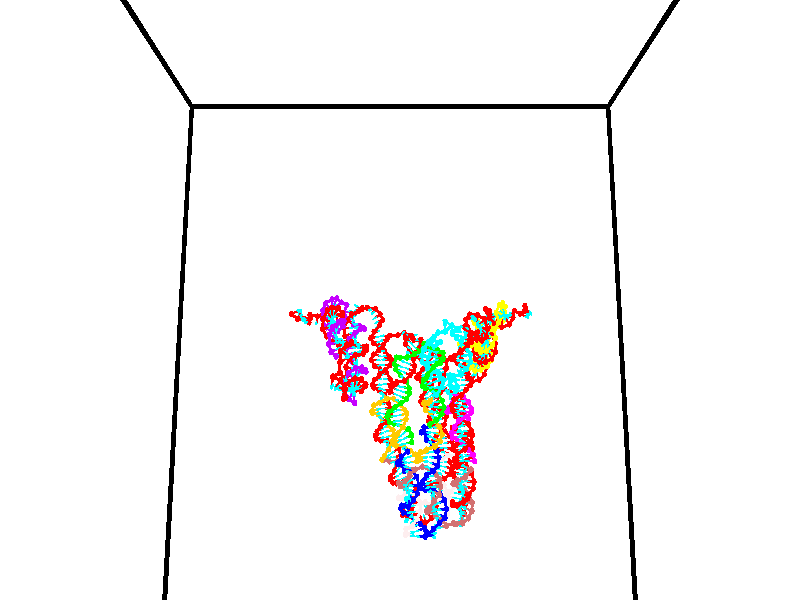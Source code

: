// switches for output
#declare DRAW_BASES = 1; // possible values are 0, 1; only relevant for DNA ribbons
#declare DRAW_BASES_TYPE = 3; // possible values are 1, 2, 3; only relevant for DNA ribbons
#declare DRAW_FOG = 0; // set to 1 to enable fog

#include "colors.inc"

#include "transforms.inc"
background { rgb <1, 1, 1>}

#default {
   normal{
       ripples 0.25
       frequency 0.20
       turbulence 0.2
       lambda 5
   }
	finish {
		phong 0.1
		phong_size 40.
	}
}

// original window dimensions: 1024x640


// camera settings

camera {
	sky <0, 0.179814, -0.983701>
	up <0, 0.179814, -0.983701>
	right 1.6 * <1, 0, 0>
	location <35, 94.9851, 44.8844>
	look_at <35, 29.7336, 32.9568>
	direction <0, -65.2515, -11.9276>
	angle 67.0682
}


# declare cpy_camera_pos = <35, 94.9851, 44.8844>;
# if (DRAW_FOG = 1)
fog {
	fog_type 2
	up vnormalize(cpy_camera_pos)
	color rgbt<1,1,1,0.3>
	distance 1e-5
	fog_alt 3e-3
	fog_offset 56
}
# end


// LIGHTS

# declare lum = 6;
global_settings {
	ambient_light rgb lum * <0.05, 0.05, 0.05>
	max_trace_level 15
}# declare cpy_direct_light_amount = 0.25;
light_source
{	1000 * <-1, -1.16352, -0.803886>,
	rgb lum * cpy_direct_light_amount
	parallel
}

light_source
{	1000 * <1, 1.16352, 0.803886>,
	rgb lum * cpy_direct_light_amount
	parallel
}

// strand 0

// nucleotide -1

// particle -1
sphere {
	<24.012894, 34.768444, 35.056515> 0.250000
	pigment { color rgbt <1,0,0,0> }
	no_shadow
}
cylinder {
	<24.386820, 34.732258, 34.919144>,  <24.611176, 34.710545, 34.836723>, 0.100000
	pigment { color rgbt <1,0,0,0> }
	no_shadow
}
cylinder {
	<24.386820, 34.732258, 34.919144>,  <24.012894, 34.768444, 35.056515>, 0.100000
	pigment { color rgbt <1,0,0,0> }
	no_shadow
}

// particle -1
sphere {
	<24.386820, 34.732258, 34.919144> 0.100000
	pigment { color rgbt <1,0,0,0> }
	no_shadow
}
sphere {
	0, 1
	scale<0.080000,0.200000,0.300000>
	matrix <0.330051, 0.578313, 0.746070,
		0.131112, -0.810784, 0.570473,
		0.934813, -0.090466, -0.343424,
		24.667263, 34.705116, 34.816116>
	pigment { color rgbt <0,1,1,0> }
	no_shadow
}
cylinder {
	<24.639967, 34.547405, 35.484295>,  <24.012894, 34.768444, 35.056515>, 0.130000
	pigment { color rgbt <1,0,0,0> }
	no_shadow
}

// nucleotide -1

// particle -1
sphere {
	<24.639967, 34.547405, 35.484295> 0.250000
	pigment { color rgbt <1,0,0,0> }
	no_shadow
}
cylinder {
	<24.795565, 34.752048, 35.177845>,  <24.888924, 34.874836, 34.993977>, 0.100000
	pigment { color rgbt <1,0,0,0> }
	no_shadow
}
cylinder {
	<24.795565, 34.752048, 35.177845>,  <24.639967, 34.547405, 35.484295>, 0.100000
	pigment { color rgbt <1,0,0,0> }
	no_shadow
}

// particle -1
sphere {
	<24.795565, 34.752048, 35.177845> 0.100000
	pigment { color rgbt <1,0,0,0> }
	no_shadow
}
sphere {
	0, 1
	scale<0.080000,0.200000,0.300000>
	matrix <0.484570, 0.593650, 0.642473,
		0.783502, -0.621157, -0.016984,
		0.388994, 0.511609, -0.766120,
		24.912262, 34.905533, 34.948009>
	pigment { color rgbt <0,1,1,0> }
	no_shadow
}
cylinder {
	<25.312035, 34.441715, 35.468372>,  <24.639967, 34.547405, 35.484295>, 0.130000
	pigment { color rgbt <1,0,0,0> }
	no_shadow
}

// nucleotide -1

// particle -1
sphere {
	<25.312035, 34.441715, 35.468372> 0.250000
	pigment { color rgbt <1,0,0,0> }
	no_shadow
}
cylinder {
	<25.187059, 34.803429, 35.351990>,  <25.112074, 35.020458, 35.282162>, 0.100000
	pigment { color rgbt <1,0,0,0> }
	no_shadow
}
cylinder {
	<25.187059, 34.803429, 35.351990>,  <25.312035, 34.441715, 35.468372>, 0.100000
	pigment { color rgbt <1,0,0,0> }
	no_shadow
}

// particle -1
sphere {
	<25.187059, 34.803429, 35.351990> 0.100000
	pigment { color rgbt <1,0,0,0> }
	no_shadow
}
sphere {
	0, 1
	scale<0.080000,0.200000,0.300000>
	matrix <0.594315, 0.425019, 0.682750,
		0.741061, 0.040397, -0.670221,
		-0.312438, 0.904282, -0.290957,
		25.093328, 35.074715, 35.264702>
	pigment { color rgbt <0,1,1,0> }
	no_shadow
}
cylinder {
	<25.831213, 34.789642, 35.810020>,  <25.312035, 34.441715, 35.468372>, 0.130000
	pigment { color rgbt <1,0,0,0> }
	no_shadow
}

// nucleotide -1

// particle -1
sphere {
	<25.831213, 34.789642, 35.810020> 0.250000
	pigment { color rgbt <1,0,0,0> }
	no_shadow
}
cylinder {
	<25.549377, 35.044891, 35.685852>,  <25.380276, 35.198040, 35.611351>, 0.100000
	pigment { color rgbt <1,0,0,0> }
	no_shadow
}
cylinder {
	<25.549377, 35.044891, 35.685852>,  <25.831213, 34.789642, 35.810020>, 0.100000
	pigment { color rgbt <1,0,0,0> }
	no_shadow
}

// particle -1
sphere {
	<25.549377, 35.044891, 35.685852> 0.100000
	pigment { color rgbt <1,0,0,0> }
	no_shadow
}
sphere {
	0, 1
	scale<0.080000,0.200000,0.300000>
	matrix <0.412496, 0.724250, 0.552547,
		0.577412, 0.261272, -0.773520,
		-0.704587, 0.638121, -0.310417,
		25.338001, 35.236328, 35.592728>
	pigment { color rgbt <0,1,1,0> }
	no_shadow
}
cylinder {
	<26.094320, 35.411697, 35.528362>,  <25.831213, 34.789642, 35.810020>, 0.130000
	pigment { color rgbt <1,0,0,0> }
	no_shadow
}

// nucleotide -1

// particle -1
sphere {
	<26.094320, 35.411697, 35.528362> 0.250000
	pigment { color rgbt <1,0,0,0> }
	no_shadow
}
cylinder {
	<25.719193, 35.512280, 35.624081>,  <25.494116, 35.572628, 35.681511>, 0.100000
	pigment { color rgbt <1,0,0,0> }
	no_shadow
}
cylinder {
	<25.719193, 35.512280, 35.624081>,  <26.094320, 35.411697, 35.528362>, 0.100000
	pigment { color rgbt <1,0,0,0> }
	no_shadow
}

// particle -1
sphere {
	<25.719193, 35.512280, 35.624081> 0.100000
	pigment { color rgbt <1,0,0,0> }
	no_shadow
}
sphere {
	0, 1
	scale<0.080000,0.200000,0.300000>
	matrix <0.346182, 0.728173, 0.591542,
		-0.025501, 0.637600, -0.769945,
		-0.937821, 0.251456, 0.239295,
		25.437847, 35.587715, 35.695869>
	pigment { color rgbt <0,1,1,0> }
	no_shadow
}
cylinder {
	<26.111982, 36.166519, 35.370743>,  <26.094320, 35.411697, 35.528362>, 0.130000
	pigment { color rgbt <1,0,0,0> }
	no_shadow
}

// nucleotide -1

// particle -1
sphere {
	<26.111982, 36.166519, 35.370743> 0.250000
	pigment { color rgbt <1,0,0,0> }
	no_shadow
}
cylinder {
	<25.875156, 36.034546, 35.664845>,  <25.733061, 35.955364, 35.841305>, 0.100000
	pigment { color rgbt <1,0,0,0> }
	no_shadow
}
cylinder {
	<25.875156, 36.034546, 35.664845>,  <26.111982, 36.166519, 35.370743>, 0.100000
	pigment { color rgbt <1,0,0,0> }
	no_shadow
}

// particle -1
sphere {
	<25.875156, 36.034546, 35.664845> 0.100000
	pigment { color rgbt <1,0,0,0> }
	no_shadow
}
sphere {
	0, 1
	scale<0.080000,0.200000,0.300000>
	matrix <0.395418, 0.676049, 0.621774,
		-0.702212, 0.658865, -0.269805,
		-0.592066, -0.329931, 0.735257,
		25.697536, 35.935566, 35.885422>
	pigment { color rgbt <0,1,1,0> }
	no_shadow
}
cylinder {
	<26.819094, 35.835350, 35.460594>,  <26.111982, 36.166519, 35.370743>, 0.130000
	pigment { color rgbt <1,0,0,0> }
	no_shadow
}

// nucleotide -1

// particle -1
sphere {
	<26.819094, 35.835350, 35.460594> 0.250000
	pigment { color rgbt <1,0,0,0> }
	no_shadow
}
cylinder {
	<26.737026, 35.533924, 35.710411>,  <26.687786, 35.353069, 35.860302>, 0.100000
	pigment { color rgbt <1,0,0,0> }
	no_shadow
}
cylinder {
	<26.737026, 35.533924, 35.710411>,  <26.819094, 35.835350, 35.460594>, 0.100000
	pigment { color rgbt <1,0,0,0> }
	no_shadow
}

// particle -1
sphere {
	<26.737026, 35.533924, 35.710411> 0.100000
	pigment { color rgbt <1,0,0,0> }
	no_shadow
}
sphere {
	0, 1
	scale<0.080000,0.200000,0.300000>
	matrix <-0.684265, -0.345802, -0.642030,
		0.699777, -0.559074, -0.444689,
		-0.205169, -0.753563, 0.624539,
		26.675476, 35.307854, 35.897774>
	pigment { color rgbt <0,1,1,0> }
	no_shadow
}
cylinder {
	<27.432892, 36.104576, 35.212914>,  <26.819094, 35.835350, 35.460594>, 0.130000
	pigment { color rgbt <1,0,0,0> }
	no_shadow
}

// nucleotide -1

// particle -1
sphere {
	<27.432892, 36.104576, 35.212914> 0.250000
	pigment { color rgbt <1,0,0,0> }
	no_shadow
}
cylinder {
	<27.804674, 36.053940, 35.074299>,  <28.027744, 36.023560, 34.991131>, 0.100000
	pigment { color rgbt <1,0,0,0> }
	no_shadow
}
cylinder {
	<27.804674, 36.053940, 35.074299>,  <27.432892, 36.104576, 35.212914>, 0.100000
	pigment { color rgbt <1,0,0,0> }
	no_shadow
}

// particle -1
sphere {
	<27.804674, 36.053940, 35.074299> 0.100000
	pigment { color rgbt <1,0,0,0> }
	no_shadow
}
sphere {
	0, 1
	scale<0.080000,0.200000,0.300000>
	matrix <0.246806, 0.911511, 0.328991,
		0.274224, -0.391310, 0.878452,
		0.929456, -0.126590, -0.346535,
		28.083511, 36.015965, 34.970337>
	pigment { color rgbt <0,1,1,0> }
	no_shadow
}
cylinder {
	<27.887995, 36.046478, 35.778389>,  <27.432892, 36.104576, 35.212914>, 0.130000
	pigment { color rgbt <1,0,0,0> }
	no_shadow
}

// nucleotide -1

// particle -1
sphere {
	<27.887995, 36.046478, 35.778389> 0.250000
	pigment { color rgbt <1,0,0,0> }
	no_shadow
}
cylinder {
	<28.063732, 36.198193, 35.452663>,  <28.169174, 36.289223, 35.257225>, 0.100000
	pigment { color rgbt <1,0,0,0> }
	no_shadow
}
cylinder {
	<28.063732, 36.198193, 35.452663>,  <27.887995, 36.046478, 35.778389>, 0.100000
	pigment { color rgbt <1,0,0,0> }
	no_shadow
}

// particle -1
sphere {
	<28.063732, 36.198193, 35.452663> 0.100000
	pigment { color rgbt <1,0,0,0> }
	no_shadow
}
sphere {
	0, 1
	scale<0.080000,0.200000,0.300000>
	matrix <0.391614, 0.734953, 0.553609,
		0.808464, -0.562124, 0.174362,
		0.439345, 0.379290, -0.814319,
		28.195536, 36.311981, 35.208366>
	pigment { color rgbt <0,1,1,0> }
	no_shadow
}
cylinder {
	<28.339577, 36.500443, 36.113987>,  <27.887995, 36.046478, 35.778389>, 0.130000
	pigment { color rgbt <1,0,0,0> }
	no_shadow
}

// nucleotide -1

// particle -1
sphere {
	<28.339577, 36.500443, 36.113987> 0.250000
	pigment { color rgbt <1,0,0,0> }
	no_shadow
}
cylinder {
	<28.390343, 36.592373, 35.728020>,  <28.420803, 36.647530, 35.496437>, 0.100000
	pigment { color rgbt <1,0,0,0> }
	no_shadow
}
cylinder {
	<28.390343, 36.592373, 35.728020>,  <28.339577, 36.500443, 36.113987>, 0.100000
	pigment { color rgbt <1,0,0,0> }
	no_shadow
}

// particle -1
sphere {
	<28.390343, 36.592373, 35.728020> 0.100000
	pigment { color rgbt <1,0,0,0> }
	no_shadow
}
sphere {
	0, 1
	scale<0.080000,0.200000,0.300000>
	matrix <0.301439, 0.917844, 0.258260,
		0.945001, -0.323642, 0.047212,
		0.126917, 0.229824, -0.964921,
		28.428417, 36.661320, 35.438545>
	pigment { color rgbt <0,1,1,0> }
	no_shadow
}
cylinder {
	<29.037521, 36.758705, 36.032040>,  <28.339577, 36.500443, 36.113987>, 0.130000
	pigment { color rgbt <1,0,0,0> }
	no_shadow
}

// nucleotide -1

// particle -1
sphere {
	<29.037521, 36.758705, 36.032040> 0.250000
	pigment { color rgbt <1,0,0,0> }
	no_shadow
}
cylinder {
	<28.828976, 36.869724, 35.709267>,  <28.703848, 36.936337, 35.515602>, 0.100000
	pigment { color rgbt <1,0,0,0> }
	no_shadow
}
cylinder {
	<28.828976, 36.869724, 35.709267>,  <29.037521, 36.758705, 36.032040>, 0.100000
	pigment { color rgbt <1,0,0,0> }
	no_shadow
}

// particle -1
sphere {
	<28.828976, 36.869724, 35.709267> 0.100000
	pigment { color rgbt <1,0,0,0> }
	no_shadow
}
sphere {
	0, 1
	scale<0.080000,0.200000,0.300000>
	matrix <0.347227, 0.932804, 0.096491,
		0.779494, -0.229884, -0.582702,
		-0.521365, 0.277544, -0.806937,
		28.672565, 36.952988, 35.467186>
	pigment { color rgbt <0,1,1,0> }
	no_shadow
}
cylinder {
	<29.442865, 37.172878, 35.672859>,  <29.037521, 36.758705, 36.032040>, 0.130000
	pigment { color rgbt <1,0,0,0> }
	no_shadow
}

// nucleotide -1

// particle -1
sphere {
	<29.442865, 37.172878, 35.672859> 0.250000
	pigment { color rgbt <1,0,0,0> }
	no_shadow
}
cylinder {
	<29.058102, 37.256481, 35.602375>,  <28.827244, 37.306641, 35.560085>, 0.100000
	pigment { color rgbt <1,0,0,0> }
	no_shadow
}
cylinder {
	<29.058102, 37.256481, 35.602375>,  <29.442865, 37.172878, 35.672859>, 0.100000
	pigment { color rgbt <1,0,0,0> }
	no_shadow
}

// particle -1
sphere {
	<29.058102, 37.256481, 35.602375> 0.100000
	pigment { color rgbt <1,0,0,0> }
	no_shadow
}
sphere {
	0, 1
	scale<0.080000,0.200000,0.300000>
	matrix <0.154525, 0.947419, 0.280213,
		0.225513, 0.242310, -0.943626,
		-0.961907, 0.209006, -0.176212,
		28.769529, 37.319183, 35.549511>
	pigment { color rgbt <0,1,1,0> }
	no_shadow
}
cylinder {
	<29.474821, 37.864262, 35.521210>,  <29.442865, 37.172878, 35.672859>, 0.130000
	pigment { color rgbt <1,0,0,0> }
	no_shadow
}

// nucleotide -1

// particle -1
sphere {
	<29.474821, 37.864262, 35.521210> 0.250000
	pigment { color rgbt <1,0,0,0> }
	no_shadow
}
cylinder {
	<29.083529, 37.824265, 35.593948>,  <28.848753, 37.800266, 35.637592>, 0.100000
	pigment { color rgbt <1,0,0,0> }
	no_shadow
}
cylinder {
	<29.083529, 37.824265, 35.593948>,  <29.474821, 37.864262, 35.521210>, 0.100000
	pigment { color rgbt <1,0,0,0> }
	no_shadow
}

// particle -1
sphere {
	<29.083529, 37.824265, 35.593948> 0.100000
	pigment { color rgbt <1,0,0,0> }
	no_shadow
}
sphere {
	0, 1
	scale<0.080000,0.200000,0.300000>
	matrix <-0.039764, 0.950346, 0.308644,
		-0.203681, 0.294694, -0.933632,
		-0.978229, -0.099990, 0.181849,
		28.790060, 37.794266, 35.648502>
	pigment { color rgbt <0,1,1,0> }
	no_shadow
}
cylinder {
	<29.147165, 38.429581, 35.208111>,  <29.474821, 37.864262, 35.521210>, 0.130000
	pigment { color rgbt <1,0,0,0> }
	no_shadow
}

// nucleotide -1

// particle -1
sphere {
	<29.147165, 38.429581, 35.208111> 0.250000
	pigment { color rgbt <1,0,0,0> }
	no_shadow
}
cylinder {
	<28.892519, 38.291935, 35.484169>,  <28.739731, 38.209347, 35.649803>, 0.100000
	pigment { color rgbt <1,0,0,0> }
	no_shadow
}
cylinder {
	<28.892519, 38.291935, 35.484169>,  <29.147165, 38.429581, 35.208111>, 0.100000
	pigment { color rgbt <1,0,0,0> }
	no_shadow
}

// particle -1
sphere {
	<28.892519, 38.291935, 35.484169> 0.100000
	pigment { color rgbt <1,0,0,0> }
	no_shadow
}
sphere {
	0, 1
	scale<0.080000,0.200000,0.300000>
	matrix <-0.026192, 0.904055, 0.426613,
		-0.770735, 0.253513, -0.584550,
		-0.636617, -0.344116, 0.690147,
		28.701534, 38.188702, 35.691212>
	pigment { color rgbt <0,1,1,0> }
	no_shadow
}
cylinder {
	<28.571117, 38.859016, 35.244152>,  <29.147165, 38.429581, 35.208111>, 0.130000
	pigment { color rgbt <1,0,0,0> }
	no_shadow
}

// nucleotide -1

// particle -1
sphere {
	<28.571117, 38.859016, 35.244152> 0.250000
	pigment { color rgbt <1,0,0,0> }
	no_shadow
}
cylinder {
	<28.587856, 38.685772, 35.604298>,  <28.597900, 38.581825, 35.820385>, 0.100000
	pigment { color rgbt <1,0,0,0> }
	no_shadow
}
cylinder {
	<28.587856, 38.685772, 35.604298>,  <28.571117, 38.859016, 35.244152>, 0.100000
	pigment { color rgbt <1,0,0,0> }
	no_shadow
}

// particle -1
sphere {
	<28.587856, 38.685772, 35.604298> 0.100000
	pigment { color rgbt <1,0,0,0> }
	no_shadow
}
sphere {
	0, 1
	scale<0.080000,0.200000,0.300000>
	matrix <-0.022089, 0.900536, 0.434220,
		-0.998880, -0.038059, 0.028117,
		0.041846, -0.433113, 0.900368,
		28.600410, 38.555840, 35.874409>
	pigment { color rgbt <0,1,1,0> }
	no_shadow
}
cylinder {
	<28.210695, 39.372448, 35.549854>,  <28.571117, 38.859016, 35.244152>, 0.130000
	pigment { color rgbt <1,0,0,0> }
	no_shadow
}

// nucleotide -1

// particle -1
sphere {
	<28.210695, 39.372448, 35.549854> 0.250000
	pigment { color rgbt <1,0,0,0> }
	no_shadow
}
cylinder {
	<28.367203, 39.141109, 35.836189>,  <28.461107, 39.002308, 36.007992>, 0.100000
	pigment { color rgbt <1,0,0,0> }
	no_shadow
}
cylinder {
	<28.367203, 39.141109, 35.836189>,  <28.210695, 39.372448, 35.549854>, 0.100000
	pigment { color rgbt <1,0,0,0> }
	no_shadow
}

// particle -1
sphere {
	<28.367203, 39.141109, 35.836189> 0.100000
	pigment { color rgbt <1,0,0,0> }
	no_shadow
}
sphere {
	0, 1
	scale<0.080000,0.200000,0.300000>
	matrix <0.112135, 0.802020, 0.586677,
		-0.913419, -0.149278, 0.378658,
		0.391269, -0.578342, 0.715841,
		28.484583, 38.967606, 36.050941>
	pigment { color rgbt <0,1,1,0> }
	no_shadow
}
cylinder {
	<27.862825, 39.578510, 36.248413>,  <28.210695, 39.372448, 35.549854>, 0.130000
	pigment { color rgbt <1,0,0,0> }
	no_shadow
}

// nucleotide -1

// particle -1
sphere {
	<27.862825, 39.578510, 36.248413> 0.250000
	pigment { color rgbt <1,0,0,0> }
	no_shadow
}
cylinder {
	<28.220165, 39.414448, 36.321846>,  <28.434568, 39.316010, 36.365906>, 0.100000
	pigment { color rgbt <1,0,0,0> }
	no_shadow
}
cylinder {
	<28.220165, 39.414448, 36.321846>,  <27.862825, 39.578510, 36.248413>, 0.100000
	pigment { color rgbt <1,0,0,0> }
	no_shadow
}

// particle -1
sphere {
	<28.220165, 39.414448, 36.321846> 0.100000
	pigment { color rgbt <1,0,0,0> }
	no_shadow
}
sphere {
	0, 1
	scale<0.080000,0.200000,0.300000>
	matrix <0.220134, 0.755606, 0.616929,
		-0.391750, -0.510720, 0.765308,
		0.893349, -0.410152, 0.183582,
		28.488171, 39.291401, 36.376919>
	pigment { color rgbt <0,1,1,0> }
	no_shadow
}
cylinder {
	<27.818050, 39.529530, 37.044231>,  <27.862825, 39.578510, 36.248413>, 0.130000
	pigment { color rgbt <1,0,0,0> }
	no_shadow
}

// nucleotide -1

// particle -1
sphere {
	<27.818050, 39.529530, 37.044231> 0.250000
	pigment { color rgbt <1,0,0,0> }
	no_shadow
}
cylinder {
	<28.197371, 39.501377, 36.920444>,  <28.424963, 39.484486, 36.846172>, 0.100000
	pigment { color rgbt <1,0,0,0> }
	no_shadow
}
cylinder {
	<28.197371, 39.501377, 36.920444>,  <27.818050, 39.529530, 37.044231>, 0.100000
	pigment { color rgbt <1,0,0,0> }
	no_shadow
}

// particle -1
sphere {
	<28.197371, 39.501377, 36.920444> 0.100000
	pigment { color rgbt <1,0,0,0> }
	no_shadow
}
sphere {
	0, 1
	scale<0.080000,0.200000,0.300000>
	matrix <0.278268, 0.653291, 0.704116,
		0.152614, -0.753829, 0.639102,
		0.948302, -0.070384, -0.309467,
		28.481861, 39.480263, 36.827606>
	pigment { color rgbt <0,1,1,0> }
	no_shadow
}
cylinder {
	<28.201841, 39.293224, 37.564564>,  <27.818050, 39.529530, 37.044231>, 0.130000
	pigment { color rgbt <1,0,0,0> }
	no_shadow
}

// nucleotide -1

// particle -1
sphere {
	<28.201841, 39.293224, 37.564564> 0.250000
	pigment { color rgbt <1,0,0,0> }
	no_shadow
}
cylinder {
	<28.494547, 39.455383, 37.345413>,  <28.670170, 39.552681, 37.213921>, 0.100000
	pigment { color rgbt <1,0,0,0> }
	no_shadow
}
cylinder {
	<28.494547, 39.455383, 37.345413>,  <28.201841, 39.293224, 37.564564>, 0.100000
	pigment { color rgbt <1,0,0,0> }
	no_shadow
}

// particle -1
sphere {
	<28.494547, 39.455383, 37.345413> 0.100000
	pigment { color rgbt <1,0,0,0> }
	no_shadow
}
sphere {
	0, 1
	scale<0.080000,0.200000,0.300000>
	matrix <0.285139, 0.548035, 0.786354,
		0.619047, -0.731647, 0.285436,
		0.731763, 0.405401, -0.547880,
		28.714075, 39.577003, 37.181049>
	pigment { color rgbt <0,1,1,0> }
	no_shadow
}
cylinder {
	<28.706400, 39.378838, 37.997944>,  <28.201841, 39.293224, 37.564564>, 0.130000
	pigment { color rgbt <1,0,0,0> }
	no_shadow
}

// nucleotide -1

// particle -1
sphere {
	<28.706400, 39.378838, 37.997944> 0.250000
	pigment { color rgbt <1,0,0,0> }
	no_shadow
}
cylinder {
	<28.850227, 39.655418, 37.747311>,  <28.936523, 39.821369, 37.596931>, 0.100000
	pigment { color rgbt <1,0,0,0> }
	no_shadow
}
cylinder {
	<28.850227, 39.655418, 37.747311>,  <28.706400, 39.378838, 37.997944>, 0.100000
	pigment { color rgbt <1,0,0,0> }
	no_shadow
}

// particle -1
sphere {
	<28.850227, 39.655418, 37.747311> 0.100000
	pigment { color rgbt <1,0,0,0> }
	no_shadow
}
sphere {
	0, 1
	scale<0.080000,0.200000,0.300000>
	matrix <0.311608, 0.543965, 0.779104,
		0.879552, -0.475388, -0.019870,
		0.359567, 0.691454, -0.626580,
		28.958097, 39.862854, 37.559338>
	pigment { color rgbt <0,1,1,0> }
	no_shadow
}
cylinder {
	<29.340750, 39.468929, 38.253147>,  <28.706400, 39.378838, 37.997944>, 0.130000
	pigment { color rgbt <1,0,0,0> }
	no_shadow
}

// nucleotide -1

// particle -1
sphere {
	<29.340750, 39.468929, 38.253147> 0.250000
	pigment { color rgbt <1,0,0,0> }
	no_shadow
}
cylinder {
	<29.252514, 39.793388, 38.036488>,  <29.199574, 39.988064, 37.906494>, 0.100000
	pigment { color rgbt <1,0,0,0> }
	no_shadow
}
cylinder {
	<29.252514, 39.793388, 38.036488>,  <29.340750, 39.468929, 38.253147>, 0.100000
	pigment { color rgbt <1,0,0,0> }
	no_shadow
}

// particle -1
sphere {
	<29.252514, 39.793388, 38.036488> 0.100000
	pigment { color rgbt <1,0,0,0> }
	no_shadow
}
sphere {
	0, 1
	scale<0.080000,0.200000,0.300000>
	matrix <0.611639, 0.547609, 0.570983,
		0.759762, -0.205339, -0.616926,
		-0.220589, 0.811148, -0.541646,
		29.186337, 40.036732, 37.873993>
	pigment { color rgbt <0,1,1,0> }
	no_shadow
}
cylinder {
	<29.973324, 39.792446, 38.134155>,  <29.340750, 39.468929, 38.253147>, 0.130000
	pigment { color rgbt <1,0,0,0> }
	no_shadow
}

// nucleotide -1

// particle -1
sphere {
	<29.973324, 39.792446, 38.134155> 0.250000
	pigment { color rgbt <1,0,0,0> }
	no_shadow
}
cylinder {
	<29.727797, 40.099751, 38.061493>,  <29.580481, 40.284134, 38.017895>, 0.100000
	pigment { color rgbt <1,0,0,0> }
	no_shadow
}
cylinder {
	<29.727797, 40.099751, 38.061493>,  <29.973324, 39.792446, 38.134155>, 0.100000
	pigment { color rgbt <1,0,0,0> }
	no_shadow
}

// particle -1
sphere {
	<29.727797, 40.099751, 38.061493> 0.100000
	pigment { color rgbt <1,0,0,0> }
	no_shadow
}
sphere {
	0, 1
	scale<0.080000,0.200000,0.300000>
	matrix <0.610152, 0.607692, 0.508355,
		0.500944, 0.201197, -0.841769,
		-0.613816, 0.768264, -0.181659,
		29.543652, 40.330231, 38.006996>
	pigment { color rgbt <0,1,1,0> }
	no_shadow
}
cylinder {
	<30.482792, 40.297340, 38.278538>,  <29.973324, 39.792446, 38.134155>, 0.130000
	pigment { color rgbt <1,0,0,0> }
	no_shadow
}

// nucleotide -1

// particle -1
sphere {
	<30.482792, 40.297340, 38.278538> 0.250000
	pigment { color rgbt <1,0,0,0> }
	no_shadow
}
cylinder {
	<30.130882, 40.484268, 38.243641>,  <29.919737, 40.596424, 38.222702>, 0.100000
	pigment { color rgbt <1,0,0,0> }
	no_shadow
}
cylinder {
	<30.130882, 40.484268, 38.243641>,  <30.482792, 40.297340, 38.278538>, 0.100000
	pigment { color rgbt <1,0,0,0> }
	no_shadow
}

// particle -1
sphere {
	<30.130882, 40.484268, 38.243641> 0.100000
	pigment { color rgbt <1,0,0,0> }
	no_shadow
}
sphere {
	0, 1
	scale<0.080000,0.200000,0.300000>
	matrix <0.282567, 0.661617, 0.694564,
		0.382302, 0.586408, -0.714122,
		-0.879773, 0.467320, -0.087238,
		29.866951, 40.624466, 38.217468>
	pigment { color rgbt <0,1,1,0> }
	no_shadow
}
cylinder {
	<30.646553, 41.020767, 38.224258>,  <30.482792, 40.297340, 38.278538>, 0.130000
	pigment { color rgbt <1,0,0,0> }
	no_shadow
}

// nucleotide -1

// particle -1
sphere {
	<30.646553, 41.020767, 38.224258> 0.250000
	pigment { color rgbt <1,0,0,0> }
	no_shadow
}
cylinder {
	<30.279823, 40.967602, 38.374866>,  <30.059786, 40.935703, 38.465233>, 0.100000
	pigment { color rgbt <1,0,0,0> }
	no_shadow
}
cylinder {
	<30.279823, 40.967602, 38.374866>,  <30.646553, 41.020767, 38.224258>, 0.100000
	pigment { color rgbt <1,0,0,0> }
	no_shadow
}

// particle -1
sphere {
	<30.279823, 40.967602, 38.374866> 0.100000
	pigment { color rgbt <1,0,0,0> }
	no_shadow
}
sphere {
	0, 1
	scale<0.080000,0.200000,0.300000>
	matrix <0.277945, 0.464565, 0.840788,
		-0.286671, 0.875507, -0.388982,
		-0.916824, -0.132914, 0.376520,
		30.004776, 40.927727, 38.487823>
	pigment { color rgbt <0,1,1,0> }
	no_shadow
}
cylinder {
	<30.319334, 41.689651, 38.505764>,  <30.646553, 41.020767, 38.224258>, 0.130000
	pigment { color rgbt <1,0,0,0> }
	no_shadow
}

// nucleotide -1

// particle -1
sphere {
	<30.319334, 41.689651, 38.505764> 0.250000
	pigment { color rgbt <1,0,0,0> }
	no_shadow
}
cylinder {
	<30.151625, 41.383217, 38.700626>,  <30.050999, 41.199356, 38.817543>, 0.100000
	pigment { color rgbt <1,0,0,0> }
	no_shadow
}
cylinder {
	<30.151625, 41.383217, 38.700626>,  <30.319334, 41.689651, 38.505764>, 0.100000
	pigment { color rgbt <1,0,0,0> }
	no_shadow
}

// particle -1
sphere {
	<30.151625, 41.383217, 38.700626> 0.100000
	pigment { color rgbt <1,0,0,0> }
	no_shadow
}
sphere {
	0, 1
	scale<0.080000,0.200000,0.300000>
	matrix <0.343760, 0.362679, 0.866194,
		-0.840261, 0.530638, 0.111288,
		-0.419274, -0.766085, 0.487157,
		30.025843, 41.153393, 38.846775>
	pigment { color rgbt <0,1,1,0> }
	no_shadow
}
cylinder {
	<29.735359, 41.901897, 39.006691>,  <30.319334, 41.689651, 38.505764>, 0.130000
	pigment { color rgbt <1,0,0,0> }
	no_shadow
}

// nucleotide -1

// particle -1
sphere {
	<29.735359, 41.901897, 39.006691> 0.250000
	pigment { color rgbt <1,0,0,0> }
	no_shadow
}
cylinder {
	<30.002987, 41.620186, 39.101631>,  <30.163565, 41.451160, 39.158596>, 0.100000
	pigment { color rgbt <1,0,0,0> }
	no_shadow
}
cylinder {
	<30.002987, 41.620186, 39.101631>,  <29.735359, 41.901897, 39.006691>, 0.100000
	pigment { color rgbt <1,0,0,0> }
	no_shadow
}

// particle -1
sphere {
	<30.002987, 41.620186, 39.101631> 0.100000
	pigment { color rgbt <1,0,0,0> }
	no_shadow
}
sphere {
	0, 1
	scale<0.080000,0.200000,0.300000>
	matrix <0.353742, 0.582651, 0.731700,
		-0.653614, -0.405597, 0.638967,
		0.669070, -0.704279, 0.237352,
		30.203709, 41.408901, 39.172836>
	pigment { color rgbt <0,1,1,0> }
	no_shadow
}
cylinder {
	<29.688492, 41.641037, 39.807522>,  <29.735359, 41.901897, 39.006691>, 0.130000
	pigment { color rgbt <1,0,0,0> }
	no_shadow
}

// nucleotide -1

// particle -1
sphere {
	<29.688492, 41.641037, 39.807522> 0.250000
	pigment { color rgbt <1,0,0,0> }
	no_shadow
}
cylinder {
	<30.038132, 41.625023, 39.613884>,  <30.247915, 41.615414, 39.497704>, 0.100000
	pigment { color rgbt <1,0,0,0> }
	no_shadow
}
cylinder {
	<30.038132, 41.625023, 39.613884>,  <29.688492, 41.641037, 39.807522>, 0.100000
	pigment { color rgbt <1,0,0,0> }
	no_shadow
}

// particle -1
sphere {
	<30.038132, 41.625023, 39.613884> 0.100000
	pigment { color rgbt <1,0,0,0> }
	no_shadow
}
sphere {
	0, 1
	scale<0.080000,0.200000,0.300000>
	matrix <0.452774, 0.428068, 0.782146,
		0.175908, -0.902859, 0.392303,
		0.874100, -0.040039, -0.484092,
		30.300362, 41.613010, 39.468655>
	pigment { color rgbt <0,1,1,0> }
	no_shadow
}
cylinder {
	<29.713568, 41.769978, 40.573849>,  <29.688492, 41.641037, 39.807522>, 0.130000
	pigment { color rgbt <1,0,0,0> }
	no_shadow
}

// nucleotide -1

// particle -1
sphere {
	<29.713568, 41.769978, 40.573849> 0.250000
	pigment { color rgbt <1,0,0,0> }
	no_shadow
}
cylinder {
	<29.959524, 41.582748, 40.827721>,  <30.107098, 41.470413, 40.980045>, 0.100000
	pigment { color rgbt <1,0,0,0> }
	no_shadow
}
cylinder {
	<29.959524, 41.582748, 40.827721>,  <29.713568, 41.769978, 40.573849>, 0.100000
	pigment { color rgbt <1,0,0,0> }
	no_shadow
}

// particle -1
sphere {
	<29.959524, 41.582748, 40.827721> 0.100000
	pigment { color rgbt <1,0,0,0> }
	no_shadow
}
sphere {
	0, 1
	scale<0.080000,0.200000,0.300000>
	matrix <0.706664, 0.684274, -0.179985,
		-0.350050, 0.559177, 0.751523,
		0.614891, -0.468070, 0.634681,
		30.143991, 41.442326, 41.018124>
	pigment { color rgbt <0,1,1,0> }
	no_shadow
}
cylinder {
	<29.129045, 42.018185, 40.899364>,  <29.713568, 41.769978, 40.573849>, 0.130000
	pigment { color rgbt <1,0,0,0> }
	no_shadow
}

// nucleotide -1

// particle -1
sphere {
	<29.129045, 42.018185, 40.899364> 0.250000
	pigment { color rgbt <1,0,0,0> }
	no_shadow
}
cylinder {
	<29.097187, 42.091194, 41.291351>,  <29.078072, 42.135002, 41.526543>, 0.100000
	pigment { color rgbt <1,0,0,0> }
	no_shadow
}
cylinder {
	<29.097187, 42.091194, 41.291351>,  <29.129045, 42.018185, 40.899364>, 0.100000
	pigment { color rgbt <1,0,0,0> }
	no_shadow
}

// particle -1
sphere {
	<29.097187, 42.091194, 41.291351> 0.100000
	pigment { color rgbt <1,0,0,0> }
	no_shadow
}
sphere {
	0, 1
	scale<0.080000,0.200000,0.300000>
	matrix <0.698803, -0.690851, 0.185470,
		0.710867, 0.699577, -0.072528,
		-0.079644, 0.182528, 0.979970,
		29.073294, 42.145954, 41.585342>
	pigment { color rgbt <0,1,1,0> }
	no_shadow
}
cylinder {
	<29.804375, 42.186878, 41.168636>,  <29.129045, 42.018185, 40.899364>, 0.130000
	pigment { color rgbt <1,0,0,0> }
	no_shadow
}

// nucleotide -1

// particle -1
sphere {
	<29.804375, 42.186878, 41.168636> 0.250000
	pigment { color rgbt <1,0,0,0> }
	no_shadow
}
cylinder {
	<29.566710, 42.017654, 41.442276>,  <29.424110, 41.916119, 41.606461>, 0.100000
	pigment { color rgbt <1,0,0,0> }
	no_shadow
}
cylinder {
	<29.566710, 42.017654, 41.442276>,  <29.804375, 42.186878, 41.168636>, 0.100000
	pigment { color rgbt <1,0,0,0> }
	no_shadow
}

// particle -1
sphere {
	<29.566710, 42.017654, 41.442276> 0.100000
	pigment { color rgbt <1,0,0,0> }
	no_shadow
}
sphere {
	0, 1
	scale<0.080000,0.200000,0.300000>
	matrix <0.594735, -0.803684, 0.019533,
		0.541538, 0.418464, 0.729126,
		-0.594161, -0.423059, 0.684101,
		29.388462, 41.890736, 41.647507>
	pigment { color rgbt <0,1,1,0> }
	no_shadow
}
cylinder {
	<30.220808, 42.017647, 41.757805>,  <29.804375, 42.186878, 41.168636>, 0.130000
	pigment { color rgbt <1,0,0,0> }
	no_shadow
}

// nucleotide -1

// particle -1
sphere {
	<30.220808, 42.017647, 41.757805> 0.250000
	pigment { color rgbt <1,0,0,0> }
	no_shadow
}
cylinder {
	<29.900349, 41.781746, 41.717102>,  <29.708073, 41.640205, 41.692680>, 0.100000
	pigment { color rgbt <1,0,0,0> }
	no_shadow
}
cylinder {
	<29.900349, 41.781746, 41.717102>,  <30.220808, 42.017647, 41.757805>, 0.100000
	pigment { color rgbt <1,0,0,0> }
	no_shadow
}

// particle -1
sphere {
	<29.900349, 41.781746, 41.717102> 0.100000
	pigment { color rgbt <1,0,0,0> }
	no_shadow
}
sphere {
	0, 1
	scale<0.080000,0.200000,0.300000>
	matrix <0.594670, -0.803595, -0.024561,
		-0.067289, -0.080190, 0.994506,
		-0.801149, -0.589750, -0.101759,
		29.660004, 41.604820, 41.686573>
	pigment { color rgbt <0,1,1,0> }
	no_shadow
}
cylinder {
	<30.219927, 41.474274, 42.367634>,  <30.220808, 42.017647, 41.757805>, 0.130000
	pigment { color rgbt <1,0,0,0> }
	no_shadow
}

// nucleotide -1

// particle -1
sphere {
	<30.219927, 41.474274, 42.367634> 0.250000
	pigment { color rgbt <1,0,0,0> }
	no_shadow
}
cylinder {
	<30.058157, 41.367905, 42.017609>,  <29.961096, 41.304085, 41.807594>, 0.100000
	pigment { color rgbt <1,0,0,0> }
	no_shadow
}
cylinder {
	<30.058157, 41.367905, 42.017609>,  <30.219927, 41.474274, 42.367634>, 0.100000
	pigment { color rgbt <1,0,0,0> }
	no_shadow
}

// particle -1
sphere {
	<30.058157, 41.367905, 42.017609> 0.100000
	pigment { color rgbt <1,0,0,0> }
	no_shadow
}
sphere {
	0, 1
	scale<0.080000,0.200000,0.300000>
	matrix <0.614245, -0.787862, -0.044464,
		-0.677602, -0.555483, 0.481969,
		-0.404424, -0.265918, -0.875059,
		29.936831, 41.288128, 41.755093>
	pigment { color rgbt <0,1,1,0> }
	no_shadow
}
cylinder {
	<29.961645, 40.740082, 42.398930>,  <30.219927, 41.474274, 42.367634>, 0.130000
	pigment { color rgbt <1,0,0,0> }
	no_shadow
}

// nucleotide -1

// particle -1
sphere {
	<29.961645, 40.740082, 42.398930> 0.250000
	pigment { color rgbt <1,0,0,0> }
	no_shadow
}
cylinder {
	<30.068941, 40.860054, 42.032742>,  <30.133320, 40.932037, 41.813026>, 0.100000
	pigment { color rgbt <1,0,0,0> }
	no_shadow
}
cylinder {
	<30.068941, 40.860054, 42.032742>,  <29.961645, 40.740082, 42.398930>, 0.100000
	pigment { color rgbt <1,0,0,0> }
	no_shadow
}

// particle -1
sphere {
	<30.068941, 40.860054, 42.032742> 0.100000
	pigment { color rgbt <1,0,0,0> }
	no_shadow
}
sphere {
	0, 1
	scale<0.080000,0.200000,0.300000>
	matrix <0.669047, -0.741734, -0.046974,
		-0.693126, -0.599893, -0.399631,
		0.268241, 0.299931, -0.915472,
		30.149414, 40.950035, 41.758099>
	pigment { color rgbt <0,1,1,0> }
	no_shadow
}
cylinder {
	<29.979969, 40.165749, 41.938286>,  <29.961645, 40.740082, 42.398930>, 0.130000
	pigment { color rgbt <1,0,0,0> }
	no_shadow
}

// nucleotide -1

// particle -1
sphere {
	<29.979969, 40.165749, 41.938286> 0.250000
	pigment { color rgbt <1,0,0,0> }
	no_shadow
}
cylinder {
	<30.233845, 40.450909, 41.818993>,  <30.386171, 40.622005, 41.747417>, 0.100000
	pigment { color rgbt <1,0,0,0> }
	no_shadow
}
cylinder {
	<30.233845, 40.450909, 41.818993>,  <29.979969, 40.165749, 41.938286>, 0.100000
	pigment { color rgbt <1,0,0,0> }
	no_shadow
}

// particle -1
sphere {
	<30.233845, 40.450909, 41.818993> 0.100000
	pigment { color rgbt <1,0,0,0> }
	no_shadow
}
sphere {
	0, 1
	scale<0.080000,0.200000,0.300000>
	matrix <0.717484, -0.686978, -0.115227,
		-0.287024, -0.140843, -0.947513,
		0.634692, 0.712898, -0.298232,
		30.424252, 40.664780, 41.729523>
	pigment { color rgbt <0,1,1,0> }
	no_shadow
}
cylinder {
	<30.199677, 40.122768, 41.175953>,  <29.979969, 40.165749, 41.938286>, 0.130000
	pigment { color rgbt <1,0,0,0> }
	no_shadow
}

// nucleotide -1

// particle -1
sphere {
	<30.199677, 40.122768, 41.175953> 0.250000
	pigment { color rgbt <1,0,0,0> }
	no_shadow
}
cylinder {
	<30.466843, 40.291546, 41.421181>,  <30.627142, 40.392815, 41.568317>, 0.100000
	pigment { color rgbt <1,0,0,0> }
	no_shadow
}
cylinder {
	<30.466843, 40.291546, 41.421181>,  <30.199677, 40.122768, 41.175953>, 0.100000
	pigment { color rgbt <1,0,0,0> }
	no_shadow
}

// particle -1
sphere {
	<30.466843, 40.291546, 41.421181> 0.100000
	pigment { color rgbt <1,0,0,0> }
	no_shadow
}
sphere {
	0, 1
	scale<0.080000,0.200000,0.300000>
	matrix <0.625736, -0.764348, -0.155650,
		0.402920, 0.487579, -0.774547,
		0.667915, 0.421947, 0.613067,
		30.667217, 40.418129, 41.605103>
	pigment { color rgbt <0,1,1,0> }
	no_shadow
}
cylinder {
	<30.933132, 40.306530, 40.908047>,  <30.199677, 40.122768, 41.175953>, 0.130000
	pigment { color rgbt <1,0,0,0> }
	no_shadow
}

// nucleotide -1

// particle -1
sphere {
	<30.933132, 40.306530, 40.908047> 0.250000
	pigment { color rgbt <1,0,0,0> }
	no_shadow
}
cylinder {
	<30.905142, 40.139229, 41.270298>,  <30.888348, 40.038849, 41.487648>, 0.100000
	pigment { color rgbt <1,0,0,0> }
	no_shadow
}
cylinder {
	<30.905142, 40.139229, 41.270298>,  <30.933132, 40.306530, 40.908047>, 0.100000
	pigment { color rgbt <1,0,0,0> }
	no_shadow
}

// particle -1
sphere {
	<30.905142, 40.139229, 41.270298> 0.100000
	pigment { color rgbt <1,0,0,0> }
	no_shadow
}
sphere {
	0, 1
	scale<0.080000,0.200000,0.300000>
	matrix <0.312707, -0.871295, -0.378233,
		0.947269, 0.256730, 0.191760,
		-0.069976, -0.418253, 0.905631,
		30.884150, 40.013752, 41.541988>
	pigment { color rgbt <0,1,1,0> }
	no_shadow
}
cylinder {
	<31.483427, 39.849529, 40.923950>,  <30.933132, 40.306530, 40.908047>, 0.130000
	pigment { color rgbt <1,0,0,0> }
	no_shadow
}

// nucleotide -1

// particle -1
sphere {
	<31.483427, 39.849529, 40.923950> 0.250000
	pigment { color rgbt <1,0,0,0> }
	no_shadow
}
cylinder {
	<31.254869, 39.731522, 41.230278>,  <31.117735, 39.660717, 41.414074>, 0.100000
	pigment { color rgbt <1,0,0,0> }
	no_shadow
}
cylinder {
	<31.254869, 39.731522, 41.230278>,  <31.483427, 39.849529, 40.923950>, 0.100000
	pigment { color rgbt <1,0,0,0> }
	no_shadow
}

// particle -1
sphere {
	<31.254869, 39.731522, 41.230278> 0.100000
	pigment { color rgbt <1,0,0,0> }
	no_shadow
}
sphere {
	0, 1
	scale<0.080000,0.200000,0.300000>
	matrix <0.058640, -0.945444, -0.320464,
		0.818579, -0.138203, 0.557519,
		-0.571393, -0.295018, 0.765816,
		31.083452, 39.643017, 41.460022>
	pigment { color rgbt <0,1,1,0> }
	no_shadow
}
cylinder {
	<31.866116, 39.343418, 41.277271>,  <31.483427, 39.849529, 40.923950>, 0.130000
	pigment { color rgbt <1,0,0,0> }
	no_shadow
}

// nucleotide -1

// particle -1
sphere {
	<31.866116, 39.343418, 41.277271> 0.250000
	pigment { color rgbt <1,0,0,0> }
	no_shadow
}
cylinder {
	<31.486578, 39.279675, 41.386303>,  <31.258856, 39.241428, 41.451721>, 0.100000
	pigment { color rgbt <1,0,0,0> }
	no_shadow
}
cylinder {
	<31.486578, 39.279675, 41.386303>,  <31.866116, 39.343418, 41.277271>, 0.100000
	pigment { color rgbt <1,0,0,0> }
	no_shadow
}

// particle -1
sphere {
	<31.486578, 39.279675, 41.386303> 0.100000
	pigment { color rgbt <1,0,0,0> }
	no_shadow
}
sphere {
	0, 1
	scale<0.080000,0.200000,0.300000>
	matrix <0.063367, -0.941840, -0.330035,
		0.309319, -0.295879, 0.903758,
		-0.948845, -0.159355, 0.272579,
		31.201925, 39.231869, 41.468079>
	pigment { color rgbt <0,1,1,0> }
	no_shadow
}
cylinder {
	<31.790310, 38.624222, 41.366364>,  <31.866116, 39.343418, 41.277271>, 0.130000
	pigment { color rgbt <1,0,0,0> }
	no_shadow
}

// nucleotide -1

// particle -1
sphere {
	<31.790310, 38.624222, 41.366364> 0.250000
	pigment { color rgbt <1,0,0,0> }
	no_shadow
}
cylinder {
	<31.405230, 38.730507, 41.345963>,  <31.174181, 38.794277, 41.333721>, 0.100000
	pigment { color rgbt <1,0,0,0> }
	no_shadow
}
cylinder {
	<31.405230, 38.730507, 41.345963>,  <31.790310, 38.624222, 41.366364>, 0.100000
	pigment { color rgbt <1,0,0,0> }
	no_shadow
}

// particle -1
sphere {
	<31.405230, 38.730507, 41.345963> 0.100000
	pigment { color rgbt <1,0,0,0> }
	no_shadow
}
sphere {
	0, 1
	scale<0.080000,0.200000,0.300000>
	matrix <-0.233281, -0.910649, -0.341026,
		-0.137057, -0.316410, 0.938669,
		-0.962702, 0.265714, -0.050999,
		31.116419, 38.810223, 41.330662>
	pigment { color rgbt <0,1,1,0> }
	no_shadow
}
cylinder {
	<31.365719, 38.100540, 41.727005>,  <31.790310, 38.624222, 41.366364>, 0.130000
	pigment { color rgbt <1,0,0,0> }
	no_shadow
}

// nucleotide -1

// particle -1
sphere {
	<31.365719, 38.100540, 41.727005> 0.250000
	pigment { color rgbt <1,0,0,0> }
	no_shadow
}
cylinder {
	<31.182013, 38.285618, 41.423695>,  <31.071789, 38.396664, 41.241707>, 0.100000
	pigment { color rgbt <1,0,0,0> }
	no_shadow
}
cylinder {
	<31.182013, 38.285618, 41.423695>,  <31.365719, 38.100540, 41.727005>, 0.100000
	pigment { color rgbt <1,0,0,0> }
	no_shadow
}

// particle -1
sphere {
	<31.182013, 38.285618, 41.423695> 0.100000
	pigment { color rgbt <1,0,0,0> }
	no_shadow
}
sphere {
	0, 1
	scale<0.080000,0.200000,0.300000>
	matrix <-0.109105, -0.876552, -0.468778,
		-0.881577, -0.132557, 0.453045,
		-0.459257, 0.462694, -0.758285,
		31.044231, 38.424427, 41.196209>
	pigment { color rgbt <0,1,1,0> }
	no_shadow
}
cylinder {
	<30.845419, 37.637928, 41.584011>,  <31.365719, 38.100540, 41.727005>, 0.130000
	pigment { color rgbt <1,0,0,0> }
	no_shadow
}

// nucleotide -1

// particle -1
sphere {
	<30.845419, 37.637928, 41.584011> 0.250000
	pigment { color rgbt <1,0,0,0> }
	no_shadow
}
cylinder {
	<30.851006, 37.878620, 41.264580>,  <30.854359, 38.023037, 41.072922>, 0.100000
	pigment { color rgbt <1,0,0,0> }
	no_shadow
}
cylinder {
	<30.851006, 37.878620, 41.264580>,  <30.845419, 37.637928, 41.584011>, 0.100000
	pigment { color rgbt <1,0,0,0> }
	no_shadow
}

// particle -1
sphere {
	<30.851006, 37.878620, 41.264580> 0.100000
	pigment { color rgbt <1,0,0,0> }
	no_shadow
}
sphere {
	0, 1
	scale<0.080000,0.200000,0.300000>
	matrix <-0.254936, -0.770115, -0.584748,
		-0.966857, 0.211753, 0.142647,
		0.013968, 0.601734, -0.798575,
		30.855196, 38.059139, 41.025009>
	pigment { color rgbt <0,1,1,0> }
	no_shadow
}
cylinder {
	<30.283344, 37.365196, 41.195503>,  <30.845419, 37.637928, 41.584011>, 0.130000
	pigment { color rgbt <1,0,0,0> }
	no_shadow
}

// nucleotide -1

// particle -1
sphere {
	<30.283344, 37.365196, 41.195503> 0.250000
	pigment { color rgbt <1,0,0,0> }
	no_shadow
}
cylinder {
	<30.489643, 37.592510, 40.939049>,  <30.613422, 37.728901, 40.785175>, 0.100000
	pigment { color rgbt <1,0,0,0> }
	no_shadow
}
cylinder {
	<30.489643, 37.592510, 40.939049>,  <30.283344, 37.365196, 41.195503>, 0.100000
	pigment { color rgbt <1,0,0,0> }
	no_shadow
}

// particle -1
sphere {
	<30.489643, 37.592510, 40.939049> 0.100000
	pigment { color rgbt <1,0,0,0> }
	no_shadow
}
sphere {
	0, 1
	scale<0.080000,0.200000,0.300000>
	matrix <-0.290223, -0.588210, -0.754837,
		-0.806088, 0.575376, -0.138436,
		0.515745, 0.568288, -0.641136,
		30.644367, 37.762997, 40.746708>
	pigment { color rgbt <0,1,1,0> }
	no_shadow
}
cylinder {
	<29.861073, 37.469498, 40.598698>,  <30.283344, 37.365196, 41.195503>, 0.130000
	pigment { color rgbt <1,0,0,0> }
	no_shadow
}

// nucleotide -1

// particle -1
sphere {
	<29.861073, 37.469498, 40.598698> 0.250000
	pigment { color rgbt <1,0,0,0> }
	no_shadow
}
cylinder {
	<30.234423, 37.542381, 40.475010>,  <30.458433, 37.586113, 40.400799>, 0.100000
	pigment { color rgbt <1,0,0,0> }
	no_shadow
}
cylinder {
	<30.234423, 37.542381, 40.475010>,  <29.861073, 37.469498, 40.598698>, 0.100000
	pigment { color rgbt <1,0,0,0> }
	no_shadow
}

// particle -1
sphere {
	<30.234423, 37.542381, 40.475010> 0.100000
	pigment { color rgbt <1,0,0,0> }
	no_shadow
}
sphere {
	0, 1
	scale<0.080000,0.200000,0.300000>
	matrix <-0.212728, -0.413053, -0.885513,
		-0.289070, 0.892293, -0.346772,
		0.933373, 0.182208, -0.309217,
		30.514435, 37.597042, 40.382244>
	pigment { color rgbt <0,1,1,0> }
	no_shadow
}
cylinder {
	<29.863264, 37.631401, 39.801834>,  <29.861073, 37.469498, 40.598698>, 0.130000
	pigment { color rgbt <1,0,0,0> }
	no_shadow
}

// nucleotide -1

// particle -1
sphere {
	<29.863264, 37.631401, 39.801834> 0.250000
	pigment { color rgbt <1,0,0,0> }
	no_shadow
}
cylinder {
	<30.240973, 37.529625, 39.885368>,  <30.467598, 37.468559, 39.935490>, 0.100000
	pigment { color rgbt <1,0,0,0> }
	no_shadow
}
cylinder {
	<30.240973, 37.529625, 39.885368>,  <29.863264, 37.631401, 39.801834>, 0.100000
	pigment { color rgbt <1,0,0,0> }
	no_shadow
}

// particle -1
sphere {
	<30.240973, 37.529625, 39.885368> 0.100000
	pigment { color rgbt <1,0,0,0> }
	no_shadow
}
sphere {
	0, 1
	scale<0.080000,0.200000,0.300000>
	matrix <0.062251, -0.484953, -0.872322,
		0.323234, 0.836707, -0.442087,
		0.944269, -0.254444, 0.208840,
		30.524254, 37.453293, 39.948021>
	pigment { color rgbt <0,1,1,0> }
	no_shadow
}
cylinder {
	<30.152168, 37.690926, 39.162228>,  <29.863264, 37.631401, 39.801834>, 0.130000
	pigment { color rgbt <1,0,0,0> }
	no_shadow
}

// nucleotide -1

// particle -1
sphere {
	<30.152168, 37.690926, 39.162228> 0.250000
	pigment { color rgbt <1,0,0,0> }
	no_shadow
}
cylinder {
	<30.394516, 37.470146, 39.391407>,  <30.539925, 37.337677, 39.528915>, 0.100000
	pigment { color rgbt <1,0,0,0> }
	no_shadow
}
cylinder {
	<30.394516, 37.470146, 39.391407>,  <30.152168, 37.690926, 39.162228>, 0.100000
	pigment { color rgbt <1,0,0,0> }
	no_shadow
}

// particle -1
sphere {
	<30.394516, 37.470146, 39.391407> 0.100000
	pigment { color rgbt <1,0,0,0> }
	no_shadow
}
sphere {
	0, 1
	scale<0.080000,0.200000,0.300000>
	matrix <0.254759, -0.547649, -0.796981,
		0.753669, 0.628831, -0.191190,
		0.605871, -0.551953, 0.572947,
		30.576277, 37.304562, 39.563290>
	pigment { color rgbt <0,1,1,0> }
	no_shadow
}
cylinder {
	<30.760422, 37.833565, 38.861855>,  <30.152168, 37.690926, 39.162228>, 0.130000
	pigment { color rgbt <1,0,0,0> }
	no_shadow
}

// nucleotide -1

// particle -1
sphere {
	<30.760422, 37.833565, 38.861855> 0.250000
	pigment { color rgbt <1,0,0,0> }
	no_shadow
}
cylinder {
	<30.778858, 37.484520, 39.056351>,  <30.789919, 37.275093, 39.173050>, 0.100000
	pigment { color rgbt <1,0,0,0> }
	no_shadow
}
cylinder {
	<30.778858, 37.484520, 39.056351>,  <30.760422, 37.833565, 38.861855>, 0.100000
	pigment { color rgbt <1,0,0,0> }
	no_shadow
}

// particle -1
sphere {
	<30.778858, 37.484520, 39.056351> 0.100000
	pigment { color rgbt <1,0,0,0> }
	no_shadow
}
sphere {
	0, 1
	scale<0.080000,0.200000,0.300000>
	matrix <0.396543, -0.430781, -0.810667,
		0.916858, 0.230179, 0.326173,
		0.046089, -0.872608, 0.486241,
		30.792685, 37.222736, 39.202225>
	pigment { color rgbt <0,1,1,0> }
	no_shadow
}
cylinder {
	<31.484879, 37.567249, 38.748127>,  <30.760422, 37.833565, 38.861855>, 0.130000
	pigment { color rgbt <1,0,0,0> }
	no_shadow
}

// nucleotide -1

// particle -1
sphere {
	<31.484879, 37.567249, 38.748127> 0.250000
	pigment { color rgbt <1,0,0,0> }
	no_shadow
}
cylinder {
	<31.208733, 37.284237, 38.808521>,  <31.043045, 37.114429, 38.844757>, 0.100000
	pigment { color rgbt <1,0,0,0> }
	no_shadow
}
cylinder {
	<31.208733, 37.284237, 38.808521>,  <31.484879, 37.567249, 38.748127>, 0.100000
	pigment { color rgbt <1,0,0,0> }
	no_shadow
}

// particle -1
sphere {
	<31.208733, 37.284237, 38.808521> 0.100000
	pigment { color rgbt <1,0,0,0> }
	no_shadow
}
sphere {
	0, 1
	scale<0.080000,0.200000,0.300000>
	matrix <0.221314, -0.405236, -0.887020,
		0.688778, -0.578952, 0.436347,
		-0.690366, -0.707530, 0.150988,
		31.001623, 37.071980, 38.853817>
	pigment { color rgbt <0,1,1,0> }
	no_shadow
}
cylinder {
	<31.779991, 37.005463, 38.338444>,  <31.484879, 37.567249, 38.748127>, 0.130000
	pigment { color rgbt <1,0,0,0> }
	no_shadow
}

// nucleotide -1

// particle -1
sphere {
	<31.779991, 37.005463, 38.338444> 0.250000
	pigment { color rgbt <1,0,0,0> }
	no_shadow
}
cylinder {
	<31.407099, 36.884884, 38.418518>,  <31.183363, 36.812538, 38.466564>, 0.100000
	pigment { color rgbt <1,0,0,0> }
	no_shadow
}
cylinder {
	<31.407099, 36.884884, 38.418518>,  <31.779991, 37.005463, 38.338444>, 0.100000
	pigment { color rgbt <1,0,0,0> }
	no_shadow
}

// particle -1
sphere {
	<31.407099, 36.884884, 38.418518> 0.100000
	pigment { color rgbt <1,0,0,0> }
	no_shadow
}
sphere {
	0, 1
	scale<0.080000,0.200000,0.300000>
	matrix <-0.092561, -0.336173, -0.937241,
		0.349825, -0.892255, 0.285489,
		-0.932231, -0.301445, 0.200190,
		31.127430, 36.794449, 38.478577>
	pigment { color rgbt <0,1,1,0> }
	no_shadow
}
cylinder {
	<31.750786, 36.406120, 38.013454>,  <31.779991, 37.005463, 38.338444>, 0.130000
	pigment { color rgbt <1,0,0,0> }
	no_shadow
}

// nucleotide -1

// particle -1
sphere {
	<31.750786, 36.406120, 38.013454> 0.250000
	pigment { color rgbt <1,0,0,0> }
	no_shadow
}
cylinder {
	<31.367062, 36.503014, 38.071491>,  <31.136827, 36.561150, 38.106312>, 0.100000
	pigment { color rgbt <1,0,0,0> }
	no_shadow
}
cylinder {
	<31.367062, 36.503014, 38.071491>,  <31.750786, 36.406120, 38.013454>, 0.100000
	pigment { color rgbt <1,0,0,0> }
	no_shadow
}

// particle -1
sphere {
	<31.367062, 36.503014, 38.071491> 0.100000
	pigment { color rgbt <1,0,0,0> }
	no_shadow
}
sphere {
	0, 1
	scale<0.080000,0.200000,0.300000>
	matrix <-0.260708, -0.562538, -0.784591,
		-0.108433, -0.790491, 0.602799,
		-0.959309, 0.242230, 0.145090,
		31.079269, 36.575684, 38.115017>
	pigment { color rgbt <0,1,1,0> }
	no_shadow
}
cylinder {
	<31.407751, 35.707935, 37.977917>,  <31.750786, 36.406120, 38.013454>, 0.130000
	pigment { color rgbt <1,0,0,0> }
	no_shadow
}

// nucleotide -1

// particle -1
sphere {
	<31.407751, 35.707935, 37.977917> 0.250000
	pigment { color rgbt <1,0,0,0> }
	no_shadow
}
cylinder {
	<31.154812, 36.012436, 37.920464>,  <31.003048, 36.195137, 37.885994>, 0.100000
	pigment { color rgbt <1,0,0,0> }
	no_shadow
}
cylinder {
	<31.154812, 36.012436, 37.920464>,  <31.407751, 35.707935, 37.977917>, 0.100000
	pigment { color rgbt <1,0,0,0> }
	no_shadow
}

// particle -1
sphere {
	<31.154812, 36.012436, 37.920464> 0.100000
	pigment { color rgbt <1,0,0,0> }
	no_shadow
}
sphere {
	0, 1
	scale<0.080000,0.200000,0.300000>
	matrix <-0.386444, -0.470663, -0.793182,
		-0.671412, -0.446064, 0.591805,
		-0.632351, 0.761251, -0.143630,
		30.965107, 36.240810, 37.877373>
	pigment { color rgbt <0,1,1,0> }
	no_shadow
}
cylinder {
	<30.757475, 35.342480, 37.781540>,  <31.407751, 35.707935, 37.977917>, 0.130000
	pigment { color rgbt <1,0,0,0> }
	no_shadow
}

// nucleotide -1

// particle -1
sphere {
	<30.757475, 35.342480, 37.781540> 0.250000
	pigment { color rgbt <1,0,0,0> }
	no_shadow
}
cylinder {
	<30.659729, 35.710960, 37.660431>,  <30.601082, 35.932049, 37.587765>, 0.100000
	pigment { color rgbt <1,0,0,0> }
	no_shadow
}
cylinder {
	<30.659729, 35.710960, 37.660431>,  <30.757475, 35.342480, 37.781540>, 0.100000
	pigment { color rgbt <1,0,0,0> }
	no_shadow
}

// particle -1
sphere {
	<30.659729, 35.710960, 37.660431> 0.100000
	pigment { color rgbt <1,0,0,0> }
	no_shadow
}
sphere {
	0, 1
	scale<0.080000,0.200000,0.300000>
	matrix <-0.444959, -0.383947, -0.809071,
		-0.861567, -0.062987, 0.503721,
		-0.244363, 0.921205, -0.302769,
		30.586420, 35.987320, 37.569599>
	pigment { color rgbt <0,1,1,0> }
	no_shadow
}
cylinder {
	<29.994112, 35.463051, 37.578381>,  <30.757475, 35.342480, 37.781540>, 0.130000
	pigment { color rgbt <1,0,0,0> }
	no_shadow
}

// nucleotide -1

// particle -1
sphere {
	<29.994112, 35.463051, 37.578381> 0.250000
	pigment { color rgbt <1,0,0,0> }
	no_shadow
}
cylinder {
	<30.202528, 35.743607, 37.383823>,  <30.327578, 35.911938, 37.267090>, 0.100000
	pigment { color rgbt <1,0,0,0> }
	no_shadow
}
cylinder {
	<30.202528, 35.743607, 37.383823>,  <29.994112, 35.463051, 37.578381>, 0.100000
	pigment { color rgbt <1,0,0,0> }
	no_shadow
}

// particle -1
sphere {
	<30.202528, 35.743607, 37.383823> 0.100000
	pigment { color rgbt <1,0,0,0> }
	no_shadow
}
sphere {
	0, 1
	scale<0.080000,0.200000,0.300000>
	matrix <-0.279594, -0.398159, -0.873668,
		-0.806439, 0.591209, -0.011354,
		0.521041, 0.701385, -0.486390,
		30.358841, 35.954021, 37.237907>
	pigment { color rgbt <0,1,1,0> }
	no_shadow
}
cylinder {
	<29.568283, 35.855602, 37.093189>,  <29.994112, 35.463051, 37.578381>, 0.130000
	pigment { color rgbt <1,0,0,0> }
	no_shadow
}

// nucleotide -1

// particle -1
sphere {
	<29.568283, 35.855602, 37.093189> 0.250000
	pigment { color rgbt <1,0,0,0> }
	no_shadow
}
cylinder {
	<29.942797, 35.845791, 36.953037>,  <30.167505, 35.839905, 36.868946>, 0.100000
	pigment { color rgbt <1,0,0,0> }
	no_shadow
}
cylinder {
	<29.942797, 35.845791, 36.953037>,  <29.568283, 35.855602, 37.093189>, 0.100000
	pigment { color rgbt <1,0,0,0> }
	no_shadow
}

// particle -1
sphere {
	<29.942797, 35.845791, 36.953037> 0.100000
	pigment { color rgbt <1,0,0,0> }
	no_shadow
}
sphere {
	0, 1
	scale<0.080000,0.200000,0.300000>
	matrix <-0.346857, -0.221686, -0.911343,
		-0.055320, 0.974810, -0.216070,
		0.936285, -0.024530, -0.350383,
		30.223682, 35.838432, 36.847923>
	pigment { color rgbt <0,1,1,0> }
	no_shadow
}
cylinder {
	<29.497446, 36.210484, 36.463451>,  <29.568283, 35.855602, 37.093189>, 0.130000
	pigment { color rgbt <1,0,0,0> }
	no_shadow
}

// nucleotide -1

// particle -1
sphere {
	<29.497446, 36.210484, 36.463451> 0.250000
	pigment { color rgbt <1,0,0,0> }
	no_shadow
}
cylinder {
	<29.853127, 36.028111, 36.448238>,  <30.066536, 35.918686, 36.439110>, 0.100000
	pigment { color rgbt <1,0,0,0> }
	no_shadow
}
cylinder {
	<29.853127, 36.028111, 36.448238>,  <29.497446, 36.210484, 36.463451>, 0.100000
	pigment { color rgbt <1,0,0,0> }
	no_shadow
}

// particle -1
sphere {
	<29.853127, 36.028111, 36.448238> 0.100000
	pigment { color rgbt <1,0,0,0> }
	no_shadow
}
sphere {
	0, 1
	scale<0.080000,0.200000,0.300000>
	matrix <-0.079633, -0.072382, -0.994193,
		0.450531, 0.887067, -0.100669,
		0.889202, -0.455932, -0.038030,
		30.119886, 35.891331, 36.436829>
	pigment { color rgbt <0,1,1,0> }
	no_shadow
}
cylinder {
	<29.824106, 36.563103, 35.910992>,  <29.497446, 36.210484, 36.463451>, 0.130000
	pigment { color rgbt <1,0,0,0> }
	no_shadow
}

// nucleotide -1

// particle -1
sphere {
	<29.824106, 36.563103, 35.910992> 0.250000
	pigment { color rgbt <1,0,0,0> }
	no_shadow
}
cylinder {
	<30.043541, 36.233490, 35.967590>,  <30.175201, 36.035721, 36.001549>, 0.100000
	pigment { color rgbt <1,0,0,0> }
	no_shadow
}
cylinder {
	<30.043541, 36.233490, 35.967590>,  <29.824106, 36.563103, 35.910992>, 0.100000
	pigment { color rgbt <1,0,0,0> }
	no_shadow
}

// particle -1
sphere {
	<30.043541, 36.233490, 35.967590> 0.100000
	pigment { color rgbt <1,0,0,0> }
	no_shadow
}
sphere {
	0, 1
	scale<0.080000,0.200000,0.300000>
	matrix <0.063393, -0.127760, -0.989777,
		0.833687, 0.551949, -0.017850,
		0.548587, -0.824032, 0.141501,
		30.208117, 35.986279, 36.010040>
	pigment { color rgbt <0,1,1,0> }
	no_shadow
}
cylinder {
	<30.227312, 36.523243, 35.368355>,  <29.824106, 36.563103, 35.910992>, 0.130000
	pigment { color rgbt <1,0,0,0> }
	no_shadow
}

// nucleotide -1

// particle -1
sphere {
	<30.227312, 36.523243, 35.368355> 0.250000
	pigment { color rgbt <1,0,0,0> }
	no_shadow
}
cylinder {
	<30.252239, 36.146847, 35.501411>,  <30.267197, 35.921009, 35.581245>, 0.100000
	pigment { color rgbt <1,0,0,0> }
	no_shadow
}
cylinder {
	<30.252239, 36.146847, 35.501411>,  <30.227312, 36.523243, 35.368355>, 0.100000
	pigment { color rgbt <1,0,0,0> }
	no_shadow
}

// particle -1
sphere {
	<30.252239, 36.146847, 35.501411> 0.100000
	pigment { color rgbt <1,0,0,0> }
	no_shadow
}
sphere {
	0, 1
	scale<0.080000,0.200000,0.300000>
	matrix <-0.108831, -0.337710, -0.934937,
		0.992105, 0.022063, -0.123455,
		0.062319, -0.940991, 0.332643,
		30.270935, 35.864548, 35.601204>
	pigment { color rgbt <0,1,1,0> }
	no_shadow
}
cylinder {
	<30.877262, 36.214920, 35.100250>,  <30.227312, 36.523243, 35.368355>, 0.130000
	pigment { color rgbt <1,0,0,0> }
	no_shadow
}

// nucleotide -1

// particle -1
sphere {
	<30.877262, 36.214920, 35.100250> 0.250000
	pigment { color rgbt <1,0,0,0> }
	no_shadow
}
cylinder {
	<30.660702, 35.898338, 35.213730>,  <30.530766, 35.708389, 35.281818>, 0.100000
	pigment { color rgbt <1,0,0,0> }
	no_shadow
}
cylinder {
	<30.660702, 35.898338, 35.213730>,  <30.877262, 36.214920, 35.100250>, 0.100000
	pigment { color rgbt <1,0,0,0> }
	no_shadow
}

// particle -1
sphere {
	<30.660702, 35.898338, 35.213730> 0.100000
	pigment { color rgbt <1,0,0,0> }
	no_shadow
}
sphere {
	0, 1
	scale<0.080000,0.200000,0.300000>
	matrix <0.122007, -0.407812, -0.904878,
		0.831867, -0.455286, 0.317352,
		-0.541399, -0.791457, 0.283697,
		30.498281, 35.660900, 35.298840>
	pigment { color rgbt <0,1,1,0> }
	no_shadow
}
cylinder {
	<31.231903, 35.671139, 34.713783>,  <30.877262, 36.214920, 35.100250>, 0.130000
	pigment { color rgbt <1,0,0,0> }
	no_shadow
}

// nucleotide -1

// particle -1
sphere {
	<31.231903, 35.671139, 34.713783> 0.250000
	pigment { color rgbt <1,0,0,0> }
	no_shadow
}
cylinder {
	<30.873875, 35.535133, 34.829193>,  <30.659058, 35.453529, 34.898438>, 0.100000
	pigment { color rgbt <1,0,0,0> }
	no_shadow
}
cylinder {
	<30.873875, 35.535133, 34.829193>,  <31.231903, 35.671139, 34.713783>, 0.100000
	pigment { color rgbt <1,0,0,0> }
	no_shadow
}

// particle -1
sphere {
	<30.873875, 35.535133, 34.829193> 0.100000
	pigment { color rgbt <1,0,0,0> }
	no_shadow
}
sphere {
	0, 1
	scale<0.080000,0.200000,0.300000>
	matrix <-0.132471, -0.415063, -0.900097,
		0.425796, -0.843869, 0.326469,
		-0.895069, -0.340010, 0.288520,
		30.605354, 35.433132, 34.915749>
	pigment { color rgbt <0,1,1,0> }
	no_shadow
}
cylinder {
	<31.152952, 34.910919, 34.713543>,  <31.231903, 35.671139, 34.713783>, 0.130000
	pigment { color rgbt <1,0,0,0> }
	no_shadow
}

// nucleotide -1

// particle -1
sphere {
	<31.152952, 34.910919, 34.713543> 0.250000
	pigment { color rgbt <1,0,0,0> }
	no_shadow
}
cylinder {
	<30.859030, 35.154537, 34.594128>,  <30.682676, 35.300709, 34.522480>, 0.100000
	pigment { color rgbt <1,0,0,0> }
	no_shadow
}
cylinder {
	<30.859030, 35.154537, 34.594128>,  <31.152952, 34.910919, 34.713543>, 0.100000
	pigment { color rgbt <1,0,0,0> }
	no_shadow
}

// particle -1
sphere {
	<30.859030, 35.154537, 34.594128> 0.100000
	pigment { color rgbt <1,0,0,0> }
	no_shadow
}
sphere {
	0, 1
	scale<0.080000,0.200000,0.300000>
	matrix <0.099878, -0.338179, -0.935767,
		-0.670885, -0.717423, 0.187665,
		-0.734805, 0.609048, -0.298534,
		30.638588, 35.337250, 34.504566>
	pigment { color rgbt <0,1,1,0> }
	no_shadow
}
cylinder {
	<31.634729, 34.357964, 34.463978>,  <31.152952, 34.910919, 34.713543>, 0.130000
	pigment { color rgbt <1,0,0,0> }
	no_shadow
}

// nucleotide -1

// particle -1
sphere {
	<31.634729, 34.357964, 34.463978> 0.250000
	pigment { color rgbt <1,0,0,0> }
	no_shadow
}
cylinder {
	<31.820677, 34.673069, 34.625633>,  <31.932245, 34.862133, 34.722626>, 0.100000
	pigment { color rgbt <1,0,0,0> }
	no_shadow
}
cylinder {
	<31.820677, 34.673069, 34.625633>,  <31.634729, 34.357964, 34.463978>, 0.100000
	pigment { color rgbt <1,0,0,0> }
	no_shadow
}

// particle -1
sphere {
	<31.820677, 34.673069, 34.625633> 0.100000
	pigment { color rgbt <1,0,0,0> }
	no_shadow
}
sphere {
	0, 1
	scale<0.080000,0.200000,0.300000>
	matrix <0.367771, -0.587020, 0.721216,
		0.805382, -0.186643, -0.562605,
		0.464870, 0.787764, 0.404134,
		31.960138, 34.909397, 34.746872>
	pigment { color rgbt <0,1,1,0> }
	no_shadow
}
cylinder {
	<32.476498, 34.157562, 34.528507>,  <31.634729, 34.357964, 34.463978>, 0.130000
	pigment { color rgbt <1,0,0,0> }
	no_shadow
}

// nucleotide -1

// particle -1
sphere {
	<32.476498, 34.157562, 34.528507> 0.250000
	pigment { color rgbt <1,0,0,0> }
	no_shadow
}
cylinder {
	<32.337547, 34.438313, 34.777252>,  <32.254177, 34.606762, 34.926498>, 0.100000
	pigment { color rgbt <1,0,0,0> }
	no_shadow
}
cylinder {
	<32.337547, 34.438313, 34.777252>,  <32.476498, 34.157562, 34.528507>, 0.100000
	pigment { color rgbt <1,0,0,0> }
	no_shadow
}

// particle -1
sphere {
	<32.337547, 34.438313, 34.777252> 0.100000
	pigment { color rgbt <1,0,0,0> }
	no_shadow
}
sphere {
	0, 1
	scale<0.080000,0.200000,0.300000>
	matrix <0.384622, -0.498162, 0.777110,
		0.855218, 0.509127, -0.096909,
		-0.347372, 0.701872, 0.621859,
		32.233337, 34.648872, 34.963810>
	pigment { color rgbt <0,1,1,0> }
	no_shadow
}
cylinder {
	<32.983585, 34.267330, 35.024235>,  <32.476498, 34.157562, 34.528507>, 0.130000
	pigment { color rgbt <1,0,0,0> }
	no_shadow
}

// nucleotide -1

// particle -1
sphere {
	<32.983585, 34.267330, 35.024235> 0.250000
	pigment { color rgbt <1,0,0,0> }
	no_shadow
}
cylinder {
	<32.664032, 34.395370, 35.227932>,  <32.472301, 34.472195, 35.350151>, 0.100000
	pigment { color rgbt <1,0,0,0> }
	no_shadow
}
cylinder {
	<32.664032, 34.395370, 35.227932>,  <32.983585, 34.267330, 35.024235>, 0.100000
	pigment { color rgbt <1,0,0,0> }
	no_shadow
}

// particle -1
sphere {
	<32.664032, 34.395370, 35.227932> 0.100000
	pigment { color rgbt <1,0,0,0> }
	no_shadow
}
sphere {
	0, 1
	scale<0.080000,0.200000,0.300000>
	matrix <0.401720, -0.346186, 0.847807,
		0.447673, 0.881869, 0.147971,
		-0.798880, 0.320098, 0.509243,
		32.424370, 34.491398, 35.380703>
	pigment { color rgbt <0,1,1,0> }
	no_shadow
}
cylinder {
	<33.277134, 34.675224, 35.559174>,  <32.983585, 34.267330, 35.024235>, 0.130000
	pigment { color rgbt <1,0,0,0> }
	no_shadow
}

// nucleotide -1

// particle -1
sphere {
	<33.277134, 34.675224, 35.559174> 0.250000
	pigment { color rgbt <1,0,0,0> }
	no_shadow
}
cylinder {
	<32.912159, 34.551357, 35.666180>,  <32.693172, 34.477039, 35.730381>, 0.100000
	pigment { color rgbt <1,0,0,0> }
	no_shadow
}
cylinder {
	<32.912159, 34.551357, 35.666180>,  <33.277134, 34.675224, 35.559174>, 0.100000
	pigment { color rgbt <1,0,0,0> }
	no_shadow
}

// particle -1
sphere {
	<32.912159, 34.551357, 35.666180> 0.100000
	pigment { color rgbt <1,0,0,0> }
	no_shadow
}
sphere {
	0, 1
	scale<0.080000,0.200000,0.300000>
	matrix <0.358108, -0.287894, 0.888187,
		-0.198026, 0.906214, 0.373580,
		-0.912439, -0.309666, 0.267512,
		32.638428, 34.458458, 35.746433>
	pigment { color rgbt <0,1,1,0> }
	no_shadow
}
cylinder {
	<32.952286, 35.063812, 36.079258>,  <33.277134, 34.675224, 35.559174>, 0.130000
	pigment { color rgbt <1,0,0,0> }
	no_shadow
}

// nucleotide -1

// particle -1
sphere {
	<32.952286, 35.063812, 36.079258> 0.250000
	pigment { color rgbt <1,0,0,0> }
	no_shadow
}
cylinder {
	<32.807701, 34.691345, 36.098339>,  <32.720951, 34.467865, 36.109787>, 0.100000
	pigment { color rgbt <1,0,0,0> }
	no_shadow
}
cylinder {
	<32.807701, 34.691345, 36.098339>,  <32.952286, 35.063812, 36.079258>, 0.100000
	pigment { color rgbt <1,0,0,0> }
	no_shadow
}

// particle -1
sphere {
	<32.807701, 34.691345, 36.098339> 0.100000
	pigment { color rgbt <1,0,0,0> }
	no_shadow
}
sphere {
	0, 1
	scale<0.080000,0.200000,0.300000>
	matrix <0.344559, -0.085860, 0.934830,
		-0.866388, 0.354337, 0.351877,
		-0.361457, -0.931168, 0.047702,
		32.699265, 34.411995, 36.112648>
	pigment { color rgbt <0,1,1,0> }
	no_shadow
}
cylinder {
	<32.388210, 34.935825, 36.613712>,  <32.952286, 35.063812, 36.079258>, 0.130000
	pigment { color rgbt <1,0,0,0> }
	no_shadow
}

// nucleotide -1

// particle -1
sphere {
	<32.388210, 34.935825, 36.613712> 0.250000
	pigment { color rgbt <1,0,0,0> }
	no_shadow
}
cylinder {
	<32.588631, 34.597404, 36.540890>,  <32.708885, 34.394352, 36.497196>, 0.100000
	pigment { color rgbt <1,0,0,0> }
	no_shadow
}
cylinder {
	<32.588631, 34.597404, 36.540890>,  <32.388210, 34.935825, 36.613712>, 0.100000
	pigment { color rgbt <1,0,0,0> }
	no_shadow
}

// particle -1
sphere {
	<32.588631, 34.597404, 36.540890> 0.100000
	pigment { color rgbt <1,0,0,0> }
	no_shadow
}
sphere {
	0, 1
	scale<0.080000,0.200000,0.300000>
	matrix <0.151140, -0.121588, 0.981006,
		-0.852116, -0.519053, 0.066950,
		0.501053, -0.846050, -0.182057,
		32.738945, 34.343590, 36.486271>
	pigment { color rgbt <0,1,1,0> }
	no_shadow
}
cylinder {
	<32.031906, 34.377464, 37.061600>,  <32.388210, 34.935825, 36.613712>, 0.130000
	pigment { color rgbt <1,0,0,0> }
	no_shadow
}

// nucleotide -1

// particle -1
sphere {
	<32.031906, 34.377464, 37.061600> 0.250000
	pigment { color rgbt <1,0,0,0> }
	no_shadow
}
cylinder {
	<32.427994, 34.362282, 37.007904>,  <32.665646, 34.353172, 36.975685>, 0.100000
	pigment { color rgbt <1,0,0,0> }
	no_shadow
}
cylinder {
	<32.427994, 34.362282, 37.007904>,  <32.031906, 34.377464, 37.061600>, 0.100000
	pigment { color rgbt <1,0,0,0> }
	no_shadow
}

// particle -1
sphere {
	<32.427994, 34.362282, 37.007904> 0.100000
	pigment { color rgbt <1,0,0,0> }
	no_shadow
}
sphere {
	0, 1
	scale<0.080000,0.200000,0.300000>
	matrix <0.134408, 0.001950, 0.990924,
		-0.037352, -0.999277, 0.007033,
		0.990222, -0.037959, -0.134238,
		32.725060, 34.350895, 36.967632>
	pigment { color rgbt <0,1,1,0> }
	no_shadow
}
cylinder {
	<32.262924, 33.851357, 37.442989>,  <32.031906, 34.377464, 37.061600>, 0.130000
	pigment { color rgbt <1,0,0,0> }
	no_shadow
}

// nucleotide -1

// particle -1
sphere {
	<32.262924, 33.851357, 37.442989> 0.250000
	pigment { color rgbt <1,0,0,0> }
	no_shadow
}
cylinder {
	<32.579685, 34.092953, 37.407032>,  <32.769741, 34.237911, 37.385456>, 0.100000
	pigment { color rgbt <1,0,0,0> }
	no_shadow
}
cylinder {
	<32.579685, 34.092953, 37.407032>,  <32.262924, 33.851357, 37.442989>, 0.100000
	pigment { color rgbt <1,0,0,0> }
	no_shadow
}

// particle -1
sphere {
	<32.579685, 34.092953, 37.407032> 0.100000
	pigment { color rgbt <1,0,0,0> }
	no_shadow
}
sphere {
	0, 1
	scale<0.080000,0.200000,0.300000>
	matrix <0.228772, -0.156951, 0.960744,
		0.566170, -0.781385, -0.262466,
		0.791906, 0.603990, -0.089898,
		32.817257, 34.274151, 37.380062>
	pigment { color rgbt <0,1,1,0> }
	no_shadow
}
cylinder {
	<32.820999, 33.440639, 37.631355>,  <32.262924, 33.851357, 37.442989>, 0.130000
	pigment { color rgbt <1,0,0,0> }
	no_shadow
}

// nucleotide -1

// particle -1
sphere {
	<32.820999, 33.440639, 37.631355> 0.250000
	pigment { color rgbt <1,0,0,0> }
	no_shadow
}
cylinder {
	<32.933201, 33.821770, 37.677719>,  <33.000523, 34.050449, 37.705540>, 0.100000
	pigment { color rgbt <1,0,0,0> }
	no_shadow
}
cylinder {
	<32.933201, 33.821770, 37.677719>,  <32.820999, 33.440639, 37.631355>, 0.100000
	pigment { color rgbt <1,0,0,0> }
	no_shadow
}

// particle -1
sphere {
	<32.933201, 33.821770, 37.677719> 0.100000
	pigment { color rgbt <1,0,0,0> }
	no_shadow
}
sphere {
	0, 1
	scale<0.080000,0.200000,0.300000>
	matrix <0.304117, -0.202763, 0.930806,
		0.910401, -0.225844, -0.346647,
		0.280504, 0.952828, 0.115913,
		33.017353, 34.107616, 37.712494>
	pigment { color rgbt <0,1,1,0> }
	no_shadow
}
cylinder {
	<33.447186, 33.477142, 38.081261>,  <32.820999, 33.440639, 37.631355>, 0.130000
	pigment { color rgbt <1,0,0,0> }
	no_shadow
}

// nucleotide -1

// particle -1
sphere {
	<33.447186, 33.477142, 38.081261> 0.250000
	pigment { color rgbt <1,0,0,0> }
	no_shadow
}
cylinder {
	<33.362762, 33.867344, 38.106087>,  <33.312111, 34.101463, 38.120983>, 0.100000
	pigment { color rgbt <1,0,0,0> }
	no_shadow
}
cylinder {
	<33.362762, 33.867344, 38.106087>,  <33.447186, 33.477142, 38.081261>, 0.100000
	pigment { color rgbt <1,0,0,0> }
	no_shadow
}

// particle -1
sphere {
	<33.362762, 33.867344, 38.106087> 0.100000
	pigment { color rgbt <1,0,0,0> }
	no_shadow
}
sphere {
	0, 1
	scale<0.080000,0.200000,0.300000>
	matrix <0.048111, -0.053056, 0.997432,
		0.976290, 0.213498, -0.035734,
		-0.211054, 0.975502, 0.062070,
		33.299446, 34.159996, 38.124706>
	pigment { color rgbt <0,1,1,0> }
	no_shadow
}
cylinder {
	<33.933926, 33.791992, 38.566563>,  <33.447186, 33.477142, 38.081261>, 0.130000
	pigment { color rgbt <1,0,0,0> }
	no_shadow
}

// nucleotide -1

// particle -1
sphere {
	<33.933926, 33.791992, 38.566563> 0.250000
	pigment { color rgbt <1,0,0,0> }
	no_shadow
}
cylinder {
	<33.626743, 34.047340, 38.587471>,  <33.442436, 34.200550, 38.600014>, 0.100000
	pigment { color rgbt <1,0,0,0> }
	no_shadow
}
cylinder {
	<33.626743, 34.047340, 38.587471>,  <33.933926, 33.791992, 38.566563>, 0.100000
	pigment { color rgbt <1,0,0,0> }
	no_shadow
}

// particle -1
sphere {
	<33.626743, 34.047340, 38.587471> 0.100000
	pigment { color rgbt <1,0,0,0> }
	no_shadow
}
sphere {
	0, 1
	scale<0.080000,0.200000,0.300000>
	matrix <0.107452, 0.047956, 0.993053,
		0.631429, 0.768234, -0.105422,
		-0.767953, 0.638370, 0.052267,
		33.396358, 34.238850, 38.603149>
	pigment { color rgbt <0,1,1,0> }
	no_shadow
}
cylinder {
	<34.127438, 34.508770, 38.900131>,  <33.933926, 33.791992, 38.566563>, 0.130000
	pigment { color rgbt <1,0,0,0> }
	no_shadow
}

// nucleotide -1

// particle -1
sphere {
	<34.127438, 34.508770, 38.900131> 0.250000
	pigment { color rgbt <1,0,0,0> }
	no_shadow
}
cylinder {
	<33.727760, 34.492908, 38.897507>,  <33.487953, 34.483391, 38.895931>, 0.100000
	pigment { color rgbt <1,0,0,0> }
	no_shadow
}
cylinder {
	<33.727760, 34.492908, 38.897507>,  <34.127438, 34.508770, 38.900131>, 0.100000
	pigment { color rgbt <1,0,0,0> }
	no_shadow
}

// particle -1
sphere {
	<33.727760, 34.492908, 38.897507> 0.100000
	pigment { color rgbt <1,0,0,0> }
	no_shadow
}
sphere {
	0, 1
	scale<0.080000,0.200000,0.300000>
	matrix <-0.015883, 0.239660, 0.970727,
		-0.036918, 0.970047, -0.240096,
		-0.999192, -0.039651, -0.006559,
		33.428001, 34.481014, 38.895538>
	pigment { color rgbt <0,1,1,0> }
	no_shadow
}
cylinder {
	<33.996181, 34.972073, 39.432373>,  <34.127438, 34.508770, 38.900131>, 0.130000
	pigment { color rgbt <1,0,0,0> }
	no_shadow
}

// nucleotide -1

// particle -1
sphere {
	<33.996181, 34.972073, 39.432373> 0.250000
	pigment { color rgbt <1,0,0,0> }
	no_shadow
}
cylinder {
	<33.648296, 34.779121, 39.390572>,  <33.439568, 34.663353, 39.365490>, 0.100000
	pigment { color rgbt <1,0,0,0> }
	no_shadow
}
cylinder {
	<33.648296, 34.779121, 39.390572>,  <33.996181, 34.972073, 39.432373>, 0.100000
	pigment { color rgbt <1,0,0,0> }
	no_shadow
}

// particle -1
sphere {
	<33.648296, 34.779121, 39.390572> 0.100000
	pigment { color rgbt <1,0,0,0> }
	no_shadow
}
sphere {
	0, 1
	scale<0.080000,0.200000,0.300000>
	matrix <-0.058376, -0.109719, 0.992247,
		-0.490101, 0.869066, 0.067265,
		-0.869709, -0.482375, -0.104506,
		33.387383, 34.634411, 39.359219>
	pigment { color rgbt <0,1,1,0> }
	no_shadow
}
cylinder {
	<33.515827, 35.363052, 39.864494>,  <33.996181, 34.972073, 39.432373>, 0.130000
	pigment { color rgbt <1,0,0,0> }
	no_shadow
}

// nucleotide -1

// particle -1
sphere {
	<33.515827, 35.363052, 39.864494> 0.250000
	pigment { color rgbt <1,0,0,0> }
	no_shadow
}
cylinder {
	<33.412014, 34.980633, 39.809921>,  <33.349728, 34.751183, 39.777176>, 0.100000
	pigment { color rgbt <1,0,0,0> }
	no_shadow
}
cylinder {
	<33.412014, 34.980633, 39.809921>,  <33.515827, 35.363052, 39.864494>, 0.100000
	pigment { color rgbt <1,0,0,0> }
	no_shadow
}

// particle -1
sphere {
	<33.412014, 34.980633, 39.809921> 0.100000
	pigment { color rgbt <1,0,0,0> }
	no_shadow
}
sphere {
	0, 1
	scale<0.080000,0.200000,0.300000>
	matrix <-0.101189, -0.113579, 0.988362,
		-0.960418, 0.270320, -0.067264,
		-0.259534, -0.956047, -0.136437,
		33.334152, 34.693817, 39.768990>
	pigment { color rgbt <0,1,1,0> }
	no_shadow
}
cylinder {
	<32.935425, 35.245533, 40.266151>,  <33.515827, 35.363052, 39.864494>, 0.130000
	pigment { color rgbt <1,0,0,0> }
	no_shadow
}

// nucleotide -1

// particle -1
sphere {
	<32.935425, 35.245533, 40.266151> 0.250000
	pigment { color rgbt <1,0,0,0> }
	no_shadow
}
cylinder {
	<33.066441, 34.873497, 40.199638>,  <33.145050, 34.650276, 40.159733>, 0.100000
	pigment { color rgbt <1,0,0,0> }
	no_shadow
}
cylinder {
	<33.066441, 34.873497, 40.199638>,  <32.935425, 35.245533, 40.266151>, 0.100000
	pigment { color rgbt <1,0,0,0> }
	no_shadow
}

// particle -1
sphere {
	<33.066441, 34.873497, 40.199638> 0.100000
	pigment { color rgbt <1,0,0,0> }
	no_shadow
}
sphere {
	0, 1
	scale<0.080000,0.200000,0.300000>
	matrix <-0.153128, -0.225917, 0.962036,
		-0.932345, -0.289646, -0.216421,
		0.327544, -0.930090, -0.166280,
		33.164703, 34.594471, 40.149754>
	pigment { color rgbt <0,1,1,0> }
	no_shadow
}
cylinder {
	<32.431938, 34.875652, 40.618763>,  <32.935425, 35.245533, 40.266151>, 0.130000
	pigment { color rgbt <1,0,0,0> }
	no_shadow
}

// nucleotide -1

// particle -1
sphere {
	<32.431938, 34.875652, 40.618763> 0.250000
	pigment { color rgbt <1,0,0,0> }
	no_shadow
}
cylinder {
	<32.748333, 34.638153, 40.559692>,  <32.938168, 34.495655, 40.524250>, 0.100000
	pigment { color rgbt <1,0,0,0> }
	no_shadow
}
cylinder {
	<32.748333, 34.638153, 40.559692>,  <32.431938, 34.875652, 40.618763>, 0.100000
	pigment { color rgbt <1,0,0,0> }
	no_shadow
}

// particle -1
sphere {
	<32.748333, 34.638153, 40.559692> 0.100000
	pigment { color rgbt <1,0,0,0> }
	no_shadow
}
sphere {
	0, 1
	scale<0.080000,0.200000,0.300000>
	matrix <-0.101936, -0.365885, 0.925061,
		-0.603288, -0.716652, -0.349933,
		0.790982, -0.593748, -0.147681,
		32.985626, 34.460030, 40.515388>
	pigment { color rgbt <0,1,1,0> }
	no_shadow
}
cylinder {
	<32.262650, 34.301601, 40.992706>,  <32.431938, 34.875652, 40.618763>, 0.130000
	pigment { color rgbt <1,0,0,0> }
	no_shadow
}

// nucleotide -1

// particle -1
sphere {
	<32.262650, 34.301601, 40.992706> 0.250000
	pigment { color rgbt <1,0,0,0> }
	no_shadow
}
cylinder {
	<32.655903, 34.230125, 40.977139>,  <32.891857, 34.187241, 40.967800>, 0.100000
	pigment { color rgbt <1,0,0,0> }
	no_shadow
}
cylinder {
	<32.655903, 34.230125, 40.977139>,  <32.262650, 34.301601, 40.992706>, 0.100000
	pigment { color rgbt <1,0,0,0> }
	no_shadow
}

// particle -1
sphere {
	<32.655903, 34.230125, 40.977139> 0.100000
	pigment { color rgbt <1,0,0,0> }
	no_shadow
}
sphere {
	0, 1
	scale<0.080000,0.200000,0.300000>
	matrix <-0.039620, -0.415856, 0.908567,
		-0.178538, -0.891702, -0.415922,
		0.983135, -0.178692, -0.038917,
		32.950844, 34.176517, 40.965462>
	pigment { color rgbt <0,1,1,0> }
	no_shadow
}
cylinder {
	<32.355923, 33.613510, 41.196354>,  <32.262650, 34.301601, 40.992706>, 0.130000
	pigment { color rgbt <1,0,0,0> }
	no_shadow
}

// nucleotide -1

// particle -1
sphere {
	<32.355923, 33.613510, 41.196354> 0.250000
	pigment { color rgbt <1,0,0,0> }
	no_shadow
}
cylinder {
	<32.723419, 33.762318, 41.249294>,  <32.943916, 33.851601, 41.281059>, 0.100000
	pigment { color rgbt <1,0,0,0> }
	no_shadow
}
cylinder {
	<32.723419, 33.762318, 41.249294>,  <32.355923, 33.613510, 41.196354>, 0.100000
	pigment { color rgbt <1,0,0,0> }
	no_shadow
}

// particle -1
sphere {
	<32.723419, 33.762318, 41.249294> 0.100000
	pigment { color rgbt <1,0,0,0> }
	no_shadow
}
sphere {
	0, 1
	scale<0.080000,0.200000,0.300000>
	matrix <0.078810, -0.501210, 0.861729,
		0.386912, -0.781277, -0.489802,
		0.918742, 0.372015, 0.132352,
		32.999043, 33.873920, 41.289001>
	pigment { color rgbt <0,1,1,0> }
	no_shadow
}
cylinder {
	<32.824265, 33.046558, 41.335663>,  <32.355923, 33.613510, 41.196354>, 0.130000
	pigment { color rgbt <1,0,0,0> }
	no_shadow
}

// nucleotide -1

// particle -1
sphere {
	<32.824265, 33.046558, 41.335663> 0.250000
	pigment { color rgbt <1,0,0,0> }
	no_shadow
}
cylinder {
	<32.999958, 33.363003, 41.505939>,  <33.105373, 33.552868, 41.608105>, 0.100000
	pigment { color rgbt <1,0,0,0> }
	no_shadow
}
cylinder {
	<32.999958, 33.363003, 41.505939>,  <32.824265, 33.046558, 41.335663>, 0.100000
	pigment { color rgbt <1,0,0,0> }
	no_shadow
}

// particle -1
sphere {
	<32.999958, 33.363003, 41.505939> 0.100000
	pigment { color rgbt <1,0,0,0> }
	no_shadow
}
sphere {
	0, 1
	scale<0.080000,0.200000,0.300000>
	matrix <0.204338, -0.549409, 0.810183,
		0.874824, -0.268877, -0.402975,
		0.439237, 0.791110, 0.425694,
		33.131729, 33.600334, 41.633648>
	pigment { color rgbt <0,1,1,0> }
	no_shadow
}
cylinder {
	<33.463898, 32.805744, 41.710236>,  <32.824265, 33.046558, 41.335663>, 0.130000
	pigment { color rgbt <1,0,0,0> }
	no_shadow
}

// nucleotide -1

// particle -1
sphere {
	<33.463898, 32.805744, 41.710236> 0.250000
	pigment { color rgbt <1,0,0,0> }
	no_shadow
}
cylinder {
	<33.319977, 33.142723, 41.870651>,  <33.233624, 33.344910, 41.966900>, 0.100000
	pigment { color rgbt <1,0,0,0> }
	no_shadow
}
cylinder {
	<33.319977, 33.142723, 41.870651>,  <33.463898, 32.805744, 41.710236>, 0.100000
	pigment { color rgbt <1,0,0,0> }
	no_shadow
}

// particle -1
sphere {
	<33.319977, 33.142723, 41.870651> 0.100000
	pigment { color rgbt <1,0,0,0> }
	no_shadow
}
sphere {
	0, 1
	scale<0.080000,0.200000,0.300000>
	matrix <0.162034, -0.366874, 0.916050,
		0.918852, 0.394577, -0.004503,
		-0.359801, 0.842444, 0.401038,
		33.212036, 33.395458, 41.990963>
	pigment { color rgbt <0,1,1,0> }
	no_shadow
}
cylinder {
	<33.801018, 32.921867, 42.407703>,  <33.463898, 32.805744, 41.710236>, 0.130000
	pigment { color rgbt <1,0,0,0> }
	no_shadow
}

// nucleotide -1

// particle -1
sphere {
	<33.801018, 32.921867, 42.407703> 0.250000
	pigment { color rgbt <1,0,0,0> }
	no_shadow
}
cylinder {
	<33.502171, 33.183170, 42.456814>,  <33.322861, 33.339951, 42.486279>, 0.100000
	pigment { color rgbt <1,0,0,0> }
	no_shadow
}
cylinder {
	<33.502171, 33.183170, 42.456814>,  <33.801018, 32.921867, 42.407703>, 0.100000
	pigment { color rgbt <1,0,0,0> }
	no_shadow
}

// particle -1
sphere {
	<33.502171, 33.183170, 42.456814> 0.100000
	pigment { color rgbt <1,0,0,0> }
	no_shadow
}
sphere {
	0, 1
	scale<0.080000,0.200000,0.300000>
	matrix <0.000259, -0.184418, 0.982848,
		0.664692, 0.734335, 0.137612,
		-0.747117, 0.653256, 0.122772,
		33.278034, 33.379147, 42.493645>
	pigment { color rgbt <0,1,1,0> }
	no_shadow
}
cylinder {
	<34.081451, 33.334351, 42.910923>,  <33.801018, 32.921867, 42.407703>, 0.130000
	pigment { color rgbt <1,0,0,0> }
	no_shadow
}

// nucleotide -1

// particle -1
sphere {
	<34.081451, 33.334351, 42.910923> 0.250000
	pigment { color rgbt <1,0,0,0> }
	no_shadow
}
cylinder {
	<33.690254, 33.417801, 42.910843>,  <33.455536, 33.467873, 42.910793>, 0.100000
	pigment { color rgbt <1,0,0,0> }
	no_shadow
}
cylinder {
	<33.690254, 33.417801, 42.910843>,  <34.081451, 33.334351, 42.910923>, 0.100000
	pigment { color rgbt <1,0,0,0> }
	no_shadow
}

// particle -1
sphere {
	<33.690254, 33.417801, 42.910843> 0.100000
	pigment { color rgbt <1,0,0,0> }
	no_shadow
}
sphere {
	0, 1
	scale<0.080000,0.200000,0.300000>
	matrix <-0.015389, -0.071174, 0.997345,
		0.208058, 0.975402, 0.072819,
		-0.977995, 0.208626, -0.000202,
		33.396854, 33.480389, 42.910782>
	pigment { color rgbt <0,1,1,0> }
	no_shadow
}
cylinder {
	<34.047626, 33.786827, 43.479919>,  <34.081451, 33.334351, 42.910923>, 0.130000
	pigment { color rgbt <1,0,0,0> }
	no_shadow
}

// nucleotide -1

// particle -1
sphere {
	<34.047626, 33.786827, 43.479919> 0.250000
	pigment { color rgbt <1,0,0,0> }
	no_shadow
}
cylinder {
	<33.672173, 33.667850, 43.410072>,  <33.446899, 33.596466, 43.368164>, 0.100000
	pigment { color rgbt <1,0,0,0> }
	no_shadow
}
cylinder {
	<33.672173, 33.667850, 43.410072>,  <34.047626, 33.786827, 43.479919>, 0.100000
	pigment { color rgbt <1,0,0,0> }
	no_shadow
}

// particle -1
sphere {
	<33.672173, 33.667850, 43.410072> 0.100000
	pigment { color rgbt <1,0,0,0> }
	no_shadow
}
sphere {
	0, 1
	scale<0.080000,0.200000,0.300000>
	matrix <-0.162928, -0.063844, 0.984570,
		-0.303996, 0.952604, 0.011466,
		-0.938638, -0.297437, -0.174615,
		33.390583, 33.578621, 43.357689>
	pigment { color rgbt <0,1,1,0> }
	no_shadow
}
cylinder {
	<33.709469, 34.016041, 44.007710>,  <34.047626, 33.786827, 43.479919>, 0.130000
	pigment { color rgbt <1,0,0,0> }
	no_shadow
}

// nucleotide -1

// particle -1
sphere {
	<33.709469, 34.016041, 44.007710> 0.250000
	pigment { color rgbt <1,0,0,0> }
	no_shadow
}
cylinder {
	<33.460587, 33.734329, 43.870979>,  <33.311256, 33.565300, 43.788940>, 0.100000
	pigment { color rgbt <1,0,0,0> }
	no_shadow
}
cylinder {
	<33.460587, 33.734329, 43.870979>,  <33.709469, 34.016041, 44.007710>, 0.100000
	pigment { color rgbt <1,0,0,0> }
	no_shadow
}

// particle -1
sphere {
	<33.460587, 33.734329, 43.870979> 0.100000
	pigment { color rgbt <1,0,0,0> }
	no_shadow
}
sphere {
	0, 1
	scale<0.080000,0.200000,0.300000>
	matrix <-0.237492, -0.246256, 0.939657,
		-0.745962, 0.665840, -0.014040,
		-0.622204, -0.704283, -0.341829,
		33.273926, 33.523045, 43.768429>
	pigment { color rgbt <0,1,1,0> }
	no_shadow
}
cylinder {
	<33.088268, 34.087517, 44.391556>,  <33.709469, 34.016041, 44.007710>, 0.130000
	pigment { color rgbt <1,0,0,0> }
	no_shadow
}

// nucleotide -1

// particle -1
sphere {
	<33.088268, 34.087517, 44.391556> 0.250000
	pigment { color rgbt <1,0,0,0> }
	no_shadow
}
cylinder {
	<33.169018, 33.714043, 44.273251>,  <33.217468, 33.489956, 44.202267>, 0.100000
	pigment { color rgbt <1,0,0,0> }
	no_shadow
}
cylinder {
	<33.169018, 33.714043, 44.273251>,  <33.088268, 34.087517, 44.391556>, 0.100000
	pigment { color rgbt <1,0,0,0> }
	no_shadow
}

// particle -1
sphere {
	<33.169018, 33.714043, 44.273251> 0.100000
	pigment { color rgbt <1,0,0,0> }
	no_shadow
}
sphere {
	0, 1
	scale<0.080000,0.200000,0.300000>
	matrix <-0.018272, -0.305515, 0.952012,
		-0.979241, -0.186785, -0.078737,
		0.201877, -0.933687, -0.295760,
		33.229580, 33.433937, 44.184525>
	pigment { color rgbt <0,1,1,0> }
	no_shadow
}
cylinder {
	<32.691029, 33.667366, 44.819649>,  <33.088268, 34.087517, 44.391556>, 0.130000
	pigment { color rgbt <1,0,0,0> }
	no_shadow
}

// nucleotide -1

// particle -1
sphere {
	<32.691029, 33.667366, 44.819649> 0.250000
	pigment { color rgbt <1,0,0,0> }
	no_shadow
}
cylinder {
	<32.947777, 33.387112, 44.694996>,  <33.101826, 33.218960, 44.620205>, 0.100000
	pigment { color rgbt <1,0,0,0> }
	no_shadow
}
cylinder {
	<32.947777, 33.387112, 44.694996>,  <32.691029, 33.667366, 44.819649>, 0.100000
	pigment { color rgbt <1,0,0,0> }
	no_shadow
}

// particle -1
sphere {
	<32.947777, 33.387112, 44.694996> 0.100000
	pigment { color rgbt <1,0,0,0> }
	no_shadow
}
sphere {
	0, 1
	scale<0.080000,0.200000,0.300000>
	matrix <-0.089160, -0.471827, 0.877172,
		-0.761616, -0.535242, -0.365319,
		0.641866, -0.700639, -0.311629,
		33.140335, 33.176922, 44.601509>
	pigment { color rgbt <0,1,1,0> }
	no_shadow
}
cylinder {
	<32.480694, 33.097927, 45.154560>,  <32.691029, 33.667366, 44.819649>, 0.130000
	pigment { color rgbt <1,0,0,0> }
	no_shadow
}

// nucleotide -1

// particle -1
sphere {
	<32.480694, 33.097927, 45.154560> 0.250000
	pigment { color rgbt <1,0,0,0> }
	no_shadow
}
cylinder {
	<32.848972, 32.986584, 45.045135>,  <33.069939, 32.919777, 44.979481>, 0.100000
	pigment { color rgbt <1,0,0,0> }
	no_shadow
}
cylinder {
	<32.848972, 32.986584, 45.045135>,  <32.480694, 33.097927, 45.154560>, 0.100000
	pigment { color rgbt <1,0,0,0> }
	no_shadow
}

// particle -1
sphere {
	<32.848972, 32.986584, 45.045135> 0.100000
	pigment { color rgbt <1,0,0,0> }
	no_shadow
}
sphere {
	0, 1
	scale<0.080000,0.200000,0.300000>
	matrix <0.169571, -0.346007, 0.922781,
		-0.351554, -0.895978, -0.271355,
		0.920682, -0.278394, -0.273572,
		33.125179, 32.903076, 44.963066>
	pigment { color rgbt <0,1,1,0> }
	no_shadow
}
cylinder {
	<32.577503, 32.406925, 45.432346>,  <32.480694, 33.097927, 45.154560>, 0.130000
	pigment { color rgbt <1,0,0,0> }
	no_shadow
}

// nucleotide -1

// particle -1
sphere {
	<32.577503, 32.406925, 45.432346> 0.250000
	pigment { color rgbt <1,0,0,0> }
	no_shadow
}
cylinder {
	<32.922565, 32.602936, 45.382217>,  <33.129601, 32.720543, 45.352139>, 0.100000
	pigment { color rgbt <1,0,0,0> }
	no_shadow
}
cylinder {
	<32.922565, 32.602936, 45.382217>,  <32.577503, 32.406925, 45.432346>, 0.100000
	pigment { color rgbt <1,0,0,0> }
	no_shadow
}

// particle -1
sphere {
	<32.922565, 32.602936, 45.382217> 0.100000
	pigment { color rgbt <1,0,0,0> }
	no_shadow
}
sphere {
	0, 1
	scale<0.080000,0.200000,0.300000>
	matrix <0.344807, -0.388466, 0.854519,
		0.370051, -0.780366, -0.504075,
		0.862653, 0.490024, -0.125323,
		33.181362, 32.749943, 45.344620>
	pigment { color rgbt <0,1,1,0> }
	no_shadow
}
cylinder {
	<33.012489, 31.866610, 45.575275>,  <32.577503, 32.406925, 45.432346>, 0.130000
	pigment { color rgbt <1,0,0,0> }
	no_shadow
}

// nucleotide -1

// particle -1
sphere {
	<33.012489, 31.866610, 45.575275> 0.250000
	pigment { color rgbt <1,0,0,0> }
	no_shadow
}
cylinder {
	<33.256737, 32.181248, 45.611954>,  <33.403286, 32.370029, 45.633961>, 0.100000
	pigment { color rgbt <1,0,0,0> }
	no_shadow
}
cylinder {
	<33.256737, 32.181248, 45.611954>,  <33.012489, 31.866610, 45.575275>, 0.100000
	pigment { color rgbt <1,0,0,0> }
	no_shadow
}

// particle -1
sphere {
	<33.256737, 32.181248, 45.611954> 0.100000
	pigment { color rgbt <1,0,0,0> }
	no_shadow
}
sphere {
	0, 1
	scale<0.080000,0.200000,0.300000>
	matrix <0.445346, -0.436820, 0.781572,
		0.654835, -0.436409, -0.617039,
		0.610621, 0.786597, 0.091692,
		33.439922, 32.417229, 45.639462>
	pigment { color rgbt <0,1,1,0> }
	no_shadow
}
cylinder {
	<33.660332, 31.472324, 45.599678>,  <33.012489, 31.866610, 45.575275>, 0.130000
	pigment { color rgbt <1,0,0,0> }
	no_shadow
}

// nucleotide -1

// particle -1
sphere {
	<33.660332, 31.472324, 45.599678> 0.250000
	pigment { color rgbt <1,0,0,0> }
	no_shadow
}
cylinder {
	<33.703430, 31.839613, 45.752129>,  <33.729290, 32.059986, 45.843601>, 0.100000
	pigment { color rgbt <1,0,0,0> }
	no_shadow
}
cylinder {
	<33.703430, 31.839613, 45.752129>,  <33.660332, 31.472324, 45.599678>, 0.100000
	pigment { color rgbt <1,0,0,0> }
	no_shadow
}

// particle -1
sphere {
	<33.703430, 31.839613, 45.752129> 0.100000
	pigment { color rgbt <1,0,0,0> }
	no_shadow
}
sphere {
	0, 1
	scale<0.080000,0.200000,0.300000>
	matrix <0.450170, -0.386869, 0.804786,
		0.886419, 0.084860, -0.455039,
		0.107746, 0.918222, 0.381129,
		33.735756, 32.115078, 45.866467>
	pigment { color rgbt <0,1,1,0> }
	no_shadow
}
cylinder {
	<34.345455, 31.515911, 45.851219>,  <33.660332, 31.472324, 45.599678>, 0.130000
	pigment { color rgbt <1,0,0,0> }
	no_shadow
}

// nucleotide -1

// particle -1
sphere {
	<34.345455, 31.515911, 45.851219> 0.250000
	pigment { color rgbt <1,0,0,0> }
	no_shadow
}
cylinder {
	<34.144108, 31.798130, 46.050747>,  <34.023300, 31.967461, 46.170464>, 0.100000
	pigment { color rgbt <1,0,0,0> }
	no_shadow
}
cylinder {
	<34.144108, 31.798130, 46.050747>,  <34.345455, 31.515911, 45.851219>, 0.100000
	pigment { color rgbt <1,0,0,0> }
	no_shadow
}

// particle -1
sphere {
	<34.144108, 31.798130, 46.050747> 0.100000
	pigment { color rgbt <1,0,0,0> }
	no_shadow
}
sphere {
	0, 1
	scale<0.080000,0.200000,0.300000>
	matrix <0.408565, -0.314338, 0.856893,
		0.761378, 0.635133, -0.130035,
		-0.503367, 0.705548, 0.498823,
		33.993099, 32.009796, 46.200394>
	pigment { color rgbt <0,1,1,0> }
	no_shadow
}
cylinder {
	<34.852253, 31.926672, 46.223373>,  <34.345455, 31.515911, 45.851219>, 0.130000
	pigment { color rgbt <1,0,0,0> }
	no_shadow
}

// nucleotide -1

// particle -1
sphere {
	<34.852253, 31.926672, 46.223373> 0.250000
	pigment { color rgbt <1,0,0,0> }
	no_shadow
}
cylinder {
	<34.514912, 32.012165, 46.420582>,  <34.312508, 32.063461, 46.538906>, 0.100000
	pigment { color rgbt <1,0,0,0> }
	no_shadow
}
cylinder {
	<34.514912, 32.012165, 46.420582>,  <34.852253, 31.926672, 46.223373>, 0.100000
	pigment { color rgbt <1,0,0,0> }
	no_shadow
}

// particle -1
sphere {
	<34.514912, 32.012165, 46.420582> 0.100000
	pigment { color rgbt <1,0,0,0> }
	no_shadow
}
sphere {
	0, 1
	scale<0.080000,0.200000,0.300000>
	matrix <0.436551, -0.262483, 0.860538,
		0.313334, 0.940969, 0.128061,
		-0.843354, 0.213731, 0.493025,
		34.261906, 32.076283, 46.568489>
	pigment { color rgbt <0,1,1,0> }
	no_shadow
}
cylinder {
	<35.068535, 32.254509, 46.824284>,  <34.852253, 31.926672, 46.223373>, 0.130000
	pigment { color rgbt <1,0,0,0> }
	no_shadow
}

// nucleotide -1

// particle -1
sphere {
	<35.068535, 32.254509, 46.824284> 0.250000
	pigment { color rgbt <1,0,0,0> }
	no_shadow
}
cylinder {
	<34.709576, 32.091526, 46.891991>,  <34.494198, 31.993736, 46.932613>, 0.100000
	pigment { color rgbt <1,0,0,0> }
	no_shadow
}
cylinder {
	<34.709576, 32.091526, 46.891991>,  <35.068535, 32.254509, 46.824284>, 0.100000
	pigment { color rgbt <1,0,0,0> }
	no_shadow
}

// particle -1
sphere {
	<34.709576, 32.091526, 46.891991> 0.100000
	pigment { color rgbt <1,0,0,0> }
	no_shadow
}
sphere {
	0, 1
	scale<0.080000,0.200000,0.300000>
	matrix <0.249324, -0.151797, 0.956449,
		-0.364016, 0.900521, 0.237811,
		-0.897402, -0.407455, 0.169265,
		34.440353, 31.969290, 46.942772>
	pigment { color rgbt <0,1,1,0> }
	no_shadow
}
cylinder {
	<34.792686, 32.647648, 47.448658>,  <35.068535, 32.254509, 46.824284>, 0.130000
	pigment { color rgbt <1,0,0,0> }
	no_shadow
}

// nucleotide -1

// particle -1
sphere {
	<34.792686, 32.647648, 47.448658> 0.250000
	pigment { color rgbt <1,0,0,0> }
	no_shadow
}
cylinder {
	<34.640038, 32.279453, 47.415043>,  <34.548447, 32.058537, 47.394875>, 0.100000
	pigment { color rgbt <1,0,0,0> }
	no_shadow
}
cylinder {
	<34.640038, 32.279453, 47.415043>,  <34.792686, 32.647648, 47.448658>, 0.100000
	pigment { color rgbt <1,0,0,0> }
	no_shadow
}

// particle -1
sphere {
	<34.640038, 32.279453, 47.415043> 0.100000
	pigment { color rgbt <1,0,0,0> }
	no_shadow
}
sphere {
	0, 1
	scale<0.080000,0.200000,0.300000>
	matrix <0.333500, -0.221918, 0.916259,
		-0.862056, 0.321638, 0.391673,
		-0.381623, -0.920490, -0.084039,
		34.525551, 32.003307, 47.389832>
	pigment { color rgbt <0,1,1,0> }
	no_shadow
}
cylinder {
	<34.403702, 32.600037, 48.068336>,  <34.792686, 32.647648, 47.448658>, 0.130000
	pigment { color rgbt <1,0,0,0> }
	no_shadow
}

// nucleotide -1

// particle -1
sphere {
	<34.403702, 32.600037, 48.068336> 0.250000
	pigment { color rgbt <1,0,0,0> }
	no_shadow
}
cylinder {
	<34.444077, 32.222752, 47.941742>,  <34.468300, 31.996382, 47.865784>, 0.100000
	pigment { color rgbt <1,0,0,0> }
	no_shadow
}
cylinder {
	<34.444077, 32.222752, 47.941742>,  <34.403702, 32.600037, 48.068336>, 0.100000
	pigment { color rgbt <1,0,0,0> }
	no_shadow
}

// particle -1
sphere {
	<34.444077, 32.222752, 47.941742> 0.100000
	pigment { color rgbt <1,0,0,0> }
	no_shadow
}
sphere {
	0, 1
	scale<0.080000,0.200000,0.300000>
	matrix <0.312855, -0.271882, 0.910056,
		-0.944422, -0.190873, 0.267645,
		0.100938, -0.943211, -0.316487,
		34.474358, 31.939789, 47.846794>
	pigment { color rgbt <0,1,1,0> }
	no_shadow
}
cylinder {
	<34.067055, 32.167774, 48.543114>,  <34.403702, 32.600037, 48.068336>, 0.130000
	pigment { color rgbt <1,0,0,0> }
	no_shadow
}

// nucleotide -1

// particle -1
sphere {
	<34.067055, 32.167774, 48.543114> 0.250000
	pigment { color rgbt <1,0,0,0> }
	no_shadow
}
cylinder {
	<34.328777, 31.929510, 48.356747>,  <34.485809, 31.786552, 48.244926>, 0.100000
	pigment { color rgbt <1,0,0,0> }
	no_shadow
}
cylinder {
	<34.328777, 31.929510, 48.356747>,  <34.067055, 32.167774, 48.543114>, 0.100000
	pigment { color rgbt <1,0,0,0> }
	no_shadow
}

// particle -1
sphere {
	<34.328777, 31.929510, 48.356747> 0.100000
	pigment { color rgbt <1,0,0,0> }
	no_shadow
}
sphere {
	0, 1
	scale<0.080000,0.200000,0.300000>
	matrix <0.340166, -0.318426, 0.884812,
		-0.675405, -0.737424, -0.005725,
		0.654305, -0.595659, -0.465913,
		34.525070, 31.750813, 48.216972>
	pigment { color rgbt <0,1,1,0> }
	no_shadow
}
cylinder {
	<33.990646, 31.506533, 48.837723>,  <34.067055, 32.167774, 48.543114>, 0.130000
	pigment { color rgbt <1,0,0,0> }
	no_shadow
}

// nucleotide -1

// particle -1
sphere {
	<33.990646, 31.506533, 48.837723> 0.250000
	pigment { color rgbt <1,0,0,0> }
	no_shadow
}
cylinder {
	<34.362144, 31.456835, 48.698013>,  <34.585045, 31.427015, 48.614189>, 0.100000
	pigment { color rgbt <1,0,0,0> }
	no_shadow
}
cylinder {
	<34.362144, 31.456835, 48.698013>,  <33.990646, 31.506533, 48.837723>, 0.100000
	pigment { color rgbt <1,0,0,0> }
	no_shadow
}

// particle -1
sphere {
	<34.362144, 31.456835, 48.698013> 0.100000
	pigment { color rgbt <1,0,0,0> }
	no_shadow
}
sphere {
	0, 1
	scale<0.080000,0.200000,0.300000>
	matrix <0.289755, -0.344393, 0.892992,
		-0.231235, -0.930568, -0.283854,
		0.928748, -0.124243, -0.349273,
		34.640770, 31.419561, 48.593231>
	pigment { color rgbt <0,1,1,0> }
	no_shadow
}
cylinder {
	<34.247486, 30.880064, 49.139534>,  <33.990646, 31.506533, 48.837723>, 0.130000
	pigment { color rgbt <1,0,0,0> }
	no_shadow
}

// nucleotide -1

// particle -1
sphere {
	<34.247486, 30.880064, 49.139534> 0.250000
	pigment { color rgbt <1,0,0,0> }
	no_shadow
}
cylinder {
	<34.575115, 31.076498, 49.020905>,  <34.771694, 31.194359, 48.949726>, 0.100000
	pigment { color rgbt <1,0,0,0> }
	no_shadow
}
cylinder {
	<34.575115, 31.076498, 49.020905>,  <34.247486, 30.880064, 49.139534>, 0.100000
	pigment { color rgbt <1,0,0,0> }
	no_shadow
}

// particle -1
sphere {
	<34.575115, 31.076498, 49.020905> 0.100000
	pigment { color rgbt <1,0,0,0> }
	no_shadow
}
sphere {
	0, 1
	scale<0.080000,0.200000,0.300000>
	matrix <0.501875, -0.362923, 0.785117,
		0.277928, -0.791909, -0.543724,
		0.819072, 0.491087, -0.296573,
		34.820835, 31.223824, 48.931934>
	pigment { color rgbt <0,1,1,0> }
	no_shadow
}
cylinder {
	<34.664257, 30.387121, 49.252766>,  <34.247486, 30.880064, 49.139534>, 0.130000
	pigment { color rgbt <1,0,0,0> }
	no_shadow
}

// nucleotide -1

// particle -1
sphere {
	<34.664257, 30.387121, 49.252766> 0.250000
	pigment { color rgbt <1,0,0,0> }
	no_shadow
}
cylinder {
	<34.926414, 30.684086, 49.197224>,  <35.083710, 30.862265, 49.163898>, 0.100000
	pigment { color rgbt <1,0,0,0> }
	no_shadow
}
cylinder {
	<34.926414, 30.684086, 49.197224>,  <34.664257, 30.387121, 49.252766>, 0.100000
	pigment { color rgbt <1,0,0,0> }
	no_shadow
}

// particle -1
sphere {
	<34.926414, 30.684086, 49.197224> 0.100000
	pigment { color rgbt <1,0,0,0> }
	no_shadow
}
sphere {
	0, 1
	scale<0.080000,0.200000,0.300000>
	matrix <0.636147, -0.443499, 0.631368,
		0.407152, -0.502130, -0.762950,
		0.655397, 0.742411, -0.138857,
		35.123032, 30.906809, 49.155567>
	pigment { color rgbt <0,1,1,0> }
	no_shadow
}
cylinder {
	<35.283821, 30.168486, 49.153770>,  <34.664257, 30.387121, 49.252766>, 0.130000
	pigment { color rgbt <1,0,0,0> }
	no_shadow
}

// nucleotide -1

// particle -1
sphere {
	<35.283821, 30.168486, 49.153770> 0.250000
	pigment { color rgbt <1,0,0,0> }
	no_shadow
}
cylinder {
	<35.348728, 30.540159, 49.286610>,  <35.387672, 30.763163, 49.366314>, 0.100000
	pigment { color rgbt <1,0,0,0> }
	no_shadow
}
cylinder {
	<35.348728, 30.540159, 49.286610>,  <35.283821, 30.168486, 49.153770>, 0.100000
	pigment { color rgbt <1,0,0,0> }
	no_shadow
}

// particle -1
sphere {
	<35.348728, 30.540159, 49.286610> 0.100000
	pigment { color rgbt <1,0,0,0> }
	no_shadow
}
sphere {
	0, 1
	scale<0.080000,0.200000,0.300000>
	matrix <0.646514, -0.354372, 0.675603,
		0.745445, 0.105078, -0.658233,
		0.162268, 0.929182, 0.332100,
		35.397408, 30.818914, 49.386238>
	pigment { color rgbt <0,1,1,0> }
	no_shadow
}
cylinder {
	<36.128353, 30.250874, 49.202316>,  <35.283821, 30.168486, 49.153770>, 0.130000
	pigment { color rgbt <1,0,0,0> }
	no_shadow
}

// nucleotide -1

// particle -1
sphere {
	<36.128353, 30.250874, 49.202316> 0.250000
	pigment { color rgbt <1,0,0,0> }
	no_shadow
}
cylinder {
	<35.939976, 30.518782, 49.431969>,  <35.826950, 30.679525, 49.569759>, 0.100000
	pigment { color rgbt <1,0,0,0> }
	no_shadow
}
cylinder {
	<35.939976, 30.518782, 49.431969>,  <36.128353, 30.250874, 49.202316>, 0.100000
	pigment { color rgbt <1,0,0,0> }
	no_shadow
}

// particle -1
sphere {
	<35.939976, 30.518782, 49.431969> 0.100000
	pigment { color rgbt <1,0,0,0> }
	no_shadow
}
sphere {
	0, 1
	scale<0.080000,0.200000,0.300000>
	matrix <0.509787, -0.324519, 0.796746,
		0.719951, 0.667905, -0.188609,
		-0.470944, 0.669769, 0.574127,
		35.798691, 30.719713, 49.604206>
	pigment { color rgbt <0,1,1,0> }
	no_shadow
}
cylinder {
	<36.656036, 30.445356, 49.655613>,  <36.128353, 30.250874, 49.202316>, 0.130000
	pigment { color rgbt <1,0,0,0> }
	no_shadow
}

// nucleotide -1

// particle -1
sphere {
	<36.656036, 30.445356, 49.655613> 0.250000
	pigment { color rgbt <1,0,0,0> }
	no_shadow
}
cylinder {
	<36.305878, 30.551373, 49.817318>,  <36.095783, 30.614983, 49.914341>, 0.100000
	pigment { color rgbt <1,0,0,0> }
	no_shadow
}
cylinder {
	<36.305878, 30.551373, 49.817318>,  <36.656036, 30.445356, 49.655613>, 0.100000
	pigment { color rgbt <1,0,0,0> }
	no_shadow
}

// particle -1
sphere {
	<36.305878, 30.551373, 49.817318> 0.100000
	pigment { color rgbt <1,0,0,0> }
	no_shadow
}
sphere {
	0, 1
	scale<0.080000,0.200000,0.300000>
	matrix <0.304442, -0.347318, 0.886953,
		0.375488, 0.899513, 0.223351,
		-0.875399, 0.265043, 0.404263,
		36.043259, 30.630886, 49.938599>
	pigment { color rgbt <0,1,1,0> }
	no_shadow
}
cylinder {
	<36.766651, 30.789421, 50.236465>,  <36.656036, 30.445356, 49.655613>, 0.130000
	pigment { color rgbt <1,0,0,0> }
	no_shadow
}

// nucleotide -1

// particle -1
sphere {
	<36.766651, 30.789421, 50.236465> 0.250000
	pigment { color rgbt <1,0,0,0> }
	no_shadow
}
cylinder {
	<36.389893, 30.681767, 50.316860>,  <36.163837, 30.617174, 50.365097>, 0.100000
	pigment { color rgbt <1,0,0,0> }
	no_shadow
}
cylinder {
	<36.389893, 30.681767, 50.316860>,  <36.766651, 30.789421, 50.236465>, 0.100000
	pigment { color rgbt <1,0,0,0> }
	no_shadow
}

// particle -1
sphere {
	<36.389893, 30.681767, 50.316860> 0.100000
	pigment { color rgbt <1,0,0,0> }
	no_shadow
}
sphere {
	0, 1
	scale<0.080000,0.200000,0.300000>
	matrix <0.296089, -0.382646, 0.875165,
		-0.158632, 0.883825, 0.440101,
		-0.941896, -0.269138, 0.200991,
		36.107323, 30.601025, 50.377159>
	pigment { color rgbt <0,1,1,0> }
	no_shadow
}
cylinder {
	<36.568474, 31.065939, 50.840221>,  <36.766651, 30.789421, 50.236465>, 0.130000
	pigment { color rgbt <1,0,0,0> }
	no_shadow
}

// nucleotide -1

// particle -1
sphere {
	<36.568474, 31.065939, 50.840221> 0.250000
	pigment { color rgbt <1,0,0,0> }
	no_shadow
}
cylinder {
	<36.302280, 30.774029, 50.777531>,  <36.142563, 30.598883, 50.739918>, 0.100000
	pigment { color rgbt <1,0,0,0> }
	no_shadow
}
cylinder {
	<36.302280, 30.774029, 50.777531>,  <36.568474, 31.065939, 50.840221>, 0.100000
	pigment { color rgbt <1,0,0,0> }
	no_shadow
}

// particle -1
sphere {
	<36.302280, 30.774029, 50.777531> 0.100000
	pigment { color rgbt <1,0,0,0> }
	no_shadow
}
sphere {
	0, 1
	scale<0.080000,0.200000,0.300000>
	matrix <0.214910, -0.388413, 0.896074,
		-0.714805, 0.562641, 0.415318,
		-0.665483, -0.729774, -0.156723,
		36.102634, 30.555096, 50.730515>
	pigment { color rgbt <0,1,1,0> }
	no_shadow
}
cylinder {
	<36.170906, 31.042610, 51.447090>,  <36.568474, 31.065939, 50.840221>, 0.130000
	pigment { color rgbt <1,0,0,0> }
	no_shadow
}

// nucleotide -1

// particle -1
sphere {
	<36.170906, 31.042610, 51.447090> 0.250000
	pigment { color rgbt <1,0,0,0> }
	no_shadow
}
cylinder {
	<36.134373, 30.680342, 51.281479>,  <36.112453, 30.462980, 51.182114>, 0.100000
	pigment { color rgbt <1,0,0,0> }
	no_shadow
}
cylinder {
	<36.134373, 30.680342, 51.281479>,  <36.170906, 31.042610, 51.447090>, 0.100000
	pigment { color rgbt <1,0,0,0> }
	no_shadow
}

// particle -1
sphere {
	<36.134373, 30.680342, 51.281479> 0.100000
	pigment { color rgbt <1,0,0,0> }
	no_shadow
}
sphere {
	0, 1
	scale<0.080000,0.200000,0.300000>
	matrix <0.252630, -0.423240, 0.870084,
		-0.963242, -0.025125, 0.267457,
		-0.091337, -0.905669, -0.414030,
		36.106972, 30.408642, 51.157269>
	pigment { color rgbt <0,1,1,0> }
	no_shadow
}
cylinder {
	<35.734413, 30.658905, 51.865421>,  <36.170906, 31.042610, 51.447090>, 0.130000
	pigment { color rgbt <1,0,0,0> }
	no_shadow
}

// nucleotide -1

// particle -1
sphere {
	<35.734413, 30.658905, 51.865421> 0.250000
	pigment { color rgbt <1,0,0,0> }
	no_shadow
}
cylinder {
	<35.859001, 30.331764, 51.671883>,  <35.933754, 30.135479, 51.555759>, 0.100000
	pigment { color rgbt <1,0,0,0> }
	no_shadow
}
cylinder {
	<35.859001, 30.331764, 51.671883>,  <35.734413, 30.658905, 51.865421>, 0.100000
	pigment { color rgbt <1,0,0,0> }
	no_shadow
}

// particle -1
sphere {
	<35.859001, 30.331764, 51.671883> 0.100000
	pigment { color rgbt <1,0,0,0> }
	no_shadow
}
sphere {
	0, 1
	scale<0.080000,0.200000,0.300000>
	matrix <-0.056806, -0.524287, 0.849645,
		-0.948557, -0.237153, -0.209758,
		0.311469, -0.817852, -0.483845,
		35.952442, 30.086409, 51.526730>
	pigment { color rgbt <0,1,1,0> }
	no_shadow
}
cylinder {
	<35.271416, 30.075081, 51.915836>,  <35.734413, 30.658905, 51.865421>, 0.130000
	pigment { color rgbt <1,0,0,0> }
	no_shadow
}

// nucleotide -1

// particle -1
sphere {
	<35.271416, 30.075081, 51.915836> 0.250000
	pigment { color rgbt <1,0,0,0> }
	no_shadow
}
cylinder {
	<35.645550, 29.938089, 51.880363>,  <35.870029, 29.855894, 51.859081>, 0.100000
	pigment { color rgbt <1,0,0,0> }
	no_shadow
}
cylinder {
	<35.645550, 29.938089, 51.880363>,  <35.271416, 30.075081, 51.915836>, 0.100000
	pigment { color rgbt <1,0,0,0> }
	no_shadow
}

// particle -1
sphere {
	<35.645550, 29.938089, 51.880363> 0.100000
	pigment { color rgbt <1,0,0,0> }
	no_shadow
}
sphere {
	0, 1
	scale<0.080000,0.200000,0.300000>
	matrix <-0.168421, -0.651512, 0.739707,
		-0.311110, -0.676936, -0.667060,
		0.935332, -0.342477, -0.088682,
		35.926147, 29.835346, 51.853760>
	pigment { color rgbt <0,1,1,0> }
	no_shadow
}
cylinder {
	<35.198112, 29.390928, 51.619709>,  <35.271416, 30.075081, 51.915836>, 0.130000
	pigment { color rgbt <1,0,0,0> }
	no_shadow
}

// nucleotide -1

// particle -1
sphere {
	<35.198112, 29.390928, 51.619709> 0.250000
	pigment { color rgbt <1,0,0,0> }
	no_shadow
}
cylinder {
	<35.524166, 29.447111, 51.844501>,  <35.719799, 29.480822, 51.979378>, 0.100000
	pigment { color rgbt <1,0,0,0> }
	no_shadow
}
cylinder {
	<35.524166, 29.447111, 51.844501>,  <35.198112, 29.390928, 51.619709>, 0.100000
	pigment { color rgbt <1,0,0,0> }
	no_shadow
}

// particle -1
sphere {
	<35.524166, 29.447111, 51.844501> 0.100000
	pigment { color rgbt <1,0,0,0> }
	no_shadow
}
sphere {
	0, 1
	scale<0.080000,0.200000,0.300000>
	matrix <-0.289388, -0.741678, 0.605119,
		0.501805, -0.655885, -0.563921,
		0.815136, 0.140459, 0.561983,
		35.768707, 29.489248, 52.013096>
	pigment { color rgbt <0,1,1,0> }
	no_shadow
}
cylinder {
	<35.405964, 28.749121, 51.768829>,  <35.198112, 29.390928, 51.619709>, 0.130000
	pigment { color rgbt <1,0,0,0> }
	no_shadow
}

// nucleotide -1

// particle -1
sphere {
	<35.405964, 28.749121, 51.768829> 0.250000
	pigment { color rgbt <1,0,0,0> }
	no_shadow
}
cylinder {
	<35.577221, 28.988678, 52.039539>,  <35.679974, 29.132412, 52.201965>, 0.100000
	pigment { color rgbt <1,0,0,0> }
	no_shadow
}
cylinder {
	<35.577221, 28.988678, 52.039539>,  <35.405964, 28.749121, 51.768829>, 0.100000
	pigment { color rgbt <1,0,0,0> }
	no_shadow
}

// particle -1
sphere {
	<35.577221, 28.988678, 52.039539> 0.100000
	pigment { color rgbt <1,0,0,0> }
	no_shadow
}
sphere {
	0, 1
	scale<0.080000,0.200000,0.300000>
	matrix <-0.061554, -0.727818, 0.683002,
		0.901614, -0.334079, -0.274744,
		0.428140, 0.598893, 0.676774,
		35.705662, 29.168346, 52.242573>
	pigment { color rgbt <0,1,1,0> }
	no_shadow
}
cylinder {
	<36.032505, 28.377647, 52.150501>,  <35.405964, 28.749121, 51.768829>, 0.130000
	pigment { color rgbt <1,0,0,0> }
	no_shadow
}

// nucleotide -1

// particle -1
sphere {
	<36.032505, 28.377647, 52.150501> 0.250000
	pigment { color rgbt <1,0,0,0> }
	no_shadow
}
cylinder {
	<35.826199, 28.642363, 52.368134>,  <35.702415, 28.801191, 52.498714>, 0.100000
	pigment { color rgbt <1,0,0,0> }
	no_shadow
}
cylinder {
	<35.826199, 28.642363, 52.368134>,  <36.032505, 28.377647, 52.150501>, 0.100000
	pigment { color rgbt <1,0,0,0> }
	no_shadow
}

// particle -1
sphere {
	<35.826199, 28.642363, 52.368134> 0.100000
	pigment { color rgbt <1,0,0,0> }
	no_shadow
}
sphere {
	0, 1
	scale<0.080000,0.200000,0.300000>
	matrix <-0.098389, -0.676619, 0.729730,
		0.851061, 0.322839, 0.414090,
		-0.515767, 0.661786, 0.544080,
		35.671467, 28.840899, 52.531357>
	pigment { color rgbt <0,1,1,0> }
	no_shadow
}
cylinder {
	<36.595024, 28.054403, 52.673458>,  <36.032505, 28.377647, 52.150501>, 0.130000
	pigment { color rgbt <1,0,0,0> }
	no_shadow
}

// nucleotide -1

// particle -1
sphere {
	<36.595024, 28.054403, 52.673458> 0.250000
	pigment { color rgbt <1,0,0,0> }
	no_shadow
}
cylinder {
	<36.390865, 28.392281, 52.737946>,  <36.268372, 28.595007, 52.776638>, 0.100000
	pigment { color rgbt <1,0,0,0> }
	no_shadow
}
cylinder {
	<36.390865, 28.392281, 52.737946>,  <36.595024, 28.054403, 52.673458>, 0.100000
	pigment { color rgbt <1,0,0,0> }
	no_shadow
}

// particle -1
sphere {
	<36.390865, 28.392281, 52.737946> 0.100000
	pigment { color rgbt <1,0,0,0> }
	no_shadow
}
sphere {
	0, 1
	scale<0.080000,0.200000,0.300000>
	matrix <0.853918, 0.519982, -0.021016,
		-0.101582, 0.126941, -0.986695,
		-0.510396, 0.844692, 0.161218,
		36.237747, 28.645689, 52.786312>
	pigment { color rgbt <0,1,1,0> }
	no_shadow
}
cylinder {
	<36.786942, 28.452513, 52.181328>,  <36.595024, 28.054403, 52.673458>, 0.130000
	pigment { color rgbt <1,0,0,0> }
	no_shadow
}

// nucleotide -1

// particle -1
sphere {
	<36.786942, 28.452513, 52.181328> 0.250000
	pigment { color rgbt <1,0,0,0> }
	no_shadow
}
cylinder {
	<36.681335, 28.688181, 52.486794>,  <36.617973, 28.829582, 52.670071>, 0.100000
	pigment { color rgbt <1,0,0,0> }
	no_shadow
}
cylinder {
	<36.681335, 28.688181, 52.486794>,  <36.786942, 28.452513, 52.181328>, 0.100000
	pigment { color rgbt <1,0,0,0> }
	no_shadow
}

// particle -1
sphere {
	<36.681335, 28.688181, 52.486794> 0.100000
	pigment { color rgbt <1,0,0,0> }
	no_shadow
}
sphere {
	0, 1
	scale<0.080000,0.200000,0.300000>
	matrix <0.850905, 0.515080, -0.103216,
		-0.454158, 0.622552, -0.637314,
		-0.264010, 0.589170, 0.763660,
		36.602131, 28.864931, 52.715893>
	pigment { color rgbt <0,1,1,0> }
	no_shadow
}
cylinder {
	<36.600483, 29.100657, 51.935711>,  <36.786942, 28.452513, 52.181328>, 0.130000
	pigment { color rgbt <1,0,0,0> }
	no_shadow
}

// nucleotide -1

// particle -1
sphere {
	<36.600483, 29.100657, 51.935711> 0.250000
	pigment { color rgbt <1,0,0,0> }
	no_shadow
}
cylinder {
	<36.777508, 29.119387, 52.293915>,  <36.883724, 29.130625, 52.508839>, 0.100000
	pigment { color rgbt <1,0,0,0> }
	no_shadow
}
cylinder {
	<36.777508, 29.119387, 52.293915>,  <36.600483, 29.100657, 51.935711>, 0.100000
	pigment { color rgbt <1,0,0,0> }
	no_shadow
}

// particle -1
sphere {
	<36.777508, 29.119387, 52.293915> 0.100000
	pigment { color rgbt <1,0,0,0> }
	no_shadow
}
sphere {
	0, 1
	scale<0.080000,0.200000,0.300000>
	matrix <0.832524, 0.349641, -0.429716,
		-0.333229, 0.935713, 0.115756,
		0.442564, 0.046824, 0.895514,
		36.910278, 29.133434, 52.562569>
	pigment { color rgbt <0,1,1,0> }
	no_shadow
}
cylinder {
	<37.012882, 29.877115, 52.112923>,  <36.600483, 29.100657, 51.935711>, 0.130000
	pigment { color rgbt <1,0,0,0> }
	no_shadow
}

// nucleotide -1

// particle -1
sphere {
	<37.012882, 29.877115, 52.112923> 0.250000
	pigment { color rgbt <1,0,0,0> }
	no_shadow
}
cylinder {
	<37.141205, 29.511448, 52.212021>,  <37.218197, 29.292048, 52.271481>, 0.100000
	pigment { color rgbt <1,0,0,0> }
	no_shadow
}
cylinder {
	<37.141205, 29.511448, 52.212021>,  <37.012882, 29.877115, 52.112923>, 0.100000
	pigment { color rgbt <1,0,0,0> }
	no_shadow
}

// particle -1
sphere {
	<37.141205, 29.511448, 52.212021> 0.100000
	pigment { color rgbt <1,0,0,0> }
	no_shadow
}
sphere {
	0, 1
	scale<0.080000,0.200000,0.300000>
	matrix <0.886398, 0.197605, -0.418630,
		0.333743, 0.353899, 0.873711,
		0.320803, -0.914170, 0.247746,
		37.237446, 29.237196, 52.286346>
	pigment { color rgbt <0,1,1,0> }
	no_shadow
}
cylinder {
	<37.606388, 29.899385, 52.637360>,  <37.012882, 29.877115, 52.112923>, 0.130000
	pigment { color rgbt <1,0,0,0> }
	no_shadow
}

// nucleotide -1

// particle -1
sphere {
	<37.606388, 29.899385, 52.637360> 0.250000
	pigment { color rgbt <1,0,0,0> }
	no_shadow
}
cylinder {
	<37.571030, 29.617237, 52.356037>,  <37.549812, 29.447948, 52.187244>, 0.100000
	pigment { color rgbt <1,0,0,0> }
	no_shadow
}
cylinder {
	<37.571030, 29.617237, 52.356037>,  <37.606388, 29.899385, 52.637360>, 0.100000
	pigment { color rgbt <1,0,0,0> }
	no_shadow
}

// particle -1
sphere {
	<37.571030, 29.617237, 52.356037> 0.100000
	pigment { color rgbt <1,0,0,0> }
	no_shadow
}
sphere {
	0, 1
	scale<0.080000,0.200000,0.300000>
	matrix <0.773860, 0.395922, -0.494355,
		0.627157, -0.587959, 0.510860,
		-0.088400, -0.705372, -0.703303,
		37.544510, 29.405626, 52.145046>
	pigment { color rgbt <0,1,1,0> }
	no_shadow
}
cylinder {
	<38.253128, 30.014984, 52.181698>,  <37.606388, 29.899385, 52.637360>, 0.130000
	pigment { color rgbt <1,0,0,0> }
	no_shadow
}

// nucleotide -1

// particle -1
sphere {
	<38.253128, 30.014984, 52.181698> 0.250000
	pigment { color rgbt <1,0,0,0> }
	no_shadow
}
cylinder {
	<38.043781, 29.726852, 51.999615>,  <37.918175, 29.553974, 51.890366>, 0.100000
	pigment { color rgbt <1,0,0,0> }
	no_shadow
}
cylinder {
	<38.043781, 29.726852, 51.999615>,  <38.253128, 30.014984, 52.181698>, 0.100000
	pigment { color rgbt <1,0,0,0> }
	no_shadow
}

// particle -1
sphere {
	<38.043781, 29.726852, 51.999615> 0.100000
	pigment { color rgbt <1,0,0,0> }
	no_shadow
}
sphere {
	0, 1
	scale<0.080000,0.200000,0.300000>
	matrix <0.587767, 0.081602, -0.804905,
		0.616942, -0.688816, 0.380678,
		-0.523367, -0.720329, -0.455207,
		37.886772, 29.510754, 51.863052>
	pigment { color rgbt <0,1,1,0> }
	no_shadow
}
cylinder {
	<38.736336, 29.509567, 51.918739>,  <38.253128, 30.014984, 52.181698>, 0.130000
	pigment { color rgbt <1,0,0,0> }
	no_shadow
}

// nucleotide -1

// particle -1
sphere {
	<38.736336, 29.509567, 51.918739> 0.250000
	pigment { color rgbt <1,0,0,0> }
	no_shadow
}
cylinder {
	<38.407146, 29.537586, 51.693241>,  <38.209633, 29.554398, 51.557941>, 0.100000
	pigment { color rgbt <1,0,0,0> }
	no_shadow
}
cylinder {
	<38.407146, 29.537586, 51.693241>,  <38.736336, 29.509567, 51.918739>, 0.100000
	pigment { color rgbt <1,0,0,0> }
	no_shadow
}

// particle -1
sphere {
	<38.407146, 29.537586, 51.693241> 0.100000
	pigment { color rgbt <1,0,0,0> }
	no_shadow
}
sphere {
	0, 1
	scale<0.080000,0.200000,0.300000>
	matrix <0.564178, 0.216889, -0.796657,
		0.066466, -0.973680, -0.218014,
		-0.822973, 0.070048, -0.563745,
		38.160255, 29.558601, 51.524117>
	pigment { color rgbt <0,1,1,0> }
	no_shadow
}
cylinder {
	<38.832100, 29.038418, 51.256466>,  <38.736336, 29.509567, 51.918739>, 0.130000
	pigment { color rgbt <1,0,0,0> }
	no_shadow
}

// nucleotide -1

// particle -1
sphere {
	<38.832100, 29.038418, 51.256466> 0.250000
	pigment { color rgbt <1,0,0,0> }
	no_shadow
}
cylinder {
	<38.565388, 29.329653, 51.192852>,  <38.405361, 29.504393, 51.154686>, 0.100000
	pigment { color rgbt <1,0,0,0> }
	no_shadow
}
cylinder {
	<38.565388, 29.329653, 51.192852>,  <38.832100, 29.038418, 51.256466>, 0.100000
	pigment { color rgbt <1,0,0,0> }
	no_shadow
}

// particle -1
sphere {
	<38.565388, 29.329653, 51.192852> 0.100000
	pigment { color rgbt <1,0,0,0> }
	no_shadow
}
sphere {
	0, 1
	scale<0.080000,0.200000,0.300000>
	matrix <0.365429, 0.133443, -0.921225,
		-0.649508, -0.672373, -0.355041,
		-0.666784, 0.728085, -0.159032,
		38.365353, 29.548079, 51.145142>
	pigment { color rgbt <0,1,1,0> }
	no_shadow
}
cylinder {
	<38.655064, 28.925413, 50.552963>,  <38.832100, 29.038418, 51.256466>, 0.130000
	pigment { color rgbt <1,0,0,0> }
	no_shadow
}

// nucleotide -1

// particle -1
sphere {
	<38.655064, 28.925413, 50.552963> 0.250000
	pigment { color rgbt <1,0,0,0> }
	no_shadow
}
cylinder {
	<38.534649, 29.305023, 50.590332>,  <38.462399, 29.532789, 50.612755>, 0.100000
	pigment { color rgbt <1,0,0,0> }
	no_shadow
}
cylinder {
	<38.534649, 29.305023, 50.590332>,  <38.655064, 28.925413, 50.552963>, 0.100000
	pigment { color rgbt <1,0,0,0> }
	no_shadow
}

// particle -1
sphere {
	<38.534649, 29.305023, 50.590332> 0.100000
	pigment { color rgbt <1,0,0,0> }
	no_shadow
}
sphere {
	0, 1
	scale<0.080000,0.200000,0.300000>
	matrix <0.396406, 0.213639, -0.892872,
		-0.867317, -0.231755, -0.440513,
		-0.301038, 0.949025, 0.093423,
		38.444336, 29.589731, 50.618359>
	pigment { color rgbt <0,1,1,0> }
	no_shadow
}
cylinder {
	<38.346954, 29.141283, 49.867344>,  <38.655064, 28.925413, 50.552963>, 0.130000
	pigment { color rgbt <1,0,0,0> }
	no_shadow
}

// nucleotide -1

// particle -1
sphere {
	<38.346954, 29.141283, 49.867344> 0.250000
	pigment { color rgbt <1,0,0,0> }
	no_shadow
}
cylinder {
	<38.439224, 29.484076, 50.051678>,  <38.494587, 29.689751, 50.162277>, 0.100000
	pigment { color rgbt <1,0,0,0> }
	no_shadow
}
cylinder {
	<38.439224, 29.484076, 50.051678>,  <38.346954, 29.141283, 49.867344>, 0.100000
	pigment { color rgbt <1,0,0,0> }
	no_shadow
}

// particle -1
sphere {
	<38.439224, 29.484076, 50.051678> 0.100000
	pigment { color rgbt <1,0,0,0> }
	no_shadow
}
sphere {
	0, 1
	scale<0.080000,0.200000,0.300000>
	matrix <0.428680, 0.335665, -0.838786,
		-0.873512, 0.391038, -0.289942,
		0.230674, 0.856982, 0.460838,
		38.508427, 29.741171, 50.189930>
	pigment { color rgbt <0,1,1,0> }
	no_shadow
}
cylinder {
	<38.031837, 29.685982, 49.445618>,  <38.346954, 29.141283, 49.867344>, 0.130000
	pigment { color rgbt <1,0,0,0> }
	no_shadow
}

// nucleotide -1

// particle -1
sphere {
	<38.031837, 29.685982, 49.445618> 0.250000
	pigment { color rgbt <1,0,0,0> }
	no_shadow
}
cylinder {
	<38.317814, 29.874741, 49.651989>,  <38.489399, 29.987997, 49.775810>, 0.100000
	pigment { color rgbt <1,0,0,0> }
	no_shadow
}
cylinder {
	<38.317814, 29.874741, 49.651989>,  <38.031837, 29.685982, 49.445618>, 0.100000
	pigment { color rgbt <1,0,0,0> }
	no_shadow
}

// particle -1
sphere {
	<38.317814, 29.874741, 49.651989> 0.100000
	pigment { color rgbt <1,0,0,0> }
	no_shadow
}
sphere {
	0, 1
	scale<0.080000,0.200000,0.300000>
	matrix <0.239323, 0.528156, -0.814724,
		-0.656956, 0.705948, 0.264662,
		0.714936, 0.471898, 0.515925,
		38.532295, 30.016310, 49.806767>
	pigment { color rgbt <0,1,1,0> }
	no_shadow
}
cylinder {
	<37.967194, 30.385559, 49.270638>,  <38.031837, 29.685982, 49.445618>, 0.130000
	pigment { color rgbt <1,0,0,0> }
	no_shadow
}

// nucleotide -1

// particle -1
sphere {
	<37.967194, 30.385559, 49.270638> 0.250000
	pigment { color rgbt <1,0,0,0> }
	no_shadow
}
cylinder {
	<38.336208, 30.351734, 49.421249>,  <38.557617, 30.331440, 49.511616>, 0.100000
	pigment { color rgbt <1,0,0,0> }
	no_shadow
}
cylinder {
	<38.336208, 30.351734, 49.421249>,  <37.967194, 30.385559, 49.270638>, 0.100000
	pigment { color rgbt <1,0,0,0> }
	no_shadow
}

// particle -1
sphere {
	<38.336208, 30.351734, 49.421249> 0.100000
	pigment { color rgbt <1,0,0,0> }
	no_shadow
}
sphere {
	0, 1
	scale<0.080000,0.200000,0.300000>
	matrix <0.333141, 0.666995, -0.666435,
		-0.194790, 0.740248, 0.643497,
		0.922537, -0.084560, 0.376531,
		38.612968, 30.326366, 49.534210>
	pigment { color rgbt <0,1,1,0> }
	no_shadow
}
cylinder {
	<38.196304, 31.027998, 49.158432>,  <37.967194, 30.385559, 49.270638>, 0.130000
	pigment { color rgbt <1,0,0,0> }
	no_shadow
}

// nucleotide -1

// particle -1
sphere {
	<38.196304, 31.027998, 49.158432> 0.250000
	pigment { color rgbt <1,0,0,0> }
	no_shadow
}
cylinder {
	<38.504719, 30.775415, 49.191334>,  <38.689766, 30.623865, 49.211075>, 0.100000
	pigment { color rgbt <1,0,0,0> }
	no_shadow
}
cylinder {
	<38.504719, 30.775415, 49.191334>,  <38.196304, 31.027998, 49.158432>, 0.100000
	pigment { color rgbt <1,0,0,0> }
	no_shadow
}

// particle -1
sphere {
	<38.504719, 30.775415, 49.191334> 0.100000
	pigment { color rgbt <1,0,0,0> }
	no_shadow
}
sphere {
	0, 1
	scale<0.080000,0.200000,0.300000>
	matrix <0.392761, 0.369906, -0.841967,
		0.501241, 0.681492, 0.533223,
		0.771036, -0.631458, 0.082252,
		38.736031, 30.585978, 49.216011>
	pigment { color rgbt <0,1,1,0> }
	no_shadow
}
cylinder {
	<38.870064, 31.364315, 48.994350>,  <38.196304, 31.027998, 49.158432>, 0.130000
	pigment { color rgbt <1,0,0,0> }
	no_shadow
}

// nucleotide -1

// particle -1
sphere {
	<38.870064, 31.364315, 48.994350> 0.250000
	pigment { color rgbt <1,0,0,0> }
	no_shadow
}
cylinder {
	<38.988708, 30.987213, 48.933376>,  <39.059895, 30.760952, 48.896793>, 0.100000
	pigment { color rgbt <1,0,0,0> }
	no_shadow
}
cylinder {
	<38.988708, 30.987213, 48.933376>,  <38.870064, 31.364315, 48.994350>, 0.100000
	pigment { color rgbt <1,0,0,0> }
	no_shadow
}

// particle -1
sphere {
	<38.988708, 30.987213, 48.933376> 0.100000
	pigment { color rgbt <1,0,0,0> }
	no_shadow
}
sphere {
	0, 1
	scale<0.080000,0.200000,0.300000>
	matrix <0.516786, 0.292681, -0.804531,
		0.803088, 0.159860, 0.574016,
		0.296616, -0.942753, -0.152435,
		39.077694, 30.704388, 48.887646>
	pigment { color rgbt <0,1,1,0> }
	no_shadow
}
cylinder {
	<39.581848, 31.358345, 48.762691>,  <38.870064, 31.364315, 48.994350>, 0.130000
	pigment { color rgbt <1,0,0,0> }
	no_shadow
}

// nucleotide -1

// particle -1
sphere {
	<39.581848, 31.358345, 48.762691> 0.250000
	pigment { color rgbt <1,0,0,0> }
	no_shadow
}
cylinder {
	<39.462017, 30.993534, 48.650646>,  <39.390118, 30.774647, 48.583420>, 0.100000
	pigment { color rgbt <1,0,0,0> }
	no_shadow
}
cylinder {
	<39.462017, 30.993534, 48.650646>,  <39.581848, 31.358345, 48.762691>, 0.100000
	pigment { color rgbt <1,0,0,0> }
	no_shadow
}

// particle -1
sphere {
	<39.462017, 30.993534, 48.650646> 0.100000
	pigment { color rgbt <1,0,0,0> }
	no_shadow
}
sphere {
	0, 1
	scale<0.080000,0.200000,0.300000>
	matrix <0.399123, 0.146868, -0.905058,
		0.866578, -0.382929, 0.320014,
		-0.299573, -0.912028, -0.280108,
		39.372147, 30.719925, 48.566612>
	pigment { color rgbt <0,1,1,0> }
	no_shadow
}
cylinder {
	<40.085773, 31.017818, 48.442005>,  <39.581848, 31.358345, 48.762691>, 0.130000
	pigment { color rgbt <1,0,0,0> }
	no_shadow
}

// nucleotide -1

// particle -1
sphere {
	<40.085773, 31.017818, 48.442005> 0.250000
	pigment { color rgbt <1,0,0,0> }
	no_shadow
}
cylinder {
	<39.794987, 30.770420, 48.322681>,  <39.620514, 30.621981, 48.251087>, 0.100000
	pigment { color rgbt <1,0,0,0> }
	no_shadow
}
cylinder {
	<39.794987, 30.770420, 48.322681>,  <40.085773, 31.017818, 48.442005>, 0.100000
	pigment { color rgbt <1,0,0,0> }
	no_shadow
}

// particle -1
sphere {
	<39.794987, 30.770420, 48.322681> 0.100000
	pigment { color rgbt <1,0,0,0> }
	no_shadow
}
sphere {
	0, 1
	scale<0.080000,0.200000,0.300000>
	matrix <0.372067, 0.010336, -0.928148,
		0.577138, -0.785721, 0.222608,
		-0.726964, -0.618495, -0.298306,
		39.576897, 30.584871, 48.233189>
	pigment { color rgbt <0,1,1,0> }
	no_shadow
}
cylinder {
	<40.357544, 30.549335, 47.948795>,  <40.085773, 31.017818, 48.442005>, 0.130000
	pigment { color rgbt <1,0,0,0> }
	no_shadow
}

// nucleotide -1

// particle -1
sphere {
	<40.357544, 30.549335, 47.948795> 0.250000
	pigment { color rgbt <1,0,0,0> }
	no_shadow
}
cylinder {
	<39.963707, 30.530779, 47.881359>,  <39.727406, 30.519646, 47.840897>, 0.100000
	pigment { color rgbt <1,0,0,0> }
	no_shadow
}
cylinder {
	<39.963707, 30.530779, 47.881359>,  <40.357544, 30.549335, 47.948795>, 0.100000
	pigment { color rgbt <1,0,0,0> }
	no_shadow
}

// particle -1
sphere {
	<39.963707, 30.530779, 47.881359> 0.100000
	pigment { color rgbt <1,0,0,0> }
	no_shadow
}
sphere {
	0, 1
	scale<0.080000,0.200000,0.300000>
	matrix <0.165361, 0.066334, -0.984000,
		0.056821, -0.996719, -0.057643,
		-0.984595, -0.046380, -0.168588,
		39.668327, 30.516861, 47.830784>
	pigment { color rgbt <0,1,1,0> }
	no_shadow
}
cylinder {
	<40.286610, 30.045366, 47.443630>,  <40.357544, 30.549335, 47.948795>, 0.130000
	pigment { color rgbt <1,0,0,0> }
	no_shadow
}

// nucleotide -1

// particle -1
sphere {
	<40.286610, 30.045366, 47.443630> 0.250000
	pigment { color rgbt <1,0,0,0> }
	no_shadow
}
cylinder {
	<39.958233, 30.272881, 47.423489>,  <39.761208, 30.409389, 47.411404>, 0.100000
	pigment { color rgbt <1,0,0,0> }
	no_shadow
}
cylinder {
	<39.958233, 30.272881, 47.423489>,  <40.286610, 30.045366, 47.443630>, 0.100000
	pigment { color rgbt <1,0,0,0> }
	no_shadow
}

// particle -1
sphere {
	<39.958233, 30.272881, 47.423489> 0.100000
	pigment { color rgbt <1,0,0,0> }
	no_shadow
}
sphere {
	0, 1
	scale<0.080000,0.200000,0.300000>
	matrix <0.111146, 0.072678, -0.991143,
		-0.560090, -0.819267, -0.122883,
		-0.820942, 0.568787, -0.050352,
		39.711948, 30.443516, 47.408382>
	pigment { color rgbt <0,1,1,0> }
	no_shadow
}
cylinder {
	<39.987648, 29.855228, 46.835110>,  <40.286610, 30.045366, 47.443630>, 0.130000
	pigment { color rgbt <1,0,0,0> }
	no_shadow
}

// nucleotide -1

// particle -1
sphere {
	<39.987648, 29.855228, 46.835110> 0.250000
	pigment { color rgbt <1,0,0,0> }
	no_shadow
}
cylinder {
	<39.797901, 30.199677, 46.908264>,  <39.684052, 30.406345, 46.952156>, 0.100000
	pigment { color rgbt <1,0,0,0> }
	no_shadow
}
cylinder {
	<39.797901, 30.199677, 46.908264>,  <39.987648, 29.855228, 46.835110>, 0.100000
	pigment { color rgbt <1,0,0,0> }
	no_shadow
}

// particle -1
sphere {
	<39.797901, 30.199677, 46.908264> 0.100000
	pigment { color rgbt <1,0,0,0> }
	no_shadow
}
sphere {
	0, 1
	scale<0.080000,0.200000,0.300000>
	matrix <-0.054255, 0.178760, -0.982396,
		-0.878654, -0.475937, -0.038077,
		-0.474365, 0.861120, 0.182890,
		39.655590, 30.458014, 46.963131>
	pigment { color rgbt <0,1,1,0> }
	no_shadow
}
cylinder {
	<39.419125, 29.918167, 46.406021>,  <39.987648, 29.855228, 46.835110>, 0.130000
	pigment { color rgbt <1,0,0,0> }
	no_shadow
}

// nucleotide -1

// particle -1
sphere {
	<39.419125, 29.918167, 46.406021> 0.250000
	pigment { color rgbt <1,0,0,0> }
	no_shadow
}
cylinder {
	<39.453407, 30.306458, 46.495773>,  <39.473976, 30.539433, 46.549625>, 0.100000
	pigment { color rgbt <1,0,0,0> }
	no_shadow
}
cylinder {
	<39.453407, 30.306458, 46.495773>,  <39.419125, 29.918167, 46.406021>, 0.100000
	pigment { color rgbt <1,0,0,0> }
	no_shadow
}

// particle -1
sphere {
	<39.453407, 30.306458, 46.495773> 0.100000
	pigment { color rgbt <1,0,0,0> }
	no_shadow
}
sphere {
	0, 1
	scale<0.080000,0.200000,0.300000>
	matrix <-0.158761, 0.235638, -0.958786,
		-0.983590, 0.046549, 0.174308,
		0.085704, 0.970725, 0.224381,
		39.479118, 30.597675, 46.563087>
	pigment { color rgbt <0,1,1,0> }
	no_shadow
}
cylinder {
	<38.754372, 30.254662, 46.304451>,  <39.419125, 29.918167, 46.406021>, 0.130000
	pigment { color rgbt <1,0,0,0> }
	no_shadow
}

// nucleotide -1

// particle -1
sphere {
	<38.754372, 30.254662, 46.304451> 0.250000
	pigment { color rgbt <1,0,0,0> }
	no_shadow
}
cylinder {
	<39.054890, 30.515360, 46.262917>,  <39.235199, 30.671780, 46.237995>, 0.100000
	pigment { color rgbt <1,0,0,0> }
	no_shadow
}
cylinder {
	<39.054890, 30.515360, 46.262917>,  <38.754372, 30.254662, 46.304451>, 0.100000
	pigment { color rgbt <1,0,0,0> }
	no_shadow
}

// particle -1
sphere {
	<39.054890, 30.515360, 46.262917> 0.100000
	pigment { color rgbt <1,0,0,0> }
	no_shadow
}
sphere {
	0, 1
	scale<0.080000,0.200000,0.300000>
	matrix <-0.265368, 0.154278, -0.951724,
		-0.604264, 0.742579, 0.288862,
		0.751295, 0.651747, -0.103832,
		39.280277, 30.710884, 46.231766>
	pigment { color rgbt <0,1,1,0> }
	no_shadow
}
cylinder {
	<38.440956, 30.699730, 45.963890>,  <38.754372, 30.254662, 46.304451>, 0.130000
	pigment { color rgbt <1,0,0,0> }
	no_shadow
}

// nucleotide -1

// particle -1
sphere {
	<38.440956, 30.699730, 45.963890> 0.250000
	pigment { color rgbt <1,0,0,0> }
	no_shadow
}
cylinder {
	<38.830730, 30.772800, 45.911564>,  <39.064594, 30.816643, 45.880169>, 0.100000
	pigment { color rgbt <1,0,0,0> }
	no_shadow
}
cylinder {
	<38.830730, 30.772800, 45.911564>,  <38.440956, 30.699730, 45.963890>, 0.100000
	pigment { color rgbt <1,0,0,0> }
	no_shadow
}

// particle -1
sphere {
	<38.830730, 30.772800, 45.911564> 0.100000
	pigment { color rgbt <1,0,0,0> }
	no_shadow
}
sphere {
	0, 1
	scale<0.080000,0.200000,0.300000>
	matrix <-0.195210, 0.400047, -0.895464,
		-0.111250, 0.898104, 0.425479,
		0.974432, 0.182678, -0.130813,
		39.123058, 30.827604, 45.872318>
	pigment { color rgbt <0,1,1,0> }
	no_shadow
}
cylinder {
	<38.402149, 31.373049, 45.687576>,  <38.440956, 30.699730, 45.963890>, 0.130000
	pigment { color rgbt <1,0,0,0> }
	no_shadow
}

// nucleotide -1

// particle -1
sphere {
	<38.402149, 31.373049, 45.687576> 0.250000
	pigment { color rgbt <1,0,0,0> }
	no_shadow
}
cylinder {
	<38.763912, 31.225986, 45.600975>,  <38.980972, 31.137749, 45.549015>, 0.100000
	pigment { color rgbt <1,0,0,0> }
	no_shadow
}
cylinder {
	<38.763912, 31.225986, 45.600975>,  <38.402149, 31.373049, 45.687576>, 0.100000
	pigment { color rgbt <1,0,0,0> }
	no_shadow
}

// particle -1
sphere {
	<38.763912, 31.225986, 45.600975> 0.100000
	pigment { color rgbt <1,0,0,0> }
	no_shadow
}
sphere {
	0, 1
	scale<0.080000,0.200000,0.300000>
	matrix <-0.023584, 0.463573, -0.885745,
		0.426013, 0.806182, 0.410589,
		0.904410, -0.367656, -0.216501,
		39.035236, 31.115690, 45.536026>
	pigment { color rgbt <0,1,1,0> }
	no_shadow
}
cylinder {
	<38.684978, 31.854227, 45.262691>,  <38.402149, 31.373049, 45.687576>, 0.130000
	pigment { color rgbt <1,0,0,0> }
	no_shadow
}

// nucleotide -1

// particle -1
sphere {
	<38.684978, 31.854227, 45.262691> 0.250000
	pigment { color rgbt <1,0,0,0> }
	no_shadow
}
cylinder {
	<38.893784, 31.524445, 45.175262>,  <39.019066, 31.326574, 45.122807>, 0.100000
	pigment { color rgbt <1,0,0,0> }
	no_shadow
}
cylinder {
	<38.893784, 31.524445, 45.175262>,  <38.684978, 31.854227, 45.262691>, 0.100000
	pigment { color rgbt <1,0,0,0> }
	no_shadow
}

// particle -1
sphere {
	<38.893784, 31.524445, 45.175262> 0.100000
	pigment { color rgbt <1,0,0,0> }
	no_shadow
}
sphere {
	0, 1
	scale<0.080000,0.200000,0.300000>
	matrix <-0.219159, 0.118003, -0.968527,
		0.824302, 0.553484, -0.119089,
		0.522012, -0.824458, -0.218571,
		39.050388, 31.277107, 45.109692>
	pigment { color rgbt <0,1,1,0> }
	no_shadow
}
cylinder {
	<39.205288, 32.091827, 44.824894>,  <38.684978, 31.854227, 45.262691>, 0.130000
	pigment { color rgbt <1,0,0,0> }
	no_shadow
}

// nucleotide -1

// particle -1
sphere {
	<39.205288, 32.091827, 44.824894> 0.250000
	pigment { color rgbt <1,0,0,0> }
	no_shadow
}
cylinder {
	<39.191177, 31.702467, 44.734352>,  <39.182713, 31.468849, 44.680027>, 0.100000
	pigment { color rgbt <1,0,0,0> }
	no_shadow
}
cylinder {
	<39.191177, 31.702467, 44.734352>,  <39.205288, 32.091827, 44.824894>, 0.100000
	pigment { color rgbt <1,0,0,0> }
	no_shadow
}

// particle -1
sphere {
	<39.191177, 31.702467, 44.734352> 0.100000
	pigment { color rgbt <1,0,0,0> }
	no_shadow
}
sphere {
	0, 1
	scale<0.080000,0.200000,0.300000>
	matrix <-0.095400, 0.228744, -0.968801,
		0.994814, -0.012578, -0.100932,
		-0.035273, -0.973405, -0.226358,
		39.180595, 31.410446, 44.666443>
	pigment { color rgbt <0,1,1,0> }
	no_shadow
}
cylinder {
	<39.568642, 32.015182, 44.244991>,  <39.205288, 32.091827, 44.824894>, 0.130000
	pigment { color rgbt <1,0,0,0> }
	no_shadow
}

// nucleotide -1

// particle -1
sphere {
	<39.568642, 32.015182, 44.244991> 0.250000
	pigment { color rgbt <1,0,0,0> }
	no_shadow
}
cylinder {
	<39.388321, 31.659227, 44.217052>,  <39.280128, 31.445654, 44.200287>, 0.100000
	pigment { color rgbt <1,0,0,0> }
	no_shadow
}
cylinder {
	<39.388321, 31.659227, 44.217052>,  <39.568642, 32.015182, 44.244991>, 0.100000
	pigment { color rgbt <1,0,0,0> }
	no_shadow
}

// particle -1
sphere {
	<39.388321, 31.659227, 44.217052> 0.100000
	pigment { color rgbt <1,0,0,0> }
	no_shadow
}
sphere {
	0, 1
	scale<0.080000,0.200000,0.300000>
	matrix <-0.134964, 0.145304, -0.980139,
		0.882364, -0.432417, -0.185606,
		-0.450797, -0.889889, -0.069850,
		39.253082, 31.392262, 44.196098>
	pigment { color rgbt <0,1,1,0> }
	no_shadow
}
cylinder {
	<39.804157, 31.772942, 43.560913>,  <39.568642, 32.015182, 44.244991>, 0.130000
	pigment { color rgbt <1,0,0,0> }
	no_shadow
}

// nucleotide -1

// particle -1
sphere {
	<39.804157, 31.772942, 43.560913> 0.250000
	pigment { color rgbt <1,0,0,0> }
	no_shadow
}
cylinder {
	<39.467457, 31.592077, 43.678902>,  <39.265438, 31.483559, 43.749695>, 0.100000
	pigment { color rgbt <1,0,0,0> }
	no_shadow
}
cylinder {
	<39.467457, 31.592077, 43.678902>,  <39.804157, 31.772942, 43.560913>, 0.100000
	pigment { color rgbt <1,0,0,0> }
	no_shadow
}

// particle -1
sphere {
	<39.467457, 31.592077, 43.678902> 0.100000
	pigment { color rgbt <1,0,0,0> }
	no_shadow
}
sphere {
	0, 1
	scale<0.080000,0.200000,0.300000>
	matrix <-0.370158, 0.085660, -0.925011,
		0.392987, -0.887814, -0.239475,
		-0.841751, -0.452161, 0.294968,
		39.214931, 31.456429, 43.767391>
	pigment { color rgbt <0,1,1,0> }
	no_shadow
}
cylinder {
	<39.681797, 31.275791, 43.056393>,  <39.804157, 31.772942, 43.560913>, 0.130000
	pigment { color rgbt <1,0,0,0> }
	no_shadow
}

// nucleotide -1

// particle -1
sphere {
	<39.681797, 31.275791, 43.056393> 0.250000
	pigment { color rgbt <1,0,0,0> }
	no_shadow
}
cylinder {
	<39.328106, 31.345512, 43.229721>,  <39.115891, 31.387344, 43.333717>, 0.100000
	pigment { color rgbt <1,0,0,0> }
	no_shadow
}
cylinder {
	<39.328106, 31.345512, 43.229721>,  <39.681797, 31.275791, 43.056393>, 0.100000
	pigment { color rgbt <1,0,0,0> }
	no_shadow
}

// particle -1
sphere {
	<39.328106, 31.345512, 43.229721> 0.100000
	pigment { color rgbt <1,0,0,0> }
	no_shadow
}
sphere {
	0, 1
	scale<0.080000,0.200000,0.300000>
	matrix <-0.440082, -0.000179, -0.897958,
		-0.156441, -0.984692, 0.076866,
		-0.884225, 0.174305, 0.433317,
		39.062840, 31.397804, 43.359715>
	pigment { color rgbt <0,1,1,0> }
	no_shadow
}
cylinder {
	<39.210155, 30.721241, 42.856510>,  <39.681797, 31.275791, 43.056393>, 0.130000
	pigment { color rgbt <1,0,0,0> }
	no_shadow
}

// nucleotide -1

// particle -1
sphere {
	<39.210155, 30.721241, 42.856510> 0.250000
	pigment { color rgbt <1,0,0,0> }
	no_shadow
}
cylinder {
	<38.991955, 31.035501, 42.973251>,  <38.861034, 31.224058, 43.043297>, 0.100000
	pigment { color rgbt <1,0,0,0> }
	no_shadow
}
cylinder {
	<38.991955, 31.035501, 42.973251>,  <39.210155, 30.721241, 42.856510>, 0.100000
	pigment { color rgbt <1,0,0,0> }
	no_shadow
}

// particle -1
sphere {
	<38.991955, 31.035501, 42.973251> 0.100000
	pigment { color rgbt <1,0,0,0> }
	no_shadow
}
sphere {
	0, 1
	scale<0.080000,0.200000,0.300000>
	matrix <-0.475136, -0.003035, -0.879907,
		-0.690414, -0.618662, 0.374947,
		-0.545503, 0.785651, 0.291854,
		38.828304, 31.271196, 43.060806>
	pigment { color rgbt <0,1,1,0> }
	no_shadow
}
cylinder {
	<38.505608, 30.591307, 42.650284>,  <39.210155, 30.721241, 42.856510>, 0.130000
	pigment { color rgbt <1,0,0,0> }
	no_shadow
}

// nucleotide -1

// particle -1
sphere {
	<38.505608, 30.591307, 42.650284> 0.250000
	pigment { color rgbt <1,0,0,0> }
	no_shadow
}
cylinder {
	<38.522568, 30.987444, 42.703083>,  <38.532742, 31.225126, 42.734764>, 0.100000
	pigment { color rgbt <1,0,0,0> }
	no_shadow
}
cylinder {
	<38.522568, 30.987444, 42.703083>,  <38.505608, 30.591307, 42.650284>, 0.100000
	pigment { color rgbt <1,0,0,0> }
	no_shadow
}

// particle -1
sphere {
	<38.522568, 30.987444, 42.703083> 0.100000
	pigment { color rgbt <1,0,0,0> }
	no_shadow
}
sphere {
	0, 1
	scale<0.080000,0.200000,0.300000>
	matrix <-0.601066, 0.130818, -0.788420,
		-0.798074, -0.045913, 0.600808,
		0.042398, 0.990343, 0.131999,
		38.535286, 31.284546, 42.742683>
	pigment { color rgbt <0,1,1,0> }
	no_shadow
}
cylinder {
	<37.778275, 30.846628, 42.652786>,  <38.505608, 30.591307, 42.650284>, 0.130000
	pigment { color rgbt <1,0,0,0> }
	no_shadow
}

// nucleotide -1

// particle -1
sphere {
	<37.778275, 30.846628, 42.652786> 0.250000
	pigment { color rgbt <1,0,0,0> }
	no_shadow
}
cylinder {
	<37.999859, 31.173763, 42.590462>,  <38.132809, 31.370045, 42.553066>, 0.100000
	pigment { color rgbt <1,0,0,0> }
	no_shadow
}
cylinder {
	<37.999859, 31.173763, 42.590462>,  <37.778275, 30.846628, 42.652786>, 0.100000
	pigment { color rgbt <1,0,0,0> }
	no_shadow
}

// particle -1
sphere {
	<37.999859, 31.173763, 42.590462> 0.100000
	pigment { color rgbt <1,0,0,0> }
	no_shadow
}
sphere {
	0, 1
	scale<0.080000,0.200000,0.300000>
	matrix <-0.582630, 0.247133, -0.774253,
		-0.594706, 0.519683, 0.613396,
		0.553957, 0.817835, -0.155812,
		38.166046, 31.419113, 42.543716>
	pigment { color rgbt <0,1,1,0> }
	no_shadow
}
cylinder {
	<37.297150, 31.366554, 42.429737>,  <37.778275, 30.846628, 42.652786>, 0.130000
	pigment { color rgbt <1,0,0,0> }
	no_shadow
}

// nucleotide -1

// particle -1
sphere {
	<37.297150, 31.366554, 42.429737> 0.250000
	pigment { color rgbt <1,0,0,0> }
	no_shadow
}
cylinder {
	<37.643887, 31.540340, 42.331898>,  <37.851929, 31.644611, 42.273193>, 0.100000
	pigment { color rgbt <1,0,0,0> }
	no_shadow
}
cylinder {
	<37.643887, 31.540340, 42.331898>,  <37.297150, 31.366554, 42.429737>, 0.100000
	pigment { color rgbt <1,0,0,0> }
	no_shadow
}

// particle -1
sphere {
	<37.643887, 31.540340, 42.331898> 0.100000
	pigment { color rgbt <1,0,0,0> }
	no_shadow
}
sphere {
	0, 1
	scale<0.080000,0.200000,0.300000>
	matrix <-0.391253, 0.288666, -0.873838,
		-0.309043, 0.853179, 0.420212,
		0.866841, 0.434463, -0.244598,
		37.903938, 31.670679, 42.258518>
	pigment { color rgbt <0,1,1,0> }
	no_shadow
}
cylinder {
	<37.131187, 32.051716, 42.237232>,  <37.297150, 31.366554, 42.429737>, 0.130000
	pigment { color rgbt <1,0,0,0> }
	no_shadow
}

// nucleotide -1

// particle -1
sphere {
	<37.131187, 32.051716, 42.237232> 0.250000
	pigment { color rgbt <1,0,0,0> }
	no_shadow
}
cylinder {
	<37.499184, 31.994116, 42.091419>,  <37.719982, 31.959555, 42.003933>, 0.100000
	pigment { color rgbt <1,0,0,0> }
	no_shadow
}
cylinder {
	<37.499184, 31.994116, 42.091419>,  <37.131187, 32.051716, 42.237232>, 0.100000
	pigment { color rgbt <1,0,0,0> }
	no_shadow
}

// particle -1
sphere {
	<37.499184, 31.994116, 42.091419> 0.100000
	pigment { color rgbt <1,0,0,0> }
	no_shadow
}
sphere {
	0, 1
	scale<0.080000,0.200000,0.300000>
	matrix <-0.264741, 0.457511, -0.848879,
		0.289017, 0.877466, 0.382782,
		0.919990, -0.144002, -0.364530,
		37.775181, 31.950914, 41.982059>
	pigment { color rgbt <0,1,1,0> }
	no_shadow
}
cylinder {
	<37.216763, 32.608379, 41.912563>,  <37.131187, 32.051716, 42.237232>, 0.130000
	pigment { color rgbt <1,0,0,0> }
	no_shadow
}

// nucleotide -1

// particle -1
sphere {
	<37.216763, 32.608379, 41.912563> 0.250000
	pigment { color rgbt <1,0,0,0> }
	no_shadow
}
cylinder {
	<37.493092, 32.367500, 41.752502>,  <37.658890, 32.222973, 41.656464>, 0.100000
	pigment { color rgbt <1,0,0,0> }
	no_shadow
}
cylinder {
	<37.493092, 32.367500, 41.752502>,  <37.216763, 32.608379, 41.912563>, 0.100000
	pigment { color rgbt <1,0,0,0> }
	no_shadow
}

// particle -1
sphere {
	<37.493092, 32.367500, 41.752502> 0.100000
	pigment { color rgbt <1,0,0,0> }
	no_shadow
}
sphere {
	0, 1
	scale<0.080000,0.200000,0.300000>
	matrix <-0.194508, 0.378257, -0.905035,
		0.696371, 0.703051, 0.144176,
		0.690821, -0.602197, -0.400157,
		37.700336, 32.186840, 41.632454>
	pigment { color rgbt <0,1,1,0> }
	no_shadow
}
cylinder {
	<37.542072, 33.077557, 41.419594>,  <37.216763, 32.608379, 41.912563>, 0.130000
	pigment { color rgbt <1,0,0,0> }
	no_shadow
}

// nucleotide -1

// particle -1
sphere {
	<37.542072, 33.077557, 41.419594> 0.250000
	pigment { color rgbt <1,0,0,0> }
	no_shadow
}
cylinder {
	<37.644211, 32.703915, 41.319801>,  <37.705494, 32.479729, 41.259926>, 0.100000
	pigment { color rgbt <1,0,0,0> }
	no_shadow
}
cylinder {
	<37.644211, 32.703915, 41.319801>,  <37.542072, 33.077557, 41.419594>, 0.100000
	pigment { color rgbt <1,0,0,0> }
	no_shadow
}

// particle -1
sphere {
	<37.644211, 32.703915, 41.319801> 0.100000
	pigment { color rgbt <1,0,0,0> }
	no_shadow
}
sphere {
	0, 1
	scale<0.080000,0.200000,0.300000>
	matrix <-0.055168, 0.243534, -0.968322,
		0.965275, 0.261020, 0.010652,
		0.255346, -0.934109, -0.249477,
		37.720814, 32.423683, 41.244957>
	pigment { color rgbt <0,1,1,0> }
	no_shadow
}
cylinder {
	<38.254539, 33.077179, 40.997486>,  <37.542072, 33.077557, 41.419594>, 0.130000
	pigment { color rgbt <1,0,0,0> }
	no_shadow
}

// nucleotide -1

// particle -1
sphere {
	<38.254539, 33.077179, 40.997486> 0.250000
	pigment { color rgbt <1,0,0,0> }
	no_shadow
}
cylinder {
	<38.011978, 32.772038, 40.907742>,  <37.866444, 32.588955, 40.853893>, 0.100000
	pigment { color rgbt <1,0,0,0> }
	no_shadow
}
cylinder {
	<38.011978, 32.772038, 40.907742>,  <38.254539, 33.077179, 40.997486>, 0.100000
	pigment { color rgbt <1,0,0,0> }
	no_shadow
}

// particle -1
sphere {
	<38.011978, 32.772038, 40.907742> 0.100000
	pigment { color rgbt <1,0,0,0> }
	no_shadow
}
sphere {
	0, 1
	scale<0.080000,0.200000,0.300000>
	matrix <-0.070257, 0.332460, -0.940497,
		0.792049, -0.554556, -0.255200,
		-0.606402, -0.762849, -0.224363,
		37.830059, 32.543182, 40.840431>
	pigment { color rgbt <0,1,1,0> }
	no_shadow
}
cylinder {
	<38.522305, 32.905098, 40.377510>,  <38.254539, 33.077179, 40.997486>, 0.130000
	pigment { color rgbt <1,0,0,0> }
	no_shadow
}

// nucleotide -1

// particle -1
sphere {
	<38.522305, 32.905098, 40.377510> 0.250000
	pigment { color rgbt <1,0,0,0> }
	no_shadow
}
cylinder {
	<38.186497, 32.688065, 40.366150>,  <37.985012, 32.557846, 40.359333>, 0.100000
	pigment { color rgbt <1,0,0,0> }
	no_shadow
}
cylinder {
	<38.186497, 32.688065, 40.366150>,  <38.522305, 32.905098, 40.377510>, 0.100000
	pigment { color rgbt <1,0,0,0> }
	no_shadow
}

// particle -1
sphere {
	<38.186497, 32.688065, 40.366150> 0.100000
	pigment { color rgbt <1,0,0,0> }
	no_shadow
}
sphere {
	0, 1
	scale<0.080000,0.200000,0.300000>
	matrix <-0.068179, 0.157067, -0.985232,
		0.539033, -0.825186, -0.168854,
		-0.839521, -0.542585, -0.028404,
		37.934639, 32.525288, 40.357628>
	pigment { color rgbt <0,1,1,0> }
	no_shadow
}
cylinder {
	<38.592365, 32.523727, 39.774685>,  <38.522305, 32.905098, 40.377510>, 0.130000
	pigment { color rgbt <1,0,0,0> }
	no_shadow
}

// nucleotide -1

// particle -1
sphere {
	<38.592365, 32.523727, 39.774685> 0.250000
	pigment { color rgbt <1,0,0,0> }
	no_shadow
}
cylinder {
	<38.203720, 32.480618, 39.858929>,  <37.970531, 32.454750, 39.909473>, 0.100000
	pigment { color rgbt <1,0,0,0> }
	no_shadow
}
cylinder {
	<38.203720, 32.480618, 39.858929>,  <38.592365, 32.523727, 39.774685>, 0.100000
	pigment { color rgbt <1,0,0,0> }
	no_shadow
}

// particle -1
sphere {
	<38.203720, 32.480618, 39.858929> 0.100000
	pigment { color rgbt <1,0,0,0> }
	no_shadow
}
sphere {
	0, 1
	scale<0.080000,0.200000,0.300000>
	matrix <-0.233312, 0.289053, -0.928447,
		0.039191, -0.951227, -0.305994,
		-0.971612, -0.107779, 0.210605,
		37.912235, 32.448284, 39.922112>
	pigment { color rgbt <0,1,1,0> }
	no_shadow
}
cylinder {
	<38.290432, 32.093872, 39.264557>,  <38.592365, 32.523727, 39.774685>, 0.130000
	pigment { color rgbt <1,0,0,0> }
	no_shadow
}

// nucleotide -1

// particle -1
sphere {
	<38.290432, 32.093872, 39.264557> 0.250000
	pigment { color rgbt <1,0,0,0> }
	no_shadow
}
cylinder {
	<38.001938, 32.324295, 39.418430>,  <37.828842, 32.462547, 39.510754>, 0.100000
	pigment { color rgbt <1,0,0,0> }
	no_shadow
}
cylinder {
	<38.001938, 32.324295, 39.418430>,  <38.290432, 32.093872, 39.264557>, 0.100000
	pigment { color rgbt <1,0,0,0> }
	no_shadow
}

// particle -1
sphere {
	<38.001938, 32.324295, 39.418430> 0.100000
	pigment { color rgbt <1,0,0,0> }
	no_shadow
}
sphere {
	0, 1
	scale<0.080000,0.200000,0.300000>
	matrix <-0.316117, 0.220423, -0.922759,
		-0.616352, -0.787131, 0.023124,
		-0.721235, 0.576054, 0.384684,
		37.785568, 32.497112, 39.533836>
	pigment { color rgbt <0,1,1,0> }
	no_shadow
}
cylinder {
	<37.691380, 31.987698, 38.899914>,  <38.290432, 32.093872, 39.264557>, 0.130000
	pigment { color rgbt <1,0,0,0> }
	no_shadow
}

// nucleotide -1

// particle -1
sphere {
	<37.691380, 31.987698, 38.899914> 0.250000
	pigment { color rgbt <1,0,0,0> }
	no_shadow
}
cylinder {
	<37.639618, 32.356609, 39.045601>,  <37.608559, 32.577957, 39.133015>, 0.100000
	pigment { color rgbt <1,0,0,0> }
	no_shadow
}
cylinder {
	<37.639618, 32.356609, 39.045601>,  <37.691380, 31.987698, 38.899914>, 0.100000
	pigment { color rgbt <1,0,0,0> }
	no_shadow
}

// particle -1
sphere {
	<37.639618, 32.356609, 39.045601> 0.100000
	pigment { color rgbt <1,0,0,0> }
	no_shadow
}
sphere {
	0, 1
	scale<0.080000,0.200000,0.300000>
	matrix <-0.194222, 0.336617, -0.921394,
		-0.972384, -0.189975, 0.135566,
		-0.129408, 0.922279, 0.364218,
		37.600796, 32.633293, 39.154865>
	pigment { color rgbt <0,1,1,0> }
	no_shadow
}
cylinder {
	<37.064793, 32.124187, 38.494232>,  <37.691380, 31.987698, 38.899914>, 0.130000
	pigment { color rgbt <1,0,0,0> }
	no_shadow
}

// nucleotide -1

// particle -1
sphere {
	<37.064793, 32.124187, 38.494232> 0.250000
	pigment { color rgbt <1,0,0,0> }
	no_shadow
}
cylinder {
	<37.209175, 32.464310, 38.647434>,  <37.295803, 32.668385, 38.739353>, 0.100000
	pigment { color rgbt <1,0,0,0> }
	no_shadow
}
cylinder {
	<37.209175, 32.464310, 38.647434>,  <37.064793, 32.124187, 38.494232>, 0.100000
	pigment { color rgbt <1,0,0,0> }
	no_shadow
}

// particle -1
sphere {
	<37.209175, 32.464310, 38.647434> 0.100000
	pigment { color rgbt <1,0,0,0> }
	no_shadow
}
sphere {
	0, 1
	scale<0.080000,0.200000,0.300000>
	matrix <-0.143383, 0.456406, -0.878143,
		-0.921495, 0.262054, 0.286661,
		0.360955, 0.850307, 0.383001,
		37.317463, 32.719402, 38.762333>
	pigment { color rgbt <0,1,1,0> }
	no_shadow
}
cylinder {
	<36.482868, 32.662563, 38.572533>,  <37.064793, 32.124187, 38.494232>, 0.130000
	pigment { color rgbt <1,0,0,0> }
	no_shadow
}

// nucleotide -1

// particle -1
sphere {
	<36.482868, 32.662563, 38.572533> 0.250000
	pigment { color rgbt <1,0,0,0> }
	no_shadow
}
cylinder {
	<36.833046, 32.853340, 38.541210>,  <37.043152, 32.967804, 38.522415>, 0.100000
	pigment { color rgbt <1,0,0,0> }
	no_shadow
}
cylinder {
	<36.833046, 32.853340, 38.541210>,  <36.482868, 32.662563, 38.572533>, 0.100000
	pigment { color rgbt <1,0,0,0> }
	no_shadow
}

// particle -1
sphere {
	<36.833046, 32.853340, 38.541210> 0.100000
	pigment { color rgbt <1,0,0,0> }
	no_shadow
}
sphere {
	0, 1
	scale<0.080000,0.200000,0.300000>
	matrix <-0.320657, 0.451908, -0.832441,
		-0.361637, 0.753863, 0.548553,
		0.875442, 0.476939, -0.078305,
		37.095680, 32.996422, 38.517719>
	pigment { color rgbt <0,1,1,0> }
	no_shadow
}
cylinder {
	<36.301338, 33.383770, 38.531857>,  <36.482868, 32.662563, 38.572533>, 0.130000
	pigment { color rgbt <1,0,0,0> }
	no_shadow
}

// nucleotide -1

// particle -1
sphere {
	<36.301338, 33.383770, 38.531857> 0.250000
	pigment { color rgbt <1,0,0,0> }
	no_shadow
}
cylinder {
	<36.673367, 33.325787, 38.396824>,  <36.896584, 33.290997, 38.315804>, 0.100000
	pigment { color rgbt <1,0,0,0> }
	no_shadow
}
cylinder {
	<36.673367, 33.325787, 38.396824>,  <36.301338, 33.383770, 38.531857>, 0.100000
	pigment { color rgbt <1,0,0,0> }
	no_shadow
}

// particle -1
sphere {
	<36.673367, 33.325787, 38.396824> 0.100000
	pigment { color rgbt <1,0,0,0> }
	no_shadow
}
sphere {
	0, 1
	scale<0.080000,0.200000,0.300000>
	matrix <-0.244550, 0.441435, -0.863325,
		0.274167, 0.885507, 0.375115,
		0.930069, -0.144961, -0.337577,
		36.952389, 33.282299, 38.295551>
	pigment { color rgbt <0,1,1,0> }
	no_shadow
}
cylinder {
	<36.462719, 34.028728, 38.321987>,  <36.301338, 33.383770, 38.531857>, 0.130000
	pigment { color rgbt <1,0,0,0> }
	no_shadow
}

// nucleotide -1

// particle -1
sphere {
	<36.462719, 34.028728, 38.321987> 0.250000
	pigment { color rgbt <1,0,0,0> }
	no_shadow
}
cylinder {
	<36.704502, 33.773384, 38.131355>,  <36.849571, 33.620178, 38.016975>, 0.100000
	pigment { color rgbt <1,0,0,0> }
	no_shadow
}
cylinder {
	<36.704502, 33.773384, 38.131355>,  <36.462719, 34.028728, 38.321987>, 0.100000
	pigment { color rgbt <1,0,0,0> }
	no_shadow
}

// particle -1
sphere {
	<36.704502, 33.773384, 38.131355> 0.100000
	pigment { color rgbt <1,0,0,0> }
	no_shadow
}
sphere {
	0, 1
	scale<0.080000,0.200000,0.300000>
	matrix <-0.167541, 0.482991, -0.859447,
		0.778817, 0.599349, 0.184998,
		0.604461, -0.638358, -0.476578,
		36.885841, 33.581879, 37.988380>
	pigment { color rgbt <0,1,1,0> }
	no_shadow
}
cylinder {
	<36.903069, 34.378181, 37.964500>,  <36.462719, 34.028728, 38.321987>, 0.130000
	pigment { color rgbt <1,0,0,0> }
	no_shadow
}

// nucleotide -1

// particle -1
sphere {
	<36.903069, 34.378181, 37.964500> 0.250000
	pigment { color rgbt <1,0,0,0> }
	no_shadow
}
cylinder {
	<36.906811, 34.023872, 37.778893>,  <36.909058, 33.811287, 37.667526>, 0.100000
	pigment { color rgbt <1,0,0,0> }
	no_shadow
}
cylinder {
	<36.906811, 34.023872, 37.778893>,  <36.903069, 34.378181, 37.964500>, 0.100000
	pigment { color rgbt <1,0,0,0> }
	no_shadow
}

// particle -1
sphere {
	<36.906811, 34.023872, 37.778893> 0.100000
	pigment { color rgbt <1,0,0,0> }
	no_shadow
}
sphere {
	0, 1
	scale<0.080000,0.200000,0.300000>
	matrix <-0.053261, 0.462945, -0.884786,
		0.998537, 0.032991, -0.042846,
		0.009355, -0.885773, -0.464024,
		36.909618, 33.758141, 37.639687>
	pigment { color rgbt <0,1,1,0> }
	no_shadow
}
cylinder {
	<37.125340, 34.496239, 37.228485>,  <36.903069, 34.378181, 37.964500>, 0.130000
	pigment { color rgbt <1,0,0,0> }
	no_shadow
}

// nucleotide -1

// particle -1
sphere {
	<37.125340, 34.496239, 37.228485> 0.250000
	pigment { color rgbt <1,0,0,0> }
	no_shadow
}
cylinder {
	<36.990856, 34.120964, 37.195576>,  <36.910168, 33.895798, 37.175831>, 0.100000
	pigment { color rgbt <1,0,0,0> }
	no_shadow
}
cylinder {
	<36.990856, 34.120964, 37.195576>,  <37.125340, 34.496239, 37.228485>, 0.100000
	pigment { color rgbt <1,0,0,0> }
	no_shadow
}

// particle -1
sphere {
	<36.990856, 34.120964, 37.195576> 0.100000
	pigment { color rgbt <1,0,0,0> }
	no_shadow
}
sphere {
	0, 1
	scale<0.080000,0.200000,0.300000>
	matrix <-0.206356, 0.158618, -0.965535,
		0.918902, -0.307643, -0.246930,
		-0.336207, -0.938188, -0.082270,
		36.889996, 33.839508, 37.170895>
	pigment { color rgbt <0,1,1,0> }
	no_shadow
}
cylinder {
	<37.240475, 35.125793, 37.634850>,  <37.125340, 34.496239, 37.228485>, 0.130000
	pigment { color rgbt <1,0,0,0> }
	no_shadow
}

// nucleotide -1

// particle -1
sphere {
	<37.240475, 35.125793, 37.634850> 0.250000
	pigment { color rgbt <1,0,0,0> }
	no_shadow
}
cylinder {
	<37.629860, 35.177628, 37.559410>,  <37.863491, 35.208729, 37.514149>, 0.100000
	pigment { color rgbt <1,0,0,0> }
	no_shadow
}
cylinder {
	<37.629860, 35.177628, 37.559410>,  <37.240475, 35.125793, 37.634850>, 0.100000
	pigment { color rgbt <1,0,0,0> }
	no_shadow
}

// particle -1
sphere {
	<37.629860, 35.177628, 37.559410> 0.100000
	pigment { color rgbt <1,0,0,0> }
	no_shadow
}
sphere {
	0, 1
	scale<0.080000,0.200000,0.300000>
	matrix <0.207531, -0.152772, 0.966225,
		0.096400, -0.979728, -0.175613,
		0.973467, 0.129589, -0.188597,
		37.921902, 35.216503, 37.502831>
	pigment { color rgbt <0,1,1,0> }
	no_shadow
}
cylinder {
	<37.681339, 34.568687, 37.903084>,  <37.240475, 35.125793, 37.634850>, 0.130000
	pigment { color rgbt <1,0,0,0> }
	no_shadow
}

// nucleotide -1

// particle -1
sphere {
	<37.681339, 34.568687, 37.903084> 0.250000
	pigment { color rgbt <1,0,0,0> }
	no_shadow
}
cylinder {
	<37.872429, 34.919781, 37.888294>,  <37.987083, 35.130436, 37.879421>, 0.100000
	pigment { color rgbt <1,0,0,0> }
	no_shadow
}
cylinder {
	<37.872429, 34.919781, 37.888294>,  <37.681339, 34.568687, 37.903084>, 0.100000
	pigment { color rgbt <1,0,0,0> }
	no_shadow
}

// particle -1
sphere {
	<37.872429, 34.919781, 37.888294> 0.100000
	pigment { color rgbt <1,0,0,0> }
	no_shadow
}
sphere {
	0, 1
	scale<0.080000,0.200000,0.300000>
	matrix <0.240756, -0.090330, 0.966373,
		0.844878, -0.470558, -0.254472,
		0.477721, 0.877734, -0.036972,
		38.015743, 35.183102, 37.877201>
	pigment { color rgbt <0,1,1,0> }
	no_shadow
}
cylinder {
	<38.304527, 34.402458, 38.215260>,  <37.681339, 34.568687, 37.903084>, 0.130000
	pigment { color rgbt <1,0,0,0> }
	no_shadow
}

// nucleotide -1

// particle -1
sphere {
	<38.304527, 34.402458, 38.215260> 0.250000
	pigment { color rgbt <1,0,0,0> }
	no_shadow
}
cylinder {
	<38.266666, 34.799839, 38.240849>,  <38.243950, 35.038269, 38.256203>, 0.100000
	pigment { color rgbt <1,0,0,0> }
	no_shadow
}
cylinder {
	<38.266666, 34.799839, 38.240849>,  <38.304527, 34.402458, 38.215260>, 0.100000
	pigment { color rgbt <1,0,0,0> }
	no_shadow
}

// particle -1
sphere {
	<38.266666, 34.799839, 38.240849> 0.100000
	pigment { color rgbt <1,0,0,0> }
	no_shadow
}
sphere {
	0, 1
	scale<0.080000,0.200000,0.300000>
	matrix <0.030813, -0.061305, 0.997643,
		0.995033, 0.096403, -0.024808,
		-0.094655, 0.993453, 0.063971,
		38.238270, 35.097874, 38.260040>
	pigment { color rgbt <0,1,1,0> }
	no_shadow
}
cylinder {
	<38.836582, 34.580544, 38.482883>,  <38.304527, 34.402458, 38.215260>, 0.130000
	pigment { color rgbt <1,0,0,0> }
	no_shadow
}

// nucleotide -1

// particle -1
sphere {
	<38.836582, 34.580544, 38.482883> 0.250000
	pigment { color rgbt <1,0,0,0> }
	no_shadow
}
cylinder {
	<38.640774, 34.917355, 38.573536>,  <38.523289, 35.119442, 38.627926>, 0.100000
	pigment { color rgbt <1,0,0,0> }
	no_shadow
}
cylinder {
	<38.640774, 34.917355, 38.573536>,  <38.836582, 34.580544, 38.482883>, 0.100000
	pigment { color rgbt <1,0,0,0> }
	no_shadow
}

// particle -1
sphere {
	<38.640774, 34.917355, 38.573536> 0.100000
	pigment { color rgbt <1,0,0,0> }
	no_shadow
}
sphere {
	0, 1
	scale<0.080000,0.200000,0.300000>
	matrix <0.436749, 0.011807, 0.899506,
		0.754731, 0.539308, -0.373534,
		-0.489521, 0.842026, 0.226632,
		38.493919, 35.169964, 38.641525>
	pigment { color rgbt <0,1,1,0> }
	no_shadow
}
cylinder {
	<39.325256, 35.028290, 38.808678>,  <38.836582, 34.580544, 38.482883>, 0.130000
	pigment { color rgbt <1,0,0,0> }
	no_shadow
}

// nucleotide -1

// particle -1
sphere {
	<39.325256, 35.028290, 38.808678> 0.250000
	pigment { color rgbt <1,0,0,0> }
	no_shadow
}
cylinder {
	<38.966183, 35.177090, 38.903152>,  <38.750740, 35.266369, 38.959835>, 0.100000
	pigment { color rgbt <1,0,0,0> }
	no_shadow
}
cylinder {
	<38.966183, 35.177090, 38.903152>,  <39.325256, 35.028290, 38.808678>, 0.100000
	pigment { color rgbt <1,0,0,0> }
	no_shadow
}

// particle -1
sphere {
	<38.966183, 35.177090, 38.903152> 0.100000
	pigment { color rgbt <1,0,0,0> }
	no_shadow
}
sphere {
	0, 1
	scale<0.080000,0.200000,0.300000>
	matrix <0.294293, 0.107211, 0.949683,
		0.327957, 0.922022, -0.205717,
		-0.897684, 0.371996, 0.236184,
		38.696877, 35.288689, 38.974007>
	pigment { color rgbt <0,1,1,0> }
	no_shadow
}
cylinder {
	<39.524826, 35.797939, 39.112080>,  <39.325256, 35.028290, 38.808678>, 0.130000
	pigment { color rgbt <1,0,0,0> }
	no_shadow
}

// nucleotide -1

// particle -1
sphere {
	<39.524826, 35.797939, 39.112080> 0.250000
	pigment { color rgbt <1,0,0,0> }
	no_shadow
}
cylinder {
	<39.170509, 35.668453, 39.245094>,  <38.957920, 35.590763, 39.324902>, 0.100000
	pigment { color rgbt <1,0,0,0> }
	no_shadow
}
cylinder {
	<39.170509, 35.668453, 39.245094>,  <39.524826, 35.797939, 39.112080>, 0.100000
	pigment { color rgbt <1,0,0,0> }
	no_shadow
}

// particle -1
sphere {
	<39.170509, 35.668453, 39.245094> 0.100000
	pigment { color rgbt <1,0,0,0> }
	no_shadow
}
sphere {
	0, 1
	scale<0.080000,0.200000,0.300000>
	matrix <0.334969, 0.049948, 0.940904,
		-0.321195, 0.944835, 0.064191,
		-0.885793, -0.323716, 0.332533,
		38.904770, 35.571339, 39.344852>
	pigment { color rgbt <0,1,1,0> }
	no_shadow
}
cylinder {
	<39.549835, 36.105366, 39.720184>,  <39.524826, 35.797939, 39.112080>, 0.130000
	pigment { color rgbt <1,0,0,0> }
	no_shadow
}

// nucleotide -1

// particle -1
sphere {
	<39.549835, 36.105366, 39.720184> 0.250000
	pigment { color rgbt <1,0,0,0> }
	no_shadow
}
cylinder {
	<39.266109, 35.826836, 39.764011>,  <39.095875, 35.659718, 39.790306>, 0.100000
	pigment { color rgbt <1,0,0,0> }
	no_shadow
}
cylinder {
	<39.266109, 35.826836, 39.764011>,  <39.549835, 36.105366, 39.720184>, 0.100000
	pigment { color rgbt <1,0,0,0> }
	no_shadow
}

// particle -1
sphere {
	<39.266109, 35.826836, 39.764011> 0.100000
	pigment { color rgbt <1,0,0,0> }
	no_shadow
}
sphere {
	0, 1
	scale<0.080000,0.200000,0.300000>
	matrix <0.298017, -0.155383, 0.941829,
		-0.638797, 0.700702, 0.317733,
		-0.709312, -0.696328, 0.109563,
		39.053314, 35.617939, 39.796879>
	pigment { color rgbt <0,1,1,0> }
	no_shadow
}
cylinder {
	<39.262844, 36.161621, 40.385860>,  <39.549835, 36.105366, 39.720184>, 0.130000
	pigment { color rgbt <1,0,0,0> }
	no_shadow
}

// nucleotide -1

// particle -1
sphere {
	<39.262844, 36.161621, 40.385860> 0.250000
	pigment { color rgbt <1,0,0,0> }
	no_shadow
}
cylinder {
	<39.157883, 35.784134, 40.305325>,  <39.094906, 35.557640, 40.257004>, 0.100000
	pigment { color rgbt <1,0,0,0> }
	no_shadow
}
cylinder {
	<39.157883, 35.784134, 40.305325>,  <39.262844, 36.161621, 40.385860>, 0.100000
	pigment { color rgbt <1,0,0,0> }
	no_shadow
}

// particle -1
sphere {
	<39.157883, 35.784134, 40.305325> 0.100000
	pigment { color rgbt <1,0,0,0> }
	no_shadow
}
sphere {
	0, 1
	scale<0.080000,0.200000,0.300000>
	matrix <0.356281, -0.288662, 0.888672,
		-0.896778, 0.161452, 0.411975,
		-0.262399, -0.943720, -0.201343,
		39.079163, 35.501019, 40.244923>
	pigment { color rgbt <0,1,1,0> }
	no_shadow
}
cylinder {
	<38.903912, 35.909393, 41.019775>,  <39.262844, 36.161621, 40.385860>, 0.130000
	pigment { color rgbt <1,0,0,0> }
	no_shadow
}

// nucleotide -1

// particle -1
sphere {
	<38.903912, 35.909393, 41.019775> 0.250000
	pigment { color rgbt <1,0,0,0> }
	no_shadow
}
cylinder {
	<38.996162, 35.565029, 40.838383>,  <39.051514, 35.358410, 40.729549>, 0.100000
	pigment { color rgbt <1,0,0,0> }
	no_shadow
}
cylinder {
	<38.996162, 35.565029, 40.838383>,  <38.903912, 35.909393, 41.019775>, 0.100000
	pigment { color rgbt <1,0,0,0> }
	no_shadow
}

// particle -1
sphere {
	<38.996162, 35.565029, 40.838383> 0.100000
	pigment { color rgbt <1,0,0,0> }
	no_shadow
}
sphere {
	0, 1
	scale<0.080000,0.200000,0.300000>
	matrix <0.417119, -0.333580, 0.845421,
		-0.879104, -0.384128, 0.282171,
		0.230623, -0.860912, -0.453479,
		39.065350, 35.306755, 40.702339>
	pigment { color rgbt <0,1,1,0> }
	no_shadow
}
cylinder {
	<38.758209, 35.364754, 41.541515>,  <38.903912, 35.909393, 41.019775>, 0.130000
	pigment { color rgbt <1,0,0,0> }
	no_shadow
}

// nucleotide -1

// particle -1
sphere {
	<38.758209, 35.364754, 41.541515> 0.250000
	pigment { color rgbt <1,0,0,0> }
	no_shadow
}
cylinder {
	<39.010353, 35.212212, 41.271046>,  <39.161640, 35.120686, 41.108765>, 0.100000
	pigment { color rgbt <1,0,0,0> }
	no_shadow
}
cylinder {
	<39.010353, 35.212212, 41.271046>,  <38.758209, 35.364754, 41.541515>, 0.100000
	pigment { color rgbt <1,0,0,0> }
	no_shadow
}

// particle -1
sphere {
	<39.010353, 35.212212, 41.271046> 0.100000
	pigment { color rgbt <1,0,0,0> }
	no_shadow
}
sphere {
	0, 1
	scale<0.080000,0.200000,0.300000>
	matrix <0.500605, -0.466035, 0.729524,
		-0.593333, -0.798359, -0.102858,
		0.630358, -0.381359, -0.676176,
		39.199459, 35.097805, 41.068192>
	pigment { color rgbt <0,1,1,0> }
	no_shadow
}
cylinder {
	<38.732426, 34.631763, 41.614471>,  <38.758209, 35.364754, 41.541515>, 0.130000
	pigment { color rgbt <1,0,0,0> }
	no_shadow
}

// nucleotide -1

// particle -1
sphere {
	<38.732426, 34.631763, 41.614471> 0.250000
	pigment { color rgbt <1,0,0,0> }
	no_shadow
}
cylinder {
	<39.077545, 34.702358, 41.424976>,  <39.284618, 34.744717, 41.311279>, 0.100000
	pigment { color rgbt <1,0,0,0> }
	no_shadow
}
cylinder {
	<39.077545, 34.702358, 41.424976>,  <38.732426, 34.631763, 41.614471>, 0.100000
	pigment { color rgbt <1,0,0,0> }
	no_shadow
}

// particle -1
sphere {
	<39.077545, 34.702358, 41.424976> 0.100000
	pigment { color rgbt <1,0,0,0> }
	no_shadow
}
sphere {
	0, 1
	scale<0.080000,0.200000,0.300000>
	matrix <0.487249, -0.540100, 0.686208,
		-0.134756, -0.822888, -0.551993,
		0.862803, 0.176487, -0.473733,
		39.336388, 34.755306, 41.282856>
	pigment { color rgbt <0,1,1,0> }
	no_shadow
}
cylinder {
	<39.039845, 34.027821, 41.574013>,  <38.732426, 34.631763, 41.614471>, 0.130000
	pigment { color rgbt <1,0,0,0> }
	no_shadow
}

// nucleotide -1

// particle -1
sphere {
	<39.039845, 34.027821, 41.574013> 0.250000
	pigment { color rgbt <1,0,0,0> }
	no_shadow
}
cylinder {
	<39.348103, 34.275501, 41.513756>,  <39.533058, 34.424110, 41.477604>, 0.100000
	pigment { color rgbt <1,0,0,0> }
	no_shadow
}
cylinder {
	<39.348103, 34.275501, 41.513756>,  <39.039845, 34.027821, 41.574013>, 0.100000
	pigment { color rgbt <1,0,0,0> }
	no_shadow
}

// particle -1
sphere {
	<39.348103, 34.275501, 41.513756> 0.100000
	pigment { color rgbt <1,0,0,0> }
	no_shadow
}
sphere {
	0, 1
	scale<0.080000,0.200000,0.300000>
	matrix <0.536386, -0.502633, 0.677975,
		0.344088, -0.603280, -0.719484,
		0.770645, 0.619204, -0.150641,
		39.579296, 34.461262, 41.468563>
	pigment { color rgbt <0,1,1,0> }
	no_shadow
}
cylinder {
	<39.482834, 33.661831, 41.256451>,  <39.039845, 34.027821, 41.574013>, 0.130000
	pigment { color rgbt <1,0,0,0> }
	no_shadow
}

// nucleotide -1

// particle -1
sphere {
	<39.482834, 33.661831, 41.256451> 0.250000
	pigment { color rgbt <1,0,0,0> }
	no_shadow
}
cylinder {
	<39.666229, 33.958542, 41.452225>,  <39.776268, 34.136570, 41.569691>, 0.100000
	pigment { color rgbt <1,0,0,0> }
	no_shadow
}
cylinder {
	<39.666229, 33.958542, 41.452225>,  <39.482834, 33.661831, 41.256451>, 0.100000
	pigment { color rgbt <1,0,0,0> }
	no_shadow
}

// particle -1
sphere {
	<39.666229, 33.958542, 41.452225> 0.100000
	pigment { color rgbt <1,0,0,0> }
	no_shadow
}
sphere {
	0, 1
	scale<0.080000,0.200000,0.300000>
	matrix <0.550336, -0.669414, 0.499014,
		0.697794, 0.040560, -0.715149,
		0.458491, 0.741781, 0.489434,
		39.803776, 34.181076, 41.599056>
	pigment { color rgbt <0,1,1,0> }
	no_shadow
}
cylinder {
	<40.053558, 33.282879, 41.490223>,  <39.482834, 33.661831, 41.256451>, 0.130000
	pigment { color rgbt <1,0,0,0> }
	no_shadow
}

// nucleotide -1

// particle -1
sphere {
	<40.053558, 33.282879, 41.490223> 0.250000
	pigment { color rgbt <1,0,0,0> }
	no_shadow
}
cylinder {
	<40.075672, 33.635231, 41.678265>,  <40.088940, 33.846642, 41.791092>, 0.100000
	pigment { color rgbt <1,0,0,0> }
	no_shadow
}
cylinder {
	<40.075672, 33.635231, 41.678265>,  <40.053558, 33.282879, 41.490223>, 0.100000
	pigment { color rgbt <1,0,0,0> }
	no_shadow
}

// particle -1
sphere {
	<40.075672, 33.635231, 41.678265> 0.100000
	pigment { color rgbt <1,0,0,0> }
	no_shadow
}
sphere {
	0, 1
	scale<0.080000,0.200000,0.300000>
	matrix <0.514195, -0.428710, 0.742840,
		0.855890, 0.200663, -0.476641,
		0.055280, 0.880876, 0.470109,
		40.092255, 33.899494, 41.819298>
	pigment { color rgbt <0,1,1,0> }
	no_shadow
}
cylinder {
	<40.779861, 33.444221, 41.632782>,  <40.053558, 33.282879, 41.490223>, 0.130000
	pigment { color rgbt <1,0,0,0> }
	no_shadow
}

// nucleotide -1

// particle -1
sphere {
	<40.779861, 33.444221, 41.632782> 0.250000
	pigment { color rgbt <1,0,0,0> }
	no_shadow
}
cylinder {
	<40.548214, 33.624599, 41.904449>,  <40.409225, 33.732826, 42.067448>, 0.100000
	pigment { color rgbt <1,0,0,0> }
	no_shadow
}
cylinder {
	<40.548214, 33.624599, 41.904449>,  <40.779861, 33.444221, 41.632782>, 0.100000
	pigment { color rgbt <1,0,0,0> }
	no_shadow
}

// particle -1
sphere {
	<40.548214, 33.624599, 41.904449> 0.100000
	pigment { color rgbt <1,0,0,0> }
	no_shadow
}
sphere {
	0, 1
	scale<0.080000,0.200000,0.300000>
	matrix <0.501086, -0.460243, 0.732863,
		0.643062, 0.764738, 0.040575,
		-0.579123, 0.450945, 0.679165,
		40.374477, 33.759884, 42.108200>
	pigment { color rgbt <0,1,1,0> }
	no_shadow
}
cylinder {
	<41.261841, 33.573769, 42.144211>,  <40.779861, 33.444221, 41.632782>, 0.130000
	pigment { color rgbt <1,0,0,0> }
	no_shadow
}

// nucleotide -1

// particle -1
sphere {
	<41.261841, 33.573769, 42.144211> 0.250000
	pigment { color rgbt <1,0,0,0> }
	no_shadow
}
cylinder {
	<40.920071, 33.652939, 42.336372>,  <40.715008, 33.700443, 42.451668>, 0.100000
	pigment { color rgbt <1,0,0,0> }
	no_shadow
}
cylinder {
	<40.920071, 33.652939, 42.336372>,  <41.261841, 33.573769, 42.144211>, 0.100000
	pigment { color rgbt <1,0,0,0> }
	no_shadow
}

// particle -1
sphere {
	<40.920071, 33.652939, 42.336372> 0.100000
	pigment { color rgbt <1,0,0,0> }
	no_shadow
}
sphere {
	0, 1
	scale<0.080000,0.200000,0.300000>
	matrix <0.442166, -0.208561, 0.872348,
		0.272857, 0.957771, 0.090681,
		-0.854423, 0.197930, 0.480402,
		40.663742, 33.712318, 42.480492>
	pigment { color rgbt <0,1,1,0> }
	no_shadow
}
cylinder {
	<41.459461, 34.032875, 42.694664>,  <41.261841, 33.573769, 42.144211>, 0.130000
	pigment { color rgbt <1,0,0,0> }
	no_shadow
}

// nucleotide -1

// particle -1
sphere {
	<41.459461, 34.032875, 42.694664> 0.250000
	pigment { color rgbt <1,0,0,0> }
	no_shadow
}
cylinder {
	<41.127563, 33.829937, 42.787727>,  <40.928425, 33.708176, 42.843563>, 0.100000
	pigment { color rgbt <1,0,0,0> }
	no_shadow
}
cylinder {
	<41.127563, 33.829937, 42.787727>,  <41.459461, 34.032875, 42.694664>, 0.100000
	pigment { color rgbt <1,0,0,0> }
	no_shadow
}

// particle -1
sphere {
	<41.127563, 33.829937, 42.787727> 0.100000
	pigment { color rgbt <1,0,0,0> }
	no_shadow
}
sphere {
	0, 1
	scale<0.080000,0.200000,0.300000>
	matrix <0.459371, -0.383988, 0.800956,
		-0.317021, 0.771465, 0.551670,
		-0.829744, -0.507341, 0.232657,
		40.878639, 33.677734, 42.857525>
	pigment { color rgbt <0,1,1,0> }
	no_shadow
}
cylinder {
	<41.331329, 34.098473, 43.470844>,  <41.459461, 34.032875, 42.694664>, 0.130000
	pigment { color rgbt <1,0,0,0> }
	no_shadow
}

// nucleotide -1

// particle -1
sphere {
	<41.331329, 34.098473, 43.470844> 0.250000
	pigment { color rgbt <1,0,0,0> }
	no_shadow
}
cylinder {
	<41.115700, 33.778458, 43.365509>,  <40.986320, 33.586449, 43.302307>, 0.100000
	pigment { color rgbt <1,0,0,0> }
	no_shadow
}
cylinder {
	<41.115700, 33.778458, 43.365509>,  <41.331329, 34.098473, 43.470844>, 0.100000
	pigment { color rgbt <1,0,0,0> }
	no_shadow
}

// particle -1
sphere {
	<41.115700, 33.778458, 43.365509> 0.100000
	pigment { color rgbt <1,0,0,0> }
	no_shadow
}
sphere {
	0, 1
	scale<0.080000,0.200000,0.300000>
	matrix <0.298485, -0.473825, 0.828491,
		-0.787595, 0.368016, 0.494224,
		-0.539074, -0.800034, -0.263335,
		40.953979, 33.538448, 43.286507>
	pigment { color rgbt <0,1,1,0> }
	no_shadow
}
cylinder {
	<40.960106, 34.024620, 44.007343>,  <41.331329, 34.098473, 43.470844>, 0.130000
	pigment { color rgbt <1,0,0,0> }
	no_shadow
}

// nucleotide -1

// particle -1
sphere {
	<40.960106, 34.024620, 44.007343> 0.250000
	pigment { color rgbt <1,0,0,0> }
	no_shadow
}
cylinder {
	<40.960594, 33.660538, 43.841679>,  <40.960888, 33.442089, 43.742279>, 0.100000
	pigment { color rgbt <1,0,0,0> }
	no_shadow
}
cylinder {
	<40.960594, 33.660538, 43.841679>,  <40.960106, 34.024620, 44.007343>, 0.100000
	pigment { color rgbt <1,0,0,0> }
	no_shadow
}

// particle -1
sphere {
	<40.960594, 33.660538, 43.841679> 0.100000
	pigment { color rgbt <1,0,0,0> }
	no_shadow
}
sphere {
	0, 1
	scale<0.080000,0.200000,0.300000>
	matrix <0.326661, -0.391079, 0.860436,
		-0.945141, -0.136336, 0.296852,
		0.001216, -0.910203, -0.414161,
		40.960960, 33.387478, 43.717430>
	pigment { color rgbt <0,1,1,0> }
	no_shadow
}
cylinder {
	<40.570675, 33.483292, 44.504639>,  <40.960106, 34.024620, 44.007343>, 0.130000
	pigment { color rgbt <1,0,0,0> }
	no_shadow
}

// nucleotide -1

// particle -1
sphere {
	<40.570675, 33.483292, 44.504639> 0.250000
	pigment { color rgbt <1,0,0,0> }
	no_shadow
}
cylinder {
	<40.757687, 33.253307, 44.236065>,  <40.869896, 33.115314, 44.074921>, 0.100000
	pigment { color rgbt <1,0,0,0> }
	no_shadow
}
cylinder {
	<40.757687, 33.253307, 44.236065>,  <40.570675, 33.483292, 44.504639>, 0.100000
	pigment { color rgbt <1,0,0,0> }
	no_shadow
}

// particle -1
sphere {
	<40.757687, 33.253307, 44.236065> 0.100000
	pigment { color rgbt <1,0,0,0> }
	no_shadow
}
sphere {
	0, 1
	scale<0.080000,0.200000,0.300000>
	matrix <0.478549, -0.474010, 0.739124,
		-0.743238, -0.666881, 0.053533,
		0.467533, -0.574964, -0.671438,
		40.897945, 33.080818, 44.034634>
	pigment { color rgbt <0,1,1,0> }
	no_shadow
}
cylinder {
	<40.269211, 32.846558, 44.504360>,  <40.570675, 33.483292, 44.504639>, 0.130000
	pigment { color rgbt <1,0,0,0> }
	no_shadow
}

// nucleotide -1

// particle -1
sphere {
	<40.269211, 32.846558, 44.504360> 0.250000
	pigment { color rgbt <1,0,0,0> }
	no_shadow
}
cylinder {
	<40.656029, 32.836666, 44.403000>,  <40.888119, 32.830730, 44.342182>, 0.100000
	pigment { color rgbt <1,0,0,0> }
	no_shadow
}
cylinder {
	<40.656029, 32.836666, 44.403000>,  <40.269211, 32.846558, 44.504360>, 0.100000
	pigment { color rgbt <1,0,0,0> }
	no_shadow
}

// particle -1
sphere {
	<40.656029, 32.836666, 44.403000> 0.100000
	pigment { color rgbt <1,0,0,0> }
	no_shadow
}
sphere {
	0, 1
	scale<0.080000,0.200000,0.300000>
	matrix <0.216167, -0.446082, 0.868494,
		-0.134517, -0.894650, -0.426035,
		0.967046, -0.024732, -0.253400,
		40.946144, 32.829247, 44.326981>
	pigment { color rgbt <0,1,1,0> }
	no_shadow
}
cylinder {
	<40.505222, 32.192120, 44.604385>,  <40.269211, 32.846558, 44.504360>, 0.130000
	pigment { color rgbt <1,0,0,0> }
	no_shadow
}

// nucleotide -1

// particle -1
sphere {
	<40.505222, 32.192120, 44.604385> 0.250000
	pigment { color rgbt <1,0,0,0> }
	no_shadow
}
cylinder {
	<40.797428, 32.459072, 44.662273>,  <40.972752, 32.619244, 44.697006>, 0.100000
	pigment { color rgbt <1,0,0,0> }
	no_shadow
}
cylinder {
	<40.797428, 32.459072, 44.662273>,  <40.505222, 32.192120, 44.604385>, 0.100000
	pigment { color rgbt <1,0,0,0> }
	no_shadow
}

// particle -1
sphere {
	<40.797428, 32.459072, 44.662273> 0.100000
	pigment { color rgbt <1,0,0,0> }
	no_shadow
}
sphere {
	0, 1
	scale<0.080000,0.200000,0.300000>
	matrix <0.183779, -0.396226, 0.899572,
		0.657701, -0.630557, -0.412101,
		0.730517, 0.667385, 0.144715,
		41.016582, 32.659286, 44.705688>
	pigment { color rgbt <0,1,1,0> }
	no_shadow
}
cylinder {
	<41.095764, 31.895792, 44.896687>,  <40.505222, 32.192120, 44.604385>, 0.130000
	pigment { color rgbt <1,0,0,0> }
	no_shadow
}

// nucleotide -1

// particle -1
sphere {
	<41.095764, 31.895792, 44.896687> 0.250000
	pigment { color rgbt <1,0,0,0> }
	no_shadow
}
cylinder {
	<41.164719, 32.276840, 44.996922>,  <41.206089, 32.505470, 45.057064>, 0.100000
	pigment { color rgbt <1,0,0,0> }
	no_shadow
}
cylinder {
	<41.164719, 32.276840, 44.996922>,  <41.095764, 31.895792, 44.896687>, 0.100000
	pigment { color rgbt <1,0,0,0> }
	no_shadow
}

// particle -1
sphere {
	<41.164719, 32.276840, 44.996922> 0.100000
	pigment { color rgbt <1,0,0,0> }
	no_shadow
}
sphere {
	0, 1
	scale<0.080000,0.200000,0.300000>
	matrix <0.322440, -0.294955, 0.899463,
		0.930761, -0.074251, -0.358009,
		0.172382, 0.952622, 0.250591,
		41.216434, 32.562626, 45.072098>
	pigment { color rgbt <0,1,1,0> }
	no_shadow
}
cylinder {
	<41.764568, 31.963617, 45.278046>,  <41.095764, 31.895792, 44.896687>, 0.130000
	pigment { color rgbt <1,0,0,0> }
	no_shadow
}

// nucleotide -1

// particle -1
sphere {
	<41.764568, 31.963617, 45.278046> 0.250000
	pigment { color rgbt <1,0,0,0> }
	no_shadow
}
cylinder {
	<41.570660, 32.300209, 45.373466>,  <41.454315, 32.502163, 45.430717>, 0.100000
	pigment { color rgbt <1,0,0,0> }
	no_shadow
}
cylinder {
	<41.570660, 32.300209, 45.373466>,  <41.764568, 31.963617, 45.278046>, 0.100000
	pigment { color rgbt <1,0,0,0> }
	no_shadow
}

// particle -1
sphere {
	<41.570660, 32.300209, 45.373466> 0.100000
	pigment { color rgbt <1,0,0,0> }
	no_shadow
}
sphere {
	0, 1
	scale<0.080000,0.200000,0.300000>
	matrix <0.186197, -0.167200, 0.968181,
		0.854590, 0.513767, -0.075626,
		-0.484775, 0.841479, 0.238549,
		41.425228, 32.552654, 45.445030>
	pigment { color rgbt <0,1,1,0> }
	no_shadow
}
cylinder {
	<42.268227, 32.391262, 45.733601>,  <41.764568, 31.963617, 45.278046>, 0.130000
	pigment { color rgbt <1,0,0,0> }
	no_shadow
}

// nucleotide -1

// particle -1
sphere {
	<42.268227, 32.391262, 45.733601> 0.250000
	pigment { color rgbt <1,0,0,0> }
	no_shadow
}
cylinder {
	<41.893093, 32.498756, 45.821461>,  <41.668011, 32.563251, 45.874176>, 0.100000
	pigment { color rgbt <1,0,0,0> }
	no_shadow
}
cylinder {
	<41.893093, 32.498756, 45.821461>,  <42.268227, 32.391262, 45.733601>, 0.100000
	pigment { color rgbt <1,0,0,0> }
	no_shadow
}

// particle -1
sphere {
	<41.893093, 32.498756, 45.821461> 0.100000
	pigment { color rgbt <1,0,0,0> }
	no_shadow
}
sphere {
	0, 1
	scale<0.080000,0.200000,0.300000>
	matrix <0.210173, -0.063913, 0.975573,
		0.276205, 0.961092, 0.003460,
		-0.937837, 0.268731, 0.219648,
		41.611740, 32.579376, 45.887356>
	pigment { color rgbt <0,1,1,0> }
	no_shadow
}
cylinder {
	<42.327225, 32.856926, 46.191441>,  <42.268227, 32.391262, 45.733601>, 0.130000
	pigment { color rgbt <1,0,0,0> }
	no_shadow
}

// nucleotide -1

// particle -1
sphere {
	<42.327225, 32.856926, 46.191441> 0.250000
	pigment { color rgbt <1,0,0,0> }
	no_shadow
}
cylinder {
	<41.951630, 32.726562, 46.235401>,  <41.726273, 32.648346, 46.261776>, 0.100000
	pigment { color rgbt <1,0,0,0> }
	no_shadow
}
cylinder {
	<41.951630, 32.726562, 46.235401>,  <42.327225, 32.856926, 46.191441>, 0.100000
	pigment { color rgbt <1,0,0,0> }
	no_shadow
}

// particle -1
sphere {
	<41.951630, 32.726562, 46.235401> 0.100000
	pigment { color rgbt <1,0,0,0> }
	no_shadow
}
sphere {
	0, 1
	scale<0.080000,0.200000,0.300000>
	matrix <0.142134, -0.076726, 0.986869,
		-0.313197, 0.942283, 0.118368,
		-0.938992, -0.325908, 0.109900,
		41.669933, 32.628792, 46.268372>
	pigment { color rgbt <0,1,1,0> }
	no_shadow
}
cylinder {
	<42.204594, 33.155521, 46.792763>,  <42.327225, 32.856926, 46.191441>, 0.130000
	pigment { color rgbt <1,0,0,0> }
	no_shadow
}

// nucleotide -1

// particle -1
sphere {
	<42.204594, 33.155521, 46.792763> 0.250000
	pigment { color rgbt <1,0,0,0> }
	no_shadow
}
cylinder {
	<41.917965, 32.878288, 46.761383>,  <41.745987, 32.711948, 46.742554>, 0.100000
	pigment { color rgbt <1,0,0,0> }
	no_shadow
}
cylinder {
	<41.917965, 32.878288, 46.761383>,  <42.204594, 33.155521, 46.792763>, 0.100000
	pigment { color rgbt <1,0,0,0> }
	no_shadow
}

// particle -1
sphere {
	<41.917965, 32.878288, 46.761383> 0.100000
	pigment { color rgbt <1,0,0,0> }
	no_shadow
}
sphere {
	0, 1
	scale<0.080000,0.200000,0.300000>
	matrix <0.033312, -0.146353, 0.988671,
		-0.696714, 0.705844, 0.127961,
		-0.716575, -0.693084, -0.078453,
		41.702991, 32.670364, 46.737846>
	pigment { color rgbt <0,1,1,0> }
	no_shadow
}
cylinder {
	<41.580399, 33.486862, 47.215008>,  <42.204594, 33.155521, 46.792763>, 0.130000
	pigment { color rgbt <1,0,0,0> }
	no_shadow
}

// nucleotide -1

// particle -1
sphere {
	<41.580399, 33.486862, 47.215008> 0.250000
	pigment { color rgbt <1,0,0,0> }
	no_shadow
}
cylinder {
	<41.561470, 33.087730, 47.196709>,  <41.550114, 32.848251, 47.185730>, 0.100000
	pigment { color rgbt <1,0,0,0> }
	no_shadow
}
cylinder {
	<41.561470, 33.087730, 47.196709>,  <41.580399, 33.486862, 47.215008>, 0.100000
	pigment { color rgbt <1,0,0,0> }
	no_shadow
}

// particle -1
sphere {
	<41.561470, 33.087730, 47.196709> 0.100000
	pigment { color rgbt <1,0,0,0> }
	no_shadow
}
sphere {
	0, 1
	scale<0.080000,0.200000,0.300000>
	matrix <-0.268417, -0.031410, 0.962790,
		-0.962140, 0.057843, -0.266349,
		-0.047325, -0.997831, -0.045747,
		41.547272, 32.788380, 47.182983>
	pigment { color rgbt <0,1,1,0> }
	no_shadow
}
cylinder {
	<40.800285, 33.281746, 47.448536>,  <41.580399, 33.486862, 47.215008>, 0.130000
	pigment { color rgbt <1,0,0,0> }
	no_shadow
}

// nucleotide -1

// particle -1
sphere {
	<40.800285, 33.281746, 47.448536> 0.250000
	pigment { color rgbt <1,0,0,0> }
	no_shadow
}
cylinder {
	<41.041382, 32.968063, 47.507488>,  <41.186039, 32.779854, 47.542858>, 0.100000
	pigment { color rgbt <1,0,0,0> }
	no_shadow
}
cylinder {
	<41.041382, 32.968063, 47.507488>,  <40.800285, 33.281746, 47.448536>, 0.100000
	pigment { color rgbt <1,0,0,0> }
	no_shadow
}

// particle -1
sphere {
	<41.041382, 32.968063, 47.507488> 0.100000
	pigment { color rgbt <1,0,0,0> }
	no_shadow
}
sphere {
	0, 1
	scale<0.080000,0.200000,0.300000>
	matrix <-0.297349, -0.049345, 0.953493,
		-0.740464, -0.618532, -0.262926,
		0.602740, -0.784208, 0.147382,
		41.222202, 32.732800, 47.551704>
	pigment { color rgbt <0,1,1,0> }
	no_shadow
}
cylinder {
	<40.375092, 32.833466, 47.758877>,  <40.800285, 33.281746, 47.448536>, 0.130000
	pigment { color rgbt <1,0,0,0> }
	no_shadow
}

// nucleotide -1

// particle -1
sphere {
	<40.375092, 32.833466, 47.758877> 0.250000
	pigment { color rgbt <1,0,0,0> }
	no_shadow
}
cylinder {
	<40.734089, 32.687107, 47.857361>,  <40.949490, 32.599293, 47.916451>, 0.100000
	pigment { color rgbt <1,0,0,0> }
	no_shadow
}
cylinder {
	<40.734089, 32.687107, 47.857361>,  <40.375092, 32.833466, 47.758877>, 0.100000
	pigment { color rgbt <1,0,0,0> }
	no_shadow
}

// particle -1
sphere {
	<40.734089, 32.687107, 47.857361> 0.100000
	pigment { color rgbt <1,0,0,0> }
	no_shadow
}
sphere {
	0, 1
	scale<0.080000,0.200000,0.300000>
	matrix <-0.293793, -0.079662, 0.952544,
		-0.328915, -0.927241, -0.178993,
		0.897497, -0.365893, 0.246214,
		41.003338, 32.577339, 47.931225>
	pigment { color rgbt <0,1,1,0> }
	no_shadow
}
cylinder {
	<40.277164, 32.293388, 48.151112>,  <40.375092, 32.833466, 47.758877>, 0.130000
	pigment { color rgbt <1,0,0,0> }
	no_shadow
}

// nucleotide -1

// particle -1
sphere {
	<40.277164, 32.293388, 48.151112> 0.250000
	pigment { color rgbt <1,0,0,0> }
	no_shadow
}
cylinder {
	<40.657928, 32.381508, 48.236286>,  <40.886387, 32.434380, 48.287392>, 0.100000
	pigment { color rgbt <1,0,0,0> }
	no_shadow
}
cylinder {
	<40.657928, 32.381508, 48.236286>,  <40.277164, 32.293388, 48.151112>, 0.100000
	pigment { color rgbt <1,0,0,0> }
	no_shadow
}

// particle -1
sphere {
	<40.657928, 32.381508, 48.236286> 0.100000
	pigment { color rgbt <1,0,0,0> }
	no_shadow
}
sphere {
	0, 1
	scale<0.080000,0.200000,0.300000>
	matrix <-0.171855, -0.191449, 0.966340,
		0.253654, -0.956459, -0.144381,
		0.951906, 0.220304, 0.212934,
		40.943501, 32.447598, 48.300167>
	pigment { color rgbt <0,1,1,0> }
	no_shadow
}
cylinder {
	<40.484142, 31.817684, 48.559086>,  <40.277164, 32.293388, 48.151112>, 0.130000
	pigment { color rgbt <1,0,0,0> }
	no_shadow
}

// nucleotide -1

// particle -1
sphere {
	<40.484142, 31.817684, 48.559086> 0.250000
	pigment { color rgbt <1,0,0,0> }
	no_shadow
}
cylinder {
	<40.731106, 32.123676, 48.632420>,  <40.879284, 32.307274, 48.676418>, 0.100000
	pigment { color rgbt <1,0,0,0> }
	no_shadow
}
cylinder {
	<40.731106, 32.123676, 48.632420>,  <40.484142, 31.817684, 48.559086>, 0.100000
	pigment { color rgbt <1,0,0,0> }
	no_shadow
}

// particle -1
sphere {
	<40.731106, 32.123676, 48.632420> 0.100000
	pigment { color rgbt <1,0,0,0> }
	no_shadow
}
sphere {
	0, 1
	scale<0.080000,0.200000,0.300000>
	matrix <-0.189715, -0.081375, 0.978461,
		0.763424, -0.638890, 0.094887,
		0.617408, 0.764982, 0.183331,
		40.916328, 32.353172, 48.687420>
	pigment { color rgbt <0,1,1,0> }
	no_shadow
}
cylinder {
	<40.965904, 31.622318, 49.111183>,  <40.484142, 31.817684, 48.559086>, 0.130000
	pigment { color rgbt <1,0,0,0> }
	no_shadow
}

// nucleotide -1

// particle -1
sphere {
	<40.965904, 31.622318, 49.111183> 0.250000
	pigment { color rgbt <1,0,0,0> }
	no_shadow
}
cylinder {
	<40.989109, 32.020535, 49.140938>,  <41.003033, 32.259464, 49.158791>, 0.100000
	pigment { color rgbt <1,0,0,0> }
	no_shadow
}
cylinder {
	<40.989109, 32.020535, 49.140938>,  <40.965904, 31.622318, 49.111183>, 0.100000
	pigment { color rgbt <1,0,0,0> }
	no_shadow
}

// particle -1
sphere {
	<40.989109, 32.020535, 49.140938> 0.100000
	pigment { color rgbt <1,0,0,0> }
	no_shadow
}
sphere {
	0, 1
	scale<0.080000,0.200000,0.300000>
	matrix <0.010761, -0.075127, 0.997116,
		0.998258, -0.057043, -0.015071,
		0.058011, 0.995541, 0.074382,
		41.006512, 32.319199, 49.163254>
	pigment { color rgbt <0,1,1,0> }
	no_shadow
}
cylinder {
	<41.145660, 31.756647, 49.817356>,  <40.965904, 31.622318, 49.111183>, 0.130000
	pigment { color rgbt <1,0,0,0> }
	no_shadow
}

// nucleotide -1

// particle -1
sphere {
	<41.145660, 31.756647, 49.817356> 0.250000
	pigment { color rgbt <1,0,0,0> }
	no_shadow
}
cylinder {
	<41.031475, 32.117268, 49.687302>,  <40.962963, 32.333641, 49.609268>, 0.100000
	pigment { color rgbt <1,0,0,0> }
	no_shadow
}
cylinder {
	<41.031475, 32.117268, 49.687302>,  <41.145660, 31.756647, 49.817356>, 0.100000
	pigment { color rgbt <1,0,0,0> }
	no_shadow
}

// particle -1
sphere {
	<41.031475, 32.117268, 49.687302> 0.100000
	pigment { color rgbt <1,0,0,0> }
	no_shadow
}
sphere {
	0, 1
	scale<0.080000,0.200000,0.300000>
	matrix <-0.069918, 0.318755, 0.945255,
		0.955836, 0.292568, -0.027958,
		-0.285464, 0.901554, -0.325134,
		40.945835, 32.387733, 49.589760>
	pigment { color rgbt <0,1,1,0> }
	no_shadow
}
cylinder {
	<41.604832, 32.300751, 50.069756>,  <41.145660, 31.756647, 49.817356>, 0.130000
	pigment { color rgbt <1,0,0,0> }
	no_shadow
}

// nucleotide -1

// particle -1
sphere {
	<41.604832, 32.300751, 50.069756> 0.250000
	pigment { color rgbt <1,0,0,0> }
	no_shadow
}
cylinder {
	<41.290184, 32.533295, 49.986561>,  <41.101395, 32.672821, 49.936642>, 0.100000
	pigment { color rgbt <1,0,0,0> }
	no_shadow
}
cylinder {
	<41.290184, 32.533295, 49.986561>,  <41.604832, 32.300751, 50.069756>, 0.100000
	pigment { color rgbt <1,0,0,0> }
	no_shadow
}

// particle -1
sphere {
	<41.290184, 32.533295, 49.986561> 0.100000
	pigment { color rgbt <1,0,0,0> }
	no_shadow
}
sphere {
	0, 1
	scale<0.080000,0.200000,0.300000>
	matrix <0.054444, 0.400854, 0.914523,
		0.615037, 0.708056, -0.346969,
		-0.786617, 0.581355, -0.207990,
		41.054199, 32.707703, 49.924164>
	pigment { color rgbt <0,1,1,0> }
	no_shadow
}
cylinder {
	<41.765633, 32.910610, 50.383652>,  <41.604832, 32.300751, 50.069756>, 0.130000
	pigment { color rgbt <1,0,0,0> }
	no_shadow
}

// nucleotide -1

// particle -1
sphere {
	<41.765633, 32.910610, 50.383652> 0.250000
	pigment { color rgbt <1,0,0,0> }
	no_shadow
}
cylinder {
	<41.368542, 32.879646, 50.346790>,  <41.130287, 32.861069, 50.324673>, 0.100000
	pigment { color rgbt <1,0,0,0> }
	no_shadow
}
cylinder {
	<41.368542, 32.879646, 50.346790>,  <41.765633, 32.910610, 50.383652>, 0.100000
	pigment { color rgbt <1,0,0,0> }
	no_shadow
}

// particle -1
sphere {
	<41.368542, 32.879646, 50.346790> 0.100000
	pigment { color rgbt <1,0,0,0> }
	no_shadow
}
sphere {
	0, 1
	scale<0.080000,0.200000,0.300000>
	matrix <-0.111918, 0.312271, 0.943378,
		-0.044251, 0.946834, -0.318665,
		-0.992732, -0.077410, -0.092149,
		41.070721, 32.856422, 50.319145>
	pigment { color rgbt <0,1,1,0> }
	no_shadow
}
cylinder {
	<41.451248, 33.533836, 50.645920>,  <41.765633, 32.910610, 50.383652>, 0.130000
	pigment { color rgbt <1,0,0,0> }
	no_shadow
}

// nucleotide -1

// particle -1
sphere {
	<41.451248, 33.533836, 50.645920> 0.250000
	pigment { color rgbt <1,0,0,0> }
	no_shadow
}
cylinder {
	<41.224583, 33.206009, 50.679855>,  <41.088585, 33.009312, 50.700218>, 0.100000
	pigment { color rgbt <1,0,0,0> }
	no_shadow
}
cylinder {
	<41.224583, 33.206009, 50.679855>,  <41.451248, 33.533836, 50.645920>, 0.100000
	pigment { color rgbt <1,0,0,0> }
	no_shadow
}

// particle -1
sphere {
	<41.224583, 33.206009, 50.679855> 0.100000
	pigment { color rgbt <1,0,0,0> }
	no_shadow
}
sphere {
	0, 1
	scale<0.080000,0.200000,0.300000>
	matrix <-0.187172, 0.228315, 0.955426,
		-0.802411, 0.525522, -0.282778,
		-0.566660, -0.819572, 0.084839,
		41.054585, 32.960136, 50.705307>
	pigment { color rgbt <0,1,1,0> }
	no_shadow
}
cylinder {
	<41.374817, 33.509945, 51.467033>,  <41.451248, 33.533836, 50.645920>, 0.130000
	pigment { color rgbt <1,0,0,0> }
	no_shadow
}

// nucleotide -1

// particle -1
sphere {
	<41.374817, 33.509945, 51.467033> 0.250000
	pigment { color rgbt <1,0,0,0> }
	no_shadow
}
cylinder {
	<41.165539, 33.819843, 51.609039>,  <41.039974, 34.005783, 51.694241>, 0.100000
	pigment { color rgbt <1,0,0,0> }
	no_shadow
}
cylinder {
	<41.165539, 33.819843, 51.609039>,  <41.374817, 33.509945, 51.467033>, 0.100000
	pigment { color rgbt <1,0,0,0> }
	no_shadow
}

// particle -1
sphere {
	<41.165539, 33.819843, 51.609039> 0.100000
	pigment { color rgbt <1,0,0,0> }
	no_shadow
}
sphere {
	0, 1
	scale<0.080000,0.200000,0.300000>
	matrix <0.032751, 0.434547, -0.900053,
		-0.851586, -0.459273, -0.252726,
		-0.523191, 0.774750, 0.355012,
		41.008583, 34.052269, 51.715542>
	pigment { color rgbt <0,1,1,0> }
	no_shadow
}
cylinder {
	<40.809315, 33.677013, 50.967361>,  <41.374817, 33.509945, 51.467033>, 0.130000
	pigment { color rgbt <1,0,0,0> }
	no_shadow
}

// nucleotide -1

// particle -1
sphere {
	<40.809315, 33.677013, 50.967361> 0.250000
	pigment { color rgbt <1,0,0,0> }
	no_shadow
}
cylinder {
	<40.855736, 34.012436, 51.180286>,  <40.883587, 34.213688, 51.308041>, 0.100000
	pigment { color rgbt <1,0,0,0> }
	no_shadow
}
cylinder {
	<40.855736, 34.012436, 51.180286>,  <40.809315, 33.677013, 50.967361>, 0.100000
	pigment { color rgbt <1,0,0,0> }
	no_shadow
}

// particle -1
sphere {
	<40.855736, 34.012436, 51.180286> 0.100000
	pigment { color rgbt <1,0,0,0> }
	no_shadow
}
sphere {
	0, 1
	scale<0.080000,0.200000,0.300000>
	matrix <-0.135714, 0.544292, -0.827846,
		-0.983927, 0.023833, 0.176971,
		0.116053, 0.838557, 0.532309,
		40.890553, 34.264004, 51.339977>
	pigment { color rgbt <0,1,1,0> }
	no_shadow
}
cylinder {
	<40.329239, 34.084949, 50.650295>,  <40.809315, 33.677013, 50.967361>, 0.130000
	pigment { color rgbt <1,0,0,0> }
	no_shadow
}

// nucleotide -1

// particle -1
sphere {
	<40.329239, 34.084949, 50.650295> 0.250000
	pigment { color rgbt <1,0,0,0> }
	no_shadow
}
cylinder {
	<40.570908, 34.344578, 50.835201>,  <40.715908, 34.500355, 50.946144>, 0.100000
	pigment { color rgbt <1,0,0,0> }
	no_shadow
}
cylinder {
	<40.570908, 34.344578, 50.835201>,  <40.329239, 34.084949, 50.650295>, 0.100000
	pigment { color rgbt <1,0,0,0> }
	no_shadow
}

// particle -1
sphere {
	<40.570908, 34.344578, 50.835201> 0.100000
	pigment { color rgbt <1,0,0,0> }
	no_shadow
}
sphere {
	0, 1
	scale<0.080000,0.200000,0.300000>
	matrix <-0.062611, 0.616982, -0.784483,
		-0.794390, 0.445021, 0.413402,
		0.604173, 0.649068, 0.462261,
		40.752159, 34.539299, 50.973881>
	pigment { color rgbt <0,1,1,0> }
	no_shadow
}
cylinder {
	<40.089100, 34.671303, 50.406681>,  <40.329239, 34.084949, 50.650295>, 0.130000
	pigment { color rgbt <1,0,0,0> }
	no_shadow
}

// nucleotide -1

// particle -1
sphere {
	<40.089100, 34.671303, 50.406681> 0.250000
	pigment { color rgbt <1,0,0,0> }
	no_shadow
}
cylinder {
	<40.446247, 34.771145, 50.556606>,  <40.660534, 34.831051, 50.646561>, 0.100000
	pigment { color rgbt <1,0,0,0> }
	no_shadow
}
cylinder {
	<40.446247, 34.771145, 50.556606>,  <40.089100, 34.671303, 50.406681>, 0.100000
	pigment { color rgbt <1,0,0,0> }
	no_shadow
}

// particle -1
sphere {
	<40.446247, 34.771145, 50.556606> 0.100000
	pigment { color rgbt <1,0,0,0> }
	no_shadow
}
sphere {
	0, 1
	scale<0.080000,0.200000,0.300000>
	matrix <0.121803, 0.667435, -0.734639,
		-0.433532, 0.701589, 0.565529,
		0.892868, 0.249606, 0.374810,
		40.714108, 34.846027, 50.669048>
	pigment { color rgbt <0,1,1,0> }
	no_shadow
}
cylinder {
	<39.993210, 35.514416, 50.560623>,  <40.089100, 34.671303, 50.406681>, 0.130000
	pigment { color rgbt <1,0,0,0> }
	no_shadow
}

// nucleotide -1

// particle -1
sphere {
	<39.993210, 35.514416, 50.560623> 0.250000
	pigment { color rgbt <1,0,0,0> }
	no_shadow
}
cylinder {
	<40.386284, 35.450500, 50.523098>,  <40.622128, 35.412151, 50.500584>, 0.100000
	pigment { color rgbt <1,0,0,0> }
	no_shadow
}
cylinder {
	<40.386284, 35.450500, 50.523098>,  <39.993210, 35.514416, 50.560623>, 0.100000
	pigment { color rgbt <1,0,0,0> }
	no_shadow
}

// particle -1
sphere {
	<40.386284, 35.450500, 50.523098> 0.100000
	pigment { color rgbt <1,0,0,0> }
	no_shadow
}
sphere {
	0, 1
	scale<0.080000,0.200000,0.300000>
	matrix <0.054182, 0.731985, -0.679163,
		0.177193, 0.662319, 0.727967,
		0.982684, -0.159786, -0.093817,
		40.681087, 35.402565, 50.494953>
	pigment { color rgbt <0,1,1,0> }
	no_shadow
}
cylinder {
	<40.375439, 36.185173, 50.526661>,  <39.993210, 35.514416, 50.560623>, 0.130000
	pigment { color rgbt <1,0,0,0> }
	no_shadow
}

// nucleotide -1

// particle -1
sphere {
	<40.375439, 36.185173, 50.526661> 0.250000
	pigment { color rgbt <1,0,0,0> }
	no_shadow
}
cylinder {
	<40.604046, 35.895996, 50.371372>,  <40.741211, 35.722488, 50.278198>, 0.100000
	pigment { color rgbt <1,0,0,0> }
	no_shadow
}
cylinder {
	<40.604046, 35.895996, 50.371372>,  <40.375439, 36.185173, 50.526661>, 0.100000
	pigment { color rgbt <1,0,0,0> }
	no_shadow
}

// particle -1
sphere {
	<40.604046, 35.895996, 50.371372> 0.100000
	pigment { color rgbt <1,0,0,0> }
	no_shadow
}
sphere {
	0, 1
	scale<0.080000,0.200000,0.300000>
	matrix <0.192921, 0.578221, -0.792744,
		0.797586, 0.378174, 0.469937,
		0.571522, -0.722942, -0.388223,
		40.775501, 35.679115, 50.254906>
	pigment { color rgbt <0,1,1,0> }
	no_shadow
}
cylinder {
	<40.886837, 36.587238, 50.275997>,  <40.375439, 36.185173, 50.526661>, 0.130000
	pigment { color rgbt <1,0,0,0> }
	no_shadow
}

// nucleotide -1

// particle -1
sphere {
	<40.886837, 36.587238, 50.275997> 0.250000
	pigment { color rgbt <1,0,0,0> }
	no_shadow
}
cylinder {
	<40.936226, 36.241688, 50.080666>,  <40.965858, 36.034355, 49.963467>, 0.100000
	pigment { color rgbt <1,0,0,0> }
	no_shadow
}
cylinder {
	<40.936226, 36.241688, 50.080666>,  <40.886837, 36.587238, 50.275997>, 0.100000
	pigment { color rgbt <1,0,0,0> }
	no_shadow
}

// particle -1
sphere {
	<40.936226, 36.241688, 50.080666> 0.100000
	pigment { color rgbt <1,0,0,0> }
	no_shadow
}
sphere {
	0, 1
	scale<0.080000,0.200000,0.300000>
	matrix <0.125002, 0.501714, -0.855954,
		0.984444, 0.044643, 0.169934,
		0.123471, -0.863881, -0.488329,
		40.973267, 35.982525, 49.934166>
	pigment { color rgbt <0,1,1,0> }
	no_shadow
}
cylinder {
	<41.388020, 36.703537, 49.731705>,  <40.886837, 36.587238, 50.275997>, 0.130000
	pigment { color rgbt <1,0,0,0> }
	no_shadow
}

// nucleotide -1

// particle -1
sphere {
	<41.388020, 36.703537, 49.731705> 0.250000
	pigment { color rgbt <1,0,0,0> }
	no_shadow
}
cylinder {
	<41.222092, 36.368610, 49.589256>,  <41.122536, 36.167656, 49.503788>, 0.100000
	pigment { color rgbt <1,0,0,0> }
	no_shadow
}
cylinder {
	<41.222092, 36.368610, 49.589256>,  <41.388020, 36.703537, 49.731705>, 0.100000
	pigment { color rgbt <1,0,0,0> }
	no_shadow
}

// particle -1
sphere {
	<41.222092, 36.368610, 49.589256> 0.100000
	pigment { color rgbt <1,0,0,0> }
	no_shadow
}
sphere {
	0, 1
	scale<0.080000,0.200000,0.300000>
	matrix <0.143455, 0.326304, -0.934316,
		0.898523, -0.438662, -0.015241,
		-0.414822, -0.837318, -0.356120,
		41.097645, 36.117416, 49.482422>
	pigment { color rgbt <0,1,1,0> }
	no_shadow
}
cylinder {
	<41.875771, 36.470547, 49.215683>,  <41.388020, 36.703537, 49.731705>, 0.130000
	pigment { color rgbt <1,0,0,0> }
	no_shadow
}

// nucleotide -1

// particle -1
sphere {
	<41.875771, 36.470547, 49.215683> 0.250000
	pigment { color rgbt <1,0,0,0> }
	no_shadow
}
cylinder {
	<41.529209, 36.280590, 49.153946>,  <41.321270, 36.166618, 49.116905>, 0.100000
	pigment { color rgbt <1,0,0,0> }
	no_shadow
}
cylinder {
	<41.529209, 36.280590, 49.153946>,  <41.875771, 36.470547, 49.215683>, 0.100000
	pigment { color rgbt <1,0,0,0> }
	no_shadow
}

// particle -1
sphere {
	<41.529209, 36.280590, 49.153946> 0.100000
	pigment { color rgbt <1,0,0,0> }
	no_shadow
}
sphere {
	0, 1
	scale<0.080000,0.200000,0.300000>
	matrix <0.110774, 0.118597, -0.986744,
		0.486897, -0.872019, -0.050148,
		-0.866407, -0.474887, -0.154341,
		41.269287, 36.138123, 49.107643>
	pigment { color rgbt <0,1,1,0> }
	no_shadow
}
cylinder {
	<42.034035, 35.967403, 48.731152>,  <41.875771, 36.470547, 49.215683>, 0.130000
	pigment { color rgbt <1,0,0,0> }
	no_shadow
}

// nucleotide -1

// particle -1
sphere {
	<42.034035, 35.967403, 48.731152> 0.250000
	pigment { color rgbt <1,0,0,0> }
	no_shadow
}
cylinder {
	<41.638180, 36.019741, 48.707474>,  <41.400669, 36.051144, 48.693268>, 0.100000
	pigment { color rgbt <1,0,0,0> }
	no_shadow
}
cylinder {
	<41.638180, 36.019741, 48.707474>,  <42.034035, 35.967403, 48.731152>, 0.100000
	pigment { color rgbt <1,0,0,0> }
	no_shadow
}

// particle -1
sphere {
	<41.638180, 36.019741, 48.707474> 0.100000
	pigment { color rgbt <1,0,0,0> }
	no_shadow
}
sphere {
	0, 1
	scale<0.080000,0.200000,0.300000>
	matrix <0.068428, 0.067210, -0.995390,
		-0.126262, -0.989122, -0.075467,
		-0.989634, 0.130843, -0.059198,
		41.341290, 36.058994, 48.689716>
	pigment { color rgbt <0,1,1,0> }
	no_shadow
}
cylinder {
	<41.873947, 35.706249, 48.099335>,  <42.034035, 35.967403, 48.731152>, 0.130000
	pigment { color rgbt <1,0,0,0> }
	no_shadow
}

// nucleotide -1

// particle -1
sphere {
	<41.873947, 35.706249, 48.099335> 0.250000
	pigment { color rgbt <1,0,0,0> }
	no_shadow
}
cylinder {
	<41.548462, 35.921524, 48.187172>,  <41.353168, 36.050690, 48.239876>, 0.100000
	pigment { color rgbt <1,0,0,0> }
	no_shadow
}
cylinder {
	<41.548462, 35.921524, 48.187172>,  <41.873947, 35.706249, 48.099335>, 0.100000
	pigment { color rgbt <1,0,0,0> }
	no_shadow
}

// particle -1
sphere {
	<41.548462, 35.921524, 48.187172> 0.100000
	pigment { color rgbt <1,0,0,0> }
	no_shadow
}
sphere {
	0, 1
	scale<0.080000,0.200000,0.300000>
	matrix <-0.018546, 0.353556, -0.935230,
		-0.580968, -0.765083, -0.277713,
		-0.813715, 0.538188, 0.219593,
		41.304348, 36.082981, 48.253052>
	pigment { color rgbt <0,1,1,0> }
	no_shadow
}
cylinder {
	<41.361752, 35.516579, 47.603313>,  <41.873947, 35.706249, 48.099335>, 0.130000
	pigment { color rgbt <1,0,0,0> }
	no_shadow
}

// nucleotide -1

// particle -1
sphere {
	<41.361752, 35.516579, 47.603313> 0.250000
	pigment { color rgbt <1,0,0,0> }
	no_shadow
}
cylinder {
	<41.256390, 35.872490, 47.752396>,  <41.193172, 36.086037, 47.841846>, 0.100000
	pigment { color rgbt <1,0,0,0> }
	no_shadow
}
cylinder {
	<41.256390, 35.872490, 47.752396>,  <41.361752, 35.516579, 47.603313>, 0.100000
	pigment { color rgbt <1,0,0,0> }
	no_shadow
}

// particle -1
sphere {
	<41.256390, 35.872490, 47.752396> 0.100000
	pigment { color rgbt <1,0,0,0> }
	no_shadow
}
sphere {
	0, 1
	scale<0.080000,0.200000,0.300000>
	matrix <-0.266935, 0.304042, -0.914497,
		-0.927019, -0.340371, 0.157427,
		-0.263404, 0.889778, 0.372710,
		41.177368, 36.139423, 47.864208>
	pigment { color rgbt <0,1,1,0> }
	no_shadow
}
cylinder {
	<40.653442, 35.608994, 47.492683>,  <41.361752, 35.516579, 47.603313>, 0.130000
	pigment { color rgbt <1,0,0,0> }
	no_shadow
}

// nucleotide -1

// particle -1
sphere {
	<40.653442, 35.608994, 47.492683> 0.250000
	pigment { color rgbt <1,0,0,0> }
	no_shadow
}
cylinder {
	<40.838497, 35.963573, 47.497913>,  <40.949528, 36.176323, 47.501053>, 0.100000
	pigment { color rgbt <1,0,0,0> }
	no_shadow
}
cylinder {
	<40.838497, 35.963573, 47.497913>,  <40.653442, 35.608994, 47.492683>, 0.100000
	pigment { color rgbt <1,0,0,0> }
	no_shadow
}

// particle -1
sphere {
	<40.838497, 35.963573, 47.497913> 0.100000
	pigment { color rgbt <1,0,0,0> }
	no_shadow
}
sphere {
	0, 1
	scale<0.080000,0.200000,0.300000>
	matrix <-0.306163, 0.173591, -0.936018,
		-0.832006, 0.429030, 0.351709,
		0.462633, 0.886453, 0.013076,
		40.977287, 36.229511, 47.501835>
	pigment { color rgbt <0,1,1,0> }
	no_shadow
}
cylinder {
	<40.234230, 36.052273, 47.146725>,  <40.653442, 35.608994, 47.492683>, 0.130000
	pigment { color rgbt <1,0,0,0> }
	no_shadow
}

// nucleotide -1

// particle -1
sphere {
	<40.234230, 36.052273, 47.146725> 0.250000
	pigment { color rgbt <1,0,0,0> }
	no_shadow
}
cylinder {
	<40.591579, 36.230900, 47.126896>,  <40.805988, 36.338078, 47.114998>, 0.100000
	pigment { color rgbt <1,0,0,0> }
	no_shadow
}
cylinder {
	<40.591579, 36.230900, 47.126896>,  <40.234230, 36.052273, 47.146725>, 0.100000
	pigment { color rgbt <1,0,0,0> }
	no_shadow
}

// particle -1
sphere {
	<40.591579, 36.230900, 47.126896> 0.100000
	pigment { color rgbt <1,0,0,0> }
	no_shadow
}
sphere {
	0, 1
	scale<0.080000,0.200000,0.300000>
	matrix <-0.111896, 0.114278, -0.987127,
		-0.435154, 0.887422, 0.152062,
		0.893376, 0.446567, -0.049570,
		40.859592, 36.364868, 47.112026>
	pigment { color rgbt <0,1,1,0> }
	no_shadow
}
cylinder {
	<40.120621, 36.795036, 46.971214>,  <40.234230, 36.052273, 47.146725>, 0.130000
	pigment { color rgbt <1,0,0,0> }
	no_shadow
}

// nucleotide -1

// particle -1
sphere {
	<40.120621, 36.795036, 46.971214> 0.250000
	pigment { color rgbt <1,0,0,0> }
	no_shadow
}
cylinder {
	<40.502312, 36.712185, 46.884918>,  <40.731327, 36.662476, 46.833141>, 0.100000
	pigment { color rgbt <1,0,0,0> }
	no_shadow
}
cylinder {
	<40.502312, 36.712185, 46.884918>,  <40.120621, 36.795036, 46.971214>, 0.100000
	pigment { color rgbt <1,0,0,0> }
	no_shadow
}

// particle -1
sphere {
	<40.502312, 36.712185, 46.884918> 0.100000
	pigment { color rgbt <1,0,0,0> }
	no_shadow
}
sphere {
	0, 1
	scale<0.080000,0.200000,0.300000>
	matrix <-0.124968, 0.379225, -0.916827,
		0.271715, 0.901824, 0.335983,
		0.954230, -0.207128, -0.215740,
		40.788582, 36.650047, 46.820198>
	pigment { color rgbt <0,1,1,0> }
	no_shadow
}
cylinder {
	<40.350334, 37.312405, 46.516064>,  <40.120621, 36.795036, 46.971214>, 0.130000
	pigment { color rgbt <1,0,0,0> }
	no_shadow
}

// nucleotide -1

// particle -1
sphere {
	<40.350334, 37.312405, 46.516064> 0.250000
	pigment { color rgbt <1,0,0,0> }
	no_shadow
}
cylinder {
	<40.591404, 37.000137, 46.449932>,  <40.736046, 36.812775, 46.410252>, 0.100000
	pigment { color rgbt <1,0,0,0> }
	no_shadow
}
cylinder {
	<40.591404, 37.000137, 46.449932>,  <40.350334, 37.312405, 46.516064>, 0.100000
	pigment { color rgbt <1,0,0,0> }
	no_shadow
}

// particle -1
sphere {
	<40.591404, 37.000137, 46.449932> 0.100000
	pigment { color rgbt <1,0,0,0> }
	no_shadow
}
sphere {
	0, 1
	scale<0.080000,0.200000,0.300000>
	matrix <0.059969, 0.250906, -0.966152,
		0.795731, 0.572360, 0.198031,
		0.602674, -0.780673, -0.165329,
		40.772205, 36.765934, 46.400333>
	pigment { color rgbt <0,1,1,0> }
	no_shadow
}
cylinder {
	<41.043949, 37.622456, 46.181339>,  <40.350334, 37.312405, 46.516064>, 0.130000
	pigment { color rgbt <1,0,0,0> }
	no_shadow
}

// nucleotide -1

// particle -1
sphere {
	<41.043949, 37.622456, 46.181339> 0.250000
	pigment { color rgbt <1,0,0,0> }
	no_shadow
}
cylinder {
	<41.031364, 37.230129, 46.104382>,  <41.023815, 36.994736, 46.058208>, 0.100000
	pigment { color rgbt <1,0,0,0> }
	no_shadow
}
cylinder {
	<41.031364, 37.230129, 46.104382>,  <41.043949, 37.622456, 46.181339>, 0.100000
	pigment { color rgbt <1,0,0,0> }
	no_shadow
}

// particle -1
sphere {
	<41.031364, 37.230129, 46.104382> 0.100000
	pigment { color rgbt <1,0,0,0> }
	no_shadow
}
sphere {
	0, 1
	scale<0.080000,0.200000,0.300000>
	matrix <0.083304, 0.189248, -0.978389,
		0.996027, -0.046809, 0.075752,
		-0.031461, -0.980813, -0.192396,
		41.021927, 36.935886, 46.046661>
	pigment { color rgbt <0,1,1,0> }
	no_shadow
}
cylinder {
	<41.530197, 37.521873, 45.720127>,  <41.043949, 37.622456, 46.181339>, 0.130000
	pigment { color rgbt <1,0,0,0> }
	no_shadow
}

// nucleotide -1

// particle -1
sphere {
	<41.530197, 37.521873, 45.720127> 0.250000
	pigment { color rgbt <1,0,0,0> }
	no_shadow
}
cylinder {
	<41.269398, 37.223095, 45.668022>,  <41.112919, 37.043827, 45.636761>, 0.100000
	pigment { color rgbt <1,0,0,0> }
	no_shadow
}
cylinder {
	<41.269398, 37.223095, 45.668022>,  <41.530197, 37.521873, 45.720127>, 0.100000
	pigment { color rgbt <1,0,0,0> }
	no_shadow
}

// particle -1
sphere {
	<41.269398, 37.223095, 45.668022> 0.100000
	pigment { color rgbt <1,0,0,0> }
	no_shadow
}
sphere {
	0, 1
	scale<0.080000,0.200000,0.300000>
	matrix <0.132948, 0.056515, -0.989510,
		0.746473, -0.662478, 0.062457,
		-0.651999, -0.746947, -0.130262,
		41.073799, 36.999012, 45.628944>
	pigment { color rgbt <0,1,1,0> }
	no_shadow
}
cylinder {
	<41.825661, 37.116970, 45.102310>,  <41.530197, 37.521873, 45.720127>, 0.130000
	pigment { color rgbt <1,0,0,0> }
	no_shadow
}

// nucleotide -1

// particle -1
sphere {
	<41.825661, 37.116970, 45.102310> 0.250000
	pigment { color rgbt <1,0,0,0> }
	no_shadow
}
cylinder {
	<41.467720, 36.941471, 45.135147>,  <41.252956, 36.836170, 45.154850>, 0.100000
	pigment { color rgbt <1,0,0,0> }
	no_shadow
}
cylinder {
	<41.467720, 36.941471, 45.135147>,  <41.825661, 37.116970, 45.102310>, 0.100000
	pigment { color rgbt <1,0,0,0> }
	no_shadow
}

// particle -1
sphere {
	<41.467720, 36.941471, 45.135147> 0.100000
	pigment { color rgbt <1,0,0,0> }
	no_shadow
}
sphere {
	0, 1
	scale<0.080000,0.200000,0.300000>
	matrix <-0.136544, 0.093984, -0.986166,
		0.424964, -0.893682, -0.144010,
		-0.894853, -0.438748, 0.082088,
		41.199265, 36.809845, 45.159775>
	pigment { color rgbt <0,1,1,0> }
	no_shadow
}
cylinder {
	<41.845818, 36.467865, 44.799965>,  <41.825661, 37.116970, 45.102310>, 0.130000
	pigment { color rgbt <1,0,0,0> }
	no_shadow
}

// nucleotide -1

// particle -1
sphere {
	<41.845818, 36.467865, 44.799965> 0.250000
	pigment { color rgbt <1,0,0,0> }
	no_shadow
}
cylinder {
	<41.467854, 36.598797, 44.799194>,  <41.241074, 36.677357, 44.798733>, 0.100000
	pigment { color rgbt <1,0,0,0> }
	no_shadow
}
cylinder {
	<41.467854, 36.598797, 44.799194>,  <41.845818, 36.467865, 44.799965>, 0.100000
	pigment { color rgbt <1,0,0,0> }
	no_shadow
}

// particle -1
sphere {
	<41.467854, 36.598797, 44.799194> 0.100000
	pigment { color rgbt <1,0,0,0> }
	no_shadow
}
sphere {
	0, 1
	scale<0.080000,0.200000,0.300000>
	matrix <0.005774, 0.010780, -0.999925,
		-0.327281, -0.944850, -0.012076,
		-0.944910, 0.327326, -0.001927,
		41.184380, 36.696995, 44.798615>
	pigment { color rgbt <0,1,1,0> }
	no_shadow
}
cylinder {
	<41.576462, 36.104267, 44.238728>,  <41.845818, 36.467865, 44.799965>, 0.130000
	pigment { color rgbt <1,0,0,0> }
	no_shadow
}

// nucleotide -1

// particle -1
sphere {
	<41.576462, 36.104267, 44.238728> 0.250000
	pigment { color rgbt <1,0,0,0> }
	no_shadow
}
cylinder {
	<41.258614, 36.335461, 44.313030>,  <41.067905, 36.474178, 44.357613>, 0.100000
	pigment { color rgbt <1,0,0,0> }
	no_shadow
}
cylinder {
	<41.258614, 36.335461, 44.313030>,  <41.576462, 36.104267, 44.238728>, 0.100000
	pigment { color rgbt <1,0,0,0> }
	no_shadow
}

// particle -1
sphere {
	<41.258614, 36.335461, 44.313030> 0.100000
	pigment { color rgbt <1,0,0,0> }
	no_shadow
}
sphere {
	0, 1
	scale<0.080000,0.200000,0.300000>
	matrix <-0.238037, -0.015139, -0.971138,
		-0.558491, -0.815907, 0.149612,
		-0.794624, 0.577985, 0.185761,
		41.020226, 36.508858, 44.368759>
	pigment { color rgbt <0,1,1,0> }
	no_shadow
}
cylinder {
	<41.057133, 35.781773, 43.825649>,  <41.576462, 36.104267, 44.238728>, 0.130000
	pigment { color rgbt <1,0,0,0> }
	no_shadow
}

// nucleotide -1

// particle -1
sphere {
	<41.057133, 35.781773, 43.825649> 0.250000
	pigment { color rgbt <1,0,0,0> }
	no_shadow
}
cylinder {
	<40.936916, 36.153980, 43.909370>,  <40.864788, 36.377304, 43.959602>, 0.100000
	pigment { color rgbt <1,0,0,0> }
	no_shadow
}
cylinder {
	<40.936916, 36.153980, 43.909370>,  <41.057133, 35.781773, 43.825649>, 0.100000
	pigment { color rgbt <1,0,0,0> }
	no_shadow
}

// particle -1
sphere {
	<40.936916, 36.153980, 43.909370> 0.100000
	pigment { color rgbt <1,0,0,0> }
	no_shadow
}
sphere {
	0, 1
	scale<0.080000,0.200000,0.300000>
	matrix <-0.239559, 0.138766, -0.960914,
		-0.923195, -0.338930, 0.181210,
		-0.300536, 0.930522, 0.209302,
		40.846756, 36.433136, 43.972160>
	pigment { color rgbt <0,1,1,0> }
	no_shadow
}
cylinder {
	<40.337292, 35.908169, 43.585243>,  <41.057133, 35.781773, 43.825649>, 0.130000
	pigment { color rgbt <1,0,0,0> }
	no_shadow
}

// nucleotide -1

// particle -1
sphere {
	<40.337292, 35.908169, 43.585243> 0.250000
	pigment { color rgbt <1,0,0,0> }
	no_shadow
}
cylinder {
	<40.531994, 36.256371, 43.614346>,  <40.648815, 36.465290, 43.631809>, 0.100000
	pigment { color rgbt <1,0,0,0> }
	no_shadow
}
cylinder {
	<40.531994, 36.256371, 43.614346>,  <40.337292, 35.908169, 43.585243>, 0.100000
	pigment { color rgbt <1,0,0,0> }
	no_shadow
}

// particle -1
sphere {
	<40.531994, 36.256371, 43.614346> 0.100000
	pigment { color rgbt <1,0,0,0> }
	no_shadow
}
sphere {
	0, 1
	scale<0.080000,0.200000,0.300000>
	matrix <-0.163810, 0.172774, -0.971244,
		-0.858043, 0.460838, 0.226695,
		0.486754, 0.870504, 0.072758,
		40.678020, 36.517521, 43.636173>
	pigment { color rgbt <0,1,1,0> }
	no_shadow
}
cylinder {
	<40.027451, 36.229729, 43.109978>,  <40.337292, 35.908169, 43.585243>, 0.130000
	pigment { color rgbt <1,0,0,0> }
	no_shadow
}

// nucleotide -1

// particle -1
sphere {
	<40.027451, 36.229729, 43.109978> 0.250000
	pigment { color rgbt <1,0,0,0> }
	no_shadow
}
cylinder {
	<40.374359, 36.423935, 43.154007>,  <40.582504, 36.540459, 43.180424>, 0.100000
	pigment { color rgbt <1,0,0,0> }
	no_shadow
}
cylinder {
	<40.374359, 36.423935, 43.154007>,  <40.027451, 36.229729, 43.109978>, 0.100000
	pigment { color rgbt <1,0,0,0> }
	no_shadow
}

// particle -1
sphere {
	<40.374359, 36.423935, 43.154007> 0.100000
	pigment { color rgbt <1,0,0,0> }
	no_shadow
}
sphere {
	0, 1
	scale<0.080000,0.200000,0.300000>
	matrix <-0.005271, 0.230055, -0.973163,
		-0.497806, 0.843417, 0.202079,
		0.867272, 0.485512, 0.110077,
		40.634541, 36.569588, 43.187031>
	pigment { color rgbt <0,1,1,0> }
	no_shadow
}
cylinder {
	<39.951359, 36.873447, 42.790234>,  <40.027451, 36.229729, 43.109978>, 0.130000
	pigment { color rgbt <1,0,0,0> }
	no_shadow
}

// nucleotide -1

// particle -1
sphere {
	<39.951359, 36.873447, 42.790234> 0.250000
	pigment { color rgbt <1,0,0,0> }
	no_shadow
}
cylinder {
	<40.350502, 36.847839, 42.784836>,  <40.589989, 36.832474, 42.781597>, 0.100000
	pigment { color rgbt <1,0,0,0> }
	no_shadow
}
cylinder {
	<40.350502, 36.847839, 42.784836>,  <39.951359, 36.873447, 42.790234>, 0.100000
	pigment { color rgbt <1,0,0,0> }
	no_shadow
}

// particle -1
sphere {
	<40.350502, 36.847839, 42.784836> 0.100000
	pigment { color rgbt <1,0,0,0> }
	no_shadow
}
sphere {
	0, 1
	scale<0.080000,0.200000,0.300000>
	matrix <0.000779, 0.217803, -0.975993,
		0.065422, 0.973891, 0.217386,
		0.997857, -0.064021, -0.013491,
		40.649860, 36.828632, 42.780788>
	pigment { color rgbt <0,1,1,0> }
	no_shadow
}
cylinder {
	<40.117828, 37.384125, 42.316959>,  <39.951359, 36.873447, 42.790234>, 0.130000
	pigment { color rgbt <1,0,0,0> }
	no_shadow
}

// nucleotide -1

// particle -1
sphere {
	<40.117828, 37.384125, 42.316959> 0.250000
	pigment { color rgbt <1,0,0,0> }
	no_shadow
}
cylinder {
	<40.426098, 37.131325, 42.349552>,  <40.611057, 36.979645, 42.369110>, 0.100000
	pigment { color rgbt <1,0,0,0> }
	no_shadow
}
cylinder {
	<40.426098, 37.131325, 42.349552>,  <40.117828, 37.384125, 42.316959>, 0.100000
	pigment { color rgbt <1,0,0,0> }
	no_shadow
}

// particle -1
sphere {
	<40.426098, 37.131325, 42.349552> 0.100000
	pigment { color rgbt <1,0,0,0> }
	no_shadow
}
sphere {
	0, 1
	scale<0.080000,0.200000,0.300000>
	matrix <0.122096, 0.020948, -0.992297,
		0.625427, 0.774684, 0.093309,
		0.770671, -0.632002, 0.081484,
		40.657299, 36.941723, 42.373997>
	pigment { color rgbt <0,1,1,0> }
	no_shadow
}
cylinder {
	<40.782356, 37.655998, 42.033619>,  <40.117828, 37.384125, 42.316959>, 0.130000
	pigment { color rgbt <1,0,0,0> }
	no_shadow
}

// nucleotide -1

// particle -1
sphere {
	<40.782356, 37.655998, 42.033619> 0.250000
	pigment { color rgbt <1,0,0,0> }
	no_shadow
}
cylinder {
	<40.825329, 37.258820, 42.013523>,  <40.851112, 37.020512, 42.001465>, 0.100000
	pigment { color rgbt <1,0,0,0> }
	no_shadow
}
cylinder {
	<40.825329, 37.258820, 42.013523>,  <40.782356, 37.655998, 42.033619>, 0.100000
	pigment { color rgbt <1,0,0,0> }
	no_shadow
}

// particle -1
sphere {
	<40.825329, 37.258820, 42.013523> 0.100000
	pigment { color rgbt <1,0,0,0> }
	no_shadow
}
sphere {
	0, 1
	scale<0.080000,0.200000,0.300000>
	matrix <0.164843, 0.067626, -0.983998,
		0.980452, 0.097427, 0.170945,
		0.107428, -0.992942, -0.050243,
		40.857555, 36.960938, 41.998451>
	pigment { color rgbt <0,1,1,0> }
	no_shadow
}
cylinder {
	<41.250736, 37.570511, 41.578648>,  <40.782356, 37.655998, 42.033619>, 0.130000
	pigment { color rgbt <1,0,0,0> }
	no_shadow
}

// nucleotide -1

// particle -1
sphere {
	<41.250736, 37.570511, 41.578648> 0.250000
	pigment { color rgbt <1,0,0,0> }
	no_shadow
}
cylinder {
	<41.097168, 37.201176, 41.576057>,  <41.005028, 36.979572, 41.574501>, 0.100000
	pigment { color rgbt <1,0,0,0> }
	no_shadow
}
cylinder {
	<41.097168, 37.201176, 41.576057>,  <41.250736, 37.570511, 41.578648>, 0.100000
	pigment { color rgbt <1,0,0,0> }
	no_shadow
}

// particle -1
sphere {
	<41.097168, 37.201176, 41.576057> 0.100000
	pigment { color rgbt <1,0,0,0> }
	no_shadow
}
sphere {
	0, 1
	scale<0.080000,0.200000,0.300000>
	matrix <0.042471, -0.010650, -0.999041,
		0.922387, -0.383831, 0.043304,
		-0.383924, -0.923342, -0.006478,
		40.981991, 36.924171, 41.574116>
	pigment { color rgbt <0,1,1,0> }
	no_shadow
}
cylinder {
	<41.717312, 37.169781, 41.204197>,  <41.250736, 37.570511, 41.578648>, 0.130000
	pigment { color rgbt <1,0,0,0> }
	no_shadow
}

// nucleotide -1

// particle -1
sphere {
	<41.717312, 37.169781, 41.204197> 0.250000
	pigment { color rgbt <1,0,0,0> }
	no_shadow
}
cylinder {
	<41.375935, 36.962551, 41.181469>,  <41.171108, 36.838215, 41.167831>, 0.100000
	pigment { color rgbt <1,0,0,0> }
	no_shadow
}
cylinder {
	<41.375935, 36.962551, 41.181469>,  <41.717312, 37.169781, 41.204197>, 0.100000
	pigment { color rgbt <1,0,0,0> }
	no_shadow
}

// particle -1
sphere {
	<41.375935, 36.962551, 41.181469> 0.100000
	pigment { color rgbt <1,0,0,0> }
	no_shadow
}
sphere {
	0, 1
	scale<0.080000,0.200000,0.300000>
	matrix <0.096396, -0.049767, -0.994098,
		0.512188, -0.853887, 0.092414,
		-0.853446, -0.518074, -0.056821,
		41.119900, 36.807129, 41.164421>
	pigment { color rgbt <0,1,1,0> }
	no_shadow
}
cylinder {
	<41.829098, 36.690208, 40.711338>,  <41.717312, 37.169781, 41.204197>, 0.130000
	pigment { color rgbt <1,0,0,0> }
	no_shadow
}

// nucleotide -1

// particle -1
sphere {
	<41.829098, 36.690208, 40.711338> 0.250000
	pigment { color rgbt <1,0,0,0> }
	no_shadow
}
cylinder {
	<41.431629, 36.650822, 40.732929>,  <41.193146, 36.627190, 40.745884>, 0.100000
	pigment { color rgbt <1,0,0,0> }
	no_shadow
}
cylinder {
	<41.431629, 36.650822, 40.732929>,  <41.829098, 36.690208, 40.711338>, 0.100000
	pigment { color rgbt <1,0,0,0> }
	no_shadow
}

// particle -1
sphere {
	<41.431629, 36.650822, 40.732929> 0.100000
	pigment { color rgbt <1,0,0,0> }
	no_shadow
}
sphere {
	0, 1
	scale<0.080000,0.200000,0.300000>
	matrix <-0.041023, -0.129167, -0.990774,
		0.104537, -0.986721, 0.124310,
		-0.993675, -0.098473, 0.053981,
		41.133526, 36.621281, 40.749123>
	pigment { color rgbt <0,1,1,0> }
	no_shadow
}
cylinder {
	<41.613377, 36.130527, 40.220398>,  <41.829098, 36.690208, 40.711338>, 0.130000
	pigment { color rgbt <1,0,0,0> }
	no_shadow
}

// nucleotide -1

// particle -1
sphere {
	<41.613377, 36.130527, 40.220398> 0.250000
	pigment { color rgbt <1,0,0,0> }
	no_shadow
}
cylinder {
	<41.306564, 36.381958, 40.271877>,  <41.122478, 36.532818, 40.302765>, 0.100000
	pigment { color rgbt <1,0,0,0> }
	no_shadow
}
cylinder {
	<41.306564, 36.381958, 40.271877>,  <41.613377, 36.130527, 40.220398>, 0.100000
	pigment { color rgbt <1,0,0,0> }
	no_shadow
}

// particle -1
sphere {
	<41.306564, 36.381958, 40.271877> 0.100000
	pigment { color rgbt <1,0,0,0> }
	no_shadow
}
sphere {
	0, 1
	scale<0.080000,0.200000,0.300000>
	matrix <-0.086405, 0.097567, -0.991471,
		-0.635772, -0.771604, -0.020524,
		-0.767026, 0.628576, 0.128700,
		41.076458, 36.570530, 40.310486>
	pigment { color rgbt <0,1,1,0> }
	no_shadow
}
cylinder {
	<41.165649, 35.982388, 39.603886>,  <41.613377, 36.130527, 40.220398>, 0.130000
	pigment { color rgbt <1,0,0,0> }
	no_shadow
}

// nucleotide -1

// particle -1
sphere {
	<41.165649, 35.982388, 39.603886> 0.250000
	pigment { color rgbt <1,0,0,0> }
	no_shadow
}
cylinder {
	<41.077698, 36.341965, 39.755444>,  <41.024925, 36.557709, 39.846378>, 0.100000
	pigment { color rgbt <1,0,0,0> }
	no_shadow
}
cylinder {
	<41.077698, 36.341965, 39.755444>,  <41.165649, 35.982388, 39.603886>, 0.100000
	pigment { color rgbt <1,0,0,0> }
	no_shadow
}

// particle -1
sphere {
	<41.077698, 36.341965, 39.755444> 0.100000
	pigment { color rgbt <1,0,0,0> }
	no_shadow
}
sphere {
	0, 1
	scale<0.080000,0.200000,0.300000>
	matrix <-0.181795, 0.343837, -0.921264,
		-0.958437, -0.271451, 0.087819,
		-0.219883, 0.898938, 0.378895,
		41.011734, 36.611645, 39.869114>
	pigment { color rgbt <0,1,1,0> }
	no_shadow
}
cylinder {
	<40.581154, 36.212700, 39.311241>,  <41.165649, 35.982388, 39.603886>, 0.130000
	pigment { color rgbt <1,0,0,0> }
	no_shadow
}

// nucleotide -1

// particle -1
sphere {
	<40.581154, 36.212700, 39.311241> 0.250000
	pigment { color rgbt <1,0,0,0> }
	no_shadow
}
cylinder {
	<40.693520, 36.576763, 39.433029>,  <40.760941, 36.795200, 39.506104>, 0.100000
	pigment { color rgbt <1,0,0,0> }
	no_shadow
}
cylinder {
	<40.693520, 36.576763, 39.433029>,  <40.581154, 36.212700, 39.311241>, 0.100000
	pigment { color rgbt <1,0,0,0> }
	no_shadow
}

// particle -1
sphere {
	<40.693520, 36.576763, 39.433029> 0.100000
	pigment { color rgbt <1,0,0,0> }
	no_shadow
}
sphere {
	0, 1
	scale<0.080000,0.200000,0.300000>
	matrix <-0.141337, 0.353022, -0.924878,
		-0.949268, 0.216782, 0.227808,
		0.280918, 0.910155, 0.304473,
		40.777794, 36.849808, 39.524372>
	pigment { color rgbt <0,1,1,0> }
	no_shadow
}
cylinder {
	<40.034435, 36.704903, 39.075661>,  <40.581154, 36.212700, 39.311241>, 0.130000
	pigment { color rgbt <1,0,0,0> }
	no_shadow
}

// nucleotide -1

// particle -1
sphere {
	<40.034435, 36.704903, 39.075661> 0.250000
	pigment { color rgbt <1,0,0,0> }
	no_shadow
}
cylinder {
	<40.358356, 36.928017, 39.148434>,  <40.552708, 37.061886, 39.192097>, 0.100000
	pigment { color rgbt <1,0,0,0> }
	no_shadow
}
cylinder {
	<40.358356, 36.928017, 39.148434>,  <40.034435, 36.704903, 39.075661>, 0.100000
	pigment { color rgbt <1,0,0,0> }
	no_shadow
}

// particle -1
sphere {
	<40.358356, 36.928017, 39.148434> 0.100000
	pigment { color rgbt <1,0,0,0> }
	no_shadow
}
sphere {
	0, 1
	scale<0.080000,0.200000,0.300000>
	matrix <-0.153306, 0.500494, -0.852058,
		-0.566323, 0.662104, 0.490811,
		0.809799, 0.557785, 0.181937,
		40.601295, 37.095352, 39.203014>
	pigment { color rgbt <0,1,1,0> }
	no_shadow
}
cylinder {
	<39.798290, 37.485672, 39.053085>,  <40.034435, 36.704903, 39.075661>, 0.130000
	pigment { color rgbt <1,0,0,0> }
	no_shadow
}

// nucleotide -1

// particle -1
sphere {
	<39.798290, 37.485672, 39.053085> 0.250000
	pigment { color rgbt <1,0,0,0> }
	no_shadow
}
cylinder {
	<40.191242, 37.448635, 38.988152>,  <40.427013, 37.426411, 38.949192>, 0.100000
	pigment { color rgbt <1,0,0,0> }
	no_shadow
}
cylinder {
	<40.191242, 37.448635, 38.988152>,  <39.798290, 37.485672, 39.053085>, 0.100000
	pigment { color rgbt <1,0,0,0> }
	no_shadow
}

// particle -1
sphere {
	<40.191242, 37.448635, 38.988152> 0.100000
	pigment { color rgbt <1,0,0,0> }
	no_shadow
}
sphere {
	0, 1
	scale<0.080000,0.200000,0.300000>
	matrix <-0.074445, 0.602855, -0.794370,
		0.171418, 0.792459, 0.585341,
		0.982382, -0.092594, -0.162335,
		40.485958, 37.420856, 38.939449>
	pigment { color rgbt <0,1,1,0> }
	no_shadow
}
cylinder {
	<40.115444, 38.169590, 38.991440>,  <39.798290, 37.485672, 39.053085>, 0.130000
	pigment { color rgbt <1,0,0,0> }
	no_shadow
}

// nucleotide -1

// particle -1
sphere {
	<40.115444, 38.169590, 38.991440> 0.250000
	pigment { color rgbt <1,0,0,0> }
	no_shadow
}
cylinder {
	<40.379940, 37.935570, 38.803623>,  <40.538639, 37.795158, 38.690933>, 0.100000
	pigment { color rgbt <1,0,0,0> }
	no_shadow
}
cylinder {
	<40.379940, 37.935570, 38.803623>,  <40.115444, 38.169590, 38.991440>, 0.100000
	pigment { color rgbt <1,0,0,0> }
	no_shadow
}

// particle -1
sphere {
	<40.379940, 37.935570, 38.803623> 0.100000
	pigment { color rgbt <1,0,0,0> }
	no_shadow
}
sphere {
	0, 1
	scale<0.080000,0.200000,0.300000>
	matrix <-0.219505, 0.447622, -0.866864,
		0.717338, 0.676275, 0.167565,
		0.661244, -0.585053, -0.469541,
		40.578312, 37.760056, 38.662762>
	pigment { color rgbt <0,1,1,0> }
	no_shadow
}
cylinder {
	<40.717438, 38.534306, 38.649570>,  <40.115444, 38.169590, 38.991440>, 0.130000
	pigment { color rgbt <1,0,0,0> }
	no_shadow
}

// nucleotide -1

// particle -1
sphere {
	<40.717438, 38.534306, 38.649570> 0.250000
	pigment { color rgbt <1,0,0,0> }
	no_shadow
}
cylinder {
	<40.694702, 38.192165, 38.443604>,  <40.681061, 37.986881, 38.320023>, 0.100000
	pigment { color rgbt <1,0,0,0> }
	no_shadow
}
cylinder {
	<40.694702, 38.192165, 38.443604>,  <40.717438, 38.534306, 38.649570>, 0.100000
	pigment { color rgbt <1,0,0,0> }
	no_shadow
}

// particle -1
sphere {
	<40.694702, 38.192165, 38.443604> 0.100000
	pigment { color rgbt <1,0,0,0> }
	no_shadow
}
sphere {
	0, 1
	scale<0.080000,0.200000,0.300000>
	matrix <0.201831, 0.495261, -0.844974,
		0.977770, -0.151956, 0.144485,
		-0.056841, -0.855351, -0.514921,
		40.677650, 37.935558, 38.289127>
	pigment { color rgbt <0,1,1,0> }
	no_shadow
}
cylinder {
	<41.360611, 38.641716, 38.167675>,  <40.717438, 38.534306, 38.649570>, 0.130000
	pigment { color rgbt <1,0,0,0> }
	no_shadow
}

// nucleotide -1

// particle -1
sphere {
	<41.360611, 38.641716, 38.167675> 0.250000
	pigment { color rgbt <1,0,0,0> }
	no_shadow
}
cylinder {
	<41.161488, 38.331783, 38.011814>,  <41.042015, 38.145824, 37.918297>, 0.100000
	pigment { color rgbt <1,0,0,0> }
	no_shadow
}
cylinder {
	<41.161488, 38.331783, 38.011814>,  <41.360611, 38.641716, 38.167675>, 0.100000
	pigment { color rgbt <1,0,0,0> }
	no_shadow
}

// particle -1
sphere {
	<41.161488, 38.331783, 38.011814> 0.100000
	pigment { color rgbt <1,0,0,0> }
	no_shadow
}
sphere {
	0, 1
	scale<0.080000,0.200000,0.300000>
	matrix <0.490019, 0.119416, -0.863494,
		0.715591, -0.620789, 0.320236,
		-0.497806, -0.774829, -0.389651,
		41.012146, 38.099335, 37.894920>
	pigment { color rgbt <0,1,1,0> }
	no_shadow
}
cylinder {
	<41.766411, 38.172218, 37.853626>,  <41.360611, 38.641716, 38.167675>, 0.130000
	pigment { color rgbt <1,0,0,0> }
	no_shadow
}

// nucleotide -1

// particle -1
sphere {
	<41.766411, 38.172218, 37.853626> 0.250000
	pigment { color rgbt <1,0,0,0> }
	no_shadow
}
cylinder {
	<41.413940, 38.122814, 37.671078>,  <41.202457, 38.093170, 37.561550>, 0.100000
	pigment { color rgbt <1,0,0,0> }
	no_shadow
}
cylinder {
	<41.413940, 38.122814, 37.671078>,  <41.766411, 38.172218, 37.853626>, 0.100000
	pigment { color rgbt <1,0,0,0> }
	no_shadow
}

// particle -1
sphere {
	<41.413940, 38.122814, 37.671078> 0.100000
	pigment { color rgbt <1,0,0,0> }
	no_shadow
}
sphere {
	0, 1
	scale<0.080000,0.200000,0.300000>
	matrix <0.450016, 0.076842, -0.889708,
		0.144958, -0.989363, -0.012129,
		-0.881177, -0.123512, -0.456368,
		41.149586, 38.085758, 37.534168>
	pigment { color rgbt <0,1,1,0> }
	no_shadow
}
cylinder {
	<41.888809, 37.858284, 37.138306>,  <41.766411, 38.172218, 37.853626>, 0.130000
	pigment { color rgbt <1,0,0,0> }
	no_shadow
}

// nucleotide -1

// particle -1
sphere {
	<41.888809, 37.858284, 37.138306> 0.250000
	pigment { color rgbt <1,0,0,0> }
	no_shadow
}
cylinder {
	<41.512154, 37.990181, 37.111198>,  <41.286160, 38.069321, 37.094936>, 0.100000
	pigment { color rgbt <1,0,0,0> }
	no_shadow
}
cylinder {
	<41.512154, 37.990181, 37.111198>,  <41.888809, 37.858284, 37.138306>, 0.100000
	pigment { color rgbt <1,0,0,0> }
	no_shadow
}

// particle -1
sphere {
	<41.512154, 37.990181, 37.111198> 0.100000
	pigment { color rgbt <1,0,0,0> }
	no_shadow
}
sphere {
	0, 1
	scale<0.080000,0.200000,0.300000>
	matrix <0.192904, 0.363574, -0.911374,
		-0.275884, -0.871253, -0.405963,
		-0.941635, 0.329746, -0.067764,
		41.229664, 38.089104, 37.090870>
	pigment { color rgbt <0,1,1,0> }
	no_shadow
}
cylinder {
	<41.470875, 37.551434, 36.594563>,  <41.888809, 37.858284, 37.138306>, 0.130000
	pigment { color rgbt <1,0,0,0> }
	no_shadow
}

// nucleotide -1

// particle -1
sphere {
	<41.470875, 37.551434, 36.594563> 0.250000
	pigment { color rgbt <1,0,0,0> }
	no_shadow
}
cylinder {
	<41.415211, 37.933739, 36.698219>,  <41.381813, 38.163120, 36.760414>, 0.100000
	pigment { color rgbt <1,0,0,0> }
	no_shadow
}
cylinder {
	<41.415211, 37.933739, 36.698219>,  <41.470875, 37.551434, 36.594563>, 0.100000
	pigment { color rgbt <1,0,0,0> }
	no_shadow
}

// particle -1
sphere {
	<41.415211, 37.933739, 36.698219> 0.100000
	pigment { color rgbt <1,0,0,0> }
	no_shadow
}
sphere {
	0, 1
	scale<0.080000,0.200000,0.300000>
	matrix <0.542126, 0.292517, -0.787739,
		-0.828695, 0.030870, -0.558849,
		-0.139156, 0.955762, 0.259143,
		41.373463, 38.220467, 36.775963>
	pigment { color rgbt <0,1,1,0> }
	no_shadow
}
cylinder {
	<41.274986, 38.039181, 36.069164>,  <41.470875, 37.551434, 36.594563>, 0.130000
	pigment { color rgbt <1,0,0,0> }
	no_shadow
}

// nucleotide -1

// particle -1
sphere {
	<41.274986, 38.039181, 36.069164> 0.250000
	pigment { color rgbt <1,0,0,0> }
	no_shadow
}
cylinder {
	<41.593903, 38.271511, 36.003483>,  <41.785252, 38.410908, 35.964073>, 0.100000
	pigment { color rgbt <1,0,0,0> }
	no_shadow
}
cylinder {
	<41.593903, 38.271511, 36.003483>,  <41.274986, 38.039181, 36.069164>, 0.100000
	pigment { color rgbt <1,0,0,0> }
	no_shadow
}

// particle -1
sphere {
	<41.593903, 38.271511, 36.003483> 0.100000
	pigment { color rgbt <1,0,0,0> }
	no_shadow
}
sphere {
	0, 1
	scale<0.080000,0.200000,0.300000>
	matrix <0.602981, -0.778665, 0.173479,
		-0.027095, -0.237322, -0.971053,
		0.797295, 0.580826, -0.164199,
		41.833092, 38.445759, 35.954224>
	pigment { color rgbt <0,1,1,0> }
	no_shadow
}
cylinder {
	<41.675232, 37.773140, 35.608028>,  <41.274986, 38.039181, 36.069164>, 0.130000
	pigment { color rgbt <1,0,0,0> }
	no_shadow
}

// nucleotide -1

// particle -1
sphere {
	<41.675232, 37.773140, 35.608028> 0.250000
	pigment { color rgbt <1,0,0,0> }
	no_shadow
}
cylinder {
	<41.910400, 37.984222, 35.853264>,  <42.051502, 38.110870, 36.000404>, 0.100000
	pigment { color rgbt <1,0,0,0> }
	no_shadow
}
cylinder {
	<41.910400, 37.984222, 35.853264>,  <41.675232, 37.773140, 35.608028>, 0.100000
	pigment { color rgbt <1,0,0,0> }
	no_shadow
}

// particle -1
sphere {
	<41.910400, 37.984222, 35.853264> 0.100000
	pigment { color rgbt <1,0,0,0> }
	no_shadow
}
sphere {
	0, 1
	scale<0.080000,0.200000,0.300000>
	matrix <0.548923, -0.816962, 0.176795,
		0.594169, 0.232599, -0.769975,
		0.587918, 0.527703, 0.613092,
		42.086777, 38.142532, 36.037193>
	pigment { color rgbt <0,1,1,0> }
	no_shadow
}
cylinder {
	<42.450752, 37.634876, 35.632175>,  <41.675232, 37.773140, 35.608028>, 0.130000
	pigment { color rgbt <1,0,0,0> }
	no_shadow
}

// nucleotide -1

// particle -1
sphere {
	<42.450752, 37.634876, 35.632175> 0.250000
	pigment { color rgbt <1,0,0,0> }
	no_shadow
}
cylinder {
	<42.426266, 37.774986, 36.006035>,  <42.411575, 37.859051, 36.230350>, 0.100000
	pigment { color rgbt <1,0,0,0> }
	no_shadow
}
cylinder {
	<42.426266, 37.774986, 36.006035>,  <42.450752, 37.634876, 35.632175>, 0.100000
	pigment { color rgbt <1,0,0,0> }
	no_shadow
}

// particle -1
sphere {
	<42.426266, 37.774986, 36.006035> 0.100000
	pigment { color rgbt <1,0,0,0> }
	no_shadow
}
sphere {
	0, 1
	scale<0.080000,0.200000,0.300000>
	matrix <0.648775, -0.697645, 0.303944,
		0.758514, 0.624981, -0.184543,
		-0.061214, 0.350273, 0.934645,
		42.407902, 37.880070, 36.286430>
	pigment { color rgbt <0,1,1,0> }
	no_shadow
}
cylinder {
	<43.119717, 37.741623, 35.978741>,  <42.450752, 37.634876, 35.632175>, 0.130000
	pigment { color rgbt <1,0,0,0> }
	no_shadow
}

// nucleotide -1

// particle -1
sphere {
	<43.119717, 37.741623, 35.978741> 0.250000
	pigment { color rgbt <1,0,0,0> }
	no_shadow
}
cylinder {
	<42.826572, 37.645222, 36.233246>,  <42.650684, 37.587379, 36.385948>, 0.100000
	pigment { color rgbt <1,0,0,0> }
	no_shadow
}
cylinder {
	<42.826572, 37.645222, 36.233246>,  <43.119717, 37.741623, 35.978741>, 0.100000
	pigment { color rgbt <1,0,0,0> }
	no_shadow
}

// particle -1
sphere {
	<42.826572, 37.645222, 36.233246> 0.100000
	pigment { color rgbt <1,0,0,0> }
	no_shadow
}
sphere {
	0, 1
	scale<0.080000,0.200000,0.300000>
	matrix <0.604248, -0.660379, 0.445852,
		0.312718, 0.711208, 0.629596,
		-0.732865, -0.241006, 0.636259,
		42.606712, 37.572918, 36.424122>
	pigment { color rgbt <0,1,1,0> }
	no_shadow
}
cylinder {
	<43.380325, 37.771366, 36.790447>,  <43.119717, 37.741623, 35.978741>, 0.130000
	pigment { color rgbt <1,0,0,0> }
	no_shadow
}

// nucleotide -1

// particle -1
sphere {
	<43.380325, 37.771366, 36.790447> 0.250000
	pigment { color rgbt <1,0,0,0> }
	no_shadow
}
cylinder {
	<43.078304, 37.524670, 36.701439>,  <42.897091, 37.376652, 36.648033>, 0.100000
	pigment { color rgbt <1,0,0,0> }
	no_shadow
}
cylinder {
	<43.078304, 37.524670, 36.701439>,  <43.380325, 37.771366, 36.790447>, 0.100000
	pigment { color rgbt <1,0,0,0> }
	no_shadow
}

// particle -1
sphere {
	<43.078304, 37.524670, 36.701439> 0.100000
	pigment { color rgbt <1,0,0,0> }
	no_shadow
}
sphere {
	0, 1
	scale<0.080000,0.200000,0.300000>
	matrix <0.473923, -0.747907, 0.464793,
		-0.453085, 0.245485, 0.857001,
		-0.755057, -0.616743, -0.222524,
		42.851788, 37.339645, 36.634682>
	pigment { color rgbt <0,1,1,0> }
	no_shadow
}
cylinder {
	<43.324860, 37.263813, 37.321556>,  <43.380325, 37.771366, 36.790447>, 0.130000
	pigment { color rgbt <1,0,0,0> }
	no_shadow
}

// nucleotide -1

// particle -1
sphere {
	<43.324860, 37.263813, 37.321556> 0.250000
	pigment { color rgbt <1,0,0,0> }
	no_shadow
}
cylinder {
	<43.126713, 37.097286, 37.016586>,  <43.007824, 36.997372, 36.833603>, 0.100000
	pigment { color rgbt <1,0,0,0> }
	no_shadow
}
cylinder {
	<43.126713, 37.097286, 37.016586>,  <43.324860, 37.263813, 37.321556>, 0.100000
	pigment { color rgbt <1,0,0,0> }
	no_shadow
}

// particle -1
sphere {
	<43.126713, 37.097286, 37.016586> 0.100000
	pigment { color rgbt <1,0,0,0> }
	no_shadow
}
sphere {
	0, 1
	scale<0.080000,0.200000,0.300000>
	matrix <0.341664, -0.900317, 0.269619,
		-0.798672, -0.126934, 0.588227,
		-0.495367, -0.416313, -0.762427,
		42.978104, 36.972393, 36.787857>
	pigment { color rgbt <0,1,1,0> }
	no_shadow
}
cylinder {
	<42.962296, 36.686146, 37.572796>,  <43.324860, 37.263813, 37.321556>, 0.130000
	pigment { color rgbt <1,0,0,0> }
	no_shadow
}

// nucleotide -1

// particle -1
sphere {
	<42.962296, 36.686146, 37.572796> 0.250000
	pigment { color rgbt <1,0,0,0> }
	no_shadow
}
cylinder {
	<42.984699, 36.632332, 37.177067>,  <42.998142, 36.600044, 36.939629>, 0.100000
	pigment { color rgbt <1,0,0,0> }
	no_shadow
}
cylinder {
	<42.984699, 36.632332, 37.177067>,  <42.962296, 36.686146, 37.572796>, 0.100000
	pigment { color rgbt <1,0,0,0> }
	no_shadow
}

// particle -1
sphere {
	<42.984699, 36.632332, 37.177067> 0.100000
	pigment { color rgbt <1,0,0,0> }
	no_shadow
}
sphere {
	0, 1
	scale<0.080000,0.200000,0.300000>
	matrix <0.245422, -0.958623, 0.144252,
		-0.967797, -0.250881, -0.020672,
		0.056007, -0.134533, -0.989325,
		43.001503, 36.591972, 36.880268>
	pigment { color rgbt <0,1,1,0> }
	no_shadow
}
cylinder {
	<42.457348, 36.174545, 37.343342>,  <42.962296, 36.686146, 37.572796>, 0.130000
	pigment { color rgbt <1,0,0,0> }
	no_shadow
}

// nucleotide -1

// particle -1
sphere {
	<42.457348, 36.174545, 37.343342> 0.250000
	pigment { color rgbt <1,0,0,0> }
	no_shadow
}
cylinder {
	<42.800339, 36.190903, 37.138184>,  <43.006134, 36.200718, 37.015087>, 0.100000
	pigment { color rgbt <1,0,0,0> }
	no_shadow
}
cylinder {
	<42.800339, 36.190903, 37.138184>,  <42.457348, 36.174545, 37.343342>, 0.100000
	pigment { color rgbt <1,0,0,0> }
	no_shadow
}

// particle -1
sphere {
	<42.800339, 36.190903, 37.138184> 0.100000
	pigment { color rgbt <1,0,0,0> }
	no_shadow
}
sphere {
	0, 1
	scale<0.080000,0.200000,0.300000>
	matrix <0.242970, -0.910874, 0.333578,
		-0.453544, -0.410653, -0.790988,
		0.857475, 0.040895, -0.512898,
		43.057583, 36.203171, 36.984314>
	pigment { color rgbt <0,1,1,0> }
	no_shadow
}
cylinder {
	<42.553967, 35.558079, 36.831902>,  <42.457348, 36.174545, 37.343342>, 0.130000
	pigment { color rgbt <1,0,0,0> }
	no_shadow
}

// nucleotide -1

// particle -1
sphere {
	<42.553967, 35.558079, 36.831902> 0.250000
	pigment { color rgbt <1,0,0,0> }
	no_shadow
}
cylinder {
	<42.899334, 35.718567, 36.954235>,  <43.106552, 35.814861, 37.027634>, 0.100000
	pigment { color rgbt <1,0,0,0> }
	no_shadow
}
cylinder {
	<42.899334, 35.718567, 36.954235>,  <42.553967, 35.558079, 36.831902>, 0.100000
	pigment { color rgbt <1,0,0,0> }
	no_shadow
}

// particle -1
sphere {
	<42.899334, 35.718567, 36.954235> 0.100000
	pigment { color rgbt <1,0,0,0> }
	no_shadow
}
sphere {
	0, 1
	scale<0.080000,0.200000,0.300000>
	matrix <0.331179, -0.908080, 0.256343,
		0.380570, -0.120045, -0.916927,
		0.863416, 0.401224, 0.305831,
		43.158360, 35.838936, 37.045986>
	pigment { color rgbt <0,1,1,0> }
	no_shadow
}
cylinder {
	<42.933956, 35.063435, 36.594006>,  <42.553967, 35.558079, 36.831902>, 0.130000
	pigment { color rgbt <1,0,0,0> }
	no_shadow
}

// nucleotide -1

// particle -1
sphere {
	<42.933956, 35.063435, 36.594006> 0.250000
	pigment { color rgbt <1,0,0,0> }
	no_shadow
}
cylinder {
	<43.158527, 35.275585, 36.848095>,  <43.293270, 35.402874, 37.000549>, 0.100000
	pigment { color rgbt <1,0,0,0> }
	no_shadow
}
cylinder {
	<43.158527, 35.275585, 36.848095>,  <42.933956, 35.063435, 36.594006>, 0.100000
	pigment { color rgbt <1,0,0,0> }
	no_shadow
}

// particle -1
sphere {
	<43.158527, 35.275585, 36.848095> 0.100000
	pigment { color rgbt <1,0,0,0> }
	no_shadow
}
sphere {
	0, 1
	scale<0.080000,0.200000,0.300000>
	matrix <0.376455, -0.847277, 0.374704,
		0.736940, 0.028762, -0.675346,
		0.561428, 0.530372, 0.635220,
		43.326958, 35.434696, 37.038662>
	pigment { color rgbt <0,1,1,0> }
	no_shadow
}
cylinder {
	<43.508720, 34.769714, 36.525406>,  <42.933956, 35.063435, 36.594006>, 0.130000
	pigment { color rgbt <1,0,0,0> }
	no_shadow
}

// nucleotide -1

// particle -1
sphere {
	<43.508720, 34.769714, 36.525406> 0.250000
	pigment { color rgbt <1,0,0,0> }
	no_shadow
}
cylinder {
	<43.530186, 34.935631, 36.888737>,  <43.543064, 35.035183, 37.106735>, 0.100000
	pigment { color rgbt <1,0,0,0> }
	no_shadow
}
cylinder {
	<43.530186, 34.935631, 36.888737>,  <43.508720, 34.769714, 36.525406>, 0.100000
	pigment { color rgbt <1,0,0,0> }
	no_shadow
}

// particle -1
sphere {
	<43.530186, 34.935631, 36.888737> 0.100000
	pigment { color rgbt <1,0,0,0> }
	no_shadow
}
sphere {
	0, 1
	scale<0.080000,0.200000,0.300000>
	matrix <0.348874, -0.860106, 0.372162,
		0.935632, 0.296923, -0.190864,
		0.053659, 0.414794, 0.908332,
		43.546284, 35.060070, 37.161236>
	pigment { color rgbt <0,1,1,0> }
	no_shadow
}
cylinder {
	<44.252693, 34.657784, 36.857349>,  <43.508720, 34.769714, 36.525406>, 0.130000
	pigment { color rgbt <1,0,0,0> }
	no_shadow
}

// nucleotide -1

// particle -1
sphere {
	<44.252693, 34.657784, 36.857349> 0.250000
	pigment { color rgbt <1,0,0,0> }
	no_shadow
}
cylinder {
	<43.979889, 34.740345, 37.137993>,  <43.816208, 34.789883, 37.306381>, 0.100000
	pigment { color rgbt <1,0,0,0> }
	no_shadow
}
cylinder {
	<43.979889, 34.740345, 37.137993>,  <44.252693, 34.657784, 36.857349>, 0.100000
	pigment { color rgbt <1,0,0,0> }
	no_shadow
}

// particle -1
sphere {
	<43.979889, 34.740345, 37.137993> 0.100000
	pigment { color rgbt <1,0,0,0> }
	no_shadow
}
sphere {
	0, 1
	scale<0.080000,0.200000,0.300000>
	matrix <0.332149, -0.767284, 0.548592,
		0.651566, 0.607185, 0.454740,
		-0.682011, 0.206403, 0.701612,
		43.775284, 34.802265, 37.348476>
	pigment { color rgbt <0,1,1,0> }
	no_shadow
}
cylinder {
	<44.618675, 34.505508, 37.542580>,  <44.252693, 34.657784, 36.857349>, 0.130000
	pigment { color rgbt <1,0,0,0> }
	no_shadow
}

// nucleotide -1

// particle -1
sphere {
	<44.618675, 34.505508, 37.542580> 0.250000
	pigment { color rgbt <1,0,0,0> }
	no_shadow
}
cylinder {
	<44.227428, 34.514725, 37.625298>,  <43.992680, 34.520252, 37.674931>, 0.100000
	pigment { color rgbt <1,0,0,0> }
	no_shadow
}
cylinder {
	<44.227428, 34.514725, 37.625298>,  <44.618675, 34.505508, 37.542580>, 0.100000
	pigment { color rgbt <1,0,0,0> }
	no_shadow
}

// particle -1
sphere {
	<44.227428, 34.514725, 37.625298> 0.100000
	pigment { color rgbt <1,0,0,0> }
	no_shadow
}
sphere {
	0, 1
	scale<0.080000,0.200000,0.300000>
	matrix <0.103502, -0.808312, 0.579585,
		0.180508, 0.588304, 0.788236,
		-0.978113, 0.023036, 0.206797,
		43.933994, 34.521637, 37.687336>
	pigment { color rgbt <0,1,1,0> }
	no_shadow
}
cylinder {
	<44.630657, 34.443546, 38.259132>,  <44.618675, 34.505508, 37.542580>, 0.130000
	pigment { color rgbt <1,0,0,0> }
	no_shadow
}

// nucleotide -1

// particle -1
sphere {
	<44.630657, 34.443546, 38.259132> 0.250000
	pigment { color rgbt <1,0,0,0> }
	no_shadow
}
cylinder {
	<44.272053, 34.345692, 38.111393>,  <44.056889, 34.286980, 38.022751>, 0.100000
	pigment { color rgbt <1,0,0,0> }
	no_shadow
}
cylinder {
	<44.272053, 34.345692, 38.111393>,  <44.630657, 34.443546, 38.259132>, 0.100000
	pigment { color rgbt <1,0,0,0> }
	no_shadow
}

// particle -1
sphere {
	<44.272053, 34.345692, 38.111393> 0.100000
	pigment { color rgbt <1,0,0,0> }
	no_shadow
}
sphere {
	0, 1
	scale<0.080000,0.200000,0.300000>
	matrix <0.006337, -0.840701, 0.541463,
		-0.442971, 0.483088, 0.755250,
		-0.896513, -0.244639, -0.369345,
		44.003098, 34.272301, 38.000591>
	pigment { color rgbt <0,1,1,0> }
	no_shadow
}
cylinder {
	<44.278980, 34.176003, 38.815765>,  <44.630657, 34.443546, 38.259132>, 0.130000
	pigment { color rgbt <1,0,0,0> }
	no_shadow
}

// nucleotide -1

// particle -1
sphere {
	<44.278980, 34.176003, 38.815765> 0.250000
	pigment { color rgbt <1,0,0,0> }
	no_shadow
}
cylinder {
	<44.102432, 34.017071, 38.493938>,  <43.996506, 33.921711, 38.300842>, 0.100000
	pigment { color rgbt <1,0,0,0> }
	no_shadow
}
cylinder {
	<44.102432, 34.017071, 38.493938>,  <44.278980, 34.176003, 38.815765>, 0.100000
	pigment { color rgbt <1,0,0,0> }
	no_shadow
}

// particle -1
sphere {
	<44.102432, 34.017071, 38.493938> 0.100000
	pigment { color rgbt <1,0,0,0> }
	no_shadow
}
sphere {
	0, 1
	scale<0.080000,0.200000,0.300000>
	matrix <-0.090888, -0.872219, 0.480597,
		-0.892711, 0.285246, 0.348857,
		-0.441368, -0.397328, -0.804565,
		43.970020, 33.897873, 38.252567>
	pigment { color rgbt <0,1,1,0> }
	no_shadow
}
cylinder {
	<43.667576, 33.862957, 39.038090>,  <44.278980, 34.176003, 38.815765>, 0.130000
	pigment { color rgbt <1,0,0,0> }
	no_shadow
}

// nucleotide -1

// particle -1
sphere {
	<43.667576, 33.862957, 39.038090> 0.250000
	pigment { color rgbt <1,0,0,0> }
	no_shadow
}
cylinder {
	<43.728062, 33.689934, 38.682556>,  <43.764355, 33.586121, 38.469234>, 0.100000
	pigment { color rgbt <1,0,0,0> }
	no_shadow
}
cylinder {
	<43.728062, 33.689934, 38.682556>,  <43.667576, 33.862957, 39.038090>, 0.100000
	pigment { color rgbt <1,0,0,0> }
	no_shadow
}

// particle -1
sphere {
	<43.728062, 33.689934, 38.682556> 0.100000
	pigment { color rgbt <1,0,0,0> }
	no_shadow
}
sphere {
	0, 1
	scale<0.080000,0.200000,0.300000>
	matrix <-0.183241, -0.895857, 0.404801,
		-0.971369, 0.101659, -0.214730,
		0.151215, -0.432558, -0.888835,
		43.773426, 33.560165, 38.415905>
	pigment { color rgbt <0,1,1,0> }
	no_shadow
}
cylinder {
	<43.145966, 33.335087, 39.036762>,  <43.667576, 33.862957, 39.038090>, 0.130000
	pigment { color rgbt <1,0,0,0> }
	no_shadow
}

// nucleotide -1

// particle -1
sphere {
	<43.145966, 33.335087, 39.036762> 0.250000
	pigment { color rgbt <1,0,0,0> }
	no_shadow
}
cylinder {
	<43.398827, 33.246685, 38.739700>,  <43.550545, 33.193642, 38.561462>, 0.100000
	pigment { color rgbt <1,0,0,0> }
	no_shadow
}
cylinder {
	<43.398827, 33.246685, 38.739700>,  <43.145966, 33.335087, 39.036762>, 0.100000
	pigment { color rgbt <1,0,0,0> }
	no_shadow
}

// particle -1
sphere {
	<43.398827, 33.246685, 38.739700> 0.100000
	pigment { color rgbt <1,0,0,0> }
	no_shadow
}
sphere {
	0, 1
	scale<0.080000,0.200000,0.300000>
	matrix <-0.193378, -0.973130, 0.124990,
		-0.750323, 0.064600, -0.657907,
		0.632155, -0.221008, -0.742655,
		43.588474, 33.180382, 38.516903>
	pigment { color rgbt <0,1,1,0> }
	no_shadow
}
cylinder {
	<42.750820, 32.824909, 38.702545>,  <43.145966, 33.335087, 39.036762>, 0.130000
	pigment { color rgbt <1,0,0,0> }
	no_shadow
}

// nucleotide -1

// particle -1
sphere {
	<42.750820, 32.824909, 38.702545> 0.250000
	pigment { color rgbt <1,0,0,0> }
	no_shadow
}
cylinder {
	<43.120247, 32.781525, 38.555439>,  <43.341904, 32.755493, 38.467175>, 0.100000
	pigment { color rgbt <1,0,0,0> }
	no_shadow
}
cylinder {
	<43.120247, 32.781525, 38.555439>,  <42.750820, 32.824909, 38.702545>, 0.100000
	pigment { color rgbt <1,0,0,0> }
	no_shadow
}

// particle -1
sphere {
	<43.120247, 32.781525, 38.555439> 0.100000
	pigment { color rgbt <1,0,0,0> }
	no_shadow
}
sphere {
	0, 1
	scale<0.080000,0.200000,0.300000>
	matrix <-0.145099, -0.986691, -0.073401,
		-0.354912, 0.121154, -0.927016,
		0.923571, -0.108459, -0.367768,
		43.397320, 32.748985, 38.445110>
	pigment { color rgbt <0,1,1,0> }
	no_shadow
}
cylinder {
	<42.623428, 32.339424, 38.146858>,  <42.750820, 32.824909, 38.702545>, 0.130000
	pigment { color rgbt <1,0,0,0> }
	no_shadow
}

// nucleotide -1

// particle -1
sphere {
	<42.623428, 32.339424, 38.146858> 0.250000
	pigment { color rgbt <1,0,0,0> }
	no_shadow
}
cylinder {
	<43.009743, 32.327065, 38.249859>,  <43.241531, 32.319649, 38.311661>, 0.100000
	pigment { color rgbt <1,0,0,0> }
	no_shadow
}
cylinder {
	<43.009743, 32.327065, 38.249859>,  <42.623428, 32.339424, 38.146858>, 0.100000
	pigment { color rgbt <1,0,0,0> }
	no_shadow
}

// particle -1
sphere {
	<43.009743, 32.327065, 38.249859> 0.100000
	pigment { color rgbt <1,0,0,0> }
	no_shadow
}
sphere {
	0, 1
	scale<0.080000,0.200000,0.300000>
	matrix <-0.091912, -0.969215, 0.228418,
		0.242519, -0.244270, -0.938891,
		0.965783, -0.030900, 0.257504,
		43.299477, 32.317795, 38.327110>
	pigment { color rgbt <0,1,1,0> }
	no_shadow
}
cylinder {
	<42.814159, 31.758108, 37.782799>,  <42.623428, 32.339424, 38.146858>, 0.130000
	pigment { color rgbt <1,0,0,0> }
	no_shadow
}

// nucleotide -1

// particle -1
sphere {
	<42.814159, 31.758108, 37.782799> 0.250000
	pigment { color rgbt <1,0,0,0> }
	no_shadow
}
cylinder {
	<43.062428, 31.814047, 38.091400>,  <43.211388, 31.847610, 38.276562>, 0.100000
	pigment { color rgbt <1,0,0,0> }
	no_shadow
}
cylinder {
	<43.062428, 31.814047, 38.091400>,  <42.814159, 31.758108, 37.782799>, 0.100000
	pigment { color rgbt <1,0,0,0> }
	no_shadow
}

// particle -1
sphere {
	<43.062428, 31.814047, 38.091400> 0.100000
	pigment { color rgbt <1,0,0,0> }
	no_shadow
}
sphere {
	0, 1
	scale<0.080000,0.200000,0.300000>
	matrix <-0.144868, -0.946570, 0.288128,
		0.770572, -0.290598, -0.567249,
		0.620670, 0.139847, 0.771499,
		43.248631, 31.856001, 38.322849>
	pigment { color rgbt <0,1,1,0> }
	no_shadow
}
cylinder {
	<43.339581, 31.221605, 37.744499>,  <42.814159, 31.758108, 37.782799>, 0.130000
	pigment { color rgbt <1,0,0,0> }
	no_shadow
}

// nucleotide -1

// particle -1
sphere {
	<43.339581, 31.221605, 37.744499> 0.250000
	pigment { color rgbt <1,0,0,0> }
	no_shadow
}
cylinder {
	<43.344669, 31.361111, 38.119350>,  <43.347721, 31.444815, 38.344261>, 0.100000
	pigment { color rgbt <1,0,0,0> }
	no_shadow
}
cylinder {
	<43.344669, 31.361111, 38.119350>,  <43.339581, 31.221605, 37.744499>, 0.100000
	pigment { color rgbt <1,0,0,0> }
	no_shadow
}

// particle -1
sphere {
	<43.344669, 31.361111, 38.119350> 0.100000
	pigment { color rgbt <1,0,0,0> }
	no_shadow
}
sphere {
	0, 1
	scale<0.080000,0.200000,0.300000>
	matrix <0.012273, -0.937183, 0.348621,
		0.999844, 0.007066, -0.016203,
		0.012722, 0.348766, 0.937124,
		43.348484, 31.465740, 38.400486>
	pigment { color rgbt <0,1,1,0> }
	no_shadow
}
cylinder {
	<43.960773, 30.885004, 38.091183>,  <43.339581, 31.221605, 37.744499>, 0.130000
	pigment { color rgbt <1,0,0,0> }
	no_shadow
}

// nucleotide -1

// particle -1
sphere {
	<43.960773, 30.885004, 38.091183> 0.250000
	pigment { color rgbt <1,0,0,0> }
	no_shadow
}
cylinder {
	<43.700619, 30.986250, 38.377659>,  <43.544525, 31.046997, 38.549545>, 0.100000
	pigment { color rgbt <1,0,0,0> }
	no_shadow
}
cylinder {
	<43.700619, 30.986250, 38.377659>,  <43.960773, 30.885004, 38.091183>, 0.100000
	pigment { color rgbt <1,0,0,0> }
	no_shadow
}

// particle -1
sphere {
	<43.700619, 30.986250, 38.377659> 0.100000
	pigment { color rgbt <1,0,0,0> }
	no_shadow
}
sphere {
	0, 1
	scale<0.080000,0.200000,0.300000>
	matrix <0.007573, -0.940641, 0.339318,
		0.759567, 0.226111, 0.609862,
		-0.650385, 0.253116, 0.716192,
		43.505505, 31.062185, 38.592518>
	pigment { color rgbt <0,1,1,0> }
	no_shadow
}
cylinder {
	<44.257442, 30.495672, 38.542423>,  <43.960773, 30.885004, 38.091183>, 0.130000
	pigment { color rgbt <1,0,0,0> }
	no_shadow
}

// nucleotide -1

// particle -1
sphere {
	<44.257442, 30.495672, 38.542423> 0.250000
	pigment { color rgbt <1,0,0,0> }
	no_shadow
}
cylinder {
	<43.912468, 30.614641, 38.706245>,  <43.705482, 30.686024, 38.804539>, 0.100000
	pigment { color rgbt <1,0,0,0> }
	no_shadow
}
cylinder {
	<43.912468, 30.614641, 38.706245>,  <44.257442, 30.495672, 38.542423>, 0.100000
	pigment { color rgbt <1,0,0,0> }
	no_shadow
}

// particle -1
sphere {
	<43.912468, 30.614641, 38.706245> 0.100000
	pigment { color rgbt <1,0,0,0> }
	no_shadow
}
sphere {
	0, 1
	scale<0.080000,0.200000,0.300000>
	matrix <-0.159850, -0.927781, 0.337151,
		0.480258, 0.225304, 0.847697,
		-0.862438, 0.297424, 0.409559,
		43.653736, 30.703869, 38.829113>
	pigment { color rgbt <0,1,1,0> }
	no_shadow
}
cylinder {
	<44.282047, 30.250202, 39.156723>,  <44.257442, 30.495672, 38.542423>, 0.130000
	pigment { color rgbt <1,0,0,0> }
	no_shadow
}

// nucleotide -1

// particle -1
sphere {
	<44.282047, 30.250202, 39.156723> 0.250000
	pigment { color rgbt <1,0,0,0> }
	no_shadow
}
cylinder {
	<43.889225, 30.311447, 39.112675>,  <43.653530, 30.348194, 39.086246>, 0.100000
	pigment { color rgbt <1,0,0,0> }
	no_shadow
}
cylinder {
	<43.889225, 30.311447, 39.112675>,  <44.282047, 30.250202, 39.156723>, 0.100000
	pigment { color rgbt <1,0,0,0> }
	no_shadow
}

// particle -1
sphere {
	<43.889225, 30.311447, 39.112675> 0.100000
	pigment { color rgbt <1,0,0,0> }
	no_shadow
}
sphere {
	0, 1
	scale<0.080000,0.200000,0.300000>
	matrix <-0.188041, -0.839783, 0.509318,
		-0.014496, 0.520886, 0.853503,
		-0.982054, 0.153110, -0.110122,
		43.594608, 30.357380, 39.079639>
	pigment { color rgbt <0,1,1,0> }
	no_shadow
}
cylinder {
	<44.063194, 30.085377, 39.800365>,  <44.282047, 30.250202, 39.156723>, 0.130000
	pigment { color rgbt <1,0,0,0> }
	no_shadow
}

// nucleotide -1

// particle -1
sphere {
	<44.063194, 30.085377, 39.800365> 0.250000
	pigment { color rgbt <1,0,0,0> }
	no_shadow
}
cylinder {
	<43.740788, 30.048462, 39.566505>,  <43.547344, 30.026314, 39.426189>, 0.100000
	pigment { color rgbt <1,0,0,0> }
	no_shadow
}
cylinder {
	<43.740788, 30.048462, 39.566505>,  <44.063194, 30.085377, 39.800365>, 0.100000
	pigment { color rgbt <1,0,0,0> }
	no_shadow
}

// particle -1
sphere {
	<43.740788, 30.048462, 39.566505> 0.100000
	pigment { color rgbt <1,0,0,0> }
	no_shadow
}
sphere {
	0, 1
	scale<0.080000,0.200000,0.300000>
	matrix <-0.260206, -0.831952, 0.490049,
		-0.531627, 0.547119, 0.646556,
		-0.806018, -0.092286, -0.584652,
		43.498981, 30.020777, 39.391109>
	pigment { color rgbt <0,1,1,0> }
	no_shadow
}
cylinder {
	<43.503544, 29.973288, 40.289940>,  <44.063194, 30.085377, 39.800365>, 0.130000
	pigment { color rgbt <1,0,0,0> }
	no_shadow
}

// nucleotide -1

// particle -1
sphere {
	<43.503544, 29.973288, 40.289940> 0.250000
	pigment { color rgbt <1,0,0,0> }
	no_shadow
}
cylinder {
	<43.371750, 29.836760, 39.937817>,  <43.292675, 29.754843, 39.726543>, 0.100000
	pigment { color rgbt <1,0,0,0> }
	no_shadow
}
cylinder {
	<43.371750, 29.836760, 39.937817>,  <43.503544, 29.973288, 40.289940>, 0.100000
	pigment { color rgbt <1,0,0,0> }
	no_shadow
}

// particle -1
sphere {
	<43.371750, 29.836760, 39.937817> 0.100000
	pigment { color rgbt <1,0,0,0> }
	no_shadow
}
sphere {
	0, 1
	scale<0.080000,0.200000,0.300000>
	matrix <-0.412688, -0.786525, 0.459420,
		-0.849192, 0.514665, 0.118291,
		-0.329486, -0.341319, -0.880307,
		43.272903, 29.734364, 39.673725>
	pigment { color rgbt <0,1,1,0> }
	no_shadow
}
cylinder {
	<42.827171, 29.803352, 40.400982>,  <43.503544, 29.973288, 40.289940>, 0.130000
	pigment { color rgbt <1,0,0,0> }
	no_shadow
}

// nucleotide -1

// particle -1
sphere {
	<42.827171, 29.803352, 40.400982> 0.250000
	pigment { color rgbt <1,0,0,0> }
	no_shadow
}
cylinder {
	<42.939728, 29.584747, 40.085480>,  <43.007263, 29.453585, 39.896179>, 0.100000
	pigment { color rgbt <1,0,0,0> }
	no_shadow
}
cylinder {
	<42.939728, 29.584747, 40.085480>,  <42.827171, 29.803352, 40.400982>, 0.100000
	pigment { color rgbt <1,0,0,0> }
	no_shadow
}

// particle -1
sphere {
	<42.939728, 29.584747, 40.085480> 0.100000
	pigment { color rgbt <1,0,0,0> }
	no_shadow
}
sphere {
	0, 1
	scale<0.080000,0.200000,0.300000>
	matrix <-0.366513, -0.820866, 0.438002,
		-0.886840, 0.165841, -0.431290,
		0.281393, -0.546511, -0.788761,
		43.024147, 29.420794, 39.848850>
	pigment { color rgbt <0,1,1,0> }
	no_shadow
}
cylinder {
	<42.264496, 29.426975, 39.989868>,  <42.827171, 29.803352, 40.400982>, 0.130000
	pigment { color rgbt <1,0,0,0> }
	no_shadow
}

// nucleotide -1

// particle -1
sphere {
	<42.264496, 29.426975, 39.989868> 0.250000
	pigment { color rgbt <1,0,0,0> }
	no_shadow
}
cylinder {
	<42.615383, 29.235449, 39.975830>,  <42.825916, 29.120533, 39.967407>, 0.100000
	pigment { color rgbt <1,0,0,0> }
	no_shadow
}
cylinder {
	<42.615383, 29.235449, 39.975830>,  <42.264496, 29.426975, 39.989868>, 0.100000
	pigment { color rgbt <1,0,0,0> }
	no_shadow
}

// particle -1
sphere {
	<42.615383, 29.235449, 39.975830> 0.100000
	pigment { color rgbt <1,0,0,0> }
	no_shadow
}
sphere {
	0, 1
	scale<0.080000,0.200000,0.300000>
	matrix <-0.437469, -0.827299, 0.352416,
		-0.197777, -0.293790, -0.935185,
		0.877214, -0.478814, -0.035097,
		42.878548, 29.091805, 39.965302>
	pigment { color rgbt <0,1,1,0> }
	no_shadow
}
cylinder {
	<42.085106, 28.895931, 39.622311>,  <42.264496, 29.426975, 39.989868>, 0.130000
	pigment { color rgbt <1,0,0,0> }
	no_shadow
}

// nucleotide -1

// particle -1
sphere {
	<42.085106, 28.895931, 39.622311> 0.250000
	pigment { color rgbt <1,0,0,0> }
	no_shadow
}
cylinder {
	<42.408009, 28.825363, 39.847595>,  <42.601749, 28.783022, 39.982765>, 0.100000
	pigment { color rgbt <1,0,0,0> }
	no_shadow
}
cylinder {
	<42.408009, 28.825363, 39.847595>,  <42.085106, 28.895931, 39.622311>, 0.100000
	pigment { color rgbt <1,0,0,0> }
	no_shadow
}

// particle -1
sphere {
	<42.408009, 28.825363, 39.847595> 0.100000
	pigment { color rgbt <1,0,0,0> }
	no_shadow
}
sphere {
	0, 1
	scale<0.080000,0.200000,0.300000>
	matrix <-0.456306, -0.791797, 0.406008,
		0.374324, -0.584751, -0.719686,
		0.807259, -0.176418, 0.563214,
		42.650185, 28.772438, 40.016560>
	pigment { color rgbt <0,1,1,0> }
	no_shadow
}
cylinder {
	<42.270527, 28.201422, 39.504498>,  <42.085106, 28.895931, 39.622311>, 0.130000
	pigment { color rgbt <1,0,0,0> }
	no_shadow
}

// nucleotide -1

// particle -1
sphere {
	<42.270527, 28.201422, 39.504498> 0.250000
	pigment { color rgbt <1,0,0,0> }
	no_shadow
}
cylinder {
	<42.372673, 28.358927, 39.857708>,  <42.433960, 28.453430, 40.069633>, 0.100000
	pigment { color rgbt <1,0,0,0> }
	no_shadow
}
cylinder {
	<42.372673, 28.358927, 39.857708>,  <42.270527, 28.201422, 39.504498>, 0.100000
	pigment { color rgbt <1,0,0,0> }
	no_shadow
}

// particle -1
sphere {
	<42.372673, 28.358927, 39.857708> 0.100000
	pigment { color rgbt <1,0,0,0> }
	no_shadow
}
sphere {
	0, 1
	scale<0.080000,0.200000,0.300000>
	matrix <-0.260268, -0.851599, 0.455016,
		0.931156, -0.346018, -0.114982,
		0.255362, 0.393765, 0.883029,
		42.449284, 28.477057, 40.122616>
	pigment { color rgbt <0,1,1,0> }
	no_shadow
}
cylinder {
	<41.836712, 27.618496, 39.669716>,  <42.270527, 28.201422, 39.504498>, 0.130000
	pigment { color rgbt <1,0,0,0> }
	no_shadow
}

// nucleotide -1

// particle -1
sphere {
	<41.836712, 27.618496, 39.669716> 0.250000
	pigment { color rgbt <1,0,0,0> }
	no_shadow
}
cylinder {
	<41.692799, 27.327787, 39.435669>,  <41.606453, 27.153362, 39.295242>, 0.100000
	pigment { color rgbt <1,0,0,0> }
	no_shadow
}
cylinder {
	<41.692799, 27.327787, 39.435669>,  <41.836712, 27.618496, 39.669716>, 0.100000
	pigment { color rgbt <1,0,0,0> }
	no_shadow
}

// particle -1
sphere {
	<41.692799, 27.327787, 39.435669> 0.100000
	pigment { color rgbt <1,0,0,0> }
	no_shadow
}
sphere {
	0, 1
	scale<0.080000,0.200000,0.300000>
	matrix <0.275699, 0.516301, -0.810817,
		0.891375, -0.453031, 0.014616,
		-0.359779, -0.726771, -0.585118,
		41.584866, 27.109756, 39.260132>
	pigment { color rgbt <0,1,1,0> }
	no_shadow
}
cylinder {
	<42.350861, 27.202059, 39.258629>,  <41.836712, 27.618496, 39.669716>, 0.130000
	pigment { color rgbt <1,0,0,0> }
	no_shadow
}

// nucleotide -1

// particle -1
sphere {
	<42.350861, 27.202059, 39.258629> 0.250000
	pigment { color rgbt <1,0,0,0> }
	no_shadow
}
cylinder {
	<42.006321, 27.255543, 39.062592>,  <41.799595, 27.287632, 38.944969>, 0.100000
	pigment { color rgbt <1,0,0,0> }
	no_shadow
}
cylinder {
	<42.006321, 27.255543, 39.062592>,  <42.350861, 27.202059, 39.258629>, 0.100000
	pigment { color rgbt <1,0,0,0> }
	no_shadow
}

// particle -1
sphere {
	<42.006321, 27.255543, 39.062592> 0.100000
	pigment { color rgbt <1,0,0,0> }
	no_shadow
}
sphere {
	0, 1
	scale<0.080000,0.200000,0.300000>
	matrix <0.482031, 0.519676, -0.705396,
		0.160374, -0.843836, -0.512075,
		-0.861352, 0.133709, -0.490098,
		41.747917, 27.295654, 38.915562>
	pigment { color rgbt <0,1,1,0> }
	no_shadow
}
cylinder {
	<42.405167, 26.905523, 38.516701>,  <42.350861, 27.202059, 39.258629>, 0.130000
	pigment { color rgbt <1,0,0,0> }
	no_shadow
}

// nucleotide -1

// particle -1
sphere {
	<42.405167, 26.905523, 38.516701> 0.250000
	pigment { color rgbt <1,0,0,0> }
	no_shadow
}
cylinder {
	<42.142986, 27.198071, 38.592049>,  <41.985676, 27.373598, 38.637257>, 0.100000
	pigment { color rgbt <1,0,0,0> }
	no_shadow
}
cylinder {
	<42.142986, 27.198071, 38.592049>,  <42.405167, 26.905523, 38.516701>, 0.100000
	pigment { color rgbt <1,0,0,0> }
	no_shadow
}

// particle -1
sphere {
	<42.142986, 27.198071, 38.592049> 0.100000
	pigment { color rgbt <1,0,0,0> }
	no_shadow
}
sphere {
	0, 1
	scale<0.080000,0.200000,0.300000>
	matrix <0.364147, 0.524554, -0.769571,
		-0.661648, -0.435825, -0.610147,
		-0.655453, 0.731368, 0.188366,
		41.946350, 27.417480, 38.648560>
	pigment { color rgbt <0,1,1,0> }
	no_shadow
}
cylinder {
	<41.902145, 27.088869, 37.937428>,  <42.405167, 26.905523, 38.516701>, 0.130000
	pigment { color rgbt <1,0,0,0> }
	no_shadow
}

// nucleotide -1

// particle -1
sphere {
	<41.902145, 27.088869, 37.937428> 0.250000
	pigment { color rgbt <1,0,0,0> }
	no_shadow
}
cylinder {
	<41.987656, 27.422842, 38.140282>,  <42.038963, 27.623226, 38.261993>, 0.100000
	pigment { color rgbt <1,0,0,0> }
	no_shadow
}
cylinder {
	<41.987656, 27.422842, 38.140282>,  <41.902145, 27.088869, 37.937428>, 0.100000
	pigment { color rgbt <1,0,0,0> }
	no_shadow
}

// particle -1
sphere {
	<41.987656, 27.422842, 38.140282> 0.100000
	pigment { color rgbt <1,0,0,0> }
	no_shadow
}
sphere {
	0, 1
	scale<0.080000,0.200000,0.300000>
	matrix <0.462668, 0.370685, -0.805314,
		-0.860370, 0.406795, -0.307051,
		0.213778, 0.834931, 0.507137,
		42.051788, 27.673321, 38.292423>
	pigment { color rgbt <0,1,1,0> }
	no_shadow
}
cylinder {
	<41.657799, 27.615063, 37.496067>,  <41.902145, 27.088869, 37.937428>, 0.130000
	pigment { color rgbt <1,0,0,0> }
	no_shadow
}

// nucleotide -1

// particle -1
sphere {
	<41.657799, 27.615063, 37.496067> 0.250000
	pigment { color rgbt <1,0,0,0> }
	no_shadow
}
cylinder {
	<41.999367, 27.647230, 37.701729>,  <42.204308, 27.666531, 37.825127>, 0.100000
	pigment { color rgbt <1,0,0,0> }
	no_shadow
}
cylinder {
	<41.999367, 27.647230, 37.701729>,  <41.657799, 27.615063, 37.496067>, 0.100000
	pigment { color rgbt <1,0,0,0> }
	no_shadow
}

// particle -1
sphere {
	<41.999367, 27.647230, 37.701729> 0.100000
	pigment { color rgbt <1,0,0,0> }
	no_shadow
}
sphere {
	0, 1
	scale<0.080000,0.200000,0.300000>
	matrix <0.487962, 0.219653, -0.844775,
		-0.180870, 0.972258, 0.148326,
		0.853920, 0.080417, 0.514154,
		42.255543, 27.671356, 37.855976>
	pigment { color rgbt <0,1,1,0> }
	no_shadow
}
cylinder {
	<42.042126, 28.274149, 37.302063>,  <41.657799, 27.615063, 37.496067>, 0.130000
	pigment { color rgbt <1,0,0,0> }
	no_shadow
}

// nucleotide -1

// particle -1
sphere {
	<42.042126, 28.274149, 37.302063> 0.250000
	pigment { color rgbt <1,0,0,0> }
	no_shadow
}
cylinder {
	<42.250935, 27.946238, 37.396255>,  <42.376221, 27.749491, 37.452770>, 0.100000
	pigment { color rgbt <1,0,0,0> }
	no_shadow
}
cylinder {
	<42.250935, 27.946238, 37.396255>,  <42.042126, 28.274149, 37.302063>, 0.100000
	pigment { color rgbt <1,0,0,0> }
	no_shadow
}

// particle -1
sphere {
	<42.250935, 27.946238, 37.396255> 0.100000
	pigment { color rgbt <1,0,0,0> }
	no_shadow
}
sphere {
	0, 1
	scale<0.080000,0.200000,0.300000>
	matrix <0.509052, 0.077928, -0.857201,
		0.684364, 0.567354, 0.457990,
		0.522027, -0.819778, 0.235482,
		42.407543, 27.700304, 37.466900>
	pigment { color rgbt <0,1,1,0> }
	no_shadow
}
cylinder {
	<42.048054, 28.991457, 37.200188>,  <42.042126, 28.274149, 37.302063>, 0.130000
	pigment { color rgbt <1,0,0,0> }
	no_shadow
}

// nucleotide -1

// particle -1
sphere {
	<42.048054, 28.991457, 37.200188> 0.250000
	pigment { color rgbt <1,0,0,0> }
	no_shadow
}
cylinder {
	<41.910583, 29.055214, 36.830002>,  <41.828102, 29.093468, 36.607891>, 0.100000
	pigment { color rgbt <1,0,0,0> }
	no_shadow
}
cylinder {
	<41.910583, 29.055214, 36.830002>,  <42.048054, 28.991457, 37.200188>, 0.100000
	pigment { color rgbt <1,0,0,0> }
	no_shadow
}

// particle -1
sphere {
	<41.910583, 29.055214, 36.830002> 0.100000
	pigment { color rgbt <1,0,0,0> }
	no_shadow
}
sphere {
	0, 1
	scale<0.080000,0.200000,0.300000>
	matrix <0.460091, 0.887690, -0.017975,
		0.818658, -0.431975, -0.378415,
		-0.343680, 0.159390, -0.925462,
		41.807480, 29.103031, 36.552364>
	pigment { color rgbt <0,1,1,0> }
	no_shadow
}
cylinder {
	<42.646706, 29.088478, 36.623867>,  <42.048054, 28.991457, 37.200188>, 0.130000
	pigment { color rgbt <1,0,0,0> }
	no_shadow
}

// nucleotide -1

// particle -1
sphere {
	<42.646706, 29.088478, 36.623867> 0.250000
	pigment { color rgbt <1,0,0,0> }
	no_shadow
}
cylinder {
	<42.301594, 29.257891, 36.513424>,  <42.094528, 29.359539, 36.447159>, 0.100000
	pigment { color rgbt <1,0,0,0> }
	no_shadow
}
cylinder {
	<42.301594, 29.257891, 36.513424>,  <42.646706, 29.088478, 36.623867>, 0.100000
	pigment { color rgbt <1,0,0,0> }
	no_shadow
}

// particle -1
sphere {
	<42.301594, 29.257891, 36.513424> 0.100000
	pigment { color rgbt <1,0,0,0> }
	no_shadow
}
sphere {
	0, 1
	scale<0.080000,0.200000,0.300000>
	matrix <0.480252, 0.857239, -0.185741,
		0.158022, -0.292854, -0.943009,
		-0.862779, 0.423531, -0.276106,
		42.042759, 29.384951, 36.430592>
	pigment { color rgbt <0,1,1,0> }
	no_shadow
}
cylinder {
	<42.668221, 29.520279, 36.050549>,  <42.646706, 29.088478, 36.623867>, 0.130000
	pigment { color rgbt <1,0,0,0> }
	no_shadow
}

// nucleotide -1

// particle -1
sphere {
	<42.668221, 29.520279, 36.050549> 0.250000
	pigment { color rgbt <1,0,0,0> }
	no_shadow
}
cylinder {
	<42.341183, 29.678385, 36.218025>,  <42.144958, 29.773249, 36.318512>, 0.100000
	pigment { color rgbt <1,0,0,0> }
	no_shadow
}
cylinder {
	<42.341183, 29.678385, 36.218025>,  <42.668221, 29.520279, 36.050549>, 0.100000
	pigment { color rgbt <1,0,0,0> }
	no_shadow
}

// particle -1
sphere {
	<42.341183, 29.678385, 36.218025> 0.100000
	pigment { color rgbt <1,0,0,0> }
	no_shadow
}
sphere {
	0, 1
	scale<0.080000,0.200000,0.300000>
	matrix <0.427535, 0.903812, -0.018374,
		-0.385678, 0.163981, -0.907944,
		-0.817598, 0.395264, 0.418689,
		42.095901, 29.796965, 36.343632>
	pigment { color rgbt <0,1,1,0> }
	no_shadow
}
cylinder {
	<42.409908, 30.035086, 35.612534>,  <42.668221, 29.520279, 36.050549>, 0.130000
	pigment { color rgbt <1,0,0,0> }
	no_shadow
}

// nucleotide -1

// particle -1
sphere {
	<42.409908, 30.035086, 35.612534> 0.250000
	pigment { color rgbt <1,0,0,0> }
	no_shadow
}
cylinder {
	<42.246140, 30.150648, 35.958691>,  <42.147877, 30.219986, 36.166386>, 0.100000
	pigment { color rgbt <1,0,0,0> }
	no_shadow
}
cylinder {
	<42.246140, 30.150648, 35.958691>,  <42.409908, 30.035086, 35.612534>, 0.100000
	pigment { color rgbt <1,0,0,0> }
	no_shadow
}

// particle -1
sphere {
	<42.246140, 30.150648, 35.958691> 0.100000
	pigment { color rgbt <1,0,0,0> }
	no_shadow
}
sphere {
	0, 1
	scale<0.080000,0.200000,0.300000>
	matrix <0.250764, 0.947640, -0.197726,
		-0.877206, 0.136056, -0.460432,
		-0.409423, 0.288907, 0.865394,
		42.123314, 30.237320, 36.218307>
	pigment { color rgbt <0,1,1,0> }
	no_shadow
}
cylinder {
	<42.040070, 30.591219, 35.452110>,  <42.409908, 30.035086, 35.612534>, 0.130000
	pigment { color rgbt <1,0,0,0> }
	no_shadow
}

// nucleotide -1

// particle -1
sphere {
	<42.040070, 30.591219, 35.452110> 0.250000
	pigment { color rgbt <1,0,0,0> }
	no_shadow
}
cylinder {
	<42.146431, 30.600342, 35.837601>,  <42.210247, 30.605816, 36.068897>, 0.100000
	pigment { color rgbt <1,0,0,0> }
	no_shadow
}
cylinder {
	<42.146431, 30.600342, 35.837601>,  <42.040070, 30.591219, 35.452110>, 0.100000
	pigment { color rgbt <1,0,0,0> }
	no_shadow
}

// particle -1
sphere {
	<42.146431, 30.600342, 35.837601> 0.100000
	pigment { color rgbt <1,0,0,0> }
	no_shadow
}
sphere {
	0, 1
	scale<0.080000,0.200000,0.300000>
	matrix <0.421579, 0.896301, -0.137532,
		-0.866929, 0.442858, 0.228714,
		0.265904, 0.022809, 0.963730,
		42.226204, 30.607185, 36.126720>
	pigment { color rgbt <0,1,1,0> }
	no_shadow
}
cylinder {
	<41.841011, 31.218317, 35.691101>,  <42.040070, 30.591219, 35.452110>, 0.130000
	pigment { color rgbt <1,0,0,0> }
	no_shadow
}

// nucleotide -1

// particle -1
sphere {
	<41.841011, 31.218317, 35.691101> 0.250000
	pigment { color rgbt <1,0,0,0> }
	no_shadow
}
cylinder {
	<42.139729, 31.111212, 35.934608>,  <42.318958, 31.046949, 36.080715>, 0.100000
	pigment { color rgbt <1,0,0,0> }
	no_shadow
}
cylinder {
	<42.139729, 31.111212, 35.934608>,  <41.841011, 31.218317, 35.691101>, 0.100000
	pigment { color rgbt <1,0,0,0> }
	no_shadow
}

// particle -1
sphere {
	<42.139729, 31.111212, 35.934608> 0.100000
	pigment { color rgbt <1,0,0,0> }
	no_shadow
}
sphere {
	0, 1
	scale<0.080000,0.200000,0.300000>
	matrix <0.422933, 0.897636, -0.124003,
		-0.513252, 0.350075, 0.783594,
		0.746793, -0.267763, 0.608772,
		42.363766, 31.030884, 36.117241>
	pigment { color rgbt <0,1,1,0> }
	no_shadow
}
cylinder {
	<42.031574, 31.884958, 36.126930>,  <41.841011, 31.218317, 35.691101>, 0.130000
	pigment { color rgbt <1,0,0,0> }
	no_shadow
}

// nucleotide -1

// particle -1
sphere {
	<42.031574, 31.884958, 36.126930> 0.250000
	pigment { color rgbt <1,0,0,0> }
	no_shadow
}
cylinder {
	<42.348164, 31.640478, 36.127537>,  <42.538116, 31.493790, 36.127903>, 0.100000
	pigment { color rgbt <1,0,0,0> }
	no_shadow
}
cylinder {
	<42.348164, 31.640478, 36.127537>,  <42.031574, 31.884958, 36.126930>, 0.100000
	pigment { color rgbt <1,0,0,0> }
	no_shadow
}

// particle -1
sphere {
	<42.348164, 31.640478, 36.127537> 0.100000
	pigment { color rgbt <1,0,0,0> }
	no_shadow
}
sphere {
	0, 1
	scale<0.080000,0.200000,0.300000>
	matrix <0.611151, 0.791439, 0.010867,
		-0.007845, -0.007672, 0.999940,
		0.791475, -0.611199, 0.001520,
		42.585606, 31.457119, 36.127995>
	pigment { color rgbt <0,1,1,0> }
	no_shadow
}
cylinder {
	<42.370335, 32.045204, 36.762287>,  <42.031574, 31.884958, 36.126930>, 0.130000
	pigment { color rgbt <1,0,0,0> }
	no_shadow
}

// nucleotide -1

// particle -1
sphere {
	<42.370335, 32.045204, 36.762287> 0.250000
	pigment { color rgbt <1,0,0,0> }
	no_shadow
}
cylinder {
	<42.642681, 31.845623, 36.547825>,  <42.806091, 31.725874, 36.419147>, 0.100000
	pigment { color rgbt <1,0,0,0> }
	no_shadow
}
cylinder {
	<42.642681, 31.845623, 36.547825>,  <42.370335, 32.045204, 36.762287>, 0.100000
	pigment { color rgbt <1,0,0,0> }
	no_shadow
}

// particle -1
sphere {
	<42.642681, 31.845623, 36.547825> 0.100000
	pigment { color rgbt <1,0,0,0> }
	no_shadow
}
sphere {
	0, 1
	scale<0.080000,0.200000,0.300000>
	matrix <0.485183, 0.855655, -0.180144,
		0.548646, -0.137477, 0.824674,
		0.680871, -0.498953, -0.536153,
		42.846943, 31.695936, 36.386978>
	pigment { color rgbt <0,1,1,0> }
	no_shadow
}
cylinder {
	<43.062080, 32.285702, 36.950867>,  <42.370335, 32.045204, 36.762287>, 0.130000
	pigment { color rgbt <1,0,0,0> }
	no_shadow
}

// nucleotide -1

// particle -1
sphere {
	<43.062080, 32.285702, 36.950867> 0.250000
	pigment { color rgbt <1,0,0,0> }
	no_shadow
}
cylinder {
	<43.123512, 32.130772, 36.587242>,  <43.160374, 32.037815, 36.369068>, 0.100000
	pigment { color rgbt <1,0,0,0> }
	no_shadow
}
cylinder {
	<43.123512, 32.130772, 36.587242>,  <43.062080, 32.285702, 36.950867>, 0.100000
	pigment { color rgbt <1,0,0,0> }
	no_shadow
}

// particle -1
sphere {
	<43.123512, 32.130772, 36.587242> 0.100000
	pigment { color rgbt <1,0,0,0> }
	no_shadow
}
sphere {
	0, 1
	scale<0.080000,0.200000,0.300000>
	matrix <0.492306, 0.827661, -0.269466,
		0.856766, -0.406152, 0.317794,
		0.153581, -0.387321, -0.909063,
		43.169586, 32.014576, 36.314522>
	pigment { color rgbt <0,1,1,0> }
	no_shadow
}
cylinder {
	<43.772617, 32.251541, 36.775204>,  <43.062080, 32.285702, 36.950867>, 0.130000
	pigment { color rgbt <1,0,0,0> }
	no_shadow
}

// nucleotide -1

// particle -1
sphere {
	<43.772617, 32.251541, 36.775204> 0.250000
	pigment { color rgbt <1,0,0,0> }
	no_shadow
}
cylinder {
	<43.566483, 32.248146, 36.432426>,  <43.442802, 32.246109, 36.226761>, 0.100000
	pigment { color rgbt <1,0,0,0> }
	no_shadow
}
cylinder {
	<43.566483, 32.248146, 36.432426>,  <43.772617, 32.251541, 36.775204>, 0.100000
	pigment { color rgbt <1,0,0,0> }
	no_shadow
}

// particle -1
sphere {
	<43.566483, 32.248146, 36.432426> 0.100000
	pigment { color rgbt <1,0,0,0> }
	no_shadow
}
sphere {
	0, 1
	scale<0.080000,0.200000,0.300000>
	matrix <0.554035, 0.759584, -0.340701,
		0.653813, -0.650354, -0.386741,
		-0.515339, -0.008487, -0.856945,
		43.411880, 32.245602, 36.175343>
	pigment { color rgbt <0,1,1,0> }
	no_shadow
}
cylinder {
	<44.276382, 32.344429, 36.272141>,  <43.772617, 32.251541, 36.775204>, 0.130000
	pigment { color rgbt <1,0,0,0> }
	no_shadow
}

// nucleotide -1

// particle -1
sphere {
	<44.276382, 32.344429, 36.272141> 0.250000
	pigment { color rgbt <1,0,0,0> }
	no_shadow
}
cylinder {
	<43.937618, 32.434483, 36.079453>,  <43.734360, 32.488514, 35.963840>, 0.100000
	pigment { color rgbt <1,0,0,0> }
	no_shadow
}
cylinder {
	<43.937618, 32.434483, 36.079453>,  <44.276382, 32.344429, 36.272141>, 0.100000
	pigment { color rgbt <1,0,0,0> }
	no_shadow
}

// particle -1
sphere {
	<43.937618, 32.434483, 36.079453> 0.100000
	pigment { color rgbt <1,0,0,0> }
	no_shadow
}
sphere {
	0, 1
	scale<0.080000,0.200000,0.300000>
	matrix <0.436060, 0.812496, -0.386913,
		0.304290, -0.537740, -0.786284,
		-0.846911, 0.225134, -0.481722,
		43.683544, 32.502022, 35.934937>
	pigment { color rgbt <0,1,1,0> }
	no_shadow
}
cylinder {
	<44.544090, 32.632374, 35.652534>,  <44.276382, 32.344429, 36.272141>, 0.130000
	pigment { color rgbt <1,0,0,0> }
	no_shadow
}

// nucleotide -1

// particle -1
sphere {
	<44.544090, 32.632374, 35.652534> 0.250000
	pigment { color rgbt <1,0,0,0> }
	no_shadow
}
cylinder {
	<44.166195, 32.763504, 35.653526>,  <43.939457, 32.842182, 35.654121>, 0.100000
	pigment { color rgbt <1,0,0,0> }
	no_shadow
}
cylinder {
	<44.166195, 32.763504, 35.653526>,  <44.544090, 32.632374, 35.652534>, 0.100000
	pigment { color rgbt <1,0,0,0> }
	no_shadow
}

// particle -1
sphere {
	<44.166195, 32.763504, 35.653526> 0.100000
	pigment { color rgbt <1,0,0,0> }
	no_shadow
}
sphere {
	0, 1
	scale<0.080000,0.200000,0.300000>
	matrix <0.305090, 0.881930, -0.359333,
		-0.119989, -0.338717, -0.933206,
		-0.944734, 0.327828, 0.002483,
		43.882774, 32.861851, 35.654270>
	pigment { color rgbt <0,1,1,0> }
	no_shadow
}
cylinder {
	<44.520416, 32.904976, 35.029198>,  <44.544090, 32.632374, 35.652534>, 0.130000
	pigment { color rgbt <1,0,0,0> }
	no_shadow
}

// nucleotide -1

// particle -1
sphere {
	<44.520416, 32.904976, 35.029198> 0.250000
	pigment { color rgbt <1,0,0,0> }
	no_shadow
}
cylinder {
	<44.206188, 33.045963, 35.232628>,  <44.017651, 33.130558, 35.354687>, 0.100000
	pigment { color rgbt <1,0,0,0> }
	no_shadow
}
cylinder {
	<44.206188, 33.045963, 35.232628>,  <44.520416, 32.904976, 35.029198>, 0.100000
	pigment { color rgbt <1,0,0,0> }
	no_shadow
}

// particle -1
sphere {
	<44.206188, 33.045963, 35.232628> 0.100000
	pigment { color rgbt <1,0,0,0> }
	no_shadow
}
sphere {
	0, 1
	scale<0.080000,0.200000,0.300000>
	matrix <0.231305, 0.929593, -0.286976,
		-0.573914, -0.107805, -0.811788,
		-0.785570, 0.352470, 0.508571,
		43.970516, 33.151703, 35.385201>
	pigment { color rgbt <0,1,1,0> }
	no_shadow
}
cylinder {
	<44.295322, 33.363026, 34.564316>,  <44.520416, 32.904976, 35.029198>, 0.130000
	pigment { color rgbt <1,0,0,0> }
	no_shadow
}

// nucleotide -1

// particle -1
sphere {
	<44.295322, 33.363026, 34.564316> 0.250000
	pigment { color rgbt <1,0,0,0> }
	no_shadow
}
cylinder {
	<44.134926, 33.474854, 34.913269>,  <44.038689, 33.541950, 35.122639>, 0.100000
	pigment { color rgbt <1,0,0,0> }
	no_shadow
}
cylinder {
	<44.134926, 33.474854, 34.913269>,  <44.295322, 33.363026, 34.564316>, 0.100000
	pigment { color rgbt <1,0,0,0> }
	no_shadow
}

// particle -1
sphere {
	<44.134926, 33.474854, 34.913269> 0.100000
	pigment { color rgbt <1,0,0,0> }
	no_shadow
}
sphere {
	0, 1
	scale<0.080000,0.200000,0.300000>
	matrix <0.117663, 0.960124, -0.253607,
		-0.908494, 0.000952, -0.417897,
		-0.400991, 0.279572, 0.872379,
		44.014629, 33.558723, 35.174984>
	pigment { color rgbt <0,1,1,0> }
	no_shadow
}
cylinder {
	<43.763115, 33.904606, 34.510891>,  <44.295322, 33.363026, 34.564316>, 0.130000
	pigment { color rgbt <1,0,0,0> }
	no_shadow
}

// nucleotide -1

// particle -1
sphere {
	<43.763115, 33.904606, 34.510891> 0.250000
	pigment { color rgbt <1,0,0,0> }
	no_shadow
}
cylinder {
	<43.954052, 33.927235, 34.861649>,  <44.068615, 33.940811, 35.072105>, 0.100000
	pigment { color rgbt <1,0,0,0> }
	no_shadow
}
cylinder {
	<43.954052, 33.927235, 34.861649>,  <43.763115, 33.904606, 34.510891>, 0.100000
	pigment { color rgbt <1,0,0,0> }
	no_shadow
}

// particle -1
sphere {
	<43.954052, 33.927235, 34.861649> 0.100000
	pigment { color rgbt <1,0,0,0> }
	no_shadow
}
sphere {
	0, 1
	scale<0.080000,0.200000,0.300000>
	matrix <0.147560, 0.978594, -0.143456,
		-0.866241, 0.197872, 0.458774,
		0.477340, 0.056571, 0.876896,
		44.097256, 33.944206, 35.124718>
	pigment { color rgbt <0,1,1,0> }
	no_shadow
}
cylinder {
	<43.721489, 34.509922, 34.605167>,  <43.763115, 33.904606, 34.510891>, 0.130000
	pigment { color rgbt <1,0,0,0> }
	no_shadow
}

// nucleotide -1

// particle -1
sphere {
	<43.721489, 34.509922, 34.605167> 0.250000
	pigment { color rgbt <1,0,0,0> }
	no_shadow
}
cylinder {
	<43.981621, 34.450680, 34.903198>,  <44.137699, 34.415134, 35.082016>, 0.100000
	pigment { color rgbt <1,0,0,0> }
	no_shadow
}
cylinder {
	<43.981621, 34.450680, 34.903198>,  <43.721489, 34.509922, 34.605167>, 0.100000
	pigment { color rgbt <1,0,0,0> }
	no_shadow
}

// particle -1
sphere {
	<43.981621, 34.450680, 34.903198> 0.100000
	pigment { color rgbt <1,0,0,0> }
	no_shadow
}
sphere {
	0, 1
	scale<0.080000,0.200000,0.300000>
	matrix <0.232709, 0.972497, -0.009803,
		-0.723134, 0.179761, 0.666906,
		0.650327, -0.148106, 0.745077,
		44.176720, 34.406246, 35.126720>
	pigment { color rgbt <0,1,1,0> }
	no_shadow
}
cylinder {
	<43.748856, 35.176479, 34.970890>,  <43.721489, 34.509922, 34.605167>, 0.130000
	pigment { color rgbt <1,0,0,0> }
	no_shadow
}

// nucleotide -1

// particle -1
sphere {
	<43.748856, 35.176479, 34.970890> 0.250000
	pigment { color rgbt <1,0,0,0> }
	no_shadow
}
cylinder {
	<44.084991, 35.008480, 35.107964>,  <44.286674, 34.907681, 35.190208>, 0.100000
	pigment { color rgbt <1,0,0,0> }
	no_shadow
}
cylinder {
	<44.084991, 35.008480, 35.107964>,  <43.748856, 35.176479, 34.970890>, 0.100000
	pigment { color rgbt <1,0,0,0> }
	no_shadow
}

// particle -1
sphere {
	<44.084991, 35.008480, 35.107964> 0.100000
	pigment { color rgbt <1,0,0,0> }
	no_shadow
}
sphere {
	0, 1
	scale<0.080000,0.200000,0.300000>
	matrix <0.369664, 0.906405, 0.204396,
		-0.396454, -0.045085, 0.916947,
		0.840340, -0.419996, 0.342682,
		44.337093, 34.882481, 35.210770>
	pigment { color rgbt <0,1,1,0> }
	no_shadow
}
cylinder {
	<43.910381, 35.590405, 35.529472>,  <43.748856, 35.176479, 34.970890>, 0.130000
	pigment { color rgbt <1,0,0,0> }
	no_shadow
}

// nucleotide -1

// particle -1
sphere {
	<43.910381, 35.590405, 35.529472> 0.250000
	pigment { color rgbt <1,0,0,0> }
	no_shadow
}
cylinder {
	<44.247742, 35.403587, 35.423225>,  <44.450157, 35.291496, 35.359478>, 0.100000
	pigment { color rgbt <1,0,0,0> }
	no_shadow
}
cylinder {
	<44.247742, 35.403587, 35.423225>,  <43.910381, 35.590405, 35.529472>, 0.100000
	pigment { color rgbt <1,0,0,0> }
	no_shadow
}

// particle -1
sphere {
	<44.247742, 35.403587, 35.423225> 0.100000
	pigment { color rgbt <1,0,0,0> }
	no_shadow
}
sphere {
	0, 1
	scale<0.080000,0.200000,0.300000>
	matrix <0.500981, 0.862232, 0.074658,
		0.194157, -0.196036, 0.961183,
		0.843399, -0.467039, -0.265618,
		44.500763, 35.263477, 35.343540>
	pigment { color rgbt <0,1,1,0> }
	no_shadow
}
cylinder {
	<44.414894, 35.673637, 36.067776>,  <43.910381, 35.590405, 35.529472>, 0.130000
	pigment { color rgbt <1,0,0,0> }
	no_shadow
}

// nucleotide -1

// particle -1
sphere {
	<44.414894, 35.673637, 36.067776> 0.250000
	pigment { color rgbt <1,0,0,0> }
	no_shadow
}
cylinder {
	<44.636616, 35.576603, 35.749306>,  <44.769650, 35.518383, 35.558224>, 0.100000
	pigment { color rgbt <1,0,0,0> }
	no_shadow
}
cylinder {
	<44.636616, 35.576603, 35.749306>,  <44.414894, 35.673637, 36.067776>, 0.100000
	pigment { color rgbt <1,0,0,0> }
	no_shadow
}

// particle -1
sphere {
	<44.636616, 35.576603, 35.749306> 0.100000
	pigment { color rgbt <1,0,0,0> }
	no_shadow
}
sphere {
	0, 1
	scale<0.080000,0.200000,0.300000>
	matrix <0.559254, 0.817017, 0.140422,
		0.616426, -0.523102, 0.588544,
		0.554305, -0.242586, -0.796177,
		44.802906, 35.503826, 35.510452>
	pigment { color rgbt <0,1,1,0> }
	no_shadow
}
cylinder {
	<45.114098, 35.663773, 36.317524>,  <44.414894, 35.673637, 36.067776>, 0.130000
	pigment { color rgbt <1,0,0,0> }
	no_shadow
}

// nucleotide -1

// particle -1
sphere {
	<45.114098, 35.663773, 36.317524> 0.250000
	pigment { color rgbt <1,0,0,0> }
	no_shadow
}
cylinder {
	<45.119621, 35.711098, 35.920372>,  <45.122936, 35.739491, 35.682079>, 0.100000
	pigment { color rgbt <1,0,0,0> }
	no_shadow
}
cylinder {
	<45.119621, 35.711098, 35.920372>,  <45.114098, 35.663773, 36.317524>, 0.100000
	pigment { color rgbt <1,0,0,0> }
	no_shadow
}

// particle -1
sphere {
	<45.119621, 35.711098, 35.920372> 0.100000
	pigment { color rgbt <1,0,0,0> }
	no_shadow
}
sphere {
	0, 1
	scale<0.080000,0.200000,0.300000>
	matrix <0.466816, 0.877356, 0.111037,
		0.884246, -0.465026, -0.043114,
		0.013809, 0.118310, -0.992881,
		45.123764, 35.746590, 35.622509>
	pigment { color rgbt <0,1,1,0> }
	no_shadow
}
cylinder {
	<45.841076, 35.773045, 36.123600>,  <45.114098, 35.663773, 36.317524>, 0.130000
	pigment { color rgbt <1,0,0,0> }
	no_shadow
}

// nucleotide -1

// particle -1
sphere {
	<45.841076, 35.773045, 36.123600> 0.250000
	pigment { color rgbt <1,0,0,0> }
	no_shadow
}
cylinder {
	<45.600380, 35.927647, 35.844021>,  <45.455963, 36.020409, 35.676273>, 0.100000
	pigment { color rgbt <1,0,0,0> }
	no_shadow
}
cylinder {
	<45.600380, 35.927647, 35.844021>,  <45.841076, 35.773045, 36.123600>, 0.100000
	pigment { color rgbt <1,0,0,0> }
	no_shadow
}

// particle -1
sphere {
	<45.600380, 35.927647, 35.844021> 0.100000
	pigment { color rgbt <1,0,0,0> }
	no_shadow
}
sphere {
	0, 1
	scale<0.080000,0.200000,0.300000>
	matrix <0.529880, 0.847977, 0.012727,
		0.597611, -0.362700, -0.715059,
		-0.601737, 0.386501, -0.698948,
		45.419857, 36.043598, 35.634335>
	pigment { color rgbt <0,1,1,0> }
	no_shadow
}
cylinder {
	<46.182781, 35.959785, 35.567638>,  <45.841076, 35.773045, 36.123600>, 0.130000
	pigment { color rgbt <1,0,0,0> }
	no_shadow
}

// nucleotide -1

// particle -1
sphere {
	<46.182781, 35.959785, 35.567638> 0.250000
	pigment { color rgbt <1,0,0,0> }
	no_shadow
}
cylinder {
	<45.850845, 36.180878, 35.537041>,  <45.651684, 36.313534, 35.518681>, 0.100000
	pigment { color rgbt <1,0,0,0> }
	no_shadow
}
cylinder {
	<45.850845, 36.180878, 35.537041>,  <46.182781, 35.959785, 35.567638>, 0.100000
	pigment { color rgbt <1,0,0,0> }
	no_shadow
}

// particle -1
sphere {
	<45.850845, 36.180878, 35.537041> 0.100000
	pigment { color rgbt <1,0,0,0> }
	no_shadow
}
sphere {
	0, 1
	scale<0.080000,0.200000,0.300000>
	matrix <0.550602, 0.833356, 0.048541,
		0.090578, -0.001838, -0.995888,
		-0.829839, 0.552734, -0.076496,
		45.601894, 36.346699, 35.514091>
	pigment { color rgbt <0,1,1,0> }
	no_shadow
}
cylinder {
	<46.275806, 36.278179, 35.046581>,  <46.182781, 35.959785, 35.567638>, 0.130000
	pigment { color rgbt <1,0,0,0> }
	no_shadow
}

// nucleotide -1

// particle -1
sphere {
	<46.275806, 36.278179, 35.046581> 0.250000
	pigment { color rgbt <1,0,0,0> }
	no_shadow
}
cylinder {
	<46.012482, 36.500683, 35.249439>,  <45.854488, 36.634186, 35.371155>, 0.100000
	pigment { color rgbt <1,0,0,0> }
	no_shadow
}
cylinder {
	<46.012482, 36.500683, 35.249439>,  <46.275806, 36.278179, 35.046581>, 0.100000
	pigment { color rgbt <1,0,0,0> }
	no_shadow
}

// particle -1
sphere {
	<46.012482, 36.500683, 35.249439> 0.100000
	pigment { color rgbt <1,0,0,0> }
	no_shadow
}
sphere {
	0, 1
	scale<0.080000,0.200000,0.300000>
	matrix <0.694964, 0.707999, 0.125547,
		-0.289221, 0.435097, -0.852668,
		-0.658313, 0.556263, 0.507145,
		45.814987, 36.667561, 35.401581>
	pigment { color rgbt <0,1,1,0> }
	no_shadow
}
cylinder {
	<46.903671, 35.868866, 35.223274>,  <46.275806, 36.278179, 35.046581>, 0.130000
	pigment { color rgbt <1,0,0,0> }
	no_shadow
}

// nucleotide -1

// particle -1
sphere {
	<46.903671, 35.868866, 35.223274> 0.250000
	pigment { color rgbt <1,0,0,0> }
	no_shadow
}
cylinder {
	<47.272385, 35.862656, 35.378231>,  <47.493614, 35.858929, 35.471203>, 0.100000
	pigment { color rgbt <1,0,0,0> }
	no_shadow
}
cylinder {
	<47.272385, 35.862656, 35.378231>,  <46.903671, 35.868866, 35.223274>, 0.100000
	pigment { color rgbt <1,0,0,0> }
	no_shadow
}

// particle -1
sphere {
	<47.272385, 35.862656, 35.378231> 0.100000
	pigment { color rgbt <1,0,0,0> }
	no_shadow
}
sphere {
	0, 1
	scale<0.080000,0.200000,0.300000>
	matrix <0.314889, 0.612908, -0.724699,
		-0.226180, 0.790002, 0.569860,
		0.921785, -0.015530, 0.387390,
		47.548920, 35.857998, 35.494450>
	pigment { color rgbt <0,1,1,0> }
	no_shadow
}
cylinder {
	<47.238815, 36.508881, 35.092113>,  <46.903671, 35.868866, 35.223274>, 0.130000
	pigment { color rgbt <1,0,0,0> }
	no_shadow
}

// nucleotide -1

// particle -1
sphere {
	<47.238815, 36.508881, 35.092113> 0.250000
	pigment { color rgbt <1,0,0,0> }
	no_shadow
}
cylinder {
	<47.567558, 36.281120, 35.099388>,  <47.764805, 36.144463, 35.103752>, 0.100000
	pigment { color rgbt <1,0,0,0> }
	no_shadow
}
cylinder {
	<47.567558, 36.281120, 35.099388>,  <47.238815, 36.508881, 35.092113>, 0.100000
	pigment { color rgbt <1,0,0,0> }
	no_shadow
}

// particle -1
sphere {
	<47.567558, 36.281120, 35.099388> 0.100000
	pigment { color rgbt <1,0,0,0> }
	no_shadow
}
sphere {
	0, 1
	scale<0.080000,0.200000,0.300000>
	matrix <0.348450, 0.477178, -0.806774,
		0.450704, 0.669388, 0.590580,
		0.821857, -0.569404, 0.018182,
		47.814114, 36.110298, 35.104843>
	pigment { color rgbt <0,1,1,0> }
	no_shadow
}
cylinder {
	<47.477966, 35.894955, 34.777859>,  <47.238815, 36.508881, 35.092113>, 0.130000
	pigment { color rgbt <1,0,0,0> }
	no_shadow
}

// nucleotide -1

// particle -1
sphere {
	<47.477966, 35.894955, 34.777859> 0.250000
	pigment { color rgbt <1,0,0,0> }
	no_shadow
}
cylinder {
	<47.771801, 35.698502, 34.965122>,  <47.948101, 35.580631, 35.077480>, 0.100000
	pigment { color rgbt <1,0,0,0> }
	no_shadow
}
cylinder {
	<47.771801, 35.698502, 34.965122>,  <47.477966, 35.894955, 34.777859>, 0.100000
	pigment { color rgbt <1,0,0,0> }
	no_shadow
}

// particle -1
sphere {
	<47.771801, 35.698502, 34.965122> 0.100000
	pigment { color rgbt <1,0,0,0> }
	no_shadow
}
sphere {
	0, 1
	scale<0.080000,0.200000,0.300000>
	matrix <-0.603603, -0.788160, 0.120277,
		0.309912, -0.370936, -0.875421,
		0.734587, -0.491131, 0.468158,
		47.992176, 35.551163, 35.105568>
	pigment { color rgbt <0,1,1,0> }
	no_shadow
}
cylinder {
	<47.569630, 35.160564, 34.444145>,  <47.477966, 35.894955, 34.777859>, 0.130000
	pigment { color rgbt <1,0,0,0> }
	no_shadow
}

// nucleotide -1

// particle -1
sphere {
	<47.569630, 35.160564, 34.444145> 0.250000
	pigment { color rgbt <1,0,0,0> }
	no_shadow
}
cylinder {
	<47.731968, 35.137825, 34.809013>,  <47.829372, 35.124180, 35.027935>, 0.100000
	pigment { color rgbt <1,0,0,0> }
	no_shadow
}
cylinder {
	<47.731968, 35.137825, 34.809013>,  <47.569630, 35.160564, 34.444145>, 0.100000
	pigment { color rgbt <1,0,0,0> }
	no_shadow
}

// particle -1
sphere {
	<47.731968, 35.137825, 34.809013> 0.100000
	pigment { color rgbt <1,0,0,0> }
	no_shadow
}
sphere {
	0, 1
	scale<0.080000,0.200000,0.300000>
	matrix <-0.309548, -0.947624, 0.078665,
		0.859923, -0.314287, -0.402189,
		0.405848, -0.056851, 0.912171,
		47.853722, 35.120770, 35.082664>
	pigment { color rgbt <0,1,1,0> }
	no_shadow
}
// strand 1

// nucleotide -1

// particle -1
sphere {
	<36.149815, 35.449745, 45.653160> 0.250000
	pigment { color rgbt <0,1,0,0> }
	no_shadow
}
cylinder {
	<35.834206, 35.213146, 45.719578>,  <35.644840, 35.071186, 45.759426>, 0.100000
	pigment { color rgbt <0,1,0,0> }
	no_shadow
}
cylinder {
	<35.834206, 35.213146, 45.719578>,  <36.149815, 35.449745, 45.653160>, 0.100000
	pigment { color rgbt <0,1,0,0> }
	no_shadow
}

// particle -1
sphere {
	<35.834206, 35.213146, 45.719578> 0.100000
	pigment { color rgbt <0,1,0,0> }
	no_shadow
}
sphere {
	0, 1
	scale<0.080000,0.200000,0.300000>
	matrix <-0.306290, 0.144444, -0.940916,
		0.532567, -0.793262, -0.295141,
		-0.789024, -0.591500, 0.166042,
		35.597500, 35.035698, 45.769390>
	pigment { color rgbt <0,1,1,0> }
	no_shadow
}
cylinder {
	<36.158550, 34.991150, 45.108994>,  <36.149815, 35.449745, 45.653160>, 0.130000
	pigment { color rgbt <0,1,0,0> }
	no_shadow
}

// nucleotide -1

// particle -1
sphere {
	<36.158550, 34.991150, 45.108994> 0.250000
	pigment { color rgbt <0,1,0,0> }
	no_shadow
}
cylinder {
	<35.785416, 34.946228, 45.245930>,  <35.561535, 34.919273, 45.328091>, 0.100000
	pigment { color rgbt <0,1,0,0> }
	no_shadow
}
cylinder {
	<35.785416, 34.946228, 45.245930>,  <36.158550, 34.991150, 45.108994>, 0.100000
	pigment { color rgbt <0,1,0,0> }
	no_shadow
}

// particle -1
sphere {
	<35.785416, 34.946228, 45.245930> 0.100000
	pigment { color rgbt <0,1,0,0> }
	no_shadow
}
sphere {
	0, 1
	scale<0.080000,0.200000,0.300000>
	matrix <-0.356564, 0.151479, -0.921909,
		0.051673, -0.982060, -0.181348,
		-0.932841, -0.112300, 0.342340,
		35.505562, 34.912537, 45.348633>
	pigment { color rgbt <0,1,1,0> }
	no_shadow
}
cylinder {
	<35.863705, 34.516792, 44.609932>,  <36.158550, 34.991150, 45.108994>, 0.130000
	pigment { color rgbt <0,1,0,0> }
	no_shadow
}

// nucleotide -1

// particle -1
sphere {
	<35.863705, 34.516792, 44.609932> 0.250000
	pigment { color rgbt <0,1,0,0> }
	no_shadow
}
cylinder {
	<35.570847, 34.708340, 44.803696>,  <35.395134, 34.823269, 44.919956>, 0.100000
	pigment { color rgbt <0,1,0,0> }
	no_shadow
}
cylinder {
	<35.570847, 34.708340, 44.803696>,  <35.863705, 34.516792, 44.609932>, 0.100000
	pigment { color rgbt <0,1,0,0> }
	no_shadow
}

// particle -1
sphere {
	<35.570847, 34.708340, 44.803696> 0.100000
	pigment { color rgbt <0,1,0,0> }
	no_shadow
}
sphere {
	0, 1
	scale<0.080000,0.200000,0.300000>
	matrix <-0.402029, 0.270293, -0.874822,
		-0.549856, -0.835242, -0.005374,
		-0.732141, 0.478866, 0.484414,
		35.351204, 34.852001, 44.949020>
	pigment { color rgbt <0,1,1,0> }
	no_shadow
}
cylinder {
	<35.203907, 34.253807, 44.417759>,  <35.863705, 34.516792, 44.609932>, 0.130000
	pigment { color rgbt <0,1,0,0> }
	no_shadow
}

// nucleotide -1

// particle -1
sphere {
	<35.203907, 34.253807, 44.417759> 0.250000
	pigment { color rgbt <0,1,0,0> }
	no_shadow
}
cylinder {
	<35.159077, 34.637051, 44.523190>,  <35.132179, 34.866997, 44.586449>, 0.100000
	pigment { color rgbt <0,1,0,0> }
	no_shadow
}
cylinder {
	<35.159077, 34.637051, 44.523190>,  <35.203907, 34.253807, 44.417759>, 0.100000
	pigment { color rgbt <0,1,0,0> }
	no_shadow
}

// particle -1
sphere {
	<35.159077, 34.637051, 44.523190> 0.100000
	pigment { color rgbt <0,1,0,0> }
	no_shadow
}
sphere {
	0, 1
	scale<0.080000,0.200000,0.300000>
	matrix <-0.431089, 0.192110, -0.881621,
		-0.895322, -0.212431, 0.391499,
		-0.112073, 0.958106, 0.263578,
		35.125454, 34.924480, 44.602264>
	pigment { color rgbt <0,1,1,0> }
	no_shadow
}
cylinder {
	<34.425869, 34.418922, 44.185650>,  <35.203907, 34.253807, 44.417759>, 0.130000
	pigment { color rgbt <0,1,0,0> }
	no_shadow
}

// nucleotide -1

// particle -1
sphere {
	<34.425869, 34.418922, 44.185650> 0.250000
	pigment { color rgbt <0,1,0,0> }
	no_shadow
}
cylinder {
	<34.625282, 34.763653, 44.223007>,  <34.744930, 34.970490, 44.245422>, 0.100000
	pigment { color rgbt <0,1,0,0> }
	no_shadow
}
cylinder {
	<34.625282, 34.763653, 44.223007>,  <34.425869, 34.418922, 44.185650>, 0.100000
	pigment { color rgbt <0,1,0,0> }
	no_shadow
}

// particle -1
sphere {
	<34.625282, 34.763653, 44.223007> 0.100000
	pigment { color rgbt <0,1,0,0> }
	no_shadow
}
sphere {
	0, 1
	scale<0.080000,0.200000,0.300000>
	matrix <-0.479541, 0.363926, -0.798497,
		-0.722155, 0.353289, 0.594710,
		0.498530, 0.861827, 0.093394,
		34.774841, 35.022202, 44.251026>
	pigment { color rgbt <0,1,1,0> }
	no_shadow
}
cylinder {
	<33.948971, 34.909821, 44.060364>,  <34.425869, 34.418922, 44.185650>, 0.130000
	pigment { color rgbt <0,1,0,0> }
	no_shadow
}

// nucleotide -1

// particle -1
sphere {
	<33.948971, 34.909821, 44.060364> 0.250000
	pigment { color rgbt <0,1,0,0> }
	no_shadow
}
cylinder {
	<34.283142, 35.128391, 44.036762>,  <34.483643, 35.259533, 44.022602>, 0.100000
	pigment { color rgbt <0,1,0,0> }
	no_shadow
}
cylinder {
	<34.283142, 35.128391, 44.036762>,  <33.948971, 34.909821, 44.060364>, 0.100000
	pigment { color rgbt <0,1,0,0> }
	no_shadow
}

// particle -1
sphere {
	<34.283142, 35.128391, 44.036762> 0.100000
	pigment { color rgbt <0,1,0,0> }
	no_shadow
}
sphere {
	0, 1
	scale<0.080000,0.200000,0.300000>
	matrix <-0.250033, 0.282268, -0.926179,
		-0.489439, 0.788504, 0.372439,
		0.835424, 0.546430, -0.058999,
		34.533768, 35.292320, 44.019062>
	pigment { color rgbt <0,1,1,0> }
	no_shadow
}
cylinder {
	<33.729279, 35.492516, 43.633759>,  <33.948971, 34.909821, 44.060364>, 0.130000
	pigment { color rgbt <0,1,0,0> }
	no_shadow
}

// nucleotide -1

// particle -1
sphere {
	<33.729279, 35.492516, 43.633759> 0.250000
	pigment { color rgbt <0,1,0,0> }
	no_shadow
}
cylinder {
	<34.128380, 35.489441, 43.607128>,  <34.367840, 35.487595, 43.591152>, 0.100000
	pigment { color rgbt <0,1,0,0> }
	no_shadow
}
cylinder {
	<34.128380, 35.489441, 43.607128>,  <33.729279, 35.492516, 43.633759>, 0.100000
	pigment { color rgbt <0,1,0,0> }
	no_shadow
}

// particle -1
sphere {
	<34.128380, 35.489441, 43.607128> 0.100000
	pigment { color rgbt <0,1,0,0> }
	no_shadow
}
sphere {
	0, 1
	scale<0.080000,0.200000,0.300000>
	matrix <-0.064488, 0.160049, -0.985000,
		0.018225, 0.987079, 0.159194,
		0.997752, -0.007686, -0.066571,
		34.427704, 35.487137, 43.587158>
	pigment { color rgbt <0,1,1,0> }
	no_shadow
}
cylinder {
	<33.917400, 36.141193, 43.277370>,  <33.729279, 35.492516, 43.633759>, 0.130000
	pigment { color rgbt <0,1,0,0> }
	no_shadow
}

// nucleotide -1

// particle -1
sphere {
	<33.917400, 36.141193, 43.277370> 0.250000
	pigment { color rgbt <0,1,0,0> }
	no_shadow
}
cylinder {
	<34.205158, 35.865547, 43.242538>,  <34.377811, 35.700157, 43.221642>, 0.100000
	pigment { color rgbt <0,1,0,0> }
	no_shadow
}
cylinder {
	<34.205158, 35.865547, 43.242538>,  <33.917400, 36.141193, 43.277370>, 0.100000
	pigment { color rgbt <0,1,0,0> }
	no_shadow
}

// particle -1
sphere {
	<34.205158, 35.865547, 43.242538> 0.100000
	pigment { color rgbt <0,1,0,0> }
	no_shadow
}
sphere {
	0, 1
	scale<0.080000,0.200000,0.300000>
	matrix <0.041237, 0.167516, -0.985007,
		0.693375, 0.705019, 0.148928,
		0.719396, -0.689120, -0.087078,
		34.420979, 35.658810, 43.216415>
	pigment { color rgbt <0,1,1,0> }
	no_shadow
}
cylinder {
	<34.521519, 36.491096, 42.904495>,  <33.917400, 36.141193, 43.277370>, 0.130000
	pigment { color rgbt <0,1,0,0> }
	no_shadow
}

// nucleotide -1

// particle -1
sphere {
	<34.521519, 36.491096, 42.904495> 0.250000
	pigment { color rgbt <0,1,0,0> }
	no_shadow
}
cylinder {
	<34.590710, 36.100758, 42.851135>,  <34.632225, 35.866554, 42.819118>, 0.100000
	pigment { color rgbt <0,1,0,0> }
	no_shadow
}
cylinder {
	<34.590710, 36.100758, 42.851135>,  <34.521519, 36.491096, 42.904495>, 0.100000
	pigment { color rgbt <0,1,0,0> }
	no_shadow
}

// particle -1
sphere {
	<34.590710, 36.100758, 42.851135> 0.100000
	pigment { color rgbt <0,1,0,0> }
	no_shadow
}
sphere {
	0, 1
	scale<0.080000,0.200000,0.300000>
	matrix <0.289058, 0.179774, -0.940280,
		0.941555, 0.124083, 0.313173,
		0.172973, -0.975851, -0.133401,
		34.642601, 35.808002, 42.811115>
	pigment { color rgbt <0,1,1,0> }
	no_shadow
}
cylinder {
	<35.104744, 36.531654, 42.582375>,  <34.521519, 36.491096, 42.904495>, 0.130000
	pigment { color rgbt <0,1,0,0> }
	no_shadow
}

// nucleotide -1

// particle -1
sphere {
	<35.104744, 36.531654, 42.582375> 0.250000
	pigment { color rgbt <0,1,0,0> }
	no_shadow
}
cylinder {
	<34.963017, 36.169308, 42.489544>,  <34.877979, 35.951900, 42.433846>, 0.100000
	pigment { color rgbt <0,1,0,0> }
	no_shadow
}
cylinder {
	<34.963017, 36.169308, 42.489544>,  <35.104744, 36.531654, 42.582375>, 0.100000
	pigment { color rgbt <0,1,0,0> }
	no_shadow
}

// particle -1
sphere {
	<34.963017, 36.169308, 42.489544> 0.100000
	pigment { color rgbt <0,1,0,0> }
	no_shadow
}
sphere {
	0, 1
	scale<0.080000,0.200000,0.300000>
	matrix <0.321339, 0.115121, -0.939941,
		0.878178, -0.407618, 0.250300,
		-0.354322, -0.905867, -0.232081,
		34.856720, 35.897549, 42.419918>
	pigment { color rgbt <0,1,1,0> }
	no_shadow
}
cylinder {
	<35.641548, 36.239693, 42.260311>,  <35.104744, 36.531654, 42.582375>, 0.130000
	pigment { color rgbt <0,1,0,0> }
	no_shadow
}

// nucleotide -1

// particle -1
sphere {
	<35.641548, 36.239693, 42.260311> 0.250000
	pigment { color rgbt <0,1,0,0> }
	no_shadow
}
cylinder {
	<35.326408, 36.031002, 42.129414>,  <35.137325, 35.905788, 42.050877>, 0.100000
	pigment { color rgbt <0,1,0,0> }
	no_shadow
}
cylinder {
	<35.326408, 36.031002, 42.129414>,  <35.641548, 36.239693, 42.260311>, 0.100000
	pigment { color rgbt <0,1,0,0> }
	no_shadow
}

// particle -1
sphere {
	<35.326408, 36.031002, 42.129414> 0.100000
	pigment { color rgbt <0,1,0,0> }
	no_shadow
}
sphere {
	0, 1
	scale<0.080000,0.200000,0.300000>
	matrix <0.242004, 0.226348, -0.943504,
		0.566326, -0.822535, -0.052067,
		-0.787851, -0.521730, -0.327243,
		35.090054, 35.874485, 42.031242>
	pigment { color rgbt <0,1,1,0> }
	no_shadow
}
cylinder {
	<35.921970, 35.815945, 41.766750>,  <35.641548, 36.239693, 42.260311>, 0.130000
	pigment { color rgbt <0,1,0,0> }
	no_shadow
}

// nucleotide -1

// particle -1
sphere {
	<35.921970, 35.815945, 41.766750> 0.250000
	pigment { color rgbt <0,1,0,0> }
	no_shadow
}
cylinder {
	<35.534233, 35.764751, 41.682850>,  <35.301590, 35.734035, 41.632511>, 0.100000
	pigment { color rgbt <0,1,0,0> }
	no_shadow
}
cylinder {
	<35.534233, 35.764751, 41.682850>,  <35.921970, 35.815945, 41.766750>, 0.100000
	pigment { color rgbt <0,1,0,0> }
	no_shadow
}

// particle -1
sphere {
	<35.534233, 35.764751, 41.682850> 0.100000
	pigment { color rgbt <0,1,0,0> }
	no_shadow
}
sphere {
	0, 1
	scale<0.080000,0.200000,0.300000>
	matrix <0.206816, 0.035927, -0.977720,
		0.132668, -0.991125, -0.008356,
		-0.969343, -0.127984, -0.209747,
		35.243431, 35.726357, 41.619926>
	pigment { color rgbt <0,1,1,0> }
	no_shadow
}
cylinder {
	<35.901897, 35.352432, 41.335991>,  <35.921970, 35.815945, 41.766750>, 0.130000
	pigment { color rgbt <0,1,0,0> }
	no_shadow
}

// nucleotide -1

// particle -1
sphere {
	<35.901897, 35.352432, 41.335991> 0.250000
	pigment { color rgbt <0,1,0,0> }
	no_shadow
}
cylinder {
	<35.580643, 35.588482, 41.303158>,  <35.387890, 35.730110, 41.283459>, 0.100000
	pigment { color rgbt <0,1,0,0> }
	no_shadow
}
cylinder {
	<35.580643, 35.588482, 41.303158>,  <35.901897, 35.352432, 41.335991>, 0.100000
	pigment { color rgbt <0,1,0,0> }
	no_shadow
}

// particle -1
sphere {
	<35.580643, 35.588482, 41.303158> 0.100000
	pigment { color rgbt <0,1,0,0> }
	no_shadow
}
sphere {
	0, 1
	scale<0.080000,0.200000,0.300000>
	matrix <0.194039, 0.128815, -0.972500,
		-0.563319, -0.796972, -0.217962,
		-0.803132, 0.590120, -0.082080,
		35.339703, 35.765518, 41.278534>
	pigment { color rgbt <0,1,1,0> }
	no_shadow
}
cylinder {
	<35.632427, 35.138458, 40.680283>,  <35.901897, 35.352432, 41.335991>, 0.130000
	pigment { color rgbt <0,1,0,0> }
	no_shadow
}

// nucleotide -1

// particle -1
sphere {
	<35.632427, 35.138458, 40.680283> 0.250000
	pigment { color rgbt <0,1,0,0> }
	no_shadow
}
cylinder {
	<35.425068, 35.474106, 40.746185>,  <35.300652, 35.675495, 40.785728>, 0.100000
	pigment { color rgbt <0,1,0,0> }
	no_shadow
}
cylinder {
	<35.425068, 35.474106, 40.746185>,  <35.632427, 35.138458, 40.680283>, 0.100000
	pigment { color rgbt <0,1,0,0> }
	no_shadow
}

// particle -1
sphere {
	<35.425068, 35.474106, 40.746185> 0.100000
	pigment { color rgbt <0,1,0,0> }
	no_shadow
}
sphere {
	0, 1
	scale<0.080000,0.200000,0.300000>
	matrix <-0.110449, 0.125353, -0.985945,
		-0.847979, -0.529306, 0.027698,
		-0.518395, 0.839120, 0.164759,
		35.269550, 35.725842, 40.795612>
	pigment { color rgbt <0,1,1,0> }
	no_shadow
}
cylinder {
	<35.014107, 35.168064, 40.245884>,  <35.632427, 35.138458, 40.680283>, 0.130000
	pigment { color rgbt <0,1,0,0> }
	no_shadow
}

// nucleotide -1

// particle -1
sphere {
	<35.014107, 35.168064, 40.245884> 0.250000
	pigment { color rgbt <0,1,0,0> }
	no_shadow
}
cylinder {
	<35.087513, 35.553326, 40.324535>,  <35.131557, 35.784481, 40.371727>, 0.100000
	pigment { color rgbt <0,1,0,0> }
	no_shadow
}
cylinder {
	<35.087513, 35.553326, 40.324535>,  <35.014107, 35.168064, 40.245884>, 0.100000
	pigment { color rgbt <0,1,0,0> }
	no_shadow
}

// particle -1
sphere {
	<35.087513, 35.553326, 40.324535> 0.100000
	pigment { color rgbt <0,1,0,0> }
	no_shadow
}
sphere {
	0, 1
	scale<0.080000,0.200000,0.300000>
	matrix <0.088699, 0.182981, -0.979107,
		-0.979007, 0.197122, -0.051851,
		0.183516, 0.963152, 0.196624,
		35.142567, 35.842270, 40.383522>
	pigment { color rgbt <0,1,1,0> }
	no_shadow
}
cylinder {
	<34.578709, 35.492382, 39.783421>,  <35.014107, 35.168064, 40.245884>, 0.130000
	pigment { color rgbt <0,1,0,0> }
	no_shadow
}

// nucleotide -1

// particle -1
sphere {
	<34.578709, 35.492382, 39.783421> 0.250000
	pigment { color rgbt <0,1,0,0> }
	no_shadow
}
cylinder {
	<34.848415, 35.767090, 39.892021>,  <35.010239, 35.931915, 39.957180>, 0.100000
	pigment { color rgbt <0,1,0,0> }
	no_shadow
}
cylinder {
	<34.848415, 35.767090, 39.892021>,  <34.578709, 35.492382, 39.783421>, 0.100000
	pigment { color rgbt <0,1,0,0> }
	no_shadow
}

// particle -1
sphere {
	<34.848415, 35.767090, 39.892021> 0.100000
	pigment { color rgbt <0,1,0,0> }
	no_shadow
}
sphere {
	0, 1
	scale<0.080000,0.200000,0.300000>
	matrix <0.085897, 0.292213, -0.952488,
		-0.733478, 0.665550, 0.138038,
		0.674264, 0.686772, 0.271501,
		35.050694, 35.973122, 39.973473>
	pigment { color rgbt <0,1,1,0> }
	no_shadow
}
cylinder {
	<34.454643, 35.958488, 39.425419>,  <34.578709, 35.492382, 39.783421>, 0.130000
	pigment { color rgbt <0,1,0,0> }
	no_shadow
}

// nucleotide -1

// particle -1
sphere {
	<34.454643, 35.958488, 39.425419> 0.250000
	pigment { color rgbt <0,1,0,0> }
	no_shadow
}
cylinder {
	<34.819637, 36.074757, 39.540569>,  <35.038635, 36.144516, 39.609661>, 0.100000
	pigment { color rgbt <0,1,0,0> }
	no_shadow
}
cylinder {
	<34.819637, 36.074757, 39.540569>,  <34.454643, 35.958488, 39.425419>, 0.100000
	pigment { color rgbt <0,1,0,0> }
	no_shadow
}

// particle -1
sphere {
	<34.819637, 36.074757, 39.540569> 0.100000
	pigment { color rgbt <0,1,0,0> }
	no_shadow
}
sphere {
	0, 1
	scale<0.080000,0.200000,0.300000>
	matrix <0.184764, 0.335024, -0.923916,
		-0.365001, 0.896253, 0.252000,
		0.912489, 0.290669, 0.287880,
		35.093384, 36.161957, 39.626934>
	pigment { color rgbt <0,1,1,0> }
	no_shadow
}
cylinder {
	<34.634682, 36.465874, 38.922447>,  <34.454643, 35.958488, 39.425419>, 0.130000
	pigment { color rgbt <0,1,0,0> }
	no_shadow
}

// nucleotide -1

// particle -1
sphere {
	<34.634682, 36.465874, 38.922447> 0.250000
	pigment { color rgbt <0,1,0,0> }
	no_shadow
}
cylinder {
	<34.991032, 36.403122, 39.092968>,  <35.204842, 36.365471, 39.195282>, 0.100000
	pigment { color rgbt <0,1,0,0> }
	no_shadow
}
cylinder {
	<34.991032, 36.403122, 39.092968>,  <34.634682, 36.465874, 38.922447>, 0.100000
	pigment { color rgbt <0,1,0,0> }
	no_shadow
}

// particle -1
sphere {
	<34.991032, 36.403122, 39.092968> 0.100000
	pigment { color rgbt <0,1,0,0> }
	no_shadow
}
sphere {
	0, 1
	scale<0.080000,0.200000,0.300000>
	matrix <0.450513, 0.425362, -0.784924,
		-0.058196, 0.891323, 0.449619,
		0.890871, -0.156880, 0.426306,
		35.258293, 36.356056, 39.220860>
	pigment { color rgbt <0,1,1,0> }
	no_shadow
}
cylinder {
	<34.988953, 37.126949, 38.998245>,  <34.634682, 36.465874, 38.922447>, 0.130000
	pigment { color rgbt <0,1,0,0> }
	no_shadow
}

// nucleotide -1

// particle -1
sphere {
	<34.988953, 37.126949, 38.998245> 0.250000
	pigment { color rgbt <0,1,0,0> }
	no_shadow
}
cylinder {
	<35.267044, 36.839550, 38.990192>,  <35.433899, 36.667110, 38.985359>, 0.100000
	pigment { color rgbt <0,1,0,0> }
	no_shadow
}
cylinder {
	<35.267044, 36.839550, 38.990192>,  <34.988953, 37.126949, 38.998245>, 0.100000
	pigment { color rgbt <0,1,0,0> }
	no_shadow
}

// particle -1
sphere {
	<35.267044, 36.839550, 38.990192> 0.100000
	pigment { color rgbt <0,1,0,0> }
	no_shadow
}
sphere {
	0, 1
	scale<0.080000,0.200000,0.300000>
	matrix <0.495140, 0.499035, -0.711196,
		0.521044, 0.484477, 0.702705,
		0.695233, -0.718503, -0.020135,
		35.475613, 36.624001, 38.984154>
	pigment { color rgbt <0,1,1,0> }
	no_shadow
}
cylinder {
	<35.667862, 37.452042, 39.017342>,  <34.988953, 37.126949, 38.998245>, 0.130000
	pigment { color rgbt <0,1,0,0> }
	no_shadow
}

// nucleotide -1

// particle -1
sphere {
	<35.667862, 37.452042, 39.017342> 0.250000
	pigment { color rgbt <0,1,0,0> }
	no_shadow
}
cylinder {
	<35.708702, 37.097660, 38.836380>,  <35.733204, 36.885033, 38.727802>, 0.100000
	pigment { color rgbt <0,1,0,0> }
	no_shadow
}
cylinder {
	<35.708702, 37.097660, 38.836380>,  <35.667862, 37.452042, 39.017342>, 0.100000
	pigment { color rgbt <0,1,0,0> }
	no_shadow
}

// particle -1
sphere {
	<35.708702, 37.097660, 38.836380> 0.100000
	pigment { color rgbt <0,1,0,0> }
	no_shadow
}
sphere {
	0, 1
	scale<0.080000,0.200000,0.300000>
	matrix <0.691864, 0.390012, -0.607630,
		0.714773, -0.250964, 0.652776,
		0.102097, -0.885950, -0.452403,
		35.739330, 36.831875, 38.700661>
	pigment { color rgbt <0,1,1,0> }
	no_shadow
}
cylinder {
	<36.407551, 37.456329, 38.726547>,  <35.667862, 37.452042, 39.017342>, 0.130000
	pigment { color rgbt <0,1,0,0> }
	no_shadow
}

// nucleotide -1

// particle -1
sphere {
	<36.407551, 37.456329, 38.726547> 0.250000
	pigment { color rgbt <0,1,0,0> }
	no_shadow
}
cylinder {
	<36.245483, 37.131840, 38.557907>,  <36.148243, 36.937145, 38.456722>, 0.100000
	pigment { color rgbt <0,1,0,0> }
	no_shadow
}
cylinder {
	<36.245483, 37.131840, 38.557907>,  <36.407551, 37.456329, 38.726547>, 0.100000
	pigment { color rgbt <0,1,0,0> }
	no_shadow
}

// particle -1
sphere {
	<36.245483, 37.131840, 38.557907> 0.100000
	pigment { color rgbt <0,1,0,0> }
	no_shadow
}
sphere {
	0, 1
	scale<0.080000,0.200000,0.300000>
	matrix <0.566577, 0.139119, -0.812180,
		0.717516, -0.567938, 0.403257,
		-0.405168, -0.811229, -0.421601,
		36.123932, 36.888470, 38.431427>
	pigment { color rgbt <0,1,1,0> }
	no_shadow
}
cylinder {
	<36.977303, 37.067722, 38.496502>,  <36.407551, 37.456329, 38.726547>, 0.130000
	pigment { color rgbt <0,1,0,0> }
	no_shadow
}

// nucleotide -1

// particle -1
sphere {
	<36.977303, 37.067722, 38.496502> 0.250000
	pigment { color rgbt <0,1,0,0> }
	no_shadow
}
cylinder {
	<36.673027, 36.915802, 38.285938>,  <36.490463, 36.824650, 38.159599>, 0.100000
	pigment { color rgbt <0,1,0,0> }
	no_shadow
}
cylinder {
	<36.673027, 36.915802, 38.285938>,  <36.977303, 37.067722, 38.496502>, 0.100000
	pigment { color rgbt <0,1,0,0> }
	no_shadow
}

// particle -1
sphere {
	<36.673027, 36.915802, 38.285938> 0.100000
	pigment { color rgbt <0,1,0,0> }
	no_shadow
}
sphere {
	0, 1
	scale<0.080000,0.200000,0.300000>
	matrix <0.540958, 0.077310, -0.837489,
		0.358776, -0.921832, 0.146647,
		-0.760687, -0.379801, -0.526409,
		36.444820, 36.801861, 38.128017>
	pigment { color rgbt <0,1,1,0> }
	no_shadow
}
cylinder {
	<37.300812, 37.129715, 37.892231>,  <36.977303, 37.067722, 38.496502>, 0.130000
	pigment { color rgbt <0,1,0,0> }
	no_shadow
}

// nucleotide -1

// particle -1
sphere {
	<37.300812, 37.129715, 37.892231> 0.250000
	pigment { color rgbt <0,1,0,0> }
	no_shadow
}
cylinder {
	<37.533337, 37.426041, 37.757607>,  <37.672852, 37.603836, 37.676830>, 0.100000
	pigment { color rgbt <0,1,0,0> }
	no_shadow
}
cylinder {
	<37.533337, 37.426041, 37.757607>,  <37.300812, 37.129715, 37.892231>, 0.100000
	pigment { color rgbt <0,1,0,0> }
	no_shadow
}

// particle -1
sphere {
	<37.533337, 37.426041, 37.757607> 0.100000
	pigment { color rgbt <0,1,0,0> }
	no_shadow
}
sphere {
	0, 1
	scale<0.080000,0.200000,0.300000>
	matrix <0.392329, 0.107183, 0.913559,
		0.712850, -0.663104, -0.228336,
		0.581311, 0.740813, -0.336560,
		37.707729, 37.648285, 37.656639>
	pigment { color rgbt <0,1,1,0> }
	no_shadow
}
cylinder {
	<37.966675, 37.070763, 38.270016>,  <37.300812, 37.129715, 37.892231>, 0.130000
	pigment { color rgbt <0,1,0,0> }
	no_shadow
}

// nucleotide -1

// particle -1
sphere {
	<37.966675, 37.070763, 38.270016> 0.250000
	pigment { color rgbt <0,1,0,0> }
	no_shadow
}
cylinder {
	<37.956539, 37.444328, 38.127377>,  <37.950459, 37.668468, 38.041794>, 0.100000
	pigment { color rgbt <0,1,0,0> }
	no_shadow
}
cylinder {
	<37.956539, 37.444328, 38.127377>,  <37.966675, 37.070763, 38.270016>, 0.100000
	pigment { color rgbt <0,1,0,0> }
	no_shadow
}

// particle -1
sphere {
	<37.956539, 37.444328, 38.127377> 0.100000
	pigment { color rgbt <0,1,0,0> }
	no_shadow
}
sphere {
	0, 1
	scale<0.080000,0.200000,0.300000>
	matrix <0.406822, 0.335473, 0.849679,
		0.913156, -0.123540, -0.388438,
		-0.025341, 0.933914, -0.356598,
		37.948936, 37.724503, 38.020397>
	pigment { color rgbt <0,1,1,0> }
	no_shadow
}
cylinder {
	<38.645054, 37.242901, 38.431953>,  <37.966675, 37.070763, 38.270016>, 0.130000
	pigment { color rgbt <0,1,0,0> }
	no_shadow
}

// nucleotide -1

// particle -1
sphere {
	<38.645054, 37.242901, 38.431953> 0.250000
	pigment { color rgbt <0,1,0,0> }
	no_shadow
}
cylinder {
	<38.429703, 37.569389, 38.348114>,  <38.300491, 37.765282, 38.297810>, 0.100000
	pigment { color rgbt <0,1,0,0> }
	no_shadow
}
cylinder {
	<38.429703, 37.569389, 38.348114>,  <38.645054, 37.242901, 38.431953>, 0.100000
	pigment { color rgbt <0,1,0,0> }
	no_shadow
}

// particle -1
sphere {
	<38.429703, 37.569389, 38.348114> 0.100000
	pigment { color rgbt <0,1,0,0> }
	no_shadow
}
sphere {
	0, 1
	scale<0.080000,0.200000,0.300000>
	matrix <0.464010, 0.494745, 0.734794,
		0.703453, 0.298341, -0.645094,
		-0.538376, 0.816223, -0.209597,
		38.268188, 37.814255, 38.285236>
	pigment { color rgbt <0,1,1,0> }
	no_shadow
}
cylinder {
	<39.094494, 37.825733, 38.699871>,  <38.645054, 37.242901, 38.431953>, 0.130000
	pigment { color rgbt <0,1,0,0> }
	no_shadow
}

// nucleotide -1

// particle -1
sphere {
	<39.094494, 37.825733, 38.699871> 0.250000
	pigment { color rgbt <0,1,0,0> }
	no_shadow
}
cylinder {
	<38.718010, 37.959057, 38.677856>,  <38.492119, 38.039051, 38.664650>, 0.100000
	pigment { color rgbt <0,1,0,0> }
	no_shadow
}
cylinder {
	<38.718010, 37.959057, 38.677856>,  <39.094494, 37.825733, 38.699871>, 0.100000
	pigment { color rgbt <0,1,0,0> }
	no_shadow
}

// particle -1
sphere {
	<38.718010, 37.959057, 38.677856> 0.100000
	pigment { color rgbt <0,1,0,0> }
	no_shadow
}
sphere {
	0, 1
	scale<0.080000,0.200000,0.300000>
	matrix <0.084947, 0.391187, 0.916382,
		0.326964, 0.857834, -0.396503,
		-0.941211, 0.333306, -0.055033,
		38.435646, 38.059048, 38.661346>
	pigment { color rgbt <0,1,1,0> }
	no_shadow
}
cylinder {
	<39.063858, 38.316929, 39.207413>,  <39.094494, 37.825733, 38.699871>, 0.130000
	pigment { color rgbt <0,1,0,0> }
	no_shadow
}

// nucleotide -1

// particle -1
sphere {
	<39.063858, 38.316929, 39.207413> 0.250000
	pigment { color rgbt <0,1,0,0> }
	no_shadow
}
cylinder {
	<38.675175, 38.254318, 39.136673>,  <38.441963, 38.216751, 39.094231>, 0.100000
	pigment { color rgbt <0,1,0,0> }
	no_shadow
}
cylinder {
	<38.675175, 38.254318, 39.136673>,  <39.063858, 38.316929, 39.207413>, 0.100000
	pigment { color rgbt <0,1,0,0> }
	no_shadow
}

// particle -1
sphere {
	<38.675175, 38.254318, 39.136673> 0.100000
	pigment { color rgbt <0,1,0,0> }
	no_shadow
}
sphere {
	0, 1
	scale<0.080000,0.200000,0.300000>
	matrix <-0.216979, 0.296008, 0.930215,
		-0.093251, 0.942274, -0.321597,
		-0.971712, -0.156523, -0.176851,
		38.383659, 38.207363, 39.083618>
	pigment { color rgbt <0,1,1,0> }
	no_shadow
}
cylinder {
	<38.739426, 38.805756, 39.585083>,  <39.063858, 38.316929, 39.207413>, 0.130000
	pigment { color rgbt <0,1,0,0> }
	no_shadow
}

// nucleotide -1

// particle -1
sphere {
	<38.739426, 38.805756, 39.585083> 0.250000
	pigment { color rgbt <0,1,0,0> }
	no_shadow
}
cylinder {
	<38.407875, 38.589912, 39.526039>,  <38.208942, 38.460407, 39.490612>, 0.100000
	pigment { color rgbt <0,1,0,0> }
	no_shadow
}
cylinder {
	<38.407875, 38.589912, 39.526039>,  <38.739426, 38.805756, 39.585083>, 0.100000
	pigment { color rgbt <0,1,0,0> }
	no_shadow
}

// particle -1
sphere {
	<38.407875, 38.589912, 39.526039> 0.100000
	pigment { color rgbt <0,1,0,0> }
	no_shadow
}
sphere {
	0, 1
	scale<0.080000,0.200000,0.300000>
	matrix <-0.238712, 0.102529, 0.965663,
		-0.505941, 0.835653, -0.213794,
		-0.828879, -0.539603, -0.147607,
		38.159210, 38.428032, 39.481758>
	pigment { color rgbt <0,1,1,0> }
	no_shadow
}
cylinder {
	<38.084293, 39.132378, 39.942932>,  <38.739426, 38.805756, 39.585083>, 0.130000
	pigment { color rgbt <0,1,0,0> }
	no_shadow
}

// nucleotide -1

// particle -1
sphere {
	<38.084293, 39.132378, 39.942932> 0.250000
	pigment { color rgbt <0,1,0,0> }
	no_shadow
}
cylinder {
	<38.047565, 38.734276, 39.929993>,  <38.025528, 38.495415, 39.922230>, 0.100000
	pigment { color rgbt <0,1,0,0> }
	no_shadow
}
cylinder {
	<38.047565, 38.734276, 39.929993>,  <38.084293, 39.132378, 39.942932>, 0.100000
	pigment { color rgbt <0,1,0,0> }
	no_shadow
}

// particle -1
sphere {
	<38.047565, 38.734276, 39.929993> 0.100000
	pigment { color rgbt <0,1,0,0> }
	no_shadow
}
sphere {
	0, 1
	scale<0.080000,0.200000,0.300000>
	matrix <-0.300875, -0.003239, 0.953658,
		-0.949233, 0.097296, -0.299148,
		-0.091818, -0.995250, -0.032349,
		38.020020, 38.435699, 39.920288>
	pigment { color rgbt <0,1,1,0> }
	no_shadow
}
cylinder {
	<37.566235, 38.987217, 40.500797>,  <38.084293, 39.132378, 39.942932>, 0.130000
	pigment { color rgbt <0,1,0,0> }
	no_shadow
}

// nucleotide -1

// particle -1
sphere {
	<37.566235, 38.987217, 40.500797> 0.250000
	pigment { color rgbt <0,1,0,0> }
	no_shadow
}
cylinder {
	<37.717236, 38.624813, 40.424229>,  <37.807835, 38.407372, 40.378288>, 0.100000
	pigment { color rgbt <0,1,0,0> }
	no_shadow
}
cylinder {
	<37.717236, 38.624813, 40.424229>,  <37.566235, 38.987217, 40.500797>, 0.100000
	pigment { color rgbt <0,1,0,0> }
	no_shadow
}

// particle -1
sphere {
	<37.717236, 38.624813, 40.424229> 0.100000
	pigment { color rgbt <0,1,0,0> }
	no_shadow
}
sphere {
	0, 1
	scale<0.080000,0.200000,0.300000>
	matrix <-0.077633, -0.236956, 0.968414,
		-0.922748, -0.350719, -0.159788,
		0.377503, -0.906007, -0.191423,
		37.830486, 38.353012, 40.366802>
	pigment { color rgbt <0,1,1,0> }
	no_shadow
}
cylinder {
	<37.168182, 38.409279, 40.882946>,  <37.566235, 38.987217, 40.500797>, 0.130000
	pigment { color rgbt <0,1,0,0> }
	no_shadow
}

// nucleotide -1

// particle -1
sphere {
	<37.168182, 38.409279, 40.882946> 0.250000
	pigment { color rgbt <0,1,0,0> }
	no_shadow
}
cylinder {
	<37.525536, 38.242889, 40.815022>,  <37.739948, 38.143055, 40.774265>, 0.100000
	pigment { color rgbt <0,1,0,0> }
	no_shadow
}
cylinder {
	<37.525536, 38.242889, 40.815022>,  <37.168182, 38.409279, 40.882946>, 0.100000
	pigment { color rgbt <0,1,0,0> }
	no_shadow
}

// particle -1
sphere {
	<37.525536, 38.242889, 40.815022> 0.100000
	pigment { color rgbt <0,1,0,0> }
	no_shadow
}
sphere {
	0, 1
	scale<0.080000,0.200000,0.300000>
	matrix <-0.049225, -0.466297, 0.883258,
		-0.446586, -0.780731, -0.437059,
		0.893386, -0.415965, -0.169810,
		37.793549, 38.118095, 40.764076>
	pigment { color rgbt <0,1,1,0> }
	no_shadow
}
cylinder {
	<37.140072, 37.825111, 41.301102>,  <37.168182, 38.409279, 40.882946>, 0.130000
	pigment { color rgbt <0,1,0,0> }
	no_shadow
}

// nucleotide -1

// particle -1
sphere {
	<37.140072, 37.825111, 41.301102> 0.250000
	pigment { color rgbt <0,1,0,0> }
	no_shadow
}
cylinder {
	<37.524796, 37.825771, 41.191616>,  <37.755630, 37.826168, 41.125923>, 0.100000
	pigment { color rgbt <0,1,0,0> }
	no_shadow
}
cylinder {
	<37.524796, 37.825771, 41.191616>,  <37.140072, 37.825111, 41.301102>, 0.100000
	pigment { color rgbt <0,1,0,0> }
	no_shadow
}

// particle -1
sphere {
	<37.524796, 37.825771, 41.191616> 0.100000
	pigment { color rgbt <0,1,0,0> }
	no_shadow
}
sphere {
	0, 1
	scale<0.080000,0.200000,0.300000>
	matrix <0.256974, -0.349864, 0.900866,
		-0.094275, -0.936799, -0.336927,
		0.961809, 0.001653, -0.273717,
		37.813339, 37.826267, 41.109501>
	pigment { color rgbt <0,1,1,0> }
	no_shadow
}
cylinder {
	<37.403557, 37.132950, 41.435093>,  <37.140072, 37.825111, 41.301102>, 0.130000
	pigment { color rgbt <0,1,0,0> }
	no_shadow
}

// nucleotide -1

// particle -1
sphere {
	<37.403557, 37.132950, 41.435093> 0.250000
	pigment { color rgbt <0,1,0,0> }
	no_shadow
}
cylinder {
	<37.724907, 37.370491, 41.417545>,  <37.917717, 37.513016, 41.407017>, 0.100000
	pigment { color rgbt <0,1,0,0> }
	no_shadow
}
cylinder {
	<37.724907, 37.370491, 41.417545>,  <37.403557, 37.132950, 41.435093>, 0.100000
	pigment { color rgbt <0,1,0,0> }
	no_shadow
}

// particle -1
sphere {
	<37.724907, 37.370491, 41.417545> 0.100000
	pigment { color rgbt <0,1,0,0> }
	no_shadow
}
sphere {
	0, 1
	scale<0.080000,0.200000,0.300000>
	matrix <0.290416, -0.326436, 0.899499,
		0.519847, -0.735379, -0.434715,
		0.803379, 0.593850, -0.043869,
		37.965919, 37.548645, 41.404385>
	pigment { color rgbt <0,1,1,0> }
	no_shadow
}
cylinder {
	<38.001656, 36.701477, 41.483433>,  <37.403557, 37.132950, 41.435093>, 0.130000
	pigment { color rgbt <0,1,0,0> }
	no_shadow
}

// nucleotide -1

// particle -1
sphere {
	<38.001656, 36.701477, 41.483433> 0.250000
	pigment { color rgbt <0,1,0,0> }
	no_shadow
}
cylinder {
	<38.061703, 37.074959, 41.613457>,  <38.097733, 37.299049, 41.691471>, 0.100000
	pigment { color rgbt <0,1,0,0> }
	no_shadow
}
cylinder {
	<38.061703, 37.074959, 41.613457>,  <38.001656, 36.701477, 41.483433>, 0.100000
	pigment { color rgbt <0,1,0,0> }
	no_shadow
}

// particle -1
sphere {
	<38.061703, 37.074959, 41.613457> 0.100000
	pigment { color rgbt <0,1,0,0> }
	no_shadow
}
sphere {
	0, 1
	scale<0.080000,0.200000,0.300000>
	matrix <0.235740, -0.353105, 0.905397,
		0.960151, -0.059291, -0.273120,
		0.150121, 0.933703, 0.325057,
		38.106739, 37.355068, 41.710972>
	pigment { color rgbt <0,1,1,0> }
	no_shadow
}
cylinder {
	<38.652184, 36.731895, 41.798866>,  <38.001656, 36.701477, 41.483433>, 0.130000
	pigment { color rgbt <0,1,0,0> }
	no_shadow
}

// nucleotide -1

// particle -1
sphere {
	<38.652184, 36.731895, 41.798866> 0.250000
	pigment { color rgbt <0,1,0,0> }
	no_shadow
}
cylinder {
	<38.424095, 37.021072, 41.954922>,  <38.287243, 37.194576, 42.048553>, 0.100000
	pigment { color rgbt <0,1,0,0> }
	no_shadow
}
cylinder {
	<38.424095, 37.021072, 41.954922>,  <38.652184, 36.731895, 41.798866>, 0.100000
	pigment { color rgbt <0,1,0,0> }
	no_shadow
}

// particle -1
sphere {
	<38.424095, 37.021072, 41.954922> 0.100000
	pigment { color rgbt <0,1,0,0> }
	no_shadow
}
sphere {
	0, 1
	scale<0.080000,0.200000,0.300000>
	matrix <0.300451, -0.258476, 0.918106,
		0.764575, 0.640742, -0.069818,
		-0.570223, 0.722938, 0.390136,
		38.253029, 37.237953, 42.071964>
	pigment { color rgbt <0,1,1,0> }
	no_shadow
}
cylinder {
	<39.020527, 36.944523, 42.420635>,  <38.652184, 36.731895, 41.798866>, 0.130000
	pigment { color rgbt <0,1,0,0> }
	no_shadow
}

// nucleotide -1

// particle -1
sphere {
	<39.020527, 36.944523, 42.420635> 0.250000
	pigment { color rgbt <0,1,0,0> }
	no_shadow
}
cylinder {
	<38.656425, 37.098324, 42.482075>,  <38.437965, 37.190605, 42.518940>, 0.100000
	pigment { color rgbt <0,1,0,0> }
	no_shadow
}
cylinder {
	<38.656425, 37.098324, 42.482075>,  <39.020527, 36.944523, 42.420635>, 0.100000
	pigment { color rgbt <0,1,0,0> }
	no_shadow
}

// particle -1
sphere {
	<38.656425, 37.098324, 42.482075> 0.100000
	pigment { color rgbt <0,1,0,0> }
	no_shadow
}
sphere {
	0, 1
	scale<0.080000,0.200000,0.300000>
	matrix <0.161330, -0.012279, 0.986824,
		0.381320, 0.923043, -0.050855,
		-0.910257, 0.384500, 0.153597,
		38.383347, 37.213673, 42.528152>
	pigment { color rgbt <0,1,1,0> }
	no_shadow
}
cylinder {
	<39.150845, 37.322197, 42.977985>,  <39.020527, 36.944523, 42.420635>, 0.130000
	pigment { color rgbt <0,1,0,0> }
	no_shadow
}

// nucleotide -1

// particle -1
sphere {
	<39.150845, 37.322197, 42.977985> 0.250000
	pigment { color rgbt <0,1,0,0> }
	no_shadow
}
cylinder {
	<38.752235, 37.349052, 42.958260>,  <38.513069, 37.365166, 42.946426>, 0.100000
	pigment { color rgbt <0,1,0,0> }
	no_shadow
}
cylinder {
	<38.752235, 37.349052, 42.958260>,  <39.150845, 37.322197, 42.977985>, 0.100000
	pigment { color rgbt <0,1,0,0> }
	no_shadow
}

// particle -1
sphere {
	<38.752235, 37.349052, 42.958260> 0.100000
	pigment { color rgbt <0,1,0,0> }
	no_shadow
}
sphere {
	0, 1
	scale<0.080000,0.200000,0.300000>
	matrix <-0.040244, 0.130287, 0.990659,
		0.072933, 0.989201, -0.127133,
		-0.996525, 0.067136, -0.049311,
		38.453278, 37.369194, 42.943466>
	pigment { color rgbt <0,1,1,0> }
	no_shadow
}
cylinder {
	<38.924725, 37.822483, 43.440853>,  <39.150845, 37.322197, 42.977985>, 0.130000
	pigment { color rgbt <0,1,0,0> }
	no_shadow
}

// nucleotide -1

// particle -1
sphere {
	<38.924725, 37.822483, 43.440853> 0.250000
	pigment { color rgbt <0,1,0,0> }
	no_shadow
}
cylinder {
	<38.602318, 37.592506, 43.384602>,  <38.408875, 37.454521, 43.350849>, 0.100000
	pigment { color rgbt <0,1,0,0> }
	no_shadow
}
cylinder {
	<38.602318, 37.592506, 43.384602>,  <38.924725, 37.822483, 43.440853>, 0.100000
	pigment { color rgbt <0,1,0,0> }
	no_shadow
}

// particle -1
sphere {
	<38.602318, 37.592506, 43.384602> 0.100000
	pigment { color rgbt <0,1,0,0> }
	no_shadow
}
sphere {
	0, 1
	scale<0.080000,0.200000,0.300000>
	matrix <-0.136169, -0.051098, 0.989367,
		-0.576015, 0.816597, -0.037103,
		-0.806018, -0.574943, -0.140628,
		38.360512, 37.420025, 43.342415>
	pigment { color rgbt <0,1,1,0> }
	no_shadow
}
cylinder {
	<38.392258, 37.956490, 43.965019>,  <38.924725, 37.822483, 43.440853>, 0.130000
	pigment { color rgbt <0,1,0,0> }
	no_shadow
}

// nucleotide -1

// particle -1
sphere {
	<38.392258, 37.956490, 43.965019> 0.250000
	pigment { color rgbt <0,1,0,0> }
	no_shadow
}
cylinder {
	<38.271366, 37.589520, 43.861488>,  <38.198830, 37.369339, 43.799370>, 0.100000
	pigment { color rgbt <0,1,0,0> }
	no_shadow
}
cylinder {
	<38.271366, 37.589520, 43.861488>,  <38.392258, 37.956490, 43.965019>, 0.100000
	pigment { color rgbt <0,1,0,0> }
	no_shadow
}

// particle -1
sphere {
	<38.271366, 37.589520, 43.861488> 0.100000
	pigment { color rgbt <0,1,0,0> }
	no_shadow
}
sphere {
	0, 1
	scale<0.080000,0.200000,0.300000>
	matrix <-0.321517, -0.157501, 0.933713,
		-0.897375, 0.365415, -0.247365,
		-0.302232, -0.917423, -0.258825,
		38.180695, 37.314293, 43.783840>
	pigment { color rgbt <0,1,1,0> }
	no_shadow
}
cylinder {
	<37.781040, 37.922470, 44.270584>,  <38.392258, 37.956490, 43.965019>, 0.130000
	pigment { color rgbt <0,1,0,0> }
	no_shadow
}

// nucleotide -1

// particle -1
sphere {
	<37.781040, 37.922470, 44.270584> 0.250000
	pigment { color rgbt <0,1,0,0> }
	no_shadow
}
cylinder {
	<37.905922, 37.546555, 44.214973>,  <37.980850, 37.321007, 44.181606>, 0.100000
	pigment { color rgbt <0,1,0,0> }
	no_shadow
}
cylinder {
	<37.905922, 37.546555, 44.214973>,  <37.781040, 37.922470, 44.270584>, 0.100000
	pigment { color rgbt <0,1,0,0> }
	no_shadow
}

// particle -1
sphere {
	<37.905922, 37.546555, 44.214973> 0.100000
	pigment { color rgbt <0,1,0,0> }
	no_shadow
}
sphere {
	0, 1
	scale<0.080000,0.200000,0.300000>
	matrix <-0.297354, -0.235659, 0.925227,
		-0.902282, -0.247514, -0.353022,
		0.312200, -0.939788, -0.139031,
		37.999580, 37.264618, 44.173264>
	pigment { color rgbt <0,1,1,0> }
	no_shadow
}
// strand 2

// nucleotide -1

// particle -1
sphere {
	<37.252472, 37.498920, 44.498489> 0.250000
	pigment { color rgbt <0,0,1,0> }
	no_shadow
}
cylinder {
	<37.569153, 37.254562, 44.499832>,  <37.759163, 37.107948, 44.500637>, 0.100000
	pigment { color rgbt <0,0,1,0> }
	no_shadow
}
cylinder {
	<37.569153, 37.254562, 44.499832>,  <37.252472, 37.498920, 44.498489>, 0.100000
	pigment { color rgbt <0,0,1,0> }
	no_shadow
}

// particle -1
sphere {
	<37.569153, 37.254562, 44.499832> 0.100000
	pigment { color rgbt <0,0,1,0> }
	no_shadow
}
sphere {
	0, 1
	scale<0.080000,0.200000,0.300000>
	matrix <-0.233502, -0.297520, 0.925721,
		-0.564517, -0.733683, -0.378193,
		0.791705, -0.610894, 0.003362,
		37.806664, 37.071293, 44.500839>
	pigment { color rgbt <0,1,1,0> }
	no_shadow
}
cylinder {
	<37.025547, 36.848824, 44.881565>,  <37.252472, 37.498920, 44.498489>, 0.130000
	pigment { color rgbt <0,0,1,0> }
	no_shadow
}

// nucleotide -1

// particle -1
sphere {
	<37.025547, 36.848824, 44.881565> 0.250000
	pigment { color rgbt <0,0,1,0> }
	no_shadow
}
cylinder {
	<37.425423, 36.839046, 44.883617>,  <37.665348, 36.833179, 44.884850>, 0.100000
	pigment { color rgbt <0,0,1,0> }
	no_shadow
}
cylinder {
	<37.425423, 36.839046, 44.883617>,  <37.025547, 36.848824, 44.881565>, 0.100000
	pigment { color rgbt <0,0,1,0> }
	no_shadow
}

// particle -1
sphere {
	<37.425423, 36.839046, 44.883617> 0.100000
	pigment { color rgbt <0,0,1,0> }
	no_shadow
}
sphere {
	0, 1
	scale<0.080000,0.200000,0.300000>
	matrix <-0.015498, -0.445808, 0.894995,
		-0.019589, -0.894795, -0.446048,
		0.999688, -0.024444, 0.005134,
		37.725330, 36.831715, 44.885159>
	pigment { color rgbt <0,1,1,0> }
	no_shadow
}
cylinder {
	<37.323692, 36.086613, 44.875652>,  <37.025547, 36.848824, 44.881565>, 0.130000
	pigment { color rgbt <0,0,1,0> }
	no_shadow
}

// nucleotide -1

// particle -1
sphere {
	<37.323692, 36.086613, 44.875652> 0.250000
	pigment { color rgbt <0,0,1,0> }
	no_shadow
}
cylinder {
	<37.587818, 36.330193, 45.051456>,  <37.746292, 36.476341, 45.156940>, 0.100000
	pigment { color rgbt <0,0,1,0> }
	no_shadow
}
cylinder {
	<37.587818, 36.330193, 45.051456>,  <37.323692, 36.086613, 44.875652>, 0.100000
	pigment { color rgbt <0,0,1,0> }
	no_shadow
}

// particle -1
sphere {
	<37.587818, 36.330193, 45.051456> 0.100000
	pigment { color rgbt <0,0,1,0> }
	no_shadow
}
sphere {
	0, 1
	scale<0.080000,0.200000,0.300000>
	matrix <-0.155964, -0.461286, 0.873436,
		0.734619, -0.645287, -0.209618,
		0.660311, 0.608949, 0.439512,
		37.785912, 36.512878, 45.183311>
	pigment { color rgbt <0,1,1,0> }
	no_shadow
}
cylinder {
	<37.563297, 35.615318, 45.456093>,  <37.323692, 36.086613, 44.875652>, 0.130000
	pigment { color rgbt <0,0,1,0> }
	no_shadow
}

// nucleotide -1

// particle -1
sphere {
	<37.563297, 35.615318, 45.456093> 0.250000
	pigment { color rgbt <0,0,1,0> }
	no_shadow
}
cylinder {
	<37.735004, 35.964088, 45.550304>,  <37.838028, 36.173351, 45.606831>, 0.100000
	pigment { color rgbt <0,0,1,0> }
	no_shadow
}
cylinder {
	<37.735004, 35.964088, 45.550304>,  <37.563297, 35.615318, 45.456093>, 0.100000
	pigment { color rgbt <0,0,1,0> }
	no_shadow
}

// particle -1
sphere {
	<37.735004, 35.964088, 45.550304> 0.100000
	pigment { color rgbt <0,0,1,0> }
	no_shadow
}
sphere {
	0, 1
	scale<0.080000,0.200000,0.300000>
	matrix <0.072833, -0.293350, 0.953227,
		0.900235, -0.392037, -0.189431,
		0.429270, 0.871925, 0.235531,
		37.863785, 36.225666, 45.620964>
	pigment { color rgbt <0,1,1,0> }
	no_shadow
}
cylinder {
	<38.174717, 35.549438, 45.827927>,  <37.563297, 35.615318, 45.456093>, 0.130000
	pigment { color rgbt <0,0,1,0> }
	no_shadow
}

// nucleotide -1

// particle -1
sphere {
	<38.174717, 35.549438, 45.827927> 0.250000
	pigment { color rgbt <0,0,1,0> }
	no_shadow
}
cylinder {
	<38.030666, 35.906158, 45.937473>,  <37.944237, 36.120190, 46.003201>, 0.100000
	pigment { color rgbt <0,0,1,0> }
	no_shadow
}
cylinder {
	<38.030666, 35.906158, 45.937473>,  <38.174717, 35.549438, 45.827927>, 0.100000
	pigment { color rgbt <0,0,1,0> }
	no_shadow
}

// particle -1
sphere {
	<38.030666, 35.906158, 45.937473> 0.100000
	pigment { color rgbt <0,0,1,0> }
	no_shadow
}
sphere {
	0, 1
	scale<0.080000,0.200000,0.300000>
	matrix <-0.005958, -0.295758, 0.955244,
		0.932885, 0.342376, 0.111823,
		-0.360125, 0.891799, 0.273868,
		37.922630, 36.173698, 46.019634>
	pigment { color rgbt <0,1,1,0> }
	no_shadow
}
cylinder {
	<38.574436, 35.673607, 46.362423>,  <38.174717, 35.549438, 45.827927>, 0.130000
	pigment { color rgbt <0,0,1,0> }
	no_shadow
}

// nucleotide -1

// particle -1
sphere {
	<38.574436, 35.673607, 46.362423> 0.250000
	pigment { color rgbt <0,0,1,0> }
	no_shadow
}
cylinder {
	<38.260761, 35.919933, 46.392948>,  <38.072556, 36.067730, 46.411263>, 0.100000
	pigment { color rgbt <0,0,1,0> }
	no_shadow
}
cylinder {
	<38.260761, 35.919933, 46.392948>,  <38.574436, 35.673607, 46.362423>, 0.100000
	pigment { color rgbt <0,0,1,0> }
	no_shadow
}

// particle -1
sphere {
	<38.260761, 35.919933, 46.392948> 0.100000
	pigment { color rgbt <0,0,1,0> }
	no_shadow
}
sphere {
	0, 1
	scale<0.080000,0.200000,0.300000>
	matrix <-0.144594, -0.300934, 0.942620,
		0.603447, 0.728153, 0.325031,
		-0.784184, 0.615818, 0.076311,
		38.025505, 36.104679, 46.415840>
	pigment { color rgbt <0,1,1,0> }
	no_shadow
}
cylinder {
	<38.714596, 36.086102, 46.867786>,  <38.574436, 35.673607, 46.362423>, 0.130000
	pigment { color rgbt <0,0,1,0> }
	no_shadow
}

// nucleotide -1

// particle -1
sphere {
	<38.714596, 36.086102, 46.867786> 0.250000
	pigment { color rgbt <0,0,1,0> }
	no_shadow
}
cylinder {
	<38.318394, 36.136757, 46.846371>,  <38.080673, 36.167149, 46.833523>, 0.100000
	pigment { color rgbt <0,0,1,0> }
	no_shadow
}
cylinder {
	<38.318394, 36.136757, 46.846371>,  <38.714596, 36.086102, 46.867786>, 0.100000
	pigment { color rgbt <0,0,1,0> }
	no_shadow
}

// particle -1
sphere {
	<38.318394, 36.136757, 46.846371> 0.100000
	pigment { color rgbt <0,0,1,0> }
	no_shadow
}
sphere {
	0, 1
	scale<0.080000,0.200000,0.300000>
	matrix <-0.090088, -0.303646, 0.948516,
		0.103861, 0.944332, 0.312171,
		-0.990503, 0.126636, -0.053536,
		38.021244, 36.174747, 46.830311>
	pigment { color rgbt <0,1,1,0> }
	no_shadow
}
cylinder {
	<38.567513, 36.555939, 47.443703>,  <38.714596, 36.086102, 46.867786>, 0.130000
	pigment { color rgbt <0,0,1,0> }
	no_shadow
}

// nucleotide -1

// particle -1
sphere {
	<38.567513, 36.555939, 47.443703> 0.250000
	pigment { color rgbt <0,0,1,0> }
	no_shadow
}
cylinder {
	<38.235386, 36.356426, 47.344273>,  <38.036110, 36.236717, 47.284615>, 0.100000
	pigment { color rgbt <0,0,1,0> }
	no_shadow
}
cylinder {
	<38.235386, 36.356426, 47.344273>,  <38.567513, 36.555939, 47.443703>, 0.100000
	pigment { color rgbt <0,0,1,0> }
	no_shadow
}

// particle -1
sphere {
	<38.235386, 36.356426, 47.344273> 0.100000
	pigment { color rgbt <0,0,1,0> }
	no_shadow
}
sphere {
	0, 1
	scale<0.080000,0.200000,0.300000>
	matrix <-0.150276, -0.229127, 0.961727,
		-0.536650, 0.835892, 0.115292,
		-0.830316, -0.498784, -0.248576,
		37.986290, 36.206791, 47.269699>
	pigment { color rgbt <0,1,1,0> }
	no_shadow
}
cylinder {
	<38.124161, 36.816593, 47.884750>,  <38.567513, 36.555939, 47.443703>, 0.130000
	pigment { color rgbt <0,0,1,0> }
	no_shadow
}

// nucleotide -1

// particle -1
sphere {
	<38.124161, 36.816593, 47.884750> 0.250000
	pigment { color rgbt <0,0,1,0> }
	no_shadow
}
cylinder {
	<37.964222, 36.465675, 47.778564>,  <37.868259, 36.255123, 47.714855>, 0.100000
	pigment { color rgbt <0,0,1,0> }
	no_shadow
}
cylinder {
	<37.964222, 36.465675, 47.778564>,  <38.124161, 36.816593, 47.884750>, 0.100000
	pigment { color rgbt <0,0,1,0> }
	no_shadow
}

// particle -1
sphere {
	<37.964222, 36.465675, 47.778564> 0.100000
	pigment { color rgbt <0,0,1,0> }
	no_shadow
}
sphere {
	0, 1
	scale<0.080000,0.200000,0.300000>
	matrix <-0.048461, -0.268982, 0.961925,
		-0.915299, 0.397490, 0.065037,
		-0.399849, -0.877297, -0.265462,
		37.844269, 36.202488, 47.698925>
	pigment { color rgbt <0,1,1,0> }
	no_shadow
}
cylinder {
	<37.492069, 36.797482, 48.184750>,  <38.124161, 36.816593, 47.884750>, 0.130000
	pigment { color rgbt <0,0,1,0> }
	no_shadow
}

// nucleotide -1

// particle -1
sphere {
	<37.492069, 36.797482, 48.184750> 0.250000
	pigment { color rgbt <0,0,1,0> }
	no_shadow
}
cylinder {
	<37.594788, 36.415108, 48.127823>,  <37.656418, 36.185684, 48.093666>, 0.100000
	pigment { color rgbt <0,0,1,0> }
	no_shadow
}
cylinder {
	<37.594788, 36.415108, 48.127823>,  <37.492069, 36.797482, 48.184750>, 0.100000
	pigment { color rgbt <0,0,1,0> }
	no_shadow
}

// particle -1
sphere {
	<37.594788, 36.415108, 48.127823> 0.100000
	pigment { color rgbt <0,0,1,0> }
	no_shadow
}
sphere {
	0, 1
	scale<0.080000,0.200000,0.300000>
	matrix <-0.159279, -0.187098, 0.969342,
		-0.953250, -0.226254, -0.200306,
		0.256795, -0.955930, -0.142314,
		37.671825, 36.128330, 48.085129>
	pigment { color rgbt <0,1,1,0> }
	no_shadow
}
cylinder {
	<37.136875, 36.452946, 48.679985>,  <37.492069, 36.797482, 48.184750>, 0.130000
	pigment { color rgbt <0,0,1,0> }
	no_shadow
}

// nucleotide -1

// particle -1
sphere {
	<37.136875, 36.452946, 48.679985> 0.250000
	pigment { color rgbt <0,0,1,0> }
	no_shadow
}
cylinder {
	<37.401993, 36.171455, 48.577637>,  <37.561062, 36.002560, 48.516228>, 0.100000
	pigment { color rgbt <0,0,1,0> }
	no_shadow
}
cylinder {
	<37.401993, 36.171455, 48.577637>,  <37.136875, 36.452946, 48.679985>, 0.100000
	pigment { color rgbt <0,0,1,0> }
	no_shadow
}

// particle -1
sphere {
	<37.401993, 36.171455, 48.577637> 0.100000
	pigment { color rgbt <0,0,1,0> }
	no_shadow
}
sphere {
	0, 1
	scale<0.080000,0.200000,0.300000>
	matrix <-0.021138, -0.359161, 0.933036,
		-0.748502, -0.613004, -0.252926,
		0.662796, -0.703726, -0.255875,
		37.600830, 35.960339, 48.500874>
	pigment { color rgbt <0,1,1,0> }
	no_shadow
}
cylinder {
	<36.946129, 35.856136, 49.041248>,  <37.136875, 36.452946, 48.679985>, 0.130000
	pigment { color rgbt <0,0,1,0> }
	no_shadow
}

// nucleotide -1

// particle -1
sphere {
	<36.946129, 35.856136, 49.041248> 0.250000
	pigment { color rgbt <0,0,1,0> }
	no_shadow
}
cylinder {
	<37.330860, 35.792027, 48.952522>,  <37.561699, 35.753563, 48.899284>, 0.100000
	pigment { color rgbt <0,0,1,0> }
	no_shadow
}
cylinder {
	<37.330860, 35.792027, 48.952522>,  <36.946129, 35.856136, 49.041248>, 0.100000
	pigment { color rgbt <0,0,1,0> }
	no_shadow
}

// particle -1
sphere {
	<37.330860, 35.792027, 48.952522> 0.100000
	pigment { color rgbt <0,0,1,0> }
	no_shadow
}
sphere {
	0, 1
	scale<0.080000,0.200000,0.300000>
	matrix <0.162890, -0.316039, 0.934658,
		-0.219902, -0.935111, -0.277868,
		0.961826, -0.160271, -0.221818,
		37.619408, 35.743946, 48.885979>
	pigment { color rgbt <0,1,1,0> }
	no_shadow
}
cylinder {
	<37.042126, 35.145920, 49.282024>,  <36.946129, 35.856136, 49.041248>, 0.130000
	pigment { color rgbt <0,0,1,0> }
	no_shadow
}

// nucleotide -1

// particle -1
sphere {
	<37.042126, 35.145920, 49.282024> 0.250000
	pigment { color rgbt <0,0,1,0> }
	no_shadow
}
cylinder {
	<37.390182, 35.337887, 49.237263>,  <37.599018, 35.453068, 49.210403>, 0.100000
	pigment { color rgbt <0,0,1,0> }
	no_shadow
}
cylinder {
	<37.390182, 35.337887, 49.237263>,  <37.042126, 35.145920, 49.282024>, 0.100000
	pigment { color rgbt <0,0,1,0> }
	no_shadow
}

// particle -1
sphere {
	<37.390182, 35.337887, 49.237263> 0.100000
	pigment { color rgbt <0,0,1,0> }
	no_shadow
}
sphere {
	0, 1
	scale<0.080000,0.200000,0.300000>
	matrix <0.353149, -0.448889, 0.820844,
		0.343706, -0.753773, -0.560082,
		0.870145, 0.479922, -0.111908,
		37.651226, 35.481865, 49.203690>
	pigment { color rgbt <0,1,1,0> }
	no_shadow
}
cylinder {
	<37.486732, 34.619549, 49.466114>,  <37.042126, 35.145920, 49.282024>, 0.130000
	pigment { color rgbt <0,0,1,0> }
	no_shadow
}

// nucleotide -1

// particle -1
sphere {
	<37.486732, 34.619549, 49.466114> 0.250000
	pigment { color rgbt <0,0,1,0> }
	no_shadow
}
cylinder {
	<37.683014, 34.966900, 49.494762>,  <37.800781, 35.175312, 49.511951>, 0.100000
	pigment { color rgbt <0,0,1,0> }
	no_shadow
}
cylinder {
	<37.683014, 34.966900, 49.494762>,  <37.486732, 34.619549, 49.466114>, 0.100000
	pigment { color rgbt <0,0,1,0> }
	no_shadow
}

// particle -1
sphere {
	<37.683014, 34.966900, 49.494762> 0.100000
	pigment { color rgbt <0,0,1,0> }
	no_shadow
}
sphere {
	0, 1
	scale<0.080000,0.200000,0.300000>
	matrix <0.445491, -0.320681, 0.835884,
		0.748833, -0.378260, -0.544213,
		0.490700, 0.868380, 0.071625,
		37.830223, 35.227413, 49.516251>
	pigment { color rgbt <0,1,1,0> }
	no_shadow
}
cylinder {
	<38.242367, 34.444511, 49.475166>,  <37.486732, 34.619549, 49.466114>, 0.130000
	pigment { color rgbt <0,0,1,0> }
	no_shadow
}

// nucleotide -1

// particle -1
sphere {
	<38.242367, 34.444511, 49.475166> 0.250000
	pigment { color rgbt <0,0,1,0> }
	no_shadow
}
cylinder {
	<38.166145, 34.794918, 49.652386>,  <38.120415, 35.005161, 49.758717>, 0.100000
	pigment { color rgbt <0,0,1,0> }
	no_shadow
}
cylinder {
	<38.166145, 34.794918, 49.652386>,  <38.242367, 34.444511, 49.475166>, 0.100000
	pigment { color rgbt <0,0,1,0> }
	no_shadow
}

// particle -1
sphere {
	<38.166145, 34.794918, 49.652386> 0.100000
	pigment { color rgbt <0,0,1,0> }
	no_shadow
}
sphere {
	0, 1
	scale<0.080000,0.200000,0.300000>
	matrix <0.417303, -0.336228, 0.844280,
		0.888566, 0.345762, -0.301495,
		-0.190550, 0.876013, 0.443048,
		38.108982, 35.057720, 49.785301>
	pigment { color rgbt <0,1,1,0> }
	no_shadow
}
cylinder {
	<38.903069, 34.529301, 49.781387>,  <38.242367, 34.444511, 49.475166>, 0.130000
	pigment { color rgbt <0,0,1,0> }
	no_shadow
}

// nucleotide -1

// particle -1
sphere {
	<38.903069, 34.529301, 49.781387> 0.250000
	pigment { color rgbt <0,0,1,0> }
	no_shadow
}
cylinder {
	<38.643967, 34.774418, 49.962452>,  <38.488506, 34.921486, 50.071091>, 0.100000
	pigment { color rgbt <0,0,1,0> }
	no_shadow
}
cylinder {
	<38.643967, 34.774418, 49.962452>,  <38.903069, 34.529301, 49.781387>, 0.100000
	pigment { color rgbt <0,0,1,0> }
	no_shadow
}

// particle -1
sphere {
	<38.643967, 34.774418, 49.962452> 0.100000
	pigment { color rgbt <0,0,1,0> }
	no_shadow
}
sphere {
	0, 1
	scale<0.080000,0.200000,0.300000>
	matrix <0.426122, -0.201111, 0.882029,
		0.631533, 0.764227, -0.130852,
		-0.647755, 0.612789, 0.452662,
		38.449642, 34.958256, 50.098251>
	pigment { color rgbt <0,1,1,0> }
	no_shadow
}
cylinder {
	<39.321716, 34.842712, 50.247734>,  <38.903069, 34.529301, 49.781387>, 0.130000
	pigment { color rgbt <0,0,1,0> }
	no_shadow
}

// nucleotide -1

// particle -1
sphere {
	<39.321716, 34.842712, 50.247734> 0.250000
	pigment { color rgbt <0,0,1,0> }
	no_shadow
}
cylinder {
	<38.947666, 34.881962, 50.383915>,  <38.723236, 34.905514, 50.465622>, 0.100000
	pigment { color rgbt <0,0,1,0> }
	no_shadow
}
cylinder {
	<38.947666, 34.881962, 50.383915>,  <39.321716, 34.842712, 50.247734>, 0.100000
	pigment { color rgbt <0,0,1,0> }
	no_shadow
}

// particle -1
sphere {
	<38.947666, 34.881962, 50.383915> 0.100000
	pigment { color rgbt <0,0,1,0> }
	no_shadow
}
sphere {
	0, 1
	scale<0.080000,0.200000,0.300000>
	matrix <0.327407, -0.127958, 0.936179,
		0.135427, 0.986913, 0.087531,
		-0.935128, 0.098126, 0.340452,
		38.667130, 34.911400, 50.486050>
	pigment { color rgbt <0,1,1,0> }
	no_shadow
}
cylinder {
	<39.448288, 35.052284, 50.918480>,  <39.321716, 34.842712, 50.247734>, 0.130000
	pigment { color rgbt <0,0,1,0> }
	no_shadow
}

// nucleotide -1

// particle -1
sphere {
	<39.448288, 35.052284, 50.918480> 0.250000
	pigment { color rgbt <0,0,1,0> }
	no_shadow
}
cylinder {
	<39.068634, 34.932598, 50.957706>,  <38.840843, 34.860786, 50.981243>, 0.100000
	pigment { color rgbt <0,0,1,0> }
	no_shadow
}
cylinder {
	<39.068634, 34.932598, 50.957706>,  <39.448288, 35.052284, 50.918480>, 0.100000
	pigment { color rgbt <0,0,1,0> }
	no_shadow
}

// particle -1
sphere {
	<39.068634, 34.932598, 50.957706> 0.100000
	pigment { color rgbt <0,0,1,0> }
	no_shadow
}
sphere {
	0, 1
	scale<0.080000,0.200000,0.300000>
	matrix <0.190099, -0.296233, 0.936007,
		-0.251014, 0.907038, 0.338045,
		-0.949134, -0.299212, 0.098068,
		38.783894, 34.842834, 50.987125>
	pigment { color rgbt <0,1,1,0> }
	no_shadow
}
cylinder {
	<39.285480, 35.302765, 51.557678>,  <39.448288, 35.052284, 50.918480>, 0.130000
	pigment { color rgbt <0,0,1,0> }
	no_shadow
}

// nucleotide -1

// particle -1
sphere {
	<39.285480, 35.302765, 51.557678> 0.250000
	pigment { color rgbt <0,0,1,0> }
	no_shadow
}
cylinder {
	<39.051010, 34.989075, 51.476307>,  <38.910328, 34.800861, 51.427483>, 0.100000
	pigment { color rgbt <0,0,1,0> }
	no_shadow
}
cylinder {
	<39.051010, 34.989075, 51.476307>,  <39.285480, 35.302765, 51.557678>, 0.100000
	pigment { color rgbt <0,0,1,0> }
	no_shadow
}

// particle -1
sphere {
	<39.051010, 34.989075, 51.476307> 0.100000
	pigment { color rgbt <0,0,1,0> }
	no_shadow
}
sphere {
	0, 1
	scale<0.080000,0.200000,0.300000>
	matrix <0.019273, -0.264516, 0.964189,
		-0.809952, 0.561267, 0.170168,
		-0.586179, -0.784226, -0.203428,
		38.875156, 34.753807, 51.415279>
	pigment { color rgbt <0,1,1,0> }
	no_shadow
}
cylinder {
	<38.735619, 35.478920, 51.936180>,  <39.285480, 35.302765, 51.557678>, 0.130000
	pigment { color rgbt <0,0,1,0> }
	no_shadow
}

// nucleotide -1

// particle -1
sphere {
	<38.735619, 35.478920, 51.936180> 0.250000
	pigment { color rgbt <0,0,1,0> }
	no_shadow
}
cylinder {
	<38.697472, 35.086460, 51.868954>,  <38.674583, 34.850983, 51.828617>, 0.100000
	pigment { color rgbt <0,0,1,0> }
	no_shadow
}
cylinder {
	<38.697472, 35.086460, 51.868954>,  <38.735619, 35.478920, 51.936180>, 0.100000
	pigment { color rgbt <0,0,1,0> }
	no_shadow
}

// particle -1
sphere {
	<38.697472, 35.086460, 51.868954> 0.100000
	pigment { color rgbt <0,0,1,0> }
	no_shadow
}
sphere {
	0, 1
	scale<0.080000,0.200000,0.300000>
	matrix <-0.233489, -0.142074, 0.961924,
		-0.967672, 0.130973, -0.215539,
		-0.095364, -0.981152, -0.168062,
		38.668861, 34.792114, 51.818535>
	pigment { color rgbt <0,1,1,0> }
	no_shadow
}
cylinder {
	<38.177620, 35.200108, 52.410286>,  <38.735619, 35.478920, 51.936180>, 0.130000
	pigment { color rgbt <0,0,1,0> }
	no_shadow
}

// nucleotide -1

// particle -1
sphere {
	<38.177620, 35.200108, 52.410286> 0.250000
	pigment { color rgbt <0,0,1,0> }
	no_shadow
}
cylinder {
	<38.338963, 34.847458, 52.312275>,  <38.435768, 34.635868, 52.253468>, 0.100000
	pigment { color rgbt <0,0,1,0> }
	no_shadow
}
cylinder {
	<38.338963, 34.847458, 52.312275>,  <38.177620, 35.200108, 52.410286>, 0.100000
	pigment { color rgbt <0,0,1,0> }
	no_shadow
}

// particle -1
sphere {
	<38.338963, 34.847458, 52.312275> 0.100000
	pigment { color rgbt <0,0,1,0> }
	no_shadow
}
sphere {
	0, 1
	scale<0.080000,0.200000,0.300000>
	matrix <-0.040725, -0.284808, 0.957719,
		-0.914136, -0.376323, -0.150783,
		0.403356, -0.881627, -0.245028,
		38.459969, 34.582970, 52.238766>
	pigment { color rgbt <0,1,1,0> }
	no_shadow
}
cylinder {
	<37.769192, 34.653252, 52.859821>,  <38.177620, 35.200108, 52.410286>, 0.130000
	pigment { color rgbt <0,0,1,0> }
	no_shadow
}

// nucleotide -1

// particle -1
sphere {
	<37.769192, 34.653252, 52.859821> 0.250000
	pigment { color rgbt <0,0,1,0> }
	no_shadow
}
cylinder {
	<38.094250, 34.475880, 52.708572>,  <38.289284, 34.369457, 52.617825>, 0.100000
	pigment { color rgbt <0,0,1,0> }
	no_shadow
}
cylinder {
	<38.094250, 34.475880, 52.708572>,  <37.769192, 34.653252, 52.859821>, 0.100000
	pigment { color rgbt <0,0,1,0> }
	no_shadow
}

// particle -1
sphere {
	<38.094250, 34.475880, 52.708572> 0.100000
	pigment { color rgbt <0,0,1,0> }
	no_shadow
}
sphere {
	0, 1
	scale<0.080000,0.200000,0.300000>
	matrix <0.139901, -0.481424, 0.865250,
		-0.565713, -0.756043, -0.329192,
		0.812647, -0.443429, -0.378120,
		38.338043, 34.342850, 52.595135>
	pigment { color rgbt <0,1,1,0> }
	no_shadow
}
cylinder {
	<37.633110, 33.925220, 52.860416>,  <37.769192, 34.653252, 52.859821>, 0.130000
	pigment { color rgbt <0,0,1,0> }
	no_shadow
}

// nucleotide -1

// particle -1
sphere {
	<37.633110, 33.925220, 52.860416> 0.250000
	pigment { color rgbt <0,0,1,0> }
	no_shadow
}
cylinder {
	<38.019516, 34.027328, 52.876678>,  <38.251358, 34.088593, 52.886436>, 0.100000
	pigment { color rgbt <0,0,1,0> }
	no_shadow
}
cylinder {
	<38.019516, 34.027328, 52.876678>,  <37.633110, 33.925220, 52.860416>, 0.100000
	pigment { color rgbt <0,0,1,0> }
	no_shadow
}

// particle -1
sphere {
	<38.019516, 34.027328, 52.876678> 0.100000
	pigment { color rgbt <0,0,1,0> }
	no_shadow
}
sphere {
	0, 1
	scale<0.080000,0.200000,0.300000>
	matrix <0.046253, -0.325457, 0.944425,
		0.254320, -0.910446, -0.326203,
		0.966014, 0.255274, 0.040659,
		38.309319, 34.103912, 52.888878>
	pigment { color rgbt <0,1,1,0> }
	no_shadow
}
cylinder {
	<38.022293, 33.261154, 53.021378>,  <37.633110, 33.925220, 52.860416>, 0.130000
	pigment { color rgbt <0,0,1,0> }
	no_shadow
}

// nucleotide -1

// particle -1
sphere {
	<38.022293, 33.261154, 53.021378> 0.250000
	pigment { color rgbt <0,0,1,0> }
	no_shadow
}
cylinder {
	<38.177246, 33.614273, 53.127666>,  <38.270218, 33.826145, 53.191441>, 0.100000
	pigment { color rgbt <0,0,1,0> }
	no_shadow
}
cylinder {
	<38.177246, 33.614273, 53.127666>,  <38.022293, 33.261154, 53.021378>, 0.100000
	pigment { color rgbt <0,0,1,0> }
	no_shadow
}

// particle -1
sphere {
	<38.177246, 33.614273, 53.127666> 0.100000
	pigment { color rgbt <0,0,1,0> }
	no_shadow
}
sphere {
	0, 1
	scale<0.080000,0.200000,0.300000>
	matrix <0.118918, -0.333667, 0.935160,
		0.914218, -0.330663, -0.234236,
		0.387380, 0.882796, 0.265723,
		38.293461, 33.879112, 53.207382>
	pigment { color rgbt <0,1,1,0> }
	no_shadow
}
cylinder {
	<37.477524, 32.759033, 53.363720>,  <38.022293, 33.261154, 53.021378>, 0.130000
	pigment { color rgbt <0,0,1,0> }
	no_shadow
}

// nucleotide -1

// particle -1
sphere {
	<37.477524, 32.759033, 53.363720> 0.250000
	pigment { color rgbt <0,0,1,0> }
	no_shadow
}
cylinder {
	<37.102325, 32.620899, 53.351627>,  <36.877209, 32.538017, 53.344372>, 0.100000
	pigment { color rgbt <0,0,1,0> }
	no_shadow
}
cylinder {
	<37.102325, 32.620899, 53.351627>,  <37.477524, 32.759033, 53.363720>, 0.100000
	pigment { color rgbt <0,0,1,0> }
	no_shadow
}

// particle -1
sphere {
	<37.102325, 32.620899, 53.351627> 0.100000
	pigment { color rgbt <0,0,1,0> }
	no_shadow
}
sphere {
	0, 1
	scale<0.080000,0.200000,0.300000>
	matrix <-0.102312, 0.359100, -0.927674,
		0.331205, -0.867062, -0.372165,
		-0.937995, -0.345327, -0.030225,
		36.820927, 32.517300, 53.342560>
	pigment { color rgbt <0,1,1,0> }
	no_shadow
}
cylinder {
	<37.449429, 32.503563, 52.661133>,  <37.477524, 32.759033, 53.363720>, 0.130000
	pigment { color rgbt <0,0,1,0> }
	no_shadow
}

// nucleotide -1

// particle -1
sphere {
	<37.449429, 32.503563, 52.661133> 0.250000
	pigment { color rgbt <0,0,1,0> }
	no_shadow
}
cylinder {
	<37.073994, 32.526329, 52.797260>,  <36.848732, 32.539989, 52.878937>, 0.100000
	pigment { color rgbt <0,0,1,0> }
	no_shadow
}
cylinder {
	<37.073994, 32.526329, 52.797260>,  <37.449429, 32.503563, 52.661133>, 0.100000
	pigment { color rgbt <0,0,1,0> }
	no_shadow
}

// particle -1
sphere {
	<37.073994, 32.526329, 52.797260> 0.100000
	pigment { color rgbt <0,0,1,0> }
	no_shadow
}
sphere {
	0, 1
	scale<0.080000,0.200000,0.300000>
	matrix <-0.338802, 0.034707, -0.940217,
		-0.065325, -0.997776, -0.013292,
		-0.938587, 0.056916, 0.340316,
		36.792419, 32.543404, 52.899357>
	pigment { color rgbt <0,1,1,0> }
	no_shadow
}
cylinder {
	<37.026863, 32.040157, 52.403011>,  <37.449429, 32.503563, 52.661133>, 0.130000
	pigment { color rgbt <0,0,1,0> }
	no_shadow
}

// nucleotide -1

// particle -1
sphere {
	<37.026863, 32.040157, 52.403011> 0.250000
	pigment { color rgbt <0,0,1,0> }
	no_shadow
}
cylinder {
	<36.747154, 32.320446, 52.459591>,  <36.579330, 32.488621, 52.493538>, 0.100000
	pigment { color rgbt <0,0,1,0> }
	no_shadow
}
cylinder {
	<36.747154, 32.320446, 52.459591>,  <37.026863, 32.040157, 52.403011>, 0.100000
	pigment { color rgbt <0,0,1,0> }
	no_shadow
}

// particle -1
sphere {
	<36.747154, 32.320446, 52.459591> 0.100000
	pigment { color rgbt <0,0,1,0> }
	no_shadow
}
sphere {
	0, 1
	scale<0.080000,0.200000,0.300000>
	matrix <-0.270628, -0.076355, -0.959651,
		-0.661650, -0.709335, 0.243028,
		-0.699271, 0.700723, 0.141445,
		36.537373, 32.530663, 52.502026>
	pigment { color rgbt <0,1,1,0> }
	no_shadow
}
cylinder {
	<36.424126, 31.822382, 52.015678>,  <37.026863, 32.040157, 52.403011>, 0.130000
	pigment { color rgbt <0,0,1,0> }
	no_shadow
}

// nucleotide -1

// particle -1
sphere {
	<36.424126, 31.822382, 52.015678> 0.250000
	pigment { color rgbt <0,0,1,0> }
	no_shadow
}
cylinder {
	<36.385639, 32.218315, 52.057583>,  <36.362549, 32.455875, 52.082726>, 0.100000
	pigment { color rgbt <0,0,1,0> }
	no_shadow
}
cylinder {
	<36.385639, 32.218315, 52.057583>,  <36.424126, 31.822382, 52.015678>, 0.100000
	pigment { color rgbt <0,0,1,0> }
	no_shadow
}

// particle -1
sphere {
	<36.385639, 32.218315, 52.057583> 0.100000
	pigment { color rgbt <0,0,1,0> }
	no_shadow
}
sphere {
	0, 1
	scale<0.080000,0.200000,0.300000>
	matrix <-0.340377, 0.066185, -0.937957,
		-0.935353, -0.125905, 0.330548,
		-0.096216, 0.989832, 0.104761,
		36.356773, 32.515266, 52.089012>
	pigment { color rgbt <0,1,1,0> }
	no_shadow
}
cylinder {
	<35.852501, 31.989731, 51.649239>,  <36.424126, 31.822382, 52.015678>, 0.130000
	pigment { color rgbt <0,0,1,0> }
	no_shadow
}

// nucleotide -1

// particle -1
sphere {
	<35.852501, 31.989731, 51.649239> 0.250000
	pigment { color rgbt <0,0,1,0> }
	no_shadow
}
cylinder {
	<36.000031, 32.359131, 51.691402>,  <36.088551, 32.580772, 51.716702>, 0.100000
	pigment { color rgbt <0,0,1,0> }
	no_shadow
}
cylinder {
	<36.000031, 32.359131, 51.691402>,  <35.852501, 31.989731, 51.649239>, 0.100000
	pigment { color rgbt <0,0,1,0> }
	no_shadow
}

// particle -1
sphere {
	<36.000031, 32.359131, 51.691402> 0.100000
	pigment { color rgbt <0,0,1,0> }
	no_shadow
}
sphere {
	0, 1
	scale<0.080000,0.200000,0.300000>
	matrix <-0.526373, 0.300988, -0.795197,
		-0.766093, 0.237804, 0.597119,
		0.368826, 0.923502, 0.105411,
		36.110680, 32.636181, 51.723026>
	pigment { color rgbt <0,1,1,0> }
	no_shadow
}
cylinder {
	<35.310986, 32.465076, 51.470642>,  <35.852501, 31.989731, 51.649239>, 0.130000
	pigment { color rgbt <0,0,1,0> }
	no_shadow
}

// nucleotide -1

// particle -1
sphere {
	<35.310986, 32.465076, 51.470642> 0.250000
	pigment { color rgbt <0,0,1,0> }
	no_shadow
}
cylinder {
	<35.655663, 32.665073, 51.436020>,  <35.862469, 32.785072, 51.415245>, 0.100000
	pigment { color rgbt <0,0,1,0> }
	no_shadow
}
cylinder {
	<35.655663, 32.665073, 51.436020>,  <35.310986, 32.465076, 51.470642>, 0.100000
	pigment { color rgbt <0,0,1,0> }
	no_shadow
}

// particle -1
sphere {
	<35.655663, 32.665073, 51.436020> 0.100000
	pigment { color rgbt <0,0,1,0> }
	no_shadow
}
sphere {
	0, 1
	scale<0.080000,0.200000,0.300000>
	matrix <-0.319567, 0.402219, -0.857961,
		-0.394156, 0.766962, 0.506370,
		0.861695, 0.499990, -0.086558,
		35.914169, 32.815071, 51.410053>
	pigment { color rgbt <0,1,1,0> }
	no_shadow
}
cylinder {
	<35.072975, 32.994793, 51.088326>,  <35.310986, 32.465076, 51.470642>, 0.130000
	pigment { color rgbt <0,0,1,0> }
	no_shadow
}

// nucleotide -1

// particle -1
sphere {
	<35.072975, 32.994793, 51.088326> 0.250000
	pigment { color rgbt <0,0,1,0> }
	no_shadow
}
cylinder {
	<35.465210, 33.025703, 51.016228>,  <35.700550, 33.044250, 50.972969>, 0.100000
	pigment { color rgbt <0,0,1,0> }
	no_shadow
}
cylinder {
	<35.465210, 33.025703, 51.016228>,  <35.072975, 32.994793, 51.088326>, 0.100000
	pigment { color rgbt <0,0,1,0> }
	no_shadow
}

// particle -1
sphere {
	<35.465210, 33.025703, 51.016228> 0.100000
	pigment { color rgbt <0,0,1,0> }
	no_shadow
}
sphere {
	0, 1
	scale<0.080000,0.200000,0.300000>
	matrix <-0.195553, 0.454361, -0.869089,
		0.014735, 0.887460, 0.460650,
		0.980582, 0.077276, -0.180241,
		35.759384, 33.048885, 50.962154>
	pigment { color rgbt <0,1,1,0> }
	no_shadow
}
cylinder {
	<35.146805, 33.734726, 50.770592>,  <35.072975, 32.994793, 51.088326>, 0.130000
	pigment { color rgbt <0,0,1,0> }
	no_shadow
}

// nucleotide -1

// particle -1
sphere {
	<35.146805, 33.734726, 50.770592> 0.250000
	pigment { color rgbt <0,0,1,0> }
	no_shadow
}
cylinder {
	<35.465206, 33.511353, 50.677189>,  <35.656246, 33.377327, 50.621147>, 0.100000
	pigment { color rgbt <0,0,1,0> }
	no_shadow
}
cylinder {
	<35.465206, 33.511353, 50.677189>,  <35.146805, 33.734726, 50.770592>, 0.100000
	pigment { color rgbt <0,0,1,0> }
	no_shadow
}

// particle -1
sphere {
	<35.465206, 33.511353, 50.677189> 0.100000
	pigment { color rgbt <0,0,1,0> }
	no_shadow
}
sphere {
	0, 1
	scale<0.080000,0.200000,0.300000>
	matrix <-0.042966, 0.332677, -0.942061,
		0.603765, 0.759917, 0.240818,
		0.796004, -0.558437, -0.233510,
		35.704006, 33.343822, 50.607136>
	pigment { color rgbt <0,1,1,0> }
	no_shadow
}
cylinder {
	<35.809692, 34.143696, 50.815201>,  <35.146805, 33.734726, 50.770592>, 0.130000
	pigment { color rgbt <0,0,1,0> }
	no_shadow
}

// nucleotide -1

// particle -1
sphere {
	<35.809692, 34.143696, 50.815201> 0.250000
	pigment { color rgbt <0,0,1,0> }
	no_shadow
}
cylinder {
	<35.846779, 33.829720, 50.570164>,  <35.869030, 33.641335, 50.423141>, 0.100000
	pigment { color rgbt <0,0,1,0> }
	no_shadow
}
cylinder {
	<35.846779, 33.829720, 50.570164>,  <35.809692, 34.143696, 50.815201>, 0.100000
	pigment { color rgbt <0,0,1,0> }
	no_shadow
}

// particle -1
sphere {
	<35.846779, 33.829720, 50.570164> 0.100000
	pigment { color rgbt <0,0,1,0> }
	no_shadow
}
sphere {
	0, 1
	scale<0.080000,0.200000,0.300000>
	matrix <0.050384, 0.618156, -0.784439,
		0.994417, 0.041869, 0.096864,
		0.092720, -0.784940, -0.612595,
		35.874596, 33.594238, 50.386387>
	pigment { color rgbt <0,1,1,0> }
	no_shadow
}
cylinder {
	<36.306431, 34.319328, 50.291767>,  <35.809692, 34.143696, 50.815201>, 0.130000
	pigment { color rgbt <0,0,1,0> }
	no_shadow
}

// nucleotide -1

// particle -1
sphere {
	<36.306431, 34.319328, 50.291767> 0.250000
	pigment { color rgbt <0,0,1,0> }
	no_shadow
}
cylinder {
	<36.126656, 34.007576, 50.117149>,  <36.018791, 33.820526, 50.012379>, 0.100000
	pigment { color rgbt <0,0,1,0> }
	no_shadow
}
cylinder {
	<36.126656, 34.007576, 50.117149>,  <36.306431, 34.319328, 50.291767>, 0.100000
	pigment { color rgbt <0,0,1,0> }
	no_shadow
}

// particle -1
sphere {
	<36.126656, 34.007576, 50.117149> 0.100000
	pigment { color rgbt <0,0,1,0> }
	no_shadow
}
sphere {
	0, 1
	scale<0.080000,0.200000,0.300000>
	matrix <-0.013831, 0.494694, -0.868957,
		0.893206, -0.384501, -0.233112,
		-0.449434, -0.779382, -0.436546,
		35.991825, 33.773762, 49.986187>
	pigment { color rgbt <0,1,1,0> }
	no_shadow
}
cylinder {
	<36.700623, 34.176353, 49.769997>,  <36.306431, 34.319328, 50.291767>, 0.130000
	pigment { color rgbt <0,0,1,0> }
	no_shadow
}

// nucleotide -1

// particle -1
sphere {
	<36.700623, 34.176353, 49.769997> 0.250000
	pigment { color rgbt <0,0,1,0> }
	no_shadow
}
cylinder {
	<36.364208, 33.988907, 49.661877>,  <36.162361, 33.876438, 49.597004>, 0.100000
	pigment { color rgbt <0,0,1,0> }
	no_shadow
}
cylinder {
	<36.364208, 33.988907, 49.661877>,  <36.700623, 34.176353, 49.769997>, 0.100000
	pigment { color rgbt <0,0,1,0> }
	no_shadow
}

// particle -1
sphere {
	<36.364208, 33.988907, 49.661877> 0.100000
	pigment { color rgbt <0,0,1,0> }
	no_shadow
}
sphere {
	0, 1
	scale<0.080000,0.200000,0.300000>
	matrix <0.102189, 0.353035, -0.930013,
		0.531245, -0.809793, -0.249027,
		-0.841033, -0.468616, -0.270300,
		36.111897, 33.848324, 49.580788>
	pigment { color rgbt <0,1,1,0> }
	no_shadow
}
cylinder {
	<36.847858, 33.908524, 49.145317>,  <36.700623, 34.176353, 49.769997>, 0.130000
	pigment { color rgbt <0,0,1,0> }
	no_shadow
}

// nucleotide -1

// particle -1
sphere {
	<36.847858, 33.908524, 49.145317> 0.250000
	pigment { color rgbt <0,0,1,0> }
	no_shadow
}
cylinder {
	<36.448589, 33.932629, 49.147316>,  <36.209030, 33.947090, 49.148518>, 0.100000
	pigment { color rgbt <0,0,1,0> }
	no_shadow
}
cylinder {
	<36.448589, 33.932629, 49.147316>,  <36.847858, 33.908524, 49.145317>, 0.100000
	pigment { color rgbt <0,0,1,0> }
	no_shadow
}

// particle -1
sphere {
	<36.448589, 33.932629, 49.147316> 0.100000
	pigment { color rgbt <0,0,1,0> }
	no_shadow
}
sphere {
	0, 1
	scale<0.080000,0.200000,0.300000>
	matrix <0.013862, 0.308545, -0.951109,
		-0.058856, -0.949299, -0.308815,
		-0.998170, 0.060259, 0.005001,
		36.149139, 33.950706, 49.148815>
	pigment { color rgbt <0,1,1,0> }
	no_shadow
}
cylinder {
	<36.677601, 33.642498, 48.493931>,  <36.847858, 33.908524, 49.145317>, 0.130000
	pigment { color rgbt <0,0,1,0> }
	no_shadow
}

// nucleotide -1

// particle -1
sphere {
	<36.677601, 33.642498, 48.493931> 0.250000
	pigment { color rgbt <0,0,1,0> }
	no_shadow
}
cylinder {
	<36.366867, 33.860657, 48.619831>,  <36.180428, 33.991554, 48.695370>, 0.100000
	pigment { color rgbt <0,0,1,0> }
	no_shadow
}
cylinder {
	<36.366867, 33.860657, 48.619831>,  <36.677601, 33.642498, 48.493931>, 0.100000
	pigment { color rgbt <0,0,1,0> }
	no_shadow
}

// particle -1
sphere {
	<36.366867, 33.860657, 48.619831> 0.100000
	pigment { color rgbt <0,0,1,0> }
	no_shadow
}
sphere {
	0, 1
	scale<0.080000,0.200000,0.300000>
	matrix <-0.242475, 0.202210, -0.948850,
		-0.581149, -0.813418, -0.024838,
		-0.776835, 0.545401, 0.314748,
		36.133816, 34.024277, 48.714256>
	pigment { color rgbt <0,1,1,0> }
	no_shadow
}
cylinder {
	<36.148506, 33.452068, 48.046650>,  <36.677601, 33.642498, 48.493931>, 0.130000
	pigment { color rgbt <0,0,1,0> }
	no_shadow
}

// nucleotide -1

// particle -1
sphere {
	<36.148506, 33.452068, 48.046650> 0.250000
	pigment { color rgbt <0,0,1,0> }
	no_shadow
}
cylinder {
	<36.017319, 33.794491, 48.206448>,  <35.938606, 33.999947, 48.302326>, 0.100000
	pigment { color rgbt <0,0,1,0> }
	no_shadow
}
cylinder {
	<36.017319, 33.794491, 48.206448>,  <36.148506, 33.452068, 48.046650>, 0.100000
	pigment { color rgbt <0,0,1,0> }
	no_shadow
}

// particle -1
sphere {
	<36.017319, 33.794491, 48.206448> 0.100000
	pigment { color rgbt <0,0,1,0> }
	no_shadow
}
sphere {
	0, 1
	scale<0.080000,0.200000,0.300000>
	matrix <-0.355347, 0.280032, -0.891802,
		-0.875307, -0.434444, 0.212356,
		-0.327972, 0.856061, 0.399492,
		35.918926, 34.051308, 48.326294>
	pigment { color rgbt <0,1,1,0> }
	no_shadow
}
cylinder {
	<35.459114, 33.409679, 48.026207>,  <36.148506, 33.452068, 48.046650>, 0.130000
	pigment { color rgbt <0,0,1,0> }
	no_shadow
}

// nucleotide -1

// particle -1
sphere {
	<35.459114, 33.409679, 48.026207> 0.250000
	pigment { color rgbt <0,0,1,0> }
	no_shadow
}
cylinder {
	<35.582607, 33.790123, 48.022667>,  <35.656704, 34.018387, 48.020542>, 0.100000
	pigment { color rgbt <0,0,1,0> }
	no_shadow
}
cylinder {
	<35.582607, 33.790123, 48.022667>,  <35.459114, 33.409679, 48.026207>, 0.100000
	pigment { color rgbt <0,0,1,0> }
	no_shadow
}

// particle -1
sphere {
	<35.582607, 33.790123, 48.022667> 0.100000
	pigment { color rgbt <0,0,1,0> }
	no_shadow
}
sphere {
	0, 1
	scale<0.080000,0.200000,0.300000>
	matrix <-0.267587, 0.077927, -0.960378,
		-0.912732, 0.298872, 0.278562,
		0.308737, 0.951106, -0.008848,
		35.675228, 34.075455, 48.020012>
	pigment { color rgbt <0,1,1,0> }
	no_shadow
}
cylinder {
	<35.132912, 33.678719, 47.488663>,  <35.459114, 33.409679, 48.026207>, 0.130000
	pigment { color rgbt <0,0,1,0> }
	no_shadow
}

// nucleotide -1

// particle -1
sphere {
	<35.132912, 33.678719, 47.488663> 0.250000
	pigment { color rgbt <0,0,1,0> }
	no_shadow
}
cylinder {
	<35.378498, 33.983498, 47.571114>,  <35.525848, 34.166367, 47.620583>, 0.100000
	pigment { color rgbt <0,0,1,0> }
	no_shadow
}
cylinder {
	<35.378498, 33.983498, 47.571114>,  <35.132912, 33.678719, 47.488663>, 0.100000
	pigment { color rgbt <0,0,1,0> }
	no_shadow
}

// particle -1
sphere {
	<35.378498, 33.983498, 47.571114> 0.100000
	pigment { color rgbt <0,0,1,0> }
	no_shadow
}
sphere {
	0, 1
	scale<0.080000,0.200000,0.300000>
	matrix <-0.079938, 0.319814, -0.944102,
		-0.785278, 0.563165, 0.257262,
		0.613961, 0.761948, 0.206124,
		35.562687, 34.212082, 47.632950>
	pigment { color rgbt <0,1,1,0> }
	no_shadow
}
cylinder {
	<34.782623, 34.298447, 47.415352>,  <35.132912, 33.678719, 47.488663>, 0.130000
	pigment { color rgbt <0,0,1,0> }
	no_shadow
}

// nucleotide -1

// particle -1
sphere {
	<34.782623, 34.298447, 47.415352> 0.250000
	pigment { color rgbt <0,0,1,0> }
	no_shadow
}
cylinder {
	<35.169952, 34.379387, 47.356815>,  <35.402348, 34.427952, 47.321693>, 0.100000
	pigment { color rgbt <0,0,1,0> }
	no_shadow
}
cylinder {
	<35.169952, 34.379387, 47.356815>,  <34.782623, 34.298447, 47.415352>, 0.100000
	pigment { color rgbt <0,0,1,0> }
	no_shadow
}

// particle -1
sphere {
	<35.169952, 34.379387, 47.356815> 0.100000
	pigment { color rgbt <0,0,1,0> }
	no_shadow
}
sphere {
	0, 1
	scale<0.080000,0.200000,0.300000>
	matrix <-0.236495, 0.554911, -0.797587,
		-0.080183, 0.806927, 0.585184,
		0.968319, 0.202346, -0.146339,
		35.460449, 34.440090, 47.312912>
	pigment { color rgbt <0,1,1,0> }
	no_shadow
}
cylinder {
	<34.785793, 35.040237, 47.267223>,  <34.782623, 34.298447, 47.415352>, 0.130000
	pigment { color rgbt <0,0,1,0> }
	no_shadow
}

// nucleotide -1

// particle -1
sphere {
	<34.785793, 35.040237, 47.267223> 0.250000
	pigment { color rgbt <0,0,1,0> }
	no_shadow
}
cylinder {
	<35.118740, 34.866306, 47.129768>,  <35.318508, 34.761948, 47.047295>, 0.100000
	pigment { color rgbt <0,0,1,0> }
	no_shadow
}
cylinder {
	<35.118740, 34.866306, 47.129768>,  <34.785793, 35.040237, 47.267223>, 0.100000
	pigment { color rgbt <0,0,1,0> }
	no_shadow
}

// particle -1
sphere {
	<35.118740, 34.866306, 47.129768> 0.100000
	pigment { color rgbt <0,0,1,0> }
	no_shadow
}
sphere {
	0, 1
	scale<0.080000,0.200000,0.300000>
	matrix <-0.086920, 0.509939, -0.855808,
		0.547362, 0.742217, 0.386663,
		0.832370, -0.434828, -0.343635,
		35.368450, 34.735859, 47.026676>
	pigment { color rgbt <0,1,1,0> }
	no_shadow
}
cylinder {
	<35.141060, 35.588406, 46.783993>,  <34.785793, 35.040237, 47.267223>, 0.130000
	pigment { color rgbt <0,0,1,0> }
	no_shadow
}

// nucleotide -1

// particle -1
sphere {
	<35.141060, 35.588406, 46.783993> 0.250000
	pigment { color rgbt <0,0,1,0> }
	no_shadow
}
cylinder {
	<35.291958, 35.228455, 46.696438>,  <35.382496, 35.012486, 46.643906>, 0.100000
	pigment { color rgbt <0,0,1,0> }
	no_shadow
}
cylinder {
	<35.291958, 35.228455, 46.696438>,  <35.141060, 35.588406, 46.783993>, 0.100000
	pigment { color rgbt <0,0,1,0> }
	no_shadow
}

// particle -1
sphere {
	<35.291958, 35.228455, 46.696438> 0.100000
	pigment { color rgbt <0,0,1,0> }
	no_shadow
}
sphere {
	0, 1
	scale<0.080000,0.200000,0.300000>
	matrix <-0.066520, 0.209410, -0.975562,
		0.923720, 0.382590, 0.019140,
		0.377248, -0.899873, -0.218886,
		35.405132, 34.958492, 46.630772>
	pigment { color rgbt <0,1,1,0> }
	no_shadow
}
cylinder {
	<35.735970, 35.673214, 46.399349>,  <35.141060, 35.588406, 46.783993>, 0.130000
	pigment { color rgbt <0,0,1,0> }
	no_shadow
}

// nucleotide -1

// particle -1
sphere {
	<35.735970, 35.673214, 46.399349> 0.250000
	pigment { color rgbt <0,0,1,0> }
	no_shadow
}
cylinder {
	<35.569187, 35.322342, 46.304100>,  <35.469120, 35.111816, 46.246952>, 0.100000
	pigment { color rgbt <0,0,1,0> }
	no_shadow
}
cylinder {
	<35.569187, 35.322342, 46.304100>,  <35.735970, 35.673214, 46.399349>, 0.100000
	pigment { color rgbt <0,0,1,0> }
	no_shadow
}

// particle -1
sphere {
	<35.569187, 35.322342, 46.304100> 0.100000
	pigment { color rgbt <0,0,1,0> }
	no_shadow
}
sphere {
	0, 1
	scale<0.080000,0.200000,0.300000>
	matrix <-0.035718, 0.277591, -0.960035,
		0.908226, -0.391785, -0.147073,
		-0.416953, -0.877182, -0.238122,
		35.444099, 35.059189, 46.232662>
	pigment { color rgbt <0,1,1,0> }
	no_shadow
}
// strand 3

// nucleotide -1

// particle -1
sphere {
	<44.078796, 29.309483, 38.717506> 0.250000
	pigment { color rgbt <1,1,0,0> }
	no_shadow
}
cylinder {
	<44.252266, 28.953096, 38.771332>,  <44.356350, 28.739265, 38.803627>, 0.100000
	pigment { color rgbt <1,1,0,0> }
	no_shadow
}
cylinder {
	<44.252266, 28.953096, 38.771332>,  <44.078796, 29.309483, 38.717506>, 0.100000
	pigment { color rgbt <1,1,0,0> }
	no_shadow
}

// particle -1
sphere {
	<44.252266, 28.953096, 38.771332> 0.100000
	pigment { color rgbt <1,1,0,0> }
	no_shadow
}
sphere {
	0, 1
	scale<0.080000,0.200000,0.300000>
	matrix <-0.504708, -0.363903, -0.782844,
		0.746455, 0.271584, -0.607493,
		0.433676, -0.890964, 0.134567,
		44.382370, 28.685806, 38.811703>
	pigment { color rgbt <0,1,1,0> }
	no_shadow
}
cylinder {
	<43.421333, 28.851933, 38.784599>,  <44.078796, 29.309483, 38.717506>, 0.130000
	pigment { color rgbt <1,1,0,0> }
	no_shadow
}

// nucleotide -1

// particle -1
sphere {
	<43.421333, 28.851933, 38.784599> 0.250000
	pigment { color rgbt <1,1,0,0> }
	no_shadow
}
cylinder {
	<43.309086, 29.007496, 39.135597>,  <43.241737, 29.100834, 39.346195>, 0.100000
	pigment { color rgbt <1,1,0,0> }
	no_shadow
}
cylinder {
	<43.309086, 29.007496, 39.135597>,  <43.421333, 28.851933, 38.784599>, 0.100000
	pigment { color rgbt <1,1,0,0> }
	no_shadow
}

// particle -1
sphere {
	<43.309086, 29.007496, 39.135597> 0.100000
	pigment { color rgbt <1,1,0,0> }
	no_shadow
}
sphere {
	0, 1
	scale<0.080000,0.200000,0.300000>
	matrix <0.209457, 0.917011, -0.339440,
		-0.936687, 0.088546, -0.338789,
		-0.280617, 0.388910, 0.877498,
		43.224899, 29.124168, 39.398846>
	pigment { color rgbt <0,1,1,0> }
	no_shadow
}
cylinder {
	<42.933540, 29.295609, 38.506496>,  <43.421333, 28.851933, 38.784599>, 0.130000
	pigment { color rgbt <1,1,0,0> }
	no_shadow
}

// nucleotide -1

// particle -1
sphere {
	<42.933540, 29.295609, 38.506496> 0.250000
	pigment { color rgbt <1,1,0,0> }
	no_shadow
}
cylinder {
	<43.055988, 29.412245, 38.868992>,  <43.129456, 29.482225, 39.086491>, 0.100000
	pigment { color rgbt <1,1,0,0> }
	no_shadow
}
cylinder {
	<43.055988, 29.412245, 38.868992>,  <42.933540, 29.295609, 38.506496>, 0.100000
	pigment { color rgbt <1,1,0,0> }
	no_shadow
}

// particle -1
sphere {
	<43.055988, 29.412245, 38.868992> 0.100000
	pigment { color rgbt <1,1,0,0> }
	no_shadow
}
sphere {
	0, 1
	scale<0.080000,0.200000,0.300000>
	matrix <0.180225, 0.916972, -0.355922,
		-0.934778, 0.272282, 0.228151,
		0.306119, 0.291589, 0.906238,
		43.147823, 29.499722, 39.140862>
	pigment { color rgbt <0,1,1,0> }
	no_shadow
}
cylinder {
	<42.498512, 29.866474, 38.598183>,  <42.933540, 29.295609, 38.506496>, 0.130000
	pigment { color rgbt <1,1,0,0> }
	no_shadow
}

// nucleotide -1

// particle -1
sphere {
	<42.498512, 29.866474, 38.598183> 0.250000
	pigment { color rgbt <1,1,0,0> }
	no_shadow
}
cylinder {
	<42.830822, 29.889746, 38.819603>,  <43.030209, 29.903709, 38.952457>, 0.100000
	pigment { color rgbt <1,1,0,0> }
	no_shadow
}
cylinder {
	<42.830822, 29.889746, 38.819603>,  <42.498512, 29.866474, 38.598183>, 0.100000
	pigment { color rgbt <1,1,0,0> }
	no_shadow
}

// particle -1
sphere {
	<42.830822, 29.889746, 38.819603> 0.100000
	pigment { color rgbt <1,1,0,0> }
	no_shadow
}
sphere {
	0, 1
	scale<0.080000,0.200000,0.300000>
	matrix <0.187158, 0.907415, -0.376257,
		-0.524193, 0.416188, 0.742973,
		0.830779, 0.058179, 0.553554,
		43.080055, 29.907200, 38.985668>
	pigment { color rgbt <0,1,1,0> }
	no_shadow
}
cylinder {
	<42.272568, 30.567909, 38.825214>,  <42.498512, 29.866474, 38.598183>, 0.130000
	pigment { color rgbt <1,1,0,0> }
	no_shadow
}

// nucleotide -1

// particle -1
sphere {
	<42.272568, 30.567909, 38.825214> 0.250000
	pigment { color rgbt <1,1,0,0> }
	no_shadow
}
cylinder {
	<42.652962, 30.498085, 38.927319>,  <42.881199, 30.456190, 38.988583>, 0.100000
	pigment { color rgbt <1,1,0,0> }
	no_shadow
}
cylinder {
	<42.652962, 30.498085, 38.927319>,  <42.272568, 30.567909, 38.825214>, 0.100000
	pigment { color rgbt <1,1,0,0> }
	no_shadow
}

// particle -1
sphere {
	<42.652962, 30.498085, 38.927319> 0.100000
	pigment { color rgbt <1,1,0,0> }
	no_shadow
}
sphere {
	0, 1
	scale<0.080000,0.200000,0.300000>
	matrix <0.164713, 0.984537, 0.059634,
		-0.261723, -0.014666, 0.965031,
		0.950984, -0.174560, 0.255261,
		42.938255, 30.445717, 39.003895>
	pigment { color rgbt <0,1,1,0> }
	no_shadow
}
cylinder {
	<42.446625, 31.050110, 39.295773>,  <42.272568, 30.567909, 38.825214>, 0.130000
	pigment { color rgbt <1,1,0,0> }
	no_shadow
}

// nucleotide -1

// particle -1
sphere {
	<42.446625, 31.050110, 39.295773> 0.250000
	pigment { color rgbt <1,1,0,0> }
	no_shadow
}
cylinder {
	<42.801422, 30.935589, 39.150845>,  <43.014301, 30.866877, 39.063889>, 0.100000
	pigment { color rgbt <1,1,0,0> }
	no_shadow
}
cylinder {
	<42.801422, 30.935589, 39.150845>,  <42.446625, 31.050110, 39.295773>, 0.100000
	pigment { color rgbt <1,1,0,0> }
	no_shadow
}

// particle -1
sphere {
	<42.801422, 30.935589, 39.150845> 0.100000
	pigment { color rgbt <1,1,0,0> }
	no_shadow
}
sphere {
	0, 1
	scale<0.080000,0.200000,0.300000>
	matrix <0.265169, 0.958138, -0.107963,
		0.378065, -0.000314, 0.925779,
		0.886990, -0.286305, -0.362322,
		43.067520, 30.849697, 39.042149>
	pigment { color rgbt <0,1,1,0> }
	no_shadow
}
cylinder {
	<42.826073, 31.553175, 39.588818>,  <42.446625, 31.050110, 39.295773>, 0.130000
	pigment { color rgbt <1,1,0,0> }
	no_shadow
}

// nucleotide -1

// particle -1
sphere {
	<42.826073, 31.553175, 39.588818> 0.250000
	pigment { color rgbt <1,1,0,0> }
	no_shadow
}
cylinder {
	<43.024536, 31.391756, 39.281319>,  <43.143616, 31.294905, 39.096821>, 0.100000
	pigment { color rgbt <1,1,0,0> }
	no_shadow
}
cylinder {
	<43.024536, 31.391756, 39.281319>,  <42.826073, 31.553175, 39.588818>, 0.100000
	pigment { color rgbt <1,1,0,0> }
	no_shadow
}

// particle -1
sphere {
	<43.024536, 31.391756, 39.281319> 0.100000
	pigment { color rgbt <1,1,0,0> }
	no_shadow
}
sphere {
	0, 1
	scale<0.080000,0.200000,0.300000>
	matrix <0.294254, 0.911176, -0.288398,
		0.816847, -0.083115, 0.570835,
		0.496161, -0.403547, -0.768748,
		43.173386, 31.270693, 39.050694>
	pigment { color rgbt <0,1,1,0> }
	no_shadow
}
cylinder {
	<43.452847, 31.913025, 39.546963>,  <42.826073, 31.553175, 39.588818>, 0.130000
	pigment { color rgbt <1,1,0,0> }
	no_shadow
}

// nucleotide -1

// particle -1
sphere {
	<43.452847, 31.913025, 39.546963> 0.250000
	pigment { color rgbt <1,1,0,0> }
	no_shadow
}
cylinder {
	<43.422306, 31.754147, 39.181141>,  <43.403980, 31.658819, 38.961647>, 0.100000
	pigment { color rgbt <1,1,0,0> }
	no_shadow
}
cylinder {
	<43.422306, 31.754147, 39.181141>,  <43.452847, 31.913025, 39.546963>, 0.100000
	pigment { color rgbt <1,1,0,0> }
	no_shadow
}

// particle -1
sphere {
	<43.422306, 31.754147, 39.181141> 0.100000
	pigment { color rgbt <1,1,0,0> }
	no_shadow
}
sphere {
	0, 1
	scale<0.080000,0.200000,0.300000>
	matrix <0.415982, 0.820903, -0.391252,
		0.906162, -0.410311, 0.102545,
		-0.076355, -0.397194, -0.914553,
		43.399399, 31.634989, 38.906776>
	pigment { color rgbt <0,1,1,0> }
	no_shadow
}
cylinder {
	<44.136528, 31.932911, 39.228214>,  <43.452847, 31.913025, 39.546963>, 0.130000
	pigment { color rgbt <1,1,0,0> }
	no_shadow
}

// nucleotide -1

// particle -1
sphere {
	<44.136528, 31.932911, 39.228214> 0.250000
	pigment { color rgbt <1,1,0,0> }
	no_shadow
}
cylinder {
	<43.861370, 31.933647, 38.937889>,  <43.696278, 31.934090, 38.763695>, 0.100000
	pigment { color rgbt <1,1,0,0> }
	no_shadow
}
cylinder {
	<43.861370, 31.933647, 38.937889>,  <44.136528, 31.932911, 39.228214>, 0.100000
	pigment { color rgbt <1,1,0,0> }
	no_shadow
}

// particle -1
sphere {
	<43.861370, 31.933647, 38.937889> 0.100000
	pigment { color rgbt <1,1,0,0> }
	no_shadow
}
sphere {
	0, 1
	scale<0.080000,0.200000,0.300000>
	matrix <0.324798, 0.895065, -0.305557,
		0.649085, -0.445932, -0.616307,
		-0.687892, 0.001843, -0.725811,
		43.655003, 31.934200, 38.720146>
	pigment { color rgbt <0,1,1,0> }
	no_shadow
}
cylinder {
	<44.488312, 32.436169, 38.740280>,  <44.136528, 31.932911, 39.228214>, 0.130000
	pigment { color rgbt <1,1,0,0> }
	no_shadow
}

// nucleotide -1

// particle -1
sphere {
	<44.488312, 32.436169, 38.740280> 0.250000
	pigment { color rgbt <1,1,0,0> }
	no_shadow
}
cylinder {
	<44.119003, 32.388351, 38.594254>,  <43.897415, 32.359661, 38.506638>, 0.100000
	pigment { color rgbt <1,1,0,0> }
	no_shadow
}
cylinder {
	<44.119003, 32.388351, 38.594254>,  <44.488312, 32.436169, 38.740280>, 0.100000
	pigment { color rgbt <1,1,0,0> }
	no_shadow
}

// particle -1
sphere {
	<44.119003, 32.388351, 38.594254> 0.100000
	pigment { color rgbt <1,1,0,0> }
	no_shadow
}
sphere {
	0, 1
	scale<0.080000,0.200000,0.300000>
	matrix <0.043486, 0.911709, -0.408529,
		0.381668, -0.393060, -0.836561,
		-0.923276, -0.119544, -0.365063,
		43.842022, 32.352489, 38.484734>
	pigment { color rgbt <0,1,1,0> }
	no_shadow
}
cylinder {
	<44.576401, 32.540157, 37.952038>,  <44.488312, 32.436169, 38.740280>, 0.130000
	pigment { color rgbt <1,1,0,0> }
	no_shadow
}

// nucleotide -1

// particle -1
sphere {
	<44.576401, 32.540157, 37.952038> 0.250000
	pigment { color rgbt <1,1,0,0> }
	no_shadow
}
cylinder {
	<44.222530, 32.600109, 38.128620>,  <44.010208, 32.636078, 38.234570>, 0.100000
	pigment { color rgbt <1,1,0,0> }
	no_shadow
}
cylinder {
	<44.222530, 32.600109, 38.128620>,  <44.576401, 32.540157, 37.952038>, 0.100000
	pigment { color rgbt <1,1,0,0> }
	no_shadow
}

// particle -1
sphere {
	<44.222530, 32.600109, 38.128620> 0.100000
	pigment { color rgbt <1,1,0,0> }
	no_shadow
}
sphere {
	0, 1
	scale<0.080000,0.200000,0.300000>
	matrix <0.016752, 0.956523, -0.291174,
		-0.465900, -0.250201, -0.848727,
		-0.884679, 0.149876, 0.441453,
		43.957127, 32.645073, 38.261055>
	pigment { color rgbt <0,1,1,0> }
	no_shadow
}
cylinder {
	<44.266190, 32.817986, 37.435242>,  <44.576401, 32.540157, 37.952038>, 0.130000
	pigment { color rgbt <1,1,0,0> }
	no_shadow
}

// nucleotide -1

// particle -1
sphere {
	<44.266190, 32.817986, 37.435242> 0.250000
	pigment { color rgbt <1,1,0,0> }
	no_shadow
}
cylinder {
	<44.076027, 32.919434, 37.772209>,  <43.961929, 32.980301, 37.974388>, 0.100000
	pigment { color rgbt <1,1,0,0> }
	no_shadow
}
cylinder {
	<44.076027, 32.919434, 37.772209>,  <44.266190, 32.817986, 37.435242>, 0.100000
	pigment { color rgbt <1,1,0,0> }
	no_shadow
}

// particle -1
sphere {
	<44.076027, 32.919434, 37.772209> 0.100000
	pigment { color rgbt <1,1,0,0> }
	no_shadow
}
sphere {
	0, 1
	scale<0.080000,0.200000,0.300000>
	matrix <0.081769, 0.966140, -0.244718,
		-0.875959, -0.047456, -0.480045,
		-0.475404, 0.253615, 0.842419,
		43.933407, 32.995518, 38.024937>
	pigment { color rgbt <0,1,1,0> }
	no_shadow
}
cylinder {
	<43.739250, 33.143497, 37.231430>,  <44.266190, 32.817986, 37.435242>, 0.130000
	pigment { color rgbt <1,1,0,0> }
	no_shadow
}

// nucleotide -1

// particle -1
sphere {
	<43.739250, 33.143497, 37.231430> 0.250000
	pigment { color rgbt <1,1,0,0> }
	no_shadow
}
cylinder {
	<43.766972, 33.275867, 37.607872>,  <43.783604, 33.355289, 37.833736>, 0.100000
	pigment { color rgbt <1,1,0,0> }
	no_shadow
}
cylinder {
	<43.766972, 33.275867, 37.607872>,  <43.739250, 33.143497, 37.231430>, 0.100000
	pigment { color rgbt <1,1,0,0> }
	no_shadow
}

// particle -1
sphere {
	<43.766972, 33.275867, 37.607872> 0.100000
	pigment { color rgbt <1,1,0,0> }
	no_shadow
}
sphere {
	0, 1
	scale<0.080000,0.200000,0.300000>
	matrix <-0.155039, 0.935488, -0.317532,
		-0.985475, -0.123904, 0.116136,
		0.069300, 0.330925, 0.941109,
		43.787762, 33.375145, 37.890205>
	pigment { color rgbt <0,1,1,0> }
	no_shadow
}
cylinder {
	<43.214046, 33.562656, 37.279953>,  <43.739250, 33.143497, 37.231430>, 0.130000
	pigment { color rgbt <1,1,0,0> }
	no_shadow
}

// nucleotide -1

// particle -1
sphere {
	<43.214046, 33.562656, 37.279953> 0.250000
	pigment { color rgbt <1,1,0,0> }
	no_shadow
}
cylinder {
	<43.443283, 33.673077, 37.588593>,  <43.580826, 33.739330, 37.773777>, 0.100000
	pigment { color rgbt <1,1,0,0> }
	no_shadow
}
cylinder {
	<43.443283, 33.673077, 37.588593>,  <43.214046, 33.562656, 37.279953>, 0.100000
	pigment { color rgbt <1,1,0,0> }
	no_shadow
}

// particle -1
sphere {
	<43.443283, 33.673077, 37.588593> 0.100000
	pigment { color rgbt <1,1,0,0> }
	no_shadow
}
sphere {
	0, 1
	scale<0.080000,0.200000,0.300000>
	matrix <-0.110016, 0.958949, -0.261368,
		-0.812075, 0.064899, 0.579933,
		0.573089, 0.276052, 0.771599,
		43.615211, 33.755894, 37.820072>
	pigment { color rgbt <0,1,1,0> }
	no_shadow
}
cylinder {
	<42.778202, 33.954697, 37.656223>,  <43.214046, 33.562656, 37.279953>, 0.130000
	pigment { color rgbt <1,1,0,0> }
	no_shadow
}

// nucleotide -1

// particle -1
sphere {
	<42.778202, 33.954697, 37.656223> 0.250000
	pigment { color rgbt <1,1,0,0> }
	no_shadow
}
cylinder {
	<43.157974, 34.043823, 37.744713>,  <43.385838, 34.097298, 37.797806>, 0.100000
	pigment { color rgbt <1,1,0,0> }
	no_shadow
}
cylinder {
	<43.157974, 34.043823, 37.744713>,  <42.778202, 33.954697, 37.656223>, 0.100000
	pigment { color rgbt <1,1,0,0> }
	no_shadow
}

// particle -1
sphere {
	<43.157974, 34.043823, 37.744713> 0.100000
	pigment { color rgbt <1,1,0,0> }
	no_shadow
}
sphere {
	0, 1
	scale<0.080000,0.200000,0.300000>
	matrix <-0.170904, 0.957777, -0.231203,
		-0.263396, 0.181703, 0.947421,
		0.949429, 0.222816, 0.221220,
		43.442802, 34.110668, 37.811077>
	pigment { color rgbt <0,1,1,0> }
	no_shadow
}
cylinder {
	<42.671951, 34.493732, 38.022598>,  <42.778202, 33.954697, 37.656223>, 0.130000
	pigment { color rgbt <1,1,0,0> }
	no_shadow
}

// nucleotide -1

// particle -1
sphere {
	<42.671951, 34.493732, 38.022598> 0.250000
	pigment { color rgbt <1,1,0,0> }
	no_shadow
}
cylinder {
	<43.061874, 34.526638, 37.939671>,  <43.295830, 34.546383, 37.889915>, 0.100000
	pigment { color rgbt <1,1,0,0> }
	no_shadow
}
cylinder {
	<43.061874, 34.526638, 37.939671>,  <42.671951, 34.493732, 38.022598>, 0.100000
	pigment { color rgbt <1,1,0,0> }
	no_shadow
}

// particle -1
sphere {
	<43.061874, 34.526638, 37.939671> 0.100000
	pigment { color rgbt <1,1,0,0> }
	no_shadow
}
sphere {
	0, 1
	scale<0.080000,0.200000,0.300000>
	matrix <-0.139096, 0.950826, -0.276733,
		0.174356, 0.298599, 0.938317,
		0.974809, 0.082266, -0.207316,
		43.354317, 34.551319, 37.877476>
	pigment { color rgbt <0,1,1,0> }
	no_shadow
}
cylinder {
	<42.995514, 35.167526, 38.359070>,  <42.671951, 34.493732, 38.022598>, 0.130000
	pigment { color rgbt <1,1,0,0> }
	no_shadow
}

// nucleotide -1

// particle -1
sphere {
	<42.995514, 35.167526, 38.359070> 0.250000
	pigment { color rgbt <1,1,0,0> }
	no_shadow
}
cylinder {
	<43.216358, 35.041519, 38.050282>,  <43.348866, 34.965916, 37.865009>, 0.100000
	pigment { color rgbt <1,1,0,0> }
	no_shadow
}
cylinder {
	<43.216358, 35.041519, 38.050282>,  <42.995514, 35.167526, 38.359070>, 0.100000
	pigment { color rgbt <1,1,0,0> }
	no_shadow
}

// particle -1
sphere {
	<43.216358, 35.041519, 38.050282> 0.100000
	pigment { color rgbt <1,1,0,0> }
	no_shadow
}
sphere {
	0, 1
	scale<0.080000,0.200000,0.300000>
	matrix <0.135897, 0.947496, -0.289455,
		0.822619, 0.054904, 0.565936,
		0.552114, -0.315020, -0.771967,
		43.381992, 34.947014, 37.818691>
	pigment { color rgbt <0,1,1,0> }
	no_shadow
}
cylinder {
	<43.506905, 35.722992, 38.322510>,  <42.995514, 35.167526, 38.359070>, 0.130000
	pigment { color rgbt <1,1,0,0> }
	no_shadow
}

// nucleotide -1

// particle -1
sphere {
	<43.506905, 35.722992, 38.322510> 0.250000
	pigment { color rgbt <1,1,0,0> }
	no_shadow
}
cylinder {
	<43.519840, 35.520195, 37.977974>,  <43.527603, 35.398518, 37.771252>, 0.100000
	pigment { color rgbt <1,1,0,0> }
	no_shadow
}
cylinder {
	<43.519840, 35.520195, 37.977974>,  <43.506905, 35.722992, 38.322510>, 0.100000
	pigment { color rgbt <1,1,0,0> }
	no_shadow
}

// particle -1
sphere {
	<43.519840, 35.520195, 37.977974> 0.100000
	pigment { color rgbt <1,1,0,0> }
	no_shadow
}
sphere {
	0, 1
	scale<0.080000,0.200000,0.300000>
	matrix <0.235179, 0.841457, -0.486457,
		0.971414, -0.186837, 0.146448,
		0.032342, -0.506993, -0.861344,
		43.529541, 35.368095, 37.719570>
	pigment { color rgbt <0,1,1,0> }
	no_shadow
}
cylinder {
	<44.028088, 36.155838, 37.895493>,  <43.506905, 35.722992, 38.322510>, 0.130000
	pigment { color rgbt <1,1,0,0> }
	no_shadow
}

// nucleotide -1

// particle -1
sphere {
	<44.028088, 36.155838, 37.895493> 0.250000
	pigment { color rgbt <1,1,0,0> }
	no_shadow
}
cylinder {
	<43.833946, 35.929867, 37.628574>,  <43.717461, 35.794285, 37.468422>, 0.100000
	pigment { color rgbt <1,1,0,0> }
	no_shadow
}
cylinder {
	<43.833946, 35.929867, 37.628574>,  <44.028088, 36.155838, 37.895493>, 0.100000
	pigment { color rgbt <1,1,0,0> }
	no_shadow
}

// particle -1
sphere {
	<43.833946, 35.929867, 37.628574> 0.100000
	pigment { color rgbt <1,1,0,0> }
	no_shadow
}
sphere {
	0, 1
	scale<0.080000,0.200000,0.300000>
	matrix <0.102756, 0.721073, -0.685197,
		0.868260, -0.401130, -0.291924,
		-0.485352, -0.564932, -0.667297,
		43.688339, 35.760387, 37.428387>
	pigment { color rgbt <0,1,1,0> }
	no_shadow
}
cylinder {
	<44.347977, 36.285984, 37.306316>,  <44.028088, 36.155838, 37.895493>, 0.130000
	pigment { color rgbt <1,1,0,0> }
	no_shadow
}

// nucleotide -1

// particle -1
sphere {
	<44.347977, 36.285984, 37.306316> 0.250000
	pigment { color rgbt <1,1,0,0> }
	no_shadow
}
cylinder {
	<43.991802, 36.134003, 37.206100>,  <43.778099, 36.042816, 37.145973>, 0.100000
	pigment { color rgbt <1,1,0,0> }
	no_shadow
}
cylinder {
	<43.991802, 36.134003, 37.206100>,  <44.347977, 36.285984, 37.306316>, 0.100000
	pigment { color rgbt <1,1,0,0> }
	no_shadow
}

// particle -1
sphere {
	<43.991802, 36.134003, 37.206100> 0.100000
	pigment { color rgbt <1,1,0,0> }
	no_shadow
}
sphere {
	0, 1
	scale<0.080000,0.200000,0.300000>
	matrix <-0.184231, 0.804287, -0.564961,
		0.416160, -0.456903, -0.786162,
		-0.890433, -0.379950, -0.250537,
		43.724674, 36.020020, 37.130939>
	pigment { color rgbt <0,1,1,0> }
	no_shadow
}
cylinder {
	<44.246803, 36.351070, 36.573910>,  <44.347977, 36.285984, 37.306316>, 0.130000
	pigment { color rgbt <1,1,0,0> }
	no_shadow
}

// nucleotide -1

// particle -1
sphere {
	<44.246803, 36.351070, 36.573910> 0.250000
	pigment { color rgbt <1,1,0,0> }
	no_shadow
}
cylinder {
	<43.875214, 36.309666, 36.716064>,  <43.652260, 36.284824, 36.801357>, 0.100000
	pigment { color rgbt <1,1,0,0> }
	no_shadow
}
cylinder {
	<43.875214, 36.309666, 36.716064>,  <44.246803, 36.351070, 36.573910>, 0.100000
	pigment { color rgbt <1,1,0,0> }
	no_shadow
}

// particle -1
sphere {
	<43.875214, 36.309666, 36.716064> 0.100000
	pigment { color rgbt <1,1,0,0> }
	no_shadow
}
sphere {
	0, 1
	scale<0.080000,0.200000,0.300000>
	matrix <-0.306003, 0.754960, -0.579999,
		-0.208264, -0.647551, -0.733011,
		-0.928972, -0.103511, 0.355383,
		43.596523, 36.278614, 36.822678>
	pigment { color rgbt <0,1,1,0> }
	no_shadow
}
cylinder {
	<44.653160, 36.647713, 36.085346>,  <44.246803, 36.351070, 36.573910>, 0.130000
	pigment { color rgbt <1,1,0,0> }
	no_shadow
}

// nucleotide -1

// particle -1
sphere {
	<44.653160, 36.647713, 36.085346> 0.250000
	pigment { color rgbt <1,1,0,0> }
	no_shadow
}
cylinder {
	<44.878551, 36.832260, 35.811226>,  <45.013786, 36.942989, 35.646755>, 0.100000
	pigment { color rgbt <1,1,0,0> }
	no_shadow
}
cylinder {
	<44.878551, 36.832260, 35.811226>,  <44.653160, 36.647713, 36.085346>, 0.100000
	pigment { color rgbt <1,1,0,0> }
	no_shadow
}

// particle -1
sphere {
	<44.878551, 36.832260, 35.811226> 0.100000
	pigment { color rgbt <1,1,0,0> }
	no_shadow
}
sphere {
	0, 1
	scale<0.080000,0.200000,0.300000>
	matrix <-0.058175, -0.805305, -0.589999,
		-0.824083, 0.372316, -0.426928,
		0.563474, 0.461372, -0.685298,
		45.047592, 36.970673, 35.605637>
	pigment { color rgbt <0,1,1,0> }
	no_shadow
}
cylinder {
	<44.389881, 36.802204, 35.296413>,  <44.653160, 36.647713, 36.085346>, 0.130000
	pigment { color rgbt <1,1,0,0> }
	no_shadow
}

// nucleotide -1

// particle -1
sphere {
	<44.389881, 36.802204, 35.296413> 0.250000
	pigment { color rgbt <1,1,0,0> }
	no_shadow
}
cylinder {
	<44.772202, 36.697792, 35.350525>,  <45.001595, 36.635143, 35.382992>, 0.100000
	pigment { color rgbt <1,1,0,0> }
	no_shadow
}
cylinder {
	<44.772202, 36.697792, 35.350525>,  <44.389881, 36.802204, 35.296413>, 0.100000
	pigment { color rgbt <1,1,0,0> }
	no_shadow
}

// particle -1
sphere {
	<44.772202, 36.697792, 35.350525> 0.100000
	pigment { color rgbt <1,1,0,0> }
	no_shadow
}
sphere {
	0, 1
	scale<0.080000,0.200000,0.300000>
	matrix <-0.192010, -0.902670, -0.385121,
		0.222642, 0.342126, -0.912897,
		0.955805, -0.261029, 0.135281,
		45.058945, 36.619484, 35.391109>
	pigment { color rgbt <0,1,1,0> }
	no_shadow
}
cylinder {
	<44.735855, 36.591549, 34.634010>,  <44.389881, 36.802204, 35.296413>, 0.130000
	pigment { color rgbt <1,1,0,0> }
	no_shadow
}

// nucleotide -1

// particle -1
sphere {
	<44.735855, 36.591549, 34.634010> 0.250000
	pigment { color rgbt <1,1,0,0> }
	no_shadow
}
cylinder {
	<44.945076, 36.418182, 34.927559>,  <45.070606, 36.314163, 35.103687>, 0.100000
	pigment { color rgbt <1,1,0,0> }
	no_shadow
}
cylinder {
	<44.945076, 36.418182, 34.927559>,  <44.735855, 36.591549, 34.634010>, 0.100000
	pigment { color rgbt <1,1,0,0> }
	no_shadow
}

// particle -1
sphere {
	<44.945076, 36.418182, 34.927559> 0.100000
	pigment { color rgbt <1,1,0,0> }
	no_shadow
}
sphere {
	0, 1
	scale<0.080000,0.200000,0.300000>
	matrix <-0.156509, -0.895246, -0.417180,
		0.837810, 0.103347, -0.536091,
		0.523048, -0.433421, 0.733871,
		45.101990, 36.288155, 35.147720>
	pigment { color rgbt <0,1,1,0> }
	no_shadow
}
cylinder {
	<45.206177, 35.965664, 34.347961>,  <44.735855, 36.591549, 34.634010>, 0.130000
	pigment { color rgbt <1,1,0,0> }
	no_shadow
}

// nucleotide -1

// particle -1
sphere {
	<45.206177, 35.965664, 34.347961> 0.250000
	pigment { color rgbt <1,1,0,0> }
	no_shadow
}
cylinder {
	<45.161495, 35.899120, 34.739849>,  <45.134686, 35.859196, 34.974983>, 0.100000
	pigment { color rgbt <1,1,0,0> }
	no_shadow
}
cylinder {
	<45.161495, 35.899120, 34.739849>,  <45.206177, 35.965664, 34.347961>, 0.100000
	pigment { color rgbt <1,1,0,0> }
	no_shadow
}

// particle -1
sphere {
	<45.161495, 35.899120, 34.739849> 0.100000
	pigment { color rgbt <1,1,0,0> }
	no_shadow
}
sphere {
	0, 1
	scale<0.080000,0.200000,0.300000>
	matrix <-0.223166, -0.956506, -0.187863,
		0.968359, -0.239625, 0.069717,
		-0.111701, -0.166360, 0.979718,
		45.127983, 35.849213, 35.033764>
	pigment { color rgbt <0,1,1,0> }
	no_shadow
}
cylinder {
	<45.569328, 35.311779, 34.527756>,  <45.206177, 35.965664, 34.347961>, 0.130000
	pigment { color rgbt <1,1,0,0> }
	no_shadow
}

// nucleotide -1

// particle -1
sphere {
	<45.569328, 35.311779, 34.527756> 0.250000
	pigment { color rgbt <1,1,0,0> }
	no_shadow
}
cylinder {
	<45.301556, 35.383888, 34.816021>,  <45.140892, 35.427155, 34.988979>, 0.100000
	pigment { color rgbt <1,1,0,0> }
	no_shadow
}
cylinder {
	<45.301556, 35.383888, 34.816021>,  <45.569328, 35.311779, 34.527756>, 0.100000
	pigment { color rgbt <1,1,0,0> }
	no_shadow
}

// particle -1
sphere {
	<45.301556, 35.383888, 34.816021> 0.100000
	pigment { color rgbt <1,1,0,0> }
	no_shadow
}
sphere {
	0, 1
	scale<0.080000,0.200000,0.300000>
	matrix <-0.258247, -0.966077, 0.001774,
		0.696541, -0.184923, 0.693278,
		-0.669432, 0.180273, 0.720668,
		45.100727, 35.437969, 35.032223>
	pigment { color rgbt <0,1,1,0> }
	no_shadow
}
cylinder {
	<45.595734, 34.666050, 34.899742>,  <45.569328, 35.311779, 34.527756>, 0.130000
	pigment { color rgbt <1,1,0,0> }
	no_shadow
}

// nucleotide -1

// particle -1
sphere {
	<45.595734, 34.666050, 34.899742> 0.250000
	pigment { color rgbt <1,1,0,0> }
	no_shadow
}
cylinder {
	<45.264149, 34.838814, 35.041882>,  <45.065197, 34.942474, 35.127163>, 0.100000
	pigment { color rgbt <1,1,0,0> }
	no_shadow
}
cylinder {
	<45.264149, 34.838814, 35.041882>,  <45.595734, 34.666050, 34.899742>, 0.100000
	pigment { color rgbt <1,1,0,0> }
	no_shadow
}

// particle -1
sphere {
	<45.264149, 34.838814, 35.041882> 0.100000
	pigment { color rgbt <1,1,0,0> }
	no_shadow
}
sphere {
	0, 1
	scale<0.080000,0.200000,0.300000>
	matrix <-0.421056, -0.900116, 0.111814,
		0.368146, -0.056930, 0.928023,
		-0.828964, 0.431914, 0.355345,
		45.015461, 34.968388, 35.148483>
	pigment { color rgbt <0,1,1,0> }
	no_shadow
}
cylinder {
	<45.480705, 34.437950, 35.593216>,  <45.595734, 34.666050, 34.899742>, 0.130000
	pigment { color rgbt <1,1,0,0> }
	no_shadow
}

// nucleotide -1

// particle -1
sphere {
	<45.480705, 34.437950, 35.593216> 0.250000
	pigment { color rgbt <1,1,0,0> }
	no_shadow
}
cylinder {
	<45.129162, 34.551701, 35.439995>,  <44.918236, 34.619949, 35.348061>, 0.100000
	pigment { color rgbt <1,1,0,0> }
	no_shadow
}
cylinder {
	<45.129162, 34.551701, 35.439995>,  <45.480705, 34.437950, 35.593216>, 0.100000
	pigment { color rgbt <1,1,0,0> }
	no_shadow
}

// particle -1
sphere {
	<45.129162, 34.551701, 35.439995> 0.100000
	pigment { color rgbt <1,1,0,0> }
	no_shadow
}
sphere {
	0, 1
	scale<0.080000,0.200000,0.300000>
	matrix <-0.371405, -0.911783, 0.175242,
		-0.299431, 0.296284, 0.906949,
		-0.878862, 0.284373, -0.383057,
		44.865501, 34.637012, 35.325077>
	pigment { color rgbt <0,1,1,0> }
	no_shadow
}
cylinder {
	<45.051350, 34.086315, 36.006844>,  <45.480705, 34.437950, 35.593216>, 0.130000
	pigment { color rgbt <1,1,0,0> }
	no_shadow
}

// nucleotide -1

// particle -1
sphere {
	<45.051350, 34.086315, 36.006844> 0.250000
	pigment { color rgbt <1,1,0,0> }
	no_shadow
}
cylinder {
	<44.780212, 34.218678, 35.744228>,  <44.617531, 34.298096, 35.586658>, 0.100000
	pigment { color rgbt <1,1,0,0> }
	no_shadow
}
cylinder {
	<44.780212, 34.218678, 35.744228>,  <45.051350, 34.086315, 36.006844>, 0.100000
	pigment { color rgbt <1,1,0,0> }
	no_shadow
}

// particle -1
sphere {
	<44.780212, 34.218678, 35.744228> 0.100000
	pigment { color rgbt <1,1,0,0> }
	no_shadow
}
sphere {
	0, 1
	scale<0.080000,0.200000,0.300000>
	matrix <-0.608718, -0.753380, 0.248758,
		-0.412306, 0.568263, 0.712096,
		-0.677839, 0.330901, -0.656535,
		44.576862, 34.317947, 35.547268>
	pigment { color rgbt <0,1,1,0> }
	no_shadow
}
cylinder {
	<44.414463, 34.145504, 36.360413>,  <45.051350, 34.086315, 36.006844>, 0.130000
	pigment { color rgbt <1,1,0,0> }
	no_shadow
}

// nucleotide -1

// particle -1
sphere {
	<44.414463, 34.145504, 36.360413> 0.250000
	pigment { color rgbt <1,1,0,0> }
	no_shadow
}
cylinder {
	<44.317238, 34.061436, 35.981625>,  <44.258904, 34.010994, 35.754353>, 0.100000
	pigment { color rgbt <1,1,0,0> }
	no_shadow
}
cylinder {
	<44.317238, 34.061436, 35.981625>,  <44.414463, 34.145504, 36.360413>, 0.100000
	pigment { color rgbt <1,1,0,0> }
	no_shadow
}

// particle -1
sphere {
	<44.317238, 34.061436, 35.981625> 0.100000
	pigment { color rgbt <1,1,0,0> }
	no_shadow
}
sphere {
	0, 1
	scale<0.080000,0.200000,0.300000>
	matrix <-0.329002, -0.900513, 0.284312,
		-0.912511, 0.380661, 0.149737,
		-0.243067, -0.210174, -0.946966,
		44.244316, 33.998383, 35.697536>
	pigment { color rgbt <0,1,1,0> }
	no_shadow
}
cylinder {
	<43.683929, 33.912819, 36.384644>,  <44.414463, 34.145504, 36.360413>, 0.130000
	pigment { color rgbt <1,1,0,0> }
	no_shadow
}

// nucleotide -1

// particle -1
sphere {
	<43.683929, 33.912819, 36.384644> 0.250000
	pigment { color rgbt <1,1,0,0> }
	no_shadow
}
cylinder {
	<43.777592, 33.810387, 36.009495>,  <43.833790, 33.748928, 35.784405>, 0.100000
	pigment { color rgbt <1,1,0,0> }
	no_shadow
}
cylinder {
	<43.777592, 33.810387, 36.009495>,  <43.683929, 33.912819, 36.384644>, 0.100000
	pigment { color rgbt <1,1,0,0> }
	no_shadow
}

// particle -1
sphere {
	<43.777592, 33.810387, 36.009495> 0.100000
	pigment { color rgbt <1,1,0,0> }
	no_shadow
}
sphere {
	0, 1
	scale<0.080000,0.200000,0.300000>
	matrix <-0.486853, -0.865897, 0.114875,
		-0.841514, 0.429705, -0.327427,
		0.234156, -0.256077, -0.937867,
		43.847839, 33.733562, 35.728134>
	pigment { color rgbt <0,1,1,0> }
	no_shadow
}
cylinder {
	<42.982571, 33.658733, 36.081097>,  <43.683929, 33.912819, 36.384644>, 0.130000
	pigment { color rgbt <1,1,0,0> }
	no_shadow
}

// nucleotide -1

// particle -1
sphere {
	<42.982571, 33.658733, 36.081097> 0.250000
	pigment { color rgbt <1,1,0,0> }
	no_shadow
}
cylinder {
	<43.279671, 33.514652, 35.855324>,  <43.457932, 33.428204, 35.719860>, 0.100000
	pigment { color rgbt <1,1,0,0> }
	no_shadow
}
cylinder {
	<43.279671, 33.514652, 35.855324>,  <42.982571, 33.658733, 36.081097>, 0.100000
	pigment { color rgbt <1,1,0,0> }
	no_shadow
}

// particle -1
sphere {
	<43.279671, 33.514652, 35.855324> 0.100000
	pigment { color rgbt <1,1,0,0> }
	no_shadow
}
sphere {
	0, 1
	scale<0.080000,0.200000,0.300000>
	matrix <-0.432560, -0.901584, 0.006155,
		-0.511096, 0.239578, -0.825459,
		0.742746, -0.360207, -0.564428,
		43.502495, 33.406590, 35.685997>
	pigment { color rgbt <0,1,1,0> }
	no_shadow
}
cylinder {
	<42.639679, 33.323067, 35.596901>,  <42.982571, 33.658733, 36.081097>, 0.130000
	pigment { color rgbt <1,1,0,0> }
	no_shadow
}

// nucleotide -1

// particle -1
sphere {
	<42.639679, 33.323067, 35.596901> 0.250000
	pigment { color rgbt <1,1,0,0> }
	no_shadow
}
cylinder {
	<43.008129, 33.168118, 35.612259>,  <43.229198, 33.075150, 35.621475>, 0.100000
	pigment { color rgbt <1,1,0,0> }
	no_shadow
}
cylinder {
	<43.008129, 33.168118, 35.612259>,  <42.639679, 33.323067, 35.596901>, 0.100000
	pigment { color rgbt <1,1,0,0> }
	no_shadow
}

// particle -1
sphere {
	<43.008129, 33.168118, 35.612259> 0.100000
	pigment { color rgbt <1,1,0,0> }
	no_shadow
}
sphere {
	0, 1
	scale<0.080000,0.200000,0.300000>
	matrix <-0.388939, -0.911770, 0.131920,
		-0.016096, -0.136448, -0.990517,
		0.921123, -0.387374, 0.038394,
		43.284466, 33.051907, 35.623775>
	pigment { color rgbt <0,1,1,0> }
	no_shadow
}
cylinder {
	<42.573689, 32.818333, 35.215782>,  <42.639679, 33.323067, 35.596901>, 0.130000
	pigment { color rgbt <1,1,0,0> }
	no_shadow
}

// nucleotide -1

// particle -1
sphere {
	<42.573689, 32.818333, 35.215782> 0.250000
	pigment { color rgbt <1,1,0,0> }
	no_shadow
}
cylinder {
	<42.905628, 32.726326, 35.419132>,  <43.104794, 32.671124, 35.541142>, 0.100000
	pigment { color rgbt <1,1,0,0> }
	no_shadow
}
cylinder {
	<42.905628, 32.726326, 35.419132>,  <42.573689, 32.818333, 35.215782>, 0.100000
	pigment { color rgbt <1,1,0,0> }
	no_shadow
}

// particle -1
sphere {
	<42.905628, 32.726326, 35.419132> 0.100000
	pigment { color rgbt <1,1,0,0> }
	no_shadow
}
sphere {
	0, 1
	scale<0.080000,0.200000,0.300000>
	matrix <-0.293264, -0.954892, 0.046672,
		0.474707, -0.187819, -0.859870,
		0.829849, -0.230013, 0.508374,
		43.154583, 32.657322, 35.571644>
	pigment { color rgbt <0,1,1,0> }
	no_shadow
}
cylinder {
	<42.748589, 32.167850, 35.090733>,  <42.573689, 32.818333, 35.215782>, 0.130000
	pigment { color rgbt <1,1,0,0> }
	no_shadow
}

// nucleotide -1

// particle -1
sphere {
	<42.748589, 32.167850, 35.090733> 0.250000
	pigment { color rgbt <1,1,0,0> }
	no_shadow
}
cylinder {
	<42.958321, 32.203136, 35.429504>,  <43.084160, 32.224308, 35.632767>, 0.100000
	pigment { color rgbt <1,1,0,0> }
	no_shadow
}
cylinder {
	<42.958321, 32.203136, 35.429504>,  <42.748589, 32.167850, 35.090733>, 0.100000
	pigment { color rgbt <1,1,0,0> }
	no_shadow
}

// particle -1
sphere {
	<42.958321, 32.203136, 35.429504> 0.100000
	pigment { color rgbt <1,1,0,0> }
	no_shadow
}
sphere {
	0, 1
	scale<0.080000,0.200000,0.300000>
	matrix <-0.200200, -0.953967, 0.223308,
		0.827646, -0.286643, -0.482532,
		0.524329, 0.088217, 0.846933,
		43.115620, 32.229603, 35.683586>
	pigment { color rgbt <0,1,1,0> }
	no_shadow
}
cylinder {
	<43.247192, 31.549881, 35.113789>,  <42.748589, 32.167850, 35.090733>, 0.130000
	pigment { color rgbt <1,1,0,0> }
	no_shadow
}

// nucleotide -1

// particle -1
sphere {
	<43.247192, 31.549881, 35.113789> 0.250000
	pigment { color rgbt <1,1,0,0> }
	no_shadow
}
cylinder {
	<43.234097, 31.675797, 35.493229>,  <43.226238, 31.751347, 35.720894>, 0.100000
	pigment { color rgbt <1,1,0,0> }
	no_shadow
}
cylinder {
	<43.234097, 31.675797, 35.493229>,  <43.247192, 31.549881, 35.113789>, 0.100000
	pigment { color rgbt <1,1,0,0> }
	no_shadow
}

// particle -1
sphere {
	<43.234097, 31.675797, 35.493229> 0.100000
	pigment { color rgbt <1,1,0,0> }
	no_shadow
}
sphere {
	0, 1
	scale<0.080000,0.200000,0.300000>
	matrix <-0.390142, -0.877835, 0.277840,
		0.920172, -0.360990, 0.151554,
		-0.032741, 0.314788, 0.948597,
		43.224274, 31.770233, 35.777809>
	pigment { color rgbt <0,1,1,0> }
	no_shadow
}
cylinder {
	<43.615818, 31.054008, 35.591965>,  <43.247192, 31.549881, 35.113789>, 0.130000
	pigment { color rgbt <1,1,0,0> }
	no_shadow
}

// nucleotide -1

// particle -1
sphere {
	<43.615818, 31.054008, 35.591965> 0.250000
	pigment { color rgbt <1,1,0,0> }
	no_shadow
}
cylinder {
	<43.352386, 31.244509, 35.825020>,  <43.194328, 31.358809, 35.964851>, 0.100000
	pigment { color rgbt <1,1,0,0> }
	no_shadow
}
cylinder {
	<43.352386, 31.244509, 35.825020>,  <43.615818, 31.054008, 35.591965>, 0.100000
	pigment { color rgbt <1,1,0,0> }
	no_shadow
}

// particle -1
sphere {
	<43.352386, 31.244509, 35.825020> 0.100000
	pigment { color rgbt <1,1,0,0> }
	no_shadow
}
sphere {
	0, 1
	scale<0.080000,0.200000,0.300000>
	matrix <-0.325330, -0.878349, 0.350234,
		0.678554, 0.041108, 0.733399,
		-0.658578, 0.476249, 0.582633,
		43.154812, 31.387383, 35.999809>
	pigment { color rgbt <0,1,1,0> }
	no_shadow
}
cylinder {
	<43.645256, 30.653877, 36.197483>,  <43.615818, 31.054008, 35.591965>, 0.130000
	pigment { color rgbt <1,1,0,0> }
	no_shadow
}

// nucleotide -1

// particle -1
sphere {
	<43.645256, 30.653877, 36.197483> 0.250000
	pigment { color rgbt <1,1,0,0> }
	no_shadow
}
cylinder {
	<43.318359, 30.884119, 36.186157>,  <43.122223, 31.022264, 36.179363>, 0.100000
	pigment { color rgbt <1,1,0,0> }
	no_shadow
}
cylinder {
	<43.318359, 30.884119, 36.186157>,  <43.645256, 30.653877, 36.197483>, 0.100000
	pigment { color rgbt <1,1,0,0> }
	no_shadow
}

// particle -1
sphere {
	<43.318359, 30.884119, 36.186157> 0.100000
	pigment { color rgbt <1,1,0,0> }
	no_shadow
}
sphere {
	0, 1
	scale<0.080000,0.200000,0.300000>
	matrix <-0.529844, -0.731129, 0.429786,
		0.226687, 0.366238, 0.902487,
		-0.817238, 0.575604, -0.028312,
		43.073189, 31.056801, 36.177662>
	pigment { color rgbt <0,1,1,0> }
	no_shadow
}
cylinder {
	<43.288849, 30.576645, 36.862606>,  <43.645256, 30.653877, 36.197483>, 0.130000
	pigment { color rgbt <1,1,0,0> }
	no_shadow
}

// nucleotide -1

// particle -1
sphere {
	<43.288849, 30.576645, 36.862606> 0.250000
	pigment { color rgbt <1,1,0,0> }
	no_shadow
}
cylinder {
	<43.002464, 30.729208, 36.628704>,  <42.830635, 30.820745, 36.488365>, 0.100000
	pigment { color rgbt <1,1,0,0> }
	no_shadow
}
cylinder {
	<43.002464, 30.729208, 36.628704>,  <43.288849, 30.576645, 36.862606>, 0.100000
	pigment { color rgbt <1,1,0,0> }
	no_shadow
}

// particle -1
sphere {
	<43.002464, 30.729208, 36.628704> 0.100000
	pigment { color rgbt <1,1,0,0> }
	no_shadow
}
sphere {
	0, 1
	scale<0.080000,0.200000,0.300000>
	matrix <-0.625568, -0.722333, 0.294789,
		-0.309951, 0.576858, 0.755755,
		-0.715958, 0.381406, -0.584752,
		42.787678, 30.843630, 36.453278>
	pigment { color rgbt <0,1,1,0> }
	no_shadow
}
cylinder {
	<42.741333, 30.617300, 37.316212>,  <43.288849, 30.576645, 36.862606>, 0.130000
	pigment { color rgbt <1,1,0,0> }
	no_shadow
}

// nucleotide -1

// particle -1
sphere {
	<42.741333, 30.617300, 37.316212> 0.250000
	pigment { color rgbt <1,1,0,0> }
	no_shadow
}
cylinder {
	<42.583920, 30.604912, 36.948696>,  <42.489471, 30.597479, 36.728188>, 0.100000
	pigment { color rgbt <1,1,0,0> }
	no_shadow
}
cylinder {
	<42.583920, 30.604912, 36.948696>,  <42.741333, 30.617300, 37.316212>, 0.100000
	pigment { color rgbt <1,1,0,0> }
	no_shadow
}

// particle -1
sphere {
	<42.583920, 30.604912, 36.948696> 0.100000
	pigment { color rgbt <1,1,0,0> }
	no_shadow
}
sphere {
	0, 1
	scale<0.080000,0.200000,0.300000>
	matrix <-0.653343, -0.693685, 0.303222,
		-0.646742, 0.719612, 0.252753,
		-0.393533, -0.030972, -0.918789,
		42.465858, 30.595621, 36.673061>
	pigment { color rgbt <0,1,1,0> }
	no_shadow
}
cylinder {
	<42.100544, 30.542576, 37.445000>,  <42.741333, 30.617300, 37.316212>, 0.130000
	pigment { color rgbt <1,1,0,0> }
	no_shadow
}

// nucleotide -1

// particle -1
sphere {
	<42.100544, 30.542576, 37.445000> 0.250000
	pigment { color rgbt <1,1,0,0> }
	no_shadow
}
cylinder {
	<42.095181, 30.440681, 37.058231>,  <42.091965, 30.379545, 36.826172>, 0.100000
	pigment { color rgbt <1,1,0,0> }
	no_shadow
}
cylinder {
	<42.095181, 30.440681, 37.058231>,  <42.100544, 30.542576, 37.445000>, 0.100000
	pigment { color rgbt <1,1,0,0> }
	no_shadow
}

// particle -1
sphere {
	<42.095181, 30.440681, 37.058231> 0.100000
	pigment { color rgbt <1,1,0,0> }
	no_shadow
}
sphere {
	0, 1
	scale<0.080000,0.200000,0.300000>
	matrix <-0.697207, -0.690776, 0.191652,
		-0.716744, 0.676711, -0.168345,
		-0.013404, -0.254736, -0.966918,
		42.091160, 30.364260, 36.768158>
	pigment { color rgbt <0,1,1,0> }
	no_shadow
}
cylinder {
	<41.353428, 30.545786, 37.138092>,  <42.100544, 30.542576, 37.445000>, 0.130000
	pigment { color rgbt <1,1,0,0> }
	no_shadow
}

// nucleotide -1

// particle -1
sphere {
	<41.353428, 30.545786, 37.138092> 0.250000
	pigment { color rgbt <1,1,0,0> }
	no_shadow
}
cylinder {
	<41.564972, 30.299952, 36.903969>,  <41.691898, 30.152451, 36.763496>, 0.100000
	pigment { color rgbt <1,1,0,0> }
	no_shadow
}
cylinder {
	<41.564972, 30.299952, 36.903969>,  <41.353428, 30.545786, 37.138092>, 0.100000
	pigment { color rgbt <1,1,0,0> }
	no_shadow
}

// particle -1
sphere {
	<41.564972, 30.299952, 36.903969> 0.100000
	pigment { color rgbt <1,1,0,0> }
	no_shadow
}
sphere {
	0, 1
	scale<0.080000,0.200000,0.300000>
	matrix <-0.799725, -0.591770, -0.101232,
		-0.284152, 0.521624, -0.804466,
		0.528864, -0.614586, -0.585309,
		41.723633, 30.115576, 36.728374>
	pigment { color rgbt <0,1,1,0> }
	no_shadow
}
// strand 4

// nucleotide -1

// particle -1
sphere {
	<38.397728, 38.599705, 42.024323> 0.250000
	pigment { color rgbt <0,1,1,0> }
	no_shadow
}
cylinder {
	<38.319359, 38.218689, 41.931126>,  <38.272335, 37.990078, 41.875210>, 0.100000
	pigment { color rgbt <0,1,1,0> }
	no_shadow
}
cylinder {
	<38.319359, 38.218689, 41.931126>,  <38.397728, 38.599705, 42.024323>, 0.100000
	pigment { color rgbt <0,1,1,0> }
	no_shadow
}

// particle -1
sphere {
	<38.319359, 38.218689, 41.931126> 0.100000
	pigment { color rgbt <0,1,1,0> }
	no_shadow
}
sphere {
	0, 1
	scale<0.080000,0.200000,0.300000>
	matrix <0.319925, 0.162502, -0.933403,
		0.926963, -0.257418, 0.272903,
		-0.195928, -0.952538, -0.232988,
		38.260582, 37.932926, 41.861229>
	pigment { color rgbt <0,1,1,0> }
	no_shadow
}
cylinder {
	<38.914291, 38.415688, 41.404053>,  <38.397728, 38.599705, 42.024323>, 0.130000
	pigment { color rgbt <0,1,1,0> }
	no_shadow
}

// nucleotide -1

// particle -1
sphere {
	<38.914291, 38.415688, 41.404053> 0.250000
	pigment { color rgbt <0,1,1,0> }
	no_shadow
}
cylinder {
	<38.620895, 38.144405, 41.422050>,  <38.444859, 37.981636, 41.432850>, 0.100000
	pigment { color rgbt <0,1,1,0> }
	no_shadow
}
cylinder {
	<38.620895, 38.144405, 41.422050>,  <38.914291, 38.415688, 41.404053>, 0.100000
	pigment { color rgbt <0,1,1,0> }
	no_shadow
}

// particle -1
sphere {
	<38.620895, 38.144405, 41.422050> 0.100000
	pigment { color rgbt <0,1,1,0> }
	no_shadow
}
sphere {
	0, 1
	scale<0.080000,0.200000,0.300000>
	matrix <-0.087290, 0.028342, -0.995780,
		0.674072, -0.734322, -0.079990,
		-0.733490, -0.678209, 0.044995,
		38.400848, 37.940941, 41.435551>
	pigment { color rgbt <0,1,1,0> }
	no_shadow
}
cylinder {
	<39.045334, 37.965374, 40.771572>,  <38.914291, 38.415688, 41.404053>, 0.130000
	pigment { color rgbt <0,1,1,0> }
	no_shadow
}

// nucleotide -1

// particle -1
sphere {
	<39.045334, 37.965374, 40.771572> 0.250000
	pigment { color rgbt <0,1,1,0> }
	no_shadow
}
cylinder {
	<38.662537, 37.903111, 40.869507>,  <38.432858, 37.865753, 40.928268>, 0.100000
	pigment { color rgbt <0,1,1,0> }
	no_shadow
}
cylinder {
	<38.662537, 37.903111, 40.869507>,  <39.045334, 37.965374, 40.771572>, 0.100000
	pigment { color rgbt <0,1,1,0> }
	no_shadow
}

// particle -1
sphere {
	<38.662537, 37.903111, 40.869507> 0.100000
	pigment { color rgbt <0,1,1,0> }
	no_shadow
}
sphere {
	0, 1
	scale<0.080000,0.200000,0.300000>
	matrix <-0.238588, -0.057912, -0.969393,
		0.165071, -0.986112, 0.018283,
		-0.956989, -0.155657, 0.244834,
		38.375439, 37.856415, 40.942959>
	pigment { color rgbt <0,1,1,0> }
	no_shadow
}
cylinder {
	<38.801277, 37.365280, 40.504601>,  <39.045334, 37.965374, 40.771572>, 0.130000
	pigment { color rgbt <0,1,1,0> }
	no_shadow
}

// nucleotide -1

// particle -1
sphere {
	<38.801277, 37.365280, 40.504601> 0.250000
	pigment { color rgbt <0,1,1,0> }
	no_shadow
}
cylinder {
	<38.469116, 37.580482, 40.562531>,  <38.269817, 37.709602, 40.597290>, 0.100000
	pigment { color rgbt <0,1,1,0> }
	no_shadow
}
cylinder {
	<38.469116, 37.580482, 40.562531>,  <38.801277, 37.365280, 40.504601>, 0.100000
	pigment { color rgbt <0,1,1,0> }
	no_shadow
}

// particle -1
sphere {
	<38.469116, 37.580482, 40.562531> 0.100000
	pigment { color rgbt <0,1,1,0> }
	no_shadow
}
sphere {
	0, 1
	scale<0.080000,0.200000,0.300000>
	matrix <-0.216254, -0.071671, -0.973703,
		-0.513476, -0.839890, 0.175862,
		-0.830407, 0.538004, 0.144828,
		38.219994, 37.741882, 40.605980>
	pigment { color rgbt <0,1,1,0> }
	no_shadow
}
cylinder {
	<38.354832, 37.185665, 40.036552>,  <38.801277, 37.365280, 40.504601>, 0.130000
	pigment { color rgbt <0,1,1,0> }
	no_shadow
}

// nucleotide -1

// particle -1
sphere {
	<38.354832, 37.185665, 40.036552> 0.250000
	pigment { color rgbt <0,1,1,0> }
	no_shadow
}
cylinder {
	<38.175800, 37.525600, 40.147869>,  <38.068382, 37.729561, 40.214657>, 0.100000
	pigment { color rgbt <0,1,1,0> }
	no_shadow
}
cylinder {
	<38.175800, 37.525600, 40.147869>,  <38.354832, 37.185665, 40.036552>, 0.100000
	pigment { color rgbt <0,1,1,0> }
	no_shadow
}

// particle -1
sphere {
	<38.175800, 37.525600, 40.147869> 0.100000
	pigment { color rgbt <0,1,1,0> }
	no_shadow
}
sphere {
	0, 1
	scale<0.080000,0.200000,0.300000>
	matrix <-0.141031, 0.240224, -0.960418,
		-0.883056, -0.469105, 0.012336,
		-0.447574, 0.849842, 0.278290,
		38.041527, 37.780552, 40.231358>
	pigment { color rgbt <0,1,1,0> }
	no_shadow
}
cylinder {
	<37.583935, 37.228516, 39.701729>,  <38.354832, 37.185665, 40.036552>, 0.130000
	pigment { color rgbt <0,1,1,0> }
	no_shadow
}

// nucleotide -1

// particle -1
sphere {
	<37.583935, 37.228516, 39.701729> 0.250000
	pigment { color rgbt <0,1,1,0> }
	no_shadow
}
cylinder {
	<37.757221, 37.584419, 39.759205>,  <37.861195, 37.797962, 39.793690>, 0.100000
	pigment { color rgbt <0,1,1,0> }
	no_shadow
}
cylinder {
	<37.757221, 37.584419, 39.759205>,  <37.583935, 37.228516, 39.701729>, 0.100000
	pigment { color rgbt <0,1,1,0> }
	no_shadow
}

// particle -1
sphere {
	<37.757221, 37.584419, 39.759205> 0.100000
	pigment { color rgbt <0,1,1,0> }
	no_shadow
}
sphere {
	0, 1
	scale<0.080000,0.200000,0.300000>
	matrix <-0.289710, 0.288442, -0.912617,
		-0.853457, 0.353734, 0.382731,
		0.433219, 0.889760, 0.143693,
		37.887188, 37.851349, 39.802311>
	pigment { color rgbt <0,1,1,0> }
	no_shadow
}
cylinder {
	<37.099873, 37.677109, 39.394657>,  <37.583935, 37.228516, 39.701729>, 0.130000
	pigment { color rgbt <0,1,1,0> }
	no_shadow
}

// nucleotide -1

// particle -1
sphere {
	<37.099873, 37.677109, 39.394657> 0.250000
	pigment { color rgbt <0,1,1,0> }
	no_shadow
}
cylinder {
	<37.455002, 37.859478, 39.419674>,  <37.668079, 37.968899, 39.434685>, 0.100000
	pigment { color rgbt <0,1,1,0> }
	no_shadow
}
cylinder {
	<37.455002, 37.859478, 39.419674>,  <37.099873, 37.677109, 39.394657>, 0.100000
	pigment { color rgbt <0,1,1,0> }
	no_shadow
}

// particle -1
sphere {
	<37.455002, 37.859478, 39.419674> 0.100000
	pigment { color rgbt <0,1,1,0> }
	no_shadow
}
sphere {
	0, 1
	scale<0.080000,0.200000,0.300000>
	matrix <-0.080571, 0.287802, -0.954295,
		-0.453086, 0.842202, 0.292250,
		0.887819, 0.455924, 0.062542,
		37.721348, 37.996254, 39.438438>
	pigment { color rgbt <0,1,1,0> }
	no_shadow
}
cylinder {
	<37.077003, 37.994179, 38.904541>,  <37.099873, 37.677109, 39.394657>, 0.130000
	pigment { color rgbt <0,1,1,0> }
	no_shadow
}

// nucleotide -1

// particle -1
sphere {
	<37.077003, 37.994179, 38.904541> 0.250000
	pigment { color rgbt <0,1,1,0> }
	no_shadow
}
cylinder {
	<37.468063, 38.065933, 38.948410>,  <37.702698, 38.108986, 38.974731>, 0.100000
	pigment { color rgbt <0,1,1,0> }
	no_shadow
}
cylinder {
	<37.468063, 38.065933, 38.948410>,  <37.077003, 37.994179, 38.904541>, 0.100000
	pigment { color rgbt <0,1,1,0> }
	no_shadow
}

// particle -1
sphere {
	<37.468063, 38.065933, 38.948410> 0.100000
	pigment { color rgbt <0,1,1,0> }
	no_shadow
}
sphere {
	0, 1
	scale<0.080000,0.200000,0.300000>
	matrix <0.066449, 0.231273, -0.970617,
		-0.199480, 0.956208, 0.214183,
		0.977646, 0.179386, 0.109674,
		37.761356, 38.119751, 38.981312>
	pigment { color rgbt <0,1,1,0> }
	no_shadow
}
cylinder {
	<37.213425, 38.469574, 38.451679>,  <37.077003, 37.994179, 38.904541>, 0.130000
	pigment { color rgbt <0,1,1,0> }
	no_shadow
}

// nucleotide -1

// particle -1
sphere {
	<37.213425, 38.469574, 38.451679> 0.250000
	pigment { color rgbt <0,1,1,0> }
	no_shadow
}
cylinder {
	<37.589008, 38.350445, 38.520565>,  <37.814358, 38.278965, 38.561897>, 0.100000
	pigment { color rgbt <0,1,1,0> }
	no_shadow
}
cylinder {
	<37.589008, 38.350445, 38.520565>,  <37.213425, 38.469574, 38.451679>, 0.100000
	pigment { color rgbt <0,1,1,0> }
	no_shadow
}

// particle -1
sphere {
	<37.589008, 38.350445, 38.520565> 0.100000
	pigment { color rgbt <0,1,1,0> }
	no_shadow
}
sphere {
	0, 1
	scale<0.080000,0.200000,0.300000>
	matrix <0.195134, 0.048780, -0.979563,
		0.283340, 0.953372, 0.103919,
		0.938957, -0.297828, 0.172214,
		37.870697, 38.261097, 38.572227>
	pigment { color rgbt <0,1,1,0> }
	no_shadow
}
cylinder {
	<37.625252, 38.928970, 38.061924>,  <37.213425, 38.469574, 38.451679>, 0.130000
	pigment { color rgbt <0,1,1,0> }
	no_shadow
}

// nucleotide -1

// particle -1
sphere {
	<37.625252, 38.928970, 38.061924> 0.250000
	pigment { color rgbt <0,1,1,0> }
	no_shadow
}
cylinder {
	<37.821987, 38.584778, 38.115093>,  <37.940029, 38.378262, 38.146996>, 0.100000
	pigment { color rgbt <0,1,1,0> }
	no_shadow
}
cylinder {
	<37.821987, 38.584778, 38.115093>,  <37.625252, 38.928970, 38.061924>, 0.100000
	pigment { color rgbt <0,1,1,0> }
	no_shadow
}

// particle -1
sphere {
	<37.821987, 38.584778, 38.115093> 0.100000
	pigment { color rgbt <0,1,1,0> }
	no_shadow
}
sphere {
	0, 1
	scale<0.080000,0.200000,0.300000>
	matrix <0.053344, -0.122600, -0.991022,
		0.869051, 0.494512, -0.014398,
		0.491838, -0.860481, 0.132925,
		37.969540, 38.326633, 38.154972>
	pigment { color rgbt <0,1,1,0> }
	no_shadow
}
cylinder {
	<38.186432, 38.933365, 37.562366>,  <37.625252, 38.928970, 38.061924>, 0.130000
	pigment { color rgbt <0,1,1,0> }
	no_shadow
}

// nucleotide -1

// particle -1
sphere {
	<38.186432, 38.933365, 37.562366> 0.250000
	pigment { color rgbt <0,1,1,0> }
	no_shadow
}
cylinder {
	<38.141323, 38.556961, 37.689980>,  <38.114258, 38.331120, 37.766548>, 0.100000
	pigment { color rgbt <0,1,1,0> }
	no_shadow
}
cylinder {
	<38.141323, 38.556961, 37.689980>,  <38.186432, 38.933365, 37.562366>, 0.100000
	pigment { color rgbt <0,1,1,0> }
	no_shadow
}

// particle -1
sphere {
	<38.141323, 38.556961, 37.689980> 0.100000
	pigment { color rgbt <0,1,1,0> }
	no_shadow
}
sphere {
	0, 1
	scale<0.080000,0.200000,0.300000>
	matrix <0.019805, -0.323142, -0.946143,
		0.993423, -0.100383, 0.055079,
		-0.112775, -0.941012, 0.319028,
		38.107491, 38.274658, 37.785686>
	pigment { color rgbt <0,1,1,0> }
	no_shadow
}
cylinder {
	<38.589859, 38.501308, 37.158897>,  <38.186432, 38.933365, 37.562366>, 0.130000
	pigment { color rgbt <0,1,1,0> }
	no_shadow
}

// nucleotide -1

// particle -1
sphere {
	<38.589859, 38.501308, 37.158897> 0.250000
	pigment { color rgbt <0,1,1,0> }
	no_shadow
}
cylinder {
	<38.320240, 38.250900, 37.315750>,  <38.158470, 38.100655, 37.409863>, 0.100000
	pigment { color rgbt <0,1,1,0> }
	no_shadow
}
cylinder {
	<38.320240, 38.250900, 37.315750>,  <38.589859, 38.501308, 37.158897>, 0.100000
	pigment { color rgbt <0,1,1,0> }
	no_shadow
}

// particle -1
sphere {
	<38.320240, 38.250900, 37.315750> 0.100000
	pigment { color rgbt <0,1,1,0> }
	no_shadow
}
sphere {
	0, 1
	scale<0.080000,0.200000,0.300000>
	matrix <-0.287055, -0.267144, -0.919909,
		0.680635, -0.732622, 0.000366,
		-0.674044, -0.626018, 0.392130,
		38.118027, 38.063095, 37.433388>
	pigment { color rgbt <0,1,1,0> }
	no_shadow
}
cylinder {
	<39.259743, 38.824184, 37.127087>,  <38.589859, 38.501308, 37.158897>, 0.130000
	pigment { color rgbt <0,1,1,0> }
	no_shadow
}

// nucleotide -1

// particle -1
sphere {
	<39.259743, 38.824184, 37.127087> 0.250000
	pigment { color rgbt <0,1,1,0> }
	no_shadow
}
cylinder {
	<39.262154, 38.675472, 36.755768>,  <39.263599, 38.586243, 36.532974>, 0.100000
	pigment { color rgbt <0,1,1,0> }
	no_shadow
}
cylinder {
	<39.262154, 38.675472, 36.755768>,  <39.259743, 38.824184, 37.127087>, 0.100000
	pigment { color rgbt <0,1,1,0> }
	no_shadow
}

// particle -1
sphere {
	<39.262154, 38.675472, 36.755768> 0.100000
	pigment { color rgbt <0,1,1,0> }
	no_shadow
}
sphere {
	0, 1
	scale<0.080000,0.200000,0.300000>
	matrix <-0.160236, 0.915963, -0.367883,
		0.987060, 0.150965, -0.054052,
		0.006027, -0.371783, -0.928300,
		39.263962, 38.563938, 36.477280>
	pigment { color rgbt <0,1,1,0> }
	no_shadow
}
cylinder {
	<39.825058, 39.116440, 36.692768>,  <39.259743, 38.824184, 37.127087>, 0.130000
	pigment { color rgbt <0,1,1,0> }
	no_shadow
}

// nucleotide -1

// particle -1
sphere {
	<39.825058, 39.116440, 36.692768> 0.250000
	pigment { color rgbt <0,1,1,0> }
	no_shadow
}
cylinder {
	<39.496956, 39.017422, 36.486504>,  <39.300095, 38.958012, 36.362743>, 0.100000
	pigment { color rgbt <0,1,1,0> }
	no_shadow
}
cylinder {
	<39.496956, 39.017422, 36.486504>,  <39.825058, 39.116440, 36.692768>, 0.100000
	pigment { color rgbt <0,1,1,0> }
	no_shadow
}

// particle -1
sphere {
	<39.496956, 39.017422, 36.486504> 0.100000
	pigment { color rgbt <0,1,1,0> }
	no_shadow
}
sphere {
	0, 1
	scale<0.080000,0.200000,0.300000>
	matrix <-0.149196, 0.962889, -0.224910,
		0.552203, -0.107548, -0.826744,
		-0.820252, -0.247543, -0.515664,
		39.250881, 38.943157, 36.331806>
	pigment { color rgbt <0,1,1,0> }
	no_shadow
}
cylinder {
	<40.457352, 38.914101, 36.962418>,  <39.825058, 39.116440, 36.692768>, 0.130000
	pigment { color rgbt <0,1,1,0> }
	no_shadow
}

// nucleotide -1

// particle -1
sphere {
	<40.457352, 38.914101, 36.962418> 0.250000
	pigment { color rgbt <0,1,1,0> }
	no_shadow
}
cylinder {
	<40.624298, 38.588703, 36.800415>,  <40.724464, 38.393463, 36.703213>, 0.100000
	pigment { color rgbt <0,1,1,0> }
	no_shadow
}
cylinder {
	<40.624298, 38.588703, 36.800415>,  <40.457352, 38.914101, 36.962418>, 0.100000
	pigment { color rgbt <0,1,1,0> }
	no_shadow
}

// particle -1
sphere {
	<40.624298, 38.588703, 36.800415> 0.100000
	pigment { color rgbt <0,1,1,0> }
	no_shadow
}
sphere {
	0, 1
	scale<0.080000,0.200000,0.300000>
	matrix <-0.054058, -0.467119, 0.882541,
		-0.907130, -0.346446, -0.238934,
		0.417364, -0.813496, -0.405009,
		40.749508, 38.344654, 36.678913>
	pigment { color rgbt <0,1,1,0> }
	no_shadow
}
cylinder {
	<39.988174, 38.338360, 37.063225>,  <40.457352, 38.914101, 36.962418>, 0.130000
	pigment { color rgbt <0,1,1,0> }
	no_shadow
}

// nucleotide -1

// particle -1
sphere {
	<39.988174, 38.338360, 37.063225> 0.250000
	pigment { color rgbt <0,1,1,0> }
	no_shadow
}
cylinder {
	<40.372486, 38.227715, 37.055450>,  <40.603073, 38.161327, 37.050785>, 0.100000
	pigment { color rgbt <0,1,1,0> }
	no_shadow
}
cylinder {
	<40.372486, 38.227715, 37.055450>,  <39.988174, 38.338360, 37.063225>, 0.100000
	pigment { color rgbt <0,1,1,0> }
	no_shadow
}

// particle -1
sphere {
	<40.372486, 38.227715, 37.055450> 0.100000
	pigment { color rgbt <0,1,1,0> }
	no_shadow
}
sphere {
	0, 1
	scale<0.080000,0.200000,0.300000>
	matrix <-0.110773, -0.447125, 0.887586,
		-0.254213, -0.850625, -0.460232,
		0.960784, -0.276617, -0.019439,
		40.660721, 38.144730, 37.049618>
	pigment { color rgbt <0,1,1,0> }
	no_shadow
}
cylinder {
	<40.017189, 37.669041, 37.164959>,  <39.988174, 38.338360, 37.063225>, 0.130000
	pigment { color rgbt <0,1,1,0> }
	no_shadow
}

// nucleotide -1

// particle -1
sphere {
	<40.017189, 37.669041, 37.164959> 0.250000
	pigment { color rgbt <0,1,1,0> }
	no_shadow
}
cylinder {
	<40.380627, 37.798748, 37.270267>,  <40.598690, 37.876572, 37.333454>, 0.100000
	pigment { color rgbt <0,1,1,0> }
	no_shadow
}
cylinder {
	<40.380627, 37.798748, 37.270267>,  <40.017189, 37.669041, 37.164959>, 0.100000
	pigment { color rgbt <0,1,1,0> }
	no_shadow
}

// particle -1
sphere {
	<40.380627, 37.798748, 37.270267> 0.100000
	pigment { color rgbt <0,1,1,0> }
	no_shadow
}
sphere {
	0, 1
	scale<0.080000,0.200000,0.300000>
	matrix <-0.060769, -0.520973, 0.851407,
		0.413242, -0.789580, -0.453646,
		0.908591, 0.324270, 0.263270,
		40.653206, 37.896030, 37.349247>
	pigment { color rgbt <0,1,1,0> }
	no_shadow
}
cylinder {
	<40.452003, 37.037033, 37.403889>,  <40.017189, 37.669041, 37.164959>, 0.130000
	pigment { color rgbt <0,1,1,0> }
	no_shadow
}

// nucleotide -1

// particle -1
sphere {
	<40.452003, 37.037033, 37.403889> 0.250000
	pigment { color rgbt <0,1,1,0> }
	no_shadow
}
cylinder {
	<40.618481, 37.367950, 37.554813>,  <40.718369, 37.566502, 37.645367>, 0.100000
	pigment { color rgbt <0,1,1,0> }
	no_shadow
}
cylinder {
	<40.618481, 37.367950, 37.554813>,  <40.452003, 37.037033, 37.403889>, 0.100000
	pigment { color rgbt <0,1,1,0> }
	no_shadow
}

// particle -1
sphere {
	<40.618481, 37.367950, 37.554813> 0.100000
	pigment { color rgbt <0,1,1,0> }
	no_shadow
}
sphere {
	0, 1
	scale<0.080000,0.200000,0.300000>
	matrix <0.109601, -0.457577, 0.882389,
		0.902647, -0.325890, -0.281113,
		0.416192, 0.827296, 0.377312,
		40.743340, 37.616138, 37.668007>
	pigment { color rgbt <0,1,1,0> }
	no_shadow
}
cylinder {
	<41.000172, 36.782848, 37.725479>,  <40.452003, 37.037033, 37.403889>, 0.130000
	pigment { color rgbt <0,1,1,0> }
	no_shadow
}

// nucleotide -1

// particle -1
sphere {
	<41.000172, 36.782848, 37.725479> 0.250000
	pigment { color rgbt <0,1,1,0> }
	no_shadow
}
cylinder {
	<40.933388, 37.136551, 37.899937>,  <40.893318, 37.348770, 38.004612>, 0.100000
	pigment { color rgbt <0,1,1,0> }
	no_shadow
}
cylinder {
	<40.933388, 37.136551, 37.899937>,  <41.000172, 36.782848, 37.725479>, 0.100000
	pigment { color rgbt <0,1,1,0> }
	no_shadow
}

// particle -1
sphere {
	<40.933388, 37.136551, 37.899937> 0.100000
	pigment { color rgbt <0,1,1,0> }
	no_shadow
}
sphere {
	0, 1
	scale<0.080000,0.200000,0.300000>
	matrix <0.162604, -0.411604, 0.896739,
		0.972463, 0.220636, -0.075063,
		-0.166957, 0.884252, 0.436147,
		40.883301, 37.401825, 38.030781>
	pigment { color rgbt <0,1,1,0> }
	no_shadow
}
cylinder {
	<41.447334, 36.895351, 38.181248>,  <41.000172, 36.782848, 37.725479>, 0.130000
	pigment { color rgbt <0,1,1,0> }
	no_shadow
}

// nucleotide -1

// particle -1
sphere {
	<41.447334, 36.895351, 38.181248> 0.250000
	pigment { color rgbt <0,1,1,0> }
	no_shadow
}
cylinder {
	<41.171066, 37.155056, 38.308643>,  <41.005306, 37.310879, 38.385078>, 0.100000
	pigment { color rgbt <0,1,1,0> }
	no_shadow
}
cylinder {
	<41.171066, 37.155056, 38.308643>,  <41.447334, 36.895351, 38.181248>, 0.100000
	pigment { color rgbt <0,1,1,0> }
	no_shadow
}

// particle -1
sphere {
	<41.171066, 37.155056, 38.308643> 0.100000
	pigment { color rgbt <0,1,1,0> }
	no_shadow
}
sphere {
	0, 1
	scale<0.080000,0.200000,0.300000>
	matrix <0.012828, -0.429335, 0.903054,
		0.723055, 0.627799, 0.288201,
		-0.690671, 0.649261, 0.318487,
		40.963863, 37.349834, 38.404190>
	pigment { color rgbt <0,1,1,0> }
	no_shadow
}
cylinder {
	<41.753883, 37.292641, 38.760677>,  <41.447334, 36.895351, 38.181248>, 0.130000
	pigment { color rgbt <0,1,1,0> }
	no_shadow
}

// nucleotide -1

// particle -1
sphere {
	<41.753883, 37.292641, 38.760677> 0.250000
	pigment { color rgbt <0,1,1,0> }
	no_shadow
}
cylinder {
	<41.360935, 37.341080, 38.817635>,  <41.125164, 37.370144, 38.851807>, 0.100000
	pigment { color rgbt <0,1,1,0> }
	no_shadow
}
cylinder {
	<41.360935, 37.341080, 38.817635>,  <41.753883, 37.292641, 38.760677>, 0.100000
	pigment { color rgbt <0,1,1,0> }
	no_shadow
}

// particle -1
sphere {
	<41.360935, 37.341080, 38.817635> 0.100000
	pigment { color rgbt <0,1,1,0> }
	no_shadow
}
sphere {
	0, 1
	scale<0.080000,0.200000,0.300000>
	matrix <0.116745, -0.197417, 0.973343,
		0.145982, 0.972811, 0.179800,
		-0.982374, 0.121100, 0.142390,
		41.066223, 37.377411, 38.860352>
	pigment { color rgbt <0,1,1,0> }
	no_shadow
}
cylinder {
	<41.683151, 37.785191, 39.419895>,  <41.753883, 37.292641, 38.760677>, 0.130000
	pigment { color rgbt <0,1,1,0> }
	no_shadow
}

// nucleotide -1

// particle -1
sphere {
	<41.683151, 37.785191, 39.419895> 0.250000
	pigment { color rgbt <0,1,1,0> }
	no_shadow
}
cylinder {
	<41.345848, 37.583485, 39.345444>,  <41.143467, 37.462463, 39.300774>, 0.100000
	pigment { color rgbt <0,1,1,0> }
	no_shadow
}
cylinder {
	<41.345848, 37.583485, 39.345444>,  <41.683151, 37.785191, 39.419895>, 0.100000
	pigment { color rgbt <0,1,1,0> }
	no_shadow
}

// particle -1
sphere {
	<41.345848, 37.583485, 39.345444> 0.100000
	pigment { color rgbt <0,1,1,0> }
	no_shadow
}
sphere {
	0, 1
	scale<0.080000,0.200000,0.300000>
	matrix <-0.067309, -0.244484, 0.967314,
		-0.533283, 0.828220, 0.172221,
		-0.843255, -0.504260, -0.186126,
		41.092873, 37.432205, 39.289604>
	pigment { color rgbt <0,1,1,0> }
	no_shadow
}
cylinder {
	<41.239632, 37.941605, 40.002045>,  <41.683151, 37.785191, 39.419895>, 0.130000
	pigment { color rgbt <0,1,1,0> }
	no_shadow
}

// nucleotide -1

// particle -1
sphere {
	<41.239632, 37.941605, 40.002045> 0.250000
	pigment { color rgbt <0,1,1,0> }
	no_shadow
}
cylinder {
	<41.112972, 37.599556, 39.837849>,  <41.036976, 37.394329, 39.739330>, 0.100000
	pigment { color rgbt <0,1,1,0> }
	no_shadow
}
cylinder {
	<41.112972, 37.599556, 39.837849>,  <41.239632, 37.941605, 40.002045>, 0.100000
	pigment { color rgbt <0,1,1,0> }
	no_shadow
}

// particle -1
sphere {
	<41.112972, 37.599556, 39.837849> 0.100000
	pigment { color rgbt <0,1,1,0> }
	no_shadow
}
sphere {
	0, 1
	scale<0.080000,0.200000,0.300000>
	matrix <-0.243638, -0.344919, 0.906461,
		-0.916719, 0.387042, -0.099122,
		-0.316649, -0.855120, -0.410492,
		41.017979, 37.343021, 39.714703>
	pigment { color rgbt <0,1,1,0> }
	no_shadow
}
cylinder {
	<40.738937, 37.802826, 40.407722>,  <41.239632, 37.941605, 40.002045>, 0.130000
	pigment { color rgbt <0,1,1,0> }
	no_shadow
}

// nucleotide -1

// particle -1
sphere {
	<40.738937, 37.802826, 40.407722> 0.250000
	pigment { color rgbt <0,1,1,0> }
	no_shadow
}
cylinder {
	<40.788677, 37.443985, 40.238136>,  <40.818520, 37.228680, 40.136383>, 0.100000
	pigment { color rgbt <0,1,1,0> }
	no_shadow
}
cylinder {
	<40.788677, 37.443985, 40.238136>,  <40.738937, 37.802826, 40.407722>, 0.100000
	pigment { color rgbt <0,1,1,0> }
	no_shadow
}

// particle -1
sphere {
	<40.788677, 37.443985, 40.238136> 0.100000
	pigment { color rgbt <0,1,1,0> }
	no_shadow
}
sphere {
	0, 1
	scale<0.080000,0.200000,0.300000>
	matrix <-0.252422, -0.441825, 0.860856,
		-0.959594, -0.000025, -0.281386,
		0.124345, -0.897101, -0.423967,
		40.825981, 37.174854, 40.110947>
	pigment { color rgbt <0,1,1,0> }
	no_shadow
}
cylinder {
	<40.091991, 37.409393, 40.514412>,  <40.738937, 37.802826, 40.407722>, 0.130000
	pigment { color rgbt <0,1,1,0> }
	no_shadow
}

// nucleotide -1

// particle -1
sphere {
	<40.091991, 37.409393, 40.514412> 0.250000
	pigment { color rgbt <0,1,1,0> }
	no_shadow
}
cylinder {
	<40.386730, 37.148846, 40.442001>,  <40.563576, 36.992516, 40.398556>, 0.100000
	pigment { color rgbt <0,1,1,0> }
	no_shadow
}
cylinder {
	<40.386730, 37.148846, 40.442001>,  <40.091991, 37.409393, 40.514412>, 0.100000
	pigment { color rgbt <0,1,1,0> }
	no_shadow
}

// particle -1
sphere {
	<40.386730, 37.148846, 40.442001> 0.100000
	pigment { color rgbt <0,1,1,0> }
	no_shadow
}
sphere {
	0, 1
	scale<0.080000,0.200000,0.300000>
	matrix <-0.092741, -0.362620, 0.927311,
		-0.669665, -0.666501, -0.327605,
		0.736850, -0.651370, -0.181022,
		40.607784, 36.953434, 40.387695>
	pigment { color rgbt <0,1,1,0> }
	no_shadow
}
cylinder {
	<39.861095, 36.863392, 40.849522>,  <40.091991, 37.409393, 40.514412>, 0.130000
	pigment { color rgbt <0,1,1,0> }
	no_shadow
}

// nucleotide -1

// particle -1
sphere {
	<39.861095, 36.863392, 40.849522> 0.250000
	pigment { color rgbt <0,1,1,0> }
	no_shadow
}
cylinder {
	<40.238304, 36.738346, 40.803959>,  <40.464630, 36.663319, 40.776623>, 0.100000
	pigment { color rgbt <0,1,1,0> }
	no_shadow
}
cylinder {
	<40.238304, 36.738346, 40.803959>,  <39.861095, 36.863392, 40.849522>, 0.100000
	pigment { color rgbt <0,1,1,0> }
	no_shadow
}

// particle -1
sphere {
	<40.238304, 36.738346, 40.803959> 0.100000
	pigment { color rgbt <0,1,1,0> }
	no_shadow
}
sphere {
	0, 1
	scale<0.080000,0.200000,0.300000>
	matrix <0.038328, -0.237995, 0.970510,
		-0.330505, -0.919581, -0.212453,
		0.943026, -0.312616, -0.113904,
		40.521214, 36.644562, 40.769787>
	pigment { color rgbt <0,1,1,0> }
	no_shadow
}
cylinder {
	<39.946674, 36.167080, 41.211918>,  <39.861095, 36.863392, 40.849522>, 0.130000
	pigment { color rgbt <0,1,1,0> }
	no_shadow
}

// nucleotide -1

// particle -1
sphere {
	<39.946674, 36.167080, 41.211918> 0.250000
	pigment { color rgbt <0,1,1,0> }
	no_shadow
}
cylinder {
	<40.293633, 36.365513, 41.196301>,  <40.501808, 36.484573, 41.186932>, 0.100000
	pigment { color rgbt <0,1,1,0> }
	no_shadow
}
cylinder {
	<40.293633, 36.365513, 41.196301>,  <39.946674, 36.167080, 41.211918>, 0.100000
	pigment { color rgbt <0,1,1,0> }
	no_shadow
}

// particle -1
sphere {
	<40.293633, 36.365513, 41.196301> 0.100000
	pigment { color rgbt <0,1,1,0> }
	no_shadow
}
sphere {
	0, 1
	scale<0.080000,0.200000,0.300000>
	matrix <0.132427, -0.154491, 0.979079,
		0.479676, -0.854419, -0.199700,
		0.867395, 0.496086, -0.039043,
		40.553852, 36.514339, 41.184589>
	pigment { color rgbt <0,1,1,0> }
	no_shadow
}
cylinder {
	<40.390800, 35.704453, 41.592880>,  <39.946674, 36.167080, 41.211918>, 0.130000
	pigment { color rgbt <0,1,1,0> }
	no_shadow
}

// nucleotide -1

// particle -1
sphere {
	<40.390800, 35.704453, 41.592880> 0.250000
	pigment { color rgbt <0,1,1,0> }
	no_shadow
}
cylinder {
	<40.575375, 36.059311, 41.595520>,  <40.686119, 36.272228, 41.597103>, 0.100000
	pigment { color rgbt <0,1,1,0> }
	no_shadow
}
cylinder {
	<40.575375, 36.059311, 41.595520>,  <40.390800, 35.704453, 41.592880>, 0.100000
	pigment { color rgbt <0,1,1,0> }
	no_shadow
}

// particle -1
sphere {
	<40.575375, 36.059311, 41.595520> 0.100000
	pigment { color rgbt <0,1,1,0> }
	no_shadow
}
sphere {
	0, 1
	scale<0.080000,0.200000,0.300000>
	matrix <0.145237, -0.082882, 0.985919,
		0.875204, -0.453982, -0.167091,
		0.461438, 0.887148, 0.006604,
		40.713806, 36.325455, 41.597500>
	pigment { color rgbt <0,1,1,0> }
	no_shadow
}
cylinder {
	<40.697006, 35.114388, 41.221043>,  <40.390800, 35.704453, 41.592880>, 0.130000
	pigment { color rgbt <0,1,1,0> }
	no_shadow
}

// nucleotide -1

// particle -1
sphere {
	<40.697006, 35.114388, 41.221043> 0.250000
	pigment { color rgbt <0,1,1,0> }
	no_shadow
}
cylinder {
	<40.352127, 34.925938, 41.295506>,  <40.145199, 34.812870, 41.340183>, 0.100000
	pigment { color rgbt <0,1,1,0> }
	no_shadow
}
cylinder {
	<40.352127, 34.925938, 41.295506>,  <40.697006, 35.114388, 41.221043>, 0.100000
	pigment { color rgbt <0,1,1,0> }
	no_shadow
}

// particle -1
sphere {
	<40.352127, 34.925938, 41.295506> 0.100000
	pigment { color rgbt <0,1,1,0> }
	no_shadow
}
sphere {
	0, 1
	scale<0.080000,0.200000,0.300000>
	matrix <-0.384974, 0.370551, -0.845274,
		0.329239, -0.800465, -0.500857,
		-0.862204, -0.471114, 0.186158,
		40.093468, 34.784603, 41.351353>
	pigment { color rgbt <0,1,1,0> }
	no_shadow
}
cylinder {
	<40.455406, 34.808750, 40.613689>,  <40.697006, 35.114388, 41.221043>, 0.130000
	pigment { color rgbt <0,1,1,0> }
	no_shadow
}

// nucleotide -1

// particle -1
sphere {
	<40.455406, 34.808750, 40.613689> 0.250000
	pigment { color rgbt <0,1,1,0> }
	no_shadow
}
cylinder {
	<40.111645, 34.815704, 40.818092>,  <39.905388, 34.819878, 40.940735>, 0.100000
	pigment { color rgbt <0,1,1,0> }
	no_shadow
}
cylinder {
	<40.111645, 34.815704, 40.818092>,  <40.455406, 34.808750, 40.613689>, 0.100000
	pigment { color rgbt <0,1,1,0> }
	no_shadow
}

// particle -1
sphere {
	<40.111645, 34.815704, 40.818092> 0.100000
	pigment { color rgbt <0,1,1,0> }
	no_shadow
}
sphere {
	0, 1
	scale<0.080000,0.200000,0.300000>
	matrix <-0.464018, 0.393228, -0.793763,
		-0.214744, -0.919277, -0.329872,
		-0.859402, 0.017389, 0.511004,
		39.853825, 34.820923, 40.971394>
	pigment { color rgbt <0,1,1,0> }
	no_shadow
}
cylinder {
	<39.978348, 34.510391, 40.213444>,  <40.455406, 34.808750, 40.613689>, 0.130000
	pigment { color rgbt <0,1,1,0> }
	no_shadow
}

// nucleotide -1

// particle -1
sphere {
	<39.978348, 34.510391, 40.213444> 0.250000
	pigment { color rgbt <0,1,1,0> }
	no_shadow
}
cylinder {
	<39.735954, 34.699066, 40.469662>,  <39.590519, 34.812271, 40.623390>, 0.100000
	pigment { color rgbt <0,1,1,0> }
	no_shadow
}
cylinder {
	<39.735954, 34.699066, 40.469662>,  <39.978348, 34.510391, 40.213444>, 0.100000
	pigment { color rgbt <0,1,1,0> }
	no_shadow
}

// particle -1
sphere {
	<39.735954, 34.699066, 40.469662> 0.100000
	pigment { color rgbt <0,1,1,0> }
	no_shadow
}
sphere {
	0, 1
	scale<0.080000,0.200000,0.300000>
	matrix <-0.610076, 0.241166, -0.754749,
		-0.510486, -0.848142, 0.141627,
		-0.605979, 0.471692, 0.640543,
		39.554161, 34.840572, 40.661823>
	pigment { color rgbt <0,1,1,0> }
	no_shadow
}
cylinder {
	<39.366695, 34.254642, 40.061401>,  <39.978348, 34.510391, 40.213444>, 0.130000
	pigment { color rgbt <0,1,1,0> }
	no_shadow
}

// nucleotide -1

// particle -1
sphere {
	<39.366695, 34.254642, 40.061401> 0.250000
	pigment { color rgbt <0,1,1,0> }
	no_shadow
}
cylinder {
	<39.271358, 34.593006, 40.252247>,  <39.214157, 34.796024, 40.366753>, 0.100000
	pigment { color rgbt <0,1,1,0> }
	no_shadow
}
cylinder {
	<39.271358, 34.593006, 40.252247>,  <39.366695, 34.254642, 40.061401>, 0.100000
	pigment { color rgbt <0,1,1,0> }
	no_shadow
}

// particle -1
sphere {
	<39.271358, 34.593006, 40.252247> 0.100000
	pigment { color rgbt <0,1,1,0> }
	no_shadow
}
sphere {
	0, 1
	scale<0.080000,0.200000,0.300000>
	matrix <-0.560670, 0.281289, -0.778797,
		-0.792996, -0.453123, 0.407232,
		-0.238341, 0.845906, 0.477114,
		39.199856, 34.846779, 40.395382>
	pigment { color rgbt <0,1,1,0> }
	no_shadow
}
cylinder {
	<38.722645, 34.326168, 39.900536>,  <39.366695, 34.254642, 40.061401>, 0.130000
	pigment { color rgbt <0,1,1,0> }
	no_shadow
}

// nucleotide -1

// particle -1
sphere {
	<38.722645, 34.326168, 39.900536> 0.250000
	pigment { color rgbt <0,1,1,0> }
	no_shadow
}
cylinder {
	<38.843189, 34.691200, 40.011086>,  <38.915516, 34.910217, 40.077415>, 0.100000
	pigment { color rgbt <0,1,1,0> }
	no_shadow
}
cylinder {
	<38.843189, 34.691200, 40.011086>,  <38.722645, 34.326168, 39.900536>, 0.100000
	pigment { color rgbt <0,1,1,0> }
	no_shadow
}

// particle -1
sphere {
	<38.843189, 34.691200, 40.011086> 0.100000
	pigment { color rgbt <0,1,1,0> }
	no_shadow
}
sphere {
	0, 1
	scale<0.080000,0.200000,0.300000>
	matrix <-0.475229, 0.395034, -0.786197,
		-0.826644, 0.105588, 0.552731,
		0.301360, 0.912578, 0.276374,
		38.933598, 34.964973, 40.093998>
	pigment { color rgbt <0,1,1,0> }
	no_shadow
}
cylinder {
	<38.082718, 34.772781, 40.087673>,  <38.722645, 34.326168, 39.900536>, 0.130000
	pigment { color rgbt <0,1,1,0> }
	no_shadow
}

// nucleotide -1

// particle -1
sphere {
	<38.082718, 34.772781, 40.087673> 0.250000
	pigment { color rgbt <0,1,1,0> }
	no_shadow
}
cylinder {
	<38.392700, 35.000301, 39.977470>,  <38.578690, 35.136814, 39.911350>, 0.100000
	pigment { color rgbt <0,1,1,0> }
	no_shadow
}
cylinder {
	<38.392700, 35.000301, 39.977470>,  <38.082718, 34.772781, 40.087673>, 0.100000
	pigment { color rgbt <0,1,1,0> }
	no_shadow
}

// particle -1
sphere {
	<38.392700, 35.000301, 39.977470> 0.100000
	pigment { color rgbt <0,1,1,0> }
	no_shadow
}
sphere {
	0, 1
	scale<0.080000,0.200000,0.300000>
	matrix <-0.556934, 0.408533, -0.723136,
		-0.298768, 0.713839, 0.633381,
		0.774960, 0.568802, -0.275504,
		38.625187, 35.170940, 39.894817>
	pigment { color rgbt <0,1,1,0> }
	no_shadow
}
cylinder {
	<37.733040, 35.221298, 39.758614>,  <38.082718, 34.772781, 40.087673>, 0.130000
	pigment { color rgbt <0,1,1,0> }
	no_shadow
}

// nucleotide -1

// particle -1
sphere {
	<37.733040, 35.221298, 39.758614> 0.250000
	pigment { color rgbt <0,1,1,0> }
	no_shadow
}
cylinder {
	<38.097763, 35.316032, 39.624435>,  <38.316597, 35.372871, 39.543930>, 0.100000
	pigment { color rgbt <0,1,1,0> }
	no_shadow
}
cylinder {
	<38.097763, 35.316032, 39.624435>,  <37.733040, 35.221298, 39.758614>, 0.100000
	pigment { color rgbt <0,1,1,0> }
	no_shadow
}

// particle -1
sphere {
	<38.097763, 35.316032, 39.624435> 0.100000
	pigment { color rgbt <0,1,1,0> }
	no_shadow
}
sphere {
	0, 1
	scale<0.080000,0.200000,0.300000>
	matrix <-0.382972, 0.195777, -0.902776,
		-0.148138, 0.951620, 0.269212,
		0.911804, 0.236836, -0.335442,
		38.371304, 35.387085, 39.523804>
	pigment { color rgbt <0,1,1,0> }
	no_shadow
}
cylinder {
	<37.620964, 35.828804, 39.441940>,  <37.733040, 35.221298, 39.758614>, 0.130000
	pigment { color rgbt <0,1,1,0> }
	no_shadow
}

// nucleotide -1

// particle -1
sphere {
	<37.620964, 35.828804, 39.441940> 0.250000
	pigment { color rgbt <0,1,1,0> }
	no_shadow
}
cylinder {
	<37.946274, 35.652550, 39.289932>,  <38.141460, 35.546799, 39.198727>, 0.100000
	pigment { color rgbt <0,1,1,0> }
	no_shadow
}
cylinder {
	<37.946274, 35.652550, 39.289932>,  <37.620964, 35.828804, 39.441940>, 0.100000
	pigment { color rgbt <0,1,1,0> }
	no_shadow
}

// particle -1
sphere {
	<37.946274, 35.652550, 39.289932> 0.100000
	pigment { color rgbt <0,1,1,0> }
	no_shadow
}
sphere {
	0, 1
	scale<0.080000,0.200000,0.300000>
	matrix <-0.344104, 0.162454, -0.924771,
		0.469223, 0.882864, -0.019504,
		0.813278, -0.440635, -0.380024,
		38.190258, 35.520359, 39.175926>
	pigment { color rgbt <0,1,1,0> }
	no_shadow
}
cylinder {
	<37.744835, 36.189827, 38.906944>,  <37.620964, 35.828804, 39.441940>, 0.130000
	pigment { color rgbt <0,1,1,0> }
	no_shadow
}

// nucleotide -1

// particle -1
sphere {
	<37.744835, 36.189827, 38.906944> 0.250000
	pigment { color rgbt <0,1,1,0> }
	no_shadow
}
cylinder {
	<37.968060, 35.868015, 38.825657>,  <38.101994, 35.674927, 38.776886>, 0.100000
	pigment { color rgbt <0,1,1,0> }
	no_shadow
}
cylinder {
	<37.968060, 35.868015, 38.825657>,  <37.744835, 36.189827, 38.906944>, 0.100000
	pigment { color rgbt <0,1,1,0> }
	no_shadow
}

// particle -1
sphere {
	<37.968060, 35.868015, 38.825657> 0.100000
	pigment { color rgbt <0,1,1,0> }
	no_shadow
}
sphere {
	0, 1
	scale<0.080000,0.200000,0.300000>
	matrix <-0.215136, 0.096247, -0.971829,
		0.801428, 0.586057, -0.119373,
		0.558058, -0.804533, -0.203217,
		38.135475, 35.626656, 38.764690>
	pigment { color rgbt <0,1,1,0> }
	no_shadow
}
cylinder {
	<38.036175, 36.360779, 38.274582>,  <37.744835, 36.189827, 38.906944>, 0.130000
	pigment { color rgbt <0,1,1,0> }
	no_shadow
}

// nucleotide -1

// particle -1
sphere {
	<38.036175, 36.360779, 38.274582> 0.250000
	pigment { color rgbt <0,1,1,0> }
	no_shadow
}
cylinder {
	<38.104691, 35.966736, 38.280655>,  <38.145802, 35.730312, 38.284298>, 0.100000
	pigment { color rgbt <0,1,1,0> }
	no_shadow
}
cylinder {
	<38.104691, 35.966736, 38.280655>,  <38.036175, 36.360779, 38.274582>, 0.100000
	pigment { color rgbt <0,1,1,0> }
	no_shadow
}

// particle -1
sphere {
	<38.104691, 35.966736, 38.280655> 0.100000
	pigment { color rgbt <0,1,1,0> }
	no_shadow
}
sphere {
	0, 1
	scale<0.080000,0.200000,0.300000>
	matrix <-0.052835, -0.024576, -0.998301,
		0.983802, 0.170199, -0.056257,
		0.171293, -0.985103, 0.015185,
		38.156078, 35.671204, 38.285210>
	pigment { color rgbt <0,1,1,0> }
	no_shadow
}
cylinder {
	<38.625660, 36.320442, 37.771435>,  <38.036175, 36.360779, 38.274582>, 0.130000
	pigment { color rgbt <0,1,1,0> }
	no_shadow
}

// nucleotide -1

// particle -1
sphere {
	<38.625660, 36.320442, 37.771435> 0.250000
	pigment { color rgbt <0,1,1,0> }
	no_shadow
}
cylinder {
	<38.439041, 35.969589, 37.817009>,  <38.327072, 35.759079, 37.844353>, 0.100000
	pigment { color rgbt <0,1,1,0> }
	no_shadow
}
cylinder {
	<38.439041, 35.969589, 37.817009>,  <38.625660, 36.320442, 37.771435>, 0.100000
	pigment { color rgbt <0,1,1,0> }
	no_shadow
}

// particle -1
sphere {
	<38.439041, 35.969589, 37.817009> 0.100000
	pigment { color rgbt <0,1,1,0> }
	no_shadow
}
sphere {
	0, 1
	scale<0.080000,0.200000,0.300000>
	matrix <0.099617, -0.180102, -0.978591,
		0.878871, -0.445205, 0.171403,
		-0.466543, -0.877129, 0.113936,
		38.299080, 35.706451, 37.851189>
	pigment { color rgbt <0,1,1,0> }
	no_shadow
}
cylinder {
	<39.021854, 35.648460, 37.551872>,  <38.625660, 36.320442, 37.771435>, 0.130000
	pigment { color rgbt <0,1,1,0> }
	no_shadow
}

// nucleotide -1

// particle -1
sphere {
	<39.021854, 35.648460, 37.551872> 0.250000
	pigment { color rgbt <0,1,1,0> }
	no_shadow
}
cylinder {
	<38.626503, 35.607719, 37.506725>,  <38.389294, 35.583275, 37.479637>, 0.100000
	pigment { color rgbt <0,1,1,0> }
	no_shadow
}
cylinder {
	<38.626503, 35.607719, 37.506725>,  <39.021854, 35.648460, 37.551872>, 0.100000
	pigment { color rgbt <0,1,1,0> }
	no_shadow
}

// particle -1
sphere {
	<38.626503, 35.607719, 37.506725> 0.100000
	pigment { color rgbt <0,1,1,0> }
	no_shadow
}
sphere {
	0, 1
	scale<0.080000,0.200000,0.300000>
	matrix <0.133160, -0.221799, -0.965957,
		0.073353, -0.969758, 0.232784,
		-0.988376, -0.101854, -0.112863,
		38.329990, 35.577164, 37.472866>
	pigment { color rgbt <0,1,1,0> }
	no_shadow
}
// strand 5

// nucleotide -1

// particle -1
sphere {
	<42.016926, 32.429050, 43.768787> 0.250000
	pigment { color rgbt <1,0,1,0> }
	no_shadow
}
cylinder {
	<41.685307, 32.559937, 43.950169>,  <41.486336, 32.638470, 44.058998>, 0.100000
	pigment { color rgbt <1,0,1,0> }
	no_shadow
}
cylinder {
	<41.685307, 32.559937, 43.950169>,  <42.016926, 32.429050, 43.768787>, 0.100000
	pigment { color rgbt <1,0,1,0> }
	no_shadow
}

// particle -1
sphere {
	<41.685307, 32.559937, 43.950169> 0.100000
	pigment { color rgbt <1,0,1,0> }
	no_shadow
}
sphere {
	0, 1
	scale<0.080000,0.200000,0.300000>
	matrix <-0.347601, 0.333637, -0.876276,
		-0.438018, -0.884091, -0.162859,
		-0.829044, 0.327215, 0.453450,
		41.436592, 32.658100, 44.086205>
	pigment { color rgbt <0,1,1,0> }
	no_shadow
}
cylinder {
	<41.478466, 32.244774, 43.281624>,  <42.016926, 32.429050, 43.768787>, 0.130000
	pigment { color rgbt <1,0,1,0> }
	no_shadow
}

// nucleotide -1

// particle -1
sphere {
	<41.478466, 32.244774, 43.281624> 0.250000
	pigment { color rgbt <1,0,1,0> }
	no_shadow
}
cylinder {
	<41.314632, 32.523109, 43.517605>,  <41.216331, 32.690109, 43.659195>, 0.100000
	pigment { color rgbt <1,0,1,0> }
	no_shadow
}
cylinder {
	<41.314632, 32.523109, 43.517605>,  <41.478466, 32.244774, 43.281624>, 0.100000
	pigment { color rgbt <1,0,1,0> }
	no_shadow
}

// particle -1
sphere {
	<41.314632, 32.523109, 43.517605> 0.100000
	pigment { color rgbt <1,0,1,0> }
	no_shadow
}
sphere {
	0, 1
	scale<0.080000,0.200000,0.300000>
	matrix <-0.420887, 0.429615, -0.798927,
		-0.809379, -0.575533, 0.116906,
		-0.409584, 0.695840, 0.589956,
		41.191757, 32.731861, 43.694592>
	pigment { color rgbt <0,1,1,0> }
	no_shadow
}
cylinder {
	<40.863850, 32.307434, 43.029099>,  <41.478466, 32.244774, 43.281624>, 0.130000
	pigment { color rgbt <1,0,1,0> }
	no_shadow
}

// nucleotide -1

// particle -1
sphere {
	<40.863850, 32.307434, 43.029099> 0.250000
	pigment { color rgbt <1,0,1,0> }
	no_shadow
}
cylinder {
	<40.886787, 32.643696, 43.244507>,  <40.900551, 32.845455, 43.373753>, 0.100000
	pigment { color rgbt <1,0,1,0> }
	no_shadow
}
cylinder {
	<40.886787, 32.643696, 43.244507>,  <40.863850, 32.307434, 43.029099>, 0.100000
	pigment { color rgbt <1,0,1,0> }
	no_shadow
}

// particle -1
sphere {
	<40.886787, 32.643696, 43.244507> 0.100000
	pigment { color rgbt <1,0,1,0> }
	no_shadow
}
sphere {
	0, 1
	scale<0.080000,0.200000,0.300000>
	matrix <-0.588032, 0.464353, -0.662264,
		-0.806802, -0.278694, 0.520960,
		0.057341, 0.840658, 0.538522,
		40.903988, 32.895893, 43.406063>
	pigment { color rgbt <0,1,1,0> }
	no_shadow
}
cylinder {
	<40.131702, 32.590290, 43.102306>,  <40.863850, 32.307434, 43.029099>, 0.130000
	pigment { color rgbt <1,0,1,0> }
	no_shadow
}

// nucleotide -1

// particle -1
sphere {
	<40.131702, 32.590290, 43.102306> 0.250000
	pigment { color rgbt <1,0,1,0> }
	no_shadow
}
cylinder {
	<40.393440, 32.885639, 43.167587>,  <40.550484, 33.062851, 43.206757>, 0.100000
	pigment { color rgbt <1,0,1,0> }
	no_shadow
}
cylinder {
	<40.393440, 32.885639, 43.167587>,  <40.131702, 32.590290, 43.102306>, 0.100000
	pigment { color rgbt <1,0,1,0> }
	no_shadow
}

// particle -1
sphere {
	<40.393440, 32.885639, 43.167587> 0.100000
	pigment { color rgbt <1,0,1,0> }
	no_shadow
}
sphere {
	0, 1
	scale<0.080000,0.200000,0.300000>
	matrix <-0.504424, 0.586984, -0.633250,
		-0.563374, 0.332040, 0.756544,
		0.654343, 0.738376, 0.163203,
		40.589745, 33.107151, 43.216549>
	pigment { color rgbt <0,1,1,0> }
	no_shadow
}
cylinder {
	<39.782001, 33.081406, 43.211292>,  <40.131702, 32.590290, 43.102306>, 0.130000
	pigment { color rgbt <1,0,1,0> }
	no_shadow
}

// nucleotide -1

// particle -1
sphere {
	<39.782001, 33.081406, 43.211292> 0.250000
	pigment { color rgbt <1,0,1,0> }
	no_shadow
}
cylinder {
	<40.116241, 33.270737, 43.099773>,  <40.316788, 33.384335, 43.032864>, 0.100000
	pigment { color rgbt <1,0,1,0> }
	no_shadow
}
cylinder {
	<40.116241, 33.270737, 43.099773>,  <39.782001, 33.081406, 43.211292>, 0.100000
	pigment { color rgbt <1,0,1,0> }
	no_shadow
}

// particle -1
sphere {
	<40.116241, 33.270737, 43.099773> 0.100000
	pigment { color rgbt <1,0,1,0> }
	no_shadow
}
sphere {
	0, 1
	scale<0.080000,0.200000,0.300000>
	matrix <-0.506625, 0.467807, -0.724215,
		-0.212369, 0.746401, 0.630702,
		0.835602, 0.473330, -0.278798,
		40.366920, 33.412735, 43.016132>
	pigment { color rgbt <0,1,1,0> }
	no_shadow
}
cylinder {
	<39.555138, 33.816135, 43.128166>,  <39.782001, 33.081406, 43.211292>, 0.130000
	pigment { color rgbt <1,0,1,0> }
	no_shadow
}

// nucleotide -1

// particle -1
sphere {
	<39.555138, 33.816135, 43.128166> 0.250000
	pigment { color rgbt <1,0,1,0> }
	no_shadow
}
cylinder {
	<39.900772, 33.783554, 42.929478>,  <40.108150, 33.764004, 42.810265>, 0.100000
	pigment { color rgbt <1,0,1,0> }
	no_shadow
}
cylinder {
	<39.900772, 33.783554, 42.929478>,  <39.555138, 33.816135, 43.128166>, 0.100000
	pigment { color rgbt <1,0,1,0> }
	no_shadow
}

// particle -1
sphere {
	<39.900772, 33.783554, 42.929478> 0.100000
	pigment { color rgbt <1,0,1,0> }
	no_shadow
}
sphere {
	0, 1
	scale<0.080000,0.200000,0.300000>
	matrix <-0.352132, 0.607322, -0.712154,
		0.359674, 0.790269, 0.496094,
		0.864082, -0.081453, -0.496717,
		40.159996, 33.759117, 42.780464>
	pigment { color rgbt <0,1,1,0> }
	no_shadow
}
cylinder {
	<39.735928, 34.526272, 42.939564>,  <39.555138, 33.816135, 43.128166>, 0.130000
	pigment { color rgbt <1,0,1,0> }
	no_shadow
}

// nucleotide -1

// particle -1
sphere {
	<39.735928, 34.526272, 42.939564> 0.250000
	pigment { color rgbt <1,0,1,0> }
	no_shadow
}
cylinder {
	<39.952908, 34.298599, 42.692410>,  <40.083096, 34.161995, 42.544117>, 0.100000
	pigment { color rgbt <1,0,1,0> }
	no_shadow
}
cylinder {
	<39.952908, 34.298599, 42.692410>,  <39.735928, 34.526272, 42.939564>, 0.100000
	pigment { color rgbt <1,0,1,0> }
	no_shadow
}

// particle -1
sphere {
	<39.952908, 34.298599, 42.692410> 0.100000
	pigment { color rgbt <1,0,1,0> }
	no_shadow
}
sphere {
	0, 1
	scale<0.080000,0.200000,0.300000>
	matrix <-0.170317, 0.645713, -0.744343,
		0.822640, 0.509007, 0.253328,
		0.542453, -0.569180, -0.617882,
		40.115643, 34.127846, 42.507046>
	pigment { color rgbt <0,1,1,0> }
	no_shadow
}
cylinder {
	<40.173351, 34.970280, 42.503933>,  <39.735928, 34.526272, 42.939564>, 0.130000
	pigment { color rgbt <1,0,1,0> }
	no_shadow
}

// nucleotide -1

// particle -1
sphere {
	<40.173351, 34.970280, 42.503933> 0.250000
	pigment { color rgbt <1,0,1,0> }
	no_shadow
}
cylinder {
	<40.126740, 34.639774, 42.283493>,  <40.098770, 34.441471, 42.151230>, 0.100000
	pigment { color rgbt <1,0,1,0> }
	no_shadow
}
cylinder {
	<40.126740, 34.639774, 42.283493>,  <40.173351, 34.970280, 42.503933>, 0.100000
	pigment { color rgbt <1,0,1,0> }
	no_shadow
}

// particle -1
sphere {
	<40.126740, 34.639774, 42.283493> 0.100000
	pigment { color rgbt <1,0,1,0> }
	no_shadow
}
sphere {
	0, 1
	scale<0.080000,0.200000,0.300000>
	matrix <-0.187424, 0.563206, -0.804780,
		0.975342, 0.009505, -0.220494,
		-0.116534, -0.826262, -0.551100,
		40.091778, 34.391895, 42.118164>
	pigment { color rgbt <0,1,1,0> }
	no_shadow
}
cylinder {
	<40.607906, 35.154709, 42.011501>,  <40.173351, 34.970280, 42.503933>, 0.130000
	pigment { color rgbt <1,0,1,0> }
	no_shadow
}

// nucleotide -1

// particle -1
sphere {
	<40.607906, 35.154709, 42.011501> 0.250000
	pigment { color rgbt <1,0,1,0> }
	no_shadow
}
cylinder {
	<40.351902, 34.868858, 41.898579>,  <40.198299, 34.697350, 41.830826>, 0.100000
	pigment { color rgbt <1,0,1,0> }
	no_shadow
}
cylinder {
	<40.351902, 34.868858, 41.898579>,  <40.607906, 35.154709, 42.011501>, 0.100000
	pigment { color rgbt <1,0,1,0> }
	no_shadow
}

// particle -1
sphere {
	<40.351902, 34.868858, 41.898579> 0.100000
	pigment { color rgbt <1,0,1,0> }
	no_shadow
}
sphere {
	0, 1
	scale<0.080000,0.200000,0.300000>
	matrix <-0.127691, 0.461229, -0.878045,
		0.757683, -0.525909, -0.386442,
		-0.640010, -0.714625, -0.282311,
		40.159901, 34.654472, 41.813885>
	pigment { color rgbt <0,1,1,0> }
	no_shadow
}
cylinder {
	<41.164494, 35.678005, 41.977863>,  <40.607906, 35.154709, 42.011501>, 0.130000
	pigment { color rgbt <1,0,1,0> }
	no_shadow
}

// nucleotide -1

// particle -1
sphere {
	<41.164494, 35.678005, 41.977863> 0.250000
	pigment { color rgbt <1,0,1,0> }
	no_shadow
}
cylinder {
	<41.077347, 36.068214, 41.989746>,  <41.025059, 36.302341, 41.996876>, 0.100000
	pigment { color rgbt <1,0,1,0> }
	no_shadow
}
cylinder {
	<41.077347, 36.068214, 41.989746>,  <41.164494, 35.678005, 41.977863>, 0.100000
	pigment { color rgbt <1,0,1,0> }
	no_shadow
}

// particle -1
sphere {
	<41.077347, 36.068214, 41.989746> 0.100000
	pigment { color rgbt <1,0,1,0> }
	no_shadow
}
sphere {
	0, 1
	scale<0.080000,0.200000,0.300000>
	matrix <0.081366, -0.012177, 0.996610,
		0.972580, 0.219548, -0.076721,
		-0.217870, 0.975526, 0.029707,
		41.011986, 36.360870, 41.998657>
	pigment { color rgbt <0,1,1,0> }
	no_shadow
}
cylinder {
	<41.652241, 36.123455, 42.513790>,  <41.164494, 35.678005, 41.977863>, 0.130000
	pigment { color rgbt <1,0,1,0> }
	no_shadow
}

// nucleotide -1

// particle -1
sphere {
	<41.652241, 36.123455, 42.513790> 0.250000
	pigment { color rgbt <1,0,1,0> }
	no_shadow
}
cylinder {
	<41.339626, 36.369537, 42.472370>,  <41.152058, 36.517185, 42.447517>, 0.100000
	pigment { color rgbt <1,0,1,0> }
	no_shadow
}
cylinder {
	<41.339626, 36.369537, 42.472370>,  <41.652241, 36.123455, 42.513790>, 0.100000
	pigment { color rgbt <1,0,1,0> }
	no_shadow
}

// particle -1
sphere {
	<41.339626, 36.369537, 42.472370> 0.100000
	pigment { color rgbt <1,0,1,0> }
	no_shadow
}
sphere {
	0, 1
	scale<0.080000,0.200000,0.300000>
	matrix <0.050879, 0.228281, 0.972265,
		0.621777, 0.754595, -0.209711,
		-0.781540, 0.615202, -0.103546,
		41.105164, 36.554096, 42.441307>
	pigment { color rgbt <0,1,1,0> }
	no_shadow
}
cylinder {
	<41.870064, 36.508171, 43.076145>,  <41.652241, 36.123455, 42.513790>, 0.130000
	pigment { color rgbt <1,0,1,0> }
	no_shadow
}

// nucleotide -1

// particle -1
sphere {
	<41.870064, 36.508171, 43.076145> 0.250000
	pigment { color rgbt <1,0,1,0> }
	no_shadow
}
cylinder {
	<41.509872, 36.630508, 42.952473>,  <41.293758, 36.703911, 42.878269>, 0.100000
	pigment { color rgbt <1,0,1,0> }
	no_shadow
}
cylinder {
	<41.509872, 36.630508, 42.952473>,  <41.870064, 36.508171, 43.076145>, 0.100000
	pigment { color rgbt <1,0,1,0> }
	no_shadow
}

// particle -1
sphere {
	<41.509872, 36.630508, 42.952473> 0.100000
	pigment { color rgbt <1,0,1,0> }
	no_shadow
}
sphere {
	0, 1
	scale<0.080000,0.200000,0.300000>
	matrix <-0.229458, 0.269811, 0.935175,
		0.369442, 0.913050, -0.172780,
		-0.900479, 0.305847, -0.309186,
		41.239727, 36.722263, 42.859718>
	pigment { color rgbt <0,1,1,0> }
	no_shadow
}
cylinder {
	<41.727089, 37.192242, 43.354347>,  <41.870064, 36.508171, 43.076145>, 0.130000
	pigment { color rgbt <1,0,1,0> }
	no_shadow
}

// nucleotide -1

// particle -1
sphere {
	<41.727089, 37.192242, 43.354347> 0.250000
	pigment { color rgbt <1,0,1,0> }
	no_shadow
}
cylinder {
	<41.371986, 37.018173, 43.294319>,  <41.158924, 36.913731, 43.258305>, 0.100000
	pigment { color rgbt <1,0,1,0> }
	no_shadow
}
cylinder {
	<41.371986, 37.018173, 43.294319>,  <41.727089, 37.192242, 43.354347>, 0.100000
	pigment { color rgbt <1,0,1,0> }
	no_shadow
}

// particle -1
sphere {
	<41.371986, 37.018173, 43.294319> 0.100000
	pigment { color rgbt <1,0,1,0> }
	no_shadow
}
sphere {
	0, 1
	scale<0.080000,0.200000,0.300000>
	matrix <-0.224189, 0.124012, 0.966623,
		-0.402037, 0.891766, -0.207653,
		-0.887753, -0.435172, -0.150066,
		41.105659, 36.887623, 43.249298>
	pigment { color rgbt <0,1,1,0> }
	no_shadow
}
cylinder {
	<41.257771, 37.656441, 43.672295>,  <41.727089, 37.192242, 43.354347>, 0.130000
	pigment { color rgbt <1,0,1,0> }
	no_shadow
}

// nucleotide -1

// particle -1
sphere {
	<41.257771, 37.656441, 43.672295> 0.250000
	pigment { color rgbt <1,0,1,0> }
	no_shadow
}
cylinder {
	<41.070305, 37.303185, 43.664059>,  <40.957825, 37.091232, 43.659119>, 0.100000
	pigment { color rgbt <1,0,1,0> }
	no_shadow
}
cylinder {
	<41.070305, 37.303185, 43.664059>,  <41.257771, 37.656441, 43.672295>, 0.100000
	pigment { color rgbt <1,0,1,0> }
	no_shadow
}

// particle -1
sphere {
	<41.070305, 37.303185, 43.664059> 0.100000
	pigment { color rgbt <1,0,1,0> }
	no_shadow
}
sphere {
	0, 1
	scale<0.080000,0.200000,0.300000>
	matrix <-0.237355, 0.103443, 0.965899,
		-0.850892, 0.457567, -0.258097,
		-0.468662, -0.883137, -0.020587,
		40.929707, 37.038242, 43.657883>
	pigment { color rgbt <0,1,1,0> }
	no_shadow
}
cylinder {
	<40.506817, 37.715786, 43.969868>,  <41.257771, 37.656441, 43.672295>, 0.130000
	pigment { color rgbt <1,0,1,0> }
	no_shadow
}

// nucleotide -1

// particle -1
sphere {
	<40.506817, 37.715786, 43.969868> 0.250000
	pigment { color rgbt <1,0,1,0> }
	no_shadow
}
cylinder {
	<40.620529, 37.333416, 43.999218>,  <40.688759, 37.103992, 44.016827>, 0.100000
	pigment { color rgbt <1,0,1,0> }
	no_shadow
}
cylinder {
	<40.620529, 37.333416, 43.999218>,  <40.506817, 37.715786, 43.969868>, 0.100000
	pigment { color rgbt <1,0,1,0> }
	no_shadow
}

// particle -1
sphere {
	<40.620529, 37.333416, 43.999218> 0.100000
	pigment { color rgbt <1,0,1,0> }
	no_shadow
}
sphere {
	0, 1
	scale<0.080000,0.200000,0.300000>
	matrix <-0.108824, 0.043864, 0.993093,
		-0.952544, -0.290305, -0.091559,
		0.284284, -0.955928, 0.073374,
		40.705814, 37.046638, 44.021229>
	pigment { color rgbt <0,1,1,0> }
	no_shadow
}
cylinder {
	<40.091614, 37.466778, 44.487110>,  <40.506817, 37.715786, 43.969868>, 0.130000
	pigment { color rgbt <1,0,1,0> }
	no_shadow
}

// nucleotide -1

// particle -1
sphere {
	<40.091614, 37.466778, 44.487110> 0.250000
	pigment { color rgbt <1,0,1,0> }
	no_shadow
}
cylinder {
	<40.380604, 37.190937, 44.467194>,  <40.553997, 37.025433, 44.455242>, 0.100000
	pigment { color rgbt <1,0,1,0> }
	no_shadow
}
cylinder {
	<40.380604, 37.190937, 44.467194>,  <40.091614, 37.466778, 44.487110>, 0.100000
	pigment { color rgbt <1,0,1,0> }
	no_shadow
}

// particle -1
sphere {
	<40.380604, 37.190937, 44.467194> 0.100000
	pigment { color rgbt <1,0,1,0> }
	no_shadow
}
sphere {
	0, 1
	scale<0.080000,0.200000,0.300000>
	matrix <0.012110, -0.059382, 0.998162,
		-0.691291, -0.721750, -0.034551,
		0.722475, -0.689602, -0.049791,
		40.597347, 36.984058, 44.452255>
	pigment { color rgbt <0,1,1,0> }
	no_shadow
}
cylinder {
	<39.871235, 36.952412, 44.943676>,  <40.091614, 37.466778, 44.487110>, 0.130000
	pigment { color rgbt <1,0,1,0> }
	no_shadow
}

// nucleotide -1

// particle -1
sphere {
	<39.871235, 36.952412, 44.943676> 0.250000
	pigment { color rgbt <1,0,1,0> }
	no_shadow
}
cylinder {
	<40.261845, 36.886848, 44.887756>,  <40.496208, 36.847511, 44.854206>, 0.100000
	pigment { color rgbt <1,0,1,0> }
	no_shadow
}
cylinder {
	<40.261845, 36.886848, 44.887756>,  <39.871235, 36.952412, 44.943676>, 0.100000
	pigment { color rgbt <1,0,1,0> }
	no_shadow
}

// particle -1
sphere {
	<40.261845, 36.886848, 44.887756> 0.100000
	pigment { color rgbt <1,0,1,0> }
	no_shadow
}
sphere {
	0, 1
	scale<0.080000,0.200000,0.300000>
	matrix <0.105040, -0.204278, 0.973261,
		-0.188068, -0.965095, -0.182267,
		0.976523, -0.163894, -0.139792,
		40.554802, 36.837677, 44.845818>
	pigment { color rgbt <0,1,1,0> }
	no_shadow
}
cylinder {
	<39.982246, 36.390678, 45.290367>,  <39.871235, 36.952412, 44.943676>, 0.130000
	pigment { color rgbt <1,0,1,0> }
	no_shadow
}

// nucleotide -1

// particle -1
sphere {
	<39.982246, 36.390678, 45.290367> 0.250000
	pigment { color rgbt <1,0,1,0> }
	no_shadow
}
cylinder {
	<40.357731, 36.526493, 45.266579>,  <40.583023, 36.607983, 45.252304>, 0.100000
	pigment { color rgbt <1,0,1,0> }
	no_shadow
}
cylinder {
	<40.357731, 36.526493, 45.266579>,  <39.982246, 36.390678, 45.290367>, 0.100000
	pigment { color rgbt <1,0,1,0> }
	no_shadow
}

// particle -1
sphere {
	<40.357731, 36.526493, 45.266579> 0.100000
	pigment { color rgbt <1,0,1,0> }
	no_shadow
}
sphere {
	0, 1
	scale<0.080000,0.200000,0.300000>
	matrix <0.184661, -0.349649, 0.918502,
		0.291069, -0.873191, -0.390918,
		0.938711, 0.339535, -0.059473,
		40.639343, 36.628353, 45.248737>
	pigment { color rgbt <0,1,1,0> }
	no_shadow
}
cylinder {
	<40.469749, 35.859074, 45.396793>,  <39.982246, 36.390678, 45.290367>, 0.130000
	pigment { color rgbt <1,0,1,0> }
	no_shadow
}

// nucleotide -1

// particle -1
sphere {
	<40.469749, 35.859074, 45.396793> 0.250000
	pigment { color rgbt <1,0,1,0> }
	no_shadow
}
cylinder {
	<40.660507, 36.199818, 45.483429>,  <40.774960, 36.404263, 45.535412>, 0.100000
	pigment { color rgbt <1,0,1,0> }
	no_shadow
}
cylinder {
	<40.660507, 36.199818, 45.483429>,  <40.469749, 35.859074, 45.396793>, 0.100000
	pigment { color rgbt <1,0,1,0> }
	no_shadow
}

// particle -1
sphere {
	<40.660507, 36.199818, 45.483429> 0.100000
	pigment { color rgbt <1,0,1,0> }
	no_shadow
}
sphere {
	0, 1
	scale<0.080000,0.200000,0.300000>
	matrix <0.228733, -0.358203, 0.905192,
		0.848680, -0.382135, -0.365672,
		0.476890, 0.851859, 0.216593,
		40.803574, 36.455376, 45.548409>
	pigment { color rgbt <0,1,1,0> }
	no_shadow
}
cylinder {
	<41.048161, 35.692024, 45.760948>,  <40.469749, 35.859074, 45.396793>, 0.130000
	pigment { color rgbt <1,0,1,0> }
	no_shadow
}

// nucleotide -1

// particle -1
sphere {
	<41.048161, 35.692024, 45.760948> 0.250000
	pigment { color rgbt <1,0,1,0> }
	no_shadow
}
cylinder {
	<41.049187, 36.083698, 45.842125>,  <41.049801, 36.318703, 45.890831>, 0.100000
	pigment { color rgbt <1,0,1,0> }
	no_shadow
}
cylinder {
	<41.049187, 36.083698, 45.842125>,  <41.048161, 35.692024, 45.760948>, 0.100000
	pigment { color rgbt <1,0,1,0> }
	no_shadow
}

// particle -1
sphere {
	<41.049187, 36.083698, 45.842125> 0.100000
	pigment { color rgbt <1,0,1,0> }
	no_shadow
}
sphere {
	0, 1
	scale<0.080000,0.200000,0.300000>
	matrix <0.134844, -0.201424, 0.970178,
		0.990864, 0.024880, -0.132554,
		0.002561, 0.979188, 0.202938,
		41.049953, 36.377453, 45.903008>
	pigment { color rgbt <0,1,1,0> }
	no_shadow
}
cylinder {
	<41.544163, 35.757771, 46.243149>,  <41.048161, 35.692024, 45.760948>, 0.130000
	pigment { color rgbt <1,0,1,0> }
	no_shadow
}

// nucleotide -1

// particle -1
sphere {
	<41.544163, 35.757771, 46.243149> 0.250000
	pigment { color rgbt <1,0,1,0> }
	no_shadow
}
cylinder {
	<41.341072, 36.099953, 46.283958>,  <41.219215, 36.305260, 46.308445>, 0.100000
	pigment { color rgbt <1,0,1,0> }
	no_shadow
}
cylinder {
	<41.341072, 36.099953, 46.283958>,  <41.544163, 35.757771, 46.243149>, 0.100000
	pigment { color rgbt <1,0,1,0> }
	no_shadow
}

// particle -1
sphere {
	<41.341072, 36.099953, 46.283958> 0.100000
	pigment { color rgbt <1,0,1,0> }
	no_shadow
}
sphere {
	0, 1
	scale<0.080000,0.200000,0.300000>
	matrix <0.130344, -0.040788, 0.990629,
		0.851599, 0.516271, -0.090794,
		-0.507730, 0.855453, 0.102027,
		41.188751, 36.356590, 46.314568>
	pigment { color rgbt <0,1,1,0> }
	no_shadow
}
cylinder {
	<42.000416, 36.234528, 46.652485>,  <41.544163, 35.757771, 46.243149>, 0.130000
	pigment { color rgbt <1,0,1,0> }
	no_shadow
}

// nucleotide -1

// particle -1
sphere {
	<42.000416, 36.234528, 46.652485> 0.250000
	pigment { color rgbt <1,0,1,0> }
	no_shadow
}
cylinder {
	<41.625797, 36.369118, 46.691814>,  <41.401028, 36.449871, 46.715412>, 0.100000
	pigment { color rgbt <1,0,1,0> }
	no_shadow
}
cylinder {
	<41.625797, 36.369118, 46.691814>,  <42.000416, 36.234528, 46.652485>, 0.100000
	pigment { color rgbt <1,0,1,0> }
	no_shadow
}

// particle -1
sphere {
	<41.625797, 36.369118, 46.691814> 0.100000
	pigment { color rgbt <1,0,1,0> }
	no_shadow
}
sphere {
	0, 1
	scale<0.080000,0.200000,0.300000>
	matrix <0.090292, -0.039489, 0.995132,
		0.338716, 0.940865, 0.006603,
		-0.936546, 0.336471, 0.098328,
		41.344833, 36.470058, 46.721313>
	pigment { color rgbt <0,1,1,0> }
	no_shadow
}
cylinder {
	<42.011799, 36.922581, 47.105839>,  <42.000416, 36.234528, 46.652485>, 0.130000
	pigment { color rgbt <1,0,1,0> }
	no_shadow
}

// nucleotide -1

// particle -1
sphere {
	<42.011799, 36.922581, 47.105839> 0.250000
	pigment { color rgbt <1,0,1,0> }
	no_shadow
}
cylinder {
	<41.653931, 36.743896, 47.107845>,  <41.439209, 36.636688, 47.109051>, 0.100000
	pigment { color rgbt <1,0,1,0> }
	no_shadow
}
cylinder {
	<41.653931, 36.743896, 47.107845>,  <42.011799, 36.922581, 47.105839>, 0.100000
	pigment { color rgbt <1,0,1,0> }
	no_shadow
}

// particle -1
sphere {
	<41.653931, 36.743896, 47.107845> 0.100000
	pigment { color rgbt <1,0,1,0> }
	no_shadow
}
sphere {
	0, 1
	scale<0.080000,0.200000,0.300000>
	matrix <0.058618, -0.106244, 0.992611,
		-0.442873, 0.888350, 0.121238,
		-0.894666, -0.446707, 0.005021,
		41.385532, 36.609886, 47.109352>
	pigment { color rgbt <0,1,1,0> }
	no_shadow
}
// strand 6

// nucleotide -1

// particle -1
sphere {
	<33.162323, 32.304230, 47.179790> 0.250000
	pigment { color rgbt <1,0.6,0,0> }
	no_shadow
}
cylinder {
	<33.510746, 32.245586, 46.992271>,  <33.719799, 32.210400, 46.879761>, 0.100000
	pigment { color rgbt <1,0.6,0,0> }
	no_shadow
}
cylinder {
	<33.510746, 32.245586, 46.992271>,  <33.162323, 32.304230, 47.179790>, 0.100000
	pigment { color rgbt <1,0.6,0,0> }
	no_shadow
}

// particle -1
sphere {
	<33.510746, 32.245586, 46.992271> 0.100000
	pigment { color rgbt <1,0.6,0,0> }
	no_shadow
}
sphere {
	0, 1
	scale<0.080000,0.200000,0.300000>
	matrix <-0.365198, 0.444962, -0.817704,
		0.328477, 0.883468, 0.334046,
		0.871053, -0.146604, -0.468800,
		33.772060, 32.201607, 46.851631>
	pigment { color rgbt <0,1,1,0> }
	no_shadow
}
cylinder {
	<33.400543, 32.990448, 46.816727>,  <33.162323, 32.304230, 47.179790>, 0.130000
	pigment { color rgbt <1,0.6,0,0> }
	no_shadow
}

// nucleotide -1

// particle -1
sphere {
	<33.400543, 32.990448, 46.816727> 0.250000
	pigment { color rgbt <1,0.6,0,0> }
	no_shadow
}
cylinder {
	<33.581200, 32.683716, 46.634300>,  <33.689594, 32.499676, 46.524845>, 0.100000
	pigment { color rgbt <1,0.6,0,0> }
	no_shadow
}
cylinder {
	<33.581200, 32.683716, 46.634300>,  <33.400543, 32.990448, 46.816727>, 0.100000
	pigment { color rgbt <1,0.6,0,0> }
	no_shadow
}

// particle -1
sphere {
	<33.581200, 32.683716, 46.634300> 0.100000
	pigment { color rgbt <1,0.6,0,0> }
	no_shadow
}
sphere {
	0, 1
	scale<0.080000,0.200000,0.300000>
	matrix <-0.190318, 0.416600, -0.888945,
		0.871667, 0.488278, 0.042210,
		0.451637, -0.766831, -0.456064,
		33.716690, 32.453667, 46.497482>
	pigment { color rgbt <0,1,1,0> }
	no_shadow
}
cylinder {
	<33.871758, 33.358574, 46.277538>,  <33.400543, 32.990448, 46.816727>, 0.130000
	pigment { color rgbt <1,0.6,0,0> }
	no_shadow
}

// nucleotide -1

// particle -1
sphere {
	<33.871758, 33.358574, 46.277538> 0.250000
	pigment { color rgbt <1,0.6,0,0> }
	no_shadow
}
cylinder {
	<33.840862, 32.975140, 46.167889>,  <33.822327, 32.745079, 46.102100>, 0.100000
	pigment { color rgbt <1,0.6,0,0> }
	no_shadow
}
cylinder {
	<33.840862, 32.975140, 46.167889>,  <33.871758, 33.358574, 46.277538>, 0.100000
	pigment { color rgbt <1,0.6,0,0> }
	no_shadow
}

// particle -1
sphere {
	<33.840862, 32.975140, 46.167889> 0.100000
	pigment { color rgbt <1,0.6,0,0> }
	no_shadow
}
sphere {
	0, 1
	scale<0.080000,0.200000,0.300000>
	matrix <-0.198066, 0.284216, -0.938078,
		0.977141, -0.018162, -0.211816,
		-0.077239, -0.958589, -0.274121,
		33.817692, 32.687565, 46.085651>
	pigment { color rgbt <0,1,1,0> }
	no_shadow
}
cylinder {
	<34.212734, 33.413982, 45.614140>,  <33.871758, 33.358574, 46.277538>, 0.130000
	pigment { color rgbt <1,0.6,0,0> }
	no_shadow
}

// nucleotide -1

// particle -1
sphere {
	<34.212734, 33.413982, 45.614140> 0.250000
	pigment { color rgbt <1,0.6,0,0> }
	no_shadow
}
cylinder {
	<33.990772, 33.081242, 45.610260>,  <33.857594, 32.881596, 45.607933>, 0.100000
	pigment { color rgbt <1,0.6,0,0> }
	no_shadow
}
cylinder {
	<33.990772, 33.081242, 45.610260>,  <34.212734, 33.413982, 45.614140>, 0.100000
	pigment { color rgbt <1,0.6,0,0> }
	no_shadow
}

// particle -1
sphere {
	<33.990772, 33.081242, 45.610260> 0.100000
	pigment { color rgbt <1,0.6,0,0> }
	no_shadow
}
sphere {
	0, 1
	scale<0.080000,0.200000,0.300000>
	matrix <-0.305072, 0.214328, -0.927898,
		0.773955, -0.511940, -0.372708,
		-0.554909, -0.831854, -0.009702,
		33.824299, 32.831684, 45.607349>
	pigment { color rgbt <0,1,1,0> }
	no_shadow
}
cylinder {
	<34.418423, 33.062698, 45.083488>,  <34.212734, 33.413982, 45.614140>, 0.130000
	pigment { color rgbt <1,0.6,0,0> }
	no_shadow
}

// nucleotide -1

// particle -1
sphere {
	<34.418423, 33.062698, 45.083488> 0.250000
	pigment { color rgbt <1,0.6,0,0> }
	no_shadow
}
cylinder {
	<34.037647, 32.984440, 45.177757>,  <33.809181, 32.937485, 45.234318>, 0.100000
	pigment { color rgbt <1,0.6,0,0> }
	no_shadow
}
cylinder {
	<34.037647, 32.984440, 45.177757>,  <34.418423, 33.062698, 45.083488>, 0.100000
	pigment { color rgbt <1,0.6,0,0> }
	no_shadow
}

// particle -1
sphere {
	<34.037647, 32.984440, 45.177757> 0.100000
	pigment { color rgbt <1,0.6,0,0> }
	no_shadow
}
sphere {
	0, 1
	scale<0.080000,0.200000,0.300000>
	matrix <-0.275253, 0.208904, -0.938400,
		0.134355, -0.958167, -0.252714,
		-0.951937, -0.195639, 0.235671,
		33.752068, 32.925747, 45.248459>
	pigment { color rgbt <0,1,1,0> }
	no_shadow
}
cylinder {
	<34.313633, 32.471733, 44.691715>,  <34.418423, 33.062698, 45.083488>, 0.130000
	pigment { color rgbt <1,0.6,0,0> }
	no_shadow
}

// nucleotide -1

// particle -1
sphere {
	<34.313633, 32.471733, 44.691715> 0.250000
	pigment { color rgbt <1,0.6,0,0> }
	no_shadow
}
cylinder {
	<33.943935, 32.610725, 44.755009>,  <33.722118, 32.694118, 44.792984>, 0.100000
	pigment { color rgbt <1,0.6,0,0> }
	no_shadow
}
cylinder {
	<33.943935, 32.610725, 44.755009>,  <34.313633, 32.471733, 44.691715>, 0.100000
	pigment { color rgbt <1,0.6,0,0> }
	no_shadow
}

// particle -1
sphere {
	<33.943935, 32.610725, 44.755009> 0.100000
	pigment { color rgbt <1,0.6,0,0> }
	no_shadow
}
sphere {
	0, 1
	scale<0.080000,0.200000,0.300000>
	matrix <-0.144426, 0.065474, -0.987347,
		-0.353443, -0.935399, -0.010328,
		-0.924240, 0.347479, 0.158237,
		33.666664, 32.714970, 44.802479>
	pigment { color rgbt <0,1,1,0> }
	no_shadow
}
cylinder {
	<33.684193, 32.088528, 44.248135>,  <34.313633, 32.471733, 44.691715>, 0.130000
	pigment { color rgbt <1,0.6,0,0> }
	no_shadow
}

// nucleotide -1

// particle -1
sphere {
	<33.684193, 32.088528, 44.248135> 0.250000
	pigment { color rgbt <1,0.6,0,0> }
	no_shadow
}
cylinder {
	<33.578560, 32.464153, 44.336163>,  <33.515182, 32.689529, 44.388977>, 0.100000
	pigment { color rgbt <1,0.6,0,0> }
	no_shadow
}
cylinder {
	<33.578560, 32.464153, 44.336163>,  <33.684193, 32.088528, 44.248135>, 0.100000
	pigment { color rgbt <1,0.6,0,0> }
	no_shadow
}

// particle -1
sphere {
	<33.578560, 32.464153, 44.336163> 0.100000
	pigment { color rgbt <1,0.6,0,0> }
	no_shadow
}
sphere {
	0, 1
	scale<0.080000,0.200000,0.300000>
	matrix <-0.323750, 0.128626, -0.937359,
		-0.908542, -0.318782, 0.270053,
		-0.264077, 0.939060, 0.220068,
		33.499336, 32.745872, 44.402184>
	pigment { color rgbt <0,1,1,0> }
	no_shadow
}
cylinder {
	<33.166428, 32.168884, 43.808197>,  <33.684193, 32.088528, 44.248135>, 0.130000
	pigment { color rgbt <1,0.6,0,0> }
	no_shadow
}

// nucleotide -1

// particle -1
sphere {
	<33.166428, 32.168884, 43.808197> 0.250000
	pigment { color rgbt <1,0.6,0,0> }
	no_shadow
}
cylinder {
	<33.187096, 32.550041, 43.927742>,  <33.199497, 32.778736, 43.999470>, 0.100000
	pigment { color rgbt <1,0.6,0,0> }
	no_shadow
}
cylinder {
	<33.187096, 32.550041, 43.927742>,  <33.166428, 32.168884, 43.808197>, 0.100000
	pigment { color rgbt <1,0.6,0,0> }
	no_shadow
}

// particle -1
sphere {
	<33.187096, 32.550041, 43.927742> 0.100000
	pigment { color rgbt <1,0.6,0,0> }
	no_shadow
}
sphere {
	0, 1
	scale<0.080000,0.200000,0.300000>
	matrix <-0.336793, 0.298360, -0.893057,
		-0.940160, -0.054509, 0.336346,
		0.051673, 0.952895, 0.298865,
		33.202599, 32.835911, 44.017403>
	pigment { color rgbt <0,1,1,0> }
	no_shadow
}
cylinder {
	<32.725643, 32.408386, 43.355328>,  <33.166428, 32.168884, 43.808197>, 0.130000
	pigment { color rgbt <1,0.6,0,0> }
	no_shadow
}

// nucleotide -1

// particle -1
sphere {
	<32.725643, 32.408386, 43.355328> 0.250000
	pigment { color rgbt <1,0.6,0,0> }
	no_shadow
}
cylinder {
	<32.866695, 32.752876, 43.501717>,  <32.951324, 32.959572, 43.589550>, 0.100000
	pigment { color rgbt <1,0.6,0,0> }
	no_shadow
}
cylinder {
	<32.866695, 32.752876, 43.501717>,  <32.725643, 32.408386, 43.355328>, 0.100000
	pigment { color rgbt <1,0.6,0,0> }
	no_shadow
}

// particle -1
sphere {
	<32.866695, 32.752876, 43.501717> 0.100000
	pigment { color rgbt <1,0.6,0,0> }
	no_shadow
}
sphere {
	0, 1
	scale<0.080000,0.200000,0.300000>
	matrix <-0.212636, 0.454613, -0.864936,
		-0.911284, 0.227181, 0.343438,
		0.352628, 0.861229, 0.365974,
		32.972485, 33.011246, 43.611507>
	pigment { color rgbt <0,1,1,0> }
	no_shadow
}
cylinder {
	<32.206348, 32.992290, 43.260124>,  <32.725643, 32.408386, 43.355328>, 0.130000
	pigment { color rgbt <1,0.6,0,0> }
	no_shadow
}

// nucleotide -1

// particle -1
sphere {
	<32.206348, 32.992290, 43.260124> 0.250000
	pigment { color rgbt <1,0.6,0,0> }
	no_shadow
}
cylinder {
	<32.570679, 33.156063, 43.281155>,  <32.789276, 33.254326, 43.293774>, 0.100000
	pigment { color rgbt <1,0.6,0,0> }
	no_shadow
}
cylinder {
	<32.570679, 33.156063, 43.281155>,  <32.206348, 32.992290, 43.260124>, 0.100000
	pigment { color rgbt <1,0.6,0,0> }
	no_shadow
}

// particle -1
sphere {
	<32.570679, 33.156063, 43.281155> 0.100000
	pigment { color rgbt <1,0.6,0,0> }
	no_shadow
}
sphere {
	0, 1
	scale<0.080000,0.200000,0.300000>
	matrix <-0.206928, 0.563085, -0.800072,
		-0.357179, 0.717847, 0.597595,
		0.910826, 0.409428, 0.052580,
		32.843925, 33.278893, 43.296928>
	pigment { color rgbt <0,1,1,0> }
	no_shadow
}
cylinder {
	<32.151089, 33.762165, 43.155045>,  <32.206348, 32.992290, 43.260124>, 0.130000
	pigment { color rgbt <1,0.6,0,0> }
	no_shadow
}

// nucleotide -1

// particle -1
sphere {
	<32.151089, 33.762165, 43.155045> 0.250000
	pigment { color rgbt <1,0.6,0,0> }
	no_shadow
}
cylinder {
	<32.523350, 33.655865, 43.054443>,  <32.746708, 33.592087, 42.994083>, 0.100000
	pigment { color rgbt <1,0.6,0,0> }
	no_shadow
}
cylinder {
	<32.523350, 33.655865, 43.054443>,  <32.151089, 33.762165, 43.155045>, 0.100000
	pigment { color rgbt <1,0.6,0,0> }
	no_shadow
}

// particle -1
sphere {
	<32.523350, 33.655865, 43.054443> 0.100000
	pigment { color rgbt <1,0.6,0,0> }
	no_shadow
}
sphere {
	0, 1
	scale<0.080000,0.200000,0.300000>
	matrix <-0.078372, 0.526644, -0.846466,
		0.357400, 0.807481, 0.469298,
		0.930657, -0.265747, -0.251506,
		32.802547, 33.576141, 42.978992>
	pigment { color rgbt <0,1,1,0> }
	no_shadow
}
cylinder {
	<32.388550, 34.266136, 42.681351>,  <32.151089, 33.762165, 43.155045>, 0.130000
	pigment { color rgbt <1,0.6,0,0> }
	no_shadow
}

// nucleotide -1

// particle -1
sphere {
	<32.388550, 34.266136, 42.681351> 0.250000
	pigment { color rgbt <1,0.6,0,0> }
	no_shadow
}
cylinder {
	<32.667900, 33.990196, 42.605057>,  <32.835510, 33.824631, 42.559280>, 0.100000
	pigment { color rgbt <1,0.6,0,0> }
	no_shadow
}
cylinder {
	<32.667900, 33.990196, 42.605057>,  <32.388550, 34.266136, 42.681351>, 0.100000
	pigment { color rgbt <1,0.6,0,0> }
	no_shadow
}

// particle -1
sphere {
	<32.667900, 33.990196, 42.605057> 0.100000
	pigment { color rgbt <1,0.6,0,0> }
	no_shadow
}
sphere {
	0, 1
	scale<0.080000,0.200000,0.300000>
	matrix <0.079908, 0.339980, -0.937032,
		0.711257, 0.639158, 0.292558,
		0.698375, -0.689848, -0.190739,
		32.877411, 33.783241, 42.547836>
	pigment { color rgbt <0,1,1,0> }
	no_shadow
}
cylinder {
	<32.972603, 34.617336, 42.471764>,  <32.388550, 34.266136, 42.681351>, 0.130000
	pigment { color rgbt <1,0.6,0,0> }
	no_shadow
}

// nucleotide -1

// particle -1
sphere {
	<32.972603, 34.617336, 42.471764> 0.250000
	pigment { color rgbt <1,0.6,0,0> }
	no_shadow
}
cylinder {
	<33.062824, 34.244400, 42.358719>,  <33.116959, 34.020638, 42.290894>, 0.100000
	pigment { color rgbt <1,0.6,0,0> }
	no_shadow
}
cylinder {
	<33.062824, 34.244400, 42.358719>,  <32.972603, 34.617336, 42.471764>, 0.100000
	pigment { color rgbt <1,0.6,0,0> }
	no_shadow
}

// particle -1
sphere {
	<33.062824, 34.244400, 42.358719> 0.100000
	pigment { color rgbt <1,0.6,0,0> }
	no_shadow
}
sphere {
	0, 1
	scale<0.080000,0.200000,0.300000>
	matrix <0.163361, 0.322171, -0.932480,
		0.960436, 0.164160, 0.224975,
		0.225556, -0.932340, -0.282607,
		33.130489, 33.964699, 42.273937>
	pigment { color rgbt <0,1,1,0> }
	no_shadow
}
cylinder {
	<33.729782, 34.656380, 42.139828>,  <32.972603, 34.617336, 42.471764>, 0.130000
	pigment { color rgbt <1,0.6,0,0> }
	no_shadow
}

// nucleotide -1

// particle -1
sphere {
	<33.729782, 34.656380, 42.139828> 0.250000
	pigment { color rgbt <1,0.6,0,0> }
	no_shadow
}
cylinder {
	<33.520260, 34.356960, 41.977196>,  <33.394547, 34.177311, 41.879616>, 0.100000
	pigment { color rgbt <1,0.6,0,0> }
	no_shadow
}
cylinder {
	<33.520260, 34.356960, 41.977196>,  <33.729782, 34.656380, 42.139828>, 0.100000
	pigment { color rgbt <1,0.6,0,0> }
	no_shadow
}

// particle -1
sphere {
	<33.520260, 34.356960, 41.977196> 0.100000
	pigment { color rgbt <1,0.6,0,0> }
	no_shadow
}
sphere {
	0, 1
	scale<0.080000,0.200000,0.300000>
	matrix <0.132872, 0.399655, -0.906985,
		0.841410, -0.529109, -0.109882,
		-0.523808, -0.748545, -0.406577,
		33.363117, 34.132397, 41.855221>
	pigment { color rgbt <0,1,1,0> }
	no_shadow
}
cylinder {
	<34.401840, 34.719673, 42.170509>,  <33.729782, 34.656380, 42.139828>, 0.130000
	pigment { color rgbt <1,0.6,0,0> }
	no_shadow
}

// nucleotide -1

// particle -1
sphere {
	<34.401840, 34.719673, 42.170509> 0.250000
	pigment { color rgbt <1,0.6,0,0> }
	no_shadow
}
cylinder {
	<34.575588, 35.072632, 42.242840>,  <34.679836, 35.284409, 42.286236>, 0.100000
	pigment { color rgbt <1,0.6,0,0> }
	no_shadow
}
cylinder {
	<34.575588, 35.072632, 42.242840>,  <34.401840, 34.719673, 42.170509>, 0.100000
	pigment { color rgbt <1,0.6,0,0> }
	no_shadow
}

// particle -1
sphere {
	<34.575588, 35.072632, 42.242840> 0.100000
	pigment { color rgbt <1,0.6,0,0> }
	no_shadow
}
sphere {
	0, 1
	scale<0.080000,0.200000,0.300000>
	matrix <0.108486, -0.250540, 0.962009,
		0.894177, -0.398252, -0.204555,
		0.434371, 0.882397, 0.180823,
		34.705898, 35.337353, 42.297085>
	pigment { color rgbt <0,1,1,0> }
	no_shadow
}
cylinder {
	<35.055950, 34.599735, 42.620342>,  <34.401840, 34.719673, 42.170509>, 0.130000
	pigment { color rgbt <1,0.6,0,0> }
	no_shadow
}

// nucleotide -1

// particle -1
sphere {
	<35.055950, 34.599735, 42.620342> 0.250000
	pigment { color rgbt <1,0.6,0,0> }
	no_shadow
}
cylinder {
	<34.929409, 34.974232, 42.681492>,  <34.853485, 35.198929, 42.718182>, 0.100000
	pigment { color rgbt <1,0.6,0,0> }
	no_shadow
}
cylinder {
	<34.929409, 34.974232, 42.681492>,  <35.055950, 34.599735, 42.620342>, 0.100000
	pigment { color rgbt <1,0.6,0,0> }
	no_shadow
}

// particle -1
sphere {
	<34.929409, 34.974232, 42.681492> 0.100000
	pigment { color rgbt <1,0.6,0,0> }
	no_shadow
}
sphere {
	0, 1
	scale<0.080000,0.200000,0.300000>
	matrix <0.134985, -0.115089, 0.984141,
		0.938990, 0.331969, -0.089970,
		-0.316350, 0.936243, 0.152878,
		34.834503, 35.255104, 42.727356>
	pigment { color rgbt <0,1,1,0> }
	no_shadow
}
cylinder {
	<35.454536, 34.922062, 43.048401>,  <35.055950, 34.599735, 42.620342>, 0.130000
	pigment { color rgbt <1,0.6,0,0> }
	no_shadow
}

// nucleotide -1

// particle -1
sphere {
	<35.454536, 34.922062, 43.048401> 0.250000
	pigment { color rgbt <1,0.6,0,0> }
	no_shadow
}
cylinder {
	<35.107433, 35.116859, 43.088051>,  <34.899170, 35.233738, 43.111843>, 0.100000
	pigment { color rgbt <1,0.6,0,0> }
	no_shadow
}
cylinder {
	<35.107433, 35.116859, 43.088051>,  <35.454536, 34.922062, 43.048401>, 0.100000
	pigment { color rgbt <1,0.6,0,0> }
	no_shadow
}

// particle -1
sphere {
	<35.107433, 35.116859, 43.088051> 0.100000
	pigment { color rgbt <1,0.6,0,0> }
	no_shadow
}
sphere {
	0, 1
	scale<0.080000,0.200000,0.300000>
	matrix <0.029603, -0.148458, 0.988476,
		0.496100, 0.860695, 0.114409,
		-0.867761, 0.486995, 0.099129,
		34.847107, 35.262959, 43.117790>
	pigment { color rgbt <0,1,1,0> }
	no_shadow
}
cylinder {
	<35.664520, 35.483059, 43.365170>,  <35.454536, 34.922062, 43.048401>, 0.130000
	pigment { color rgbt <1,0.6,0,0> }
	no_shadow
}

// nucleotide -1

// particle -1
sphere {
	<35.664520, 35.483059, 43.365170> 0.250000
	pigment { color rgbt <1,0.6,0,0> }
	no_shadow
}
cylinder {
	<35.274902, 35.449596, 43.449299>,  <35.041130, 35.429520, 43.499779>, 0.100000
	pigment { color rgbt <1,0.6,0,0> }
	no_shadow
}
cylinder {
	<35.274902, 35.449596, 43.449299>,  <35.664520, 35.483059, 43.365170>, 0.100000
	pigment { color rgbt <1,0.6,0,0> }
	no_shadow
}

// particle -1
sphere {
	<35.274902, 35.449596, 43.449299> 0.100000
	pigment { color rgbt <1,0.6,0,0> }
	no_shadow
}
sphere {
	0, 1
	scale<0.080000,0.200000,0.300000>
	matrix <0.203051, 0.087688, 0.975234,
		-0.100031, 0.992629, -0.068425,
		-0.974045, -0.083659, 0.210325,
		34.982689, 35.424500, 43.512398>
	pigment { color rgbt <0,1,1,0> }
	no_shadow
}
cylinder {
	<35.580254, 36.022762, 43.834415>,  <35.664520, 35.483059, 43.365170>, 0.130000
	pigment { color rgbt <1,0.6,0,0> }
	no_shadow
}

// nucleotide -1

// particle -1
sphere {
	<35.580254, 36.022762, 43.834415> 0.250000
	pigment { color rgbt <1,0.6,0,0> }
	no_shadow
}
cylinder {
	<35.261471, 35.791451, 43.904224>,  <35.070202, 35.652664, 43.946110>, 0.100000
	pigment { color rgbt <1,0.6,0,0> }
	no_shadow
}
cylinder {
	<35.261471, 35.791451, 43.904224>,  <35.580254, 36.022762, 43.834415>, 0.100000
	pigment { color rgbt <1,0.6,0,0> }
	no_shadow
}

// particle -1
sphere {
	<35.261471, 35.791451, 43.904224> 0.100000
	pigment { color rgbt <1,0.6,0,0> }
	no_shadow
}
sphere {
	0, 1
	scale<0.080000,0.200000,0.300000>
	matrix <0.261447, -0.069771, 0.962693,
		-0.544527, 0.812851, 0.206794,
		-0.796954, -0.578278, 0.174525,
		35.022385, 35.617966, 43.956581>
	pigment { color rgbt <0,1,1,0> }
	no_shadow
}
cylinder {
	<35.304844, 36.177929, 44.481228>,  <35.580254, 36.022762, 43.834415>, 0.130000
	pigment { color rgbt <1,0.6,0,0> }
	no_shadow
}

// nucleotide -1

// particle -1
sphere {
	<35.304844, 36.177929, 44.481228> 0.250000
	pigment { color rgbt <1,0.6,0,0> }
	no_shadow
}
cylinder {
	<35.118633, 35.828011, 44.427528>,  <35.006905, 35.618061, 44.395309>, 0.100000
	pigment { color rgbt <1,0.6,0,0> }
	no_shadow
}
cylinder {
	<35.118633, 35.828011, 44.427528>,  <35.304844, 36.177929, 44.481228>, 0.100000
	pigment { color rgbt <1,0.6,0,0> }
	no_shadow
}

// particle -1
sphere {
	<35.118633, 35.828011, 44.427528> 0.100000
	pigment { color rgbt <1,0.6,0,0> }
	no_shadow
}
sphere {
	0, 1
	scale<0.080000,0.200000,0.300000>
	matrix <0.133331, -0.219279, 0.966509,
		-0.874932, 0.432038, 0.218718,
		-0.465529, -0.874791, -0.134250,
		34.978973, 35.565575, 44.387253>
	pigment { color rgbt <0,1,1,0> }
	no_shadow
}
cylinder {
	<34.773792, 36.092289, 44.977039>,  <35.304844, 36.177929, 44.481228>, 0.130000
	pigment { color rgbt <1,0.6,0,0> }
	no_shadow
}

// nucleotide -1

// particle -1
sphere {
	<34.773792, 36.092289, 44.977039> 0.250000
	pigment { color rgbt <1,0.6,0,0> }
	no_shadow
}
cylinder {
	<34.890282, 35.727776, 44.860592>,  <34.960175, 35.509068, 44.790726>, 0.100000
	pigment { color rgbt <1,0.6,0,0> }
	no_shadow
}
cylinder {
	<34.890282, 35.727776, 44.860592>,  <34.773792, 36.092289, 44.977039>, 0.100000
	pigment { color rgbt <1,0.6,0,0> }
	no_shadow
}

// particle -1
sphere {
	<34.890282, 35.727776, 44.860592> 0.100000
	pigment { color rgbt <1,0.6,0,0> }
	no_shadow
}
sphere {
	0, 1
	scale<0.080000,0.200000,0.300000>
	matrix <0.101722, -0.273084, 0.956597,
		-0.951231, -0.308198, 0.013168,
		0.291226, -0.911284, -0.291117,
		34.977650, 35.454391, 44.773258>
	pigment { color rgbt <0,1,1,0> }
	no_shadow
}
cylinder {
	<34.423290, 35.575768, 45.471134>,  <34.773792, 36.092289, 44.977039>, 0.130000
	pigment { color rgbt <1,0.6,0,0> }
	no_shadow
}

// nucleotide -1

// particle -1
sphere {
	<34.423290, 35.575768, 45.471134> 0.250000
	pigment { color rgbt <1,0.6,0,0> }
	no_shadow
}
cylinder {
	<34.724670, 35.359951, 45.320824>,  <34.905499, 35.230461, 45.230637>, 0.100000
	pigment { color rgbt <1,0.6,0,0> }
	no_shadow
}
cylinder {
	<34.724670, 35.359951, 45.320824>,  <34.423290, 35.575768, 45.471134>, 0.100000
	pigment { color rgbt <1,0.6,0,0> }
	no_shadow
}

// particle -1
sphere {
	<34.724670, 35.359951, 45.320824> 0.100000
	pigment { color rgbt <1,0.6,0,0> }
	no_shadow
}
sphere {
	0, 1
	scale<0.080000,0.200000,0.300000>
	matrix <0.192832, -0.365057, 0.910796,
		-0.628594, -0.758699, -0.171010,
		0.753449, -0.539545, -0.375775,
		34.950706, 35.198086, 45.208092>
	pigment { color rgbt <0,1,1,0> }
	no_shadow
}
cylinder {
	<34.295891, 34.872433, 45.786636>,  <34.423290, 35.575768, 45.471134>, 0.130000
	pigment { color rgbt <1,0.6,0,0> }
	no_shadow
}

// nucleotide -1

// particle -1
sphere {
	<34.295891, 34.872433, 45.786636> 0.250000
	pigment { color rgbt <1,0.6,0,0> }
	no_shadow
}
cylinder {
	<34.672527, 34.885338, 45.652550>,  <34.898510, 34.893082, 45.572098>, 0.100000
	pigment { color rgbt <1,0.6,0,0> }
	no_shadow
}
cylinder {
	<34.672527, 34.885338, 45.652550>,  <34.295891, 34.872433, 45.786636>, 0.100000
	pigment { color rgbt <1,0.6,0,0> }
	no_shadow
}

// particle -1
sphere {
	<34.672527, 34.885338, 45.652550> 0.100000
	pigment { color rgbt <1,0.6,0,0> }
	no_shadow
}
sphere {
	0, 1
	scale<0.080000,0.200000,0.300000>
	matrix <0.293094, -0.568725, 0.768536,
		-0.165850, -0.821895, -0.544961,
		0.941589, 0.032263, -0.335215,
		34.955006, 34.895016, 45.551987>
	pigment { color rgbt <0,1,1,0> }
	no_shadow
}
cylinder {
	<34.609585, 34.236301, 45.969631>,  <34.295891, 34.872433, 45.786636>, 0.130000
	pigment { color rgbt <1,0.6,0,0> }
	no_shadow
}

// nucleotide -1

// particle -1
sphere {
	<34.609585, 34.236301, 45.969631> 0.250000
	pigment { color rgbt <1,0.6,0,0> }
	no_shadow
}
cylinder {
	<34.921204, 34.479610, 45.908855>,  <35.108173, 34.625595, 45.872391>, 0.100000
	pigment { color rgbt <1,0.6,0,0> }
	no_shadow
}
cylinder {
	<34.921204, 34.479610, 45.908855>,  <34.609585, 34.236301, 45.969631>, 0.100000
	pigment { color rgbt <1,0.6,0,0> }
	no_shadow
}

// particle -1
sphere {
	<34.921204, 34.479610, 45.908855> 0.100000
	pigment { color rgbt <1,0.6,0,0> }
	no_shadow
}
sphere {
	0, 1
	scale<0.080000,0.200000,0.300000>
	matrix <0.413540, -0.316392, 0.853745,
		0.471242, -0.727940, -0.498031,
		0.779048, 0.608276, -0.151935,
		35.154919, 34.662094, 45.863274>
	pigment { color rgbt <0,1,1,0> }
	no_shadow
}
cylinder {
	<35.305256, 33.816280, 45.987137>,  <34.609585, 34.236301, 45.969631>, 0.130000
	pigment { color rgbt <1,0.6,0,0> }
	no_shadow
}

// nucleotide -1

// particle -1
sphere {
	<35.305256, 33.816280, 45.987137> 0.250000
	pigment { color rgbt <1,0.6,0,0> }
	no_shadow
}
cylinder {
	<35.353771, 34.206314, 46.061436>,  <35.382881, 34.440334, 46.106014>, 0.100000
	pigment { color rgbt <1,0.6,0,0> }
	no_shadow
}
cylinder {
	<35.353771, 34.206314, 46.061436>,  <35.305256, 33.816280, 45.987137>, 0.100000
	pigment { color rgbt <1,0.6,0,0> }
	no_shadow
}

// particle -1
sphere {
	<35.353771, 34.206314, 46.061436> 0.100000
	pigment { color rgbt <1,0.6,0,0> }
	no_shadow
}
sphere {
	0, 1
	scale<0.080000,0.200000,0.300000>
	matrix <0.428658, -0.220228, 0.876215,
		0.895289, -0.026653, -0.444688,
		0.121287, 0.975084, 0.185743,
		35.390156, 34.498840, 46.117157>
	pigment { color rgbt <0,1,1,0> }
	no_shadow
}
cylinder {
	<36.019405, 33.805893, 46.373089>,  <35.305256, 33.816280, 45.987137>, 0.130000
	pigment { color rgbt <1,0.6,0,0> }
	no_shadow
}

// nucleotide -1

// particle -1
sphere {
	<36.019405, 33.805893, 46.373089> 0.250000
	pigment { color rgbt <1,0.6,0,0> }
	no_shadow
}
cylinder {
	<35.836502, 34.156345, 46.434158>,  <35.726761, 34.366619, 46.470798>, 0.100000
	pigment { color rgbt <1,0.6,0,0> }
	no_shadow
}
cylinder {
	<35.836502, 34.156345, 46.434158>,  <36.019405, 33.805893, 46.373089>, 0.100000
	pigment { color rgbt <1,0.6,0,0> }
	no_shadow
}

// particle -1
sphere {
	<35.836502, 34.156345, 46.434158> 0.100000
	pigment { color rgbt <1,0.6,0,0> }
	no_shadow
}
sphere {
	0, 1
	scale<0.080000,0.200000,0.300000>
	matrix <0.233751, -0.047232, 0.971149,
		0.858066, 0.479750, -0.183200,
		-0.457256, 0.876133, 0.152671,
		35.699326, 34.419186, 46.479961>
	pigment { color rgbt <0,1,1,0> }
	no_shadow
}
cylinder {
	<36.555325, 34.302219, 46.674461>,  <36.019405, 33.805893, 46.373089>, 0.130000
	pigment { color rgbt <1,0.6,0,0> }
	no_shadow
}

// nucleotide -1

// particle -1
sphere {
	<36.555325, 34.302219, 46.674461> 0.250000
	pigment { color rgbt <1,0.6,0,0> }
	no_shadow
}
cylinder {
	<36.190521, 34.438110, 46.766392>,  <35.971638, 34.519646, 46.821548>, 0.100000
	pigment { color rgbt <1,0.6,0,0> }
	no_shadow
}
cylinder {
	<36.190521, 34.438110, 46.766392>,  <36.555325, 34.302219, 46.674461>, 0.100000
	pigment { color rgbt <1,0.6,0,0> }
	no_shadow
}

// particle -1
sphere {
	<36.190521, 34.438110, 46.766392> 0.100000
	pigment { color rgbt <1,0.6,0,0> }
	no_shadow
}
sphere {
	0, 1
	scale<0.080000,0.200000,0.300000>
	matrix <0.252648, 0.023901, 0.967263,
		0.323112, 0.940220, -0.107630,
		-0.912013, 0.339727, 0.229822,
		35.916916, 34.540028, 46.835339>
	pigment { color rgbt <0,1,1,0> }
	no_shadow
}
cylinder {
	<36.671116, 34.828835, 47.181252>,  <36.555325, 34.302219, 46.674461>, 0.130000
	pigment { color rgbt <1,0.6,0,0> }
	no_shadow
}

// nucleotide -1

// particle -1
sphere {
	<36.671116, 34.828835, 47.181252> 0.250000
	pigment { color rgbt <1,0.6,0,0> }
	no_shadow
}
cylinder {
	<36.292091, 34.715870, 47.241093>,  <36.064678, 34.648090, 47.276997>, 0.100000
	pigment { color rgbt <1,0.6,0,0> }
	no_shadow
}
cylinder {
	<36.292091, 34.715870, 47.241093>,  <36.671116, 34.828835, 47.181252>, 0.100000
	pigment { color rgbt <1,0.6,0,0> }
	no_shadow
}

// particle -1
sphere {
	<36.292091, 34.715870, 47.241093> 0.100000
	pigment { color rgbt <1,0.6,0,0> }
	no_shadow
}
sphere {
	0, 1
	scale<0.080000,0.200000,0.300000>
	matrix <0.187324, -0.111529, 0.975946,
		-0.258932, 0.952788, 0.158582,
		-0.947557, -0.282410, 0.149602,
		36.007824, 34.631145, 47.285973>
	pigment { color rgbt <0,1,1,0> }
	no_shadow
}
cylinder {
	<36.857265, 35.550465, 47.062019>,  <36.671116, 34.828835, 47.181252>, 0.130000
	pigment { color rgbt <1,0.6,0,0> }
	no_shadow
}

// nucleotide -1

// particle -1
sphere {
	<36.857265, 35.550465, 47.062019> 0.250000
	pigment { color rgbt <1,0.6,0,0> }
	no_shadow
}
cylinder {
	<37.202427, 35.744370, 47.119156>,  <37.409523, 35.860714, 47.153439>, 0.100000
	pigment { color rgbt <1,0.6,0,0> }
	no_shadow
}
cylinder {
	<37.202427, 35.744370, 47.119156>,  <36.857265, 35.550465, 47.062019>, 0.100000
	pigment { color rgbt <1,0.6,0,0> }
	no_shadow
}

// particle -1
sphere {
	<37.202427, 35.744370, 47.119156> 0.100000
	pigment { color rgbt <1,0.6,0,0> }
	no_shadow
}
sphere {
	0, 1
	scale<0.080000,0.200000,0.300000>
	matrix <-0.065258, 0.387171, -0.919695,
		-0.501139, 0.784286, 0.365726,
		0.862902, 0.484762, 0.142845,
		37.461296, 35.889797, 47.162010>
	pigment { color rgbt <0,1,1,0> }
	no_shadow
}
cylinder {
	<36.695190, 36.218880, 46.827812>,  <36.857265, 35.550465, 47.062019>, 0.130000
	pigment { color rgbt <1,0.6,0,0> }
	no_shadow
}

// nucleotide -1

// particle -1
sphere {
	<36.695190, 36.218880, 46.827812> 0.250000
	pigment { color rgbt <1,0.6,0,0> }
	no_shadow
}
cylinder {
	<37.095169, 36.215324, 46.830196>,  <37.335155, 36.213192, 46.831627>, 0.100000
	pigment { color rgbt <1,0.6,0,0> }
	no_shadow
}
cylinder {
	<37.095169, 36.215324, 46.830196>,  <36.695190, 36.218880, 46.827812>, 0.100000
	pigment { color rgbt <1,0.6,0,0> }
	no_shadow
}

// particle -1
sphere {
	<37.095169, 36.215324, 46.830196> 0.100000
	pigment { color rgbt <1,0.6,0,0> }
	no_shadow
}
sphere {
	0, 1
	scale<0.080000,0.200000,0.300000>
	matrix <0.008938, 0.388019, -0.921608,
		0.005877, 0.921608, 0.388077,
		0.999943, -0.008885, 0.005957,
		37.395153, 36.212658, 46.831982>
	pigment { color rgbt <0,1,1,0> }
	no_shadow
}
cylinder {
	<36.946400, 36.866440, 46.421036>,  <36.695190, 36.218880, 46.827812>, 0.130000
	pigment { color rgbt <1,0.6,0,0> }
	no_shadow
}

// nucleotide -1

// particle -1
sphere {
	<36.946400, 36.866440, 46.421036> 0.250000
	pigment { color rgbt <1,0.6,0,0> }
	no_shadow
}
cylinder {
	<37.290413, 36.662758, 46.433960>,  <37.496822, 36.540546, 46.441715>, 0.100000
	pigment { color rgbt <1,0.6,0,0> }
	no_shadow
}
cylinder {
	<37.290413, 36.662758, 46.433960>,  <36.946400, 36.866440, 46.421036>, 0.100000
	pigment { color rgbt <1,0.6,0,0> }
	no_shadow
}

// particle -1
sphere {
	<37.290413, 36.662758, 46.433960> 0.100000
	pigment { color rgbt <1,0.6,0,0> }
	no_shadow
}
sphere {
	0, 1
	scale<0.080000,0.200000,0.300000>
	matrix <0.224345, 0.320511, -0.920295,
		0.458264, 0.798737, 0.389889,
		0.860037, -0.509207, 0.032314,
		37.548424, 36.509995, 46.443653>
	pigment { color rgbt <0,1,1,0> }
	no_shadow
}
cylinder {
	<37.507797, 37.379906, 46.210506>,  <36.946400, 36.866440, 46.421036>, 0.130000
	pigment { color rgbt <1,0.6,0,0> }
	no_shadow
}

// nucleotide -1

// particle -1
sphere {
	<37.507797, 37.379906, 46.210506> 0.250000
	pigment { color rgbt <1,0.6,0,0> }
	no_shadow
}
cylinder {
	<37.621334, 37.000896, 46.151672>,  <37.689457, 36.773491, 46.116371>, 0.100000
	pigment { color rgbt <1,0.6,0,0> }
	no_shadow
}
cylinder {
	<37.621334, 37.000896, 46.151672>,  <37.507797, 37.379906, 46.210506>, 0.100000
	pigment { color rgbt <1,0.6,0,0> }
	no_shadow
}

// particle -1
sphere {
	<37.621334, 37.000896, 46.151672> 0.100000
	pigment { color rgbt <1,0.6,0,0> }
	no_shadow
}
sphere {
	0, 1
	scale<0.080000,0.200000,0.300000>
	matrix <0.413069, 0.259256, -0.873018,
		0.865338, 0.187041, 0.464980,
		0.283839, -0.947524, -0.147083,
		37.706486, 36.716640, 46.107548>
	pigment { color rgbt <0,1,1,0> }
	no_shadow
}
cylinder {
	<38.285507, 37.411785, 45.958645>,  <37.507797, 37.379906, 46.210506>, 0.130000
	pigment { color rgbt <1,0.6,0,0> }
	no_shadow
}

// nucleotide -1

// particle -1
sphere {
	<38.285507, 37.411785, 45.958645> 0.250000
	pigment { color rgbt <1,0.6,0,0> }
	no_shadow
}
cylinder {
	<38.143932, 37.055054, 45.845959>,  <38.058987, 36.841015, 45.778347>, 0.100000
	pigment { color rgbt <1,0.6,0,0> }
	no_shadow
}
cylinder {
	<38.143932, 37.055054, 45.845959>,  <38.285507, 37.411785, 45.958645>, 0.100000
	pigment { color rgbt <1,0.6,0,0> }
	no_shadow
}

// particle -1
sphere {
	<38.143932, 37.055054, 45.845959> 0.100000
	pigment { color rgbt <1,0.6,0,0> }
	no_shadow
}
sphere {
	0, 1
	scale<0.080000,0.200000,0.300000>
	matrix <0.256919, 0.196914, -0.946160,
		0.899290, -0.407258, 0.159433,
		-0.353937, -0.891833, -0.281715,
		38.037750, 36.787502, 45.761444>
	pigment { color rgbt <0,1,1,0> }
	no_shadow
}
cylinder {
	<38.773258, 37.177521, 45.548347>,  <38.285507, 37.411785, 45.958645>, 0.130000
	pigment { color rgbt <1,0.6,0,0> }
	no_shadow
}

// nucleotide -1

// particle -1
sphere {
	<38.773258, 37.177521, 45.548347> 0.250000
	pigment { color rgbt <1,0.6,0,0> }
	no_shadow
}
cylinder {
	<38.452148, 36.963966, 45.442127>,  <38.259483, 36.835835, 45.378395>, 0.100000
	pigment { color rgbt <1,0.6,0,0> }
	no_shadow
}
cylinder {
	<38.452148, 36.963966, 45.442127>,  <38.773258, 37.177521, 45.548347>, 0.100000
	pigment { color rgbt <1,0.6,0,0> }
	no_shadow
}

// particle -1
sphere {
	<38.452148, 36.963966, 45.442127> 0.100000
	pigment { color rgbt <1,0.6,0,0> }
	no_shadow
}
sphere {
	0, 1
	scale<0.080000,0.200000,0.300000>
	matrix <0.218261, 0.151340, -0.964084,
		0.554899, -0.831903, -0.004966,
		-0.802776, -0.533885, -0.265551,
		38.211315, 36.803802, 45.362461>
	pigment { color rgbt <0,1,1,0> }
	no_shadow
}
cylinder {
	<39.020973, 36.745174, 45.042068>,  <38.773258, 37.177521, 45.548347>, 0.130000
	pigment { color rgbt <1,0.6,0,0> }
	no_shadow
}

// nucleotide -1

// particle -1
sphere {
	<39.020973, 36.745174, 45.042068> 0.250000
	pigment { color rgbt <1,0.6,0,0> }
	no_shadow
}
cylinder {
	<38.625889, 36.771156, 44.985203>,  <38.388840, 36.786747, 44.951084>, 0.100000
	pigment { color rgbt <1,0.6,0,0> }
	no_shadow
}
cylinder {
	<38.625889, 36.771156, 44.985203>,  <39.020973, 36.745174, 45.042068>, 0.100000
	pigment { color rgbt <1,0.6,0,0> }
	no_shadow
}

// particle -1
sphere {
	<38.625889, 36.771156, 44.985203> 0.100000
	pigment { color rgbt <1,0.6,0,0> }
	no_shadow
}
sphere {
	0, 1
	scale<0.080000,0.200000,0.300000>
	matrix <0.145686, 0.053069, -0.987906,
		-0.056627, -0.996476, -0.061881,
		-0.987709, 0.064957, -0.142168,
		38.329575, 36.790642, 44.942551>
	pigment { color rgbt <0,1,1,0> }
	no_shadow
}
cylinder {
	<38.829823, 36.255024, 44.482018>,  <39.020973, 36.745174, 45.042068>, 0.130000
	pigment { color rgbt <1,0.6,0,0> }
	no_shadow
}

// nucleotide -1

// particle -1
sphere {
	<38.829823, 36.255024, 44.482018> 0.250000
	pigment { color rgbt <1,0.6,0,0> }
	no_shadow
}
cylinder {
	<38.525043, 36.513767, 44.494717>,  <38.342175, 36.669014, 44.502335>, 0.100000
	pigment { color rgbt <1,0.6,0,0> }
	no_shadow
}
cylinder {
	<38.525043, 36.513767, 44.494717>,  <38.829823, 36.255024, 44.482018>, 0.100000
	pigment { color rgbt <1,0.6,0,0> }
	no_shadow
}

// particle -1
sphere {
	<38.525043, 36.513767, 44.494717> 0.100000
	pigment { color rgbt <1,0.6,0,0> }
	no_shadow
}
sphere {
	0, 1
	scale<0.080000,0.200000,0.300000>
	matrix <0.121276, 0.190660, -0.974136,
		-0.636180, -0.738392, -0.223722,
		-0.761949, 0.646858, 0.031745,
		38.296459, 36.707825, 44.504242>
	pigment { color rgbt <0,1,1,0> }
	no_shadow
}
cylinder {
	<38.355541, 36.027626, 44.007179>,  <38.829823, 36.255024, 44.482018>, 0.130000
	pigment { color rgbt <1,0.6,0,0> }
	no_shadow
}

// nucleotide -1

// particle -1
sphere {
	<38.355541, 36.027626, 44.007179> 0.250000
	pigment { color rgbt <1,0.6,0,0> }
	no_shadow
}
cylinder {
	<38.270134, 36.413750, 44.067287>,  <38.218887, 36.645424, 44.103352>, 0.100000
	pigment { color rgbt <1,0.6,0,0> }
	no_shadow
}
cylinder {
	<38.270134, 36.413750, 44.067287>,  <38.355541, 36.027626, 44.007179>, 0.100000
	pigment { color rgbt <1,0.6,0,0> }
	no_shadow
}

// particle -1
sphere {
	<38.270134, 36.413750, 44.067287> 0.100000
	pigment { color rgbt <1,0.6,0,0> }
	no_shadow
}
sphere {
	0, 1
	scale<0.080000,0.200000,0.300000>
	matrix <0.064116, 0.167329, -0.983814,
		-0.974832, -0.200429, -0.097620,
		-0.213520, 0.965313, 0.150267,
		38.206078, 36.703342, 44.112366>
	pigment { color rgbt <0,1,1,0> }
	no_shadow
}
cylinder {
	<37.924976, 36.160191, 43.352909>,  <38.355541, 36.027626, 44.007179>, 0.130000
	pigment { color rgbt <1,0.6,0,0> }
	no_shadow
}

// nucleotide -1

// particle -1
sphere {
	<37.924976, 36.160191, 43.352909> 0.250000
	pigment { color rgbt <1,0.6,0,0> }
	no_shadow
}
cylinder {
	<38.004322, 36.527664, 43.489536>,  <38.051929, 36.748150, 43.571514>, 0.100000
	pigment { color rgbt <1,0.6,0,0> }
	no_shadow
}
cylinder {
	<38.004322, 36.527664, 43.489536>,  <37.924976, 36.160191, 43.352909>, 0.100000
	pigment { color rgbt <1,0.6,0,0> }
	no_shadow
}

// particle -1
sphere {
	<38.004322, 36.527664, 43.489536> 0.100000
	pigment { color rgbt <1,0.6,0,0> }
	no_shadow
}
sphere {
	0, 1
	scale<0.080000,0.200000,0.300000>
	matrix <0.074767, 0.333295, -0.939853,
		-0.977273, 0.211970, -0.002574,
		0.198363, 0.918686, 0.341569,
		38.063831, 36.803268, 43.592007>
	pigment { color rgbt <0,1,1,0> }
	no_shadow
}
cylinder {
	<37.430283, 36.531788, 43.104984>,  <37.924976, 36.160191, 43.352909>, 0.130000
	pigment { color rgbt <1,0.6,0,0> }
	no_shadow
}

// nucleotide -1

// particle -1
sphere {
	<37.430283, 36.531788, 43.104984> 0.250000
	pigment { color rgbt <1,0.6,0,0> }
	no_shadow
}
cylinder {
	<37.729397, 36.785599, 43.183159>,  <37.908863, 36.937885, 43.230064>, 0.100000
	pigment { color rgbt <1,0.6,0,0> }
	no_shadow
}
cylinder {
	<37.729397, 36.785599, 43.183159>,  <37.430283, 36.531788, 43.104984>, 0.100000
	pigment { color rgbt <1,0.6,0,0> }
	no_shadow
}

// particle -1
sphere {
	<37.729397, 36.785599, 43.183159> 0.100000
	pigment { color rgbt <1,0.6,0,0> }
	no_shadow
}
sphere {
	0, 1
	scale<0.080000,0.200000,0.300000>
	matrix <-0.154052, 0.452136, -0.878545,
		-0.645823, 0.626855, 0.435850,
		0.747784, 0.634528, 0.195432,
		37.953732, 36.975956, 43.241787>
	pigment { color rgbt <0,1,1,0> }
	no_shadow
}
cylinder {
	<37.250538, 37.100735, 42.626762>,  <37.430283, 36.531788, 43.104984>, 0.130000
	pigment { color rgbt <1,0.6,0,0> }
	no_shadow
}

// nucleotide -1

// particle -1
sphere {
	<37.250538, 37.100735, 42.626762> 0.250000
	pigment { color rgbt <1,0.6,0,0> }
	no_shadow
}
cylinder {
	<37.613163, 37.211803, 42.753910>,  <37.830738, 37.278446, 42.830200>, 0.100000
	pigment { color rgbt <1,0.6,0,0> }
	no_shadow
}
cylinder {
	<37.613163, 37.211803, 42.753910>,  <37.250538, 37.100735, 42.626762>, 0.100000
	pigment { color rgbt <1,0.6,0,0> }
	no_shadow
}

// particle -1
sphere {
	<37.613163, 37.211803, 42.753910> 0.100000
	pigment { color rgbt <1,0.6,0,0> }
	no_shadow
}
sphere {
	0, 1
	scale<0.080000,0.200000,0.300000>
	matrix <0.058542, 0.663119, -0.746222,
		-0.417989, 0.695106, 0.584904,
		0.906564, 0.277671, 0.317869,
		37.885132, 37.295105, 42.849270>
	pigment { color rgbt <0,1,1,0> }
	no_shadow
}
cylinder {
	<37.300915, 37.831703, 42.594185>,  <37.250538, 37.100735, 42.626762>, 0.130000
	pigment { color rgbt <1,0.6,0,0> }
	no_shadow
}

// nucleotide -1

// particle -1
sphere {
	<37.300915, 37.831703, 42.594185> 0.250000
	pigment { color rgbt <1,0.6,0,0> }
	no_shadow
}
cylinder {
	<37.666073, 37.668938, 42.581280>,  <37.885170, 37.571278, 42.573536>, 0.100000
	pigment { color rgbt <1,0.6,0,0> }
	no_shadow
}
cylinder {
	<37.666073, 37.668938, 42.581280>,  <37.300915, 37.831703, 42.594185>, 0.100000
	pigment { color rgbt <1,0.6,0,0> }
	no_shadow
}

// particle -1
sphere {
	<37.666073, 37.668938, 42.581280> 0.100000
	pigment { color rgbt <1,0.6,0,0> }
	no_shadow
}
sphere {
	0, 1
	scale<0.080000,0.200000,0.300000>
	matrix <0.117591, 0.337853, -0.933824,
		0.390885, 0.848692, 0.356274,
		0.912897, -0.406912, -0.032264,
		37.939941, 37.546864, 42.571602>
	pigment { color rgbt <0,1,1,0> }
	no_shadow
}
cylinder {
	<37.799332, 38.361023, 42.478264>,  <37.300915, 37.831703, 42.594185>, 0.130000
	pigment { color rgbt <1,0.6,0,0> }
	no_shadow
}

// nucleotide -1

// particle -1
sphere {
	<37.799332, 38.361023, 42.478264> 0.250000
	pigment { color rgbt <1,0.6,0,0> }
	no_shadow
}
cylinder {
	<37.936432, 38.008434, 42.348320>,  <38.018692, 37.796883, 42.270355>, 0.100000
	pigment { color rgbt <1,0.6,0,0> }
	no_shadow
}
cylinder {
	<37.936432, 38.008434, 42.348320>,  <37.799332, 38.361023, 42.478264>, 0.100000
	pigment { color rgbt <1,0.6,0,0> }
	no_shadow
}

// particle -1
sphere {
	<37.936432, 38.008434, 42.348320> 0.100000
	pigment { color rgbt <1,0.6,0,0> }
	no_shadow
}
sphere {
	0, 1
	scale<0.080000,0.200000,0.300000>
	matrix <0.171822, 0.398793, -0.900800,
		0.923580, 0.252932, 0.288143,
		0.342750, -0.881470, -0.324858,
		38.039257, 37.743992, 42.250862>
	pigment { color rgbt <0,1,1,0> }
	no_shadow
}
// strand 7

// nucleotide -1

// particle -1
sphere {
	<29.184687, 40.154179, 39.205967> 0.250000
	pigment { color rgbt <0.56,0,1,0> }
	no_shadow
}
cylinder {
	<29.424009, 40.467453, 39.138268>,  <29.567602, 40.655418, 39.097649>, 0.100000
	pigment { color rgbt <0.56,0,1,0> }
	no_shadow
}
cylinder {
	<29.424009, 40.467453, 39.138268>,  <29.184687, 40.154179, 39.205967>, 0.100000
	pigment { color rgbt <0.56,0,1,0> }
	no_shadow
}

// particle -1
sphere {
	<29.424009, 40.467453, 39.138268> 0.100000
	pigment { color rgbt <0.56,0,1,0> }
	no_shadow
}
sphere {
	0, 1
	scale<0.080000,0.200000,0.300000>
	matrix <-0.165236, -0.086091, -0.982489,
		-0.784046, 0.615794, 0.077902,
		0.598305, 0.783189, -0.169251,
		29.603500, 40.702412, 39.087494>
	pigment { color rgbt <0,1,1,0> }
	no_shadow
}
cylinder {
	<28.772541, 40.637592, 38.937164>,  <29.184687, 40.154179, 39.205967>, 0.130000
	pigment { color rgbt <0.56,0,1,0> }
	no_shadow
}

// nucleotide -1

// particle -1
sphere {
	<28.772541, 40.637592, 38.937164> 0.250000
	pigment { color rgbt <0.56,0,1,0> }
	no_shadow
}
cylinder {
	<29.137758, 40.727737, 38.801186>,  <29.356888, 40.781826, 38.719601>, 0.100000
	pigment { color rgbt <0.56,0,1,0> }
	no_shadow
}
cylinder {
	<29.137758, 40.727737, 38.801186>,  <28.772541, 40.637592, 38.937164>, 0.100000
	pigment { color rgbt <0.56,0,1,0> }
	no_shadow
}

// particle -1
sphere {
	<29.137758, 40.727737, 38.801186> 0.100000
	pigment { color rgbt <0.56,0,1,0> }
	no_shadow
}
sphere {
	0, 1
	scale<0.080000,0.200000,0.300000>
	matrix <-0.312322, -0.149711, -0.938105,
		-0.262311, 0.962703, -0.066305,
		0.913043, 0.225366, -0.339944,
		29.411671, 40.795349, 38.699203>
	pigment { color rgbt <0,1,1,0> }
	no_shadow
}
cylinder {
	<28.609922, 41.089046, 38.366314>,  <28.772541, 40.637592, 38.937164>, 0.130000
	pigment { color rgbt <0.56,0,1,0> }
	no_shadow
}

// nucleotide -1

// particle -1
sphere {
	<28.609922, 41.089046, 38.366314> 0.250000
	pigment { color rgbt <0.56,0,1,0> }
	no_shadow
}
cylinder {
	<28.980576, 40.950874, 38.306953>,  <29.202969, 40.867970, 38.271336>, 0.100000
	pigment { color rgbt <0.56,0,1,0> }
	no_shadow
}
cylinder {
	<28.980576, 40.950874, 38.306953>,  <28.609922, 41.089046, 38.366314>, 0.100000
	pigment { color rgbt <0.56,0,1,0> }
	no_shadow
}

// particle -1
sphere {
	<28.980576, 40.950874, 38.306953> 0.100000
	pigment { color rgbt <0.56,0,1,0> }
	no_shadow
}
sphere {
	0, 1
	scale<0.080000,0.200000,0.300000>
	matrix <-0.277364, -0.361643, -0.890103,
		0.253805, 0.865961, -0.430922,
		0.926635, -0.345435, -0.148400,
		29.258566, 40.847244, 38.262432>
	pigment { color rgbt <0,1,1,0> }
	no_shadow
}
cylinder {
	<28.664871, 41.233131, 37.702736>,  <28.609922, 41.089046, 38.366314>, 0.130000
	pigment { color rgbt <0.56,0,1,0> }
	no_shadow
}

// nucleotide -1

// particle -1
sphere {
	<28.664871, 41.233131, 37.702736> 0.250000
	pigment { color rgbt <0.56,0,1,0> }
	no_shadow
}
cylinder {
	<28.939783, 40.960129, 37.802200>,  <29.104731, 40.796329, 37.861881>, 0.100000
	pigment { color rgbt <0.56,0,1,0> }
	no_shadow
}
cylinder {
	<28.939783, 40.960129, 37.802200>,  <28.664871, 41.233131, 37.702736>, 0.100000
	pigment { color rgbt <0.56,0,1,0> }
	no_shadow
}

// particle -1
sphere {
	<28.939783, 40.960129, 37.802200> 0.100000
	pigment { color rgbt <0.56,0,1,0> }
	no_shadow
}
sphere {
	0, 1
	scale<0.080000,0.200000,0.300000>
	matrix <-0.320171, -0.591908, -0.739686,
		0.652024, 0.428757, -0.625325,
		0.687281, -0.682504, 0.248663,
		29.145967, 40.755379, 37.876801>
	pigment { color rgbt <0,1,1,0> }
	no_shadow
}
cylinder {
	<28.945053, 41.070057, 37.106113>,  <28.664871, 41.233131, 37.702736>, 0.130000
	pigment { color rgbt <0.56,0,1,0> }
	no_shadow
}

// nucleotide -1

// particle -1
sphere {
	<28.945053, 41.070057, 37.106113> 0.250000
	pigment { color rgbt <0.56,0,1,0> }
	no_shadow
}
cylinder {
	<29.032883, 40.752861, 37.333427>,  <29.085581, 40.562542, 37.469814>, 0.100000
	pigment { color rgbt <0.56,0,1,0> }
	no_shadow
}
cylinder {
	<29.032883, 40.752861, 37.333427>,  <28.945053, 41.070057, 37.106113>, 0.100000
	pigment { color rgbt <0.56,0,1,0> }
	no_shadow
}

// particle -1
sphere {
	<29.032883, 40.752861, 37.333427> 0.100000
	pigment { color rgbt <0.56,0,1,0> }
	no_shadow
}
sphere {
	0, 1
	scale<0.080000,0.200000,0.300000>
	matrix <-0.106314, -0.598482, -0.794051,
		0.969786, 0.113937, -0.215719,
		0.219576, -0.792993, 0.568286,
		29.098755, 40.514965, 37.503914>
	pigment { color rgbt <0,1,1,0> }
	no_shadow
}
cylinder {
	<29.403843, 40.718178, 36.658501>,  <28.945053, 41.070057, 37.106113>, 0.130000
	pigment { color rgbt <0.56,0,1,0> }
	no_shadow
}

// nucleotide -1

// particle -1
sphere {
	<29.403843, 40.718178, 36.658501> 0.250000
	pigment { color rgbt <0.56,0,1,0> }
	no_shadow
}
cylinder {
	<29.263285, 40.459709, 36.929493>,  <29.178949, 40.304626, 37.092091>, 0.100000
	pigment { color rgbt <0.56,0,1,0> }
	no_shadow
}
cylinder {
	<29.263285, 40.459709, 36.929493>,  <29.403843, 40.718178, 36.658501>, 0.100000
	pigment { color rgbt <0.56,0,1,0> }
	no_shadow
}

// particle -1
sphere {
	<29.263285, 40.459709, 36.929493> 0.100000
	pigment { color rgbt <0.56,0,1,0> }
	no_shadow
}
sphere {
	0, 1
	scale<0.080000,0.200000,0.300000>
	matrix <-0.259191, -0.628205, -0.733607,
		0.899634, -0.433384, 0.053267,
		-0.351396, -0.646171, 0.677483,
		29.157866, 40.265858, 37.132736>
	pigment { color rgbt <0,1,1,0> }
	no_shadow
}
cylinder {
	<29.686665, 40.055305, 36.474457>,  <29.403843, 40.718178, 36.658501>, 0.130000
	pigment { color rgbt <0.56,0,1,0> }
	no_shadow
}

// nucleotide -1

// particle -1
sphere {
	<29.686665, 40.055305, 36.474457> 0.250000
	pigment { color rgbt <0.56,0,1,0> }
	no_shadow
}
cylinder {
	<29.386356, 39.919529, 36.701126>,  <29.206171, 39.838062, 36.837128>, 0.100000
	pigment { color rgbt <0.56,0,1,0> }
	no_shadow
}
cylinder {
	<29.386356, 39.919529, 36.701126>,  <29.686665, 40.055305, 36.474457>, 0.100000
	pigment { color rgbt <0.56,0,1,0> }
	no_shadow
}

// particle -1
sphere {
	<29.386356, 39.919529, 36.701126> 0.100000
	pigment { color rgbt <0.56,0,1,0> }
	no_shadow
}
sphere {
	0, 1
	scale<0.080000,0.200000,0.300000>
	matrix <-0.073534, -0.809588, -0.582375,
		0.656459, -0.478899, 0.582853,
		-0.750770, -0.339445, 0.566676,
		29.161125, 39.817696, 36.871128>
	pigment { color rgbt <0,1,1,0> }
	no_shadow
}
cylinder {
	<29.778807, 39.372372, 36.370304>,  <29.686665, 40.055305, 36.474457>, 0.130000
	pigment { color rgbt <0.56,0,1,0> }
	no_shadow
}

// nucleotide -1

// particle -1
sphere {
	<29.778807, 39.372372, 36.370304> 0.250000
	pigment { color rgbt <0.56,0,1,0> }
	no_shadow
}
cylinder {
	<29.414207, 39.394840, 36.533287>,  <29.195448, 39.408321, 36.631077>, 0.100000
	pigment { color rgbt <0.56,0,1,0> }
	no_shadow
}
cylinder {
	<29.414207, 39.394840, 36.533287>,  <29.778807, 39.372372, 36.370304>, 0.100000
	pigment { color rgbt <0.56,0,1,0> }
	no_shadow
}

// particle -1
sphere {
	<29.414207, 39.394840, 36.533287> 0.100000
	pigment { color rgbt <0.56,0,1,0> }
	no_shadow
}
sphere {
	0, 1
	scale<0.080000,0.200000,0.300000>
	matrix <-0.197832, -0.928392, -0.314566,
		0.360606, -0.367333, 0.857339,
		-0.911496, 0.056175, 0.407454,
		29.140759, 39.411694, 36.655521>
	pigment { color rgbt <0,1,1,0> }
	no_shadow
}
cylinder {
	<29.659178, 38.748135, 36.699215>,  <29.778807, 39.372372, 36.370304>, 0.130000
	pigment { color rgbt <0.56,0,1,0> }
	no_shadow
}

// nucleotide -1

// particle -1
sphere {
	<29.659178, 38.748135, 36.699215> 0.250000
	pigment { color rgbt <0.56,0,1,0> }
	no_shadow
}
cylinder {
	<29.305935, 38.912144, 36.608006>,  <29.093988, 39.010551, 36.553280>, 0.100000
	pigment { color rgbt <0.56,0,1,0> }
	no_shadow
}
cylinder {
	<29.305935, 38.912144, 36.608006>,  <29.659178, 38.748135, 36.699215>, 0.100000
	pigment { color rgbt <0.56,0,1,0> }
	no_shadow
}

// particle -1
sphere {
	<29.305935, 38.912144, 36.608006> 0.100000
	pigment { color rgbt <0.56,0,1,0> }
	no_shadow
}
sphere {
	0, 1
	scale<0.080000,0.200000,0.300000>
	matrix <-0.346882, -0.897874, -0.271099,
		-0.315897, -0.160311, 0.935152,
		-0.883109, 0.410027, -0.228027,
		29.041002, 39.035152, 36.539597>
	pigment { color rgbt <0,1,1,0> }
	no_shadow
}
cylinder {
	<29.111359, 38.314774, 37.029285>,  <29.659178, 38.748135, 36.699215>, 0.130000
	pigment { color rgbt <0.56,0,1,0> }
	no_shadow
}

// nucleotide -1

// particle -1
sphere {
	<29.111359, 38.314774, 37.029285> 0.250000
	pigment { color rgbt <0.56,0,1,0> }
	no_shadow
}
cylinder {
	<28.954256, 38.513832, 36.719940>,  <28.859995, 38.633266, 36.534332>, 0.100000
	pigment { color rgbt <0.56,0,1,0> }
	no_shadow
}
cylinder {
	<28.954256, 38.513832, 36.719940>,  <29.111359, 38.314774, 37.029285>, 0.100000
	pigment { color rgbt <0.56,0,1,0> }
	no_shadow
}

// particle -1
sphere {
	<28.954256, 38.513832, 36.719940> 0.100000
	pigment { color rgbt <0.56,0,1,0> }
	no_shadow
}
sphere {
	0, 1
	scale<0.080000,0.200000,0.300000>
	matrix <-0.366430, -0.855985, -0.364717,
		-0.843484, 0.140135, 0.518552,
		-0.392763, 0.497646, -0.773360,
		28.836428, 38.663124, 36.487930>
	pigment { color rgbt <0,1,1,0> }
	no_shadow
}
cylinder {
	<28.579893, 37.926224, 36.963638>,  <29.111359, 38.314774, 37.029285>, 0.130000
	pigment { color rgbt <0.56,0,1,0> }
	no_shadow
}

// nucleotide -1

// particle -1
sphere {
	<28.579893, 37.926224, 36.963638> 0.250000
	pigment { color rgbt <0.56,0,1,0> }
	no_shadow
}
cylinder {
	<28.597166, 38.143459, 36.628212>,  <28.607529, 38.273800, 36.426956>, 0.100000
	pigment { color rgbt <0.56,0,1,0> }
	no_shadow
}
cylinder {
	<28.597166, 38.143459, 36.628212>,  <28.579893, 37.926224, 36.963638>, 0.100000
	pigment { color rgbt <0.56,0,1,0> }
	no_shadow
}

// particle -1
sphere {
	<28.597166, 38.143459, 36.628212> 0.100000
	pigment { color rgbt <0.56,0,1,0> }
	no_shadow
}
sphere {
	0, 1
	scale<0.080000,0.200000,0.300000>
	matrix <-0.292038, -0.795824, -0.530450,
		-0.955431, 0.267797, 0.124239,
		0.043180, 0.543092, -0.838562,
		28.610121, 38.306385, 36.376644>
	pigment { color rgbt <0,1,1,0> }
	no_shadow
}
cylinder {
	<27.953781, 37.791553, 36.656593>,  <28.579893, 37.926224, 36.963638>, 0.130000
	pigment { color rgbt <0.56,0,1,0> }
	no_shadow
}

// nucleotide -1

// particle -1
sphere {
	<27.953781, 37.791553, 36.656593> 0.250000
	pigment { color rgbt <0.56,0,1,0> }
	no_shadow
}
cylinder {
	<28.173298, 37.919910, 36.347828>,  <28.305008, 37.996925, 36.162567>, 0.100000
	pigment { color rgbt <0.56,0,1,0> }
	no_shadow
}
cylinder {
	<28.173298, 37.919910, 36.347828>,  <27.953781, 37.791553, 36.656593>, 0.100000
	pigment { color rgbt <0.56,0,1,0> }
	no_shadow
}

// particle -1
sphere {
	<28.173298, 37.919910, 36.347828> 0.100000
	pigment { color rgbt <0.56,0,1,0> }
	no_shadow
}
sphere {
	0, 1
	scale<0.080000,0.200000,0.300000>
	matrix <-0.224343, -0.832985, -0.505773,
		-0.805295, 0.450738, -0.385143,
		0.548790, 0.320893, -0.771918,
		28.337934, 38.016178, 36.116253>
	pigment { color rgbt <0,1,1,0> }
	no_shadow
}
cylinder {
	<27.523714, 37.682323, 35.955940>,  <27.953781, 37.791553, 36.656593>, 0.130000
	pigment { color rgbt <0.56,0,1,0> }
	no_shadow
}

// nucleotide -1

// particle -1
sphere {
	<27.523714, 37.682323, 35.955940> 0.250000
	pigment { color rgbt <0.56,0,1,0> }
	no_shadow
}
cylinder {
	<27.911880, 37.695488, 35.860268>,  <28.144781, 37.703384, 35.802864>, 0.100000
	pigment { color rgbt <0.56,0,1,0> }
	no_shadow
}
cylinder {
	<27.911880, 37.695488, 35.860268>,  <27.523714, 37.682323, 35.955940>, 0.100000
	pigment { color rgbt <0.56,0,1,0> }
	no_shadow
}

// particle -1
sphere {
	<27.911880, 37.695488, 35.860268> 0.100000
	pigment { color rgbt <0.56,0,1,0> }
	no_shadow
}
sphere {
	0, 1
	scale<0.080000,0.200000,0.300000>
	matrix <-0.108648, -0.825168, -0.554341,
		-0.215609, 0.563928, -0.797181,
		0.970417, 0.032909, -0.239183,
		28.203005, 37.705360, 35.788513>
	pigment { color rgbt <0,1,1,0> }
	no_shadow
}
cylinder {
	<27.555618, 37.607197, 35.231136>,  <27.523714, 37.682323, 35.955940>, 0.130000
	pigment { color rgbt <0.56,0,1,0> }
	no_shadow
}

// nucleotide -1

// particle -1
sphere {
	<27.555618, 37.607197, 35.231136> 0.250000
	pigment { color rgbt <0.56,0,1,0> }
	no_shadow
}
cylinder {
	<27.925278, 37.500645, 35.340672>,  <28.147074, 37.436714, 35.406395>, 0.100000
	pigment { color rgbt <0.56,0,1,0> }
	no_shadow
}
cylinder {
	<27.925278, 37.500645, 35.340672>,  <27.555618, 37.607197, 35.231136>, 0.100000
	pigment { color rgbt <0.56,0,1,0> }
	no_shadow
}

// particle -1
sphere {
	<27.925278, 37.500645, 35.340672> 0.100000
	pigment { color rgbt <0.56,0,1,0> }
	no_shadow
}
sphere {
	0, 1
	scale<0.080000,0.200000,0.300000>
	matrix <-0.021443, -0.751848, -0.658988,
		0.381425, 0.603132, -0.700533,
		0.924151, -0.266376, 0.273841,
		28.202522, 37.420731, 35.422825>
	pigment { color rgbt <0,1,1,0> }
	no_shadow
}
cylinder {
	<27.824007, 37.473625, 34.647114>,  <27.555618, 37.607197, 35.231136>, 0.130000
	pigment { color rgbt <0.56,0,1,0> }
	no_shadow
}

// nucleotide -1

// particle -1
sphere {
	<27.824007, 37.473625, 34.647114> 0.250000
	pigment { color rgbt <0.56,0,1,0> }
	no_shadow
}
cylinder {
	<28.098501, 37.317101, 34.892372>,  <28.263199, 37.223186, 35.039528>, 0.100000
	pigment { color rgbt <0.56,0,1,0> }
	no_shadow
}
cylinder {
	<28.098501, 37.317101, 34.892372>,  <27.824007, 37.473625, 34.647114>, 0.100000
	pigment { color rgbt <0.56,0,1,0> }
	no_shadow
}

// particle -1
sphere {
	<28.098501, 37.317101, 34.892372> 0.100000
	pigment { color rgbt <0.56,0,1,0> }
	no_shadow
}
sphere {
	0, 1
	scale<0.080000,0.200000,0.300000>
	matrix <0.044586, -0.818743, -0.572427,
		0.726010, 0.420159, -0.544405,
		0.686237, -0.391314, 0.613149,
		28.304373, 37.199707, 35.076317>
	pigment { color rgbt <0,1,1,0> }
	no_shadow
}
cylinder {
	<28.376232, 37.117393, 34.233738>,  <27.824007, 37.473625, 34.647114>, 0.130000
	pigment { color rgbt <0.56,0,1,0> }
	no_shadow
}

// nucleotide -1

// particle -1
sphere {
	<28.376232, 37.117393, 34.233738> 0.250000
	pigment { color rgbt <0.56,0,1,0> }
	no_shadow
}
cylinder {
	<28.384558, 36.968914, 34.605064>,  <28.389553, 36.879826, 34.827862>, 0.100000
	pigment { color rgbt <0.56,0,1,0> }
	no_shadow
}
cylinder {
	<28.384558, 36.968914, 34.605064>,  <28.376232, 37.117393, 34.233738>, 0.100000
	pigment { color rgbt <0.56,0,1,0> }
	no_shadow
}

// particle -1
sphere {
	<28.384558, 36.968914, 34.605064> 0.100000
	pigment { color rgbt <0.56,0,1,0> }
	no_shadow
}
sphere {
	0, 1
	scale<0.080000,0.200000,0.300000>
	matrix <-0.017095, -0.928517, -0.370895,
		0.999637, -0.008149, -0.025673,
		0.020815, -0.371200, 0.928320,
		28.390802, 36.857555, 34.883560>
	pigment { color rgbt <0,1,1,0> }
	no_shadow
}
cylinder {
	<28.785854, 36.591114, 34.074921>,  <28.376232, 37.117393, 34.233738>, 0.130000
	pigment { color rgbt <0.56,0,1,0> }
	no_shadow
}

// nucleotide -1

// particle -1
sphere {
	<28.785854, 36.591114, 34.074921> 0.250000
	pigment { color rgbt <0.56,0,1,0> }
	no_shadow
}
cylinder {
	<28.608051, 36.511585, 34.424294>,  <28.501369, 36.463867, 34.633919>, 0.100000
	pigment { color rgbt <0.56,0,1,0> }
	no_shadow
}
cylinder {
	<28.608051, 36.511585, 34.424294>,  <28.785854, 36.591114, 34.074921>, 0.100000
	pigment { color rgbt <0.56,0,1,0> }
	no_shadow
}

// particle -1
sphere {
	<28.608051, 36.511585, 34.424294> 0.100000
	pigment { color rgbt <0.56,0,1,0> }
	no_shadow
}
sphere {
	0, 1
	scale<0.080000,0.200000,0.300000>
	matrix <-0.072689, -0.963835, -0.256395,
		0.892820, -0.177458, 0.413981,
		-0.444509, -0.198823, 0.873431,
		28.474699, 36.451939, 34.686321>
	pigment { color rgbt <0,1,1,0> }
	no_shadow
}
cylinder {
	<29.160831, 36.050579, 34.318485>,  <28.785854, 36.591114, 34.074921>, 0.130000
	pigment { color rgbt <0.56,0,1,0> }
	no_shadow
}

// nucleotide -1

// particle -1
sphere {
	<29.160831, 36.050579, 34.318485> 0.250000
	pigment { color rgbt <0.56,0,1,0> }
	no_shadow
}
cylinder {
	<28.823393, 36.055088, 34.533226>,  <28.620930, 36.057793, 34.662071>, 0.100000
	pigment { color rgbt <0.56,0,1,0> }
	no_shadow
}
cylinder {
	<28.823393, 36.055088, 34.533226>,  <29.160831, 36.050579, 34.318485>, 0.100000
	pigment { color rgbt <0.56,0,1,0> }
	no_shadow
}

// particle -1
sphere {
	<28.823393, 36.055088, 34.533226> 0.100000
	pigment { color rgbt <0.56,0,1,0> }
	no_shadow
}
sphere {
	0, 1
	scale<0.080000,0.200000,0.300000>
	matrix <-0.114544, -0.980547, -0.159396,
		0.524616, -0.195960, 0.828479,
		-0.843598, 0.011276, 0.536856,
		28.570312, 36.058472, 34.694283>
	pigment { color rgbt <0,1,1,0> }
	no_shadow
}
cylinder {
	<29.676966, 35.484356, 34.420990>,  <29.160831, 36.050579, 34.318485>, 0.130000
	pigment { color rgbt <0.56,0,1,0> }
	no_shadow
}

// nucleotide -1

// particle -1
sphere {
	<29.676966, 35.484356, 34.420990> 0.250000
	pigment { color rgbt <0.56,0,1,0> }
	no_shadow
}
cylinder {
	<29.701160, 35.099648, 34.314159>,  <29.715677, 34.868820, 34.250061>, 0.100000
	pigment { color rgbt <0.56,0,1,0> }
	no_shadow
}
cylinder {
	<29.701160, 35.099648, 34.314159>,  <29.676966, 35.484356, 34.420990>, 0.100000
	pigment { color rgbt <0.56,0,1,0> }
	no_shadow
}

// particle -1
sphere {
	<29.701160, 35.099648, 34.314159> 0.100000
	pigment { color rgbt <0.56,0,1,0> }
	no_shadow
}
sphere {
	0, 1
	scale<0.080000,0.200000,0.300000>
	matrix <0.200339, 0.273823, -0.940683,
		0.977858, 0.003393, 0.209244,
		0.060487, -0.961774, -0.267081,
		29.719307, 34.811115, 34.234035>
	pigment { color rgbt <0,1,1,0> }
	no_shadow
}
cylinder {
	<29.364908, 35.040363, 34.998665>,  <29.676966, 35.484356, 34.420990>, 0.130000
	pigment { color rgbt <0.56,0,1,0> }
	no_shadow
}

// nucleotide -1

// particle -1
sphere {
	<29.364908, 35.040363, 34.998665> 0.250000
	pigment { color rgbt <0.56,0,1,0> }
	no_shadow
}
cylinder {
	<29.745852, 35.159286, 34.971481>,  <29.974419, 35.230640, 34.955173>, 0.100000
	pigment { color rgbt <0.56,0,1,0> }
	no_shadow
}
cylinder {
	<29.745852, 35.159286, 34.971481>,  <29.364908, 35.040363, 34.998665>, 0.100000
	pigment { color rgbt <0.56,0,1,0> }
	no_shadow
}

// particle -1
sphere {
	<29.745852, 35.159286, 34.971481> 0.100000
	pigment { color rgbt <0.56,0,1,0> }
	no_shadow
}
sphere {
	0, 1
	scale<0.080000,0.200000,0.300000>
	matrix <-0.021512, 0.287751, 0.957464,
		0.304227, -0.910385, 0.280437,
		0.952356, 0.297319, -0.067957,
		30.031559, 35.248482, 34.951096>
	pigment { color rgbt <0,1,1,0> }
	no_shadow
}
cylinder {
	<29.718201, 34.680210, 35.455959>,  <29.364908, 35.040363, 34.998665>, 0.130000
	pigment { color rgbt <0.56,0,1,0> }
	no_shadow
}

// nucleotide -1

// particle -1
sphere {
	<29.718201, 34.680210, 35.455959> 0.250000
	pigment { color rgbt <0.56,0,1,0> }
	no_shadow
}
cylinder {
	<29.944586, 35.007370, 35.414528>,  <30.080416, 35.203667, 35.389668>, 0.100000
	pigment { color rgbt <0.56,0,1,0> }
	no_shadow
}
cylinder {
	<29.944586, 35.007370, 35.414528>,  <29.718201, 34.680210, 35.455959>, 0.100000
	pigment { color rgbt <0.56,0,1,0> }
	no_shadow
}

// particle -1
sphere {
	<29.944586, 35.007370, 35.414528> 0.100000
	pigment { color rgbt <0.56,0,1,0> }
	no_shadow
}
sphere {
	0, 1
	scale<0.080000,0.200000,0.300000>
	matrix <-0.003951, 0.128329, 0.991724,
		0.824423, -0.560867, 0.075861,
		0.565961, 0.817899, -0.103581,
		30.114374, 35.252739, 35.383453>
	pigment { color rgbt <0,1,1,0> }
	no_shadow
}
cylinder {
	<30.289808, 34.652836, 35.961941>,  <29.718201, 34.680210, 35.455959>, 0.130000
	pigment { color rgbt <0.56,0,1,0> }
	no_shadow
}

// nucleotide -1

// particle -1
sphere {
	<30.289808, 34.652836, 35.961941> 0.250000
	pigment { color rgbt <0.56,0,1,0> }
	no_shadow
}
cylinder {
	<30.316444, 35.038719, 35.860039>,  <30.332426, 35.270248, 35.798897>, 0.100000
	pigment { color rgbt <0.56,0,1,0> }
	no_shadow
}
cylinder {
	<30.316444, 35.038719, 35.860039>,  <30.289808, 34.652836, 35.961941>, 0.100000
	pigment { color rgbt <0.56,0,1,0> }
	no_shadow
}

// particle -1
sphere {
	<30.316444, 35.038719, 35.860039> 0.100000
	pigment { color rgbt <0.56,0,1,0> }
	no_shadow
}
sphere {
	0, 1
	scale<0.080000,0.200000,0.300000>
	matrix <0.309871, 0.222700, 0.924329,
		0.948444, -0.140490, -0.284107,
		0.066589, 0.964711, -0.254752,
		30.336422, 35.328133, 35.783611>
	pigment { color rgbt <0,1,1,0> }
	no_shadow
}
cylinder {
	<30.910242, 34.868183, 36.105297>,  <30.289808, 34.652836, 35.961941>, 0.130000
	pigment { color rgbt <0.56,0,1,0> }
	no_shadow
}

// nucleotide -1

// particle -1
sphere {
	<30.910242, 34.868183, 36.105297> 0.250000
	pigment { color rgbt <0.56,0,1,0> }
	no_shadow
}
cylinder {
	<30.720114, 35.219181, 36.079742>,  <30.606037, 35.429779, 36.064407>, 0.100000
	pigment { color rgbt <0.56,0,1,0> }
	no_shadow
}
cylinder {
	<30.720114, 35.219181, 36.079742>,  <30.910242, 34.868183, 36.105297>, 0.100000
	pigment { color rgbt <0.56,0,1,0> }
	no_shadow
}

// particle -1
sphere {
	<30.720114, 35.219181, 36.079742> 0.100000
	pigment { color rgbt <0.56,0,1,0> }
	no_shadow
}
sphere {
	0, 1
	scale<0.080000,0.200000,0.300000>
	matrix <0.263464, 0.211245, 0.941256,
		0.839439, 0.430565, -0.331596,
		-0.475320, 0.877490, -0.063889,
		30.577518, 35.482430, 36.060577>
	pigment { color rgbt <0,1,1,0> }
	no_shadow
}
cylinder {
	<31.383045, 35.363743, 36.339092>,  <30.910242, 34.868183, 36.105297>, 0.130000
	pigment { color rgbt <0.56,0,1,0> }
	no_shadow
}

// nucleotide -1

// particle -1
sphere {
	<31.383045, 35.363743, 36.339092> 0.250000
	pigment { color rgbt <0.56,0,1,0> }
	no_shadow
}
cylinder {
	<31.019377, 35.528534, 36.363361>,  <30.801176, 35.627411, 36.377922>, 0.100000
	pigment { color rgbt <0.56,0,1,0> }
	no_shadow
}
cylinder {
	<31.019377, 35.528534, 36.363361>,  <31.383045, 35.363743, 36.339092>, 0.100000
	pigment { color rgbt <0.56,0,1,0> }
	no_shadow
}

// particle -1
sphere {
	<31.019377, 35.528534, 36.363361> 0.100000
	pigment { color rgbt <0.56,0,1,0> }
	no_shadow
}
sphere {
	0, 1
	scale<0.080000,0.200000,0.300000>
	matrix <0.266520, 0.463725, 0.844941,
		0.319964, 0.784366, -0.531406,
		-0.909170, 0.411981, 0.060674,
		30.746626, 35.652130, 36.381565>
	pigment { color rgbt <0,1,1,0> }
	no_shadow
}
cylinder {
	<31.493437, 36.008236, 36.546394>,  <31.383045, 35.363743, 36.339092>, 0.130000
	pigment { color rgbt <0.56,0,1,0> }
	no_shadow
}

// nucleotide -1

// particle -1
sphere {
	<31.493437, 36.008236, 36.546394> 0.250000
	pigment { color rgbt <0.56,0,1,0> }
	no_shadow
}
cylinder {
	<31.102720, 35.954796, 36.613365>,  <30.868290, 35.922733, 36.653549>, 0.100000
	pigment { color rgbt <0.56,0,1,0> }
	no_shadow
}
cylinder {
	<31.102720, 35.954796, 36.613365>,  <31.493437, 36.008236, 36.546394>, 0.100000
	pigment { color rgbt <0.56,0,1,0> }
	no_shadow
}

// particle -1
sphere {
	<31.102720, 35.954796, 36.613365> 0.100000
	pigment { color rgbt <0.56,0,1,0> }
	no_shadow
}
sphere {
	0, 1
	scale<0.080000,0.200000,0.300000>
	matrix <0.064671, 0.561244, 0.825120,
		-0.204205, 0.816796, -0.539578,
		-0.976790, -0.133599, 0.167432,
		30.809683, 35.914715, 36.663593>
	pigment { color rgbt <0,1,1,0> }
	no_shadow
}
cylinder {
	<31.128586, 36.777077, 36.654182>,  <31.493437, 36.008236, 36.546394>, 0.130000
	pigment { color rgbt <0.56,0,1,0> }
	no_shadow
}

// nucleotide -1

// particle -1
sphere {
	<31.128586, 36.777077, 36.654182> 0.250000
	pigment { color rgbt <0.56,0,1,0> }
	no_shadow
}
cylinder {
	<30.885651, 36.512814, 36.830669>,  <30.739889, 36.354256, 36.936562>, 0.100000
	pigment { color rgbt <0.56,0,1,0> }
	no_shadow
}
cylinder {
	<30.885651, 36.512814, 36.830669>,  <31.128586, 36.777077, 36.654182>, 0.100000
	pigment { color rgbt <0.56,0,1,0> }
	no_shadow
}

// particle -1
sphere {
	<30.885651, 36.512814, 36.830669> 0.100000
	pigment { color rgbt <0.56,0,1,0> }
	no_shadow
}
sphere {
	0, 1
	scale<0.080000,0.200000,0.300000>
	matrix <-0.031987, 0.575266, 0.817341,
		-0.793800, 0.482288, -0.370514,
		-0.607338, -0.660656, 0.441219,
		30.703449, 36.314617, 36.963036>
	pigment { color rgbt <0,1,1,0> }
	no_shadow
}
cylinder {
	<30.642809, 37.143192, 36.995346>,  <31.128586, 36.777077, 36.654182>, 0.130000
	pigment { color rgbt <0.56,0,1,0> }
	no_shadow
}

// nucleotide -1

// particle -1
sphere {
	<30.642809, 37.143192, 36.995346> 0.250000
	pigment { color rgbt <0.56,0,1,0> }
	no_shadow
}
cylinder {
	<30.634253, 36.783539, 37.170208>,  <30.629120, 36.567749, 37.275124>, 0.100000
	pigment { color rgbt <0.56,0,1,0> }
	no_shadow
}
cylinder {
	<30.634253, 36.783539, 37.170208>,  <30.642809, 37.143192, 36.995346>, 0.100000
	pigment { color rgbt <0.56,0,1,0> }
	no_shadow
}

// particle -1
sphere {
	<30.634253, 36.783539, 37.170208> 0.100000
	pigment { color rgbt <0.56,0,1,0> }
	no_shadow
}
sphere {
	0, 1
	scale<0.080000,0.200000,0.300000>
	matrix <-0.035280, 0.437662, 0.898447,
		-0.999148, 0.003795, -0.041082,
		-0.021390, -0.899132, 0.437155,
		30.627836, 36.513798, 37.301353>
	pigment { color rgbt <0,1,1,0> }
	no_shadow
}
cylinder {
	<30.078356, 37.097004, 37.466583>,  <30.642809, 37.143192, 36.995346>, 0.130000
	pigment { color rgbt <0.56,0,1,0> }
	no_shadow
}

// nucleotide -1

// particle -1
sphere {
	<30.078356, 37.097004, 37.466583> 0.250000
	pigment { color rgbt <0.56,0,1,0> }
	no_shadow
}
cylinder {
	<30.355091, 36.836121, 37.590508>,  <30.521132, 36.679588, 37.664864>, 0.100000
	pigment { color rgbt <0.56,0,1,0> }
	no_shadow
}
cylinder {
	<30.355091, 36.836121, 37.590508>,  <30.078356, 37.097004, 37.466583>, 0.100000
	pigment { color rgbt <0.56,0,1,0> }
	no_shadow
}

// particle -1
sphere {
	<30.355091, 36.836121, 37.590508> 0.100000
	pigment { color rgbt <0.56,0,1,0> }
	no_shadow
}
sphere {
	0, 1
	scale<0.080000,0.200000,0.300000>
	matrix <-0.123058, 0.316290, 0.940647,
		-0.711491, -0.688899, 0.138561,
		0.691836, -0.652211, 0.309812,
		30.562641, 36.640457, 37.683453>
	pigment { color rgbt <0,1,1,0> }
	no_shadow
}
cylinder {
	<29.828737, 36.872929, 38.163757>,  <30.078356, 37.097004, 37.466583>, 0.130000
	pigment { color rgbt <0.56,0,1,0> }
	no_shadow
}

// nucleotide -1

// particle -1
sphere {
	<29.828737, 36.872929, 38.163757> 0.250000
	pigment { color rgbt <0.56,0,1,0> }
	no_shadow
}
cylinder {
	<30.217131, 36.777599, 38.155815>,  <30.450167, 36.720402, 38.151051>, 0.100000
	pigment { color rgbt <0.56,0,1,0> }
	no_shadow
}
cylinder {
	<30.217131, 36.777599, 38.155815>,  <29.828737, 36.872929, 38.163757>, 0.100000
	pigment { color rgbt <0.56,0,1,0> }
	no_shadow
}

// particle -1
sphere {
	<30.217131, 36.777599, 38.155815> 0.100000
	pigment { color rgbt <0.56,0,1,0> }
	no_shadow
}
sphere {
	0, 1
	scale<0.080000,0.200000,0.300000>
	matrix <0.085314, 0.267611, 0.959743,
		-0.223416, -0.933588, 0.280178,
		0.970982, -0.238325, -0.019859,
		30.508425, 36.706100, 38.149857>
	pigment { color rgbt <0,1,1,0> }
	no_shadow
}
cylinder {
	<29.853680, 36.587029, 38.750408>,  <29.828737, 36.872929, 38.163757>, 0.130000
	pigment { color rgbt <0.56,0,1,0> }
	no_shadow
}

// nucleotide -1

// particle -1
sphere {
	<29.853680, 36.587029, 38.750408> 0.250000
	pigment { color rgbt <0.56,0,1,0> }
	no_shadow
}
cylinder {
	<30.237970, 36.637203, 38.651394>,  <30.468544, 36.667309, 38.591988>, 0.100000
	pigment { color rgbt <0.56,0,1,0> }
	no_shadow
}
cylinder {
	<30.237970, 36.637203, 38.651394>,  <29.853680, 36.587029, 38.750408>, 0.100000
	pigment { color rgbt <0.56,0,1,0> }
	no_shadow
}

// particle -1
sphere {
	<30.237970, 36.637203, 38.651394> 0.100000
	pigment { color rgbt <0.56,0,1,0> }
	no_shadow
}
sphere {
	0, 1
	scale<0.080000,0.200000,0.300000>
	matrix <0.189430, 0.355404, 0.915317,
		0.202790, -0.926258, 0.317683,
		0.960725, 0.125438, -0.247534,
		30.526188, 36.674835, 38.577133>
	pigment { color rgbt <0,1,1,0> }
	no_shadow
}
cylinder {
	<30.298290, 36.018959, 39.207321>,  <29.853680, 36.587029, 38.750408>, 0.130000
	pigment { color rgbt <0.56,0,1,0> }
	no_shadow
}

// nucleotide -1

// particle -1
sphere {
	<30.298290, 36.018959, 39.207321> 0.250000
	pigment { color rgbt <0.56,0,1,0> }
	no_shadow
}
cylinder {
	<30.499077, 36.352100, 39.114040>,  <30.619549, 36.551987, 39.058071>, 0.100000
	pigment { color rgbt <0.56,0,1,0> }
	no_shadow
}
cylinder {
	<30.499077, 36.352100, 39.114040>,  <30.298290, 36.018959, 39.207321>, 0.100000
	pigment { color rgbt <0.56,0,1,0> }
	no_shadow
}

// particle -1
sphere {
	<30.499077, 36.352100, 39.114040> 0.100000
	pigment { color rgbt <0.56,0,1,0> }
	no_shadow
}
sphere {
	0, 1
	scale<0.080000,0.200000,0.300000>
	matrix <-0.015115, 0.278042, 0.960450,
		0.864755, -0.478590, 0.152156,
		0.501967, 0.832853, -0.233204,
		30.649668, 36.601955, 39.044079>
	pigment { color rgbt <0,1,1,0> }
	no_shadow
}
cylinder {
	<30.740488, 36.065304, 39.737236>,  <30.298290, 36.018959, 39.207321>, 0.130000
	pigment { color rgbt <0.56,0,1,0> }
	no_shadow
}

// nucleotide -1

// particle -1
sphere {
	<30.740488, 36.065304, 39.737236> 0.250000
	pigment { color rgbt <0.56,0,1,0> }
	no_shadow
}
cylinder {
	<30.744116, 36.423061, 39.558361>,  <30.746292, 36.637714, 39.451035>, 0.100000
	pigment { color rgbt <0.56,0,1,0> }
	no_shadow
}
cylinder {
	<30.744116, 36.423061, 39.558361>,  <30.740488, 36.065304, 39.737236>, 0.100000
	pigment { color rgbt <0.56,0,1,0> }
	no_shadow
}

// particle -1
sphere {
	<30.744116, 36.423061, 39.558361> 0.100000
	pigment { color rgbt <0.56,0,1,0> }
	no_shadow
}
sphere {
	0, 1
	scale<0.080000,0.200000,0.300000>
	matrix <0.144508, 0.441342, 0.885626,
		0.989462, -0.072656, -0.125244,
		0.009071, 0.894393, -0.447191,
		30.746838, 36.691380, 39.424202>
	pigment { color rgbt <0,1,1,0> }
	no_shadow
}
cylinder {
	<31.390663, 36.421597, 40.037754>,  <30.740488, 36.065304, 39.737236>, 0.130000
	pigment { color rgbt <0.56,0,1,0> }
	no_shadow
}

// nucleotide -1

// particle -1
sphere {
	<31.390663, 36.421597, 40.037754> 0.250000
	pigment { color rgbt <0.56,0,1,0> }
	no_shadow
}
cylinder {
	<31.151655, 36.704662, 39.886929>,  <31.008251, 36.874504, 39.796432>, 0.100000
	pigment { color rgbt <0.56,0,1,0> }
	no_shadow
}
cylinder {
	<31.151655, 36.704662, 39.886929>,  <31.390663, 36.421597, 40.037754>, 0.100000
	pigment { color rgbt <0.56,0,1,0> }
	no_shadow
}

// particle -1
sphere {
	<31.151655, 36.704662, 39.886929> 0.100000
	pigment { color rgbt <0.56,0,1,0> }
	no_shadow
}
sphere {
	0, 1
	scale<0.080000,0.200000,0.300000>
	matrix <0.178829, 0.576005, 0.797645,
		0.781659, 0.409178, -0.470725,
		-0.597519, 0.707666, -0.377067,
		30.972399, 36.916962, 39.773808>
	pigment { color rgbt <0,1,1,0> }
	no_shadow
}
cylinder {
	<31.744383, 37.104767, 40.132523>,  <31.390663, 36.421597, 40.037754>, 0.130000
	pigment { color rgbt <0.56,0,1,0> }
	no_shadow
}

// nucleotide -1

// particle -1
sphere {
	<31.744383, 37.104767, 40.132523> 0.250000
	pigment { color rgbt <0.56,0,1,0> }
	no_shadow
}
cylinder {
	<31.359991, 37.204895, 40.085430>,  <31.129356, 37.264973, 40.057175>, 0.100000
	pigment { color rgbt <0.56,0,1,0> }
	no_shadow
}
cylinder {
	<31.359991, 37.204895, 40.085430>,  <31.744383, 37.104767, 40.132523>, 0.100000
	pigment { color rgbt <0.56,0,1,0> }
	no_shadow
}

// particle -1
sphere {
	<31.359991, 37.204895, 40.085430> 0.100000
	pigment { color rgbt <0.56,0,1,0> }
	no_shadow
}
sphere {
	0, 1
	scale<0.080000,0.200000,0.300000>
	matrix <0.073782, 0.642131, 0.763036,
		0.266605, 0.724574, -0.635543,
		-0.960978, 0.250321, -0.117735,
		31.071697, 37.279991, 40.050110>
	pigment { color rgbt <0,1,1,0> }
	no_shadow
}
cylinder {
	<31.733097, 37.789940, 40.021576>,  <31.744383, 37.104767, 40.132523>, 0.130000
	pigment { color rgbt <0.56,0,1,0> }
	no_shadow
}

// nucleotide -1

// particle -1
sphere {
	<31.733097, 37.789940, 40.021576> 0.250000
	pigment { color rgbt <0.56,0,1,0> }
	no_shadow
}
cylinder {
	<31.353123, 37.738689, 40.135563>,  <31.125139, 37.707939, 40.203957>, 0.100000
	pigment { color rgbt <0.56,0,1,0> }
	no_shadow
}
cylinder {
	<31.353123, 37.738689, 40.135563>,  <31.733097, 37.789940, 40.021576>, 0.100000
	pigment { color rgbt <0.56,0,1,0> }
	no_shadow
}

// particle -1
sphere {
	<31.353123, 37.738689, 40.135563> 0.100000
	pigment { color rgbt <0.56,0,1,0> }
	no_shadow
}
sphere {
	0, 1
	scale<0.080000,0.200000,0.300000>
	matrix <0.060443, 0.819467, 0.569931,
		-0.306546, 0.558622, -0.770695,
		-0.949935, -0.128127, 0.284969,
		31.068142, 37.700253, 40.221054>
	pigment { color rgbt <0,1,1,0> }
	no_shadow
}
cylinder {
	<31.426477, 38.432926, 39.885281>,  <31.733097, 37.789940, 40.021576>, 0.130000
	pigment { color rgbt <0.56,0,1,0> }
	no_shadow
}

// nucleotide -1

// particle -1
sphere {
	<31.426477, 38.432926, 39.885281> 0.250000
	pigment { color rgbt <0.56,0,1,0> }
	no_shadow
}
cylinder {
	<31.191435, 38.233864, 40.140488>,  <31.050409, 38.114426, 40.293610>, 0.100000
	pigment { color rgbt <0.56,0,1,0> }
	no_shadow
}
cylinder {
	<31.191435, 38.233864, 40.140488>,  <31.426477, 38.432926, 39.885281>, 0.100000
	pigment { color rgbt <0.56,0,1,0> }
	no_shadow
}

// particle -1
sphere {
	<31.191435, 38.233864, 40.140488> 0.100000
	pigment { color rgbt <0.56,0,1,0> }
	no_shadow
}
sphere {
	0, 1
	scale<0.080000,0.200000,0.300000>
	matrix <-0.046309, 0.807892, 0.587509,
		-0.807822, 0.315677, -0.497767,
		-0.587604, -0.497654, 0.638014,
		31.015154, 38.084568, 40.331890>
	pigment { color rgbt <0,1,1,0> }
	no_shadow
}
cylinder {
	<30.892040, 38.831120, 39.983406>,  <31.426477, 38.432926, 39.885281>, 0.130000
	pigment { color rgbt <0.56,0,1,0> }
	no_shadow
}

// nucleotide -1

// particle -1
sphere {
	<30.892040, 38.831120, 39.983406> 0.250000
	pigment { color rgbt <0.56,0,1,0> }
	no_shadow
}
cylinder {
	<30.866169, 38.595108, 40.305321>,  <30.850647, 38.453503, 40.498470>, 0.100000
	pigment { color rgbt <0.56,0,1,0> }
	no_shadow
}
cylinder {
	<30.866169, 38.595108, 40.305321>,  <30.892040, 38.831120, 39.983406>, 0.100000
	pigment { color rgbt <0.56,0,1,0> }
	no_shadow
}

// particle -1
sphere {
	<30.866169, 38.595108, 40.305321> 0.100000
	pigment { color rgbt <0.56,0,1,0> }
	no_shadow
}
sphere {
	0, 1
	scale<0.080000,0.200000,0.300000>
	matrix <0.017358, 0.805689, 0.592084,
		-0.997755, 0.052264, -0.041868,
		-0.064678, -0.590028, 0.804788,
		30.846766, 38.418098, 40.546757>
	pigment { color rgbt <0,1,1,0> }
	no_shadow
}
cylinder {
	<30.238440, 39.072029, 40.409489>,  <30.892040, 38.831120, 39.983406>, 0.130000
	pigment { color rgbt <0.56,0,1,0> }
	no_shadow
}

// nucleotide -1

// particle -1
sphere {
	<30.238440, 39.072029, 40.409489> 0.250000
	pigment { color rgbt <0.56,0,1,0> }
	no_shadow
}
cylinder {
	<30.491249, 38.866909, 40.641895>,  <30.642935, 38.743835, 40.781342>, 0.100000
	pigment { color rgbt <0.56,0,1,0> }
	no_shadow
}
cylinder {
	<30.491249, 38.866909, 40.641895>,  <30.238440, 39.072029, 40.409489>, 0.100000
	pigment { color rgbt <0.56,0,1,0> }
	no_shadow
}

// particle -1
sphere {
	<30.491249, 38.866909, 40.641895> 0.100000
	pigment { color rgbt <0.56,0,1,0> }
	no_shadow
}
sphere {
	0, 1
	scale<0.080000,0.200000,0.300000>
	matrix <-0.172847, 0.637582, 0.750742,
		-0.755427, -0.574914, 0.314332,
		0.632024, -0.512799, 0.581019,
		30.680857, 38.713070, 40.816200>
	pigment { color rgbt <0,1,1,0> }
	no_shadow
}
cylinder {
	<29.925085, 39.134266, 41.038406>,  <30.238440, 39.072029, 40.409489>, 0.130000
	pigment { color rgbt <0.56,0,1,0> }
	no_shadow
}

// nucleotide -1

// particle -1
sphere {
	<29.925085, 39.134266, 41.038406> 0.250000
	pigment { color rgbt <0.56,0,1,0> }
	no_shadow
}
cylinder {
	<30.297022, 39.032413, 41.144657>,  <30.520184, 38.971302, 41.208408>, 0.100000
	pigment { color rgbt <0.56,0,1,0> }
	no_shadow
}
cylinder {
	<30.297022, 39.032413, 41.144657>,  <29.925085, 39.134266, 41.038406>, 0.100000
	pigment { color rgbt <0.56,0,1,0> }
	no_shadow
}

// particle -1
sphere {
	<30.297022, 39.032413, 41.144657> 0.100000
	pigment { color rgbt <0.56,0,1,0> }
	no_shadow
}
sphere {
	0, 1
	scale<0.080000,0.200000,0.300000>
	matrix <-0.026427, 0.673820, 0.738423,
		-0.367010, -0.693636, 0.619817,
		0.929842, -0.254629, 0.265629,
		30.575974, 38.956024, 41.224346>
	pigment { color rgbt <0,1,1,0> }
	no_shadow
}
cylinder {
	<29.890863, 39.090046, 41.780174>,  <29.925085, 39.134266, 41.038406>, 0.130000
	pigment { color rgbt <0.56,0,1,0> }
	no_shadow
}

// nucleotide -1

// particle -1
sphere {
	<29.890863, 39.090046, 41.780174> 0.250000
	pigment { color rgbt <0.56,0,1,0> }
	no_shadow
}
cylinder {
	<30.269051, 39.116745, 41.652653>,  <30.495964, 39.132763, 41.576141>, 0.100000
	pigment { color rgbt <0.56,0,1,0> }
	no_shadow
}
cylinder {
	<30.269051, 39.116745, 41.652653>,  <29.890863, 39.090046, 41.780174>, 0.100000
	pigment { color rgbt <0.56,0,1,0> }
	no_shadow
}

// particle -1
sphere {
	<30.269051, 39.116745, 41.652653> 0.100000
	pigment { color rgbt <0.56,0,1,0> }
	no_shadow
}
sphere {
	0, 1
	scale<0.080000,0.200000,0.300000>
	matrix <0.129993, 0.820120, 0.557230,
		0.298647, -0.568286, 0.766721,
		0.945469, 0.066747, -0.318800,
		30.552691, 39.136768, 41.557014>
	pigment { color rgbt <0,1,1,0> }
	no_shadow
}
cylinder {
	<30.316071, 39.190834, 42.387283>,  <29.890863, 39.090046, 41.780174>, 0.130000
	pigment { color rgbt <0.56,0,1,0> }
	no_shadow
}

// nucleotide -1

// particle -1
sphere {
	<30.316071, 39.190834, 42.387283> 0.250000
	pigment { color rgbt <0.56,0,1,0> }
	no_shadow
}
cylinder {
	<30.523323, 39.337669, 42.078278>,  <30.647675, 39.425770, 41.892872>, 0.100000
	pigment { color rgbt <0.56,0,1,0> }
	no_shadow
}
cylinder {
	<30.523323, 39.337669, 42.078278>,  <30.316071, 39.190834, 42.387283>, 0.100000
	pigment { color rgbt <0.56,0,1,0> }
	no_shadow
}

// particle -1
sphere {
	<30.523323, 39.337669, 42.078278> 0.100000
	pigment { color rgbt <0.56,0,1,0> }
	no_shadow
}
sphere {
	0, 1
	scale<0.080000,0.200000,0.300000>
	matrix <0.108337, 0.867771, 0.485012,
		0.848410, -0.334994, 0.409854,
		0.518135, 0.367086, -0.772518,
		30.678762, 39.447796, 41.846523>
	pigment { color rgbt <0,1,1,0> }
	no_shadow
}
cylinder {
	<30.869785, 39.416325, 42.686054>,  <30.316071, 39.190834, 42.387283>, 0.130000
	pigment { color rgbt <0.56,0,1,0> }
	no_shadow
}

// nucleotide -1

// particle -1
sphere {
	<30.869785, 39.416325, 42.686054> 0.250000
	pigment { color rgbt <0.56,0,1,0> }
	no_shadow
}
cylinder {
	<30.835575, 39.608799, 42.337078>,  <30.815050, 39.724281, 42.127693>, 0.100000
	pigment { color rgbt <0.56,0,1,0> }
	no_shadow
}
cylinder {
	<30.835575, 39.608799, 42.337078>,  <30.869785, 39.416325, 42.686054>, 0.100000
	pigment { color rgbt <0.56,0,1,0> }
	no_shadow
}

// particle -1
sphere {
	<30.835575, 39.608799, 42.337078> 0.100000
	pigment { color rgbt <0.56,0,1,0> }
	no_shadow
}
sphere {
	0, 1
	scale<0.080000,0.200000,0.300000>
	matrix <0.027900, 0.876461, 0.480664,
		0.995946, 0.016767, -0.088383,
		-0.085523, 0.481181, -0.872439,
		30.809917, 39.753155, 42.075348>
	pigment { color rgbt <0,1,1,0> }
	no_shadow
}
// strand 8

// nucleotide -1

// particle -1
sphere {
	<41.615990, 37.301735, 47.723919> 0.250000
	pigment { color rgbt <0.647,0.165,0.165,0> }
	no_shadow
}
cylinder {
	<41.389561, 36.984158, 47.635185>,  <41.253704, 36.793610, 47.581944>, 0.100000
	pigment { color rgbt <0.647,0.165,0.165,0> }
	no_shadow
}
cylinder {
	<41.389561, 36.984158, 47.635185>,  <41.615990, 37.301735, 47.723919>, 0.100000
	pigment { color rgbt <0.647,0.165,0.165,0> }
	no_shadow
}

// particle -1
sphere {
	<41.389561, 36.984158, 47.635185> 0.100000
	pigment { color rgbt <0.647,0.165,0.165,0> }
	no_shadow
}
sphere {
	0, 1
	scale<0.080000,0.200000,0.300000>
	matrix <-0.094303, -0.204968, 0.974215,
		-0.818942, 0.572398, 0.041156,
		-0.566075, -0.793945, -0.221836,
		41.219738, 36.745975, 47.568634>
	pigment { color rgbt <0,1,1,0> }
	no_shadow
}
cylinder {
	<41.085339, 37.359741, 48.295166>,  <41.615990, 37.301735, 47.723919>, 0.130000
	pigment { color rgbt <0.647,0.165,0.165,0> }
	no_shadow
}

// nucleotide -1

// particle -1
sphere {
	<41.085339, 37.359741, 48.295166> 0.250000
	pigment { color rgbt <0.647,0.165,0.165,0> }
	no_shadow
}
cylinder {
	<41.101460, 36.985615, 48.154560>,  <41.111134, 36.761139, 48.070198>, 0.100000
	pigment { color rgbt <0.647,0.165,0.165,0> }
	no_shadow
}
cylinder {
	<41.101460, 36.985615, 48.154560>,  <41.085339, 37.359741, 48.295166>, 0.100000
	pigment { color rgbt <0.647,0.165,0.165,0> }
	no_shadow
}

// particle -1
sphere {
	<41.101460, 36.985615, 48.154560> 0.100000
	pigment { color rgbt <0.647,0.165,0.165,0> }
	no_shadow
}
sphere {
	0, 1
	scale<0.080000,0.200000,0.300000>
	matrix <0.106549, -0.345769, 0.932251,
		-0.993490, -0.075029, 0.085720,
		0.040307, -0.935315, -0.351512,
		41.113552, 36.705021, 48.049107>
	pigment { color rgbt <0,1,1,0> }
	no_shadow
}
cylinder {
	<40.377827, 37.008389, 48.534039>,  <41.085339, 37.359741, 48.295166>, 0.130000
	pigment { color rgbt <0.647,0.165,0.165,0> }
	no_shadow
}

// nucleotide -1

// particle -1
sphere {
	<40.377827, 37.008389, 48.534039> 0.250000
	pigment { color rgbt <0.647,0.165,0.165,0> }
	no_shadow
}
cylinder {
	<40.656902, 36.735714, 48.445919>,  <40.824348, 36.572109, 48.393047>, 0.100000
	pigment { color rgbt <0.647,0.165,0.165,0> }
	no_shadow
}
cylinder {
	<40.656902, 36.735714, 48.445919>,  <40.377827, 37.008389, 48.534039>, 0.100000
	pigment { color rgbt <0.647,0.165,0.165,0> }
	no_shadow
}

// particle -1
sphere {
	<40.656902, 36.735714, 48.445919> 0.100000
	pigment { color rgbt <0.647,0.165,0.165,0> }
	no_shadow
}
sphere {
	0, 1
	scale<0.080000,0.200000,0.300000>
	matrix <-0.153198, -0.442363, 0.883655,
		-0.699830, -0.582766, -0.413065,
		0.697688, -0.681689, -0.220300,
		40.866207, 36.531208, 48.379829>
	pigment { color rgbt <0,1,1,0> }
	no_shadow
}
cylinder {
	<40.089462, 36.341496, 48.783382>,  <40.377827, 37.008389, 48.534039>, 0.130000
	pigment { color rgbt <0.647,0.165,0.165,0> }
	no_shadow
}

// nucleotide -1

// particle -1
sphere {
	<40.089462, 36.341496, 48.783382> 0.250000
	pigment { color rgbt <0.647,0.165,0.165,0> }
	no_shadow
}
cylinder {
	<40.481213, 36.269367, 48.746910>,  <40.716263, 36.226089, 48.725029>, 0.100000
	pigment { color rgbt <0.647,0.165,0.165,0> }
	no_shadow
}
cylinder {
	<40.481213, 36.269367, 48.746910>,  <40.089462, 36.341496, 48.783382>, 0.100000
	pigment { color rgbt <0.647,0.165,0.165,0> }
	no_shadow
}

// particle -1
sphere {
	<40.481213, 36.269367, 48.746910> 0.100000
	pigment { color rgbt <0.647,0.165,0.165,0> }
	no_shadow
}
sphere {
	0, 1
	scale<0.080000,0.200000,0.300000>
	matrix <-0.034429, -0.593561, 0.804052,
		-0.199105, -0.784328, -0.587526,
		0.979373, -0.180319, -0.091177,
		40.775024, 36.215271, 48.719559>
	pigment { color rgbt <0,1,1,0> }
	no_shadow
}
cylinder {
	<40.067116, 35.639084, 48.911018>,  <40.089462, 36.341496, 48.783382>, 0.130000
	pigment { color rgbt <0.647,0.165,0.165,0> }
	no_shadow
}

// nucleotide -1

// particle -1
sphere {
	<40.067116, 35.639084, 48.911018> 0.250000
	pigment { color rgbt <0.647,0.165,0.165,0> }
	no_shadow
}
cylinder {
	<40.436562, 35.775166, 48.981670>,  <40.658230, 35.856815, 49.024063>, 0.100000
	pigment { color rgbt <0.647,0.165,0.165,0> }
	no_shadow
}
cylinder {
	<40.436562, 35.775166, 48.981670>,  <40.067116, 35.639084, 48.911018>, 0.100000
	pigment { color rgbt <0.647,0.165,0.165,0> }
	no_shadow
}

// particle -1
sphere {
	<40.436562, 35.775166, 48.981670> 0.100000
	pigment { color rgbt <0.647,0.165,0.165,0> }
	no_shadow
}
sphere {
	0, 1
	scale<0.080000,0.200000,0.300000>
	matrix <0.116820, -0.688686, 0.715587,
		0.365091, -0.640291, -0.675822,
		0.923613, 0.340204, 0.176634,
		40.713646, 35.877228, 49.034660>
	pigment { color rgbt <0,1,1,0> }
	no_shadow
}
cylinder {
	<40.554344, 35.029797, 49.091415>,  <40.067116, 35.639084, 48.911018>, 0.130000
	pigment { color rgbt <0.647,0.165,0.165,0> }
	no_shadow
}

// nucleotide -1

// particle -1
sphere {
	<40.554344, 35.029797, 49.091415> 0.250000
	pigment { color rgbt <0.647,0.165,0.165,0> }
	no_shadow
}
cylinder {
	<40.741085, 35.366867, 49.198704>,  <40.853130, 35.569111, 49.263077>, 0.100000
	pigment { color rgbt <0.647,0.165,0.165,0> }
	no_shadow
}
cylinder {
	<40.741085, 35.366867, 49.198704>,  <40.554344, 35.029797, 49.091415>, 0.100000
	pigment { color rgbt <0.647,0.165,0.165,0> }
	no_shadow
}

// particle -1
sphere {
	<40.741085, 35.366867, 49.198704> 0.100000
	pigment { color rgbt <0.647,0.165,0.165,0> }
	no_shadow
}
sphere {
	0, 1
	scale<0.080000,0.200000,0.300000>
	matrix <0.360248, -0.458218, 0.812562,
		0.807632, -0.282721, -0.517493,
		0.466853, 0.842677, 0.268222,
		40.881142, 35.619671, 49.279171>
	pigment { color rgbt <0,1,1,0> }
	no_shadow
}
cylinder {
	<41.195583, 34.833134, 49.248665>,  <40.554344, 35.029797, 49.091415>, 0.130000
	pigment { color rgbt <0.647,0.165,0.165,0> }
	no_shadow
}

// nucleotide -1

// particle -1
sphere {
	<41.195583, 34.833134, 49.248665> 0.250000
	pigment { color rgbt <0.647,0.165,0.165,0> }
	no_shadow
}
cylinder {
	<41.095852, 35.164471, 49.449333>,  <41.036015, 35.363274, 49.569736>, 0.100000
	pigment { color rgbt <0.647,0.165,0.165,0> }
	no_shadow
}
cylinder {
	<41.095852, 35.164471, 49.449333>,  <41.195583, 34.833134, 49.248665>, 0.100000
	pigment { color rgbt <0.647,0.165,0.165,0> }
	no_shadow
}

// particle -1
sphere {
	<41.095852, 35.164471, 49.449333> 0.100000
	pigment { color rgbt <0.647,0.165,0.165,0> }
	no_shadow
}
sphere {
	0, 1
	scale<0.080000,0.200000,0.300000>
	matrix <0.230208, -0.452489, 0.861544,
		0.940660, 0.330295, -0.077875,
		-0.249326, 0.828347, 0.501675,
		41.021053, 35.412975, 49.599834>
	pigment { color rgbt <0,1,1,0> }
	no_shadow
}
cylinder {
	<41.668007, 34.889366, 49.775112>,  <41.195583, 34.833134, 49.248665>, 0.130000
	pigment { color rgbt <0.647,0.165,0.165,0> }
	no_shadow
}

// nucleotide -1

// particle -1
sphere {
	<41.668007, 34.889366, 49.775112> 0.250000
	pigment { color rgbt <0.647,0.165,0.165,0> }
	no_shadow
}
cylinder {
	<41.397926, 35.146587, 49.919655>,  <41.235878, 35.300919, 50.006382>, 0.100000
	pigment { color rgbt <0.647,0.165,0.165,0> }
	no_shadow
}
cylinder {
	<41.397926, 35.146587, 49.919655>,  <41.668007, 34.889366, 49.775112>, 0.100000
	pigment { color rgbt <0.647,0.165,0.165,0> }
	no_shadow
}

// particle -1
sphere {
	<41.397926, 35.146587, 49.919655> 0.100000
	pigment { color rgbt <0.647,0.165,0.165,0> }
	no_shadow
}
sphere {
	0, 1
	scale<0.080000,0.200000,0.300000>
	matrix <0.158886, -0.351600, 0.922568,
		0.720316, 0.680337, 0.135229,
		-0.675204, 0.643054, 0.361359,
		41.195366, 35.339504, 50.028061>
	pigment { color rgbt <0,1,1,0> }
	no_shadow
}
cylinder {
	<41.944817, 35.062889, 50.399723>,  <41.668007, 34.889366, 49.775112>, 0.130000
	pigment { color rgbt <0.647,0.165,0.165,0> }
	no_shadow
}

// nucleotide -1

// particle -1
sphere {
	<41.944817, 35.062889, 50.399723> 0.250000
	pigment { color rgbt <0.647,0.165,0.165,0> }
	no_shadow
}
cylinder {
	<41.558506, 35.165287, 50.416443>,  <41.326721, 35.226727, 50.426476>, 0.100000
	pigment { color rgbt <0.647,0.165,0.165,0> }
	no_shadow
}
cylinder {
	<41.558506, 35.165287, 50.416443>,  <41.944817, 35.062889, 50.399723>, 0.100000
	pigment { color rgbt <0.647,0.165,0.165,0> }
	no_shadow
}

// particle -1
sphere {
	<41.558506, 35.165287, 50.416443> 0.100000
	pigment { color rgbt <0.647,0.165,0.165,0> }
	no_shadow
}
sphere {
	0, 1
	scale<0.080000,0.200000,0.300000>
	matrix <-0.065263, -0.395781, 0.916023,
		0.251045, 0.881942, 0.398942,
		-0.965773, 0.255999, 0.041800,
		41.268776, 35.242088, 50.428982>
	pigment { color rgbt <0,1,1,0> }
	no_shadow
}
cylinder {
	<41.869572, 35.251839, 51.035957>,  <41.944817, 35.062889, 50.399723>, 0.130000
	pigment { color rgbt <0.647,0.165,0.165,0> }
	no_shadow
}

// nucleotide -1

// particle -1
sphere {
	<41.869572, 35.251839, 51.035957> 0.250000
	pigment { color rgbt <0.647,0.165,0.165,0> }
	no_shadow
}
cylinder {
	<41.503338, 35.144035, 50.916573>,  <41.283600, 35.079353, 50.844940>, 0.100000
	pigment { color rgbt <0.647,0.165,0.165,0> }
	no_shadow
}
cylinder {
	<41.503338, 35.144035, 50.916573>,  <41.869572, 35.251839, 51.035957>, 0.100000
	pigment { color rgbt <0.647,0.165,0.165,0> }
	no_shadow
}

// particle -1
sphere {
	<41.503338, 35.144035, 50.916573> 0.100000
	pigment { color rgbt <0.647,0.165,0.165,0> }
	no_shadow
}
sphere {
	0, 1
	scale<0.080000,0.200000,0.300000>
	matrix <-0.102146, -0.561986, 0.820815,
		-0.388947, 0.782009, 0.487014,
		-0.915580, -0.269507, -0.298462,
		41.228664, 35.063183, 50.827034>
	pigment { color rgbt <0,1,1,0> }
	no_shadow
}
cylinder {
	<41.482853, 35.466892, 51.570972>,  <41.869572, 35.251839, 51.035957>, 0.130000
	pigment { color rgbt <0.647,0.165,0.165,0> }
	no_shadow
}

// nucleotide -1

// particle -1
sphere {
	<41.482853, 35.466892, 51.570972> 0.250000
	pigment { color rgbt <0.647,0.165,0.165,0> }
	no_shadow
}
cylinder {
	<41.285957, 35.180313, 51.373222>,  <41.167820, 35.008366, 51.254574>, 0.100000
	pigment { color rgbt <0.647,0.165,0.165,0> }
	no_shadow
}
cylinder {
	<41.285957, 35.180313, 51.373222>,  <41.482853, 35.466892, 51.570972>, 0.100000
	pigment { color rgbt <0.647,0.165,0.165,0> }
	no_shadow
}

// particle -1
sphere {
	<41.285957, 35.180313, 51.373222> 0.100000
	pigment { color rgbt <0.647,0.165,0.165,0> }
	no_shadow
}
sphere {
	0, 1
	scale<0.080000,0.200000,0.300000>
	matrix <-0.194762, -0.462896, 0.864751,
		-0.848390, 0.521952, 0.088321,
		-0.492242, -0.716444, -0.494373,
		41.138283, 34.965382, 51.224911>
	pigment { color rgbt <0,1,1,0> }
	no_shadow
}
cylinder {
	<40.941521, 35.400703, 51.969509>,  <41.482853, 35.466892, 51.570972>, 0.130000
	pigment { color rgbt <0.647,0.165,0.165,0> }
	no_shadow
}

// nucleotide -1

// particle -1
sphere {
	<40.941521, 35.400703, 51.969509> 0.250000
	pigment { color rgbt <0.647,0.165,0.165,0> }
	no_shadow
}
cylinder {
	<40.942554, 35.057289, 51.764412>,  <40.943172, 34.851238, 51.641354>, 0.100000
	pigment { color rgbt <0.647,0.165,0.165,0> }
	no_shadow
}
cylinder {
	<40.942554, 35.057289, 51.764412>,  <40.941521, 35.400703, 51.969509>, 0.100000
	pigment { color rgbt <0.647,0.165,0.165,0> }
	no_shadow
}

// particle -1
sphere {
	<40.942554, 35.057289, 51.764412> 0.100000
	pigment { color rgbt <0.647,0.165,0.165,0> }
	no_shadow
}
sphere {
	0, 1
	scale<0.080000,0.200000,0.300000>
	matrix <-0.043934, -0.512345, 0.857656,
		-0.999031, 0.020312, -0.039042,
		0.002582, -0.858540, -0.512741,
		40.943329, 34.799728, 51.610588>
	pigment { color rgbt <0,1,1,0> }
	no_shadow
}
cylinder {
	<40.368145, 35.004215, 52.071301>,  <40.941521, 35.400703, 51.969509>, 0.130000
	pigment { color rgbt <0.647,0.165,0.165,0> }
	no_shadow
}

// nucleotide -1

// particle -1
sphere {
	<40.368145, 35.004215, 52.071301> 0.250000
	pigment { color rgbt <0.647,0.165,0.165,0> }
	no_shadow
}
cylinder {
	<40.644218, 34.729958, 51.978756>,  <40.809864, 34.565403, 51.923229>, 0.100000
	pigment { color rgbt <0.647,0.165,0.165,0> }
	no_shadow
}
cylinder {
	<40.644218, 34.729958, 51.978756>,  <40.368145, 35.004215, 52.071301>, 0.100000
	pigment { color rgbt <0.647,0.165,0.165,0> }
	no_shadow
}

// particle -1
sphere {
	<40.644218, 34.729958, 51.978756> 0.100000
	pigment { color rgbt <0.647,0.165,0.165,0> }
	no_shadow
}
sphere {
	0, 1
	scale<0.080000,0.200000,0.300000>
	matrix <-0.153495, -0.451169, 0.879139,
		-0.707164, -0.571257, -0.416634,
		0.690187, -0.685647, -0.231365,
		40.851276, 34.524265, 51.909348>
	pigment { color rgbt <0,1,1,0> }
	no_shadow
}
cylinder {
	<40.155357, 34.427124, 52.084526>,  <40.368145, 35.004215, 52.071301>, 0.130000
	pigment { color rgbt <0.647,0.165,0.165,0> }
	no_shadow
}

// nucleotide -1

// particle -1
sphere {
	<40.155357, 34.427124, 52.084526> 0.250000
	pigment { color rgbt <0.647,0.165,0.165,0> }
	no_shadow
}
cylinder {
	<40.539654, 34.355927, 52.169651>,  <40.770233, 34.313210, 52.220726>, 0.100000
	pigment { color rgbt <0.647,0.165,0.165,0> }
	no_shadow
}
cylinder {
	<40.539654, 34.355927, 52.169651>,  <40.155357, 34.427124, 52.084526>, 0.100000
	pigment { color rgbt <0.647,0.165,0.165,0> }
	no_shadow
}

// particle -1
sphere {
	<40.539654, 34.355927, 52.169651> 0.100000
	pigment { color rgbt <0.647,0.165,0.165,0> }
	no_shadow
}
sphere {
	0, 1
	scale<0.080000,0.200000,0.300000>
	matrix <-0.277220, -0.646283, 0.710962,
		0.010993, -0.742049, -0.670256,
		0.960744, -0.177992, 0.212815,
		40.827877, 34.302528, 52.233494>
	pigment { color rgbt <0,1,1,0> }
	no_shadow
}
cylinder {
	<39.531479, 33.907314, 52.323864>,  <40.155357, 34.427124, 52.084526>, 0.130000
	pigment { color rgbt <0.647,0.165,0.165,0> }
	no_shadow
}

// nucleotide -1

// particle -1
sphere {
	<39.531479, 33.907314, 52.323864> 0.250000
	pigment { color rgbt <0.647,0.165,0.165,0> }
	no_shadow
}
cylinder {
	<39.148533, 33.999969, 52.392906>,  <38.918766, 34.055561, 52.434330>, 0.100000
	pigment { color rgbt <0.647,0.165,0.165,0> }
	no_shadow
}
cylinder {
	<39.148533, 33.999969, 52.392906>,  <39.531479, 33.907314, 52.323864>, 0.100000
	pigment { color rgbt <0.647,0.165,0.165,0> }
	no_shadow
}

// particle -1
sphere {
	<39.148533, 33.999969, 52.392906> 0.100000
	pigment { color rgbt <0.647,0.165,0.165,0> }
	no_shadow
}
sphere {
	0, 1
	scale<0.080000,0.200000,0.300000>
	matrix <-0.084177, 0.347881, -0.933752,
		-0.276334, -0.908474, -0.313552,
		-0.957368, 0.231634, 0.172604,
		38.861320, 34.069458, 52.444687>
	pigment { color rgbt <0,1,1,0> }
	no_shadow
}
cylinder {
	<39.131393, 33.486046, 51.961906>,  <39.531479, 33.907314, 52.323864>, 0.130000
	pigment { color rgbt <0.647,0.165,0.165,0> }
	no_shadow
}

// nucleotide -1

// particle -1
sphere {
	<39.131393, 33.486046, 51.961906> 0.250000
	pigment { color rgbt <0.647,0.165,0.165,0> }
	no_shadow
}
cylinder {
	<38.925076, 33.821648, 52.031212>,  <38.801285, 34.023010, 52.072796>, 0.100000
	pigment { color rgbt <0.647,0.165,0.165,0> }
	no_shadow
}
cylinder {
	<38.925076, 33.821648, 52.031212>,  <39.131393, 33.486046, 51.961906>, 0.100000
	pigment { color rgbt <0.647,0.165,0.165,0> }
	no_shadow
}

// particle -1
sphere {
	<38.925076, 33.821648, 52.031212> 0.100000
	pigment { color rgbt <0.647,0.165,0.165,0> }
	no_shadow
}
sphere {
	0, 1
	scale<0.080000,0.200000,0.300000>
	matrix <-0.068533, 0.161185, -0.984542,
		-0.853966, -0.519697, -0.025639,
		-0.515796, 0.839008, 0.173263,
		38.770336, 34.073349, 52.083191>
	pigment { color rgbt <0,1,1,0> }
	no_shadow
}
cylinder {
	<38.473553, 33.489708, 51.588226>,  <39.131393, 33.486046, 51.961906>, 0.130000
	pigment { color rgbt <0.647,0.165,0.165,0> }
	no_shadow
}

// nucleotide -1

// particle -1
sphere {
	<38.473553, 33.489708, 51.588226> 0.250000
	pigment { color rgbt <0.647,0.165,0.165,0> }
	no_shadow
}
cylinder {
	<38.563553, 33.874756, 51.648544>,  <38.617554, 34.105785, 51.684734>, 0.100000
	pigment { color rgbt <0.647,0.165,0.165,0> }
	no_shadow
}
cylinder {
	<38.563553, 33.874756, 51.648544>,  <38.473553, 33.489708, 51.588226>, 0.100000
	pigment { color rgbt <0.647,0.165,0.165,0> }
	no_shadow
}

// particle -1
sphere {
	<38.563553, 33.874756, 51.648544> 0.100000
	pigment { color rgbt <0.647,0.165,0.165,0> }
	no_shadow
}
sphere {
	0, 1
	scale<0.080000,0.200000,0.300000>
	matrix <-0.201656, 0.197416, -0.959355,
		-0.953263, 0.185447, 0.238537,
		0.225001, 0.962619, 0.150793,
		38.631054, 34.163540, 51.693783>
	pigment { color rgbt <0,1,1,0> }
	no_shadow
}
cylinder {
	<37.947826, 33.864300, 51.181664>,  <38.473553, 33.489708, 51.588226>, 0.130000
	pigment { color rgbt <0.647,0.165,0.165,0> }
	no_shadow
}

// nucleotide -1

// particle -1
sphere {
	<37.947826, 33.864300, 51.181664> 0.250000
	pigment { color rgbt <0.647,0.165,0.165,0> }
	no_shadow
}
cylinder {
	<38.221684, 34.146370, 51.255409>,  <38.385998, 34.315613, 51.299656>, 0.100000
	pigment { color rgbt <0.647,0.165,0.165,0> }
	no_shadow
}
cylinder {
	<38.221684, 34.146370, 51.255409>,  <37.947826, 33.864300, 51.181664>, 0.100000
	pigment { color rgbt <0.647,0.165,0.165,0> }
	no_shadow
}

// particle -1
sphere {
	<38.221684, 34.146370, 51.255409> 0.100000
	pigment { color rgbt <0.647,0.165,0.165,0> }
	no_shadow
}
sphere {
	0, 1
	scale<0.080000,0.200000,0.300000>
	matrix <-0.319012, 0.517339, -0.794098,
		-0.655358, 0.484859, 0.579152,
		0.684644, 0.705175, 0.184366,
		38.427078, 34.357922, 51.310719>
	pigment { color rgbt <0,1,1,0> }
	no_shadow
}
cylinder {
	<37.619217, 34.501209, 51.202625>,  <37.947826, 33.864300, 51.181664>, 0.130000
	pigment { color rgbt <0.647,0.165,0.165,0> }
	no_shadow
}

// nucleotide -1

// particle -1
sphere {
	<37.619217, 34.501209, 51.202625> 0.250000
	pigment { color rgbt <0.647,0.165,0.165,0> }
	no_shadow
}
cylinder {
	<38.000149, 34.570614, 51.102253>,  <38.228706, 34.612259, 51.042030>, 0.100000
	pigment { color rgbt <0.647,0.165,0.165,0> }
	no_shadow
}
cylinder {
	<38.000149, 34.570614, 51.102253>,  <37.619217, 34.501209, 51.202625>, 0.100000
	pigment { color rgbt <0.647,0.165,0.165,0> }
	no_shadow
}

// particle -1
sphere {
	<38.000149, 34.570614, 51.102253> 0.100000
	pigment { color rgbt <0.647,0.165,0.165,0> }
	no_shadow
}
sphere {
	0, 1
	scale<0.080000,0.200000,0.300000>
	matrix <-0.304757, 0.503045, -0.808745,
		-0.014099, 0.846663, 0.531943,
		0.952326, 0.173516, -0.250934,
		38.285847, 34.622669, 51.026974>
	pigment { color rgbt <0,1,1,0> }
	no_shadow
}
cylinder {
	<37.550068, 35.249020, 51.021511>,  <37.619217, 34.501209, 51.202625>, 0.130000
	pigment { color rgbt <0.647,0.165,0.165,0> }
	no_shadow
}

// nucleotide -1

// particle -1
sphere {
	<37.550068, 35.249020, 51.021511> 0.250000
	pigment { color rgbt <0.647,0.165,0.165,0> }
	no_shadow
}
cylinder {
	<37.892021, 35.128201, 50.852776>,  <38.097191, 35.055710, 50.751534>, 0.100000
	pigment { color rgbt <0.647,0.165,0.165,0> }
	no_shadow
}
cylinder {
	<37.892021, 35.128201, 50.852776>,  <37.550068, 35.249020, 51.021511>, 0.100000
	pigment { color rgbt <0.647,0.165,0.165,0> }
	no_shadow
}

// particle -1
sphere {
	<37.892021, 35.128201, 50.852776> 0.100000
	pigment { color rgbt <0.647,0.165,0.165,0> }
	no_shadow
}
sphere {
	0, 1
	scale<0.080000,0.200000,0.300000>
	matrix <-0.144314, 0.642542, -0.752538,
		0.498350, 0.704207, 0.505707,
		0.854881, -0.302046, -0.421838,
		38.148487, 35.037586, 50.726223>
	pigment { color rgbt <0,1,1,0> }
	no_shadow
}
cylinder {
	<37.739628, 35.792969, 50.774601>,  <37.550068, 35.249020, 51.021511>, 0.130000
	pigment { color rgbt <0.647,0.165,0.165,0> }
	no_shadow
}

// nucleotide -1

// particle -1
sphere {
	<37.739628, 35.792969, 50.774601> 0.250000
	pigment { color rgbt <0.647,0.165,0.165,0> }
	no_shadow
}
cylinder {
	<37.993118, 35.567966, 50.562191>,  <38.145210, 35.432964, 50.434746>, 0.100000
	pigment { color rgbt <0.647,0.165,0.165,0> }
	no_shadow
}
cylinder {
	<37.993118, 35.567966, 50.562191>,  <37.739628, 35.792969, 50.774601>, 0.100000
	pigment { color rgbt <0.647,0.165,0.165,0> }
	no_shadow
}

// particle -1
sphere {
	<37.993118, 35.567966, 50.562191> 0.100000
	pigment { color rgbt <0.647,0.165,0.165,0> }
	no_shadow
}
sphere {
	0, 1
	scale<0.080000,0.200000,0.300000>
	matrix <-0.289637, 0.463991, -0.837151,
		0.717290, 0.684327, 0.131121,
		0.633724, -0.562503, -0.531022,
		38.183235, 35.399216, 50.402885>
	pigment { color rgbt <0,1,1,0> }
	no_shadow
}
cylinder {
	<38.205276, 36.277386, 50.190536>,  <37.739628, 35.792969, 50.774601>, 0.130000
	pigment { color rgbt <0.647,0.165,0.165,0> }
	no_shadow
}

// nucleotide -1

// particle -1
sphere {
	<38.205276, 36.277386, 50.190536> 0.250000
	pigment { color rgbt <0.647,0.165,0.165,0> }
	no_shadow
}
cylinder {
	<38.177181, 35.895679, 50.074303>,  <38.160324, 35.666656, 50.004562>, 0.100000
	pigment { color rgbt <0.647,0.165,0.165,0> }
	no_shadow
}
cylinder {
	<38.177181, 35.895679, 50.074303>,  <38.205276, 36.277386, 50.190536>, 0.100000
	pigment { color rgbt <0.647,0.165,0.165,0> }
	no_shadow
}

// particle -1
sphere {
	<38.177181, 35.895679, 50.074303> 0.100000
	pigment { color rgbt <0.647,0.165,0.165,0> }
	no_shadow
}
sphere {
	0, 1
	scale<0.080000,0.200000,0.300000>
	matrix <-0.090613, 0.296201, -0.950818,
		0.993406, -0.040453, -0.107274,
		-0.070238, -0.954268, -0.290583,
		38.156109, 35.609398, 49.987129>
	pigment { color rgbt <0,1,1,0> }
	no_shadow
}
cylinder {
	<38.717186, 36.162823, 49.705864>,  <38.205276, 36.277386, 50.190536>, 0.130000
	pigment { color rgbt <0.647,0.165,0.165,0> }
	no_shadow
}

// nucleotide -1

// particle -1
sphere {
	<38.717186, 36.162823, 49.705864> 0.250000
	pigment { color rgbt <0.647,0.165,0.165,0> }
	no_shadow
}
cylinder {
	<38.451611, 35.875530, 49.622589>,  <38.292267, 35.703156, 49.572624>, 0.100000
	pigment { color rgbt <0.647,0.165,0.165,0> }
	no_shadow
}
cylinder {
	<38.451611, 35.875530, 49.622589>,  <38.717186, 36.162823, 49.705864>, 0.100000
	pigment { color rgbt <0.647,0.165,0.165,0> }
	no_shadow
}

// particle -1
sphere {
	<38.451611, 35.875530, 49.622589> 0.100000
	pigment { color rgbt <0.647,0.165,0.165,0> }
	no_shadow
}
sphere {
	0, 1
	scale<0.080000,0.200000,0.300000>
	matrix <0.062971, 0.223710, -0.972619,
		0.745134, -0.658865, -0.103301,
		-0.663935, -0.718227, -0.208183,
		38.252430, 35.660061, 49.560135>
	pigment { color rgbt <0,1,1,0> }
	no_shadow
}
cylinder {
	<38.874046, 36.008156, 49.059292>,  <38.717186, 36.162823, 49.705864>, 0.130000
	pigment { color rgbt <0.647,0.165,0.165,0> }
	no_shadow
}

// nucleotide -1

// particle -1
sphere {
	<38.874046, 36.008156, 49.059292> 0.250000
	pigment { color rgbt <0.647,0.165,0.165,0> }
	no_shadow
}
cylinder {
	<38.520565, 35.824238, 49.094318>,  <38.308475, 35.713886, 49.115334>, 0.100000
	pigment { color rgbt <0.647,0.165,0.165,0> }
	no_shadow
}
cylinder {
	<38.520565, 35.824238, 49.094318>,  <38.874046, 36.008156, 49.059292>, 0.100000
	pigment { color rgbt <0.647,0.165,0.165,0> }
	no_shadow
}

// particle -1
sphere {
	<38.520565, 35.824238, 49.094318> 0.100000
	pigment { color rgbt <0.647,0.165,0.165,0> }
	no_shadow
}
sphere {
	0, 1
	scale<0.080000,0.200000,0.300000>
	matrix <-0.210811, 0.223960, -0.951525,
		0.417894, -0.859321, -0.294843,
		-0.883699, -0.459792, 0.087562,
		38.255455, 35.686298, 49.120586>
	pigment { color rgbt <0,1,1,0> }
	no_shadow
}
cylinder {
	<38.829250, 35.485527, 48.590172>,  <38.874046, 36.008156, 49.059292>, 0.130000
	pigment { color rgbt <0.647,0.165,0.165,0> }
	no_shadow
}

// nucleotide -1

// particle -1
sphere {
	<38.829250, 35.485527, 48.590172> 0.250000
	pigment { color rgbt <0.647,0.165,0.165,0> }
	no_shadow
}
cylinder {
	<38.446621, 35.569836, 48.670708>,  <38.217045, 35.620422, 48.719028>, 0.100000
	pigment { color rgbt <0.647,0.165,0.165,0> }
	no_shadow
}
cylinder {
	<38.446621, 35.569836, 48.670708>,  <38.829250, 35.485527, 48.590172>, 0.100000
	pigment { color rgbt <0.647,0.165,0.165,0> }
	no_shadow
}

// particle -1
sphere {
	<38.446621, 35.569836, 48.670708> 0.100000
	pigment { color rgbt <0.647,0.165,0.165,0> }
	no_shadow
}
sphere {
	0, 1
	scale<0.080000,0.200000,0.300000>
	matrix <-0.195614, 0.047911, -0.979510,
		-0.216102, -0.976360, -0.004600,
		-0.956575, 0.210775, 0.201343,
		38.159649, 35.633068, 48.731110>
	pigment { color rgbt <0,1,1,0> }
	no_shadow
}
cylinder {
	<38.489899, 34.982021, 48.235401>,  <38.829250, 35.485527, 48.590172>, 0.130000
	pigment { color rgbt <0.647,0.165,0.165,0> }
	no_shadow
}

// nucleotide -1

// particle -1
sphere {
	<38.489899, 34.982021, 48.235401> 0.250000
	pigment { color rgbt <0.647,0.165,0.165,0> }
	no_shadow
}
cylinder {
	<38.232327, 35.283249, 48.289413>,  <38.077782, 35.463985, 48.321819>, 0.100000
	pigment { color rgbt <0.647,0.165,0.165,0> }
	no_shadow
}
cylinder {
	<38.232327, 35.283249, 48.289413>,  <38.489899, 34.982021, 48.235401>, 0.100000
	pigment { color rgbt <0.647,0.165,0.165,0> }
	no_shadow
}

// particle -1
sphere {
	<38.232327, 35.283249, 48.289413> 0.100000
	pigment { color rgbt <0.647,0.165,0.165,0> }
	no_shadow
}
sphere {
	0, 1
	scale<0.080000,0.200000,0.300000>
	matrix <-0.143873, 0.054150, -0.988114,
		-0.751433, -0.655705, 0.073478,
		-0.643932, 0.753073, 0.135028,
		38.039146, 35.509171, 48.329922>
	pigment { color rgbt <0,1,1,0> }
	no_shadow
}
cylinder {
	<37.855164, 34.897835, 47.850647>,  <38.489899, 34.982021, 48.235401>, 0.130000
	pigment { color rgbt <0.647,0.165,0.165,0> }
	no_shadow
}

// nucleotide -1

// particle -1
sphere {
	<37.855164, 34.897835, 47.850647> 0.250000
	pigment { color rgbt <0.647,0.165,0.165,0> }
	no_shadow
}
cylinder {
	<37.833569, 35.289822, 47.927322>,  <37.820610, 35.525013, 47.973328>, 0.100000
	pigment { color rgbt <0.647,0.165,0.165,0> }
	no_shadow
}
cylinder {
	<37.833569, 35.289822, 47.927322>,  <37.855164, 34.897835, 47.850647>, 0.100000
	pigment { color rgbt <0.647,0.165,0.165,0> }
	no_shadow
}

// particle -1
sphere {
	<37.833569, 35.289822, 47.927322> 0.100000
	pigment { color rgbt <0.647,0.165,0.165,0> }
	no_shadow
}
sphere {
	0, 1
	scale<0.080000,0.200000,0.300000>
	matrix <-0.130696, 0.183384, -0.974314,
		-0.989951, -0.077657, 0.118177,
		-0.053990, 0.979969, 0.191691,
		37.817371, 35.583813, 47.984829>
	pigment { color rgbt <0,1,1,0> }
	no_shadow
}
cylinder {
	<37.170528, 35.089809, 47.604038>,  <37.855164, 34.897835, 47.850647>, 0.130000
	pigment { color rgbt <0.647,0.165,0.165,0> }
	no_shadow
}

// nucleotide -1

// particle -1
sphere {
	<37.170528, 35.089809, 47.604038> 0.250000
	pigment { color rgbt <0.647,0.165,0.165,0> }
	no_shadow
}
cylinder {
	<37.395142, 35.420265, 47.585361>,  <37.529907, 35.618538, 47.574154>, 0.100000
	pigment { color rgbt <0.647,0.165,0.165,0> }
	no_shadow
}
cylinder {
	<37.395142, 35.420265, 47.585361>,  <37.170528, 35.089809, 47.604038>, 0.100000
	pigment { color rgbt <0.647,0.165,0.165,0> }
	no_shadow
}

// particle -1
sphere {
	<37.395142, 35.420265, 47.585361> 0.100000
	pigment { color rgbt <0.647,0.165,0.165,0> }
	no_shadow
}
sphere {
	0, 1
	scale<0.080000,0.200000,0.300000>
	matrix <-0.218023, 0.093285, -0.971475,
		-0.798218, 0.555691, 0.232499,
		0.561529, 0.826139, -0.046691,
		37.563599, 35.668106, 47.571354>
	pigment { color rgbt <0,1,1,0> }
	no_shadow
}
cylinder {
	<36.484871, 35.108471, 47.830738>,  <37.170528, 35.089809, 47.604038>, 0.130000
	pigment { color rgbt <0.647,0.165,0.165,0> }
	no_shadow
}

// nucleotide -1

// particle -1
sphere {
	<36.484871, 35.108471, 47.830738> 0.250000
	pigment { color rgbt <0.647,0.165,0.165,0> }
	no_shadow
}
cylinder {
	<36.185863, 34.850452, 47.767338>,  <36.006458, 34.695641, 47.729298>, 0.100000
	pigment { color rgbt <0.647,0.165,0.165,0> }
	no_shadow
}
cylinder {
	<36.185863, 34.850452, 47.767338>,  <36.484871, 35.108471, 47.830738>, 0.100000
	pigment { color rgbt <0.647,0.165,0.165,0> }
	no_shadow
}

// particle -1
sphere {
	<36.185863, 34.850452, 47.767338> 0.100000
	pigment { color rgbt <0.647,0.165,0.165,0> }
	no_shadow
}
sphere {
	0, 1
	scale<0.080000,0.200000,0.300000>
	matrix <-0.203983, -0.004168, 0.978966,
		-0.632142, 0.764130, -0.128463,
		-0.747521, -0.645049, -0.158505,
		35.961609, 34.656937, 47.719788>
	pigment { color rgbt <0,1,1,0> }
	no_shadow
}
cylinder {
	<35.927311, 35.377251, 48.192616>,  <36.484871, 35.108471, 47.830738>, 0.130000
	pigment { color rgbt <0.647,0.165,0.165,0> }
	no_shadow
}

// nucleotide -1

// particle -1
sphere {
	<35.927311, 35.377251, 48.192616> 0.250000
	pigment { color rgbt <0.647,0.165,0.165,0> }
	no_shadow
}
cylinder {
	<35.863953, 34.985535, 48.142181>,  <35.825939, 34.750504, 48.111919>, 0.100000
	pigment { color rgbt <0.647,0.165,0.165,0> }
	no_shadow
}
cylinder {
	<35.863953, 34.985535, 48.142181>,  <35.927311, 35.377251, 48.192616>, 0.100000
	pigment { color rgbt <0.647,0.165,0.165,0> }
	no_shadow
}

// particle -1
sphere {
	<35.863953, 34.985535, 48.142181> 0.100000
	pigment { color rgbt <0.647,0.165,0.165,0> }
	no_shadow
}
sphere {
	0, 1
	scale<0.080000,0.200000,0.300000>
	matrix <-0.115664, -0.108415, 0.987354,
		-0.980578, 0.170978, -0.096096,
		-0.158397, -0.979292, -0.126086,
		35.816433, 34.691746, 48.104355>
	pigment { color rgbt <0,1,1,0> }
	no_shadow
}
cylinder {
	<35.483860, 35.136402, 48.745972>,  <35.927311, 35.377251, 48.192616>, 0.130000
	pigment { color rgbt <0.647,0.165,0.165,0> }
	no_shadow
}

// nucleotide -1

// particle -1
sphere {
	<35.483860, 35.136402, 48.745972> 0.250000
	pigment { color rgbt <0.647,0.165,0.165,0> }
	no_shadow
}
cylinder {
	<35.629913, 34.789864, 48.609669>,  <35.717545, 34.581940, 48.527885>, 0.100000
	pigment { color rgbt <0.647,0.165,0.165,0> }
	no_shadow
}
cylinder {
	<35.629913, 34.789864, 48.609669>,  <35.483860, 35.136402, 48.745972>, 0.100000
	pigment { color rgbt <0.647,0.165,0.165,0> }
	no_shadow
}

// particle -1
sphere {
	<35.629913, 34.789864, 48.609669> 0.100000
	pigment { color rgbt <0.647,0.165,0.165,0> }
	no_shadow
}
sphere {
	0, 1
	scale<0.080000,0.200000,0.300000>
	matrix <-0.006666, -0.368457, 0.929621,
		-0.930931, -0.337164, -0.140311,
		0.365133, -0.866349, -0.340760,
		35.739452, 34.529961, 48.507442>
	pigment { color rgbt <0,1,1,0> }
	no_shadow
}
cylinder {
	<35.011181, 34.625759, 49.033527>,  <35.483860, 35.136402, 48.745972>, 0.130000
	pigment { color rgbt <0.647,0.165,0.165,0> }
	no_shadow
}

// nucleotide -1

// particle -1
sphere {
	<35.011181, 34.625759, 49.033527> 0.250000
	pigment { color rgbt <0.647,0.165,0.165,0> }
	no_shadow
}
cylinder {
	<35.348385, 34.432289, 48.939381>,  <35.550709, 34.316208, 48.882893>, 0.100000
	pigment { color rgbt <0.647,0.165,0.165,0> }
	no_shadow
}
cylinder {
	<35.348385, 34.432289, 48.939381>,  <35.011181, 34.625759, 49.033527>, 0.100000
	pigment { color rgbt <0.647,0.165,0.165,0> }
	no_shadow
}

// particle -1
sphere {
	<35.348385, 34.432289, 48.939381> 0.100000
	pigment { color rgbt <0.647,0.165,0.165,0> }
	no_shadow
}
sphere {
	0, 1
	scale<0.080000,0.200000,0.300000>
	matrix <-0.192946, -0.680354, 0.707029,
		-0.502104, -0.550618, -0.666866,
		0.843008, -0.483672, -0.235369,
		35.601288, 34.287189, 48.868771>
	pigment { color rgbt <0,1,1,0> }
	no_shadow
}
cylinder {
	<34.857426, 33.963715, 48.967804>,  <35.011181, 34.625759, 49.033527>, 0.130000
	pigment { color rgbt <0.647,0.165,0.165,0> }
	no_shadow
}

// nucleotide -1

// particle -1
sphere {
	<34.857426, 33.963715, 48.967804> 0.250000
	pigment { color rgbt <0.647,0.165,0.165,0> }
	no_shadow
}
cylinder {
	<35.251286, 33.948013, 49.035824>,  <35.487602, 33.938591, 49.076637>, 0.100000
	pigment { color rgbt <0.647,0.165,0.165,0> }
	no_shadow
}
cylinder {
	<35.251286, 33.948013, 49.035824>,  <34.857426, 33.963715, 48.967804>, 0.100000
	pigment { color rgbt <0.647,0.165,0.165,0> }
	no_shadow
}

// particle -1
sphere {
	<35.251286, 33.948013, 49.035824> 0.100000
	pigment { color rgbt <0.647,0.165,0.165,0> }
	no_shadow
}
sphere {
	0, 1
	scale<0.080000,0.200000,0.300000>
	matrix <-0.158483, -0.609162, 0.777049,
		0.073085, -0.792074, -0.606035,
		0.984653, -0.039255, 0.170051,
		35.546680, 33.936237, 49.086838>
	pigment { color rgbt <0,1,1,0> }
	no_shadow
}
cylinder {
	<35.003670, 33.239777, 49.272575>,  <34.857426, 33.963715, 48.967804>, 0.130000
	pigment { color rgbt <0.647,0.165,0.165,0> }
	no_shadow
}

// nucleotide -1

// particle -1
sphere {
	<35.003670, 33.239777, 49.272575> 0.250000
	pigment { color rgbt <0.647,0.165,0.165,0> }
	no_shadow
}
cylinder {
	<35.338284, 33.440948, 49.359550>,  <35.539051, 33.561653, 49.411736>, 0.100000
	pigment { color rgbt <0.647,0.165,0.165,0> }
	no_shadow
}
cylinder {
	<35.338284, 33.440948, 49.359550>,  <35.003670, 33.239777, 49.272575>, 0.100000
	pigment { color rgbt <0.647,0.165,0.165,0> }
	no_shadow
}

// particle -1
sphere {
	<35.338284, 33.440948, 49.359550> 0.100000
	pigment { color rgbt <0.647,0.165,0.165,0> }
	no_shadow
}
sphere {
	0, 1
	scale<0.080000,0.200000,0.300000>
	matrix <0.241962, -0.695123, 0.676948,
		0.491602, -0.513676, -0.703182,
		0.836530, 0.502932, 0.217434,
		35.589241, 33.591827, 49.424782>
	pigment { color rgbt <0,1,1,0> }
	no_shadow
}
cylinder {
	<35.499866, 32.718044, 49.444263>,  <35.003670, 33.239777, 49.272575>, 0.130000
	pigment { color rgbt <0.647,0.165,0.165,0> }
	no_shadow
}

// nucleotide -1

// particle -1
sphere {
	<35.499866, 32.718044, 49.444263> 0.250000
	pigment { color rgbt <0.647,0.165,0.165,0> }
	no_shadow
}
cylinder {
	<35.654247, 33.049004, 49.607452>,  <35.746876, 33.247581, 49.705368>, 0.100000
	pigment { color rgbt <0.647,0.165,0.165,0> }
	no_shadow
}
cylinder {
	<35.654247, 33.049004, 49.607452>,  <35.499866, 32.718044, 49.444263>, 0.100000
	pigment { color rgbt <0.647,0.165,0.165,0> }
	no_shadow
}

// particle -1
sphere {
	<35.654247, 33.049004, 49.607452> 0.100000
	pigment { color rgbt <0.647,0.165,0.165,0> }
	no_shadow
}
sphere {
	0, 1
	scale<0.080000,0.200000,0.300000>
	matrix <0.143598, -0.490734, 0.859395,
		0.911273, -0.273103, -0.308215,
		0.385955, 0.827402, 0.407976,
		35.770035, 33.297226, 49.729847>
	pigment { color rgbt <0,1,1,0> }
	no_shadow
}
cylinder {
	<35.758892, 32.042229, 49.113533>,  <35.499866, 32.718044, 49.444263>, 0.130000
	pigment { color rgbt <0.647,0.165,0.165,0> }
	no_shadow
}

// nucleotide -1

// particle -1
sphere {
	<35.758892, 32.042229, 49.113533> 0.250000
	pigment { color rgbt <0.647,0.165,0.165,0> }
	no_shadow
}
cylinder {
	<35.582550, 31.683256, 49.119953>,  <35.476746, 31.467871, 49.123806>, 0.100000
	pigment { color rgbt <0.647,0.165,0.165,0> }
	no_shadow
}
cylinder {
	<35.582550, 31.683256, 49.119953>,  <35.758892, 32.042229, 49.113533>, 0.100000
	pigment { color rgbt <0.647,0.165,0.165,0> }
	no_shadow
}

// particle -1
sphere {
	<35.582550, 31.683256, 49.119953> 0.100000
	pigment { color rgbt <0.647,0.165,0.165,0> }
	no_shadow
}
sphere {
	0, 1
	scale<0.080000,0.200000,0.300000>
	matrix <-0.253012, 0.107095, -0.961517,
		0.861181, -0.427949, -0.274275,
		-0.440854, -0.897435, 0.016048,
		35.450294, 31.414026, 49.124767>
	pigment { color rgbt <0,1,1,0> }
	no_shadow
}
cylinder {
	<36.046272, 31.630264, 48.512928>,  <35.758892, 32.042229, 49.113533>, 0.130000
	pigment { color rgbt <0.647,0.165,0.165,0> }
	no_shadow
}

// nucleotide -1

// particle -1
sphere {
	<36.046272, 31.630264, 48.512928> 0.250000
	pigment { color rgbt <0.647,0.165,0.165,0> }
	no_shadow
}
cylinder {
	<35.684013, 31.504763, 48.627018>,  <35.466656, 31.429462, 48.695473>, 0.100000
	pigment { color rgbt <0.647,0.165,0.165,0> }
	no_shadow
}
cylinder {
	<35.684013, 31.504763, 48.627018>,  <36.046272, 31.630264, 48.512928>, 0.100000
	pigment { color rgbt <0.647,0.165,0.165,0> }
	no_shadow
}

// particle -1
sphere {
	<35.684013, 31.504763, 48.627018> 0.100000
	pigment { color rgbt <0.647,0.165,0.165,0> }
	no_shadow
}
sphere {
	0, 1
	scale<0.080000,0.200000,0.300000>
	matrix <-0.300501, 0.000325, -0.953782,
		0.299159, -0.949505, -0.094578,
		-0.905651, -0.313753, 0.285229,
		35.412319, 31.410637, 48.712585>
	pigment { color rgbt <0,1,1,0> }
	no_shadow
}
cylinder {
	<35.740097, 31.349535, 47.948387>,  <36.046272, 31.630264, 48.512928>, 0.130000
	pigment { color rgbt <0.647,0.165,0.165,0> }
	no_shadow
}

// nucleotide -1

// particle -1
sphere {
	<35.740097, 31.349535, 47.948387> 0.250000
	pigment { color rgbt <0.647,0.165,0.165,0> }
	no_shadow
}
cylinder {
	<35.396568, 31.351965, 48.153282>,  <35.190449, 31.353424, 48.276218>, 0.100000
	pigment { color rgbt <0.647,0.165,0.165,0> }
	no_shadow
}
cylinder {
	<35.396568, 31.351965, 48.153282>,  <35.740097, 31.349535, 47.948387>, 0.100000
	pigment { color rgbt <0.647,0.165,0.165,0> }
	no_shadow
}

// particle -1
sphere {
	<35.396568, 31.351965, 48.153282> 0.100000
	pigment { color rgbt <0.647,0.165,0.165,0> }
	no_shadow
}
sphere {
	0, 1
	scale<0.080000,0.200000,0.300000>
	matrix <-0.509927, 0.085405, -0.855968,
		-0.048949, -0.996328, -0.070249,
		-0.858824, 0.006077, 0.512235,
		35.138920, 31.353788, 48.306953>
	pigment { color rgbt <0,1,1,0> }
	no_shadow
}
cylinder {
	<35.283020, 30.972115, 47.573383>,  <35.740097, 31.349535, 47.948387>, 0.130000
	pigment { color rgbt <0.647,0.165,0.165,0> }
	no_shadow
}

// nucleotide -1

// particle -1
sphere {
	<35.283020, 30.972115, 47.573383> 0.250000
	pigment { color rgbt <0.647,0.165,0.165,0> }
	no_shadow
}
cylinder {
	<35.030388, 31.187244, 47.796761>,  <34.878811, 31.316322, 47.930786>, 0.100000
	pigment { color rgbt <0.647,0.165,0.165,0> }
	no_shadow
}
cylinder {
	<35.030388, 31.187244, 47.796761>,  <35.283020, 30.972115, 47.573383>, 0.100000
	pigment { color rgbt <0.647,0.165,0.165,0> }
	no_shadow
}

// particle -1
sphere {
	<35.030388, 31.187244, 47.796761> 0.100000
	pigment { color rgbt <0.647,0.165,0.165,0> }
	no_shadow
}
sphere {
	0, 1
	scale<0.080000,0.200000,0.300000>
	matrix <-0.604499, 0.109428, -0.789054,
		-0.485481, -0.835925, 0.256002,
		-0.631577, 0.537824, 0.558441,
		34.840916, 31.348591, 47.964294>
	pigment { color rgbt <0,1,1,0> }
	no_shadow
}
cylinder {
	<34.677116, 30.761908, 47.319607>,  <35.283020, 30.972115, 47.573383>, 0.130000
	pigment { color rgbt <0.647,0.165,0.165,0> }
	no_shadow
}

// nucleotide -1

// particle -1
sphere {
	<34.677116, 30.761908, 47.319607> 0.250000
	pigment { color rgbt <0.647,0.165,0.165,0> }
	no_shadow
}
cylinder {
	<34.586563, 31.106174, 47.502037>,  <34.532230, 31.312735, 47.611496>, 0.100000
	pigment { color rgbt <0.647,0.165,0.165,0> }
	no_shadow
}
cylinder {
	<34.586563, 31.106174, 47.502037>,  <34.677116, 30.761908, 47.319607>, 0.100000
	pigment { color rgbt <0.647,0.165,0.165,0> }
	no_shadow
}

// particle -1
sphere {
	<34.586563, 31.106174, 47.502037> 0.100000
	pigment { color rgbt <0.647,0.165,0.165,0> }
	no_shadow
}
sphere {
	0, 1
	scale<0.080000,0.200000,0.300000>
	matrix <-0.602696, 0.244056, -0.759733,
		-0.765184, -0.446866, 0.463470,
		-0.226386, 0.860667, 0.456072,
		34.518646, 31.364374, 47.638859>
	pigment { color rgbt <0,1,1,0> }
	no_shadow
}
cylinder {
	<33.909416, 30.879725, 47.382530>,  <34.677116, 30.761908, 47.319607>, 0.130000
	pigment { color rgbt <0.647,0.165,0.165,0> }
	no_shadow
}

// nucleotide -1

// particle -1
sphere {
	<33.909416, 30.879725, 47.382530> 0.250000
	pigment { color rgbt <0.647,0.165,0.165,0> }
	no_shadow
}
cylinder {
	<34.085979, 31.238632, 47.385628>,  <34.191917, 31.453978, 47.387486>, 0.100000
	pigment { color rgbt <0.647,0.165,0.165,0> }
	no_shadow
}
cylinder {
	<34.085979, 31.238632, 47.385628>,  <33.909416, 30.879725, 47.382530>, 0.100000
	pigment { color rgbt <0.647,0.165,0.165,0> }
	no_shadow
}

// particle -1
sphere {
	<34.085979, 31.238632, 47.385628> 0.100000
	pigment { color rgbt <0.647,0.165,0.165,0> }
	no_shadow
}
sphere {
	0, 1
	scale<0.080000,0.200000,0.300000>
	matrix <-0.492345, 0.249406, -0.833902,
		-0.750167, 0.364283, 0.551858,
		0.441413, 0.897271, 0.007743,
		34.218403, 31.507812, 47.387951>
	pigment { color rgbt <0,1,1,0> }
	no_shadow
}
cylinder {
	<33.361561, 31.322695, 47.193722>,  <33.909416, 30.879725, 47.382530>, 0.130000
	pigment { color rgbt <0.647,0.165,0.165,0> }
	no_shadow
}

// nucleotide -1

// particle -1
sphere {
	<33.361561, 31.322695, 47.193722> 0.250000
	pigment { color rgbt <0.647,0.165,0.165,0> }
	no_shadow
}
cylinder {
	<33.706219, 31.499907, 47.094685>,  <33.913013, 31.606234, 47.035263>, 0.100000
	pigment { color rgbt <0.647,0.165,0.165,0> }
	no_shadow
}
cylinder {
	<33.706219, 31.499907, 47.094685>,  <33.361561, 31.322695, 47.193722>, 0.100000
	pigment { color rgbt <0.647,0.165,0.165,0> }
	no_shadow
}

// particle -1
sphere {
	<33.706219, 31.499907, 47.094685> 0.100000
	pigment { color rgbt <0.647,0.165,0.165,0> }
	no_shadow
}
sphere {
	0, 1
	scale<0.080000,0.200000,0.300000>
	matrix <-0.367895, 0.209164, -0.906037,
		-0.349614, 0.871766, 0.343213,
		0.861640, 0.443029, -0.247592,
		33.964710, 31.632814, 47.020409>
	pigment { color rgbt <0,1,1,0> }
	no_shadow
}
// strand 9

// nucleotide -1

// particle -1
sphere {
	<39.728764, 32.633717, 51.525635> 0.250000
	pigment { color rgbt <0.98,0.855,0.867,0> }
	no_shadow
}
cylinder {
	<39.450794, 32.783611, 51.771122>,  <39.284012, 32.873547, 51.918415>, 0.100000
	pigment { color rgbt <0.98,0.855,0.867,0> }
	no_shadow
}
cylinder {
	<39.450794, 32.783611, 51.771122>,  <39.728764, 32.633717, 51.525635>, 0.100000
	pigment { color rgbt <0.98,0.855,0.867,0> }
	no_shadow
}

// particle -1
sphere {
	<39.450794, 32.783611, 51.771122> 0.100000
	pigment { color rgbt <0.98,0.855,0.867,0> }
	no_shadow
}
sphere {
	0, 1
	scale<0.080000,0.200000,0.300000>
	matrix <0.232399, 0.924716, -0.301480,
		-0.680491, -0.066879, -0.729698,
		-0.694927, 0.374736, 0.613718,
		39.242317, 32.896030, 51.955238>
	pigment { color rgbt <0,1,1,0> }
	no_shadow
}
cylinder {
	<40.065102, 32.290482, 50.835217>,  <39.728764, 32.633717, 51.525635>, 0.130000
	pigment { color rgbt <0.98,0.855,0.867,0> }
	no_shadow
}

// nucleotide -1

// particle -1
sphere {
	<40.065102, 32.290482, 50.835217> 0.250000
	pigment { color rgbt <0.98,0.855,0.867,0> }
	no_shadow
}
cylinder {
	<40.320091, 32.594650, 50.785591>,  <40.473083, 32.777149, 50.755817>, 0.100000
	pigment { color rgbt <0.98,0.855,0.867,0> }
	no_shadow
}
cylinder {
	<40.320091, 32.594650, 50.785591>,  <40.065102, 32.290482, 50.835217>, 0.100000
	pigment { color rgbt <0.98,0.855,0.867,0> }
	no_shadow
}

// particle -1
sphere {
	<40.320091, 32.594650, 50.785591> 0.100000
	pigment { color rgbt <0.98,0.855,0.867,0> }
	no_shadow
}
sphere {
	0, 1
	scale<0.080000,0.200000,0.300000>
	matrix <-0.045858, -0.123288, -0.991311,
		-0.769106, 0.637625, -0.043721,
		0.637474, 0.760418, -0.124062,
		40.511333, 32.822777, 50.748371>
	pigment { color rgbt <0,1,1,0> }
	no_shadow
}
cylinder {
	<39.824196, 32.589241, 50.162395>,  <40.065102, 32.290482, 50.835217>, 0.130000
	pigment { color rgbt <0.98,0.855,0.867,0> }
	no_shadow
}

// nucleotide -1

// particle -1
sphere {
	<39.824196, 32.589241, 50.162395> 0.250000
	pigment { color rgbt <0.98,0.855,0.867,0> }
	no_shadow
}
cylinder {
	<40.203213, 32.707401, 50.211235>,  <40.430622, 32.778297, 50.240540>, 0.100000
	pigment { color rgbt <0.98,0.855,0.867,0> }
	no_shadow
}
cylinder {
	<40.203213, 32.707401, 50.211235>,  <39.824196, 32.589241, 50.162395>, 0.100000
	pigment { color rgbt <0.98,0.855,0.867,0> }
	no_shadow
}

// particle -1
sphere {
	<40.203213, 32.707401, 50.211235> 0.100000
	pigment { color rgbt <0.98,0.855,0.867,0> }
	no_shadow
}
sphere {
	0, 1
	scale<0.080000,0.200000,0.300000>
	matrix <0.155565, -0.092480, -0.983487,
		-0.279233, 0.950886, -0.133582,
		0.947538, 0.295403, 0.122101,
		40.487473, 32.796021, 50.247864>
	pigment { color rgbt <0,1,1,0> }
	no_shadow
}
cylinder {
	<39.904507, 33.228462, 49.735489>,  <39.824196, 32.589241, 50.162395>, 0.130000
	pigment { color rgbt <0.98,0.855,0.867,0> }
	no_shadow
}

// nucleotide -1

// particle -1
sphere {
	<39.904507, 33.228462, 49.735489> 0.250000
	pigment { color rgbt <0.98,0.855,0.867,0> }
	no_shadow
}
cylinder {
	<40.258701, 33.051895, 49.793541>,  <40.471218, 32.945957, 49.828373>, 0.100000
	pigment { color rgbt <0.98,0.855,0.867,0> }
	no_shadow
}
cylinder {
	<40.258701, 33.051895, 49.793541>,  <39.904507, 33.228462, 49.735489>, 0.100000
	pigment { color rgbt <0.98,0.855,0.867,0> }
	no_shadow
}

// particle -1
sphere {
	<40.258701, 33.051895, 49.793541> 0.100000
	pigment { color rgbt <0.98,0.855,0.867,0> }
	no_shadow
}
sphere {
	0, 1
	scale<0.080000,0.200000,0.300000>
	matrix <0.193201, 0.065699, -0.978957,
		0.422591, 0.894895, 0.143457,
		0.885489, -0.441415, 0.145131,
		40.524349, 32.919472, 49.837082>
	pigment { color rgbt <0,1,1,0> }
	no_shadow
}
cylinder {
	<40.372868, 33.499645, 49.279419>,  <39.904507, 33.228462, 49.735489>, 0.130000
	pigment { color rgbt <0.98,0.855,0.867,0> }
	no_shadow
}

// nucleotide -1

// particle -1
sphere {
	<40.372868, 33.499645, 49.279419> 0.250000
	pigment { color rgbt <0.98,0.855,0.867,0> }
	no_shadow
}
cylinder {
	<40.580967, 33.171238, 49.373466>,  <40.705826, 32.974194, 49.429893>, 0.100000
	pigment { color rgbt <0.98,0.855,0.867,0> }
	no_shadow
}
cylinder {
	<40.580967, 33.171238, 49.373466>,  <40.372868, 33.499645, 49.279419>, 0.100000
	pigment { color rgbt <0.98,0.855,0.867,0> }
	no_shadow
}

// particle -1
sphere {
	<40.580967, 33.171238, 49.373466> 0.100000
	pigment { color rgbt <0.98,0.855,0.867,0> }
	no_shadow
}
sphere {
	0, 1
	scale<0.080000,0.200000,0.300000>
	matrix <0.406419, -0.004121, -0.913678,
		0.751111, 0.570893, 0.331531,
		0.520246, -0.821014, 0.235118,
		40.737041, 32.924934, 49.444000>
	pigment { color rgbt <0,1,1,0> }
	no_shadow
}
cylinder {
	<41.034073, 33.603878, 49.101986>,  <40.372868, 33.499645, 49.279419>, 0.130000
	pigment { color rgbt <0.98,0.855,0.867,0> }
	no_shadow
}

// nucleotide -1

// particle -1
sphere {
	<41.034073, 33.603878, 49.101986> 0.250000
	pigment { color rgbt <0.98,0.855,0.867,0> }
	no_shadow
}
cylinder {
	<41.015213, 33.204357, 49.107094>,  <41.003899, 32.964645, 49.110157>, 0.100000
	pigment { color rgbt <0.98,0.855,0.867,0> }
	no_shadow
}
cylinder {
	<41.015213, 33.204357, 49.107094>,  <41.034073, 33.603878, 49.101986>, 0.100000
	pigment { color rgbt <0.98,0.855,0.867,0> }
	no_shadow
}

// particle -1
sphere {
	<41.015213, 33.204357, 49.107094> 0.100000
	pigment { color rgbt <0.98,0.855,0.867,0> }
	no_shadow
}
sphere {
	0, 1
	scale<0.080000,0.200000,0.300000>
	matrix <0.392061, -0.030260, -0.919441,
		0.918730, -0.038345, 0.393020,
		-0.047149, -0.998806, 0.012767,
		41.001068, 32.904716, 49.110924>
	pigment { color rgbt <0,1,1,0> }
	no_shadow
}
cylinder {
	<41.682423, 33.356316, 48.745045>,  <41.034073, 33.603878, 49.101986>, 0.130000
	pigment { color rgbt <0.98,0.855,0.867,0> }
	no_shadow
}

// nucleotide -1

// particle -1
sphere {
	<41.682423, 33.356316, 48.745045> 0.250000
	pigment { color rgbt <0.98,0.855,0.867,0> }
	no_shadow
}
cylinder {
	<41.456200, 33.026695, 48.758236>,  <41.320465, 32.828922, 48.766151>, 0.100000
	pigment { color rgbt <0.98,0.855,0.867,0> }
	no_shadow
}
cylinder {
	<41.456200, 33.026695, 48.758236>,  <41.682423, 33.356316, 48.745045>, 0.100000
	pigment { color rgbt <0.98,0.855,0.867,0> }
	no_shadow
}

// particle -1
sphere {
	<41.456200, 33.026695, 48.758236> 0.100000
	pigment { color rgbt <0.98,0.855,0.867,0> }
	no_shadow
}
sphere {
	0, 1
	scale<0.080000,0.200000,0.300000>
	matrix <0.326736, -0.260597, -0.908478,
		0.757227, -0.503017, 0.416629,
		-0.565553, -0.824052, 0.032978,
		41.286533, 32.779480, 48.768127>
	pigment { color rgbt <0,1,1,0> }
	no_shadow
}
cylinder {
	<42.130226, 32.837864, 48.418030>,  <41.682423, 33.356316, 48.745045>, 0.130000
	pigment { color rgbt <0.98,0.855,0.867,0> }
	no_shadow
}

// nucleotide -1

// particle -1
sphere {
	<42.130226, 32.837864, 48.418030> 0.250000
	pigment { color rgbt <0.98,0.855,0.867,0> }
	no_shadow
}
cylinder {
	<41.749775, 32.718056, 48.388000>,  <41.521503, 32.646172, 48.369984>, 0.100000
	pigment { color rgbt <0.98,0.855,0.867,0> }
	no_shadow
}
cylinder {
	<41.749775, 32.718056, 48.388000>,  <42.130226, 32.837864, 48.418030>, 0.100000
	pigment { color rgbt <0.98,0.855,0.867,0> }
	no_shadow
}

// particle -1
sphere {
	<41.749775, 32.718056, 48.388000> 0.100000
	pigment { color rgbt <0.98,0.855,0.867,0> }
	no_shadow
}
sphere {
	0, 1
	scale<0.080000,0.200000,0.300000>
	matrix <0.190986, -0.379588, -0.905228,
		0.242643, -0.875327, 0.418242,
		-0.951130, -0.299525, -0.075071,
		41.464436, 32.628197, 48.365479>
	pigment { color rgbt <0,1,1,0> }
	no_shadow
}
cylinder {
	<42.185131, 32.091969, 48.152462>,  <42.130226, 32.837864, 48.418030>, 0.130000
	pigment { color rgbt <0.98,0.855,0.867,0> }
	no_shadow
}

// nucleotide -1

// particle -1
sphere {
	<42.185131, 32.091969, 48.152462> 0.250000
	pigment { color rgbt <0.98,0.855,0.867,0> }
	no_shadow
}
cylinder {
	<41.822784, 32.247620, 48.085537>,  <41.605377, 32.341011, 48.045383>, 0.100000
	pigment { color rgbt <0.98,0.855,0.867,0> }
	no_shadow
}
cylinder {
	<41.822784, 32.247620, 48.085537>,  <42.185131, 32.091969, 48.152462>, 0.100000
	pigment { color rgbt <0.98,0.855,0.867,0> }
	no_shadow
}

// particle -1
sphere {
	<41.822784, 32.247620, 48.085537> 0.100000
	pigment { color rgbt <0.98,0.855,0.867,0> }
	no_shadow
}
sphere {
	0, 1
	scale<0.080000,0.200000,0.300000>
	matrix <0.101736, -0.183562, -0.977729,
		-0.411172, -0.902711, 0.126694,
		-0.905863, 0.389126, -0.167313,
		41.551025, 32.364357, 48.035343>
	pigment { color rgbt <0,1,1,0> }
	no_shadow
}
cylinder {
	<41.915249, 31.597851, 47.654278>,  <42.185131, 32.091969, 48.152462>, 0.130000
	pigment { color rgbt <0.98,0.855,0.867,0> }
	no_shadow
}

// nucleotide -1

// particle -1
sphere {
	<41.915249, 31.597851, 47.654278> 0.250000
	pigment { color rgbt <0.98,0.855,0.867,0> }
	no_shadow
}
cylinder {
	<41.702160, 31.935211, 47.626339>,  <41.574306, 32.137627, 47.609577>, 0.100000
	pigment { color rgbt <0.98,0.855,0.867,0> }
	no_shadow
}
cylinder {
	<41.702160, 31.935211, 47.626339>,  <41.915249, 31.597851, 47.654278>, 0.100000
	pigment { color rgbt <0.98,0.855,0.867,0> }
	no_shadow
}

// particle -1
sphere {
	<41.702160, 31.935211, 47.626339> 0.100000
	pigment { color rgbt <0.98,0.855,0.867,0> }
	no_shadow
}
sphere {
	0, 1
	scale<0.080000,0.200000,0.300000>
	matrix <-0.004020, -0.085056, -0.996368,
		-0.846281, -0.530506, 0.048701,
		-0.532722, 0.843403, -0.069848,
		41.542343, 32.188232, 47.605385>
	pigment { color rgbt <0,1,1,0> }
	no_shadow
}
cylinder {
	<41.330528, 31.519787, 47.217621>,  <41.915249, 31.597851, 47.654278>, 0.130000
	pigment { color rgbt <0.98,0.855,0.867,0> }
	no_shadow
}

// nucleotide -1

// particle -1
sphere {
	<41.330528, 31.519787, 47.217621> 0.250000
	pigment { color rgbt <0.98,0.855,0.867,0> }
	no_shadow
}
cylinder {
	<41.373928, 31.917303, 47.207767>,  <41.399967, 32.155811, 47.201855>, 0.100000
	pigment { color rgbt <0.98,0.855,0.867,0> }
	no_shadow
}
cylinder {
	<41.373928, 31.917303, 47.207767>,  <41.330528, 31.519787, 47.217621>, 0.100000
	pigment { color rgbt <0.98,0.855,0.867,0> }
	no_shadow
}

// particle -1
sphere {
	<41.373928, 31.917303, 47.207767> 0.100000
	pigment { color rgbt <0.98,0.855,0.867,0> }
	no_shadow
}
sphere {
	0, 1
	scale<0.080000,0.200000,0.300000>
	matrix <-0.186989, -0.003939, -0.982354,
		-0.976352, 0.111192, 0.185401,
		0.108499, 0.993791, -0.024638,
		41.406479, 32.215439, 47.200375>
	pigment { color rgbt <0,1,1,0> }
	no_shadow
}
cylinder {
	<40.669613, 31.757925, 46.892002>,  <41.330528, 31.519787, 47.217621>, 0.130000
	pigment { color rgbt <0.98,0.855,0.867,0> }
	no_shadow
}

// nucleotide -1

// particle -1
sphere {
	<40.669613, 31.757925, 46.892002> 0.250000
	pigment { color rgbt <0.98,0.855,0.867,0> }
	no_shadow
}
cylinder {
	<40.971233, 32.015507, 46.840271>,  <41.152206, 32.170055, 46.809231>, 0.100000
	pigment { color rgbt <0.98,0.855,0.867,0> }
	no_shadow
}
cylinder {
	<40.971233, 32.015507, 46.840271>,  <40.669613, 31.757925, 46.892002>, 0.100000
	pigment { color rgbt <0.98,0.855,0.867,0> }
	no_shadow
}

// particle -1
sphere {
	<40.971233, 32.015507, 46.840271> 0.100000
	pigment { color rgbt <0.98,0.855,0.867,0> }
	no_shadow
}
sphere {
	0, 1
	scale<0.080000,0.200000,0.300000>
	matrix <-0.158412, -0.012789, -0.987290,
		-0.637425, 0.764956, 0.092367,
		0.754053, 0.643955, -0.129330,
		41.197449, 32.208694, 46.801472>
	pigment { color rgbt <0,1,1,0> }
	no_shadow
}
cylinder {
	<39.900318, 31.762337, 46.833881>,  <40.669613, 31.757925, 46.892002>, 0.130000
	pigment { color rgbt <0.98,0.855,0.867,0> }
	no_shadow
}

// nucleotide -1

// particle -1
sphere {
	<39.900318, 31.762337, 46.833881> 0.250000
	pigment { color rgbt <0.98,0.855,0.867,0> }
	no_shadow
}
cylinder {
	<39.787697, 31.390057, 46.740479>,  <39.720123, 31.166689, 46.684437>, 0.100000
	pigment { color rgbt <0.98,0.855,0.867,0> }
	no_shadow
}
cylinder {
	<39.787697, 31.390057, 46.740479>,  <39.900318, 31.762337, 46.833881>, 0.100000
	pigment { color rgbt <0.98,0.855,0.867,0> }
	no_shadow
}

// particle -1
sphere {
	<39.787697, 31.390057, 46.740479> 0.100000
	pigment { color rgbt <0.98,0.855,0.867,0> }
	no_shadow
}
sphere {
	0, 1
	scale<0.080000,0.200000,0.300000>
	matrix <-0.152339, -0.196912, 0.968513,
		-0.947375, 0.308261, -0.086340,
		-0.281554, -0.930699, -0.233509,
		39.703232, 31.110847, 46.670425>
	pigment { color rgbt <0,1,1,0> }
	no_shadow
}
cylinder {
	<39.334702, 31.640665, 47.153770>,  <39.900318, 31.762337, 46.833881>, 0.130000
	pigment { color rgbt <0.98,0.855,0.867,0> }
	no_shadow
}

// nucleotide -1

// particle -1
sphere {
	<39.334702, 31.640665, 47.153770> 0.250000
	pigment { color rgbt <0.98,0.855,0.867,0> }
	no_shadow
}
cylinder {
	<39.389130, 31.257378, 47.053135>,  <39.421787, 31.027405, 46.992752>, 0.100000
	pigment { color rgbt <0.98,0.855,0.867,0> }
	no_shadow
}
cylinder {
	<39.389130, 31.257378, 47.053135>,  <39.334702, 31.640665, 47.153770>, 0.100000
	pigment { color rgbt <0.98,0.855,0.867,0> }
	no_shadow
}

// particle -1
sphere {
	<39.389130, 31.257378, 47.053135> 0.100000
	pigment { color rgbt <0.98,0.855,0.867,0> }
	no_shadow
}
sphere {
	0, 1
	scale<0.080000,0.200000,0.300000>
	matrix <-0.219359, -0.276793, 0.935557,
		-0.966109, -0.072115, -0.247858,
		0.136074, -0.958220, -0.251593,
		39.429951, 30.969912, 46.977657>
	pigment { color rgbt <0,1,1,0> }
	no_shadow
}
cylinder {
	<38.699097, 31.283506, 47.394310>,  <39.334702, 31.640665, 47.153770>, 0.130000
	pigment { color rgbt <0.98,0.855,0.867,0> }
	no_shadow
}

// nucleotide -1

// particle -1
sphere {
	<38.699097, 31.283506, 47.394310> 0.250000
	pigment { color rgbt <0.98,0.855,0.867,0> }
	no_shadow
}
cylinder {
	<39.004684, 31.025932, 47.377800>,  <39.188038, 30.871387, 47.367893>, 0.100000
	pigment { color rgbt <0.98,0.855,0.867,0> }
	no_shadow
}
cylinder {
	<39.004684, 31.025932, 47.377800>,  <38.699097, 31.283506, 47.394310>, 0.100000
	pigment { color rgbt <0.98,0.855,0.867,0> }
	no_shadow
}

// particle -1
sphere {
	<39.004684, 31.025932, 47.377800> 0.100000
	pigment { color rgbt <0.98,0.855,0.867,0> }
	no_shadow
}
sphere {
	0, 1
	scale<0.080000,0.200000,0.300000>
	matrix <-0.176141, -0.269657, 0.946710,
		-0.620752, -0.715982, -0.319432,
		0.763965, -0.643937, -0.041276,
		39.233875, 30.832752, 47.365417>
	pigment { color rgbt <0,1,1,0> }
	no_shadow
}
cylinder {
	<38.404099, 30.649458, 47.543766>,  <38.699097, 31.283506, 47.394310>, 0.130000
	pigment { color rgbt <0.98,0.855,0.867,0> }
	no_shadow
}

// nucleotide -1

// particle -1
sphere {
	<38.404099, 30.649458, 47.543766> 0.250000
	pigment { color rgbt <0.98,0.855,0.867,0> }
	no_shadow
}
cylinder {
	<38.792202, 30.615770, 47.634548>,  <39.025063, 30.595558, 47.689018>, 0.100000
	pigment { color rgbt <0.98,0.855,0.867,0> }
	no_shadow
}
cylinder {
	<38.792202, 30.615770, 47.634548>,  <38.404099, 30.649458, 47.543766>, 0.100000
	pigment { color rgbt <0.98,0.855,0.867,0> }
	no_shadow
}

// particle -1
sphere {
	<38.792202, 30.615770, 47.634548> 0.100000
	pigment { color rgbt <0.98,0.855,0.867,0> }
	no_shadow
}
sphere {
	0, 1
	scale<0.080000,0.200000,0.300000>
	matrix <-0.242069, -0.328996, 0.912778,
		-0.002202, -0.940568, -0.339597,
		0.970256, -0.084216, 0.226958,
		39.083279, 30.590506, 47.702637>
	pigment { color rgbt <0,1,1,0> }
	no_shadow
}
cylinder {
	<38.454586, 30.031376, 47.878242>,  <38.404099, 30.649458, 47.543766>, 0.130000
	pigment { color rgbt <0.98,0.855,0.867,0> }
	no_shadow
}

// nucleotide -1

// particle -1
sphere {
	<38.454586, 30.031376, 47.878242> 0.250000
	pigment { color rgbt <0.98,0.855,0.867,0> }
	no_shadow
}
cylinder {
	<38.798557, 30.214300, 47.968925>,  <39.004940, 30.324055, 48.023335>, 0.100000
	pigment { color rgbt <0.98,0.855,0.867,0> }
	no_shadow
}
cylinder {
	<38.798557, 30.214300, 47.968925>,  <38.454586, 30.031376, 47.878242>, 0.100000
	pigment { color rgbt <0.98,0.855,0.867,0> }
	no_shadow
}

// particle -1
sphere {
	<38.798557, 30.214300, 47.968925> 0.100000
	pigment { color rgbt <0.98,0.855,0.867,0> }
	no_shadow
}
sphere {
	0, 1
	scale<0.080000,0.200000,0.300000>
	matrix <-0.141099, -0.213862, 0.966620,
		0.490530, -0.863209, -0.119379,
		0.859925, 0.457311, 0.226704,
		39.056534, 30.351494, 48.036938>
	pigment { color rgbt <0,1,1,0> }
	no_shadow
}
cylinder {
	<38.900623, 29.550951, 48.204124>,  <38.454586, 30.031376, 47.878242>, 0.130000
	pigment { color rgbt <0.98,0.855,0.867,0> }
	no_shadow
}

// nucleotide -1

// particle -1
sphere {
	<38.900623, 29.550951, 48.204124> 0.250000
	pigment { color rgbt <0.98,0.855,0.867,0> }
	no_shadow
}
cylinder {
	<39.032764, 29.911915, 48.314774>,  <39.112049, 30.128494, 48.381165>, 0.100000
	pigment { color rgbt <0.98,0.855,0.867,0> }
	no_shadow
}
cylinder {
	<39.032764, 29.911915, 48.314774>,  <38.900623, 29.550951, 48.204124>, 0.100000
	pigment { color rgbt <0.98,0.855,0.867,0> }
	no_shadow
}

// particle -1
sphere {
	<39.032764, 29.911915, 48.314774> 0.100000
	pigment { color rgbt <0.98,0.855,0.867,0> }
	no_shadow
}
sphere {
	0, 1
	scale<0.080000,0.200000,0.300000>
	matrix <0.131297, -0.334166, 0.933324,
		0.934681, -0.272006, -0.228876,
		0.330353, 0.902411, 0.276626,
		39.131870, 30.182638, 48.397762>
	pigment { color rgbt <0,1,1,0> }
	no_shadow
}
cylinder {
	<39.269524, 29.467093, 48.742420>,  <38.900623, 29.550951, 48.204124>, 0.130000
	pigment { color rgbt <0.98,0.855,0.867,0> }
	no_shadow
}

// nucleotide -1

// particle -1
sphere {
	<39.269524, 29.467093, 48.742420> 0.250000
	pigment { color rgbt <0.98,0.855,0.867,0> }
	no_shadow
}
cylinder {
	<39.236301, 29.862551, 48.792519>,  <39.216370, 30.099825, 48.822578>, 0.100000
	pigment { color rgbt <0.98,0.855,0.867,0> }
	no_shadow
}
cylinder {
	<39.236301, 29.862551, 48.792519>,  <39.269524, 29.467093, 48.742420>, 0.100000
	pigment { color rgbt <0.98,0.855,0.867,0> }
	no_shadow
}

// particle -1
sphere {
	<39.236301, 29.862551, 48.792519> 0.100000
	pigment { color rgbt <0.98,0.855,0.867,0> }
	no_shadow
}
sphere {
	0, 1
	scale<0.080000,0.200000,0.300000>
	matrix <-0.311494, -0.145135, 0.939099,
		0.946612, 0.038984, 0.320010,
		-0.083054, 0.988644, 0.125243,
		39.211384, 30.159143, 48.830093>
	pigment { color rgbt <0,1,1,0> }
	no_shadow
}
cylinder {
	<39.651848, 29.707212, 49.431908>,  <39.269524, 29.467093, 48.742420>, 0.130000
	pigment { color rgbt <0.98,0.855,0.867,0> }
	no_shadow
}

// nucleotide -1

// particle -1
sphere {
	<39.651848, 29.707212, 49.431908> 0.250000
	pigment { color rgbt <0.98,0.855,0.867,0> }
	no_shadow
}
cylinder {
	<39.352787, 29.957655, 49.343353>,  <39.173351, 30.107920, 49.290222>, 0.100000
	pigment { color rgbt <0.98,0.855,0.867,0> }
	no_shadow
}
cylinder {
	<39.352787, 29.957655, 49.343353>,  <39.651848, 29.707212, 49.431908>, 0.100000
	pigment { color rgbt <0.98,0.855,0.867,0> }
	no_shadow
}

// particle -1
sphere {
	<39.352787, 29.957655, 49.343353> 0.100000
	pigment { color rgbt <0.98,0.855,0.867,0> }
	no_shadow
}
sphere {
	0, 1
	scale<0.080000,0.200000,0.300000>
	matrix <-0.284763, -0.001092, 0.958597,
		0.599941, 0.779738, 0.179108,
		-0.747650, 0.626106, -0.221385,
		39.128490, 30.145487, 49.276939>
	pigment { color rgbt <0,1,1,0> }
	no_shadow
}
cylinder {
	<39.864914, 30.264343, 49.949493>,  <39.651848, 29.707212, 49.431908>, 0.130000
	pigment { color rgbt <0.98,0.855,0.867,0> }
	no_shadow
}

// nucleotide -1

// particle -1
sphere {
	<39.864914, 30.264343, 49.949493> 0.250000
	pigment { color rgbt <0.98,0.855,0.867,0> }
	no_shadow
}
cylinder {
	<39.482723, 30.287184, 49.833694>,  <39.253410, 30.300888, 49.764217>, 0.100000
	pigment { color rgbt <0.98,0.855,0.867,0> }
	no_shadow
}
cylinder {
	<39.482723, 30.287184, 49.833694>,  <39.864914, 30.264343, 49.949493>, 0.100000
	pigment { color rgbt <0.98,0.855,0.867,0> }
	no_shadow
}

// particle -1
sphere {
	<39.482723, 30.287184, 49.833694> 0.100000
	pigment { color rgbt <0.98,0.855,0.867,0> }
	no_shadow
}
sphere {
	0, 1
	scale<0.080000,0.200000,0.300000>
	matrix <-0.294019, -0.101485, 0.950396,
		0.024889, 0.993197, 0.113756,
		-0.955475, 0.057100, -0.289493,
		39.196079, 30.304314, 49.746845>
	pigment { color rgbt <0,1,1,0> }
	no_shadow
}
cylinder {
	<39.462811, 30.704477, 50.491062>,  <39.864914, 30.264343, 49.949493>, 0.130000
	pigment { color rgbt <0.98,0.855,0.867,0> }
	no_shadow
}

// nucleotide -1

// particle -1
sphere {
	<39.462811, 30.704477, 50.491062> 0.250000
	pigment { color rgbt <0.98,0.855,0.867,0> }
	no_shadow
}
cylinder {
	<39.195042, 30.483343, 50.292568>,  <39.034382, 30.350662, 50.173473>, 0.100000
	pigment { color rgbt <0.98,0.855,0.867,0> }
	no_shadow
}
cylinder {
	<39.195042, 30.483343, 50.292568>,  <39.462811, 30.704477, 50.491062>, 0.100000
	pigment { color rgbt <0.98,0.855,0.867,0> }
	no_shadow
}

// particle -1
sphere {
	<39.195042, 30.483343, 50.292568> 0.100000
	pigment { color rgbt <0.98,0.855,0.867,0> }
	no_shadow
}
sphere {
	0, 1
	scale<0.080000,0.200000,0.300000>
	matrix <-0.430989, -0.255059, 0.865560,
		-0.605082, 0.793294, -0.067525,
		-0.669421, -0.552837, -0.496233,
		38.994217, 30.317492, 50.143700>
	pigment { color rgbt <0,1,1,0> }
	no_shadow
}
cylinder {
	<38.791901, 30.910570, 50.710342>,  <39.462811, 30.704477, 50.491062>, 0.130000
	pigment { color rgbt <0.98,0.855,0.867,0> }
	no_shadow
}

// nucleotide -1

// particle -1
sphere {
	<38.791901, 30.910570, 50.710342> 0.250000
	pigment { color rgbt <0.98,0.855,0.867,0> }
	no_shadow
}
cylinder {
	<38.706863, 30.545874, 50.569756>,  <38.655842, 30.327055, 50.485405>, 0.100000
	pigment { color rgbt <0.98,0.855,0.867,0> }
	no_shadow
}
cylinder {
	<38.706863, 30.545874, 50.569756>,  <38.791901, 30.910570, 50.710342>, 0.100000
	pigment { color rgbt <0.98,0.855,0.867,0> }
	no_shadow
}

// particle -1
sphere {
	<38.706863, 30.545874, 50.569756> 0.100000
	pigment { color rgbt <0.98,0.855,0.867,0> }
	no_shadow
}
sphere {
	0, 1
	scale<0.080000,0.200000,0.300000>
	matrix <-0.608304, -0.158001, 0.777819,
		-0.764703, 0.379159, -0.521026,
		-0.212594, -0.911742, -0.351468,
		38.643085, 30.272350, 50.464314>
	pigment { color rgbt <0,1,1,0> }
	no_shadow
}
cylinder {
	<38.223057, 30.822563, 51.008137>,  <38.791901, 30.910570, 50.710342>, 0.130000
	pigment { color rgbt <0.98,0.855,0.867,0> }
	no_shadow
}

// nucleotide -1

// particle -1
sphere {
	<38.223057, 30.822563, 51.008137> 0.250000
	pigment { color rgbt <0.98,0.855,0.867,0> }
	no_shadow
}
cylinder {
	<38.288334, 30.457140, 50.859123>,  <38.327499, 30.237886, 50.769714>, 0.100000
	pigment { color rgbt <0.98,0.855,0.867,0> }
	no_shadow
}
cylinder {
	<38.288334, 30.457140, 50.859123>,  <38.223057, 30.822563, 51.008137>, 0.100000
	pigment { color rgbt <0.98,0.855,0.867,0> }
	no_shadow
}

// particle -1
sphere {
	<38.288334, 30.457140, 50.859123> 0.100000
	pigment { color rgbt <0.98,0.855,0.867,0> }
	no_shadow
}
sphere {
	0, 1
	scale<0.080000,0.200000,0.300000>
	matrix <-0.672278, -0.379327, 0.635731,
		-0.722089, 0.146700, -0.676067,
		0.163189, -0.913559, -0.372531,
		38.337292, 30.183073, 50.747364>
	pigment { color rgbt <0,1,1,0> }
	no_shadow
}
cylinder {
	<37.602203, 30.522690, 50.775097>,  <38.223057, 30.822563, 51.008137>, 0.130000
	pigment { color rgbt <0.98,0.855,0.867,0> }
	no_shadow
}

// nucleotide -1

// particle -1
sphere {
	<37.602203, 30.522690, 50.775097> 0.250000
	pigment { color rgbt <0.98,0.855,0.867,0> }
	no_shadow
}
cylinder {
	<37.824970, 30.208860, 50.884117>,  <37.958630, 30.020563, 50.949528>, 0.100000
	pigment { color rgbt <0.98,0.855,0.867,0> }
	no_shadow
}
cylinder {
	<37.824970, 30.208860, 50.884117>,  <37.602203, 30.522690, 50.775097>, 0.100000
	pigment { color rgbt <0.98,0.855,0.867,0> }
	no_shadow
}

// particle -1
sphere {
	<37.824970, 30.208860, 50.884117> 0.100000
	pigment { color rgbt <0.98,0.855,0.867,0> }
	no_shadow
}
sphere {
	0, 1
	scale<0.080000,0.200000,0.300000>
	matrix <-0.769465, -0.363849, 0.524916,
		-0.312666, -0.502058, -0.806336,
		0.556922, -0.784571, 0.272553,
		37.992046, 29.973488, 50.965881>
	pigment { color rgbt <0,1,1,0> }
	no_shadow
}
cylinder {
	<37.118927, 29.919844, 50.860680>,  <37.602203, 30.522690, 50.775097>, 0.130000
	pigment { color rgbt <0.98,0.855,0.867,0> }
	no_shadow
}

// nucleotide -1

// particle -1
sphere {
	<37.118927, 29.919844, 50.860680> 0.250000
	pigment { color rgbt <0.98,0.855,0.867,0> }
	no_shadow
}
cylinder {
	<37.451271, 29.823208, 51.061203>,  <37.650677, 29.765226, 51.181515>, 0.100000
	pigment { color rgbt <0.98,0.855,0.867,0> }
	no_shadow
}
cylinder {
	<37.451271, 29.823208, 51.061203>,  <37.118927, 29.919844, 50.860680>, 0.100000
	pigment { color rgbt <0.98,0.855,0.867,0> }
	no_shadow
}

// particle -1
sphere {
	<37.451271, 29.823208, 51.061203> 0.100000
	pigment { color rgbt <0.98,0.855,0.867,0> }
	no_shadow
}
sphere {
	0, 1
	scale<0.080000,0.200000,0.300000>
	matrix <-0.552886, -0.460602, 0.694379,
		0.063148, -0.854096, -0.516267,
		0.830861, -0.241589, 0.501304,
		37.700531, 29.750731, 51.211594>
	pigment { color rgbt <0,1,1,0> }
	no_shadow
}
cylinder {
	<36.609444, 29.332928, 50.766479>,  <37.118927, 29.919844, 50.860680>, 0.130000
	pigment { color rgbt <0.98,0.855,0.867,0> }
	no_shadow
}

// nucleotide -1

// particle -1
sphere {
	<36.609444, 29.332928, 50.766479> 0.250000
	pigment { color rgbt <0.98,0.855,0.867,0> }
	no_shadow
}
cylinder {
	<36.367664, 29.532644, 51.014786>,  <36.222599, 29.652475, 51.163769>, 0.100000
	pigment { color rgbt <0.98,0.855,0.867,0> }
	no_shadow
}
cylinder {
	<36.367664, 29.532644, 51.014786>,  <36.609444, 29.332928, 50.766479>, 0.100000
	pigment { color rgbt <0.98,0.855,0.867,0> }
	no_shadow
}

// particle -1
sphere {
	<36.367664, 29.532644, 51.014786> 0.100000
	pigment { color rgbt <0.98,0.855,0.867,0> }
	no_shadow
}
sphere {
	0, 1
	scale<0.080000,0.200000,0.300000>
	matrix <-0.350398, 0.533177, -0.770028,
		-0.715449, -0.682956, -0.147326,
		-0.604446, 0.499293, 0.620767,
		36.186329, 29.682432, 51.201015>
	pigment { color rgbt <0,1,1,0> }
	no_shadow
}
cylinder {
	<35.798271, 29.276564, 50.678268>,  <36.609444, 29.332928, 50.766479>, 0.130000
	pigment { color rgbt <0.98,0.855,0.867,0> }
	no_shadow
}

// nucleotide -1

// particle -1
sphere {
	<35.798271, 29.276564, 50.678268> 0.250000
	pigment { color rgbt <0.98,0.855,0.867,0> }
	no_shadow
}
cylinder {
	<35.929352, 29.630953, 50.809517>,  <36.007999, 29.843586, 50.888268>, 0.100000
	pigment { color rgbt <0.98,0.855,0.867,0> }
	no_shadow
}
cylinder {
	<35.929352, 29.630953, 50.809517>,  <35.798271, 29.276564, 50.678268>, 0.100000
	pigment { color rgbt <0.98,0.855,0.867,0> }
	no_shadow
}

// particle -1
sphere {
	<35.929352, 29.630953, 50.809517> 0.100000
	pigment { color rgbt <0.98,0.855,0.867,0> }
	no_shadow
}
sphere {
	0, 1
	scale<0.080000,0.200000,0.300000>
	matrix <-0.229882, 0.411633, -0.881880,
		-0.916389, 0.213561, 0.338561,
		0.327698, 0.885974, 0.328123,
		36.027660, 29.896746, 50.907955>
	pigment { color rgbt <0,1,1,0> }
	no_shadow
}
cylinder {
	<35.152714, 29.677233, 50.538177>,  <35.798271, 29.276564, 50.678268>, 0.130000
	pigment { color rgbt <0.98,0.855,0.867,0> }
	no_shadow
}

// nucleotide -1

// particle -1
sphere {
	<35.152714, 29.677233, 50.538177> 0.250000
	pigment { color rgbt <0.98,0.855,0.867,0> }
	no_shadow
}
cylinder {
	<35.452087, 29.935692, 50.597961>,  <35.631710, 30.090767, 50.633831>, 0.100000
	pigment { color rgbt <0.98,0.855,0.867,0> }
	no_shadow
}
cylinder {
	<35.452087, 29.935692, 50.597961>,  <35.152714, 29.677233, 50.538177>, 0.100000
	pigment { color rgbt <0.98,0.855,0.867,0> }
	no_shadow
}

// particle -1
sphere {
	<35.452087, 29.935692, 50.597961> 0.100000
	pigment { color rgbt <0.98,0.855,0.867,0> }
	no_shadow
}
sphere {
	0, 1
	scale<0.080000,0.200000,0.300000>
	matrix <-0.368408, 0.592443, -0.716440,
		-0.551473, 0.481146, 0.681451,
		0.748433, 0.646149, 0.149459,
		35.676617, 30.129538, 50.642799>
	pigment { color rgbt <0,1,1,0> }
	no_shadow
}
cylinder {
	<34.854053, 30.297045, 50.475075>,  <35.152714, 29.677233, 50.538177>, 0.130000
	pigment { color rgbt <0.98,0.855,0.867,0> }
	no_shadow
}

// nucleotide -1

// particle -1
sphere {
	<34.854053, 30.297045, 50.475075> 0.250000
	pigment { color rgbt <0.98,0.855,0.867,0> }
	no_shadow
}
cylinder {
	<35.240547, 30.395844, 50.445721>,  <35.472443, 30.455124, 50.428108>, 0.100000
	pigment { color rgbt <0.98,0.855,0.867,0> }
	no_shadow
}
cylinder {
	<35.240547, 30.395844, 50.445721>,  <34.854053, 30.297045, 50.475075>, 0.100000
	pigment { color rgbt <0.98,0.855,0.867,0> }
	no_shadow
}

// particle -1
sphere {
	<35.240547, 30.395844, 50.445721> 0.100000
	pigment { color rgbt <0.98,0.855,0.867,0> }
	no_shadow
}
sphere {
	0, 1
	scale<0.080000,0.200000,0.300000>
	matrix <-0.232071, 0.710446, -0.664387,
		-0.111968, 0.658983, 0.743778,
		0.966233, 0.246999, -0.073384,
		35.530418, 30.469944, 50.423706>
	pigment { color rgbt <0,1,1,0> }
	no_shadow
}
cylinder {
	<34.839531, 30.991425, 50.362839>,  <34.854053, 30.297045, 50.475075>, 0.130000
	pigment { color rgbt <0.98,0.855,0.867,0> }
	no_shadow
}

// nucleotide -1

// particle -1
sphere {
	<34.839531, 30.991425, 50.362839> 0.250000
	pigment { color rgbt <0.98,0.855,0.867,0> }
	no_shadow
}
cylinder {
	<35.202682, 30.884497, 50.233662>,  <35.420574, 30.820341, 50.156155>, 0.100000
	pigment { color rgbt <0.98,0.855,0.867,0> }
	no_shadow
}
cylinder {
	<35.202682, 30.884497, 50.233662>,  <34.839531, 30.991425, 50.362839>, 0.100000
	pigment { color rgbt <0.98,0.855,0.867,0> }
	no_shadow
}

// particle -1
sphere {
	<35.202682, 30.884497, 50.233662> 0.100000
	pigment { color rgbt <0.98,0.855,0.867,0> }
	no_shadow
}
sphere {
	0, 1
	scale<0.080000,0.200000,0.300000>
	matrix <-0.092683, 0.623288, -0.776480,
		0.408855, 0.734883, 0.541095,
		0.907881, -0.267317, -0.322946,
		35.475048, 30.804302, 50.136780>
	pigment { color rgbt <0,1,1,0> }
	no_shadow
}
cylinder {
	<35.174683, 31.582340, 50.378994>,  <34.839531, 30.991425, 50.362839>, 0.130000
	pigment { color rgbt <0.98,0.855,0.867,0> }
	no_shadow
}

// nucleotide -1

// particle -1
sphere {
	<35.174683, 31.582340, 50.378994> 0.250000
	pigment { color rgbt <0.98,0.855,0.867,0> }
	no_shadow
}
cylinder {
	<35.371937, 31.329107, 50.140324>,  <35.490292, 31.177168, 49.997124>, 0.100000
	pigment { color rgbt <0.98,0.855,0.867,0> }
	no_shadow
}
cylinder {
	<35.371937, 31.329107, 50.140324>,  <35.174683, 31.582340, 50.378994>, 0.100000
	pigment { color rgbt <0.98,0.855,0.867,0> }
	no_shadow
}

// particle -1
sphere {
	<35.371937, 31.329107, 50.140324> 0.100000
	pigment { color rgbt <0.98,0.855,0.867,0> }
	no_shadow
}
sphere {
	0, 1
	scale<0.080000,0.200000,0.300000>
	matrix <-0.114006, 0.632926, -0.765772,
		0.862448, 0.445657, 0.239945,
		0.493139, -0.633083, -0.596674,
		35.519878, 31.139183, 49.961323>
	pigment { color rgbt <0,1,1,0> }
	no_shadow
}
cylinder {
	<35.521114, 31.981802, 49.939922>,  <35.174683, 31.582340, 50.378994>, 0.130000
	pigment { color rgbt <0.98,0.855,0.867,0> }
	no_shadow
}

// nucleotide -1

// particle -1
sphere {
	<35.521114, 31.981802, 49.939922> 0.250000
	pigment { color rgbt <0.98,0.855,0.867,0> }
	no_shadow
}
cylinder {
	<35.500927, 31.628759, 49.752964>,  <35.488815, 31.416933, 49.640789>, 0.100000
	pigment { color rgbt <0.98,0.855,0.867,0> }
	no_shadow
}
cylinder {
	<35.500927, 31.628759, 49.752964>,  <35.521114, 31.981802, 49.939922>, 0.100000
	pigment { color rgbt <0.98,0.855,0.867,0> }
	no_shadow
}

// particle -1
sphere {
	<35.500927, 31.628759, 49.752964> 0.100000
	pigment { color rgbt <0.98,0.855,0.867,0> }
	no_shadow
}
sphere {
	0, 1
	scale<0.080000,0.200000,0.300000>
	matrix <-0.180758, 0.468334, -0.864864,
		0.982232, 0.040841, -0.183172,
		-0.050464, -0.882607, -0.467394,
		35.485786, 31.363977, 49.612747>
	pigment { color rgbt <0,1,1,0> }
	no_shadow
}
cylinder {
	<36.154457, 32.517284, 49.790638>,  <35.521114, 31.981802, 49.939922>, 0.130000
	pigment { color rgbt <0.98,0.855,0.867,0> }
	no_shadow
}

// nucleotide -1

// particle -1
sphere {
	<36.154457, 32.517284, 49.790638> 0.250000
	pigment { color rgbt <0.98,0.855,0.867,0> }
	no_shadow
}
cylinder {
	<36.045048, 32.866325, 49.952496>,  <35.979401, 33.075752, 50.049610>, 0.100000
	pigment { color rgbt <0.98,0.855,0.867,0> }
	no_shadow
}
cylinder {
	<36.045048, 32.866325, 49.952496>,  <36.154457, 32.517284, 49.790638>, 0.100000
	pigment { color rgbt <0.98,0.855,0.867,0> }
	no_shadow
}

// particle -1
sphere {
	<36.045048, 32.866325, 49.952496> 0.100000
	pigment { color rgbt <0.98,0.855,0.867,0> }
	no_shadow
}
sphere {
	0, 1
	scale<0.080000,0.200000,0.300000>
	matrix <0.242792, -0.344433, 0.906873,
		0.930717, 0.346301, -0.117650,
		-0.273528, 0.872607, 0.404648,
		35.962990, 33.128109, 50.073891>
	pigment { color rgbt <0,1,1,0> }
	no_shadow
}
cylinder {
	<36.744114, 32.581097, 50.268185>,  <36.154457, 32.517284, 49.790638>, 0.130000
	pigment { color rgbt <0.98,0.855,0.867,0> }
	no_shadow
}

// nucleotide -1

// particle -1
sphere {
	<36.744114, 32.581097, 50.268185> 0.250000
	pigment { color rgbt <0.98,0.855,0.867,0> }
	no_shadow
}
cylinder {
	<36.450928, 32.826992, 50.384705>,  <36.275017, 32.974529, 50.454617>, 0.100000
	pigment { color rgbt <0.98,0.855,0.867,0> }
	no_shadow
}
cylinder {
	<36.450928, 32.826992, 50.384705>,  <36.744114, 32.581097, 50.268185>, 0.100000
	pigment { color rgbt <0.98,0.855,0.867,0> }
	no_shadow
}

// particle -1
sphere {
	<36.450928, 32.826992, 50.384705> 0.100000
	pigment { color rgbt <0.98,0.855,0.867,0> }
	no_shadow
}
sphere {
	0, 1
	scale<0.080000,0.200000,0.300000>
	matrix <0.231973, -0.176681, 0.956542,
		0.639487, 0.768690, -0.013100,
		-0.732969, 0.614735, 0.291300,
		36.231037, 33.011414, 50.472095>
	pigment { color rgbt <0,1,1,0> }
	no_shadow
}
cylinder {
	<36.996792, 33.032642, 50.701935>,  <36.744114, 32.581097, 50.268185>, 0.130000
	pigment { color rgbt <0.98,0.855,0.867,0> }
	no_shadow
}

// nucleotide -1

// particle -1
sphere {
	<36.996792, 33.032642, 50.701935> 0.250000
	pigment { color rgbt <0.98,0.855,0.867,0> }
	no_shadow
}
cylinder {
	<36.604752, 33.044701, 50.780407>,  <36.369526, 33.051937, 50.827492>, 0.100000
	pigment { color rgbt <0.98,0.855,0.867,0> }
	no_shadow
}
cylinder {
	<36.604752, 33.044701, 50.780407>,  <36.996792, 33.032642, 50.701935>, 0.100000
	pigment { color rgbt <0.98,0.855,0.867,0> }
	no_shadow
}

// particle -1
sphere {
	<36.604752, 33.044701, 50.780407> 0.100000
	pigment { color rgbt <0.98,0.855,0.867,0> }
	no_shadow
}
sphere {
	0, 1
	scale<0.080000,0.200000,0.300000>
	matrix <0.191365, -0.118871, 0.974294,
		0.052690, 0.992452, 0.110737,
		-0.980104, 0.030145, 0.196184,
		36.310722, 33.053745, 50.839264>
	pigment { color rgbt <0,1,1,0> }
	no_shadow
}
cylinder {
	<37.006271, 33.474663, 51.260952>,  <36.996792, 33.032642, 50.701935>, 0.130000
	pigment { color rgbt <0.98,0.855,0.867,0> }
	no_shadow
}

// nucleotide -1

// particle -1
sphere {
	<37.006271, 33.474663, 51.260952> 0.250000
	pigment { color rgbt <0.98,0.855,0.867,0> }
	no_shadow
}
cylinder {
	<36.660854, 33.275356, 51.292007>,  <36.453606, 33.155773, 51.310638>, 0.100000
	pigment { color rgbt <0.98,0.855,0.867,0> }
	no_shadow
}
cylinder {
	<36.660854, 33.275356, 51.292007>,  <37.006271, 33.474663, 51.260952>, 0.100000
	pigment { color rgbt <0.98,0.855,0.867,0> }
	no_shadow
}

// particle -1
sphere {
	<36.660854, 33.275356, 51.292007> 0.100000
	pigment { color rgbt <0.98,0.855,0.867,0> }
	no_shadow
}
sphere {
	0, 1
	scale<0.080000,0.200000,0.300000>
	matrix <0.083468, 0.010604, 0.996454,
		-0.497318, 0.866962, 0.032432,
		-0.863544, -0.498262, 0.077637,
		36.401791, 33.125877, 51.315300>
	pigment { color rgbt <0,1,1,0> }
	no_shadow
}
cylinder {
	<36.660984, 33.837280, 51.801987>,  <37.006271, 33.474663, 51.260952>, 0.130000
	pigment { color rgbt <0.98,0.855,0.867,0> }
	no_shadow
}

// nucleotide -1

// particle -1
sphere {
	<36.660984, 33.837280, 51.801987> 0.250000
	pigment { color rgbt <0.98,0.855,0.867,0> }
	no_shadow
}
cylinder {
	<36.509712, 33.467300, 51.786728>,  <36.418949, 33.245312, 51.777573>, 0.100000
	pigment { color rgbt <0.98,0.855,0.867,0> }
	no_shadow
}
cylinder {
	<36.509712, 33.467300, 51.786728>,  <36.660984, 33.837280, 51.801987>, 0.100000
	pigment { color rgbt <0.98,0.855,0.867,0> }
	no_shadow
}

// particle -1
sphere {
	<36.509712, 33.467300, 51.786728> 0.100000
	pigment { color rgbt <0.98,0.855,0.867,0> }
	no_shadow
}
sphere {
	0, 1
	scale<0.080000,0.200000,0.300000>
	matrix <0.000718, -0.041502, 0.999138,
		-0.925731, 0.377829, 0.016360,
		-0.378182, -0.924945, -0.038148,
		36.396259, 33.189816, 51.775284>
	pigment { color rgbt <0,1,1,0> }
	no_shadow
}
cylinder {
	<36.211460, 33.785767, 52.348362>,  <36.660984, 33.837280, 51.801987>, 0.130000
	pigment { color rgbt <0.98,0.855,0.867,0> }
	no_shadow
}

// nucleotide -1

// particle -1
sphere {
	<36.211460, 33.785767, 52.348362> 0.250000
	pigment { color rgbt <0.98,0.855,0.867,0> }
	no_shadow
}
cylinder {
	<36.245106, 33.392532, 52.283291>,  <36.265293, 33.156590, 52.244247>, 0.100000
	pigment { color rgbt <0.98,0.855,0.867,0> }
	no_shadow
}
cylinder {
	<36.245106, 33.392532, 52.283291>,  <36.211460, 33.785767, 52.348362>, 0.100000
	pigment { color rgbt <0.98,0.855,0.867,0> }
	no_shadow
}

// particle -1
sphere {
	<36.245106, 33.392532, 52.283291> 0.100000
	pigment { color rgbt <0.98,0.855,0.867,0> }
	no_shadow
}
sphere {
	0, 1
	scale<0.080000,0.200000,0.300000>
	matrix <-0.072524, -0.168859, 0.982968,
		-0.993814, -0.070882, -0.085501,
		0.084112, -0.983088, -0.162674,
		36.270340, 33.097607, 52.234489>
	pigment { color rgbt <0,1,1,0> }
	no_shadow
}
cylinder {
	<35.579124, 33.387062, 52.657024>,  <36.211460, 33.785767, 52.348362>, 0.130000
	pigment { color rgbt <0.98,0.855,0.867,0> }
	no_shadow
}

// nucleotide -1

// particle -1
sphere {
	<35.579124, 33.387062, 52.657024> 0.250000
	pigment { color rgbt <0.98,0.855,0.867,0> }
	no_shadow
}
cylinder {
	<35.890919, 33.137459, 52.635036>,  <36.077995, 32.987698, 52.621841>, 0.100000
	pigment { color rgbt <0.98,0.855,0.867,0> }
	no_shadow
}
cylinder {
	<35.890919, 33.137459, 52.635036>,  <35.579124, 33.387062, 52.657024>, 0.100000
	pigment { color rgbt <0.98,0.855,0.867,0> }
	no_shadow
}

// particle -1
sphere {
	<35.890919, 33.137459, 52.635036> 0.100000
	pigment { color rgbt <0.98,0.855,0.867,0> }
	no_shadow
}
sphere {
	0, 1
	scale<0.080000,0.200000,0.300000>
	matrix <-0.128316, -0.244948, 0.961007,
		-0.613143, -0.742033, -0.271003,
		0.779481, -0.624009, -0.054974,
		36.124763, 32.950256, 52.618546>
	pigment { color rgbt <0,1,1,0> }
	no_shadow
}
cylinder {
	<35.521526, 32.786671, 53.161705>,  <35.579124, 33.387062, 52.657024>, 0.130000
	pigment { color rgbt <0.98,0.855,0.867,0> }
	no_shadow
}

// nucleotide -1

// particle -1
sphere {
	<35.521526, 32.786671, 53.161705> 0.250000
	pigment { color rgbt <0.98,0.855,0.867,0> }
	no_shadow
}
cylinder {
	<35.904068, 32.699974, 53.083309>,  <36.133591, 32.647957, 53.036270>, 0.100000
	pigment { color rgbt <0.98,0.855,0.867,0> }
	no_shadow
}
cylinder {
	<35.904068, 32.699974, 53.083309>,  <35.521526, 32.786671, 53.161705>, 0.100000
	pigment { color rgbt <0.98,0.855,0.867,0> }
	no_shadow
}

// particle -1
sphere {
	<35.904068, 32.699974, 53.083309> 0.100000
	pigment { color rgbt <0.98,0.855,0.867,0> }
	no_shadow
}
sphere {
	0, 1
	scale<0.080000,0.200000,0.300000>
	matrix <0.095313, -0.402660, 0.910374,
		-0.276233, -0.889319, -0.364427,
		0.956353, -0.216740, -0.195992,
		36.190975, 32.634953, 53.024513>
	pigment { color rgbt <0,1,1,0> }
	no_shadow
}
cylinder {
	<35.602028, 32.076748, 53.280148>,  <35.521526, 32.786671, 53.161705>, 0.130000
	pigment { color rgbt <0.98,0.855,0.867,0> }
	no_shadow
}

// nucleotide -1

// particle -1
sphere {
	<35.602028, 32.076748, 53.280148> 0.250000
	pigment { color rgbt <0.98,0.855,0.867,0> }
	no_shadow
}
cylinder {
	<35.974045, 32.222004, 53.302616>,  <36.197254, 32.309158, 53.316097>, 0.100000
	pigment { color rgbt <0.98,0.855,0.867,0> }
	no_shadow
}
cylinder {
	<35.974045, 32.222004, 53.302616>,  <35.602028, 32.076748, 53.280148>, 0.100000
	pigment { color rgbt <0.98,0.855,0.867,0> }
	no_shadow
}

// particle -1
sphere {
	<35.974045, 32.222004, 53.302616> 0.100000
	pigment { color rgbt <0.98,0.855,0.867,0> }
	no_shadow
}
sphere {
	0, 1
	scale<0.080000,0.200000,0.300000>
	matrix <0.084737, -0.360694, 0.928827,
		0.357558, -0.859085, -0.366231,
		0.930039, 0.363143, 0.056173,
		36.253056, 32.330948, 53.319469>
	pigment { color rgbt <0,1,1,0> }
	no_shadow
}
// strand 10

// nucleotide -1

// particle -1
sphere {
	<35.538364, 36.465164, 37.315643> 0.250000
	pigment { color rgbt <1,0,0,0> }
	no_shadow
}
cylinder {
	<35.833668, 36.559353, 37.568474>,  <36.010849, 36.615868, 37.720173>, 0.100000
	pigment { color rgbt <1,0,0,0> }
	no_shadow
}
cylinder {
	<35.833668, 36.559353, 37.568474>,  <35.538364, 36.465164, 37.315643>, 0.100000
	pigment { color rgbt <1,0,0,0> }
	no_shadow
}

// particle -1
sphere {
	<35.833668, 36.559353, 37.568474> 0.100000
	pigment { color rgbt <1,0,0,0> }
	no_shadow
}
sphere {
	0, 1
	scale<0.080000,0.200000,0.300000>
	matrix <-0.518428, -0.401406, 0.755053,
		0.431515, -0.885114, -0.174266,
		0.738259, 0.235472, 0.632081,
		36.055145, 36.629993, 37.758099>
	pigment { color rgbt <0,1,1,0> }
	no_shadow
}
cylinder {
	<35.550831, 35.922573, 37.747337>,  <35.538364, 36.465164, 37.315643>, 0.130000
	pigment { color rgbt <1,0,0,0> }
	no_shadow
}

// nucleotide -1

// particle -1
sphere {
	<35.550831, 35.922573, 37.747337> 0.250000
	pigment { color rgbt <1,0,0,0> }
	no_shadow
}
cylinder {
	<35.739609, 36.208652, 37.953545>,  <35.852875, 36.380299, 38.077271>, 0.100000
	pigment { color rgbt <1,0,0,0> }
	no_shadow
}
cylinder {
	<35.739609, 36.208652, 37.953545>,  <35.550831, 35.922573, 37.747337>, 0.100000
	pigment { color rgbt <1,0,0,0> }
	no_shadow
}

// particle -1
sphere {
	<35.739609, 36.208652, 37.953545> 0.100000
	pigment { color rgbt <1,0,0,0> }
	no_shadow
}
sphere {
	0, 1
	scale<0.080000,0.200000,0.300000>
	matrix <-0.394203, -0.351841, 0.849006,
		0.788586, -0.603907, 0.115882,
		0.471949, 0.715196, 0.515519,
		35.881195, 36.423210, 38.108200>
	pigment { color rgbt <0,1,1,0> }
	no_shadow
}
cylinder {
	<35.933868, 35.627617, 38.236122>,  <35.550831, 35.922573, 37.747337>, 0.130000
	pigment { color rgbt <1,0,0,0> }
	no_shadow
}

// nucleotide -1

// particle -1
sphere {
	<35.933868, 35.627617, 38.236122> 0.250000
	pigment { color rgbt <1,0,0,0> }
	no_shadow
}
cylinder {
	<35.868393, 35.996452, 38.376381>,  <35.829105, 36.217754, 38.460537>, 0.100000
	pigment { color rgbt <1,0,0,0> }
	no_shadow
}
cylinder {
	<35.868393, 35.996452, 38.376381>,  <35.933868, 35.627617, 38.236122>, 0.100000
	pigment { color rgbt <1,0,0,0> }
	no_shadow
}

// particle -1
sphere {
	<35.868393, 35.996452, 38.376381> 0.100000
	pigment { color rgbt <1,0,0,0> }
	no_shadow
}
sphere {
	0, 1
	scale<0.080000,0.200000,0.300000>
	matrix <-0.314452, -0.385669, 0.867398,
		0.935053, 0.031726, 0.353084,
		-0.163693, 0.922092, 0.350644,
		35.819286, 36.273079, 38.481575>
	pigment { color rgbt <0,1,1,0> }
	no_shadow
}
cylinder {
	<36.244370, 35.630432, 38.909313>,  <35.933868, 35.627617, 38.236122>, 0.130000
	pigment { color rgbt <1,0,0,0> }
	no_shadow
}

// nucleotide -1

// particle -1
sphere {
	<36.244370, 35.630432, 38.909313> 0.250000
	pigment { color rgbt <1,0,0,0> }
	no_shadow
}
cylinder {
	<36.012535, 35.953972, 38.948990>,  <35.873432, 36.148094, 38.972797>, 0.100000
	pigment { color rgbt <1,0,0,0> }
	no_shadow
}
cylinder {
	<36.012535, 35.953972, 38.948990>,  <36.244370, 35.630432, 38.909313>, 0.100000
	pigment { color rgbt <1,0,0,0> }
	no_shadow
}

// particle -1
sphere {
	<36.012535, 35.953972, 38.948990> 0.100000
	pigment { color rgbt <1,0,0,0> }
	no_shadow
}
sphere {
	0, 1
	scale<0.080000,0.200000,0.300000>
	matrix <-0.285301, -0.315424, 0.905048,
		0.763334, 0.496258, 0.413581,
		-0.579591, 0.808849, 0.099191,
		35.838657, 36.196625, 38.978748>
	pigment { color rgbt <0,1,1,0> }
	no_shadow
}
cylinder {
	<36.423569, 35.861454, 39.541157>,  <36.244370, 35.630432, 38.909313>, 0.130000
	pigment { color rgbt <1,0,0,0> }
	no_shadow
}

// nucleotide -1

// particle -1
sphere {
	<36.423569, 35.861454, 39.541157> 0.250000
	pigment { color rgbt <1,0,0,0> }
	no_shadow
}
cylinder {
	<36.062332, 36.007469, 39.450676>,  <35.845589, 36.095078, 39.396389>, 0.100000
	pigment { color rgbt <1,0,0,0> }
	no_shadow
}
cylinder {
	<36.062332, 36.007469, 39.450676>,  <36.423569, 35.861454, 39.541157>, 0.100000
	pigment { color rgbt <1,0,0,0> }
	no_shadow
}

// particle -1
sphere {
	<36.062332, 36.007469, 39.450676> 0.100000
	pigment { color rgbt <1,0,0,0> }
	no_shadow
}
sphere {
	0, 1
	scale<0.080000,0.200000,0.300000>
	matrix <-0.315170, -0.205604, 0.926496,
		0.291695, 0.908007, 0.300728,
		-0.903096, 0.365035, -0.226203,
		35.791405, 36.116978, 39.382816>
	pigment { color rgbt <0,1,1,0> }
	no_shadow
}
cylinder {
	<36.339828, 36.367615, 40.020226>,  <36.423569, 35.861454, 39.541157>, 0.130000
	pigment { color rgbt <1,0,0,0> }
	no_shadow
}

// nucleotide -1

// particle -1
sphere {
	<36.339828, 36.367615, 40.020226> 0.250000
	pigment { color rgbt <1,0,0,0> }
	no_shadow
}
cylinder {
	<35.969074, 36.286457, 39.893909>,  <35.746624, 36.237762, 39.818119>, 0.100000
	pigment { color rgbt <1,0,0,0> }
	no_shadow
}
cylinder {
	<35.969074, 36.286457, 39.893909>,  <36.339828, 36.367615, 40.020226>, 0.100000
	pigment { color rgbt <1,0,0,0> }
	no_shadow
}

// particle -1
sphere {
	<35.969074, 36.286457, 39.893909> 0.100000
	pigment { color rgbt <1,0,0,0> }
	no_shadow
}
sphere {
	0, 1
	scale<0.080000,0.200000,0.300000>
	matrix <-0.323424, 0.004747, 0.946242,
		-0.190491, 0.979189, -0.070022,
		-0.926882, -0.202898, -0.315788,
		35.691010, 36.225586, 39.799171>
	pigment { color rgbt <0,1,1,0> }
	no_shadow
}
cylinder {
	<35.969761, 36.836761, 40.363567>,  <36.339828, 36.367615, 40.020226>, 0.130000
	pigment { color rgbt <1,0,0,0> }
	no_shadow
}

// nucleotide -1

// particle -1
sphere {
	<35.969761, 36.836761, 40.363567> 0.250000
	pigment { color rgbt <1,0,0,0> }
	no_shadow
}
cylinder {
	<35.700344, 36.568771, 40.238689>,  <35.538692, 36.407974, 40.163761>, 0.100000
	pigment { color rgbt <1,0,0,0> }
	no_shadow
}
cylinder {
	<35.700344, 36.568771, 40.238689>,  <35.969761, 36.836761, 40.363567>, 0.100000
	pigment { color rgbt <1,0,0,0> }
	no_shadow
}

// particle -1
sphere {
	<35.700344, 36.568771, 40.238689> 0.100000
	pigment { color rgbt <1,0,0,0> }
	no_shadow
}
sphere {
	0, 1
	scale<0.080000,0.200000,0.300000>
	matrix <-0.365687, -0.065017, 0.928465,
		-0.642351, 0.739527, -0.201211,
		-0.673542, -0.669980, -0.312199,
		35.498283, 36.367779, 40.145031>
	pigment { color rgbt <0,1,1,0> }
	no_shadow
}
cylinder {
	<35.463531, 36.981930, 40.845406>,  <35.969761, 36.836761, 40.363567>, 0.130000
	pigment { color rgbt <1,0,0,0> }
	no_shadow
}

// nucleotide -1

// particle -1
sphere {
	<35.463531, 36.981930, 40.845406> 0.250000
	pigment { color rgbt <1,0,0,0> }
	no_shadow
}
cylinder {
	<35.347034, 36.631012, 40.692810>,  <35.277134, 36.420464, 40.601254>, 0.100000
	pigment { color rgbt <1,0,0,0> }
	no_shadow
}
cylinder {
	<35.347034, 36.631012, 40.692810>,  <35.463531, 36.981930, 40.845406>, 0.100000
	pigment { color rgbt <1,0,0,0> }
	no_shadow
}

// particle -1
sphere {
	<35.347034, 36.631012, 40.692810> 0.100000
	pigment { color rgbt <1,0,0,0> }
	no_shadow
}
sphere {
	0, 1
	scale<0.080000,0.200000,0.300000>
	matrix <-0.460657, -0.220890, 0.859652,
		-0.838433, 0.426108, -0.339797,
		-0.291247, -0.877291, -0.381491,
		35.259659, 36.367825, 40.578362>
	pigment { color rgbt <0,1,1,0> }
	no_shadow
}
cylinder {
	<34.705200, 36.935326, 40.936920>,  <35.463531, 36.981930, 40.845406>, 0.130000
	pigment { color rgbt <1,0,0,0> }
	no_shadow
}

// nucleotide -1

// particle -1
sphere {
	<34.705200, 36.935326, 40.936920> 0.250000
	pigment { color rgbt <1,0,0,0> }
	no_shadow
}
cylinder {
	<34.869507, 36.572311, 40.901939>,  <34.968090, 36.354504, 40.880951>, 0.100000
	pigment { color rgbt <1,0,0,0> }
	no_shadow
}
cylinder {
	<34.869507, 36.572311, 40.901939>,  <34.705200, 36.935326, 40.936920>, 0.100000
	pigment { color rgbt <1,0,0,0> }
	no_shadow
}

// particle -1
sphere {
	<34.869507, 36.572311, 40.901939> 0.100000
	pigment { color rgbt <1,0,0,0> }
	no_shadow
}
sphere {
	0, 1
	scale<0.080000,0.200000,0.300000>
	matrix <-0.393418, -0.262962, 0.880950,
		-0.822490, -0.327463, -0.465057,
		0.410771, -0.907535, -0.087454,
		34.992737, 36.300053, 40.875702>
	pigment { color rgbt <0,1,1,0> }
	no_shadow
}
cylinder {
	<34.258389, 36.463085, 41.141113>,  <34.705200, 36.935326, 40.936920>, 0.130000
	pigment { color rgbt <1,0,0,0> }
	no_shadow
}

// nucleotide -1

// particle -1
sphere {
	<34.258389, 36.463085, 41.141113> 0.250000
	pigment { color rgbt <1,0,0,0> }
	no_shadow
}
cylinder {
	<34.597221, 36.253864, 41.178791>,  <34.800522, 36.128334, 41.201397>, 0.100000
	pigment { color rgbt <1,0,0,0> }
	no_shadow
}
cylinder {
	<34.597221, 36.253864, 41.178791>,  <34.258389, 36.463085, 41.141113>, 0.100000
	pigment { color rgbt <1,0,0,0> }
	no_shadow
}

// particle -1
sphere {
	<34.597221, 36.253864, 41.178791> 0.100000
	pigment { color rgbt <1,0,0,0> }
	no_shadow
}
sphere {
	0, 1
	scale<0.080000,0.200000,0.300000>
	matrix <-0.299185, -0.322831, 0.897924,
		-0.439253, -0.788795, -0.429953,
		0.847081, -0.523052, 0.094191,
		34.851345, 36.096951, 41.207050>
	pigment { color rgbt <0,1,1,0> }
	no_shadow
}
cylinder {
	<34.043571, 35.771591, 41.179447>,  <34.258389, 36.463085, 41.141113>, 0.130000
	pigment { color rgbt <1,0,0,0> }
	no_shadow
}

// nucleotide -1

// particle -1
sphere {
	<34.043571, 35.771591, 41.179447> 0.250000
	pigment { color rgbt <1,0,0,0> }
	no_shadow
}
cylinder {
	<34.409260, 35.782650, 41.341152>,  <34.628674, 35.789288, 41.438175>, 0.100000
	pigment { color rgbt <1,0,0,0> }
	no_shadow
}
cylinder {
	<34.409260, 35.782650, 41.341152>,  <34.043571, 35.771591, 41.179447>, 0.100000
	pigment { color rgbt <1,0,0,0> }
	no_shadow
}

// particle -1
sphere {
	<34.409260, 35.782650, 41.341152> 0.100000
	pigment { color rgbt <1,0,0,0> }
	no_shadow
}
sphere {
	0, 1
	scale<0.080000,0.200000,0.300000>
	matrix <-0.356274, -0.420413, 0.834459,
		0.193031, -0.906912, -0.374501,
		0.914225, 0.027651, 0.404262,
		34.683529, 35.790947, 41.462429>
	pigment { color rgbt <0,1,1,0> }
	no_shadow
}
cylinder {
	<34.001183, 35.233818, 41.636147>,  <34.043571, 35.771591, 41.179447>, 0.130000
	pigment { color rgbt <1,0,0,0> }
	no_shadow
}

// nucleotide -1

// particle -1
sphere {
	<34.001183, 35.233818, 41.636147> 0.250000
	pigment { color rgbt <1,0,0,0> }
	no_shadow
}
cylinder {
	<34.337170, 35.416962, 41.752644>,  <34.538761, 35.526848, 41.822540>, 0.100000
	pigment { color rgbt <1,0,0,0> }
	no_shadow
}
cylinder {
	<34.337170, 35.416962, 41.752644>,  <34.001183, 35.233818, 41.636147>, 0.100000
	pigment { color rgbt <1,0,0,0> }
	no_shadow
}

// particle -1
sphere {
	<34.337170, 35.416962, 41.752644> 0.100000
	pigment { color rgbt <1,0,0,0> }
	no_shadow
}
sphere {
	0, 1
	scale<0.080000,0.200000,0.300000>
	matrix <-0.191658, -0.251803, 0.948611,
		0.507668, -0.852618, -0.123753,
		0.839964, 0.457861, 0.291244,
		34.589157, 35.554321, 41.840015>
	pigment { color rgbt <0,1,1,0> }
	no_shadow
}
cylinder {
	<34.079662, 34.479458, 41.545013>,  <34.001183, 35.233818, 41.636147>, 0.130000
	pigment { color rgbt <1,0,0,0> }
	no_shadow
}

// nucleotide -1

// particle -1
sphere {
	<34.079662, 34.479458, 41.545013> 0.250000
	pigment { color rgbt <1,0,0,0> }
	no_shadow
}
cylinder {
	<33.746708, 34.272461, 41.465675>,  <33.546936, 34.148262, 41.418072>, 0.100000
	pigment { color rgbt <1,0,0,0> }
	no_shadow
}
cylinder {
	<33.746708, 34.272461, 41.465675>,  <34.079662, 34.479458, 41.545013>, 0.100000
	pigment { color rgbt <1,0,0,0> }
	no_shadow
}

// particle -1
sphere {
	<33.746708, 34.272461, 41.465675> 0.100000
	pigment { color rgbt <1,0,0,0> }
	no_shadow
}
sphere {
	0, 1
	scale<0.080000,0.200000,0.300000>
	matrix <-0.006680, 0.367235, -0.930104,
		0.554157, -0.772880, -0.309138,
		-0.832385, -0.517489, -0.198343,
		33.496994, 34.117214, 41.406174>
	pigment { color rgbt <0,1,1,0> }
	no_shadow
}
cylinder {
	<34.195404, 34.174644, 40.886482>,  <34.079662, 34.479458, 41.545013>, 0.130000
	pigment { color rgbt <1,0,0,0> }
	no_shadow
}

// nucleotide -1

// particle -1
sphere {
	<34.195404, 34.174644, 40.886482> 0.250000
	pigment { color rgbt <1,0,0,0> }
	no_shadow
}
cylinder {
	<33.795658, 34.169819, 40.899857>,  <33.555809, 34.166924, 40.907883>, 0.100000
	pigment { color rgbt <1,0,0,0> }
	no_shadow
}
cylinder {
	<33.795658, 34.169819, 40.899857>,  <34.195404, 34.174644, 40.886482>, 0.100000
	pigment { color rgbt <1,0,0,0> }
	no_shadow
}

// particle -1
sphere {
	<33.795658, 34.169819, 40.899857> 0.100000
	pigment { color rgbt <1,0,0,0> }
	no_shadow
}
sphere {
	0, 1
	scale<0.080000,0.200000,0.300000>
	matrix <-0.035490, 0.284621, -0.957983,
		0.002041, -0.958564, -0.284870,
		-0.999368, -0.012066, 0.033439,
		33.495850, 34.166199, 40.909889>
	pigment { color rgbt <0,1,1,0> }
	no_shadow
}
cylinder {
	<34.011421, 33.587921, 40.474606>,  <34.195404, 34.174644, 40.886482>, 0.130000
	pigment { color rgbt <1,0,0,0> }
	no_shadow
}

// nucleotide -1

// particle -1
sphere {
	<34.011421, 33.587921, 40.474606> 0.250000
	pigment { color rgbt <1,0,0,0> }
	no_shadow
}
cylinder {
	<33.714989, 33.856129, 40.488457>,  <33.537128, 34.017056, 40.496769>, 0.100000
	pigment { color rgbt <1,0,0,0> }
	no_shadow
}
cylinder {
	<33.714989, 33.856129, 40.488457>,  <34.011421, 33.587921, 40.474606>, 0.100000
	pigment { color rgbt <1,0,0,0> }
	no_shadow
}

// particle -1
sphere {
	<33.714989, 33.856129, 40.488457> 0.100000
	pigment { color rgbt <1,0,0,0> }
	no_shadow
}
sphere {
	0, 1
	scale<0.080000,0.200000,0.300000>
	matrix <0.022237, 0.076063, -0.996855,
		-0.671047, -0.737981, -0.071279,
		-0.741081, 0.670521, 0.034631,
		33.492664, 34.057285, 40.498844>
	pigment { color rgbt <0,1,1,0> }
	no_shadow
}
cylinder {
	<33.618946, 33.404999, 39.883415>,  <34.011421, 33.587921, 40.474606>, 0.130000
	pigment { color rgbt <1,0,0,0> }
	no_shadow
}

// nucleotide -1

// particle -1
sphere {
	<33.618946, 33.404999, 39.883415> 0.250000
	pigment { color rgbt <1,0,0,0> }
	no_shadow
}
cylinder {
	<33.447823, 33.753433, 39.979908>,  <33.345150, 33.962494, 40.037804>, 0.100000
	pigment { color rgbt <1,0,0,0> }
	no_shadow
}
cylinder {
	<33.447823, 33.753433, 39.979908>,  <33.618946, 33.404999, 39.883415>, 0.100000
	pigment { color rgbt <1,0,0,0> }
	no_shadow
}

// particle -1
sphere {
	<33.447823, 33.753433, 39.979908> 0.100000
	pigment { color rgbt <1,0,0,0> }
	no_shadow
}
sphere {
	0, 1
	scale<0.080000,0.200000,0.300000>
	matrix <-0.248975, 0.142991, -0.957896,
		-0.868902, -0.469857, 0.155705,
		-0.427810, 0.871084, 0.241228,
		33.319481, 34.014759, 40.052277>
	pigment { color rgbt <0,1,1,0> }
	no_shadow
}
cylinder {
	<32.956841, 33.441059, 39.603546>,  <33.618946, 33.404999, 39.883415>, 0.130000
	pigment { color rgbt <1,0,0,0> }
	no_shadow
}

// nucleotide -1

// particle -1
sphere {
	<32.956841, 33.441059, 39.603546> 0.250000
	pigment { color rgbt <1,0,0,0> }
	no_shadow
}
cylinder {
	<33.048019, 33.823914, 39.675026>,  <33.102726, 34.053627, 39.717915>, 0.100000
	pigment { color rgbt <1,0,0,0> }
	no_shadow
}
cylinder {
	<33.048019, 33.823914, 39.675026>,  <32.956841, 33.441059, 39.603546>, 0.100000
	pigment { color rgbt <1,0,0,0> }
	no_shadow
}

// particle -1
sphere {
	<33.048019, 33.823914, 39.675026> 0.100000
	pigment { color rgbt <1,0,0,0> }
	no_shadow
}
sphere {
	0, 1
	scale<0.080000,0.200000,0.300000>
	matrix <-0.273475, 0.239079, -0.931693,
		-0.934479, 0.163509, 0.316250,
		0.227949, 0.957134, 0.178699,
		33.116405, 34.111053, 39.728634>
	pigment { color rgbt <0,1,1,0> }
	no_shadow
}
cylinder {
	<32.421387, 33.806282, 39.380913>,  <32.956841, 33.441059, 39.603546>, 0.130000
	pigment { color rgbt <1,0,0,0> }
	no_shadow
}

// nucleotide -1

// particle -1
sphere {
	<32.421387, 33.806282, 39.380913> 0.250000
	pigment { color rgbt <1,0,0,0> }
	no_shadow
}
cylinder {
	<32.724796, 34.066502, 39.365795>,  <32.906841, 34.222633, 39.356724>, 0.100000
	pigment { color rgbt <1,0,0,0> }
	no_shadow
}
cylinder {
	<32.724796, 34.066502, 39.365795>,  <32.421387, 33.806282, 39.380913>, 0.100000
	pigment { color rgbt <1,0,0,0> }
	no_shadow
}

// particle -1
sphere {
	<32.724796, 34.066502, 39.365795> 0.100000
	pigment { color rgbt <1,0,0,0> }
	no_shadow
}
sphere {
	0, 1
	scale<0.080000,0.200000,0.300000>
	matrix <-0.241527, 0.226795, -0.943519,
		-0.605230, 0.724813, 0.329154,
		0.758525, 0.650546, -0.037799,
		32.952354, 34.261665, 39.354454>
	pigment { color rgbt <0,1,1,0> }
	no_shadow
}
cylinder {
	<32.120190, 34.367157, 38.934498>,  <32.421387, 33.806282, 39.380913>, 0.130000
	pigment { color rgbt <1,0,0,0> }
	no_shadow
}

// nucleotide -1

// particle -1
sphere {
	<32.120190, 34.367157, 38.934498> 0.250000
	pigment { color rgbt <1,0,0,0> }
	no_shadow
}
cylinder {
	<32.519276, 34.394032, 38.937099>,  <32.758728, 34.410156, 38.938660>, 0.100000
	pigment { color rgbt <1,0,0,0> }
	no_shadow
}
cylinder {
	<32.519276, 34.394032, 38.937099>,  <32.120190, 34.367157, 38.934498>, 0.100000
	pigment { color rgbt <1,0,0,0> }
	no_shadow
}

// particle -1
sphere {
	<32.519276, 34.394032, 38.937099> 0.100000
	pigment { color rgbt <1,0,0,0> }
	no_shadow
}
sphere {
	0, 1
	scale<0.080000,0.200000,0.300000>
	matrix <0.000069, 0.095397, -0.995439,
		-0.067503, 0.993169, 0.095174,
		0.997719, 0.067188, 0.006508,
		32.818592, 34.414188, 38.939053>
	pigment { color rgbt <0,1,1,0> }
	no_shadow
}
cylinder {
	<32.362171, 35.000751, 38.515835>,  <32.120190, 34.367157, 38.934498>, 0.130000
	pigment { color rgbt <1,0,0,0> }
	no_shadow
}

// nucleotide -1

// particle -1
sphere {
	<32.362171, 35.000751, 38.515835> 0.250000
	pigment { color rgbt <1,0,0,0> }
	no_shadow
}
cylinder {
	<32.679680, 34.759094, 38.543938>,  <32.870186, 34.614101, 38.560799>, 0.100000
	pigment { color rgbt <1,0,0,0> }
	no_shadow
}
cylinder {
	<32.679680, 34.759094, 38.543938>,  <32.362171, 35.000751, 38.515835>, 0.100000
	pigment { color rgbt <1,0,0,0> }
	no_shadow
}

// particle -1
sphere {
	<32.679680, 34.759094, 38.543938> 0.100000
	pigment { color rgbt <1,0,0,0> }
	no_shadow
}
sphere {
	0, 1
	scale<0.080000,0.200000,0.300000>
	matrix <0.226094, 0.185861, -0.956210,
		0.564629, 0.774898, 0.284124,
		0.793773, -0.604143, 0.070257,
		32.917812, 34.577850, 38.565014>
	pigment { color rgbt <0,1,1,0> }
	no_shadow
}
cylinder {
	<32.883175, 35.334019, 38.219055>,  <32.362171, 35.000751, 38.515835>, 0.130000
	pigment { color rgbt <1,0,0,0> }
	no_shadow
}

// nucleotide -1

// particle -1
sphere {
	<32.883175, 35.334019, 38.219055> 0.250000
	pigment { color rgbt <1,0,0,0> }
	no_shadow
}
cylinder {
	<33.001549, 34.952484, 38.198605>,  <33.072575, 34.723564, 38.186333>, 0.100000
	pigment { color rgbt <1,0,0,0> }
	no_shadow
}
cylinder {
	<33.001549, 34.952484, 38.198605>,  <32.883175, 35.334019, 38.219055>, 0.100000
	pigment { color rgbt <1,0,0,0> }
	no_shadow
}

// particle -1
sphere {
	<33.001549, 34.952484, 38.198605> 0.100000
	pigment { color rgbt <1,0,0,0> }
	no_shadow
}
sphere {
	0, 1
	scale<0.080000,0.200000,0.300000>
	matrix <0.037973, 0.065228, -0.997148,
		0.954452, 0.293153, 0.055523,
		0.295938, -0.953838, -0.051125,
		33.090332, 34.666332, 38.183266>
	pigment { color rgbt <0,1,1,0> }
	no_shadow
}
cylinder {
	<33.336529, 35.400791, 37.789524>,  <32.883175, 35.334019, 38.219055>, 0.130000
	pigment { color rgbt <1,0,0,0> }
	no_shadow
}

// nucleotide -1

// particle -1
sphere {
	<33.336529, 35.400791, 37.789524> 0.250000
	pigment { color rgbt <1,0,0,0> }
	no_shadow
}
cylinder {
	<33.252499, 35.010090, 37.772457>,  <33.202080, 34.775669, 37.762215>, 0.100000
	pigment { color rgbt <1,0,0,0> }
	no_shadow
}
cylinder {
	<33.252499, 35.010090, 37.772457>,  <33.336529, 35.400791, 37.789524>, 0.100000
	pigment { color rgbt <1,0,0,0> }
	no_shadow
}

// particle -1
sphere {
	<33.252499, 35.010090, 37.772457> 0.100000
	pigment { color rgbt <1,0,0,0> }
	no_shadow
}
sphere {
	0, 1
	scale<0.080000,0.200000,0.300000>
	matrix <0.032342, 0.036679, -0.998803,
		0.977149, -0.211208, 0.023884,
		-0.210080, -0.976752, -0.042672,
		33.189476, 34.717064, 37.759655>
	pigment { color rgbt <0,1,1,0> }
	no_shadow
}
cylinder {
	<33.734695, 35.137016, 37.234756>,  <33.336529, 35.400791, 37.789524>, 0.130000
	pigment { color rgbt <1,0,0,0> }
	no_shadow
}

// nucleotide -1

// particle -1
sphere {
	<33.734695, 35.137016, 37.234756> 0.250000
	pigment { color rgbt <1,0,0,0> }
	no_shadow
}
cylinder {
	<33.447384, 34.861404, 37.273335>,  <33.274998, 34.696037, 37.296482>, 0.100000
	pigment { color rgbt <1,0,0,0> }
	no_shadow
}
cylinder {
	<33.447384, 34.861404, 37.273335>,  <33.734695, 35.137016, 37.234756>, 0.100000
	pigment { color rgbt <1,0,0,0> }
	no_shadow
}

// particle -1
sphere {
	<33.447384, 34.861404, 37.273335> 0.100000
	pigment { color rgbt <1,0,0,0> }
	no_shadow
}
sphere {
	0, 1
	scale<0.080000,0.200000,0.300000>
	matrix <-0.015004, -0.123252, -0.992262,
		0.695590, -0.714172, 0.078192,
		-0.718283, -0.689034, 0.096449,
		33.231899, 34.654694, 37.302269>
	pigment { color rgbt <0,1,1,0> }
	no_shadow
}
cylinder {
	<33.985596, 34.419701, 36.858513>,  <33.734695, 35.137016, 37.234756>, 0.130000
	pigment { color rgbt <1,0,0,0> }
	no_shadow
}

// nucleotide -1

// particle -1
sphere {
	<33.985596, 34.419701, 36.858513> 0.250000
	pigment { color rgbt <1,0,0,0> }
	no_shadow
}
cylinder {
	<33.585972, 34.421070, 36.875809>,  <33.346199, 34.421890, 36.886185>, 0.100000
	pigment { color rgbt <1,0,0,0> }
	no_shadow
}
cylinder {
	<33.585972, 34.421070, 36.875809>,  <33.985596, 34.419701, 36.858513>, 0.100000
	pigment { color rgbt <1,0,0,0> }
	no_shadow
}

// particle -1
sphere {
	<33.585972, 34.421070, 36.875809> 0.100000
	pigment { color rgbt <1,0,0,0> }
	no_shadow
}
sphere {
	0, 1
	scale<0.080000,0.200000,0.300000>
	matrix <-0.041496, -0.365653, -0.929826,
		0.012627, -0.930745, 0.365451,
		-0.999059, 0.003424, 0.043240,
		33.286255, 34.422096, 36.888779>
	pigment { color rgbt <0,1,1,0> }
	no_shadow
}
cylinder {
	<34.781212, 34.332321, 36.802589>,  <33.985596, 34.419701, 36.858513>, 0.130000
	pigment { color rgbt <1,0,0,0> }
	no_shadow
}

// nucleotide -1

// particle -1
sphere {
	<34.781212, 34.332321, 36.802589> 0.250000
	pigment { color rgbt <1,0,0,0> }
	no_shadow
}
cylinder {
	<35.061188, 34.614380, 36.757240>,  <35.229172, 34.783615, 36.730030>, 0.100000
	pigment { color rgbt <1,0,0,0> }
	no_shadow
}
cylinder {
	<35.061188, 34.614380, 36.757240>,  <34.781212, 34.332321, 36.802589>, 0.100000
	pigment { color rgbt <1,0,0,0> }
	no_shadow
}

// particle -1
sphere {
	<35.061188, 34.614380, 36.757240> 0.100000
	pigment { color rgbt <1,0,0,0> }
	no_shadow
}
sphere {
	0, 1
	scale<0.080000,0.200000,0.300000>
	matrix <0.618323, -0.518848, 0.590316,
		0.357437, -0.483285, -0.799171,
		0.699940, 0.705147, -0.113371,
		35.271168, 34.825924, 36.723228>
	pigment { color rgbt <0,1,1,0> }
	no_shadow
}
cylinder {
	<35.437981, 34.005360, 36.579418>,  <34.781212, 34.332321, 36.802589>, 0.130000
	pigment { color rgbt <1,0,0,0> }
	no_shadow
}

// nucleotide -1

// particle -1
sphere {
	<35.437981, 34.005360, 36.579418> 0.250000
	pigment { color rgbt <1,0,0,0> }
	no_shadow
}
cylinder {
	<35.533157, 34.352551, 36.753773>,  <35.590263, 34.560867, 36.858383>, 0.100000
	pigment { color rgbt <1,0,0,0> }
	no_shadow
}
cylinder {
	<35.533157, 34.352551, 36.753773>,  <35.437981, 34.005360, 36.579418>, 0.100000
	pigment { color rgbt <1,0,0,0> }
	no_shadow
}

// particle -1
sphere {
	<35.533157, 34.352551, 36.753773> 0.100000
	pigment { color rgbt <1,0,0,0> }
	no_shadow
}
sphere {
	0, 1
	scale<0.080000,0.200000,0.300000>
	matrix <0.555531, -0.489739, 0.671968,
		0.796724, 0.082259, -0.598719,
		0.237941, 0.867980, 0.435884,
		35.604538, 34.612946, 36.884537>
	pigment { color rgbt <0,1,1,0> }
	no_shadow
}
cylinder {
	<36.140293, 34.035213, 36.812145>,  <35.437981, 34.005360, 36.579418>, 0.130000
	pigment { color rgbt <1,0,0,0> }
	no_shadow
}

// nucleotide -1

// particle -1
sphere {
	<36.140293, 34.035213, 36.812145> 0.250000
	pigment { color rgbt <1,0,0,0> }
	no_shadow
}
cylinder {
	<35.961193, 34.293617, 37.059433>,  <35.853733, 34.448658, 37.207806>, 0.100000
	pigment { color rgbt <1,0,0,0> }
	no_shadow
}
cylinder {
	<35.961193, 34.293617, 37.059433>,  <36.140293, 34.035213, 36.812145>, 0.100000
	pigment { color rgbt <1,0,0,0> }
	no_shadow
}

// particle -1
sphere {
	<35.961193, 34.293617, 37.059433> 0.100000
	pigment { color rgbt <1,0,0,0> }
	no_shadow
}
sphere {
	0, 1
	scale<0.080000,0.200000,0.300000>
	matrix <0.391292, -0.480117, 0.785097,
		0.803997, 0.593431, -0.037805,
		-0.447750, 0.646009, 0.618217,
		35.826870, 34.487419, 37.244900>
	pigment { color rgbt <0,1,1,0> }
	no_shadow
}
cylinder {
	<35.951958, 33.275352, 36.822235>,  <36.140293, 34.035213, 36.812145>, 0.130000
	pigment { color rgbt <1,0,0,0> }
	no_shadow
}

// nucleotide -1

// particle -1
sphere {
	<35.951958, 33.275352, 36.822235> 0.250000
	pigment { color rgbt <1,0,0,0> }
	no_shadow
}
cylinder {
	<36.297703, 33.467846, 36.763870>,  <36.505150, 33.583340, 36.728851>, 0.100000
	pigment { color rgbt <1,0,0,0> }
	no_shadow
}
cylinder {
	<36.297703, 33.467846, 36.763870>,  <35.951958, 33.275352, 36.822235>, 0.100000
	pigment { color rgbt <1,0,0,0> }
	no_shadow
}

// particle -1
sphere {
	<36.297703, 33.467846, 36.763870> 0.100000
	pigment { color rgbt <1,0,0,0> }
	no_shadow
}
sphere {
	0, 1
	scale<0.080000,0.200000,0.300000>
	matrix <0.331047, -0.326132, 0.885464,
		0.378526, -0.813667, -0.441207,
		0.864365, 0.481231, -0.145913,
		36.557011, 33.612217, 36.720097>
	pigment { color rgbt <0,1,1,0> }
	no_shadow
}
cylinder {
	<36.419407, 32.701801, 37.034378>,  <35.951958, 33.275352, 36.822235>, 0.130000
	pigment { color rgbt <1,0,0,0> }
	no_shadow
}

// nucleotide -1

// particle -1
sphere {
	<36.419407, 32.701801, 37.034378> 0.250000
	pigment { color rgbt <1,0,0,0> }
	no_shadow
}
cylinder {
	<36.582966, 33.065617, 37.064133>,  <36.681103, 33.283905, 37.081985>, 0.100000
	pigment { color rgbt <1,0,0,0> }
	no_shadow
}
cylinder {
	<36.582966, 33.065617, 37.064133>,  <36.419407, 32.701801, 37.034378>, 0.100000
	pigment { color rgbt <1,0,0,0> }
	no_shadow
}

// particle -1
sphere {
	<36.582966, 33.065617, 37.064133> 0.100000
	pigment { color rgbt <1,0,0,0> }
	no_shadow
}
sphere {
	0, 1
	scale<0.080000,0.200000,0.300000>
	matrix <0.460979, -0.276215, 0.843329,
		0.787591, -0.310544, -0.532224,
		0.408899, 0.909543, 0.074390,
		36.705635, 33.338478, 37.086449>
	pigment { color rgbt <0,1,1,0> }
	no_shadow
}
cylinder {
	<37.132877, 32.560299, 37.010632>,  <36.419407, 32.701801, 37.034378>, 0.130000
	pigment { color rgbt <1,0,0,0> }
	no_shadow
}

// nucleotide -1

// particle -1
sphere {
	<37.132877, 32.560299, 37.010632> 0.250000
	pigment { color rgbt <1,0,0,0> }
	no_shadow
}
cylinder {
	<37.050278, 32.909267, 37.187828>,  <37.000717, 33.118649, 37.294147>, 0.100000
	pigment { color rgbt <1,0,0,0> }
	no_shadow
}
cylinder {
	<37.050278, 32.909267, 37.187828>,  <37.132877, 32.560299, 37.010632>, 0.100000
	pigment { color rgbt <1,0,0,0> }
	no_shadow
}

// particle -1
sphere {
	<37.050278, 32.909267, 37.187828> 0.100000
	pigment { color rgbt <1,0,0,0> }
	no_shadow
}
sphere {
	0, 1
	scale<0.080000,0.200000,0.300000>
	matrix <0.528180, -0.281729, 0.801034,
		0.823641, 0.399394, -0.402617,
		-0.206500, 0.872418, 0.442995,
		36.988327, 33.170994, 37.320728>
	pigment { color rgbt <0,1,1,0> }
	no_shadow
}
cylinder {
	<37.735832, 32.752739, 37.442291>,  <37.132877, 32.560299, 37.010632>, 0.130000
	pigment { color rgbt <1,0,0,0> }
	no_shadow
}

// nucleotide -1

// particle -1
sphere {
	<37.735832, 32.752739, 37.442291> 0.250000
	pigment { color rgbt <1,0,0,0> }
	no_shadow
}
cylinder {
	<37.480762, 33.017262, 37.600300>,  <37.327721, 33.175976, 37.695107>, 0.100000
	pigment { color rgbt <1,0,0,0> }
	no_shadow
}
cylinder {
	<37.480762, 33.017262, 37.600300>,  <37.735832, 32.752739, 37.442291>, 0.100000
	pigment { color rgbt <1,0,0,0> }
	no_shadow
}

// particle -1
sphere {
	<37.480762, 33.017262, 37.600300> 0.100000
	pigment { color rgbt <1,0,0,0> }
	no_shadow
}
sphere {
	0, 1
	scale<0.080000,0.200000,0.300000>
	matrix <0.439441, -0.108873, 0.891649,
		0.632661, 0.742172, -0.221179,
		-0.637677, 0.661307, 0.395021,
		37.289459, 33.215652, 37.718807>
	pigment { color rgbt <0,1,1,0> }
	no_shadow
}
cylinder {
	<38.194374, 33.164536, 37.913563>,  <37.735832, 32.752739, 37.442291>, 0.130000
	pigment { color rgbt <1,0,0,0> }
	no_shadow
}

// nucleotide -1

// particle -1
sphere {
	<38.194374, 33.164536, 37.913563> 0.250000
	pigment { color rgbt <1,0,0,0> }
	no_shadow
}
cylinder {
	<37.811081, 33.204685, 38.020687>,  <37.581104, 33.228775, 38.084961>, 0.100000
	pigment { color rgbt <1,0,0,0> }
	no_shadow
}
cylinder {
	<37.811081, 33.204685, 38.020687>,  <38.194374, 33.164536, 37.913563>, 0.100000
	pigment { color rgbt <1,0,0,0> }
	no_shadow
}

// particle -1
sphere {
	<37.811081, 33.204685, 38.020687> 0.100000
	pigment { color rgbt <1,0,0,0> }
	no_shadow
}
sphere {
	0, 1
	scale<0.080000,0.200000,0.300000>
	matrix <0.274529, 0.060236, 0.959690,
		0.080199, 0.993124, -0.085276,
		-0.958229, 0.100377, 0.267811,
		37.523613, 33.234798, 38.101028>
	pigment { color rgbt <0,1,1,0> }
	no_shadow
}
cylinder {
	<38.200779, 33.736877, 38.500118>,  <38.194374, 33.164536, 37.913563>, 0.130000
	pigment { color rgbt <1,0,0,0> }
	no_shadow
}

// nucleotide -1

// particle -1
sphere {
	<38.200779, 33.736877, 38.500118> 0.250000
	pigment { color rgbt <1,0,0,0> }
	no_shadow
}
cylinder {
	<37.872032, 33.509457, 38.514400>,  <37.674782, 33.373005, 38.522968>, 0.100000
	pigment { color rgbt <1,0,0,0> }
	no_shadow
}
cylinder {
	<37.872032, 33.509457, 38.514400>,  <38.200779, 33.736877, 38.500118>, 0.100000
	pigment { color rgbt <1,0,0,0> }
	no_shadow
}

// particle -1
sphere {
	<37.872032, 33.509457, 38.514400> 0.100000
	pigment { color rgbt <1,0,0,0> }
	no_shadow
}
sphere {
	0, 1
	scale<0.080000,0.200000,0.300000>
	matrix <0.082680, -0.057035, 0.994943,
		-0.563644, 0.820665, 0.093884,
		-0.821869, -0.568556, 0.035705,
		37.625473, 33.338890, 38.525112>
	pigment { color rgbt <0,1,1,0> }
	no_shadow
}
cylinder {
	<37.874023, 33.801777, 39.217159>,  <38.200779, 33.736877, 38.500118>, 0.130000
	pigment { color rgbt <1,0,0,0> }
	no_shadow
}

// nucleotide -1

// particle -1
sphere {
	<37.874023, 33.801777, 39.217159> 0.250000
	pigment { color rgbt <1,0,0,0> }
	no_shadow
}
cylinder {
	<37.667625, 33.490871, 39.073151>,  <37.543789, 33.304329, 38.986744>, 0.100000
	pigment { color rgbt <1,0,0,0> }
	no_shadow
}
cylinder {
	<37.667625, 33.490871, 39.073151>,  <37.874023, 33.801777, 39.217159>, 0.100000
	pigment { color rgbt <1,0,0,0> }
	no_shadow
}

// particle -1
sphere {
	<37.667625, 33.490871, 39.073151> 0.100000
	pigment { color rgbt <1,0,0,0> }
	no_shadow
}
sphere {
	0, 1
	scale<0.080000,0.200000,0.300000>
	matrix <-0.020847, -0.408779, 0.912395,
		-0.856340, 0.478293, 0.194723,
		-0.515991, -0.777261, -0.360025,
		37.512829, 33.257694, 38.965141>
	pigment { color rgbt <0,1,1,0> }
	no_shadow
}
cylinder {
	<37.305557, 33.753872, 39.640293>,  <37.874023, 33.801777, 39.217159>, 0.130000
	pigment { color rgbt <1,0,0,0> }
	no_shadow
}

// nucleotide -1

// particle -1
sphere {
	<37.305557, 33.753872, 39.640293> 0.250000
	pigment { color rgbt <1,0,0,0> }
	no_shadow
}
cylinder {
	<37.396561, 33.398212, 39.481476>,  <37.451164, 33.184814, 39.386185>, 0.100000
	pigment { color rgbt <1,0,0,0> }
	no_shadow
}
cylinder {
	<37.396561, 33.398212, 39.481476>,  <37.305557, 33.753872, 39.640293>, 0.100000
	pigment { color rgbt <1,0,0,0> }
	no_shadow
}

// particle -1
sphere {
	<37.396561, 33.398212, 39.481476> 0.100000
	pigment { color rgbt <1,0,0,0> }
	no_shadow
}
sphere {
	0, 1
	scale<0.080000,0.200000,0.300000>
	matrix <0.092252, -0.386226, 0.917779,
		-0.969396, -0.245432, -0.005844,
		0.227509, -0.889153, -0.397048,
		37.464813, 33.131466, 39.362362>
	pigment { color rgbt <0,1,1,0> }
	no_shadow
}
cylinder {
	<36.876633, 33.322659, 40.088947>,  <37.305557, 33.753872, 39.640293>, 0.130000
	pigment { color rgbt <1,0,0,0> }
	no_shadow
}

// nucleotide -1

// particle -1
sphere {
	<36.876633, 33.322659, 40.088947> 0.250000
	pigment { color rgbt <1,0,0,0> }
	no_shadow
}
cylinder {
	<37.128555, 33.059616, 39.923592>,  <37.279709, 32.901791, 39.824379>, 0.100000
	pigment { color rgbt <1,0,0,0> }
	no_shadow
}
cylinder {
	<37.128555, 33.059616, 39.923592>,  <36.876633, 33.322659, 40.088947>, 0.100000
	pigment { color rgbt <1,0,0,0> }
	no_shadow
}

// particle -1
sphere {
	<37.128555, 33.059616, 39.923592> 0.100000
	pigment { color rgbt <1,0,0,0> }
	no_shadow
}
sphere {
	0, 1
	scale<0.080000,0.200000,0.300000>
	matrix <0.198068, -0.378641, 0.904102,
		-0.751072, -0.651290, -0.108220,
		0.629809, -0.657611, -0.413387,
		37.317497, 32.862331, 39.799576>
	pigment { color rgbt <0,1,1,0> }
	no_shadow
}
cylinder {
	<36.700897, 32.639366, 40.230267>,  <36.876633, 33.322659, 40.088947>, 0.130000
	pigment { color rgbt <1,0,0,0> }
	no_shadow
}

// nucleotide -1

// particle -1
sphere {
	<36.700897, 32.639366, 40.230267> 0.250000
	pigment { color rgbt <1,0,0,0> }
	no_shadow
}
cylinder {
	<37.090534, 32.606476, 40.145996>,  <37.324318, 32.586742, 40.095432>, 0.100000
	pigment { color rgbt <1,0,0,0> }
	no_shadow
}
cylinder {
	<37.090534, 32.606476, 40.145996>,  <36.700897, 32.639366, 40.230267>, 0.100000
	pigment { color rgbt <1,0,0,0> }
	no_shadow
}

// particle -1
sphere {
	<37.090534, 32.606476, 40.145996> 0.100000
	pigment { color rgbt <1,0,0,0> }
	no_shadow
}
sphere {
	0, 1
	scale<0.080000,0.200000,0.300000>
	matrix <0.147823, -0.473515, 0.868292,
		-0.171154, -0.876939, -0.449092,
		0.974091, -0.082225, -0.210676,
		37.382763, 32.581806, 40.082794>
	pigment { color rgbt <0,1,1,0> }
	no_shadow
}
cylinder {
	<36.816074, 31.918646, 40.258316>,  <36.700897, 32.639366, 40.230267>, 0.130000
	pigment { color rgbt <1,0,0,0> }
	no_shadow
}

// nucleotide -1

// particle -1
sphere {
	<36.816074, 31.918646, 40.258316> 0.250000
	pigment { color rgbt <1,0,0,0> }
	no_shadow
}
cylinder {
	<37.169712, 32.101536, 40.296928>,  <37.381897, 32.211269, 40.320095>, 0.100000
	pigment { color rgbt <1,0,0,0> }
	no_shadow
}
cylinder {
	<37.169712, 32.101536, 40.296928>,  <36.816074, 31.918646, 40.258316>, 0.100000
	pigment { color rgbt <1,0,0,0> }
	no_shadow
}

// particle -1
sphere {
	<37.169712, 32.101536, 40.296928> 0.100000
	pigment { color rgbt <1,0,0,0> }
	no_shadow
}
sphere {
	0, 1
	scale<0.080000,0.200000,0.300000>
	matrix <0.202835, -0.561569, 0.802183,
		0.420987, -0.689628, -0.589223,
		0.884097, 0.457224, 0.096532,
		37.434940, 32.238705, 40.325890>
	pigment { color rgbt <0,1,1,0> }
	no_shadow
}
cylinder {
	<37.254623, 31.406263, 40.471008>,  <36.816074, 31.918646, 40.258316>, 0.130000
	pigment { color rgbt <1,0,0,0> }
	no_shadow
}

// nucleotide -1

// particle -1
sphere {
	<37.254623, 31.406263, 40.471008> 0.250000
	pigment { color rgbt <1,0,0,0> }
	no_shadow
}
cylinder {
	<37.441631, 31.744343, 40.574596>,  <37.553837, 31.947191, 40.636749>, 0.100000
	pigment { color rgbt <1,0,0,0> }
	no_shadow
}
cylinder {
	<37.441631, 31.744343, 40.574596>,  <37.254623, 31.406263, 40.471008>, 0.100000
	pigment { color rgbt <1,0,0,0> }
	no_shadow
}

// particle -1
sphere {
	<37.441631, 31.744343, 40.574596> 0.100000
	pigment { color rgbt <1,0,0,0> }
	no_shadow
}
sphere {
	0, 1
	scale<0.080000,0.200000,0.300000>
	matrix <0.395841, -0.462108, 0.793578,
		0.790402, -0.268505, -0.550609,
		0.467520, 0.845199, 0.258965,
		37.581886, 31.997902, 40.652287>
	pigment { color rgbt <0,1,1,0> }
	no_shadow
}
cylinder {
	<37.959080, 31.226860, 40.687134>,  <37.254623, 31.406263, 40.471008>, 0.130000
	pigment { color rgbt <1,0,0,0> }
	no_shadow
}

// nucleotide -1

// particle -1
sphere {
	<37.959080, 31.226860, 40.687134> 0.250000
	pigment { color rgbt <1,0,0,0> }
	no_shadow
}
cylinder {
	<37.860672, 31.569372, 40.868797>,  <37.801628, 31.774879, 40.977795>, 0.100000
	pigment { color rgbt <1,0,0,0> }
	no_shadow
}
cylinder {
	<37.860672, 31.569372, 40.868797>,  <37.959080, 31.226860, 40.687134>, 0.100000
	pigment { color rgbt <1,0,0,0> }
	no_shadow
}

// particle -1
sphere {
	<37.860672, 31.569372, 40.868797> 0.100000
	pigment { color rgbt <1,0,0,0> }
	no_shadow
}
sphere {
	0, 1
	scale<0.080000,0.200000,0.300000>
	matrix <0.318016, -0.371314, 0.872348,
		0.915609, 0.359045, -0.180960,
		-0.246019, 0.856278, 0.454161,
		37.786865, 31.826256, 41.005047>
	pigment { color rgbt <0,1,1,0> }
	no_shadow
}
cylinder {
	<38.373638, 31.157814, 41.227657>,  <37.959080, 31.226860, 40.687134>, 0.130000
	pigment { color rgbt <1,0,0,0> }
	no_shadow
}

// nucleotide -1

// particle -1
sphere {
	<38.373638, 31.157814, 41.227657> 0.250000
	pigment { color rgbt <1,0,0,0> }
	no_shadow
}
cylinder {
	<38.189575, 31.500841, 41.319595>,  <38.079136, 31.706657, 41.374760>, 0.100000
	pigment { color rgbt <1,0,0,0> }
	no_shadow
}
cylinder {
	<38.189575, 31.500841, 41.319595>,  <38.373638, 31.157814, 41.227657>, 0.100000
	pigment { color rgbt <1,0,0,0> }
	no_shadow
}

// particle -1
sphere {
	<38.189575, 31.500841, 41.319595> 0.100000
	pigment { color rgbt <1,0,0,0> }
	no_shadow
}
sphere {
	0, 1
	scale<0.080000,0.200000,0.300000>
	matrix <0.448668, 0.001218, 0.893698,
		0.766126, 0.514371, -0.385324,
		-0.460161, 0.857567, 0.229848,
		38.051525, 31.758112, 41.388550>
	pigment { color rgbt <0,1,1,0> }
	no_shadow
}
cylinder {
	<38.891647, 31.714577, 41.333023>,  <38.373638, 31.157814, 41.227657>, 0.130000
	pigment { color rgbt <1,0,0,0> }
	no_shadow
}

// nucleotide -1

// particle -1
sphere {
	<38.891647, 31.714577, 41.333023> 0.250000
	pigment { color rgbt <1,0,0,0> }
	no_shadow
}
cylinder {
	<38.557644, 31.763630, 41.547585>,  <38.357243, 31.793062, 41.676319>, 0.100000
	pigment { color rgbt <1,0,0,0> }
	no_shadow
}
cylinder {
	<38.557644, 31.763630, 41.547585>,  <38.891647, 31.714577, 41.333023>, 0.100000
	pigment { color rgbt <1,0,0,0> }
	no_shadow
}

// particle -1
sphere {
	<38.557644, 31.763630, 41.547585> 0.100000
	pigment { color rgbt <1,0,0,0> }
	no_shadow
}
sphere {
	0, 1
	scale<0.080000,0.200000,0.300000>
	matrix <0.533102, -0.061098, 0.843842,
		0.136257, 0.990569, -0.014359,
		-0.835007, 0.122635, 0.536400,
		38.307140, 31.800421, 41.708504>
	pigment { color rgbt <0,1,1,0> }
	no_shadow
}
cylinder {
	<38.973782, 32.215118, 41.821522>,  <38.891647, 31.714577, 41.333023>, 0.130000
	pigment { color rgbt <1,0,0,0> }
	no_shadow
}

// nucleotide -1

// particle -1
sphere {
	<38.973782, 32.215118, 41.821522> 0.250000
	pigment { color rgbt <1,0,0,0> }
	no_shadow
}
cylinder {
	<38.648720, 32.026638, 41.958672>,  <38.453682, 31.913549, 42.040962>, 0.100000
	pigment { color rgbt <1,0,0,0> }
	no_shadow
}
cylinder {
	<38.648720, 32.026638, 41.958672>,  <38.973782, 32.215118, 41.821522>, 0.100000
	pigment { color rgbt <1,0,0,0> }
	no_shadow
}

// particle -1
sphere {
	<38.648720, 32.026638, 41.958672> 0.100000
	pigment { color rgbt <1,0,0,0> }
	no_shadow
}
sphere {
	0, 1
	scale<0.080000,0.200000,0.300000>
	matrix <0.378634, 0.020320, 0.925324,
		-0.442979, 0.881793, 0.161898,
		-0.812654, -0.471199, 0.342878,
		38.404922, 31.885279, 42.061535>
	pigment { color rgbt <0,1,1,0> }
	no_shadow
}
cylinder {
	<38.841846, 32.557831, 42.395466>,  <38.973782, 32.215118, 41.821522>, 0.130000
	pigment { color rgbt <1,0,0,0> }
	no_shadow
}

// nucleotide -1

// particle -1
sphere {
	<38.841846, 32.557831, 42.395466> 0.250000
	pigment { color rgbt <1,0,0,0> }
	no_shadow
}
cylinder {
	<38.646675, 32.211040, 42.436020>,  <38.529572, 32.002968, 42.460354>, 0.100000
	pigment { color rgbt <1,0,0,0> }
	no_shadow
}
cylinder {
	<38.646675, 32.211040, 42.436020>,  <38.841846, 32.557831, 42.395466>, 0.100000
	pigment { color rgbt <1,0,0,0> }
	no_shadow
}

// particle -1
sphere {
	<38.646675, 32.211040, 42.436020> 0.100000
	pigment { color rgbt <1,0,0,0> }
	no_shadow
}
sphere {
	0, 1
	scale<0.080000,0.200000,0.300000>
	matrix <0.383762, -0.108740, 0.917007,
		-0.783995, 0.486347, 0.385769,
		-0.487933, -0.866973, 0.101390,
		38.500294, 31.950949, 42.466438>
	pigment { color rgbt <0,1,1,0> }
	no_shadow
}
cylinder {
	<38.425640, 32.505852, 43.001804>,  <38.841846, 32.557831, 42.395466>, 0.130000
	pigment { color rgbt <1,0,0,0> }
	no_shadow
}

// nucleotide -1

// particle -1
sphere {
	<38.425640, 32.505852, 43.001804> 0.250000
	pigment { color rgbt <1,0,0,0> }
	no_shadow
}
cylinder {
	<38.448204, 32.114315, 42.923130>,  <38.461742, 31.879393, 42.875927>, 0.100000
	pigment { color rgbt <1,0,0,0> }
	no_shadow
}
cylinder {
	<38.448204, 32.114315, 42.923130>,  <38.425640, 32.505852, 43.001804>, 0.100000
	pigment { color rgbt <1,0,0,0> }
	no_shadow
}

// particle -1
sphere {
	<38.448204, 32.114315, 42.923130> 0.100000
	pigment { color rgbt <1,0,0,0> }
	no_shadow
}
sphere {
	0, 1
	scale<0.080000,0.200000,0.300000>
	matrix <0.359264, -0.163901, 0.918731,
		-0.931530, -0.122482, 0.342418,
		0.056405, -0.978844, -0.196681,
		38.465126, 31.820662, 42.864124>
	pigment { color rgbt <0,1,1,0> }
	no_shadow
}
cylinder {
	<38.027012, 32.229153, 43.535431>,  <38.425640, 32.505852, 43.001804>, 0.130000
	pigment { color rgbt <1,0,0,0> }
	no_shadow
}

// nucleotide -1

// particle -1
sphere {
	<38.027012, 32.229153, 43.535431> 0.250000
	pigment { color rgbt <1,0,0,0> }
	no_shadow
}
cylinder {
	<38.264450, 31.944086, 43.385902>,  <38.406914, 31.773045, 43.296185>, 0.100000
	pigment { color rgbt <1,0,0,0> }
	no_shadow
}
cylinder {
	<38.264450, 31.944086, 43.385902>,  <38.027012, 32.229153, 43.535431>, 0.100000
	pigment { color rgbt <1,0,0,0> }
	no_shadow
}

// particle -1
sphere {
	<38.264450, 31.944086, 43.385902> 0.100000
	pigment { color rgbt <1,0,0,0> }
	no_shadow
}
sphere {
	0, 1
	scale<0.080000,0.200000,0.300000>
	matrix <0.383599, -0.157780, 0.909922,
		-0.707456, -0.683525, 0.179722,
		0.593598, -0.712670, -0.373821,
		38.442528, 31.730286, 43.273754>
	pigment { color rgbt <0,1,1,0> }
	no_shadow
}
cylinder {
	<37.929829, 31.663595, 43.952316>,  <38.027012, 32.229153, 43.535431>, 0.130000
	pigment { color rgbt <1,0,0,0> }
	no_shadow
}

// nucleotide -1

// particle -1
sphere {
	<37.929829, 31.663595, 43.952316> 0.250000
	pigment { color rgbt <1,0,0,0> }
	no_shadow
}
cylinder {
	<38.276253, 31.577293, 43.771923>,  <38.484108, 31.525513, 43.663689>, 0.100000
	pigment { color rgbt <1,0,0,0> }
	no_shadow
}
cylinder {
	<38.276253, 31.577293, 43.771923>,  <37.929829, 31.663595, 43.952316>, 0.100000
	pigment { color rgbt <1,0,0,0> }
	no_shadow
}

// particle -1
sphere {
	<38.276253, 31.577293, 43.771923> 0.100000
	pigment { color rgbt <1,0,0,0> }
	no_shadow
}
sphere {
	0, 1
	scale<0.080000,0.200000,0.300000>
	matrix <0.400478, -0.240570, 0.884163,
		-0.299256, -0.946348, -0.121943,
		0.866062, -0.215756, -0.450984,
		38.536072, 31.512568, 43.636627>
	pigment { color rgbt <0,1,1,0> }
	no_shadow
}
cylinder {
	<38.047596, 30.898394, 44.086006>,  <37.929829, 31.663595, 43.952316>, 0.130000
	pigment { color rgbt <1,0,0,0> }
	no_shadow
}

// nucleotide -1

// particle -1
sphere {
	<38.047596, 30.898394, 44.086006> 0.250000
	pigment { color rgbt <1,0,0,0> }
	no_shadow
}
cylinder {
	<38.398907, 31.065674, 43.993275>,  <38.609692, 31.166042, 43.937637>, 0.100000
	pigment { color rgbt <1,0,0,0> }
	no_shadow
}
cylinder {
	<38.398907, 31.065674, 43.993275>,  <38.047596, 30.898394, 44.086006>, 0.100000
	pigment { color rgbt <1,0,0,0> }
	no_shadow
}

// particle -1
sphere {
	<38.398907, 31.065674, 43.993275> 0.100000
	pigment { color rgbt <1,0,0,0> }
	no_shadow
}
sphere {
	0, 1
	scale<0.080000,0.200000,0.300000>
	matrix <0.384507, -0.329497, 0.862314,
		0.284234, -0.846487, -0.450190,
		0.878274, 0.418200, -0.231825,
		38.662388, 31.191133, 43.923729>
	pigment { color rgbt <0,1,1,0> }
	no_shadow
}
cylinder {
	<38.526581, 30.321739, 44.303638>,  <38.047596, 30.898394, 44.086006>, 0.130000
	pigment { color rgbt <1,0,0,0> }
	no_shadow
}

// nucleotide -1

// particle -1
sphere {
	<38.526581, 30.321739, 44.303638> 0.250000
	pigment { color rgbt <1,0,0,0> }
	no_shadow
}
cylinder {
	<38.764744, 30.638487, 44.249332>,  <38.907642, 30.828535, 44.216747>, 0.100000
	pigment { color rgbt <1,0,0,0> }
	no_shadow
}
cylinder {
	<38.764744, 30.638487, 44.249332>,  <38.526581, 30.321739, 44.303638>, 0.100000
	pigment { color rgbt <1,0,0,0> }
	no_shadow
}

// particle -1
sphere {
	<38.764744, 30.638487, 44.249332> 0.100000
	pigment { color rgbt <1,0,0,0> }
	no_shadow
}
sphere {
	0, 1
	scale<0.080000,0.200000,0.300000>
	matrix <0.500170, -0.233093, 0.833965,
		0.628743, -0.564458, -0.534854,
		0.595409, 0.791868, -0.135769,
		38.943367, 30.876047, 44.208603>
	pigment { color rgbt <0,1,1,0> }
	no_shadow
}
cylinder {
	<39.161999, 30.129570, 44.394917>,  <38.526581, 30.321739, 44.303638>, 0.130000
	pigment { color rgbt <1,0,0,0> }
	no_shadow
}

// nucleotide -1

// particle -1
sphere {
	<39.161999, 30.129570, 44.394917> 0.250000
	pigment { color rgbt <1,0,0,0> }
	no_shadow
}
cylinder {
	<39.195896, 30.514194, 44.499393>,  <39.216236, 30.744968, 44.562080>, 0.100000
	pigment { color rgbt <1,0,0,0> }
	no_shadow
}
cylinder {
	<39.195896, 30.514194, 44.499393>,  <39.161999, 30.129570, 44.394917>, 0.100000
	pigment { color rgbt <1,0,0,0> }
	no_shadow
}

// particle -1
sphere {
	<39.195896, 30.514194, 44.499393> 0.100000
	pigment { color rgbt <1,0,0,0> }
	no_shadow
}
sphere {
	0, 1
	scale<0.080000,0.200000,0.300000>
	matrix <0.357111, -0.274029, 0.892961,
		0.930210, 0.017597, -0.366607,
		0.084747, 0.961561, 0.261189,
		39.221321, 30.802662, 44.577751>
	pigment { color rgbt <0,1,1,0> }
	no_shadow
}
cylinder {
	<39.770420, 30.277235, 44.794975>,  <39.161999, 30.129570, 44.394917>, 0.130000
	pigment { color rgbt <1,0,0,0> }
	no_shadow
}

// nucleotide -1

// particle -1
sphere {
	<39.770420, 30.277235, 44.794975> 0.250000
	pigment { color rgbt <1,0,0,0> }
	no_shadow
}
cylinder {
	<39.532307, 30.579058, 44.905457>,  <39.389439, 30.760151, 44.971745>, 0.100000
	pigment { color rgbt <1,0,0,0> }
	no_shadow
}
cylinder {
	<39.532307, 30.579058, 44.905457>,  <39.770420, 30.277235, 44.794975>, 0.100000
	pigment { color rgbt <1,0,0,0> }
	no_shadow
}

// particle -1
sphere {
	<39.532307, 30.579058, 44.905457> 0.100000
	pigment { color rgbt <1,0,0,0> }
	no_shadow
}
sphere {
	0, 1
	scale<0.080000,0.200000,0.300000>
	matrix <0.359661, -0.057174, 0.931330,
		0.718531, 0.653742, -0.237350,
		-0.595279, 0.754555, 0.276206,
		39.353722, 30.805424, 44.988319>
	pigment { color rgbt <0,1,1,0> }
	no_shadow
}
cylinder {
	<40.201439, 30.525505, 45.218552>,  <39.770420, 30.277235, 44.794975>, 0.130000
	pigment { color rgbt <1,0,0,0> }
	no_shadow
}

// nucleotide -1

// particle -1
sphere {
	<40.201439, 30.525505, 45.218552> 0.250000
	pigment { color rgbt <1,0,0,0> }
	no_shadow
}
cylinder {
	<39.856712, 30.707005, 45.309219>,  <39.649876, 30.815905, 45.363621>, 0.100000
	pigment { color rgbt <1,0,0,0> }
	no_shadow
}
cylinder {
	<39.856712, 30.707005, 45.309219>,  <40.201439, 30.525505, 45.218552>, 0.100000
	pigment { color rgbt <1,0,0,0> }
	no_shadow
}

// particle -1
sphere {
	<39.856712, 30.707005, 45.309219> 0.100000
	pigment { color rgbt <1,0,0,0> }
	no_shadow
}
sphere {
	0, 1
	scale<0.080000,0.200000,0.300000>
	matrix <0.274822, 0.042120, 0.960572,
		0.426312, 0.890133, -0.161000,
		-0.861818, 0.453750, 0.226672,
		39.598167, 30.843130, 45.377220>
	pigment { color rgbt <0,1,1,0> }
	no_shadow
}
cylinder {
	<40.424160, 31.072590, 45.659706>,  <40.201439, 30.525505, 45.218552>, 0.130000
	pigment { color rgbt <1,0,0,0> }
	no_shadow
}

// nucleotide -1

// particle -1
sphere {
	<40.424160, 31.072590, 45.659706> 0.250000
	pigment { color rgbt <1,0,0,0> }
	no_shadow
}
cylinder {
	<40.034763, 31.023926, 45.737186>,  <39.801125, 30.994728, 45.783676>, 0.100000
	pigment { color rgbt <1,0,0,0> }
	no_shadow
}
cylinder {
	<40.034763, 31.023926, 45.737186>,  <40.424160, 31.072590, 45.659706>, 0.100000
	pigment { color rgbt <1,0,0,0> }
	no_shadow
}

// particle -1
sphere {
	<40.034763, 31.023926, 45.737186> 0.100000
	pigment { color rgbt <1,0,0,0> }
	no_shadow
}
sphere {
	0, 1
	scale<0.080000,0.200000,0.300000>
	matrix <0.161666, 0.233136, 0.958912,
		-0.161818, 0.964804, -0.207287,
		-0.973488, -0.121658, 0.193702,
		39.742718, 30.987429, 45.795296>
	pigment { color rgbt <0,1,1,0> }
	no_shadow
}
cylinder {
	<40.403221, 31.441616, 46.288807>,  <40.424160, 31.072590, 45.659706>, 0.130000
	pigment { color rgbt <1,0,0,0> }
	no_shadow
}

// nucleotide -1

// particle -1
sphere {
	<40.403221, 31.441616, 46.288807> 0.250000
	pigment { color rgbt <1,0,0,0> }
	no_shadow
}
cylinder {
	<40.049217, 31.257877, 46.258438>,  <39.836815, 31.147635, 46.240219>, 0.100000
	pigment { color rgbt <1,0,0,0> }
	no_shadow
}
cylinder {
	<40.049217, 31.257877, 46.258438>,  <40.403221, 31.441616, 46.288807>, 0.100000
	pigment { color rgbt <1,0,0,0> }
	no_shadow
}

// particle -1
sphere {
	<40.049217, 31.257877, 46.258438> 0.100000
	pigment { color rgbt <1,0,0,0> }
	no_shadow
}
sphere {
	0, 1
	scale<0.080000,0.200000,0.300000>
	matrix <-0.100789, 0.029823, 0.994461,
		-0.454539, 0.887756, -0.072691,
		-0.885006, -0.459348, -0.075920,
		39.783714, 31.120073, 46.235661>
	pigment { color rgbt <0,1,1,0> }
	no_shadow
}
cylinder {
	<40.475742, 32.180000, 46.331097>,  <40.403221, 31.441616, 46.288807>, 0.130000
	pigment { color rgbt <1,0,0,0> }
	no_shadow
}

// nucleotide -1

// particle -1
sphere {
	<40.475742, 32.180000, 46.331097> 0.250000
	pigment { color rgbt <1,0,0,0> }
	no_shadow
}
cylinder {
	<40.844784, 32.334251, 46.334930>,  <41.066208, 32.426804, 46.337231>, 0.100000
	pigment { color rgbt <1,0,0,0> }
	no_shadow
}
cylinder {
	<40.844784, 32.334251, 46.334930>,  <40.475742, 32.180000, 46.331097>, 0.100000
	pigment { color rgbt <1,0,0,0> }
	no_shadow
}

// particle -1
sphere {
	<40.844784, 32.334251, 46.334930> 0.100000
	pigment { color rgbt <1,0,0,0> }
	no_shadow
}
sphere {
	0, 1
	scale<0.080000,0.200000,0.300000>
	matrix <-0.167670, 0.423264, -0.890357,
		-0.347405, 0.819839, 0.455163,
		0.922603, 0.385631, 0.009582,
		41.121563, 32.449940, 46.337807>
	pigment { color rgbt <0,1,1,0> }
	no_shadow
}
cylinder {
	<40.357288, 32.819675, 46.139725>,  <40.475742, 32.180000, 46.331097>, 0.130000
	pigment { color rgbt <1,0,0,0> }
	no_shadow
}

// nucleotide -1

// particle -1
sphere {
	<40.357288, 32.819675, 46.139725> 0.250000
	pigment { color rgbt <1,0,0,0> }
	no_shadow
}
cylinder {
	<40.744339, 32.762283, 46.056679>,  <40.976570, 32.727848, 46.006851>, 0.100000
	pigment { color rgbt <1,0,0,0> }
	no_shadow
}
cylinder {
	<40.744339, 32.762283, 46.056679>,  <40.357288, 32.819675, 46.139725>, 0.100000
	pigment { color rgbt <1,0,0,0> }
	no_shadow
}

// particle -1
sphere {
	<40.744339, 32.762283, 46.056679> 0.100000
	pigment { color rgbt <1,0,0,0> }
	no_shadow
}
sphere {
	0, 1
	scale<0.080000,0.200000,0.300000>
	matrix <-0.096074, 0.551293, -0.828762,
		0.233371, 0.821881, 0.519663,
		0.967630, -0.143483, -0.207617,
		41.034630, 32.719238, 45.994392>
	pigment { color rgbt <0,1,1,0> }
	no_shadow
}
cylinder {
	<40.614944, 33.451351, 45.917549>,  <40.357288, 32.819675, 46.139725>, 0.130000
	pigment { color rgbt <1,0,0,0> }
	no_shadow
}

// nucleotide -1

// particle -1
sphere {
	<40.614944, 33.451351, 45.917549> 0.250000
	pigment { color rgbt <1,0,0,0> }
	no_shadow
}
cylinder {
	<40.860413, 33.172348, 45.769554>,  <41.007694, 33.004948, 45.680759>, 0.100000
	pigment { color rgbt <1,0,0,0> }
	no_shadow
}
cylinder {
	<40.860413, 33.172348, 45.769554>,  <40.614944, 33.451351, 45.917549>, 0.100000
	pigment { color rgbt <1,0,0,0> }
	no_shadow
}

// particle -1
sphere {
	<40.860413, 33.172348, 45.769554> 0.100000
	pigment { color rgbt <1,0,0,0> }
	no_shadow
}
sphere {
	0, 1
	scale<0.080000,0.200000,0.300000>
	matrix <-0.093644, 0.400989, -0.911284,
		0.783988, 0.593876, 0.180758,
		0.613672, -0.697509, -0.369984,
		41.044514, 32.963097, 45.658558>
	pigment { color rgbt <0,1,1,0> }
	no_shadow
}
cylinder {
	<41.272205, 33.788021, 45.519958>,  <40.614944, 33.451351, 45.917549>, 0.130000
	pigment { color rgbt <1,0,0,0> }
	no_shadow
}

// nucleotide -1

// particle -1
sphere {
	<41.272205, 33.788021, 45.519958> 0.250000
	pigment { color rgbt <1,0,0,0> }
	no_shadow
}
cylinder {
	<41.225605, 33.418354, 45.374443>,  <41.197647, 33.196552, 45.287132>, 0.100000
	pigment { color rgbt <1,0,0,0> }
	no_shadow
}
cylinder {
	<41.225605, 33.418354, 45.374443>,  <41.272205, 33.788021, 45.519958>, 0.100000
	pigment { color rgbt <1,0,0,0> }
	no_shadow
}

// particle -1
sphere {
	<41.225605, 33.418354, 45.374443> 0.100000
	pigment { color rgbt <1,0,0,0> }
	no_shadow
}
sphere {
	0, 1
	scale<0.080000,0.200000,0.300000>
	matrix <0.050984, 0.360238, -0.931466,
		0.991882, -0.127060, 0.005151,
		-0.116497, -0.924166, -0.363792,
		41.190655, 33.141106, 45.265305>
	pigment { color rgbt <0,1,1,0> }
	no_shadow
}
cylinder {
	<41.779007, 33.636822, 44.968399>,  <41.272205, 33.788021, 45.519958>, 0.130000
	pigment { color rgbt <1,0,0,0> }
	no_shadow
}

// nucleotide -1

// particle -1
sphere {
	<41.779007, 33.636822, 44.968399> 0.250000
	pigment { color rgbt <1,0,0,0> }
	no_shadow
}
cylinder {
	<41.514347, 33.347820, 44.888180>,  <41.355553, 33.174419, 44.840050>, 0.100000
	pigment { color rgbt <1,0,0,0> }
	no_shadow
}
cylinder {
	<41.514347, 33.347820, 44.888180>,  <41.779007, 33.636822, 44.968399>, 0.100000
	pigment { color rgbt <1,0,0,0> }
	no_shadow
}

// particle -1
sphere {
	<41.514347, 33.347820, 44.888180> 0.100000
	pigment { color rgbt <1,0,0,0> }
	no_shadow
}
sphere {
	0, 1
	scale<0.080000,0.200000,0.300000>
	matrix <0.002120, 0.265661, -0.964064,
		0.749814, -0.638294, -0.174241,
		-0.661645, -0.722500, -0.200549,
		41.315853, 33.131069, 44.828014>
	pigment { color rgbt <0,1,1,0> }
	no_shadow
}
// box output
cylinder {
	<0.000000, 0.000000, 0.000000>,  <70.000000, 0.000000, 0.000000>, 0.350000
	pigment { color rgbt <0,0,0,0> }
	no_shadow
}
cylinder {
	<0.000000, 0.000000, 0.000000>,  <0.000000, 70.000000, 0.000000>, 0.350000
	pigment { color rgbt <0,0,0,0> }
	no_shadow
}
cylinder {
	<0.000000, 0.000000, 0.000000>,  <0.000000, 0.000000, 70.000000>, 0.350000
	pigment { color rgbt <0,0,0,0> }
	no_shadow
}
cylinder {
	<70.000000, 70.000000, 70.000000>,  <0.000000, 70.000000, 70.000000>, 0.350000
	pigment { color rgbt <0,0,0,0> }
	no_shadow
}
cylinder {
	<70.000000, 70.000000, 70.000000>,  <70.000000, 0.000000, 70.000000>, 0.350000
	pigment { color rgbt <0,0,0,0> }
	no_shadow
}
cylinder {
	<70.000000, 70.000000, 70.000000>,  <70.000000, 70.000000, 0.000000>, 0.350000
	pigment { color rgbt <0,0,0,0> }
	no_shadow
}
cylinder {
	<0.000000, 0.000000, 70.000000>,  <0.000000, 70.000000, 70.000000>, 0.350000
	pigment { color rgbt <0,0,0,0> }
	no_shadow
}
cylinder {
	<0.000000, 0.000000, 70.000000>,  <70.000000, 0.000000, 70.000000>, 0.350000
	pigment { color rgbt <0,0,0,0> }
	no_shadow
}
cylinder {
	<70.000000, 70.000000, 0.000000>,  <0.000000, 70.000000, 0.000000>, 0.350000
	pigment { color rgbt <0,0,0,0> }
	no_shadow
}
cylinder {
	<70.000000, 70.000000, 0.000000>,  <70.000000, 0.000000, 0.000000>, 0.350000
	pigment { color rgbt <0,0,0,0> }
	no_shadow
}
cylinder {
	<70.000000, 0.000000, 70.000000>,  <70.000000, 0.000000, 0.000000>, 0.350000
	pigment { color rgbt <0,0,0,0> }
	no_shadow
}
cylinder {
	<0.000000, 70.000000, 0.000000>,  <0.000000, 70.000000, 70.000000>, 0.350000
	pigment { color rgbt <0,0,0,0> }
	no_shadow
}
// end of box output

